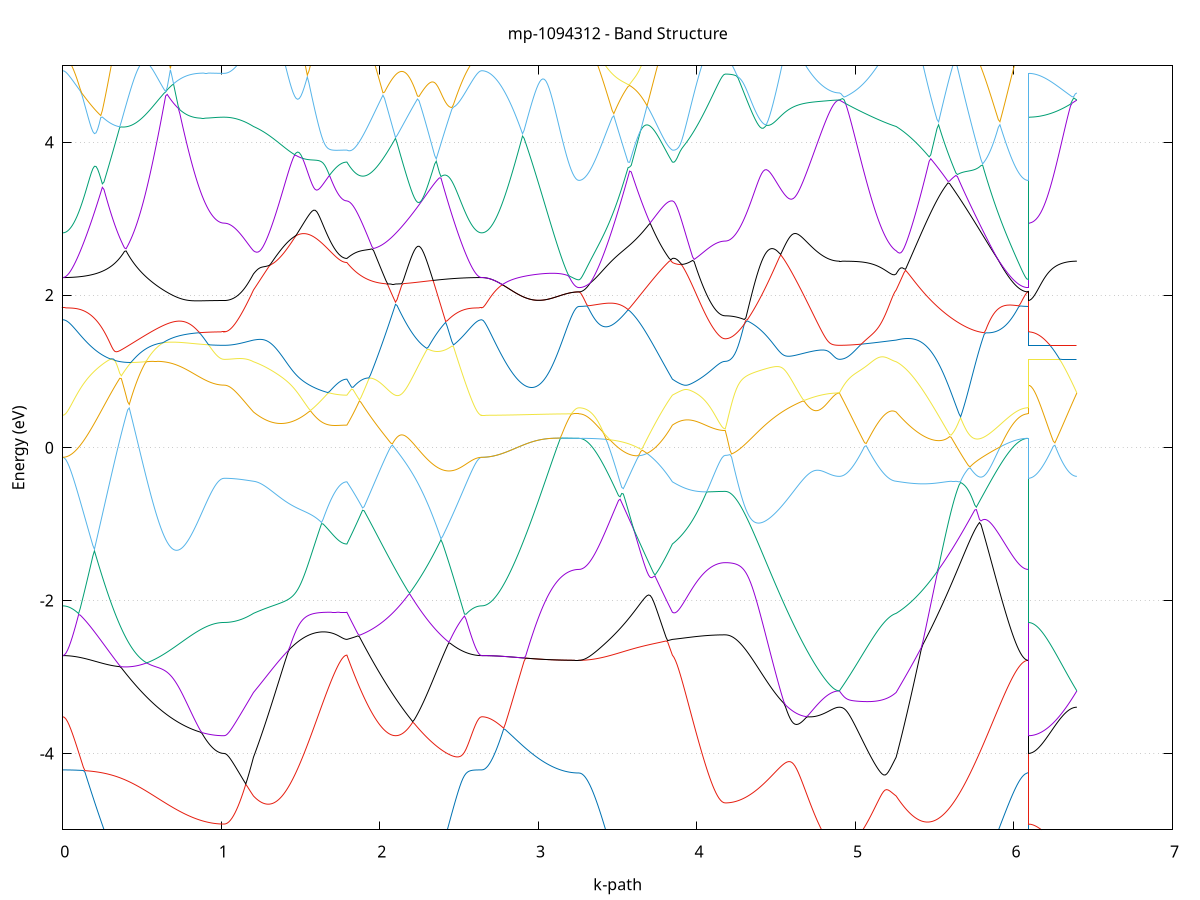 set title 'mp-1094312 - Band Structure'
set xlabel 'k-path'
set ylabel 'Energy (eV)'
set grid y
set yrange [-5:5]
set terminal png size 800,600
set output 'mp-1094312_bands_gnuplot.png'
plot '-' using 1:2 with lines notitle, '-' using 1:2 with lines notitle, '-' using 1:2 with lines notitle, '-' using 1:2 with lines notitle, '-' using 1:2 with lines notitle, '-' using 1:2 with lines notitle, '-' using 1:2 with lines notitle, '-' using 1:2 with lines notitle, '-' using 1:2 with lines notitle, '-' using 1:2 with lines notitle, '-' using 1:2 with lines notitle, '-' using 1:2 with lines notitle, '-' using 1:2 with lines notitle, '-' using 1:2 with lines notitle, '-' using 1:2 with lines notitle, '-' using 1:2 with lines notitle, '-' using 1:2 with lines notitle, '-' using 1:2 with lines notitle, '-' using 1:2 with lines notitle, '-' using 1:2 with lines notitle, '-' using 1:2 with lines notitle, '-' using 1:2 with lines notitle, '-' using 1:2 with lines notitle, '-' using 1:2 with lines notitle, '-' using 1:2 with lines notitle, '-' using 1:2 with lines notitle, '-' using 1:2 with lines notitle, '-' using 1:2 with lines notitle, '-' using 1:2 with lines notitle, '-' using 1:2 with lines notitle, '-' using 1:2 with lines notitle, '-' using 1:2 with lines notitle, '-' using 1:2 with lines notitle, '-' using 1:2 with lines notitle, '-' using 1:2 with lines notitle, '-' using 1:2 with lines notitle, '-' using 1:2 with lines notitle, '-' using 1:2 with lines notitle, '-' using 1:2 with lines notitle, '-' using 1:2 with lines notitle, '-' using 1:2 with lines notitle, '-' using 1:2 with lines notitle, '-' using 1:2 with lines notitle, '-' using 1:2 with lines notitle, '-' using 1:2 with lines notitle, '-' using 1:2 with lines notitle, '-' using 1:2 with lines notitle, '-' using 1:2 with lines notitle, '-' using 1:2 with lines notitle, '-' using 1:2 with lines notitle, '-' using 1:2 with lines notitle, '-' using 1:2 with lines notitle, '-' using 1:2 with lines notitle, '-' using 1:2 with lines notitle, '-' using 1:2 with lines notitle, '-' using 1:2 with lines notitle, '-' using 1:2 with lines notitle, '-' using 1:2 with lines notitle, '-' using 1:2 with lines notitle, '-' using 1:2 with lines notitle, '-' using 1:2 with lines notitle, '-' using 1:2 with lines notitle, '-' using 1:2 with lines notitle, '-' using 1:2 with lines notitle
0.000000 -49.710124
0.009981 -49.710124
0.019961 -49.710124
0.029942 -49.710124
0.039923 -49.710124
0.049904 -49.710124
0.059884 -49.710024
0.069865 -49.710024
0.079846 -49.710024
0.089827 -49.710024
0.099807 -49.710024
0.109788 -49.710024
0.119769 -49.710024
0.129750 -49.710024
0.139730 -49.710024
0.149711 -49.710024
0.159692 -49.710024
0.169672 -49.710024
0.179653 -49.709924
0.189634 -49.709924
0.199615 -49.709924
0.209595 -49.709924
0.219576 -49.709924
0.229557 -49.709924
0.239538 -49.709924
0.249518 -49.709824
0.259499 -49.709824
0.269480 -49.709824
0.279461 -49.709824
0.289441 -49.709824
0.299422 -49.709824
0.309403 -49.709724
0.319383 -49.709724
0.329364 -49.709724
0.339345 -49.709724
0.349326 -49.709724
0.359306 -49.709624
0.369287 -49.709624
0.379268 -49.709624
0.389249 -49.709624
0.399229 -49.709524
0.409210 -49.709524
0.419191 -49.709524
0.429172 -49.709524
0.439152 -49.709524
0.449133 -49.709424
0.459114 -49.709424
0.469094 -49.709424
0.479075 -49.709424
0.489056 -49.709424
0.499037 -49.709324
0.509017 -49.709324
0.518998 -49.709324
0.528979 -49.709324
0.538960 -49.709224
0.548940 -49.709224
0.558921 -49.709224
0.568902 -49.709224
0.578883 -49.709224
0.588863 -49.709124
0.598844 -49.709124
0.608825 -49.709124
0.618805 -49.709124
0.628786 -49.709124
0.638767 -49.709024
0.648748 -49.709024
0.658728 -49.709024
0.668709 -49.709024
0.678690 -49.709024
0.688671 -49.708924
0.698651 -49.708924
0.708632 -49.708924
0.718613 -49.708924
0.728594 -49.708924
0.738574 -49.708924
0.748555 -49.708824
0.758536 -49.708824
0.768516 -49.708824
0.778497 -49.708824
0.788478 -49.708824
0.798459 -49.708824
0.808439 -49.708824
0.818420 -49.708824
0.828401 -49.708724
0.838382 -49.708724
0.848362 -49.708724
0.858343 -49.708724
0.868324 -49.708724
0.878305 -49.708724
0.888285 -49.708724
0.898266 -49.708724
0.908247 -49.708724
0.918227 -49.708724
0.928208 -49.708724
0.938189 -49.708724
0.948170 -49.708624
0.958150 -49.708624
0.968131 -49.708624
0.978112 -49.708624
0.988093 -49.708624
0.998073 -49.708624
1.008054 -49.708624
1.018035 -49.708624
1.018035 -49.708624
1.027765 -49.708624
1.037495 -49.708624
1.047226 -49.708624
1.056956 -49.708624
1.066686 -49.708624
1.076416 -49.708624
1.086147 -49.708724
1.095877 -49.708724
1.105607 -49.708724
1.115338 -49.708724
1.125068 -49.708724
1.134798 -49.708724
1.144528 -49.708724
1.154259 -49.708724
1.163989 -49.708724
1.173719 -49.708724
1.183449 -49.708724
1.193180 -49.708724
1.202910 -49.708724
1.202910 -49.708724
1.212895 -49.708724
1.222881 -49.708824
1.232866 -49.708824
1.242851 -49.708824
1.252836 -49.708824
1.262822 -49.708824
1.272807 -49.708824
1.282792 -49.708824
1.292778 -49.708824
1.302763 -49.708824
1.312748 -49.708824
1.322734 -49.708924
1.332719 -49.708924
1.342704 -49.708924
1.352689 -49.708924
1.362675 -49.708924
1.372660 -49.708924
1.382645 -49.708924
1.392631 -49.708924
1.402616 -49.709024
1.412601 -49.709024
1.422587 -49.709024
1.432572 -49.709024
1.442557 -49.709024
1.452543 -49.709024
1.462528 -49.709024
1.472513 -49.709124
1.482498 -49.709124
1.492484 -49.709124
1.502469 -49.709124
1.512454 -49.709124
1.522440 -49.709124
1.532425 -49.709124
1.542410 -49.709124
1.552396 -49.709224
1.562381 -49.709224
1.572366 -49.709224
1.582351 -49.709224
1.592337 -49.709224
1.602322 -49.709224
1.612307 -49.709224
1.622293 -49.709224
1.632278 -49.709224
1.642263 -49.709324
1.652249 -49.709324
1.662234 -49.709324
1.672219 -49.709324
1.682204 -49.709324
1.692190 -49.709324
1.702175 -49.709324
1.712160 -49.709324
1.722146 -49.709324
1.732131 -49.709324
1.742116 -49.709324
1.752102 -49.709324
1.762087 -49.709324
1.772072 -49.709324
1.782057 -49.709324
1.792043 -49.709324
1.792043 -49.709324
1.801933 -49.709324
1.811824 -49.709324
1.821714 -49.709324
1.831605 -49.709324
1.841495 -49.709324
1.851386 -49.709324
1.861276 -49.709324
1.871167 -49.709324
1.881058 -49.709324
1.890948 -49.709324
1.900839 -49.709324
1.910729 -49.709324
1.920620 -49.709324
1.930510 -49.709324
1.940401 -49.709324
1.950291 -49.709324
1.960182 -49.709324
1.970072 -49.709324
1.979963 -49.709324
1.989853 -49.709324
1.999744 -49.709324
2.009634 -49.709324
2.019525 -49.709324
2.029416 -49.709324
2.039306 -49.709324
2.049197 -49.709324
2.059087 -49.709324
2.068978 -49.709324
2.078868 -49.709424
2.088759 -49.709424
2.098649 -49.709424
2.108540 -49.709424
2.118430 -49.709424
2.128321 -49.709424
2.138211 -49.709424
2.148102 -49.709424
2.157992 -49.709524
2.167883 -49.709524
2.177774 -49.709524
2.187664 -49.709524
2.197555 -49.709524
2.207445 -49.709524
2.217336 -49.709624
2.227226 -49.709624
2.237117 -49.709624
2.247007 -49.709624
2.256898 -49.709624
2.266788 -49.709624
2.276679 -49.709724
2.286569 -49.709724
2.296460 -49.709724
2.306350 -49.709724
2.316241 -49.709724
2.326132 -49.709724
2.336022 -49.709824
2.345913 -49.709824
2.355803 -49.709824
2.365694 -49.709824
2.375584 -49.709824
2.385475 -49.709824
2.395365 -49.709924
2.405256 -49.709924
2.415146 -49.709924
2.425037 -49.709924
2.434927 -49.709924
2.444818 -49.709924
2.454708 -49.709924
2.464599 -49.709924
2.474489 -49.710024
2.484380 -49.710024
2.494271 -49.710024
2.504161 -49.710024
2.514052 -49.710024
2.523942 -49.710024
2.533833 -49.710024
2.543723 -49.710024
2.553614 -49.710024
2.563504 -49.710024
2.573395 -49.710024
2.583285 -49.710024
2.593176 -49.710124
2.603066 -49.710124
2.612957 -49.710124
2.622847 -49.710124
2.632738 -49.710124
2.642629 -49.710124
2.642629 -49.710124
2.652524 -49.710124
2.662420 -49.710124
2.672315 -49.710124
2.682211 -49.710124
2.692107 -49.710124
2.702002 -49.710124
2.711898 -49.710124
2.721794 -49.710124
2.731689 -49.710124
2.741585 -49.710124
2.751481 -49.710124
2.761376 -49.710124
2.771272 -49.710124
2.781168 -49.710124
2.791063 -49.710124
2.800959 -49.710124
2.810854 -49.710124
2.820750 -49.710124
2.830646 -49.710124
2.840541 -49.710124
2.850437 -49.710124
2.860333 -49.710124
2.870228 -49.710124
2.880124 -49.710124
2.890020 -49.710124
2.899915 -49.710124
2.909811 -49.710124
2.919707 -49.710124
2.929602 -49.710124
2.939498 -49.710124
2.949393 -49.710124
2.959289 -49.710024
2.969185 -49.710024
2.979080 -49.710024
2.988976 -49.710024
2.998872 -49.710024
3.008767 -49.710024
3.018663 -49.710024
3.028559 -49.710024
3.038454 -49.710024
3.048350 -49.710024
3.058246 -49.710024
3.068141 -49.710024
3.078037 -49.710024
3.087932 -49.710024
3.097828 -49.710024
3.107724 -49.710024
3.117619 -49.710024
3.127515 -49.710024
3.137411 -49.710024
3.147306 -49.710024
3.157202 -49.710024
3.167098 -49.710024
3.176993 -49.710024
3.186889 -49.710024
3.196784 -49.710024
3.206680 -49.710024
3.216576 -49.710024
3.226471 -49.710024
3.236367 -49.710024
3.246263 -49.710024
3.256158 -49.710024
3.256158 -49.710024
3.266144 -49.710024
3.276129 -49.710024
3.286114 -49.710024
3.296100 -49.710024
3.306085 -49.710024
3.316070 -49.710024
3.326055 -49.710024
3.336041 -49.710024
3.346026 -49.710024
3.356011 -49.710024
3.365997 -49.710024
3.375982 -49.710024
3.385967 -49.710024
3.395953 -49.710024
3.405938 -49.710024
3.415923 -49.709924
3.425908 -49.709924
3.435894 -49.709924
3.445879 -49.709924
3.455864 -49.709924
3.465850 -49.709924
3.475835 -49.709924
3.485820 -49.709924
3.495806 -49.709824
3.505791 -49.709824
3.515776 -49.709824
3.525761 -49.709824
3.535747 -49.709824
3.545732 -49.709824
3.555717 -49.709724
3.565703 -49.709724
3.575688 -49.709724
3.585673 -49.709724
3.595659 -49.709724
3.605644 -49.709724
3.615629 -49.709624
3.625614 -49.709624
3.635600 -49.709624
3.645585 -49.709624
3.655570 -49.709624
3.665556 -49.709624
3.675541 -49.709524
3.685526 -49.709524
3.695512 -49.709524
3.705497 -49.709524
3.715482 -49.709524
3.725467 -49.709524
3.735453 -49.709524
3.745438 -49.709424
3.755423 -49.709424
3.765409 -49.709424
3.775394 -49.709424
3.785379 -49.709424
3.795365 -49.709424
3.805350 -49.709424
3.815335 -49.709324
3.825321 -49.709324
3.835306 -49.709324
3.845291 -49.709324
3.845291 -49.709324
3.855099 -49.709324
3.864906 -49.709324
3.874714 -49.709324
3.884521 -49.709324
3.894329 -49.709324
3.904137 -49.709324
3.913944 -49.709324
3.923752 -49.709324
3.933559 -49.709324
3.943367 -49.709324
3.953175 -49.709324
3.962982 -49.709324
3.972790 -49.709324
3.982597 -49.709324
3.992405 -49.709324
4.002212 -49.709324
4.012020 -49.709324
4.021828 -49.709324
4.031635 -49.709324
4.041443 -49.709324
4.051250 -49.709324
4.061058 -49.709324
4.070866 -49.709324
4.080673 -49.709324
4.090481 -49.709324
4.100288 -49.709324
4.110096 -49.709324
4.119903 -49.709324
4.129711 -49.709324
4.139519 -49.709324
4.149326 -49.709324
4.159134 -49.709324
4.168941 -49.709324
4.178749 -49.709324
4.178749 -49.709324
4.188747 -49.709324
4.198745 -49.709324
4.208743 -49.709324
4.218741 -49.709324
4.228739 -49.709324
4.238737 -49.709224
4.248735 -49.709224
4.258733 -49.709224
4.268731 -49.709224
4.278729 -49.709224
4.288727 -49.709224
4.298725 -49.709224
4.308724 -49.709224
4.318722 -49.709224
4.328720 -49.709224
4.338718 -49.709224
4.348716 -49.709224
4.358714 -49.709224
4.368712 -49.709224
4.378710 -49.709124
4.388708 -49.709124
4.398706 -49.709124
4.408704 -49.709124
4.418702 -49.709124
4.428700 -49.709124
4.438698 -49.709124
4.448696 -49.709124
4.458694 -49.709124
4.468692 -49.709024
4.478690 -49.709024
4.488688 -49.709024
4.498686 -49.709024
4.508684 -49.709024
4.518682 -49.709024
4.528681 -49.709024
4.538679 -49.708924
4.548677 -49.708924
4.558675 -49.708924
4.568673 -49.708924
4.578671 -49.708924
4.588669 -49.708924
4.598667 -49.708924
4.608665 -49.708924
4.618663 -49.708824
4.628661 -49.708824
4.638659 -49.708824
4.648657 -49.708824
4.658655 -49.708824
4.668653 -49.708824
4.678651 -49.708824
4.688649 -49.708824
4.698647 -49.708724
4.708645 -49.708724
4.718643 -49.708724
4.728641 -49.708724
4.738639 -49.708724
4.748638 -49.708724
4.758636 -49.708724
4.768634 -49.708724
4.778632 -49.708724
4.788630 -49.708724
4.798628 -49.708724
4.808626 -49.708724
4.818624 -49.708724
4.828622 -49.708724
4.838620 -49.708724
4.848618 -49.708624
4.858616 -49.708624
4.868614 -49.708624
4.878612 -49.708624
4.888610 -49.708624
4.898608 -49.708624
4.898608 -49.708624
4.908557 -49.708624
4.918506 -49.708624
4.928455 -49.708624
4.938405 -49.708624
4.948354 -49.708624
4.958303 -49.708624
4.968252 -49.708624
4.978201 -49.708624
4.988150 -49.708624
4.998099 -49.708624
5.008048 -49.708624
5.017997 -49.708724
5.027946 -49.708724
5.037895 -49.708724
5.047844 -49.708724
5.057794 -49.708724
5.067743 -49.708724
5.077692 -49.708724
5.087641 -49.708724
5.097590 -49.708724
5.107539 -49.708724
5.117488 -49.708724
5.127437 -49.708724
5.137386 -49.708724
5.147335 -49.708724
5.157284 -49.708724
5.167233 -49.708724
5.177182 -49.708724
5.187132 -49.708724
5.197081 -49.708724
5.207030 -49.708724
5.216979 -49.708724
5.226928 -49.708724
5.236877 -49.708724
5.246826 -49.708724
5.256775 -49.708724
5.256775 -49.708724
5.266694 -49.708724
5.276612 -49.708824
5.286531 -49.708824
5.296449 -49.708824
5.306368 -49.708824
5.316287 -49.708824
5.326205 -49.708824
5.336124 -49.708824
5.346042 -49.708924
5.355961 -49.708924
5.365879 -49.708924
5.375798 -49.708924
5.385716 -49.708924
5.395635 -49.708924
5.405554 -49.708924
5.415472 -49.709024
5.425391 -49.709024
5.435309 -49.709024
5.445228 -49.709024
5.455146 -49.709024
5.465065 -49.709124
5.474984 -49.709124
5.484902 -49.709124
5.494821 -49.709124
5.504739 -49.709124
5.514658 -49.709224
5.524576 -49.709224
5.534495 -49.709224
5.544414 -49.709224
5.554332 -49.709224
5.564251 -49.709324
5.574169 -49.709324
5.584088 -49.709324
5.594006 -49.709324
5.603925 -49.709324
5.613844 -49.709424
5.623762 -49.709424
5.633681 -49.709424
5.643599 -49.709424
5.653518 -49.709524
5.663436 -49.709524
5.673355 -49.709524
5.683273 -49.709524
5.693192 -49.709524
5.703111 -49.709624
5.713029 -49.709624
5.722948 -49.709624
5.732866 -49.709624
5.742785 -49.709624
5.752703 -49.709724
5.762622 -49.709724
5.772541 -49.709724
5.782459 -49.709724
5.792378 -49.709724
5.802296 -49.709824
5.812215 -49.709824
5.822133 -49.709824
5.832052 -49.709824
5.841971 -49.709824
5.851889 -49.709824
5.861808 -49.709924
5.871726 -49.709924
5.881645 -49.709924
5.891563 -49.709924
5.901482 -49.709924
5.911400 -49.709924
5.921319 -49.709924
5.931238 -49.709924
5.941156 -49.710024
5.951075 -49.710024
5.960993 -49.710024
5.970912 -49.710024
5.980830 -49.710024
5.990749 -49.710024
6.000668 -49.710024
6.010586 -49.710024
6.020505 -49.710024
6.030423 -49.710024
6.040342 -49.710024
6.050260 -49.710024
6.060179 -49.710024
6.070098 -49.710024
6.080016 -49.710024
6.089935 -49.710024
6.089935 -49.708624
6.099830 -49.708624
6.109726 -49.708624
6.119622 -49.708624
6.129517 -49.708624
6.139413 -49.708624
6.149309 -49.708624
6.159204 -49.708624
6.169100 -49.708624
6.178995 -49.708624
6.188891 -49.708624
6.198787 -49.708624
6.208682 -49.708624
6.218578 -49.708624
6.228474 -49.708624
6.238369 -49.708624
6.248265 -49.708624
6.258161 -49.708624
6.268056 -49.708624
6.277952 -49.708624
6.287848 -49.708624
6.297743 -49.708624
6.307639 -49.708624
6.317534 -49.708624
6.327430 -49.708624
6.337326 -49.708624
6.347221 -49.708624
6.357117 -49.708624
6.367013 -49.708624
6.376908 -49.708624
6.386804 -49.708624
6.396700 -49.708624
e
0.000000 -27.826124
0.009981 -27.826124
0.019961 -27.826124
0.029942 -27.826224
0.039923 -27.826224
0.049904 -27.826324
0.059884 -27.826524
0.069865 -27.826624
0.079846 -27.826824
0.089827 -27.826924
0.099807 -27.827224
0.109788 -27.827424
0.119769 -27.827624
0.129750 -27.827924
0.139730 -27.828124
0.149711 -27.828424
0.159692 -27.828824
0.169672 -27.829124
0.179653 -27.829424
0.189634 -27.829824
0.199615 -27.830124
0.209595 -27.830524
0.219576 -27.830924
0.229557 -27.831324
0.239538 -27.831724
0.249518 -27.832124
0.259499 -27.832624
0.269480 -27.833024
0.279461 -27.833424
0.289441 -27.833924
0.299422 -27.834324
0.309403 -27.834824
0.319383 -27.835224
0.329364 -27.835724
0.339345 -27.836124
0.349326 -27.836624
0.359306 -27.837024
0.369287 -27.837524
0.379268 -27.837924
0.389249 -27.838424
0.399229 -27.838824
0.409210 -27.839224
0.419191 -27.839724
0.429172 -27.840124
0.439152 -27.840524
0.449133 -27.840924
0.459114 -27.841324
0.469094 -27.841724
0.479075 -27.842024
0.489056 -27.842424
0.499037 -27.842724
0.509017 -27.843124
0.518998 -27.843424
0.528979 -27.843724
0.538960 -27.844024
0.548940 -27.844324
0.558921 -27.844624
0.568902 -27.844824
0.578883 -27.845124
0.588863 -27.845324
0.598844 -27.845624
0.608825 -27.845824
0.618805 -27.846024
0.628786 -27.846224
0.638767 -27.846324
0.648748 -27.846524
0.658728 -27.846624
0.668709 -27.846824
0.678690 -27.846924
0.688671 -27.847024
0.698651 -27.847124
0.708632 -27.847224
0.718613 -27.847324
0.728594 -27.847424
0.738574 -27.847524
0.748555 -27.847524
0.758536 -27.847624
0.768516 -27.847624
0.778497 -27.847724
0.788478 -27.847724
0.798459 -27.847724
0.808439 -27.847724
0.818420 -27.847824
0.828401 -27.847824
0.838382 -27.847824
0.848362 -27.847824
0.858343 -27.847824
0.868324 -27.847824
0.878305 -27.847824
0.888285 -27.847824
0.898266 -27.847824
0.908247 -27.847724
0.918227 -27.847724
0.928208 -27.847724
0.938189 -27.847724
0.948170 -27.847724
0.958150 -27.847724
0.968131 -27.847724
0.978112 -27.847724
0.988093 -27.847724
0.998073 -27.847724
1.008054 -27.847724
1.018035 -27.847724
1.018035 -27.847724
1.027765 -27.847724
1.037495 -27.847724
1.047226 -27.847624
1.056956 -27.847624
1.066686 -27.847624
1.076416 -27.847524
1.086147 -27.847424
1.095877 -27.847424
1.105607 -27.847324
1.115338 -27.847224
1.125068 -27.847124
1.134798 -27.847024
1.144528 -27.846924
1.154259 -27.846724
1.163989 -27.846624
1.173719 -27.846724
1.183449 -27.846724
1.193180 -27.846724
1.202910 -27.846724
1.202910 -27.846724
1.212895 -27.846724
1.222881 -27.846724
1.232866 -27.846824
1.242851 -27.846924
1.252836 -27.847024
1.262822 -27.847124
1.272807 -27.847224
1.282792 -27.847324
1.292778 -27.847424
1.302763 -27.847524
1.312748 -27.847724
1.322734 -27.847824
1.332719 -27.847924
1.342704 -27.848024
1.352689 -27.848224
1.362675 -27.848324
1.372660 -27.848424
1.382645 -27.848624
1.392631 -27.848724
1.402616 -27.848924
1.412601 -27.849024
1.422587 -27.849124
1.432572 -27.849324
1.442557 -27.849424
1.452543 -27.849524
1.462528 -27.849724
1.472513 -27.849824
1.482498 -27.850024
1.492484 -27.850124
1.502469 -27.850224
1.512454 -27.850424
1.522440 -27.850524
1.532425 -27.850624
1.542410 -27.850724
1.552396 -27.850924
1.562381 -27.851024
1.572366 -27.851124
1.582351 -27.851224
1.592337 -27.851324
1.602322 -27.851424
1.612307 -27.851524
1.622293 -27.851624
1.632278 -27.851724
1.642263 -27.851824
1.652249 -27.851924
1.662234 -27.852024
1.672219 -27.852024
1.682204 -27.852124
1.692190 -27.852224
1.702175 -27.852224
1.712160 -27.852324
1.722146 -27.852324
1.732131 -27.852324
1.742116 -27.852424
1.752102 -27.852424
1.762087 -27.852424
1.772072 -27.852424
1.782057 -27.852424
1.792043 -27.852524
1.792043 -27.852524
1.801933 -27.852824
1.811824 -27.853124
1.821714 -27.853424
1.831605 -27.853624
1.841495 -27.853924
1.851386 -27.854124
1.861276 -27.854324
1.871167 -27.854424
1.881058 -27.854524
1.890948 -27.854724
1.900839 -27.854724
1.910729 -27.854824
1.920620 -27.854824
1.930510 -27.854824
1.940401 -27.854824
1.950291 -27.854724
1.960182 -27.854624
1.970072 -27.854524
1.979963 -27.854424
1.989853 -27.854224
1.999744 -27.854024
2.009634 -27.853824
2.019525 -27.853624
2.029416 -27.853324
2.039306 -27.853024
2.049197 -27.852724
2.059087 -27.852424
2.068978 -27.852124
2.078868 -27.851724
2.088759 -27.851324
2.098649 -27.850924
2.108540 -27.850424
2.118430 -27.850024
2.128321 -27.849524
2.138211 -27.849024
2.148102 -27.848524
2.157992 -27.848024
2.167883 -27.847424
2.177774 -27.846924
2.187664 -27.846324
2.197555 -27.845824
2.207445 -27.845224
2.217336 -27.844624
2.227226 -27.844024
2.237117 -27.843424
2.247007 -27.842824
2.256898 -27.842224
2.266788 -27.841524
2.276679 -27.840924
2.286569 -27.840324
2.296460 -27.839724
2.306350 -27.839024
2.316241 -27.838424
2.326132 -27.837824
2.336022 -27.837224
2.345913 -27.836624
2.355803 -27.836024
2.365694 -27.835424
2.375584 -27.834824
2.385475 -27.834324
2.395365 -27.833724
2.405256 -27.833224
2.415146 -27.832624
2.425037 -27.832124
2.434927 -27.831624
2.444818 -27.831124
2.454708 -27.830724
2.464599 -27.830224
2.474489 -27.829824
2.484380 -27.829424
2.494271 -27.829024
2.504161 -27.828624
2.514052 -27.828324
2.523942 -27.828024
2.533833 -27.827724
2.543723 -27.827424
2.553614 -27.827224
2.563504 -27.826924
2.573395 -27.826724
2.583285 -27.826624
2.593176 -27.826424
2.603066 -27.826324
2.612957 -27.826224
2.622847 -27.826124
2.632738 -27.826124
2.642629 -27.826124
2.642629 -27.826124
2.652524 -27.826124
2.662420 -27.826124
2.672315 -27.826124
2.682211 -27.826124
2.692107 -27.826124
2.702002 -27.826124
2.711898 -27.826124
2.721794 -27.826124
2.731689 -27.826024
2.741585 -27.826024
2.751481 -27.826024
2.761376 -27.826024
2.771272 -27.826024
2.781168 -27.826024
2.791063 -27.826024
2.800959 -27.826024
2.810854 -27.826024
2.820750 -27.826024
2.830646 -27.826024
2.840541 -27.826024
2.850437 -27.825924
2.860333 -27.825924
2.870228 -27.825924
2.880124 -27.825924
2.890020 -27.825924
2.899915 -27.825924
2.909811 -27.825924
2.919707 -27.825924
2.929602 -27.825924
2.939498 -27.825824
2.949393 -27.825824
2.959289 -27.825824
2.969185 -27.825824
2.979080 -27.825824
2.988976 -27.825824
2.998872 -27.825824
3.008767 -27.825824
3.018663 -27.825824
3.028559 -27.825724
3.038454 -27.825724
3.048350 -27.825724
3.058246 -27.825724
3.068141 -27.825724
3.078037 -27.825724
3.087932 -27.825724
3.097828 -27.825724
3.107724 -27.825724
3.117619 -27.825724
3.127515 -27.825724
3.137411 -27.825624
3.147306 -27.825624
3.157202 -27.825624
3.167098 -27.825624
3.176993 -27.825624
3.186889 -27.825624
3.196784 -27.825624
3.206680 -27.825624
3.216576 -27.825624
3.226471 -27.825624
3.236367 -27.825624
3.246263 -27.825624
3.256158 -27.825624
3.256158 -27.825624
3.266144 -27.825624
3.276129 -27.825724
3.286114 -27.825724
3.296100 -27.825824
3.306085 -27.825924
3.316070 -27.826124
3.326055 -27.826324
3.336041 -27.826524
3.346026 -27.826724
3.356011 -27.827024
3.365997 -27.827224
3.375982 -27.827624
3.385967 -27.827924
3.395953 -27.828224
3.405938 -27.828624
3.415923 -27.829024
3.425908 -27.829424
3.435894 -27.829924
3.445879 -27.830324
3.455864 -27.830824
3.465850 -27.831324
3.475835 -27.831824
3.485820 -27.832324
3.495806 -27.832924
3.505791 -27.833424
3.515776 -27.834024
3.525761 -27.834624
3.535747 -27.835224
3.545732 -27.835824
3.555717 -27.836424
3.565703 -27.837024
3.575688 -27.837624
3.585673 -27.838324
3.595659 -27.838924
3.605644 -27.839524
3.615629 -27.840224
3.625614 -27.840824
3.635600 -27.841424
3.645585 -27.842124
3.655570 -27.842724
3.665556 -27.843324
3.675541 -27.843924
3.685526 -27.844524
3.695512 -27.845124
3.705497 -27.845724
3.715482 -27.846324
3.725467 -27.846924
3.735453 -27.847424
3.745438 -27.848024
3.755423 -27.848524
3.765409 -27.849024
3.775394 -27.849524
3.785379 -27.850024
3.795365 -27.850524
3.805350 -27.850924
3.815335 -27.851324
3.825321 -27.851724
3.835306 -27.852124
3.845291 -27.852524
3.845291 -27.852524
3.855099 -27.852624
3.864906 -27.852724
3.874714 -27.852824
3.884521 -27.853024
3.894329 -27.853124
3.904137 -27.853224
3.913944 -27.853324
3.923752 -27.853424
3.933559 -27.853524
3.943367 -27.853624
3.953175 -27.853724
3.962982 -27.853824
3.972790 -27.853924
3.982597 -27.854024
3.992405 -27.854124
4.002212 -27.854124
4.012020 -27.854224
4.021828 -27.854324
4.031635 -27.854324
4.041443 -27.854424
4.051250 -27.854524
4.061058 -27.854524
4.070866 -27.854624
4.080673 -27.854624
4.090481 -27.854624
4.100288 -27.854724
4.110096 -27.854724
4.119903 -27.854724
4.129711 -27.854824
4.139519 -27.854824
4.149326 -27.854824
4.159134 -27.854824
4.168941 -27.854824
4.178749 -27.854824
4.178749 -27.854824
4.188747 -27.854824
4.198745 -27.854824
4.208743 -27.854824
4.218741 -27.854824
4.228739 -27.854724
4.238737 -27.854724
4.248735 -27.854624
4.258733 -27.854624
4.268731 -27.854524
4.278729 -27.854524
4.288727 -27.854424
4.298725 -27.854324
4.308724 -27.854224
4.318722 -27.854124
4.328720 -27.854024
4.338718 -27.853924
4.348716 -27.853824
4.358714 -27.853724
4.368712 -27.853624
4.378710 -27.853424
4.388708 -27.853324
4.398706 -27.853224
4.408704 -27.853024
4.418702 -27.852924
4.428700 -27.852724
4.438698 -27.852624
4.448696 -27.852424
4.458694 -27.852324
4.468692 -27.852124
4.478690 -27.852024
4.488688 -27.851824
4.498686 -27.851624
4.508684 -27.851524
4.518682 -27.851324
4.528681 -27.851124
4.538679 -27.851024
4.548677 -27.850824
4.558675 -27.850624
4.568673 -27.850524
4.578671 -27.850324
4.588669 -27.850124
4.598667 -27.850024
4.608665 -27.849824
4.618663 -27.849624
4.628661 -27.849524
4.638659 -27.849324
4.648657 -27.849224
4.658655 -27.849024
4.668653 -27.848924
4.678651 -27.848724
4.688649 -27.848624
4.698647 -27.848524
4.708645 -27.848424
4.718643 -27.848224
4.728641 -27.848124
4.738639 -27.848024
4.748638 -27.847924
4.758636 -27.847824
4.768634 -27.847724
4.778632 -27.847624
4.788630 -27.847524
4.798628 -27.847524
4.808626 -27.847424
4.818624 -27.847324
4.828622 -27.847324
4.838620 -27.847224
4.848618 -27.847224
4.858616 -27.847224
4.868614 -27.847124
4.878612 -27.847124
4.888610 -27.847124
4.898608 -27.847124
4.898608 -27.847124
4.908557 -27.847124
4.918506 -27.847124
4.928455 -27.847224
4.938405 -27.847224
4.948354 -27.847224
4.958303 -27.847224
4.968252 -27.847224
4.978201 -27.847224
4.988150 -27.847224
4.998099 -27.847224
5.008048 -27.847224
5.017997 -27.847224
5.027946 -27.847224
5.037895 -27.847224
5.047844 -27.847224
5.057794 -27.847124
5.067743 -27.847124
5.077692 -27.847124
5.087641 -27.847024
5.097590 -27.847024
5.107539 -27.847024
5.117488 -27.846924
5.127437 -27.846924
5.137386 -27.846824
5.147335 -27.846824
5.157284 -27.846724
5.167233 -27.846724
5.177182 -27.846724
5.187132 -27.846724
5.197081 -27.846724
5.207030 -27.846724
5.216979 -27.846724
5.226928 -27.846724
5.236877 -27.846724
5.246826 -27.846724
5.256775 -27.846724
5.256775 -27.846724
5.266694 -27.846724
5.276612 -27.846724
5.286531 -27.846624
5.296449 -27.846624
5.306368 -27.846624
5.316287 -27.846624
5.326205 -27.846524
5.336124 -27.846524
5.346042 -27.846524
5.355961 -27.846424
5.365879 -27.846324
5.375798 -27.846324
5.385716 -27.846224
5.395635 -27.846124
5.405554 -27.846024
5.415472 -27.845924
5.425391 -27.845724
5.435309 -27.845624
5.445228 -27.845524
5.455146 -27.845324
5.465065 -27.845124
5.474984 -27.845024
5.484902 -27.844824
5.494821 -27.844624
5.504739 -27.844324
5.514658 -27.844124
5.524576 -27.843924
5.534495 -27.843624
5.544414 -27.843324
5.554332 -27.843124
5.564251 -27.842824
5.574169 -27.842524
5.584088 -27.842124
5.594006 -27.841824
5.603925 -27.841524
5.613844 -27.841124
5.623762 -27.840824
5.633681 -27.840424
5.643599 -27.840024
5.653518 -27.839624
5.663436 -27.839224
5.673355 -27.838824
5.683273 -27.838424
5.693192 -27.838024
5.703111 -27.837624
5.713029 -27.837124
5.722948 -27.836724
5.732866 -27.836324
5.742785 -27.835824
5.752703 -27.835424
5.762622 -27.834924
5.772541 -27.834524
5.782459 -27.834124
5.792378 -27.833624
5.802296 -27.833224
5.812215 -27.832824
5.822133 -27.832324
5.832052 -27.831924
5.841971 -27.831524
5.851889 -27.831124
5.861808 -27.830724
5.871726 -27.830324
5.881645 -27.829924
5.891563 -27.829524
5.901482 -27.829224
5.911400 -27.828824
5.921319 -27.828524
5.931238 -27.828224
5.941156 -27.827924
5.951075 -27.827624
5.960993 -27.827424
5.970912 -27.827124
5.980830 -27.826924
5.990749 -27.826724
6.000668 -27.826524
6.010586 -27.826324
6.020505 -27.826124
6.030423 -27.826024
6.040342 -27.825924
6.050260 -27.825824
6.060179 -27.825724
6.070098 -27.825624
6.080016 -27.825624
6.089935 -27.825624
6.089935 -27.847724
6.099830 -27.847724
6.109726 -27.847724
6.119622 -27.847724
6.129517 -27.847724
6.139413 -27.847724
6.149309 -27.847624
6.159204 -27.847624
6.169100 -27.847624
6.178995 -27.847624
6.188891 -27.847624
6.198787 -27.847624
6.208682 -27.847624
6.218578 -27.847624
6.228474 -27.847524
6.238369 -27.847524
6.248265 -27.847524
6.258161 -27.847524
6.268056 -27.847524
6.277952 -27.847424
6.287848 -27.847424
6.297743 -27.847424
6.307639 -27.847424
6.317534 -27.847324
6.327430 -27.847324
6.337326 -27.847324
6.347221 -27.847224
6.357117 -27.847224
6.367013 -27.847224
6.376908 -27.847224
6.386804 -27.847124
6.396700 -27.847124
e
0.000000 -27.826124
0.009981 -27.826124
0.019961 -27.826124
0.029942 -27.826124
0.039923 -27.826124
0.049904 -27.826224
0.059884 -27.826324
0.069865 -27.826324
0.079846 -27.826424
0.089827 -27.826524
0.099807 -27.826624
0.109788 -27.826724
0.119769 -27.826824
0.129750 -27.826924
0.139730 -27.827024
0.149711 -27.827224
0.159692 -27.827324
0.169672 -27.827524
0.179653 -27.827724
0.189634 -27.827824
0.199615 -27.828024
0.209595 -27.828224
0.219576 -27.828424
0.229557 -27.828624
0.239538 -27.828824
0.249518 -27.829024
0.259499 -27.829324
0.269480 -27.829524
0.279461 -27.829724
0.289441 -27.830024
0.299422 -27.830324
0.309403 -27.830524
0.319383 -27.830824
0.329364 -27.831024
0.339345 -27.831324
0.349326 -27.831624
0.359306 -27.831924
0.369287 -27.832224
0.379268 -27.832524
0.389249 -27.832824
0.399229 -27.833124
0.409210 -27.833424
0.419191 -27.833724
0.429172 -27.834024
0.439152 -27.834324
0.449133 -27.834624
0.459114 -27.834924
0.469094 -27.835224
0.479075 -27.835524
0.489056 -27.835924
0.499037 -27.836224
0.509017 -27.836524
0.518998 -27.836824
0.528979 -27.837124
0.538960 -27.837424
0.548940 -27.837724
0.558921 -27.838024
0.568902 -27.838424
0.578883 -27.838724
0.588863 -27.839024
0.598844 -27.839324
0.608825 -27.839624
0.618805 -27.839924
0.628786 -27.840224
0.638767 -27.840424
0.648748 -27.840724
0.658728 -27.841024
0.668709 -27.841324
0.678690 -27.841524
0.688671 -27.841824
0.698651 -27.842124
0.708632 -27.842324
0.718613 -27.842624
0.728594 -27.842824
0.738574 -27.843124
0.748555 -27.843324
0.758536 -27.843524
0.768516 -27.843724
0.778497 -27.843924
0.788478 -27.844124
0.798459 -27.844324
0.808439 -27.844524
0.818420 -27.844724
0.828401 -27.844924
0.838382 -27.845024
0.848362 -27.845224
0.858343 -27.845324
0.868324 -27.845524
0.878305 -27.845624
0.888285 -27.845724
0.898266 -27.845924
0.908247 -27.846024
0.918227 -27.846124
0.928208 -27.846124
0.938189 -27.846224
0.948170 -27.846324
0.958150 -27.846424
0.968131 -27.846424
0.978112 -27.846424
0.988093 -27.846524
0.998073 -27.846524
1.008054 -27.846524
1.018035 -27.846524
1.018035 -27.846524
1.027765 -27.846524
1.037495 -27.846524
1.047226 -27.846524
1.056956 -27.846524
1.066686 -27.846524
1.076416 -27.846624
1.086147 -27.846624
1.095877 -27.846624
1.105607 -27.846624
1.115338 -27.846624
1.125068 -27.846624
1.134798 -27.846624
1.144528 -27.846624
1.154259 -27.846624
1.163989 -27.846624
1.173719 -27.846524
1.183449 -27.846324
1.193180 -27.846124
1.202910 -27.846024
1.202910 -27.846024
1.212895 -27.845824
1.222881 -27.845624
1.232866 -27.845424
1.242851 -27.845224
1.252836 -27.844924
1.262822 -27.844624
1.272807 -27.844424
1.282792 -27.844124
1.292778 -27.843824
1.302763 -27.843524
1.312748 -27.843124
1.322734 -27.842824
1.332719 -27.842524
1.342704 -27.842124
1.352689 -27.841824
1.362675 -27.841424
1.372660 -27.841124
1.382645 -27.840724
1.392631 -27.840324
1.402616 -27.840024
1.412601 -27.839624
1.422587 -27.839224
1.432572 -27.838924
1.442557 -27.838524
1.452543 -27.838124
1.462528 -27.837724
1.472513 -27.837424
1.482498 -27.837024
1.492484 -27.836624
1.502469 -27.836324
1.512454 -27.835924
1.522440 -27.835624
1.532425 -27.835324
1.542410 -27.834924
1.552396 -27.834624
1.562381 -27.834324
1.572366 -27.834024
1.582351 -27.833724
1.592337 -27.833424
1.602322 -27.833124
1.612307 -27.832824
1.622293 -27.832624
1.632278 -27.832324
1.642263 -27.832124
1.652249 -27.831924
1.662234 -27.831724
1.672219 -27.831524
1.682204 -27.831324
1.692190 -27.831124
1.702175 -27.831024
1.712160 -27.830924
1.722146 -27.830724
1.732131 -27.830624
1.742116 -27.830524
1.752102 -27.830524
1.762087 -27.830424
1.772072 -27.830424
1.782057 -27.830424
1.792043 -27.830324
1.792043 -27.830324
1.801933 -27.830424
1.811824 -27.830524
1.821714 -27.830524
1.831605 -27.830624
1.841495 -27.830624
1.851386 -27.830624
1.861276 -27.830724
1.871167 -27.830724
1.881058 -27.830724
1.890948 -27.830824
1.900839 -27.830824
1.910729 -27.830824
1.920620 -27.830824
1.930510 -27.830824
1.940401 -27.830824
1.950291 -27.830824
1.960182 -27.830824
1.970072 -27.830824
1.979963 -27.830824
1.989853 -27.830724
1.999744 -27.830724
2.009634 -27.830724
2.019525 -27.830624
2.029416 -27.830624
2.039306 -27.830524
2.049197 -27.830524
2.059087 -27.830424
2.068978 -27.830424
2.078868 -27.830324
2.088759 -27.830324
2.098649 -27.830224
2.108540 -27.830124
2.118430 -27.830024
2.128321 -27.830024
2.138211 -27.829924
2.148102 -27.829824
2.157992 -27.829724
2.167883 -27.829624
2.177774 -27.829524
2.187664 -27.829424
2.197555 -27.829424
2.207445 -27.829324
2.217336 -27.829224
2.227226 -27.829124
2.237117 -27.829024
2.247007 -27.828924
2.256898 -27.828824
2.266788 -27.828724
2.276679 -27.828624
2.286569 -27.828424
2.296460 -27.828324
2.306350 -27.828224
2.316241 -27.828124
2.326132 -27.828024
2.336022 -27.827924
2.345913 -27.827824
2.355803 -27.827724
2.365694 -27.827624
2.375584 -27.827524
2.385475 -27.827424
2.395365 -27.827324
2.405256 -27.827324
2.415146 -27.827224
2.425037 -27.827124
2.434927 -27.827024
2.444818 -27.826924
2.454708 -27.826824
2.464599 -27.826824
2.474489 -27.826724
2.484380 -27.826624
2.494271 -27.826624
2.504161 -27.826524
2.514052 -27.826424
2.523942 -27.826424
2.533833 -27.826324
2.543723 -27.826324
2.553614 -27.826324
2.563504 -27.826224
2.573395 -27.826224
2.583285 -27.826124
2.593176 -27.826124
2.603066 -27.826124
2.612957 -27.826124
2.622847 -27.826124
2.632738 -27.826124
2.642629 -27.826124
2.642629 -27.826124
2.652524 -27.826124
2.662420 -27.826124
2.672315 -27.826124
2.682211 -27.826124
2.692107 -27.826124
2.702002 -27.826124
2.711898 -27.826124
2.721794 -27.826124
2.731689 -27.826024
2.741585 -27.826024
2.751481 -27.826024
2.761376 -27.826024
2.771272 -27.826024
2.781168 -27.826024
2.791063 -27.826024
2.800959 -27.826024
2.810854 -27.826024
2.820750 -27.826024
2.830646 -27.826024
2.840541 -27.826024
2.850437 -27.825924
2.860333 -27.825924
2.870228 -27.825924
2.880124 -27.825924
2.890020 -27.825924
2.899915 -27.825924
2.909811 -27.825924
2.919707 -27.825924
2.929602 -27.825924
2.939498 -27.825824
2.949393 -27.825824
2.959289 -27.825824
2.969185 -27.825824
2.979080 -27.825824
2.988976 -27.825824
2.998872 -27.825824
3.008767 -27.825824
3.018663 -27.825824
3.028559 -27.825724
3.038454 -27.825724
3.048350 -27.825724
3.058246 -27.825724
3.068141 -27.825724
3.078037 -27.825724
3.087932 -27.825724
3.097828 -27.825724
3.107724 -27.825724
3.117619 -27.825724
3.127515 -27.825624
3.137411 -27.825624
3.147306 -27.825624
3.157202 -27.825624
3.167098 -27.825624
3.176993 -27.825624
3.186889 -27.825624
3.196784 -27.825624
3.206680 -27.825624
3.216576 -27.825624
3.226471 -27.825624
3.236367 -27.825624
3.246263 -27.825624
3.256158 -27.825624
3.256158 -27.825624
3.266144 -27.825624
3.276129 -27.825624
3.286114 -27.825624
3.296100 -27.825624
3.306085 -27.825724
3.316070 -27.825724
3.326055 -27.825724
3.336041 -27.825824
3.346026 -27.825824
3.356011 -27.825824
3.365997 -27.825924
3.375982 -27.825924
3.385967 -27.826024
3.395953 -27.826124
3.405938 -27.826124
3.415923 -27.826224
3.425908 -27.826324
3.435894 -27.826324
3.445879 -27.826424
3.455864 -27.826524
3.465850 -27.826624
3.475835 -27.826724
3.485820 -27.826824
3.495806 -27.826924
3.505791 -27.827024
3.515776 -27.827124
3.525761 -27.827224
3.535747 -27.827324
3.545732 -27.827424
3.555717 -27.827524
3.565703 -27.827624
3.575688 -27.827724
3.585673 -27.827824
3.595659 -27.827924
3.605644 -27.828024
3.615629 -27.828224
3.625614 -27.828324
3.635600 -27.828424
3.645585 -27.828524
3.655570 -27.828624
3.665556 -27.828724
3.675541 -27.828824
3.685526 -27.828924
3.695512 -27.829024
3.705497 -27.829124
3.715482 -27.829224
3.725467 -27.829324
3.735453 -27.829424
3.745438 -27.829524
3.755423 -27.829624
3.765409 -27.829724
3.775394 -27.829824
3.785379 -27.829924
3.795365 -27.830024
3.805350 -27.830124
3.815335 -27.830124
3.825321 -27.830224
3.835306 -27.830324
3.845291 -27.830324
3.845291 -27.830324
3.855099 -27.830424
3.864906 -27.830424
3.874714 -27.830424
3.884521 -27.830424
3.894329 -27.830524
3.904137 -27.830524
3.913944 -27.830524
3.923752 -27.830524
3.933559 -27.830524
3.943367 -27.830624
3.953175 -27.830624
3.962982 -27.830624
3.972790 -27.830624
3.982597 -27.830624
3.992405 -27.830724
4.002212 -27.830724
4.012020 -27.830724
4.021828 -27.830724
4.031635 -27.830724
4.041443 -27.830724
4.051250 -27.830724
4.061058 -27.830724
4.070866 -27.830824
4.080673 -27.830824
4.090481 -27.830824
4.100288 -27.830824
4.110096 -27.830824
4.119903 -27.830824
4.129711 -27.830824
4.139519 -27.830824
4.149326 -27.830824
4.159134 -27.830824
4.168941 -27.830824
4.178749 -27.830824
4.178749 -27.830824
4.188747 -27.830824
4.198745 -27.830824
4.208743 -27.830924
4.218741 -27.830924
4.228739 -27.831024
4.238737 -27.831124
4.248735 -27.831224
4.258733 -27.831324
4.268731 -27.831424
4.278729 -27.831624
4.288727 -27.831724
4.298725 -27.831924
4.308724 -27.832124
4.318722 -27.832324
4.328720 -27.832524
4.338718 -27.832724
4.348716 -27.832924
4.358714 -27.833224
4.368712 -27.833524
4.378710 -27.833724
4.388708 -27.834024
4.398706 -27.834324
4.408704 -27.834624
4.418702 -27.834924
4.428700 -27.835224
4.438698 -27.835524
4.448696 -27.835824
4.458694 -27.836224
4.468692 -27.836524
4.478690 -27.836824
4.488688 -27.837224
4.498686 -27.837524
4.508684 -27.837924
4.518682 -27.838224
4.528681 -27.838624
4.538679 -27.839024
4.548677 -27.839324
4.558675 -27.839724
4.568673 -27.840024
4.578671 -27.840424
4.588669 -27.840724
4.598667 -27.841124
4.608665 -27.841424
4.618663 -27.841724
4.628661 -27.842124
4.638659 -27.842424
4.648657 -27.842724
4.658655 -27.843024
4.668653 -27.843324
4.678651 -27.843624
4.688649 -27.843924
4.698647 -27.844224
4.708645 -27.844524
4.718643 -27.844724
4.728641 -27.845024
4.738639 -27.845224
4.748638 -27.845424
4.758636 -27.845624
4.768634 -27.845824
4.778632 -27.846024
4.788630 -27.846224
4.798628 -27.846324
4.808626 -27.846524
4.818624 -27.846624
4.828622 -27.846724
4.838620 -27.846824
4.848618 -27.846924
4.858616 -27.847024
4.868614 -27.847024
4.878612 -27.847124
4.888610 -27.847124
4.898608 -27.847124
4.898608 -27.847124
4.908557 -27.847124
4.918506 -27.847024
4.928455 -27.847024
4.938405 -27.847024
4.948354 -27.847024
4.958303 -27.847024
4.968252 -27.846924
4.978201 -27.846924
4.988150 -27.846924
4.998099 -27.846924
5.008048 -27.846924
5.017997 -27.846824
5.027946 -27.846824
5.037895 -27.846824
5.047844 -27.846824
5.057794 -27.846824
5.067743 -27.846824
5.077692 -27.846824
5.087641 -27.846724
5.097590 -27.846724
5.107539 -27.846724
5.117488 -27.846724
5.127437 -27.846724
5.137386 -27.846724
5.147335 -27.846724
5.157284 -27.846724
5.167233 -27.846724
5.177182 -27.846624
5.187132 -27.846524
5.197081 -27.846524
5.207030 -27.846424
5.216979 -27.846324
5.226928 -27.846224
5.236877 -27.846224
5.246826 -27.846124
5.256775 -27.846024
5.256775 -27.846024
5.266694 -27.845824
5.276612 -27.845624
5.286531 -27.845424
5.296449 -27.845224
5.306368 -27.845024
5.316287 -27.844824
5.326205 -27.844524
5.336124 -27.844324
5.346042 -27.844124
5.355961 -27.843824
5.365879 -27.843524
5.375798 -27.843324
5.385716 -27.843024
5.395635 -27.842724
5.405554 -27.842524
5.415472 -27.842224
5.425391 -27.841924
5.435309 -27.841624
5.445228 -27.841324
5.455146 -27.841024
5.465065 -27.840724
5.474984 -27.840324
5.484902 -27.840024
5.494821 -27.839724
5.504739 -27.839424
5.514658 -27.839124
5.524576 -27.838724
5.534495 -27.838424
5.544414 -27.838124
5.554332 -27.837724
5.564251 -27.837424
5.574169 -27.837124
5.584088 -27.836724
5.594006 -27.836424
5.603925 -27.836024
5.613844 -27.835724
5.623762 -27.835424
5.633681 -27.835024
5.643599 -27.834724
5.653518 -27.834424
5.663436 -27.834024
5.673355 -27.833724
5.683273 -27.833424
5.693192 -27.833124
5.703111 -27.832724
5.713029 -27.832424
5.722948 -27.832124
5.732866 -27.831824
5.742785 -27.831524
5.752703 -27.831224
5.762622 -27.830924
5.772541 -27.830624
5.782459 -27.830324
5.792378 -27.830124
5.802296 -27.829824
5.812215 -27.829524
5.822133 -27.829324
5.832052 -27.829024
5.841971 -27.828824
5.851889 -27.828524
5.861808 -27.828324
5.871726 -27.828124
5.881645 -27.827924
5.891563 -27.827724
5.901482 -27.827524
5.911400 -27.827324
5.921319 -27.827124
5.931238 -27.826924
5.941156 -27.826824
5.951075 -27.826624
5.960993 -27.826524
5.970912 -27.826424
5.980830 -27.826224
5.990749 -27.826124
6.000668 -27.826024
6.010586 -27.825924
6.020505 -27.825924
6.030423 -27.825824
6.040342 -27.825724
6.050260 -27.825724
6.060179 -27.825624
6.070098 -27.825624
6.080016 -27.825624
6.089935 -27.825624
6.089935 -27.846524
6.099830 -27.846524
6.109726 -27.846524
6.119622 -27.846524
6.129517 -27.846524
6.139413 -27.846524
6.149309 -27.846624
6.159204 -27.846624
6.169100 -27.846624
6.178995 -27.846624
6.188891 -27.846624
6.198787 -27.846624
6.208682 -27.846624
6.218578 -27.846624
6.228474 -27.846724
6.238369 -27.846724
6.248265 -27.846724
6.258161 -27.846724
6.268056 -27.846724
6.277952 -27.846824
6.287848 -27.846824
6.297743 -27.846824
6.307639 -27.846824
6.317534 -27.846924
6.327430 -27.846924
6.337326 -27.846924
6.347221 -27.847024
6.357117 -27.847024
6.367013 -27.847024
6.376908 -27.847024
6.386804 -27.847124
6.396700 -27.847124
e
0.000000 -27.802924
0.009981 -27.802924
0.019961 -27.802924
0.029942 -27.802924
0.039923 -27.802924
0.049904 -27.802924
0.059884 -27.802924
0.069865 -27.802924
0.079846 -27.802924
0.089827 -27.802824
0.099807 -27.802824
0.109788 -27.802824
0.119769 -27.802824
0.129750 -27.802824
0.139730 -27.802824
0.149711 -27.802824
0.159692 -27.802724
0.169672 -27.802724
0.179653 -27.802724
0.189634 -27.802724
0.199615 -27.802724
0.209595 -27.802624
0.219576 -27.802624
0.229557 -27.802624
0.239538 -27.802624
0.249518 -27.802524
0.259499 -27.802524
0.269480 -27.802524
0.279461 -27.802524
0.289441 -27.802424
0.299422 -27.802424
0.309403 -27.802424
0.319383 -27.802324
0.329364 -27.802324
0.339345 -27.802324
0.349326 -27.802224
0.359306 -27.802224
0.369287 -27.802224
0.379268 -27.802124
0.389249 -27.802124
0.399229 -27.802024
0.409210 -27.802024
0.419191 -27.802024
0.429172 -27.801924
0.439152 -27.801924
0.449133 -27.801824
0.459114 -27.801824
0.469094 -27.801724
0.479075 -27.801724
0.489056 -27.801624
0.499037 -27.801624
0.509017 -27.801624
0.518998 -27.801524
0.528979 -27.801524
0.538960 -27.801424
0.548940 -27.801424
0.558921 -27.801324
0.568902 -27.801324
0.578883 -27.801224
0.588863 -27.801224
0.598844 -27.801124
0.608825 -27.801124
0.618805 -27.801024
0.628786 -27.801024
0.638767 -27.800924
0.648748 -27.800924
0.658728 -27.800824
0.668709 -27.800824
0.678690 -27.800824
0.688671 -27.800724
0.698651 -27.800724
0.708632 -27.800624
0.718613 -27.800624
0.728594 -27.800524
0.738574 -27.800524
0.748555 -27.800524
0.758536 -27.800424
0.768516 -27.800424
0.778497 -27.800324
0.788478 -27.800324
0.798459 -27.800324
0.808439 -27.800224
0.818420 -27.800224
0.828401 -27.800224
0.838382 -27.800124
0.848362 -27.800124
0.858343 -27.800124
0.868324 -27.800124
0.878305 -27.800024
0.888285 -27.800024
0.898266 -27.800024
0.908247 -27.800024
0.918227 -27.799924
0.928208 -27.799924
0.938189 -27.799924
0.948170 -27.799924
0.958150 -27.799924
0.968131 -27.799924
0.978112 -27.799924
0.988093 -27.799924
0.998073 -27.799924
1.008054 -27.799924
1.018035 -27.799924
1.018035 -27.799924
1.027765 -27.799924
1.037495 -27.799924
1.047226 -27.799924
1.056956 -27.799924
1.066686 -27.799924
1.076416 -27.799924
1.086147 -27.799924
1.095877 -27.799924
1.105607 -27.800024
1.115338 -27.800024
1.125068 -27.800024
1.134798 -27.800024
1.144528 -27.800124
1.154259 -27.800124
1.163989 -27.800124
1.173719 -27.800224
1.183449 -27.800224
1.193180 -27.800324
1.202910 -27.800324
1.202910 -27.800324
1.212895 -27.800324
1.222881 -27.800424
1.232866 -27.800424
1.242851 -27.800424
1.252836 -27.800524
1.262822 -27.800524
1.272807 -27.800624
1.282792 -27.800624
1.292778 -27.800724
1.302763 -27.800724
1.312748 -27.800724
1.322734 -27.800824
1.332719 -27.800824
1.342704 -27.800924
1.352689 -27.800924
1.362675 -27.801024
1.372660 -27.801124
1.382645 -27.801124
1.392631 -27.801224
1.402616 -27.801224
1.412601 -27.801324
1.422587 -27.801324
1.432572 -27.801424
1.442557 -27.801424
1.452543 -27.801524
1.462528 -27.801524
1.472513 -27.801624
1.482498 -27.801624
1.492484 -27.801724
1.502469 -27.801724
1.512454 -27.801824
1.522440 -27.801824
1.532425 -27.801924
1.542410 -27.801924
1.552396 -27.802024
1.562381 -27.802024
1.572366 -27.802124
1.582351 -27.802124
1.592337 -27.802224
1.602322 -27.802224
1.612307 -27.802224
1.622293 -27.802324
1.632278 -27.802324
1.642263 -27.802324
1.652249 -27.802424
1.662234 -27.802424
1.672219 -27.802424
1.682204 -27.802524
1.692190 -27.802524
1.702175 -27.802524
1.712160 -27.802524
1.722146 -27.802524
1.732131 -27.802624
1.742116 -27.802624
1.752102 -27.802624
1.762087 -27.802624
1.772072 -27.802624
1.782057 -27.802624
1.792043 -27.802624
1.792043 -27.802624
1.801933 -27.802624
1.811824 -27.802524
1.821714 -27.802524
1.831605 -27.802524
1.841495 -27.802424
1.851386 -27.802424
1.861276 -27.802424
1.871167 -27.802324
1.881058 -27.802324
1.890948 -27.802324
1.900839 -27.802324
1.910729 -27.802224
1.920620 -27.802224
1.930510 -27.802224
1.940401 -27.802224
1.950291 -27.802224
1.960182 -27.802124
1.970072 -27.802124
1.979963 -27.802124
1.989853 -27.802124
1.999744 -27.802124
2.009634 -27.802124
2.019525 -27.802124
2.029416 -27.802124
2.039306 -27.802124
2.049197 -27.802124
2.059087 -27.802124
2.068978 -27.802124
2.078868 -27.802124
2.088759 -27.802124
2.098649 -27.802124
2.108540 -27.802124
2.118430 -27.802124
2.128321 -27.802124
2.138211 -27.802124
2.148102 -27.802124
2.157992 -27.802124
2.167883 -27.802124
2.177774 -27.802224
2.187664 -27.802224
2.197555 -27.802224
2.207445 -27.802224
2.217336 -27.802224
2.227226 -27.802224
2.237117 -27.802324
2.247007 -27.802324
2.256898 -27.802324
2.266788 -27.802324
2.276679 -27.802324
2.286569 -27.802424
2.296460 -27.802424
2.306350 -27.802424
2.316241 -27.802424
2.326132 -27.802424
2.336022 -27.802524
2.345913 -27.802524
2.355803 -27.802524
2.365694 -27.802524
2.375584 -27.802624
2.385475 -27.802624
2.395365 -27.802624
2.405256 -27.802624
2.415146 -27.802624
2.425037 -27.802724
2.434927 -27.802724
2.444818 -27.802724
2.454708 -27.802724
2.464599 -27.802724
2.474489 -27.802724
2.484380 -27.802824
2.494271 -27.802824
2.504161 -27.802824
2.514052 -27.802824
2.523942 -27.802824
2.533833 -27.802824
2.543723 -27.802824
2.553614 -27.802824
2.563504 -27.802924
2.573395 -27.802924
2.583285 -27.802924
2.593176 -27.802924
2.603066 -27.802924
2.612957 -27.802924
2.622847 -27.802924
2.632738 -27.802924
2.642629 -27.802924
2.642629 -27.802924
2.652524 -27.802924
2.662420 -27.802924
2.672315 -27.802924
2.682211 -27.802924
2.692107 -27.802924
2.702002 -27.802924
2.711898 -27.802924
2.721794 -27.803024
2.731689 -27.803024
2.741585 -27.803024
2.751481 -27.803024
2.761376 -27.803124
2.771272 -27.803124
2.781168 -27.803124
2.791063 -27.803124
2.800959 -27.803224
2.810854 -27.803224
2.820750 -27.803324
2.830646 -27.803324
2.840541 -27.803324
2.850437 -27.803424
2.860333 -27.803424
2.870228 -27.803524
2.880124 -27.803524
2.890020 -27.803524
2.899915 -27.803624
2.909811 -27.803624
2.919707 -27.803724
2.929602 -27.803724
2.939498 -27.803824
2.949393 -27.803824
2.959289 -27.803924
2.969185 -27.803924
2.979080 -27.804024
2.988976 -27.804024
2.998872 -27.804124
3.008767 -27.804124
3.018663 -27.804224
3.028559 -27.804224
3.038454 -27.804224
3.048350 -27.804324
3.058246 -27.804324
3.068141 -27.804424
3.078037 -27.804424
3.087932 -27.804424
3.097828 -27.804524
3.107724 -27.804524
3.117619 -27.804524
3.127515 -27.804624
3.137411 -27.804624
3.147306 -27.804624
3.157202 -27.804624
3.167098 -27.804724
3.176993 -27.804724
3.186889 -27.804724
3.196784 -27.804724
3.206680 -27.804724
3.216576 -27.804724
3.226471 -27.804824
3.236367 -27.804824
3.246263 -27.804824
3.256158 -27.804824
3.256158 -27.804824
3.266144 -27.804824
3.276129 -27.804824
3.286114 -27.804824
3.296100 -27.804724
3.306085 -27.804724
3.316070 -27.804724
3.326055 -27.804724
3.336041 -27.804724
3.346026 -27.804724
3.356011 -27.804724
3.365997 -27.804624
3.375982 -27.804624
3.385967 -27.804624
3.395953 -27.804624
3.405938 -27.804524
3.415923 -27.804524
3.425908 -27.804524
3.435894 -27.804524
3.445879 -27.804424
3.455864 -27.804424
3.465850 -27.804424
3.475835 -27.804324
3.485820 -27.804324
3.495806 -27.804224
3.505791 -27.804224
3.515776 -27.804224
3.525761 -27.804124
3.535747 -27.804124
3.545732 -27.804024
3.555717 -27.804024
3.565703 -27.803924
3.575688 -27.803924
3.585673 -27.803824
3.595659 -27.803824
3.605644 -27.803724
3.615629 -27.803724
3.625614 -27.803624
3.635600 -27.803624
3.645585 -27.803524
3.655570 -27.803524
3.665556 -27.803424
3.675541 -27.803424
3.685526 -27.803324
3.695512 -27.803324
3.705497 -27.803224
3.715482 -27.803224
3.725467 -27.803124
3.735453 -27.803124
3.745438 -27.803024
3.755423 -27.803024
3.765409 -27.802924
3.775394 -27.802924
3.785379 -27.802824
3.795365 -27.802824
3.805350 -27.802824
3.815335 -27.802724
3.825321 -27.802724
3.835306 -27.802624
3.845291 -27.802624
3.845291 -27.802624
3.855099 -27.802624
3.864906 -27.802624
3.874714 -27.802524
3.884521 -27.802524
3.894329 -27.802524
3.904137 -27.802524
3.913944 -27.802524
3.923752 -27.802524
3.933559 -27.802524
3.943367 -27.802424
3.953175 -27.802424
3.962982 -27.802424
3.972790 -27.802424
3.982597 -27.802424
3.992405 -27.802424
4.002212 -27.802324
4.012020 -27.802324
4.021828 -27.802324
4.031635 -27.802324
4.041443 -27.802324
4.051250 -27.802324
4.061058 -27.802324
4.070866 -27.802324
4.080673 -27.802224
4.090481 -27.802224
4.100288 -27.802224
4.110096 -27.802224
4.119903 -27.802224
4.129711 -27.802224
4.139519 -27.802224
4.149326 -27.802224
4.159134 -27.802224
4.168941 -27.802224
4.178749 -27.802224
4.178749 -27.802224
4.188747 -27.802224
4.198745 -27.802224
4.208743 -27.802224
4.218741 -27.802224
4.228739 -27.802224
4.238737 -27.802224
4.248735 -27.802124
4.258733 -27.802124
4.268731 -27.802124
4.278729 -27.802124
4.288727 -27.802124
4.298725 -27.802024
4.308724 -27.802024
4.318722 -27.802024
4.328720 -27.802024
4.338718 -27.801924
4.348716 -27.801924
4.358714 -27.801924
4.368712 -27.801824
4.378710 -27.801824
4.388708 -27.801724
4.398706 -27.801724
4.408704 -27.801724
4.418702 -27.801624
4.428700 -27.801624
4.438698 -27.801524
4.448696 -27.801524
4.458694 -27.801424
4.468692 -27.801424
4.478690 -27.801324
4.488688 -27.801324
4.498686 -27.801224
4.508684 -27.801224
4.518682 -27.801124
4.528681 -27.801124
4.538679 -27.801024
4.548677 -27.801024
4.558675 -27.800924
4.568673 -27.800924
4.578671 -27.800824
4.588669 -27.800824
4.598667 -27.800724
4.608665 -27.800724
4.618663 -27.800624
4.628661 -27.800624
4.638659 -27.800524
4.648657 -27.800524
4.658655 -27.800424
4.668653 -27.800424
4.678651 -27.800424
4.688649 -27.800324
4.698647 -27.800324
4.708645 -27.800224
4.718643 -27.800224
4.728641 -27.800224
4.738639 -27.800124
4.748638 -27.800124
4.758636 -27.800124
4.768634 -27.800024
4.778632 -27.800024
4.788630 -27.800024
4.798628 -27.800024
4.808626 -27.799924
4.818624 -27.799924
4.828622 -27.799924
4.838620 -27.799924
4.848618 -27.799924
4.858616 -27.799924
4.868614 -27.799924
4.878612 -27.799924
4.888610 -27.799924
4.898608 -27.799924
4.898608 -27.799924
4.908557 -27.799924
4.918506 -27.799924
4.928455 -27.799924
4.938405 -27.799924
4.948354 -27.799924
4.958303 -27.799924
4.968252 -27.799924
4.978201 -27.799924
4.988150 -27.799924
4.998099 -27.799924
5.008048 -27.799924
5.017997 -27.799924
5.027946 -27.799924
5.037895 -27.799924
5.047844 -27.799924
5.057794 -27.799924
5.067743 -27.800024
5.077692 -27.800024
5.087641 -27.800024
5.097590 -27.800024
5.107539 -27.800024
5.117488 -27.800024
5.127437 -27.800024
5.137386 -27.800124
5.147335 -27.800124
5.157284 -27.800124
5.167233 -27.800124
5.177182 -27.800124
5.187132 -27.800124
5.197081 -27.800224
5.207030 -27.800224
5.216979 -27.800224
5.226928 -27.800224
5.236877 -27.800224
5.246826 -27.800324
5.256775 -27.800324
5.256775 -27.800324
5.266694 -27.800324
5.276612 -27.800424
5.286531 -27.800424
5.296449 -27.800524
5.306368 -27.800524
5.316287 -27.800624
5.326205 -27.800724
5.336124 -27.800724
5.346042 -27.800824
5.355961 -27.800824
5.365879 -27.800924
5.375798 -27.801024
5.385716 -27.801024
5.395635 -27.801124
5.405554 -27.801224
5.415472 -27.801224
5.425391 -27.801324
5.435309 -27.801424
5.445228 -27.801524
5.455146 -27.801524
5.465065 -27.801624
5.474984 -27.801724
5.484902 -27.801824
5.494821 -27.801824
5.504739 -27.801924
5.514658 -27.802024
5.524576 -27.802124
5.534495 -27.802124
5.544414 -27.802224
5.554332 -27.802324
5.564251 -27.802424
5.574169 -27.802424
5.584088 -27.802524
5.594006 -27.802624
5.603925 -27.802724
5.613844 -27.802724
5.623762 -27.802824
5.633681 -27.802924
5.643599 -27.803024
5.653518 -27.803024
5.663436 -27.803124
5.673355 -27.803224
5.683273 -27.803224
5.693192 -27.803324
5.703111 -27.803424
5.713029 -27.803424
5.722948 -27.803524
5.732866 -27.803624
5.742785 -27.803624
5.752703 -27.803724
5.762622 -27.803724
5.772541 -27.803824
5.782459 -27.803924
5.792378 -27.803924
5.802296 -27.804024
5.812215 -27.804024
5.822133 -27.804124
5.832052 -27.804124
5.841971 -27.804224
5.851889 -27.804224
5.861808 -27.804324
5.871726 -27.804324
5.881645 -27.804324
5.891563 -27.804424
5.901482 -27.804424
5.911400 -27.804524
5.921319 -27.804524
5.931238 -27.804524
5.941156 -27.804524
5.951075 -27.804624
5.960993 -27.804624
5.970912 -27.804624
5.980830 -27.804624
5.990749 -27.804724
6.000668 -27.804724
6.010586 -27.804724
6.020505 -27.804724
6.030423 -27.804724
6.040342 -27.804724
6.050260 -27.804724
6.060179 -27.804824
6.070098 -27.804824
6.080016 -27.804824
6.089935 -27.804824
6.089935 -27.799924
6.099830 -27.799924
6.109726 -27.799924
6.119622 -27.799924
6.129517 -27.799924
6.139413 -27.799924
6.149309 -27.799924
6.159204 -27.799924
6.169100 -27.799924
6.178995 -27.799924
6.188891 -27.799924
6.198787 -27.799924
6.208682 -27.799924
6.218578 -27.799924
6.228474 -27.799924
6.238369 -27.799924
6.248265 -27.799924
6.258161 -27.799924
6.268056 -27.799924
6.277952 -27.799924
6.287848 -27.799924
6.297743 -27.799924
6.307639 -27.799924
6.317534 -27.799924
6.327430 -27.799924
6.337326 -27.799924
6.347221 -27.799924
6.357117 -27.799924
6.367013 -27.799924
6.376908 -27.799924
6.386804 -27.799924
6.396700 -27.799924
e
0.000000 -21.881424
0.009981 -21.881324
0.019961 -21.881124
0.029942 -21.880924
0.039923 -21.880524
0.049904 -21.880024
0.059884 -21.879524
0.069865 -21.878824
0.079846 -21.878024
0.089827 -21.877124
0.099807 -21.876124
0.109788 -21.875124
0.119769 -21.873924
0.129750 -21.872624
0.139730 -21.871324
0.149711 -21.869924
0.159692 -21.868424
0.169672 -21.866824
0.179653 -21.865124
0.189634 -21.863424
0.199615 -21.861624
0.209595 -21.859824
0.219576 -21.857924
0.229557 -21.855924
0.239538 -21.853924
0.249518 -21.851924
0.259499 -21.849824
0.269480 -21.847724
0.279461 -21.845624
0.289441 -21.843424
0.299422 -21.841324
0.309403 -21.839124
0.319383 -21.836924
0.329364 -21.834724
0.339345 -21.832524
0.349326 -21.830424
0.359306 -21.828224
0.369287 -21.826124
0.379268 -21.824024
0.389249 -21.821924
0.399229 -21.819824
0.409210 -21.817824
0.419191 -21.815824
0.429172 -21.813824
0.439152 -21.811924
0.449133 -21.810024
0.459114 -21.808224
0.469094 -21.806424
0.479075 -21.804724
0.489056 -21.803024
0.499037 -21.801424
0.509017 -21.799824
0.518998 -21.798224
0.528979 -21.796724
0.538960 -21.795224
0.548940 -21.793824
0.558921 -21.792424
0.568902 -21.791124
0.578883 -21.789824
0.588863 -21.788624
0.598844 -21.787424
0.608825 -21.786224
0.618805 -21.785124
0.628786 -21.784024
0.638767 -21.782924
0.648748 -21.781924
0.658728 -21.780924
0.668709 -21.780024
0.678690 -21.779124
0.688671 -21.778224
0.698651 -21.777324
0.708632 -21.776524
0.718613 -21.775724
0.728594 -21.774924
0.738574 -21.774224
0.748555 -21.773524
0.758536 -21.772824
0.768516 -21.772224
0.778497 -21.771624
0.788478 -21.771024
0.798459 -21.770424
0.808439 -21.769824
0.818420 -21.769324
0.828401 -21.768824
0.838382 -21.768424
0.848362 -21.767924
0.858343 -21.767524
0.868324 -21.767124
0.878305 -21.766724
0.888285 -21.766424
0.898266 -21.766124
0.908247 -21.765824
0.918227 -21.765524
0.928208 -21.765324
0.938189 -21.765024
0.948170 -21.764824
0.958150 -21.764724
0.968131 -21.764524
0.978112 -21.764424
0.988093 -21.764324
0.998073 -21.764324
1.008054 -21.764224
1.018035 -21.764224
1.018035 -21.764224
1.027765 -21.764224
1.037495 -21.764224
1.047226 -21.764324
1.056956 -21.764424
1.066686 -21.764424
1.076416 -21.764524
1.086147 -21.764724
1.095877 -21.764824
1.105607 -21.765024
1.115338 -21.765224
1.125068 -21.765324
1.134798 -21.765624
1.144528 -21.765824
1.154259 -21.766124
1.163989 -21.766424
1.173719 -21.766724
1.183449 -21.767024
1.193180 -21.767324
1.202910 -21.767724
1.202910 -21.767724
1.212895 -21.767924
1.222881 -21.768124
1.232866 -21.768224
1.242851 -21.768324
1.252836 -21.768324
1.262822 -21.768224
1.272807 -21.768124
1.282792 -21.767924
1.292778 -21.767724
1.302763 -21.767424
1.312748 -21.767124
1.322734 -21.766724
1.332719 -21.766224
1.342704 -21.765724
1.352689 -21.765124
1.362675 -21.764524
1.372660 -21.763824
1.382645 -21.763124
1.392631 -21.762324
1.402616 -21.761424
1.412601 -21.760624
1.422587 -21.759624
1.432572 -21.758724
1.442557 -21.757724
1.452543 -21.756624
1.462528 -21.755524
1.472513 -21.754424
1.482498 -21.753324
1.492484 -21.752124
1.502469 -21.750924
1.512454 -21.749724
1.522440 -21.748424
1.532425 -21.747224
1.542410 -21.745924
1.552396 -21.744724
1.562381 -21.743424
1.572366 -21.742224
1.582351 -21.741024
1.592337 -21.739824
1.602322 -21.738624
1.612307 -21.737524
1.622293 -21.736524
1.632278 -21.735524
1.642263 -21.734624
1.652249 -21.733824
1.662234 -21.733124
1.672219 -21.732424
1.682204 -21.731824
1.692190 -21.731324
1.702175 -21.730924
1.712160 -21.730524
1.722146 -21.730224
1.732131 -21.730024
1.742116 -21.729824
1.752102 -21.729624
1.762087 -21.729524
1.772072 -21.729424
1.782057 -21.729424
1.792043 -21.729424
1.792043 -21.729424
1.801933 -21.726724
1.811824 -21.724224
1.821714 -21.722024
1.831605 -21.720024
1.841495 -21.718124
1.851386 -21.716424
1.861276 -21.714824
1.871167 -21.713324
1.881058 -21.711824
1.890948 -21.710524
1.900839 -21.709224
1.910729 -21.708224
1.920620 -21.707924
1.930510 -21.707624
1.940401 -21.707424
1.950291 -21.707224
1.960182 -21.707024
1.970072 -21.706924
1.979963 -21.706824
1.989853 -21.706824
1.999744 -21.706724
2.009634 -21.706724
2.019525 -21.706824
2.029416 -21.706824
2.039306 -21.708724
2.049197 -21.713624
2.059087 -21.718524
2.068978 -21.723424
2.078868 -21.728224
2.088759 -21.733024
2.098649 -21.737724
2.108540 -21.742424
2.118430 -21.747024
2.128321 -21.751624
2.138211 -21.756124
2.148102 -21.760624
2.157992 -21.765024
2.167883 -21.769324
2.177774 -21.773624
2.187664 -21.777824
2.197555 -21.782024
2.207445 -21.786124
2.217336 -21.790124
2.227226 -21.794124
2.237117 -21.798024
2.247007 -21.801824
2.256898 -21.805524
2.266788 -21.809224
2.276679 -21.812824
2.286569 -21.816324
2.296460 -21.819724
2.306350 -21.823024
2.316241 -21.826324
2.326132 -21.829524
2.336022 -21.832624
2.345913 -21.835624
2.355803 -21.838524
2.365694 -21.841424
2.375584 -21.844124
2.385475 -21.846724
2.395365 -21.849324
2.405256 -21.851824
2.415146 -21.854124
2.425037 -21.856424
2.434927 -21.858624
2.444818 -21.860724
2.454708 -21.862724
2.464599 -21.864624
2.474489 -21.866424
2.484380 -21.868124
2.494271 -21.869724
2.504161 -21.871224
2.514052 -21.872624
2.523942 -21.873924
2.533833 -21.875124
2.543723 -21.876124
2.553614 -21.877124
2.563504 -21.878024
2.573395 -21.878824
2.583285 -21.879524
2.593176 -21.880024
2.603066 -21.880524
2.612957 -21.880924
2.622847 -21.881124
2.632738 -21.881324
2.642629 -21.881424
2.642629 -21.881424
2.652524 -21.881424
2.662420 -21.881324
2.672315 -21.881324
2.682211 -21.881324
2.692107 -21.881324
2.702002 -21.881324
2.711898 -21.881324
2.721794 -21.881324
2.731689 -21.881224
2.741585 -21.881224
2.751481 -21.881224
2.761376 -21.881124
2.771272 -21.881124
2.781168 -21.881124
2.791063 -21.881024
2.800959 -21.881024
2.810854 -21.880924
2.820750 -21.880924
2.830646 -21.880824
2.840541 -21.880824
2.850437 -21.880724
2.860333 -21.880724
2.870228 -21.880624
2.880124 -21.880624
2.890020 -21.880524
2.899915 -21.880424
2.909811 -21.880424
2.919707 -21.880324
2.929602 -21.880224
2.939498 -21.880224
2.949393 -21.880124
2.959289 -21.880124
2.969185 -21.880024
2.979080 -21.879924
2.988976 -21.879924
2.998872 -21.879824
3.008767 -21.879724
3.018663 -21.879724
3.028559 -21.879624
3.038454 -21.879624
3.048350 -21.879524
3.058246 -21.879524
3.068141 -21.879424
3.078037 -21.879424
3.087932 -21.879324
3.097828 -21.879324
3.107724 -21.879224
3.117619 -21.879224
3.127515 -21.879124
3.137411 -21.879124
3.147306 -21.879124
3.157202 -21.879024
3.167098 -21.879024
3.176993 -21.879024
3.186889 -21.878924
3.196784 -21.878924
3.206680 -21.878924
3.216576 -21.878924
3.226471 -21.878924
3.236367 -21.878924
3.246263 -21.878924
3.256158 -21.878924
3.256158 -21.878924
3.266144 -21.878824
3.276129 -21.878724
3.286114 -21.878424
3.296100 -21.878024
3.306085 -21.877624
3.316070 -21.877024
3.326055 -21.876324
3.336041 -21.875624
3.346026 -21.874724
3.356011 -21.873724
3.365997 -21.872624
3.375982 -21.871424
3.385967 -21.870224
3.395953 -21.868824
3.405938 -21.867324
3.415923 -21.865724
3.425908 -21.864024
3.435894 -21.862224
3.445879 -21.860424
3.455864 -21.858424
3.465850 -21.856324
3.475835 -21.854224
3.485820 -21.851924
3.495806 -21.849624
3.505791 -21.847124
3.515776 -21.844624
3.525761 -21.842024
3.535747 -21.839324
3.545732 -21.836524
3.555717 -21.833624
3.565703 -21.830624
3.575688 -21.827624
3.585673 -21.824524
3.595659 -21.821324
3.605644 -21.818024
3.615629 -21.814724
3.625614 -21.811224
3.635600 -21.807724
3.645585 -21.804224
3.655570 -21.800624
3.665556 -21.796924
3.675541 -21.793124
3.685526 -21.789324
3.695512 -21.785524
3.705497 -21.781624
3.715482 -21.777724
3.725467 -21.773724
3.735453 -21.769724
3.745438 -21.765824
3.755423 -21.761824
3.765409 -21.757824
3.775394 -21.753824
3.785379 -21.749924
3.795365 -21.746124
3.805350 -21.742424
3.815335 -21.738924
3.825321 -21.735524
3.835306 -21.732324
3.845291 -21.729424
3.845291 -21.729424
3.855099 -21.728324
3.864906 -21.727224
3.874714 -21.726224
3.884521 -21.725224
3.894329 -21.724124
3.904137 -21.723224
3.913944 -21.722224
3.923752 -21.721224
3.933559 -21.720324
3.943367 -21.719324
3.953175 -21.718424
3.962982 -21.717524
3.972790 -21.716724
3.982597 -21.715824
3.992405 -21.715024
4.002212 -21.714324
4.012020 -21.714424
4.021828 -21.714424
4.031635 -21.714524
4.041443 -21.714524
4.051250 -21.714624
4.061058 -21.714624
4.070866 -21.714724
4.080673 -21.714724
4.090481 -21.714824
4.100288 -21.714824
4.110096 -21.714924
4.119903 -21.714924
4.129711 -21.714924
4.139519 -21.715024
4.149326 -21.715024
4.159134 -21.715024
4.168941 -21.715024
4.178749 -21.715024
4.178749 -21.715024
4.188747 -21.715024
4.198745 -21.715124
4.208743 -21.715124
4.218741 -21.715224
4.228739 -21.715224
4.238737 -21.715324
4.248735 -21.715524
4.258733 -21.715624
4.268731 -21.715824
4.278729 -21.715924
4.288727 -21.716124
4.298725 -21.716324
4.308724 -21.716624
4.318722 -21.716824
4.328720 -21.717124
4.338718 -21.717424
4.348716 -21.717724
4.358714 -21.718124
4.368712 -21.718424
4.378710 -21.718824
4.388708 -21.719224
4.398706 -21.719724
4.408704 -21.720224
4.418702 -21.720724
4.428700 -21.721224
4.438698 -21.721824
4.448696 -21.722424
4.458694 -21.723124
4.468692 -21.723824
4.478690 -21.724624
4.488688 -21.725524
4.498686 -21.726524
4.508684 -21.727524
4.518682 -21.728624
4.528681 -21.729824
4.538679 -21.731024
4.548677 -21.732324
4.558675 -21.733724
4.568673 -21.735124
4.578671 -21.736524
4.588669 -21.738024
4.598667 -21.739424
4.608665 -21.740924
4.618663 -21.742324
4.628661 -21.743724
4.638659 -21.745124
4.648657 -21.746424
4.658655 -21.747724
4.668653 -21.749024
4.678651 -21.750224
4.688649 -21.751424
4.698647 -21.752624
4.708645 -21.753724
4.718643 -21.754724
4.728641 -21.755724
4.738639 -21.756724
4.748638 -21.757624
4.758636 -21.758424
4.768634 -21.759224
4.778632 -21.759924
4.788630 -21.760624
4.798628 -21.761224
4.808626 -21.761824
4.818624 -21.762324
4.828622 -21.762724
4.838620 -21.763124
4.848618 -21.763524
4.858616 -21.763724
4.868614 -21.763924
4.878612 -21.764124
4.888610 -21.764224
4.898608 -21.764224
4.898608 -21.764224
4.908557 -21.764224
4.918506 -21.764224
4.928455 -21.764224
4.938405 -21.764324
4.948354 -21.764324
4.958303 -21.764324
4.968252 -21.764324
4.978201 -21.764424
4.988150 -21.764424
4.998099 -21.764524
5.008048 -21.764524
5.017997 -21.764624
5.027946 -21.764724
5.037895 -21.764724
5.047844 -21.764824
5.057794 -21.764924
5.067743 -21.765024
5.077692 -21.765124
5.087641 -21.765224
5.097590 -21.765324
5.107539 -21.765424
5.117488 -21.765524
5.127437 -21.765624
5.137386 -21.765824
5.147335 -21.765924
5.157284 -21.766024
5.167233 -21.766224
5.177182 -21.766324
5.187132 -21.766524
5.197081 -21.766624
5.207030 -21.766824
5.216979 -21.766924
5.226928 -21.767124
5.236877 -21.767324
5.246826 -21.767524
5.256775 -21.767724
5.256775 -21.767724
5.266694 -21.768124
5.276612 -21.768524
5.286531 -21.769024
5.296449 -21.769424
5.306368 -21.769924
5.316287 -21.770524
5.326205 -21.771024
5.336124 -21.771624
5.346042 -21.772224
5.355961 -21.772924
5.365879 -21.773524
5.375798 -21.774224
5.385716 -21.775024
5.395635 -21.775724
5.405554 -21.776524
5.415472 -21.777424
5.425391 -21.778224
5.435309 -21.779224
5.445228 -21.780124
5.455146 -21.781124
5.465065 -21.782124
5.474984 -21.783224
5.484902 -21.784324
5.494821 -21.785524
5.504739 -21.786724
5.514658 -21.788024
5.524576 -21.789324
5.534495 -21.790624
5.544414 -21.792024
5.554332 -21.793424
5.564251 -21.794924
5.574169 -21.796524
5.584088 -21.798124
5.594006 -21.799724
5.603925 -21.801424
5.613844 -21.803124
5.623762 -21.804924
5.633681 -21.806724
5.643599 -21.808624
5.653518 -21.810524
5.663436 -21.812524
5.673355 -21.814424
5.683273 -21.816524
5.693192 -21.818524
5.703111 -21.820624
5.713029 -21.822724
5.722948 -21.824824
5.732866 -21.826924
5.742785 -21.829124
5.752703 -21.831324
5.762622 -21.833424
5.772541 -21.835624
5.782459 -21.837824
5.792378 -21.839924
5.802296 -21.842024
5.812215 -21.844224
5.822133 -21.846224
5.832052 -21.848324
5.841971 -21.850324
5.851889 -21.852324
5.861808 -21.854324
5.871726 -21.856224
5.881645 -21.858024
5.891563 -21.859824
5.901482 -21.861524
5.911400 -21.863224
5.921319 -21.864824
5.931238 -21.866324
5.941156 -21.867824
5.951075 -21.869224
5.960993 -21.870524
5.970912 -21.871724
5.980830 -21.872824
5.990749 -21.873824
6.000668 -21.874824
6.010586 -21.875624
6.020505 -21.876424
6.030423 -21.877024
6.040342 -21.877624
6.050260 -21.878124
6.060179 -21.878424
6.070098 -21.878724
6.080016 -21.878824
6.089935 -21.878924
6.089935 -21.764224
6.099830 -21.764224
6.109726 -21.764224
6.119622 -21.764224
6.129517 -21.764224
6.139413 -21.764224
6.149309 -21.764224
6.159204 -21.764224
6.169100 -21.764224
6.178995 -21.764224
6.188891 -21.764224
6.198787 -21.764224
6.208682 -21.764224
6.218578 -21.764224
6.228474 -21.764224
6.238369 -21.764224
6.248265 -21.764224
6.258161 -21.764224
6.268056 -21.764224
6.277952 -21.764224
6.287848 -21.764224
6.297743 -21.764224
6.307639 -21.764224
6.317534 -21.764224
6.327430 -21.764224
6.337326 -21.764224
6.347221 -21.764224
6.357117 -21.764224
6.367013 -21.764224
6.376908 -21.764224
6.386804 -21.764224
6.396700 -21.764224
e
0.000000 -21.744224
0.009981 -21.744124
0.019961 -21.744124
0.029942 -21.743924
0.039923 -21.743724
0.049904 -21.743524
0.059884 -21.743224
0.069865 -21.742924
0.079846 -21.742524
0.089827 -21.742024
0.099807 -21.741524
0.109788 -21.741024
0.119769 -21.740424
0.129750 -21.739824
0.139730 -21.739124
0.149711 -21.738424
0.159692 -21.737624
0.169672 -21.736824
0.179653 -21.735924
0.189634 -21.735024
0.199615 -21.734124
0.209595 -21.733124
0.219576 -21.732124
0.229557 -21.731124
0.239538 -21.730024
0.249518 -21.728924
0.259499 -21.727724
0.269480 -21.726624
0.279461 -21.725424
0.289441 -21.724224
0.299422 -21.723024
0.309403 -21.721724
0.319383 -21.720524
0.329364 -21.719224
0.339345 -21.717924
0.349326 -21.716624
0.359306 -21.715424
0.369287 -21.714124
0.379268 -21.713724
0.389249 -21.713924
0.399229 -21.714224
0.409210 -21.714524
0.419191 -21.714824
0.429172 -21.715224
0.439152 -21.715624
0.449133 -21.716024
0.459114 -21.716424
0.469094 -21.716924
0.479075 -21.717424
0.489056 -21.717924
0.499037 -21.718424
0.509017 -21.719024
0.518998 -21.719524
0.528979 -21.720124
0.538960 -21.720624
0.548940 -21.721224
0.558921 -21.721724
0.568902 -21.722324
0.578883 -21.722924
0.588863 -21.723424
0.598844 -21.724024
0.608825 -21.724624
0.618805 -21.725124
0.628786 -21.725724
0.638767 -21.726224
0.648748 -21.726824
0.658728 -21.727324
0.668709 -21.727824
0.678690 -21.728324
0.688671 -21.728924
0.698651 -21.729424
0.708632 -21.729924
0.718613 -21.730324
0.728594 -21.730824
0.738574 -21.731324
0.748555 -21.731724
0.758536 -21.732224
0.768516 -21.732624
0.778497 -21.733024
0.788478 -21.733424
0.798459 -21.733824
0.808439 -21.734224
0.818420 -21.736224
0.828401 -21.738824
0.838382 -21.741324
0.848362 -21.743724
0.858343 -21.746024
0.868324 -21.748224
0.878305 -21.750224
0.888285 -21.752124
0.898266 -21.753924
0.908247 -21.755524
0.918227 -21.757024
0.928208 -21.758324
0.938189 -21.759624
0.948170 -21.760724
0.958150 -21.761624
0.968131 -21.762424
0.978112 -21.763024
0.988093 -21.763624
0.998073 -21.763924
1.008054 -21.764124
1.018035 -21.764224
1.018035 -21.764224
1.027765 -21.764124
1.037495 -21.763924
1.047226 -21.763624
1.056956 -21.763124
1.066686 -21.762524
1.076416 -21.761724
1.086147 -21.760924
1.095877 -21.759824
1.105607 -21.758724
1.115338 -21.757424
1.125068 -21.756024
1.134798 -21.754524
1.144528 -21.752824
1.154259 -21.751024
1.163989 -21.749124
1.173719 -21.747024
1.183449 -21.744924
1.193180 -21.742624
1.202910 -21.740224
1.202910 -21.740224
1.212895 -21.738524
1.222881 -21.736624
1.232866 -21.734824
1.242851 -21.732924
1.252836 -21.731224
1.262822 -21.729724
1.272807 -21.728824
1.282792 -21.728124
1.292778 -21.727524
1.302763 -21.727024
1.312748 -21.726424
1.322734 -21.725924
1.332719 -21.725324
1.342704 -21.724824
1.352689 -21.724324
1.362675 -21.723824
1.372660 -21.723324
1.382645 -21.722824
1.392631 -21.722324
1.402616 -21.721824
1.412601 -21.721424
1.422587 -21.720924
1.432572 -21.720524
1.442557 -21.720124
1.452543 -21.719724
1.462528 -21.719424
1.472513 -21.719124
1.482498 -21.718724
1.492484 -21.718424
1.502469 -21.718224
1.512454 -21.717924
1.522440 -21.717724
1.532425 -21.717524
1.542410 -21.717324
1.552396 -21.717124
1.562381 -21.716924
1.572366 -21.716824
1.582351 -21.716724
1.592337 -21.716624
1.602322 -21.716524
1.612307 -21.716424
1.622293 -21.716324
1.632278 -21.716324
1.642263 -21.716224
1.652249 -21.716224
1.662234 -21.716224
1.672219 -21.716224
1.682204 -21.716124
1.692190 -21.716124
1.702175 -21.716124
1.712160 -21.716124
1.722146 -21.716124
1.732131 -21.716124
1.742116 -21.716124
1.752102 -21.716124
1.762087 -21.716124
1.772072 -21.716124
1.782057 -21.716124
1.792043 -21.716124
1.792043 -21.716124
1.801933 -21.715124
1.811824 -21.714224
1.821714 -21.713324
1.831605 -21.712524
1.841495 -21.711824
1.851386 -21.711124
1.861276 -21.710424
1.871167 -21.709924
1.881058 -21.709424
1.890948 -21.708924
1.900839 -21.708524
1.910729 -21.707924
1.920620 -21.706724
1.930510 -21.705524
1.940401 -21.704424
1.950291 -21.703324
1.960182 -21.702224
1.970072 -21.701124
1.979963 -21.700124
1.989853 -21.699024
1.999744 -21.698024
2.009634 -21.697024
2.019525 -21.698724
2.029416 -21.703724
2.039306 -21.706824
2.049197 -21.706924
2.059087 -21.707024
2.068978 -21.707124
2.078868 -21.707224
2.088759 -21.707324
2.098649 -21.707424
2.108540 -21.707624
2.118430 -21.707724
2.128321 -21.707924
2.138211 -21.708124
2.148102 -21.708324
2.157992 -21.708424
2.167883 -21.708624
2.177774 -21.708924
2.187664 -21.709124
2.197555 -21.709324
2.207445 -21.709624
2.217336 -21.709824
2.227226 -21.710124
2.237117 -21.710424
2.247007 -21.710724
2.256898 -21.711024
2.266788 -21.711424
2.276679 -21.712824
2.286569 -21.714224
2.296460 -21.715724
2.306350 -21.717124
2.316241 -21.718524
2.326132 -21.719924
2.336022 -21.721224
2.345913 -21.722624
2.355803 -21.723924
2.365694 -21.725124
2.375584 -21.726424
2.385475 -21.727624
2.395365 -21.728824
2.405256 -21.729924
2.415146 -21.731024
2.425037 -21.732124
2.434927 -21.733124
2.444818 -21.734124
2.454708 -21.735124
2.464599 -21.736024
2.474489 -21.736824
2.484380 -21.737624
2.494271 -21.738424
2.504161 -21.739124
2.514052 -21.739824
2.523942 -21.740524
2.533833 -21.741024
2.543723 -21.741624
2.553614 -21.742124
2.563504 -21.742524
2.573395 -21.742924
2.583285 -21.743224
2.593176 -21.743524
2.603066 -21.743724
2.612957 -21.743924
2.622847 -21.744124
2.632738 -21.744124
2.642629 -21.744224
2.642629 -21.744224
2.652524 -21.744224
2.662420 -21.744424
2.672315 -21.744724
2.682211 -21.745224
2.692107 -21.745724
2.702002 -21.746324
2.711898 -21.747024
2.721794 -21.747724
2.731689 -21.748524
2.741585 -21.749324
2.751481 -21.750224
2.761376 -21.751124
2.771272 -21.752124
2.781168 -21.753024
2.791063 -21.754024
2.800959 -21.754924
2.810854 -21.755924
2.820750 -21.756924
2.830646 -21.757924
2.840541 -21.758924
2.850437 -21.759924
2.860333 -21.760924
2.870228 -21.761924
2.880124 -21.762924
2.890020 -21.763824
2.899915 -21.764824
2.909811 -21.765824
2.919707 -21.766724
2.929602 -21.767624
2.939498 -21.768524
2.949393 -21.769424
2.959289 -21.770324
2.969185 -21.771224
2.979080 -21.772024
2.988976 -21.772824
2.998872 -21.773624
3.008767 -21.774424
3.018663 -21.775124
3.028559 -21.775924
3.038454 -21.776624
3.048350 -21.777224
3.058246 -21.777924
3.068141 -21.778524
3.078037 -21.779124
3.087932 -21.779724
3.097828 -21.780224
3.107724 -21.780724
3.117619 -21.781224
3.127515 -21.781624
3.137411 -21.782024
3.147306 -21.782424
3.157202 -21.782824
3.167098 -21.783124
3.176993 -21.783424
3.186889 -21.783724
3.196784 -21.783924
3.206680 -21.784124
3.216576 -21.784224
3.226471 -21.784324
3.236367 -21.784424
3.246263 -21.784524
3.256158 -21.784524
3.256158 -21.784524
3.266144 -21.784524
3.276129 -21.784424
3.286114 -21.784224
3.296100 -21.784024
3.306085 -21.783724
3.316070 -21.783424
3.326055 -21.783024
3.336041 -21.782624
3.346026 -21.782124
3.356011 -21.781524
3.365997 -21.780924
3.375982 -21.780324
3.385967 -21.779524
3.395953 -21.778824
3.405938 -21.777924
3.415923 -21.777124
3.425908 -21.776124
3.435894 -21.775124
3.445879 -21.774124
3.455864 -21.773024
3.465850 -21.771924
3.475835 -21.770824
3.485820 -21.769624
3.495806 -21.768324
3.505791 -21.767024
3.515776 -21.765724
3.525761 -21.764324
3.535747 -21.762924
3.545732 -21.761424
3.555717 -21.760024
3.565703 -21.758524
3.575688 -21.756924
3.585673 -21.755424
3.595659 -21.753824
3.605644 -21.752224
3.615629 -21.750624
3.625614 -21.748924
3.635600 -21.747324
3.645585 -21.745624
3.655570 -21.744024
3.665556 -21.742324
3.675541 -21.740624
3.685526 -21.739024
3.695512 -21.737324
3.705497 -21.735724
3.715482 -21.734024
3.725467 -21.732424
3.735453 -21.730924
3.745438 -21.729324
3.755423 -21.727824
3.765409 -21.726324
3.775394 -21.724824
3.785379 -21.723424
3.795365 -21.722124
3.805350 -21.720824
3.815335 -21.719524
3.825321 -21.718324
3.835306 -21.717224
3.845291 -21.716124
3.845291 -21.716124
3.855099 -21.715724
3.864906 -21.715424
3.874714 -21.715124
3.884521 -21.714924
3.894329 -21.714724
3.904137 -21.714524
3.913944 -21.714424
3.923752 -21.714324
3.933559 -21.714324
3.943367 -21.714224
3.953175 -21.714224
3.962982 -21.714224
3.972790 -21.714224
3.982597 -21.714224
3.992405 -21.714324
4.002212 -21.714224
4.012020 -21.713424
4.021828 -21.712624
4.031635 -21.711924
4.041443 -21.711224
4.051250 -21.710524
4.061058 -21.709924
4.070866 -21.709324
4.080673 -21.708824
4.090481 -21.708324
4.100288 -21.707824
4.110096 -21.707424
4.119903 -21.707124
4.129711 -21.706824
4.139519 -21.706524
4.149326 -21.706324
4.159134 -21.706224
4.168941 -21.706124
4.178749 -21.706124
4.178749 -21.706124
4.188747 -21.706124
4.198745 -21.706124
4.208743 -21.706124
4.218741 -21.706124
4.228739 -21.706024
4.238737 -21.706024
4.248735 -21.706024
4.258733 -21.706024
4.268731 -21.705924
4.278729 -21.705924
4.288727 -21.705924
4.298725 -21.705924
4.308724 -21.705824
4.318722 -21.705824
4.328720 -21.705724
4.338718 -21.705724
4.348716 -21.705724
4.358714 -21.705624
4.368712 -21.705624
4.378710 -21.705624
4.388708 -21.705624
4.398706 -21.705624
4.408704 -21.705724
4.418702 -21.705924
4.428700 -21.706324
4.438698 -21.707024
4.448696 -21.708124
4.458694 -21.709724
4.468692 -21.711524
4.478690 -21.713524
4.488688 -21.715524
4.498686 -21.717624
4.508684 -21.719724
4.518682 -21.721724
4.528681 -21.723724
4.538679 -21.725724
4.548677 -21.727724
4.558675 -21.729624
4.568673 -21.731524
4.578671 -21.733424
4.588669 -21.735224
4.598667 -21.737024
4.608665 -21.738724
4.618663 -21.740324
4.628661 -21.742024
4.638659 -21.743524
4.648657 -21.745024
4.658655 -21.746524
4.668653 -21.747924
4.678651 -21.749324
4.688649 -21.750624
4.698647 -21.751824
4.708645 -21.753024
4.718643 -21.754124
4.728641 -21.755224
4.738639 -21.756224
4.748638 -21.757224
4.758636 -21.758124
4.768634 -21.758924
4.778632 -21.759724
4.788630 -21.760424
4.798628 -21.761124
4.808626 -21.761724
4.818624 -21.762224
4.828622 -21.762724
4.838620 -21.763124
4.848618 -21.763424
4.858616 -21.763724
4.868614 -21.763924
4.878612 -21.764124
4.888610 -21.764224
4.898608 -21.764224
4.898608 -21.764224
4.908557 -21.764224
4.918506 -21.764124
4.928455 -21.764024
4.938405 -21.763924
4.948354 -21.763724
4.958303 -21.763524
4.968252 -21.763324
4.978201 -21.763024
4.988150 -21.762724
4.998099 -21.762324
5.008048 -21.761924
5.017997 -21.761524
5.027946 -21.761024
5.037895 -21.760524
5.047844 -21.759924
5.057794 -21.759324
5.067743 -21.758724
5.077692 -21.758024
5.087641 -21.757424
5.097590 -21.756624
5.107539 -21.755924
5.117488 -21.755124
5.127437 -21.754224
5.137386 -21.753324
5.147335 -21.752424
5.157284 -21.751524
5.167233 -21.750524
5.177182 -21.749524
5.187132 -21.748524
5.197081 -21.747424
5.207030 -21.746324
5.216979 -21.745124
5.226928 -21.744024
5.236877 -21.742824
5.246826 -21.741524
5.256775 -21.740224
5.256775 -21.740224
5.266694 -21.737724
5.276612 -21.735124
5.286531 -21.732324
5.296449 -21.729524
5.306368 -21.728424
5.316287 -21.727724
5.326205 -21.727124
5.336124 -21.726424
5.346042 -21.725824
5.355961 -21.725224
5.365879 -21.724624
5.375798 -21.724124
5.385716 -21.723624
5.395635 -21.723224
5.405554 -21.722824
5.415472 -21.722524
5.425391 -21.722324
5.435309 -21.722124
5.445228 -21.722024
5.455146 -21.722024
5.465065 -21.722124
5.474984 -21.722324
5.484902 -21.722524
5.494821 -21.722924
5.504739 -21.723424
5.514658 -21.724424
5.524576 -21.725324
5.534495 -21.726224
5.544414 -21.727124
5.554332 -21.728024
5.564251 -21.728824
5.574169 -21.729724
5.584088 -21.730524
5.594006 -21.731524
5.603925 -21.732824
5.613844 -21.734124
5.623762 -21.735424
5.633681 -21.736824
5.643599 -21.738224
5.653518 -21.739724
5.663436 -21.741224
5.673355 -21.742724
5.683273 -21.744224
5.693192 -21.745724
5.703111 -21.747224
5.713029 -21.748724
5.722948 -21.750324
5.732866 -21.751824
5.742785 -21.753324
5.752703 -21.754824
5.762622 -21.756324
5.772541 -21.757824
5.782459 -21.759224
5.792378 -21.760724
5.802296 -21.762124
5.812215 -21.763524
5.822133 -21.764824
5.832052 -21.766124
5.841971 -21.767424
5.851889 -21.768724
5.861808 -21.769924
5.871726 -21.771124
5.881645 -21.772224
5.891563 -21.773324
5.901482 -21.774324
5.911400 -21.775324
5.921319 -21.776324
5.931238 -21.777224
5.941156 -21.778024
5.951075 -21.778924
5.960993 -21.779624
5.970912 -21.780324
5.980830 -21.781024
5.990749 -21.781624
6.000668 -21.782124
6.010586 -21.782624
6.020505 -21.783024
6.030423 -21.783424
6.040342 -21.783724
6.050260 -21.784024
6.060179 -21.784224
6.070098 -21.784324
6.080016 -21.784524
6.089935 -21.784524
6.089935 -21.764224
6.099830 -21.764224
6.109726 -21.764224
6.119622 -21.764224
6.129517 -21.764224
6.139413 -21.764224
6.149309 -21.764224
6.159204 -21.764224
6.169100 -21.764224
6.178995 -21.764224
6.188891 -21.764224
6.198787 -21.764224
6.208682 -21.764224
6.218578 -21.764224
6.228474 -21.764224
6.238369 -21.764224
6.248265 -21.764224
6.258161 -21.764224
6.268056 -21.764224
6.277952 -21.764224
6.287848 -21.764224
6.297743 -21.764224
6.307639 -21.764224
6.317534 -21.764224
6.327430 -21.764224
6.337326 -21.764224
6.347221 -21.764224
6.357117 -21.764224
6.367013 -21.764224
6.376908 -21.764224
6.386804 -21.764224
6.396700 -21.764224
e
0.000000 -21.726424
0.009981 -21.726424
0.019961 -21.726324
0.029942 -21.726324
0.039923 -21.726124
0.049904 -21.726024
0.059884 -21.725824
0.069865 -21.725524
0.079846 -21.725324
0.089827 -21.725024
0.099807 -21.724624
0.109788 -21.724324
0.119769 -21.723924
0.129750 -21.723524
0.139730 -21.723024
0.149711 -21.722524
0.159692 -21.722024
0.169672 -21.721524
0.179653 -21.720924
0.189634 -21.720324
0.199615 -21.719824
0.209595 -21.719224
0.219576 -21.718624
0.229557 -21.718024
0.239538 -21.717424
0.249518 -21.716824
0.259499 -21.716324
0.269480 -21.715724
0.279461 -21.715324
0.289441 -21.714824
0.299422 -21.714524
0.309403 -21.714124
0.319383 -21.713924
0.329364 -21.713724
0.339345 -21.713624
0.349326 -21.713524
0.359306 -21.713524
0.369287 -21.713624
0.379268 -21.712824
0.389249 -21.711524
0.399229 -21.710324
0.409210 -21.709024
0.419191 -21.707824
0.429172 -21.706624
0.439152 -21.705424
0.449133 -21.704224
0.459114 -21.703124
0.469094 -21.702024
0.479075 -21.700924
0.489056 -21.699924
0.499037 -21.698924
0.509017 -21.697924
0.518998 -21.697024
0.528979 -21.696124
0.538960 -21.695224
0.548940 -21.694424
0.558921 -21.693724
0.568902 -21.692924
0.578883 -21.692224
0.588863 -21.691624
0.598844 -21.690924
0.608825 -21.690324
0.618805 -21.689824
0.628786 -21.689324
0.638767 -21.688724
0.648748 -21.688324
0.658728 -21.687824
0.668709 -21.687824
0.678690 -21.691124
0.688671 -21.694524
0.698651 -21.697924
0.708632 -21.701424
0.718613 -21.704924
0.728594 -21.708324
0.738574 -21.711724
0.748555 -21.715124
0.758536 -21.718324
0.768516 -21.721524
0.778497 -21.724724
0.788478 -21.727724
0.798459 -21.730624
0.808439 -21.733524
0.818420 -21.734624
0.828401 -21.734924
0.838382 -21.735324
0.848362 -21.735624
0.858343 -21.735924
0.868324 -21.736224
0.878305 -21.736524
0.888285 -21.736724
0.898266 -21.737024
0.908247 -21.737224
0.918227 -21.737424
0.928208 -21.737624
0.938189 -21.737824
0.948170 -21.737924
0.958150 -21.738024
0.968131 -21.738224
0.978112 -21.738224
0.988093 -21.738324
0.998073 -21.738424
1.008054 -21.738424
1.018035 -21.738424
1.018035 -21.738424
1.027765 -21.738424
1.037495 -21.738324
1.047226 -21.738224
1.056956 -21.738124
1.066686 -21.737924
1.076416 -21.737724
1.086147 -21.737424
1.095877 -21.737124
1.105607 -21.736824
1.115338 -21.736424
1.125068 -21.736024
1.134798 -21.735524
1.144528 -21.735124
1.154259 -21.734624
1.163989 -21.734024
1.173719 -21.733524
1.183449 -21.732924
1.193180 -21.732324
1.202910 -21.731724
1.202910 -21.731724
1.212895 -21.731224
1.222881 -21.730724
1.232866 -21.730224
1.242851 -21.729624
1.252836 -21.728924
1.262822 -21.727924
1.272807 -21.726224
1.282792 -21.724224
1.292778 -21.722224
1.302763 -21.720024
1.312748 -21.717824
1.322734 -21.715624
1.332719 -21.713324
1.342704 -21.711024
1.352689 -21.708624
1.362675 -21.707824
1.372660 -21.708424
1.382645 -21.708924
1.392631 -21.709524
1.402616 -21.710024
1.412601 -21.710624
1.422587 -21.711024
1.432572 -21.711524
1.442557 -21.711924
1.452543 -21.712424
1.462528 -21.712824
1.472513 -21.713124
1.482498 -21.713424
1.492484 -21.713724
1.502469 -21.714024
1.512454 -21.714324
1.522440 -21.714524
1.532425 -21.714624
1.542410 -21.714724
1.552396 -21.714824
1.562381 -21.714924
1.572366 -21.714824
1.582351 -21.714824
1.592337 -21.714624
1.602322 -21.714424
1.612307 -21.714124
1.622293 -21.713824
1.632278 -21.713324
1.642263 -21.712824
1.652249 -21.712124
1.662234 -21.711424
1.672219 -21.710624
1.682204 -21.709824
1.692190 -21.708824
1.702175 -21.707924
1.712160 -21.706824
1.722146 -21.705824
1.732131 -21.704824
1.742116 -21.703824
1.752102 -21.702824
1.762087 -21.701924
1.772072 -21.701224
1.782057 -21.700724
1.792043 -21.700524
1.792043 -21.700524
1.801933 -21.697324
1.811824 -21.693924
1.821714 -21.690324
1.831605 -21.688824
1.841495 -21.687624
1.851386 -21.686524
1.861276 -21.685524
1.871167 -21.684524
1.881058 -21.683624
1.890948 -21.682824
1.900839 -21.682024
1.910729 -21.681424
1.920620 -21.680824
1.930510 -21.680324
1.940401 -21.679924
1.950291 -21.679624
1.960182 -21.679524
1.970072 -21.679424
1.979963 -21.679524
1.989853 -21.683524
1.999744 -21.688624
2.009634 -21.693724
2.019525 -21.696024
2.029416 -21.695124
2.039306 -21.694124
2.049197 -21.693224
2.059087 -21.692324
2.068978 -21.691424
2.078868 -21.690524
2.088759 -21.689724
2.098649 -21.688824
2.108540 -21.688724
2.118430 -21.689924
2.128321 -21.691224
2.138211 -21.692524
2.148102 -21.693824
2.157992 -21.695224
2.167883 -21.696624
2.177774 -21.698024
2.187664 -21.699524
2.197555 -21.700924
2.207445 -21.702424
2.217336 -21.703924
2.227226 -21.705424
2.237117 -21.706924
2.247007 -21.708424
2.256898 -21.709824
2.266788 -21.711324
2.276679 -21.711724
2.286569 -21.712124
2.296460 -21.712524
2.306350 -21.712924
2.316241 -21.713424
2.326132 -21.713824
2.336022 -21.714324
2.345913 -21.714824
2.355803 -21.715324
2.365694 -21.715824
2.375584 -21.716424
2.385475 -21.716924
2.395365 -21.717524
2.405256 -21.718024
2.415146 -21.718624
2.425037 -21.719124
2.434927 -21.719724
2.444818 -21.720224
2.454708 -21.720724
2.464599 -21.721324
2.474489 -21.721824
2.484380 -21.722224
2.494271 -21.722724
2.504161 -21.723224
2.514052 -21.723624
2.523942 -21.724024
2.533833 -21.724424
2.543723 -21.724724
2.553614 -21.725024
2.563504 -21.725324
2.573395 -21.725624
2.583285 -21.725824
2.593176 -21.726024
2.603066 -21.726124
2.612957 -21.726324
2.622847 -21.726324
2.632738 -21.726424
2.642629 -21.726424
2.642629 -21.726424
2.652524 -21.726424
2.662420 -21.726224
2.672315 -21.726024
2.682211 -21.725624
2.692107 -21.725224
2.702002 -21.724824
2.711898 -21.724324
2.721794 -21.723724
2.731689 -21.723224
2.741585 -21.722624
2.751481 -21.722024
2.761376 -21.721424
2.771272 -21.720824
2.781168 -21.720224
2.791063 -21.719524
2.800959 -21.718924
2.810854 -21.718324
2.820750 -21.717824
2.830646 -21.717224
2.840541 -21.716624
2.850437 -21.716124
2.860333 -21.715524
2.870228 -21.715024
2.880124 -21.714524
2.890020 -21.714824
2.899915 -21.716524
2.909811 -21.718224
2.919707 -21.719824
2.929602 -21.721424
2.939498 -21.723024
2.949393 -21.724524
2.959289 -21.726024
2.969185 -21.727524
2.979080 -21.728924
2.988976 -21.730324
2.998872 -21.731624
3.008767 -21.732924
3.018663 -21.734224
3.028559 -21.735424
3.038454 -21.736624
3.048350 -21.737724
3.058246 -21.738824
3.068141 -21.739824
3.078037 -21.740724
3.087932 -21.741724
3.097828 -21.742524
3.107724 -21.743424
3.117619 -21.744224
3.127515 -21.744924
3.137411 -21.745624
3.147306 -21.746224
3.157202 -21.746824
3.167098 -21.747324
3.176993 -21.747724
3.186889 -21.748124
3.196784 -21.748524
3.206680 -21.748824
3.216576 -21.749024
3.226471 -21.749224
3.236367 -21.749424
3.246263 -21.749524
3.256158 -21.749524
3.256158 -21.749524
3.266144 -21.749524
3.276129 -21.749424
3.286114 -21.749424
3.296100 -21.749324
3.306085 -21.749224
3.316070 -21.749024
3.326055 -21.748924
3.336041 -21.748724
3.346026 -21.748424
3.356011 -21.748224
3.365997 -21.747924
3.375982 -21.747724
3.385967 -21.747324
3.395953 -21.747024
3.405938 -21.746624
3.415923 -21.746224
3.425908 -21.745824
3.435894 -21.745424
3.445879 -21.744924
3.455864 -21.744524
3.465850 -21.744024
3.475835 -21.743424
3.485820 -21.742924
3.495806 -21.742324
3.505791 -21.741724
3.515776 -21.741124
3.525761 -21.740424
3.535747 -21.739824
3.545732 -21.739124
3.555717 -21.738424
3.565703 -21.737624
3.575688 -21.736924
3.585673 -21.736124
3.595659 -21.735324
3.605644 -21.734524
3.615629 -21.733624
3.625614 -21.732824
3.635600 -21.731924
3.645585 -21.730924
3.655570 -21.730024
3.665556 -21.729024
3.675541 -21.728024
3.685526 -21.727024
3.695512 -21.725924
3.705497 -21.724924
3.715482 -21.723724
3.725467 -21.722624
3.735453 -21.721324
3.745438 -21.720124
3.755423 -21.718724
3.765409 -21.717324
3.775394 -21.715824
3.785379 -21.714124
3.795365 -21.712424
3.805350 -21.710424
3.815335 -21.708324
3.825321 -21.706024
3.835306 -21.703424
3.845291 -21.700524
3.845291 -21.700524
3.855099 -21.699324
3.864906 -21.698124
3.874714 -21.696824
3.884521 -21.695524
3.894329 -21.694224
3.904137 -21.692824
3.913944 -21.691424
3.923752 -21.690024
3.933559 -21.688524
3.943367 -21.687124
3.953175 -21.685624
3.962982 -21.684124
3.972790 -21.682524
3.982597 -21.681024
3.992405 -21.679724
4.002212 -21.678624
4.012020 -21.677424
4.021828 -21.676324
4.031635 -21.675124
4.041443 -21.674024
4.051250 -21.672924
4.061058 -21.671924
4.070866 -21.670924
4.080673 -21.670024
4.090481 -21.669124
4.100288 -21.668224
4.110096 -21.667524
4.119903 -21.666824
4.129711 -21.666224
4.139519 -21.665824
4.149326 -21.665424
4.159134 -21.665124
4.168941 -21.664924
4.178749 -21.664924
4.178749 -21.664924
4.188747 -21.664924
4.198745 -21.665124
4.208743 -21.665324
4.218741 -21.665724
4.228739 -21.666224
4.238737 -21.666924
4.248735 -21.667724
4.258733 -21.668624
4.268731 -21.669824
4.278729 -21.671024
4.288727 -21.672524
4.298725 -21.674124
4.308724 -21.675824
4.318722 -21.677624
4.328720 -21.679524
4.338718 -21.681424
4.348716 -21.683424
4.358714 -21.685524
4.368712 -21.687624
4.378710 -21.689724
4.388708 -21.691824
4.398706 -21.693824
4.408704 -21.695924
4.418702 -21.698024
4.428700 -21.700024
4.438698 -21.702024
4.448696 -21.704024
4.458694 -21.705924
4.468692 -21.707724
4.478690 -21.709424
4.488688 -21.711124
4.498686 -21.712724
4.508684 -21.714124
4.518682 -21.715524
4.528681 -21.716824
4.538679 -21.717924
4.548677 -21.719024
4.558675 -21.719924
4.568673 -21.720824
4.578671 -21.721724
4.588669 -21.722424
4.598667 -21.723124
4.608665 -21.723824
4.618663 -21.724524
4.628661 -21.725124
4.638659 -21.725624
4.648657 -21.726224
4.658655 -21.726724
4.668653 -21.727224
4.678651 -21.727724
4.688649 -21.728224
4.698647 -21.728624
4.708645 -21.729024
4.718643 -21.729524
4.728641 -21.729824
4.738639 -21.730224
4.748638 -21.730524
4.758636 -21.730924
4.768634 -21.731124
4.778632 -21.731424
4.788630 -21.731724
4.798628 -21.731924
4.808626 -21.732124
4.818624 -21.732324
4.828622 -21.732524
4.838620 -21.732624
4.848618 -21.732824
4.858616 -21.732924
4.868614 -21.732924
4.878612 -21.733024
4.888610 -21.733024
4.898608 -21.733024
4.898608 -21.733024
4.908557 -21.733124
4.918506 -21.733124
4.928455 -21.733124
4.938405 -21.733224
4.948354 -21.733324
4.958303 -21.733324
4.968252 -21.733424
4.978201 -21.733524
4.988150 -21.733624
4.998099 -21.733724
5.008048 -21.733824
5.017997 -21.733924
5.027946 -21.734024
5.037895 -21.734124
5.047844 -21.734224
5.057794 -21.734324
5.067743 -21.734324
5.077692 -21.734424
5.087641 -21.734424
5.097590 -21.734424
5.107539 -21.734424
5.117488 -21.734424
5.127437 -21.734324
5.137386 -21.734224
5.147335 -21.734124
5.157284 -21.734024
5.167233 -21.733924
5.177182 -21.733724
5.187132 -21.733624
5.197081 -21.733324
5.207030 -21.733124
5.216979 -21.732924
5.226928 -21.732624
5.236877 -21.732324
5.246826 -21.732024
5.256775 -21.731724
5.256775 -21.731724
5.266694 -21.731024
5.276612 -21.730424
5.286531 -21.729724
5.296449 -21.729124
5.306368 -21.726524
5.316287 -21.723424
5.326205 -21.720324
5.336124 -21.717124
5.346042 -21.713724
5.355961 -21.710424
5.365879 -21.708724
5.375798 -21.709924
5.385716 -21.711024
5.395635 -21.712124
5.405554 -21.713224
5.415472 -21.714324
5.425391 -21.715324
5.435309 -21.716424
5.445228 -21.717524
5.455146 -21.718524
5.465065 -21.719524
5.474984 -21.720524
5.484902 -21.721524
5.494821 -21.722524
5.504739 -21.723424
5.514658 -21.724024
5.524576 -21.724624
5.534495 -21.725424
5.544414 -21.726224
5.554332 -21.727124
5.564251 -21.728124
5.574169 -21.729224
5.584088 -21.730324
5.594006 -21.731324
5.603925 -21.732124
5.613844 -21.732824
5.623762 -21.733624
5.633681 -21.734324
5.643599 -21.735024
5.653518 -21.735724
5.663436 -21.736324
5.673355 -21.737024
5.683273 -21.737624
5.693192 -21.738224
5.703111 -21.738824
5.713029 -21.739424
5.722948 -21.739924
5.732866 -21.740524
5.742785 -21.741024
5.752703 -21.741524
5.762622 -21.742024
5.772541 -21.742524
5.782459 -21.742924
5.792378 -21.743324
5.802296 -21.743824
5.812215 -21.744224
5.822133 -21.744524
5.832052 -21.744924
5.841971 -21.745324
5.851889 -21.745624
5.861808 -21.745924
5.871726 -21.746224
5.881645 -21.746524
5.891563 -21.746824
5.901482 -21.747124
5.911400 -21.747324
5.921319 -21.747624
5.931238 -21.747824
5.941156 -21.748024
5.951075 -21.748224
5.960993 -21.748424
5.970912 -21.748524
5.980830 -21.748724
5.990749 -21.748824
6.000668 -21.748924
6.010586 -21.749124
6.020505 -21.749224
6.030423 -21.749224
6.040342 -21.749324
6.050260 -21.749424
6.060179 -21.749424
6.070098 -21.749524
6.080016 -21.749524
6.089935 -21.749524
6.089935 -21.738424
6.099830 -21.738424
6.109726 -21.738424
6.119622 -21.738324
6.129517 -21.738224
6.139413 -21.738124
6.149309 -21.738024
6.159204 -21.737824
6.169100 -21.737724
6.178995 -21.737524
6.188891 -21.737324
6.198787 -21.737124
6.208682 -21.736824
6.218578 -21.736624
6.228474 -21.736424
6.238369 -21.736124
6.248265 -21.735824
6.258161 -21.735624
6.268056 -21.735324
6.277952 -21.735024
6.287848 -21.734824
6.297743 -21.734524
6.307639 -21.734224
6.317534 -21.734024
6.327430 -21.733824
6.337326 -21.733624
6.347221 -21.733424
6.357117 -21.733324
6.367013 -21.733224
6.376908 -21.733124
6.386804 -21.733124
6.396700 -21.733024
e
0.000000 -21.668824
0.009981 -21.668924
0.019961 -21.669124
0.029942 -21.669524
0.039923 -21.670024
0.049904 -21.670524
0.059884 -21.671124
0.069865 -21.671724
0.079846 -21.672324
0.089827 -21.672924
0.099807 -21.673524
0.109788 -21.674124
0.119769 -21.674624
0.129750 -21.675224
0.139730 -21.675724
0.149711 -21.676224
0.159692 -21.676724
0.169672 -21.677224
0.179653 -21.677624
0.189634 -21.678024
0.199615 -21.678324
0.209595 -21.678624
0.219576 -21.678824
0.229557 -21.678924
0.239538 -21.679024
0.249518 -21.679024
0.259499 -21.678924
0.269480 -21.678724
0.279461 -21.678324
0.289441 -21.677924
0.299422 -21.677324
0.309403 -21.676624
0.319383 -21.675824
0.329364 -21.674824
0.339345 -21.673724
0.349326 -21.672424
0.359306 -21.671024
0.369287 -21.669524
0.379268 -21.667824
0.389249 -21.666124
0.399229 -21.665724
0.409210 -21.665724
0.419191 -21.665724
0.429172 -21.665824
0.439152 -21.665824
0.449133 -21.665924
0.459114 -21.666024
0.469094 -21.666124
0.479075 -21.666224
0.489056 -21.666324
0.499037 -21.666524
0.509017 -21.666724
0.518998 -21.666924
0.528979 -21.667124
0.538960 -21.667424
0.548940 -21.667824
0.558921 -21.668224
0.568902 -21.668824
0.578883 -21.669524
0.588863 -21.670324
0.598844 -21.671424
0.608825 -21.672724
0.618805 -21.674424
0.628786 -21.676524
0.638767 -21.678924
0.648748 -21.681624
0.658728 -21.684624
0.668709 -21.687424
0.678690 -21.687024
0.688671 -21.686624
0.698651 -21.686224
0.708632 -21.685824
0.718613 -21.685524
0.728594 -21.685124
0.738574 -21.684824
0.748555 -21.684524
0.758536 -21.684224
0.768516 -21.683924
0.778497 -21.683624
0.788478 -21.683324
0.798459 -21.683024
0.808439 -21.682724
0.818420 -21.682424
0.828401 -21.682124
0.838382 -21.681924
0.848362 -21.681624
0.858343 -21.681324
0.868324 -21.681024
0.878305 -21.680724
0.888285 -21.680424
0.898266 -21.680124
0.908247 -21.679924
0.918227 -21.679624
0.928208 -21.679324
0.938189 -21.679024
0.948170 -21.678824
0.958150 -21.678524
0.968131 -21.678324
0.978112 -21.678124
0.988093 -21.678024
0.998073 -21.677824
1.008054 -21.677824
1.018035 -21.677724
1.018035 -21.677724
1.027765 -21.677924
1.037495 -21.678224
1.047226 -21.678724
1.056956 -21.679424
1.066686 -21.680224
1.076416 -21.681224
1.086147 -21.682124
1.095877 -21.683224
1.105607 -21.684224
1.115338 -21.685324
1.125068 -21.686524
1.134798 -21.687624
1.144528 -21.688824
1.154259 -21.689924
1.163989 -21.691124
1.173719 -21.692324
1.183449 -21.693424
1.193180 -21.694624
1.202910 -21.695824
1.202910 -21.695824
1.212895 -21.696624
1.222881 -21.697524
1.232866 -21.698324
1.242851 -21.699124
1.252836 -21.699924
1.262822 -21.700724
1.272807 -21.701524
1.282792 -21.702324
1.292778 -21.703024
1.302763 -21.703824
1.312748 -21.704524
1.322734 -21.705224
1.332719 -21.705824
1.342704 -21.706524
1.352689 -21.707124
1.362675 -21.706324
1.372660 -21.703924
1.382645 -21.701424
1.392631 -21.699024
1.402616 -21.696524
1.412601 -21.694024
1.422587 -21.691424
1.432572 -21.688924
1.442557 -21.686324
1.452543 -21.683724
1.462528 -21.681124
1.472513 -21.678524
1.482498 -21.676924
1.492484 -21.677424
1.502469 -21.677824
1.512454 -21.678224
1.522440 -21.678624
1.532425 -21.679124
1.542410 -21.679524
1.552396 -21.680024
1.562381 -21.680524
1.572366 -21.680924
1.582351 -21.681424
1.592337 -21.681924
1.602322 -21.682424
1.612307 -21.682924
1.622293 -21.683424
1.632278 -21.684024
1.642263 -21.684524
1.652249 -21.685124
1.662234 -21.685724
1.672219 -21.686324
1.682204 -21.686924
1.692190 -21.687624
1.702175 -21.688324
1.712160 -21.689024
1.722146 -21.689724
1.732131 -21.690424
1.742116 -21.691224
1.752102 -21.691924
1.762087 -21.692624
1.772072 -21.693224
1.782057 -21.693624
1.792043 -21.693824
1.792043 -21.693824
1.801933 -21.692524
1.811824 -21.691224
1.821714 -21.690024
1.831605 -21.686424
1.841495 -21.682324
1.851386 -21.678124
1.861276 -21.673724
1.871167 -21.669224
1.881058 -21.664624
1.890948 -21.660024
1.900839 -21.655224
1.910729 -21.650424
1.920620 -21.647424
1.930510 -21.652624
1.940401 -21.657824
1.950291 -21.662924
1.960182 -21.668124
1.970072 -21.673324
1.979963 -21.678424
1.989853 -21.679624
1.999744 -21.679924
2.009634 -21.680224
2.019525 -21.680724
2.029416 -21.681324
2.039306 -21.681924
2.049197 -21.682624
2.059087 -21.683524
2.068978 -21.684424
2.078868 -21.685424
2.088759 -21.686424
2.098649 -21.687524
2.108540 -21.688024
2.118430 -21.687224
2.128321 -21.686424
2.138211 -21.685624
2.148102 -21.684824
2.157992 -21.684124
2.167883 -21.683324
2.177774 -21.682624
2.187664 -21.681924
2.197555 -21.681224
2.207445 -21.680524
2.217336 -21.679924
2.227226 -21.679224
2.237117 -21.678624
2.247007 -21.678024
2.256898 -21.677424
2.266788 -21.676824
2.276679 -21.676224
2.286569 -21.675724
2.296460 -21.675224
2.306350 -21.674624
2.316241 -21.674124
2.326132 -21.673824
2.336022 -21.674424
2.345913 -21.674824
2.355803 -21.675224
2.365694 -21.675624
2.375584 -21.675924
2.385475 -21.676124
2.395365 -21.676324
2.405256 -21.676424
2.415146 -21.676424
2.425037 -21.676424
2.434927 -21.676324
2.444818 -21.676224
2.454708 -21.676124
2.464599 -21.675924
2.474489 -21.675624
2.484380 -21.675424
2.494271 -21.675024
2.504161 -21.674724
2.514052 -21.674324
2.523942 -21.673924
2.533833 -21.673524
2.543723 -21.673024
2.553614 -21.672524
2.563504 -21.672024
2.573395 -21.671524
2.583285 -21.671024
2.593176 -21.670524
2.603066 -21.670024
2.612957 -21.669524
2.622847 -21.669124
2.632738 -21.668924
2.642629 -21.668824
2.642629 -21.668824
2.652524 -21.668824
2.662420 -21.669324
2.672315 -21.671424
2.682211 -21.673524
2.692107 -21.675624
2.702002 -21.677724
2.711898 -21.679824
2.721794 -21.681924
2.731689 -21.684024
2.741585 -21.686024
2.751481 -21.688124
2.761376 -21.690124
2.771272 -21.692224
2.781168 -21.694224
2.791063 -21.696224
2.800959 -21.698124
2.810854 -21.700124
2.820750 -21.702024
2.830646 -21.703924
2.840541 -21.705824
2.850437 -21.707624
2.860333 -21.709524
2.870228 -21.711324
2.880124 -21.713024
2.890020 -21.714824
2.899915 -21.716524
2.909811 -21.718224
2.919707 -21.719824
2.929602 -21.721424
2.939498 -21.723024
2.949393 -21.724524
2.959289 -21.726024
2.969185 -21.727524
2.979080 -21.728924
2.988976 -21.730324
2.998872 -21.731624
3.008767 -21.732924
3.018663 -21.734224
3.028559 -21.735424
3.038454 -21.736624
3.048350 -21.737724
3.058246 -21.738824
3.068141 -21.739824
3.078037 -21.740724
3.087932 -21.741724
3.097828 -21.742524
3.107724 -21.743424
3.117619 -21.744224
3.127515 -21.744924
3.137411 -21.745624
3.147306 -21.746224
3.157202 -21.746824
3.167098 -21.747324
3.176993 -21.747724
3.186889 -21.748124
3.196784 -21.748524
3.206680 -21.748824
3.216576 -21.749024
3.226471 -21.749224
3.236367 -21.749424
3.246263 -21.749524
3.256158 -21.749524
3.256158 -21.749524
3.266144 -21.749524
3.276129 -21.749424
3.286114 -21.749324
3.296100 -21.749224
3.306085 -21.749024
3.316070 -21.748824
3.326055 -21.748524
3.336041 -21.748224
3.346026 -21.747924
3.356011 -21.747524
3.365997 -21.747124
3.375982 -21.746724
3.385967 -21.746224
3.395953 -21.745724
3.405938 -21.745224
3.415923 -21.744624
3.425908 -21.743924
3.435894 -21.743224
3.445879 -21.742524
3.455864 -21.741824
3.465850 -21.741024
3.475835 -21.740224
3.485820 -21.739424
3.495806 -21.738524
3.505791 -21.737624
3.515776 -21.736724
3.525761 -21.735724
3.535747 -21.734724
3.545732 -21.733724
3.555717 -21.732624
3.565703 -21.731524
3.575688 -21.730424
3.585673 -21.729224
3.595659 -21.728024
3.605644 -21.726824
3.615629 -21.725624
3.625614 -21.724324
3.635600 -21.723124
3.645585 -21.721824
3.655570 -21.720524
3.665556 -21.719124
3.675541 -21.717724
3.685526 -21.716424
3.695512 -21.715024
3.705497 -21.713624
3.715482 -21.712224
3.725467 -21.710724
3.735453 -21.709324
3.745438 -21.707924
3.755423 -21.706424
3.765409 -21.705024
3.775394 -21.703624
3.785379 -21.702124
3.795365 -21.700724
3.805350 -21.699324
3.815335 -21.697924
3.825321 -21.696524
3.835306 -21.695124
3.845291 -21.693824
3.845291 -21.693824
3.855099 -21.693224
3.864906 -21.692624
3.874714 -21.691924
3.884521 -21.691124
3.894329 -21.690324
3.904137 -21.689424
3.913944 -21.688524
3.923752 -21.687524
3.933559 -21.686424
3.943367 -21.685424
3.953175 -21.684324
3.962982 -21.683224
3.972790 -21.682024
3.982597 -21.680924
3.992405 -21.679424
4.002212 -21.677824
4.012020 -21.676224
4.021828 -21.674624
4.031635 -21.672924
4.041443 -21.671324
4.051250 -21.669624
4.061058 -21.667924
4.070866 -21.666324
4.080673 -21.664624
4.090481 -21.662824
4.100288 -21.661124
4.110096 -21.659424
4.119903 -21.657624
4.129711 -21.655824
4.139519 -21.654124
4.149326 -21.652324
4.159134 -21.650524
4.168941 -21.648624
4.178749 -21.647024
4.178749 -21.647024
4.188747 -21.647124
4.198745 -21.647624
4.208743 -21.648724
4.218741 -21.650224
4.228739 -21.651924
4.238737 -21.653924
4.248735 -21.656024
4.258733 -21.658224
4.268731 -21.660524
4.278729 -21.662924
4.288727 -21.665324
4.298725 -21.667824
4.308724 -21.670224
4.318722 -21.672724
4.328720 -21.675324
4.338718 -21.677824
4.348716 -21.680324
4.358714 -21.682824
4.368712 -21.685224
4.378710 -21.687724
4.388708 -21.690124
4.398706 -21.692424
4.408704 -21.694724
4.418702 -21.696824
4.428700 -21.698724
4.438698 -21.700224
4.448696 -21.701324
4.458694 -21.701924
4.468692 -21.702224
4.478690 -21.702324
4.488688 -21.702324
4.498686 -21.702224
4.508684 -21.702124
4.518682 -21.701924
4.528681 -21.701824
4.538679 -21.701624
4.548677 -21.701324
4.558675 -21.701124
4.568673 -21.700824
4.578671 -21.700624
4.588669 -21.700324
4.598667 -21.700024
4.608665 -21.699624
4.618663 -21.699324
4.628661 -21.699024
4.638659 -21.698624
4.648657 -21.698324
4.658655 -21.697924
4.668653 -21.697524
4.678651 -21.697124
4.688649 -21.696824
4.698647 -21.696424
4.708645 -21.696024
4.718643 -21.695624
4.728641 -21.695124
4.738639 -21.694724
4.748638 -21.694324
4.758636 -21.693924
4.768634 -21.693524
4.778632 -21.693124
4.788630 -21.692824
4.798628 -21.692424
4.808626 -21.692124
4.818624 -21.691724
4.828622 -21.691424
4.838620 -21.691224
4.848618 -21.690924
4.858616 -21.690724
4.868614 -21.690624
4.878612 -21.690524
4.888610 -21.690424
4.898608 -21.690424
4.898608 -21.690424
4.908557 -21.690324
4.918506 -21.690324
4.928455 -21.690224
4.938405 -21.690124
4.948354 -21.690024
4.958303 -21.689924
4.968252 -21.689724
4.978201 -21.689624
4.988150 -21.689424
4.998099 -21.689324
5.008048 -21.689224
5.017997 -21.689124
5.027946 -21.689024
5.037895 -21.688924
5.047844 -21.688924
5.057794 -21.688924
5.067743 -21.688924
5.077692 -21.688924
5.087641 -21.689024
5.097590 -21.689224
5.107539 -21.689324
5.117488 -21.689524
5.127437 -21.689824
5.137386 -21.690124
5.147335 -21.690424
5.157284 -21.690724
5.167233 -21.691124
5.177182 -21.691524
5.187132 -21.691924
5.197081 -21.692424
5.207030 -21.692924
5.216979 -21.693524
5.226928 -21.694024
5.236877 -21.694624
5.246826 -21.695224
5.256775 -21.695824
5.256775 -21.695824
5.266694 -21.697024
5.276612 -21.698224
5.286531 -21.699424
5.296449 -21.700624
5.306368 -21.701824
5.316287 -21.702924
5.326205 -21.704124
5.336124 -21.705324
5.346042 -21.706424
5.355961 -21.707624
5.365879 -21.706924
5.375798 -21.703424
5.385716 -21.699824
5.395635 -21.696224
5.405554 -21.692524
5.415472 -21.688824
5.425391 -21.685024
5.435309 -21.681224
5.445228 -21.680024
5.455146 -21.681124
5.465065 -21.682224
5.474984 -21.683324
5.484902 -21.684524
5.494821 -21.685724
5.504739 -21.687024
5.514658 -21.688324
5.524576 -21.689624
5.534495 -21.691024
5.544414 -21.692424
5.554332 -21.693824
5.564251 -21.695224
5.574169 -21.696624
5.584088 -21.698124
5.594006 -21.699624
5.603925 -21.701124
5.613844 -21.702624
5.623762 -21.704124
5.633681 -21.705624
5.643599 -21.707124
5.653518 -21.708624
5.663436 -21.710124
5.673355 -21.711624
5.683273 -21.713124
5.693192 -21.714624
5.703111 -21.716024
5.713029 -21.717524
5.722948 -21.719024
5.732866 -21.720424
5.742785 -21.721824
5.752703 -21.723224
5.762622 -21.724624
5.772541 -21.725924
5.782459 -21.727224
5.792378 -21.728524
5.802296 -21.729824
5.812215 -21.731024
5.822133 -21.732324
5.832052 -21.733424
5.841971 -21.734624
5.851889 -21.735724
5.861808 -21.736824
5.871726 -21.737824
5.881645 -21.738824
5.891563 -21.739724
5.901482 -21.740724
5.911400 -21.741524
5.921319 -21.742424
5.931238 -21.743224
5.941156 -21.743924
5.951075 -21.744624
5.960993 -21.745324
5.970912 -21.745924
5.980830 -21.746524
5.990749 -21.747024
6.000668 -21.747524
6.010586 -21.747924
6.020505 -21.748324
6.030423 -21.748624
6.040342 -21.748924
6.050260 -21.749124
6.060179 -21.749324
6.070098 -21.749424
6.080016 -21.749524
6.089935 -21.749524
6.089935 -21.677724
6.099830 -21.677824
6.109726 -21.677924
6.119622 -21.678124
6.129517 -21.678324
6.139413 -21.678624
6.149309 -21.679024
6.159204 -21.679424
6.169100 -21.679824
6.178995 -21.680324
6.188891 -21.680924
6.198787 -21.681424
6.208682 -21.682024
6.218578 -21.682624
6.228474 -21.683324
6.238369 -21.683924
6.248265 -21.684524
6.258161 -21.685224
6.268056 -21.685824
6.277952 -21.686424
6.287848 -21.686924
6.297743 -21.687524
6.307639 -21.688024
6.317534 -21.688424
6.327430 -21.688924
6.337326 -21.689324
6.347221 -21.689624
6.357117 -21.689924
6.367013 -21.690124
6.376908 -21.690224
6.386804 -21.690324
6.396700 -21.690424
e
0.000000 -21.666124
0.009981 -21.666124
0.019961 -21.666124
0.029942 -21.666124
0.039923 -21.666124
0.049904 -21.666124
0.059884 -21.666124
0.069865 -21.666124
0.079846 -21.666124
0.089827 -21.666124
0.099807 -21.666024
0.109788 -21.666024
0.119769 -21.666024
0.129750 -21.666024
0.139730 -21.666024
0.149711 -21.666024
0.159692 -21.665924
0.169672 -21.665924
0.179653 -21.665924
0.189634 -21.665924
0.199615 -21.665824
0.209595 -21.665824
0.219576 -21.665824
0.229557 -21.665824
0.239538 -21.665724
0.249518 -21.665724
0.259499 -21.665724
0.269480 -21.665724
0.279461 -21.665724
0.289441 -21.665624
0.299422 -21.665624
0.309403 -21.665624
0.319383 -21.665624
0.329364 -21.665624
0.339345 -21.665624
0.349326 -21.665624
0.359306 -21.665624
0.369287 -21.665624
0.379268 -21.665624
0.389249 -21.665624
0.399229 -21.664324
0.409210 -21.662324
0.419191 -21.660424
0.429172 -21.659424
0.439152 -21.658924
0.449133 -21.658524
0.459114 -21.658024
0.469094 -21.657524
0.479075 -21.657024
0.489056 -21.656424
0.499037 -21.655924
0.509017 -21.655324
0.518998 -21.654824
0.528979 -21.654224
0.538960 -21.653724
0.548940 -21.653124
0.558921 -21.652624
0.568902 -21.652124
0.578883 -21.651624
0.588863 -21.651224
0.598844 -21.650824
0.608825 -21.650424
0.618805 -21.650324
0.628786 -21.652524
0.638767 -21.654424
0.648748 -21.655924
0.658728 -21.657124
0.668709 -21.658124
0.678690 -21.658824
0.688671 -21.659524
0.698651 -21.660024
0.708632 -21.660424
0.718613 -21.660724
0.728594 -21.661024
0.738574 -21.661324
0.748555 -21.661524
0.758536 -21.661724
0.768516 -21.661924
0.778497 -21.662124
0.788478 -21.662224
0.798459 -21.662324
0.808439 -21.662424
0.818420 -21.662624
0.828401 -21.662724
0.838382 -21.662724
0.848362 -21.662824
0.858343 -21.662924
0.868324 -21.663024
0.878305 -21.663024
0.888285 -21.663124
0.898266 -21.663124
0.908247 -21.663624
0.918227 -21.664224
0.928208 -21.664824
0.938189 -21.665324
0.948170 -21.665924
0.958150 -21.666324
0.968131 -21.666724
0.978112 -21.667124
0.988093 -21.667424
0.998073 -21.667624
1.008054 -21.667724
1.018035 -21.667724
1.018035 -21.667724
1.027765 -21.667724
1.037495 -21.667724
1.047226 -21.667724
1.056956 -21.667724
1.066686 -21.667724
1.076416 -21.667724
1.086147 -21.667824
1.095877 -21.667824
1.105607 -21.667824
1.115338 -21.667824
1.125068 -21.667924
1.134798 -21.667924
1.144528 -21.668024
1.154259 -21.668024
1.163989 -21.668124
1.173719 -21.668224
1.183449 -21.668424
1.193180 -21.668524
1.202910 -21.668724
1.202910 -21.668724
1.212895 -21.668824
1.222881 -21.669024
1.232866 -21.669224
1.242851 -21.669324
1.252836 -21.669524
1.262822 -21.669824
1.272807 -21.670024
1.282792 -21.670224
1.292778 -21.670424
1.302763 -21.670724
1.312748 -21.671024
1.322734 -21.671224
1.332719 -21.671524
1.342704 -21.671824
1.352689 -21.672124
1.362675 -21.672524
1.372660 -21.672824
1.382645 -21.673124
1.392631 -21.673524
1.402616 -21.673824
1.412601 -21.674224
1.422587 -21.674624
1.432572 -21.674924
1.442557 -21.675324
1.452543 -21.675724
1.462528 -21.676124
1.472513 -21.676524
1.482498 -21.675824
1.492484 -21.673224
1.502469 -21.670524
1.512454 -21.667924
1.522440 -21.665224
1.532425 -21.662524
1.542410 -21.659924
1.552396 -21.657224
1.562381 -21.654624
1.572366 -21.652124
1.582351 -21.649624
1.592337 -21.647424
1.602322 -21.645924
1.612307 -21.645124
1.622293 -21.644524
1.632278 -21.644024
1.642263 -21.643624
1.652249 -21.643224
1.662234 -21.642824
1.672219 -21.642524
1.682204 -21.642224
1.692190 -21.641924
1.702175 -21.641624
1.712160 -21.641324
1.722146 -21.641124
1.732131 -21.640924
1.742116 -21.640724
1.752102 -21.640624
1.762087 -21.640424
1.772072 -21.640424
1.782057 -21.640324
1.792043 -21.640324
1.792043 -21.640324
1.801933 -21.639524
1.811824 -21.638624
1.821714 -21.637724
1.831605 -21.636724
1.841495 -21.635724
1.851386 -21.634624
1.861276 -21.633624
1.871167 -21.632524
1.881058 -21.631424
1.890948 -21.631824
1.900839 -21.637024
1.910729 -21.642224
1.920620 -21.645624
1.930510 -21.640724
1.940401 -21.635824
1.950291 -21.630924
1.960182 -21.626024
1.970072 -21.626224
1.979963 -21.627624
1.989853 -21.629024
1.999744 -21.630624
2.009634 -21.632124
2.019525 -21.633724
2.029416 -21.635324
2.039306 -21.636924
2.049197 -21.638524
2.059087 -21.640124
2.068978 -21.641724
2.078868 -21.643324
2.088759 -21.644924
2.098649 -21.646424
2.108540 -21.648024
2.118430 -21.649624
2.128321 -21.651124
2.138211 -21.652624
2.148102 -21.654124
2.157992 -21.655624
2.167883 -21.657024
2.177774 -21.658424
2.187664 -21.659824
2.197555 -21.661124
2.207445 -21.662424
2.217336 -21.663724
2.227226 -21.664924
2.237117 -21.666124
2.247007 -21.667224
2.256898 -21.668224
2.266788 -21.669224
2.276679 -21.670124
2.286569 -21.671024
2.296460 -21.671824
2.306350 -21.672524
2.316241 -21.673224
2.326132 -21.673724
2.336022 -21.673224
2.345913 -21.672724
2.355803 -21.672324
2.365694 -21.671924
2.375584 -21.671524
2.385475 -21.671124
2.395365 -21.670724
2.405256 -21.670324
2.415146 -21.670024
2.425037 -21.669624
2.434927 -21.669324
2.444818 -21.669024
2.454708 -21.668724
2.464599 -21.668524
2.474489 -21.668224
2.484380 -21.668024
2.494271 -21.667824
2.504161 -21.667524
2.514052 -21.667324
2.523942 -21.667224
2.533833 -21.667024
2.543723 -21.666824
2.553614 -21.666724
2.563504 -21.666624
2.573395 -21.666524
2.583285 -21.666424
2.593176 -21.666324
2.603066 -21.666224
2.612957 -21.666224
2.622847 -21.666124
2.632738 -21.666124
2.642629 -21.666124
2.642629 -21.666124
2.652524 -21.667324
2.662420 -21.669324
2.672315 -21.671424
2.682211 -21.673524
2.692107 -21.675624
2.702002 -21.677724
2.711898 -21.679824
2.721794 -21.681924
2.731689 -21.684024
2.741585 -21.686024
2.751481 -21.688124
2.761376 -21.690124
2.771272 -21.692224
2.781168 -21.694224
2.791063 -21.696224
2.800959 -21.698124
2.810854 -21.700124
2.820750 -21.702024
2.830646 -21.703924
2.840541 -21.705824
2.850437 -21.707624
2.860333 -21.709524
2.870228 -21.711324
2.880124 -21.713024
2.890020 -21.714024
2.899915 -21.713524
2.909811 -21.713124
2.919707 -21.712624
2.929602 -21.712224
2.939498 -21.711824
2.949393 -21.711424
2.959289 -21.711024
2.969185 -21.710624
2.979080 -21.710224
2.988976 -21.709924
2.998872 -21.709524
3.008767 -21.709224
3.018663 -21.708924
3.028559 -21.708624
3.038454 -21.708324
3.048350 -21.708124
3.058246 -21.707824
3.068141 -21.707624
3.078037 -21.707324
3.087932 -21.707124
3.097828 -21.706924
3.107724 -21.706724
3.117619 -21.706524
3.127515 -21.706424
3.137411 -21.706224
3.147306 -21.706124
3.157202 -21.705924
3.167098 -21.705824
3.176993 -21.705724
3.186889 -21.705624
3.196784 -21.705524
3.206680 -21.705524
3.216576 -21.705424
3.226471 -21.705424
3.236367 -21.705324
3.246263 -21.705324
3.256158 -21.705324
3.256158 -21.705324
3.266144 -21.705324
3.276129 -21.705224
3.286114 -21.705124
3.296100 -21.704924
3.306085 -21.704724
3.316070 -21.704424
3.326055 -21.704124
3.336041 -21.703724
3.346026 -21.703224
3.356011 -21.702824
3.365997 -21.702224
3.375982 -21.701624
3.385967 -21.701024
3.395953 -21.700324
3.405938 -21.699624
3.415923 -21.698824
3.425908 -21.698024
3.435894 -21.697124
3.445879 -21.696224
3.455864 -21.695324
3.465850 -21.694324
3.475835 -21.693224
3.485820 -21.692124
3.495806 -21.691024
3.505791 -21.689924
3.515776 -21.688724
3.525761 -21.687424
3.535747 -21.686124
3.545732 -21.684824
3.555717 -21.683524
3.565703 -21.682124
3.575688 -21.680724
3.585673 -21.679224
3.595659 -21.677724
3.605644 -21.676224
3.615629 -21.674724
3.625614 -21.673124
3.635600 -21.671524
3.645585 -21.669924
3.655570 -21.668324
3.665556 -21.666624
3.675541 -21.664924
3.685526 -21.663224
3.695512 -21.661524
3.705497 -21.659824
3.715482 -21.658024
3.725467 -21.656324
3.735453 -21.654524
3.745438 -21.652724
3.755423 -21.651024
3.765409 -21.649224
3.775394 -21.647424
3.785379 -21.645624
3.795365 -21.643824
3.805350 -21.643124
3.815335 -21.642524
3.825321 -21.641824
3.835306 -21.641124
3.845291 -21.640324
3.845291 -21.640324
3.855099 -21.640024
3.864906 -21.639724
3.874714 -21.639424
3.884521 -21.639024
3.894329 -21.638724
3.904137 -21.638424
3.913944 -21.638124
3.923752 -21.637724
3.933559 -21.637424
3.943367 -21.637024
3.953175 -21.636724
3.962982 -21.636324
3.972790 -21.635924
3.982597 -21.635524
3.992405 -21.635124
4.002212 -21.634724
4.012020 -21.634324
4.021828 -21.633924
4.031635 -21.633424
4.041443 -21.633024
4.051250 -21.632524
4.061058 -21.632024
4.070866 -21.631624
4.080673 -21.631124
4.090481 -21.630524
4.100288 -21.631724
4.110096 -21.633724
4.119903 -21.635624
4.129711 -21.637524
4.139519 -21.639424
4.149326 -21.641224
4.159134 -21.643124
4.168941 -21.645024
4.178749 -21.646624
4.178749 -21.646624
4.188747 -21.646924
4.198745 -21.647524
4.208743 -21.648024
4.218741 -21.648724
4.228739 -21.649524
4.238737 -21.650424
4.248735 -21.651424
4.258733 -21.652324
4.268731 -21.653224
4.278729 -21.654024
4.288727 -21.654824
4.298725 -21.655524
4.308724 -21.656124
4.318722 -21.656724
4.328720 -21.657224
4.338718 -21.657724
4.348716 -21.658124
4.358714 -21.658524
4.368712 -21.658924
4.378710 -21.659324
4.388708 -21.659624
4.398706 -21.659924
4.408704 -21.660324
4.418702 -21.660624
4.428700 -21.660924
4.438698 -21.661124
4.448696 -21.661424
4.458694 -21.661724
4.468692 -21.661924
4.478690 -21.662224
4.488688 -21.662424
4.498686 -21.662624
4.508684 -21.662824
4.518682 -21.663024
4.528681 -21.663224
4.538679 -21.663424
4.548677 -21.663624
4.558675 -21.663824
4.568673 -21.663924
4.578671 -21.664124
4.588669 -21.664224
4.598667 -21.664324
4.608665 -21.664524
4.618663 -21.664624
4.628661 -21.664724
4.638659 -21.664824
4.648657 -21.664924
4.658655 -21.665024
4.668653 -21.665124
4.678651 -21.665124
4.688649 -21.665224
4.698647 -21.665324
4.708645 -21.665324
4.718643 -21.665424
4.728641 -21.665424
4.738639 -21.665524
4.748638 -21.665524
4.758636 -21.665524
4.768634 -21.665624
4.778632 -21.665624
4.788630 -21.665624
4.798628 -21.665624
4.808626 -21.665724
4.818624 -21.665724
4.828622 -21.665724
4.838620 -21.665724
4.848618 -21.665724
4.858616 -21.665724
4.868614 -21.665724
4.878612 -21.665724
4.888610 -21.665724
4.898608 -21.665724
4.898608 -21.665724
4.908557 -21.665824
4.918506 -21.665924
4.928455 -21.666024
4.938405 -21.666124
4.948354 -21.666224
4.958303 -21.666324
4.968252 -21.666424
4.978201 -21.666524
4.988150 -21.666524
4.998099 -21.666624
5.008048 -21.666724
5.017997 -21.666824
5.027946 -21.666924
5.037895 -21.666924
5.047844 -21.667024
5.057794 -21.667124
5.067743 -21.667124
5.077692 -21.667224
5.087641 -21.667324
5.097590 -21.667424
5.107539 -21.667424
5.117488 -21.667524
5.127437 -21.667624
5.137386 -21.667724
5.147335 -21.667724
5.157284 -21.667824
5.167233 -21.667924
5.177182 -21.668024
5.187132 -21.668024
5.197081 -21.668124
5.207030 -21.668224
5.216979 -21.668324
5.226928 -21.668424
5.236877 -21.668524
5.246826 -21.668624
5.256775 -21.668724
5.256775 -21.668724
5.266694 -21.668924
5.276612 -21.669124
5.286531 -21.669424
5.296449 -21.669724
5.306368 -21.670124
5.316287 -21.670524
5.326205 -21.670924
5.336124 -21.671424
5.346042 -21.672024
5.355961 -21.672524
5.365879 -21.673224
5.375798 -21.673824
5.385716 -21.674624
5.395635 -21.675424
5.405554 -21.676224
5.415472 -21.677124
5.425391 -21.678024
5.435309 -21.679024
5.445228 -21.677424
5.455146 -21.673624
5.465065 -21.669824
5.474984 -21.666024
5.484902 -21.662324
5.494821 -21.658524
5.504739 -21.655524
5.514658 -21.655624
5.524576 -21.655624
5.534495 -21.655624
5.544414 -21.655524
5.554332 -21.655324
5.564251 -21.655124
5.574169 -21.654924
5.584088 -21.654724
5.594006 -21.654424
5.603925 -21.654124
5.613844 -21.653824
5.623762 -21.653524
5.633681 -21.653224
5.643599 -21.652924
5.653518 -21.653624
5.663436 -21.655724
5.673355 -21.657824
5.683273 -21.659924
5.693192 -21.662024
5.703111 -21.664124
5.713029 -21.666224
5.722948 -21.668224
5.732866 -21.670224
5.742785 -21.672224
5.752703 -21.674124
5.762622 -21.675924
5.772541 -21.677724
5.782459 -21.679524
5.792378 -21.681224
5.802296 -21.682824
5.812215 -21.684424
5.822133 -21.685924
5.832052 -21.687324
5.841971 -21.688724
5.851889 -21.690124
5.861808 -21.691424
5.871726 -21.692624
5.881645 -21.693724
5.891563 -21.694824
5.901482 -21.695924
5.911400 -21.696924
5.921319 -21.697824
5.931238 -21.698724
5.941156 -21.699524
5.951075 -21.700324
5.960993 -21.701024
5.970912 -21.701624
5.980830 -21.702224
5.990749 -21.702724
6.000668 -21.703224
6.010586 -21.703724
6.020505 -21.704124
6.030423 -21.704424
6.040342 -21.704724
6.050260 -21.704924
6.060179 -21.705124
6.070098 -21.705224
6.080016 -21.705324
6.089935 -21.705324
6.089935 -21.667724
6.099830 -21.667724
6.109726 -21.667724
6.119622 -21.667724
6.129517 -21.667724
6.139413 -21.667724
6.149309 -21.667624
6.159204 -21.667624
6.169100 -21.667624
6.178995 -21.667524
6.188891 -21.667524
6.198787 -21.667524
6.208682 -21.667424
6.218578 -21.667324
6.228474 -21.667324
6.238369 -21.667224
6.248265 -21.667124
6.258161 -21.667124
6.268056 -21.667024
6.277952 -21.666924
6.287848 -21.666824
6.297743 -21.666724
6.307639 -21.666724
6.317534 -21.666624
6.327430 -21.666524
6.337326 -21.666424
6.347221 -21.666324
6.357117 -21.666224
6.367013 -21.666124
6.376908 -21.666024
6.386804 -21.665924
6.396700 -21.665724
e
0.000000 -21.666124
0.009981 -21.666124
0.019961 -21.666124
0.029942 -21.666124
0.039923 -21.666124
0.049904 -21.666124
0.059884 -21.666024
0.069865 -21.666024
0.079846 -21.666024
0.089827 -21.665924
0.099807 -21.665924
0.109788 -21.665824
0.119769 -21.665824
0.129750 -21.665724
0.139730 -21.665624
0.149711 -21.665624
0.159692 -21.665524
0.169672 -21.665424
0.179653 -21.665324
0.189634 -21.665224
0.199615 -21.665124
0.209595 -21.665024
0.219576 -21.664924
0.229557 -21.664724
0.239538 -21.664624
0.249518 -21.664424
0.259499 -21.664324
0.269480 -21.664124
0.279461 -21.663924
0.289441 -21.663724
0.299422 -21.663524
0.309403 -21.663324
0.319383 -21.663024
0.329364 -21.662824
0.339345 -21.662524
0.349326 -21.662324
0.359306 -21.662024
0.369287 -21.661624
0.379268 -21.661324
0.389249 -21.661024
0.399229 -21.660624
0.409210 -21.660224
0.419191 -21.659824
0.429172 -21.658324
0.439152 -21.656324
0.449133 -21.654324
0.459114 -21.652324
0.469094 -21.650524
0.479075 -21.648724
0.489056 -21.647024
0.499037 -21.645524
0.509017 -21.644224
0.518998 -21.643024
0.528979 -21.642024
0.538960 -21.641024
0.548940 -21.640224
0.558921 -21.639524
0.568902 -21.638924
0.578883 -21.638324
0.588863 -21.641424
0.598844 -21.644724
0.608825 -21.647724
0.618805 -21.650224
0.628786 -21.649924
0.638767 -21.649724
0.648748 -21.649624
0.658728 -21.649624
0.668709 -21.649724
0.678690 -21.649824
0.688671 -21.649924
0.698651 -21.650224
0.708632 -21.650524
0.718613 -21.650924
0.728594 -21.651424
0.738574 -21.651924
0.748555 -21.652424
0.758536 -21.653024
0.768516 -21.653624
0.778497 -21.654324
0.788478 -21.655024
0.798459 -21.655724
0.808439 -21.656424
0.818420 -21.657224
0.828401 -21.657924
0.838382 -21.658724
0.848362 -21.659424
0.858343 -21.660124
0.868324 -21.660924
0.878305 -21.661624
0.888285 -21.662324
0.898266 -21.662924
0.908247 -21.663224
0.918227 -21.663224
0.928208 -21.663324
0.938189 -21.663324
0.948170 -21.663324
0.958150 -21.663424
0.968131 -21.663424
0.978112 -21.663424
0.988093 -21.663424
0.998073 -21.663424
1.008054 -21.663424
1.018035 -21.663424
1.018035 -21.663424
1.027765 -21.663324
1.037495 -21.663024
1.047226 -21.662524
1.056956 -21.661824
1.066686 -21.661024
1.076416 -21.660024
1.086147 -21.659124
1.095877 -21.658024
1.105607 -21.657024
1.115338 -21.655924
1.125068 -21.654724
1.134798 -21.653624
1.144528 -21.652524
1.154259 -21.651324
1.163989 -21.650224
1.173719 -21.649024
1.183449 -21.647924
1.193180 -21.646724
1.202910 -21.645624
1.202910 -21.645624
1.212895 -21.644824
1.222881 -21.644024
1.232866 -21.643124
1.242851 -21.642824
1.252836 -21.643224
1.262822 -21.643624
1.272807 -21.644024
1.282792 -21.644524
1.292778 -21.644924
1.302763 -21.645224
1.312748 -21.645624
1.322734 -21.645924
1.332719 -21.646324
1.342704 -21.646624
1.352689 -21.646924
1.362675 -21.647124
1.372660 -21.647324
1.382645 -21.647524
1.392631 -21.647724
1.402616 -21.647924
1.412601 -21.648024
1.422587 -21.648124
1.432572 -21.648124
1.442557 -21.648124
1.452543 -21.648124
1.462528 -21.648024
1.472513 -21.648024
1.482498 -21.647824
1.492484 -21.647724
1.502469 -21.647524
1.512454 -21.647324
1.522440 -21.647124
1.532425 -21.646824
1.542410 -21.646524
1.552396 -21.646224
1.562381 -21.645824
1.572366 -21.645424
1.582351 -21.644824
1.592337 -21.643924
1.602322 -21.642424
1.612307 -21.640324
1.622293 -21.637924
1.632278 -21.635424
1.642263 -21.632924
1.652249 -21.630424
1.662234 -21.630024
1.672219 -21.630524
1.682204 -21.631124
1.692190 -21.631724
1.702175 -21.632224
1.712160 -21.632724
1.722146 -21.633224
1.732131 -21.633724
1.742116 -21.634124
1.752102 -21.634424
1.762087 -21.634724
1.772072 -21.634924
1.782057 -21.635024
1.792043 -21.635024
1.792043 -21.635024
1.801933 -21.633324
1.811824 -21.631724
1.821714 -21.630024
1.831605 -21.628424
1.841495 -21.626824
1.851386 -21.625324
1.861276 -21.623824
1.871167 -21.622424
1.881058 -21.626624
1.890948 -21.630324
1.900839 -21.629324
1.910729 -21.628224
1.920620 -21.627224
1.930510 -21.626324
1.940401 -21.625524
1.950291 -21.624924
1.960182 -21.625124
1.970072 -21.622524
1.979963 -21.622124
1.989853 -21.622224
1.999744 -21.623324
2.009634 -21.624324
2.019525 -21.625324
2.029416 -21.626424
2.039306 -21.627424
2.049197 -21.628524
2.059087 -21.629624
2.068978 -21.630824
2.078868 -21.632024
2.088759 -21.633124
2.098649 -21.634324
2.108540 -21.635424
2.118430 -21.636524
2.128321 -21.637624
2.138211 -21.638724
2.148102 -21.639824
2.157992 -21.640824
2.167883 -21.641924
2.177774 -21.642924
2.187664 -21.643924
2.197555 -21.644824
2.207445 -21.645824
2.217336 -21.646724
2.227226 -21.647624
2.237117 -21.648524
2.247007 -21.649324
2.256898 -21.650224
2.266788 -21.651024
2.276679 -21.651824
2.286569 -21.652624
2.296460 -21.653324
2.306350 -21.654024
2.316241 -21.654724
2.326132 -21.655424
2.336022 -21.656124
2.345913 -21.656724
2.355803 -21.657424
2.365694 -21.658024
2.375584 -21.658524
2.385475 -21.659124
2.395365 -21.659624
2.405256 -21.660124
2.415146 -21.660624
2.425037 -21.661124
2.434927 -21.661524
2.444818 -21.662024
2.454708 -21.662424
2.464599 -21.662824
2.474489 -21.663124
2.484380 -21.663524
2.494271 -21.663824
2.504161 -21.664124
2.514052 -21.664424
2.523942 -21.664624
2.533833 -21.664924
2.543723 -21.665124
2.553614 -21.665324
2.563504 -21.665524
2.573395 -21.665624
2.583285 -21.665824
2.593176 -21.665924
2.603066 -21.666024
2.612957 -21.666024
2.622847 -21.666124
2.632738 -21.666124
2.642629 -21.666124
2.642629 -21.666124
2.652524 -21.667324
2.662420 -21.668724
2.672315 -21.668624
2.682211 -21.668524
2.692107 -21.668424
2.702002 -21.668224
2.711898 -21.668124
2.721794 -21.667924
2.731689 -21.667624
2.741585 -21.667424
2.751481 -21.667124
2.761376 -21.666824
2.771272 -21.666424
2.781168 -21.666124
2.791063 -21.665724
2.800959 -21.665324
2.810854 -21.664924
2.820750 -21.664424
2.830646 -21.664024
2.840541 -21.663524
2.850437 -21.663124
2.860333 -21.662624
2.870228 -21.662124
2.880124 -21.661624
2.890020 -21.661124
2.899915 -21.660524
2.909811 -21.660024
2.919707 -21.659524
2.929602 -21.659024
2.939498 -21.658524
2.949393 -21.658024
2.959289 -21.657424
2.969185 -21.656924
2.979080 -21.656424
2.988976 -21.655924
2.998872 -21.655424
3.008767 -21.654924
3.018663 -21.654524
3.028559 -21.654024
3.038454 -21.653624
3.048350 -21.653124
3.058246 -21.652724
3.068141 -21.652324
3.078037 -21.651924
3.087932 -21.651624
3.097828 -21.651224
3.107724 -21.650924
3.117619 -21.650524
3.127515 -21.650224
3.137411 -21.650024
3.147306 -21.649724
3.157202 -21.649524
3.167098 -21.649324
3.176993 -21.649124
3.186889 -21.648924
3.196784 -21.648724
3.206680 -21.648624
3.216576 -21.648524
3.226471 -21.648424
3.236367 -21.648424
3.246263 -21.648324
3.256158 -21.648324
3.256158 -21.648324
3.266144 -21.648324
3.276129 -21.648324
3.286114 -21.648324
3.296100 -21.648324
3.306085 -21.648324
3.316070 -21.648324
3.326055 -21.648324
3.336041 -21.648324
3.346026 -21.648324
3.356011 -21.648324
3.365997 -21.648324
3.375982 -21.648324
3.385967 -21.648224
3.395953 -21.648224
3.405938 -21.648224
3.415923 -21.648224
3.425908 -21.648224
3.435894 -21.648224
3.445879 -21.648224
3.455864 -21.648224
3.465850 -21.648224
3.475835 -21.648224
3.485820 -21.648224
3.495806 -21.648224
3.505791 -21.648224
3.515776 -21.648224
3.525761 -21.648224
3.535747 -21.648224
3.545732 -21.648224
3.555717 -21.648124
3.565703 -21.648124
3.575688 -21.648124
3.585673 -21.648124
3.595659 -21.648124
3.605644 -21.648024
3.615629 -21.648024
3.625614 -21.647924
3.635600 -21.647924
3.645585 -21.647824
3.655570 -21.647724
3.665556 -21.647624
3.675541 -21.647524
3.685526 -21.647324
3.695512 -21.647224
3.705497 -21.647024
3.715482 -21.646824
3.725467 -21.646524
3.735453 -21.646224
3.745438 -21.645924
3.755423 -21.645624
3.765409 -21.645224
3.775394 -21.644724
3.785379 -21.644324
3.795365 -21.643724
3.805350 -21.642024
3.815335 -21.640324
3.825321 -21.638524
3.835306 -21.636824
3.845291 -21.635024
3.845291 -21.635024
3.855099 -21.634424
3.864906 -21.633724
3.874714 -21.633024
3.884521 -21.632424
3.894329 -21.631724
3.904137 -21.631124
3.913944 -21.630424
3.923752 -21.629824
3.933559 -21.629224
3.943367 -21.628524
3.953175 -21.627924
3.962982 -21.627324
3.972790 -21.626724
3.982597 -21.626124
3.992405 -21.625524
4.002212 -21.624924
4.012020 -21.624424
4.021828 -21.623824
4.031635 -21.623324
4.041443 -21.622824
4.051250 -21.622324
4.061058 -21.624024
4.070866 -21.625924
4.080673 -21.627924
4.090481 -21.629824
4.100288 -21.630024
4.110096 -21.629524
4.119903 -21.628924
4.129711 -21.628424
4.139519 -21.627824
4.149326 -21.627324
4.159134 -21.626824
4.168941 -21.626324
4.178749 -21.626224
4.178749 -21.626224
4.188747 -21.626124
4.198745 -21.625924
4.208743 -21.625724
4.218741 -21.625424
4.228739 -21.625024
4.238737 -21.624724
4.248735 -21.624524
4.258733 -21.624624
4.268731 -21.624924
4.278729 -21.625224
4.288727 -21.625524
4.298725 -21.625824
4.308724 -21.626224
4.318722 -21.626524
4.328720 -21.626824
4.338718 -21.627124
4.348716 -21.627424
4.358714 -21.627724
4.368712 -21.627924
4.378710 -21.628224
4.388708 -21.628424
4.398706 -21.628624
4.408704 -21.628824
4.418702 -21.628924
4.428700 -21.629524
4.438698 -21.630324
4.448696 -21.631124
4.458694 -21.632024
4.468692 -21.632924
4.478690 -21.633724
4.488688 -21.634624
4.498686 -21.635624
4.508684 -21.636524
4.518682 -21.637424
4.528681 -21.638424
4.538679 -21.639324
4.548677 -21.640324
4.558675 -21.641224
4.568673 -21.642224
4.578671 -21.643224
4.588669 -21.644124
4.598667 -21.645124
4.608665 -21.646124
4.618663 -21.647124
4.628661 -21.648024
4.638659 -21.649024
4.648657 -21.650024
4.658655 -21.650924
4.668653 -21.651824
4.678651 -21.652824
4.688649 -21.653724
4.698647 -21.654624
4.708645 -21.655524
4.718643 -21.656324
4.728641 -21.657224
4.738639 -21.658024
4.748638 -21.658824
4.758636 -21.659624
4.768634 -21.660324
4.778632 -21.661124
4.788630 -21.661724
4.798628 -21.662424
4.808626 -21.663024
4.818624 -21.663524
4.828622 -21.664024
4.838620 -21.664524
4.848618 -21.664824
4.858616 -21.665224
4.868614 -21.665424
4.878612 -21.665624
4.888610 -21.665724
4.898608 -21.665724
4.898608 -21.665724
4.908557 -21.665624
4.918506 -21.665524
4.928455 -21.665424
4.938405 -21.665224
4.948354 -21.665024
4.958303 -21.664824
4.968252 -21.664524
4.978201 -21.664224
4.988150 -21.663824
4.998099 -21.663524
5.008048 -21.663124
5.017997 -21.662624
5.027946 -21.662124
5.037895 -21.661624
5.047844 -21.661024
5.057794 -21.660424
5.067743 -21.659724
5.077692 -21.659124
5.087641 -21.658324
5.097590 -21.657624
5.107539 -21.656924
5.117488 -21.656124
5.127437 -21.655324
5.137386 -21.654524
5.147335 -21.653724
5.157284 -21.652924
5.167233 -21.652124
5.177182 -21.651324
5.187132 -21.650524
5.197081 -21.649724
5.207030 -21.649024
5.216979 -21.648224
5.226928 -21.647524
5.236877 -21.646924
5.246826 -21.646224
5.256775 -21.645624
5.256775 -21.645624
5.266694 -21.644524
5.276612 -21.643324
5.286531 -21.643024
5.296449 -21.643724
5.306368 -21.644424
5.316287 -21.645124
5.326205 -21.645924
5.336124 -21.646624
5.346042 -21.647424
5.355961 -21.648124
5.365879 -21.648924
5.375798 -21.649624
5.385716 -21.650324
5.395635 -21.651024
5.405554 -21.651724
5.415472 -21.652324
5.425391 -21.652924
5.435309 -21.653424
5.445228 -21.653924
5.455146 -21.654324
5.465065 -21.654724
5.474984 -21.655024
5.484902 -21.655224
5.494821 -21.655424
5.504739 -21.654824
5.514658 -21.651224
5.524576 -21.647624
5.534495 -21.644124
5.544414 -21.640724
5.554332 -21.637424
5.564251 -21.636724
5.574169 -21.638224
5.584088 -21.639924
5.594006 -21.641624
5.603925 -21.643424
5.613844 -21.645424
5.623762 -21.647324
5.633681 -21.649424
5.643599 -21.651524
5.653518 -21.652524
5.663436 -21.652224
5.673355 -21.651924
5.683273 -21.651624
5.693192 -21.651324
5.703111 -21.651124
5.713029 -21.650824
5.722948 -21.650624
5.732866 -21.650324
5.742785 -21.650124
5.752703 -21.649924
5.762622 -21.649724
5.772541 -21.649524
5.782459 -21.649424
5.792378 -21.649224
5.802296 -21.649124
5.812215 -21.649024
5.822133 -21.648924
5.832052 -21.648824
5.841971 -21.648724
5.851889 -21.648624
5.861808 -21.648524
5.871726 -21.648524
5.881645 -21.648424
5.891563 -21.648424
5.901482 -21.648424
5.911400 -21.648324
5.921319 -21.648324
5.931238 -21.648324
5.941156 -21.648324
5.951075 -21.648324
5.960993 -21.648324
5.970912 -21.648324
5.980830 -21.648324
5.990749 -21.648324
6.000668 -21.648324
6.010586 -21.648324
6.020505 -21.648324
6.030423 -21.648324
6.040342 -21.648324
6.050260 -21.648324
6.060179 -21.648324
6.070098 -21.648324
6.080016 -21.648324
6.089935 -21.648324
6.089935 -21.663424
6.099830 -21.663424
6.109726 -21.663524
6.119622 -21.663524
6.129517 -21.663524
6.139413 -21.663524
6.149309 -21.663624
6.159204 -21.663624
6.169100 -21.663724
6.178995 -21.663724
6.188891 -21.663824
6.198787 -21.663824
6.208682 -21.663924
6.218578 -21.664024
6.228474 -21.664024
6.238369 -21.664124
6.248265 -21.664224
6.258161 -21.664324
6.268056 -21.664424
6.277952 -21.664524
6.287848 -21.664624
6.297743 -21.664724
6.307639 -21.664824
6.317534 -21.664924
6.327430 -21.665024
6.337326 -21.665124
6.347221 -21.665224
6.357117 -21.665324
6.367013 -21.665424
6.376908 -21.665524
6.386804 -21.665624
6.396700 -21.665724
e
0.000000 -21.663424
0.009981 -21.663424
0.019961 -21.663424
0.029942 -21.663324
0.039923 -21.663124
0.049904 -21.662924
0.059884 -21.662624
0.069865 -21.662324
0.079846 -21.662024
0.089827 -21.661624
0.099807 -21.661224
0.109788 -21.660724
0.119769 -21.660224
0.129750 -21.659624
0.139730 -21.659024
0.149711 -21.658324
0.159692 -21.657724
0.169672 -21.656924
0.179653 -21.656224
0.189634 -21.655324
0.199615 -21.654524
0.209595 -21.653624
0.219576 -21.652724
0.229557 -21.651824
0.239538 -21.650824
0.249518 -21.649824
0.259499 -21.648724
0.269480 -21.647624
0.279461 -21.646524
0.289441 -21.645424
0.299422 -21.644324
0.309403 -21.643124
0.319383 -21.642324
0.329364 -21.641624
0.339345 -21.640924
0.349326 -21.640124
0.359306 -21.639424
0.369287 -21.638624
0.379268 -21.637824
0.389249 -21.637024
0.399229 -21.636224
0.409210 -21.635324
0.419191 -21.634324
0.429172 -21.633324
0.439152 -21.632224
0.449133 -21.631024
0.459114 -21.629624
0.469094 -21.628124
0.479075 -21.626424
0.489056 -21.624524
0.499037 -21.622424
0.509017 -21.620124
0.518998 -21.617624
0.528979 -21.618824
0.538960 -21.622724
0.548940 -21.626624
0.558921 -21.630524
0.568902 -21.634324
0.578883 -21.637924
0.588863 -21.637824
0.598844 -21.637324
0.608825 -21.636924
0.618805 -21.636624
0.628786 -21.636324
0.638767 -21.636024
0.648748 -21.635724
0.658728 -21.635524
0.668709 -21.635324
0.678690 -21.635224
0.688671 -21.635024
0.698651 -21.634924
0.708632 -21.634824
0.718613 -21.634724
0.728594 -21.634624
0.738574 -21.634624
0.748555 -21.634624
0.758536 -21.634524
0.768516 -21.634524
0.778497 -21.634524
0.788478 -21.634524
0.798459 -21.634624
0.808439 -21.634624
0.818420 -21.634624
0.828401 -21.634724
0.838382 -21.634724
0.848362 -21.634824
0.858343 -21.634824
0.868324 -21.634924
0.878305 -21.635024
0.888285 -21.635024
0.898266 -21.635124
0.908247 -21.635124
0.918227 -21.635224
0.928208 -21.635224
0.938189 -21.635324
0.948170 -21.635324
0.958150 -21.635424
0.968131 -21.635424
0.978112 -21.635424
0.988093 -21.635524
0.998073 -21.635524
1.008054 -21.635524
1.018035 -21.635524
1.018035 -21.635524
1.027765 -21.635524
1.037495 -21.635624
1.047226 -21.635624
1.056956 -21.635724
1.066686 -21.635924
1.076416 -21.636024
1.086147 -21.636224
1.095877 -21.636424
1.105607 -21.636724
1.115338 -21.637024
1.125068 -21.637324
1.134798 -21.637724
1.144528 -21.638024
1.154259 -21.638524
1.163989 -21.638924
1.173719 -21.639424
1.183449 -21.639924
1.193180 -21.640524
1.202910 -21.641024
1.202910 -21.641024
1.212895 -21.641524
1.222881 -21.641924
1.232866 -21.642324
1.242851 -21.642324
1.252836 -21.641524
1.262822 -21.640624
1.272807 -21.639824
1.282792 -21.639024
1.292778 -21.638224
1.302763 -21.637424
1.312748 -21.636624
1.322734 -21.635824
1.332719 -21.635024
1.342704 -21.634324
1.352689 -21.633524
1.362675 -21.632824
1.372660 -21.632124
1.382645 -21.631524
1.392631 -21.630824
1.402616 -21.630224
1.412601 -21.629724
1.422587 -21.629124
1.432572 -21.628624
1.442557 -21.628124
1.452543 -21.627724
1.462528 -21.627324
1.472513 -21.627024
1.482498 -21.626724
1.492484 -21.626524
1.502469 -21.626324
1.512454 -21.626124
1.522440 -21.626024
1.532425 -21.626024
1.542410 -21.626024
1.552396 -21.626124
1.562381 -21.626224
1.572366 -21.626424
1.582351 -21.626624
1.592337 -21.626924
1.602322 -21.627224
1.612307 -21.627624
1.622293 -21.628024
1.632278 -21.628424
1.642263 -21.628924
1.652249 -21.629424
1.662234 -21.627924
1.672219 -21.625524
1.682204 -21.623124
1.692190 -21.620824
1.702175 -21.618524
1.712160 -21.616424
1.722146 -21.614324
1.732131 -21.612424
1.742116 -21.610724
1.752102 -21.609224
1.762087 -21.608024
1.772072 -21.607124
1.782057 -21.606524
1.792043 -21.606324
1.792043 -21.606324
1.801933 -21.606924
1.811824 -21.607624
1.821714 -21.608324
1.831605 -21.609124
1.841495 -21.610024
1.851386 -21.611824
1.861276 -21.616524
1.871167 -21.621524
1.881058 -21.621024
1.890948 -21.619724
1.900839 -21.618524
1.910729 -21.617424
1.920620 -21.618624
1.930510 -21.619924
1.940401 -21.621224
1.950291 -21.622324
1.960182 -21.622824
1.970072 -21.621124
1.979963 -21.621224
1.989853 -21.621724
1.999744 -21.622624
2.009634 -21.623724
2.019525 -21.624924
2.029416 -21.626124
2.039306 -21.627324
2.049197 -21.628424
2.059087 -21.629424
2.068978 -21.630424
2.078868 -21.631424
2.088759 -21.632324
2.098649 -21.633324
2.108540 -21.634324
2.118430 -21.635224
2.128321 -21.636224
2.138211 -21.637124
2.148102 -21.638024
2.157992 -21.639024
2.167883 -21.639924
2.177774 -21.640824
2.187664 -21.641624
2.197555 -21.642524
2.207445 -21.643424
2.217336 -21.644224
2.227226 -21.645024
2.237117 -21.645824
2.247007 -21.646624
2.256898 -21.647424
2.266788 -21.648224
2.276679 -21.648924
2.286569 -21.649724
2.296460 -21.650424
2.306350 -21.651124
2.316241 -21.651824
2.326132 -21.652524
2.336022 -21.653124
2.345913 -21.653724
2.355803 -21.654424
2.365694 -21.655024
2.375584 -21.655524
2.385475 -21.656124
2.395365 -21.656624
2.405256 -21.657224
2.415146 -21.657724
2.425037 -21.658124
2.434927 -21.658624
2.444818 -21.659124
2.454708 -21.659524
2.464599 -21.659924
2.474489 -21.660324
2.484380 -21.660624
2.494271 -21.661024
2.504161 -21.661324
2.514052 -21.661624
2.523942 -21.661924
2.533833 -21.662124
2.543723 -21.662324
2.553614 -21.662624
2.563504 -21.662724
2.573395 -21.662924
2.583285 -21.663124
2.593176 -21.663224
2.603066 -21.663324
2.612957 -21.663424
2.622847 -21.663424
2.632738 -21.663424
2.642629 -21.663424
2.642629 -21.663424
2.652524 -21.662324
2.662420 -21.660324
2.672315 -21.658224
2.682211 -21.656124
2.692107 -21.653924
2.702002 -21.651824
2.711898 -21.649724
2.721794 -21.647524
2.731689 -21.645424
2.741585 -21.643224
2.751481 -21.641124
2.761376 -21.639024
2.771272 -21.636924
2.781168 -21.634824
2.791063 -21.632724
2.800959 -21.630624
2.810854 -21.628524
2.820750 -21.626524
2.830646 -21.624424
2.840541 -21.622424
2.850437 -21.620424
2.860333 -21.618424
2.870228 -21.616424
2.880124 -21.614424
2.890020 -21.612424
2.899915 -21.610524
2.909811 -21.608624
2.919707 -21.606724
2.929602 -21.604824
2.939498 -21.602924
2.949393 -21.601124
2.959289 -21.599324
2.969185 -21.597524
2.979080 -21.595724
2.988976 -21.593924
2.998872 -21.592224
3.008767 -21.590524
3.018663 -21.588824
3.028559 -21.587124
3.038454 -21.585524
3.048350 -21.586224
3.058246 -21.587024
3.068141 -21.587824
3.078037 -21.588524
3.087932 -21.589224
3.097828 -21.589924
3.107724 -21.590524
3.117619 -21.591124
3.127515 -21.591624
3.137411 -21.592124
3.147306 -21.592624
3.157202 -21.593024
3.167098 -21.593424
3.176993 -21.593724
3.186889 -21.594024
3.196784 -21.594324
3.206680 -21.594524
3.216576 -21.594724
3.226471 -21.594924
3.236367 -21.595024
3.246263 -21.595024
3.256158 -21.595024
3.256158 -21.595024
3.266144 -21.595024
3.276129 -21.595024
3.286114 -21.595124
3.296100 -21.595124
3.306085 -21.595124
3.316070 -21.595124
3.326055 -21.595124
3.336041 -21.595224
3.346026 -21.595224
3.356011 -21.595324
3.365997 -21.595324
3.375982 -21.595424
3.385967 -21.595424
3.395953 -21.595524
3.405938 -21.595624
3.415923 -21.595624
3.425908 -21.595724
3.435894 -21.595824
3.445879 -21.595924
3.455864 -21.596024
3.465850 -21.596124
3.475835 -21.596224
3.485820 -21.596324
3.495806 -21.596524
3.505791 -21.596624
3.515776 -21.596724
3.525761 -21.596924
3.535747 -21.597024
3.545732 -21.597224
3.555717 -21.597324
3.565703 -21.597524
3.575688 -21.597724
3.585673 -21.597924
3.595659 -21.598024
3.605644 -21.598224
3.615629 -21.598424
3.625614 -21.598624
3.635600 -21.598924
3.645585 -21.599124
3.655570 -21.599324
3.665556 -21.599524
3.675541 -21.599824
3.685526 -21.600024
3.695512 -21.600324
3.705497 -21.600624
3.715482 -21.600924
3.725467 -21.601224
3.735453 -21.601524
3.745438 -21.601824
3.755423 -21.602124
3.765409 -21.602524
3.775394 -21.602924
3.785379 -21.603324
3.795365 -21.603724
3.805350 -21.604224
3.815335 -21.604724
3.825321 -21.605224
3.835306 -21.605724
3.845291 -21.606324
3.845291 -21.606324
3.855099 -21.606624
3.864906 -21.606824
3.874714 -21.607124
3.884521 -21.607324
3.894329 -21.607624
3.904137 -21.607924
3.913944 -21.608224
3.923752 -21.608524
3.933559 -21.608924
3.943367 -21.609324
3.953175 -21.609624
3.962982 -21.610124
3.972790 -21.610524
3.982597 -21.610924
3.992405 -21.611424
4.002212 -21.612424
4.012020 -21.614224
4.021828 -21.616224
4.031635 -21.618124
4.041443 -21.620124
4.051250 -21.622024
4.061058 -21.621824
4.070866 -21.621424
4.080673 -21.621024
4.090481 -21.620724
4.100288 -21.620524
4.110096 -21.620624
4.119903 -21.620924
4.129711 -21.621524
4.139519 -21.622124
4.149326 -21.622724
4.159134 -21.623324
4.168941 -21.623824
4.178749 -21.624024
4.178749 -21.624024
4.188747 -21.624024
4.198745 -21.624024
4.208743 -21.624024
4.218741 -21.624024
4.228739 -21.624124
4.238737 -21.624224
4.248735 -21.624424
4.258733 -21.624224
4.268731 -21.623924
4.278729 -21.623724
4.288727 -21.623524
4.298725 -21.623324
4.308724 -21.623224
4.318722 -21.623324
4.328720 -21.623424
4.338718 -21.623724
4.348716 -21.624124
4.358714 -21.624624
4.368712 -21.625224
4.378710 -21.625824
4.388708 -21.626524
4.398706 -21.627224
4.408704 -21.627924
4.418702 -21.628724
4.428700 -21.629124
4.438698 -21.629224
4.448696 -21.629324
4.458694 -21.629424
4.468692 -21.629524
4.478690 -21.629524
4.488688 -21.629624
4.498686 -21.629624
4.508684 -21.629624
4.518682 -21.629624
4.528681 -21.629624
4.538679 -21.629624
4.548677 -21.629624
4.558675 -21.629524
4.568673 -21.629524
4.578671 -21.629424
4.588669 -21.629324
4.598667 -21.629324
4.608665 -21.629224
4.618663 -21.629124
4.628661 -21.629024
4.638659 -21.628924
4.648657 -21.628824
4.658655 -21.628724
4.668653 -21.628624
4.678651 -21.628524
4.688649 -21.628424
4.698647 -21.628324
4.708645 -21.628224
4.718643 -21.628024
4.728641 -21.627924
4.738639 -21.627824
4.748638 -21.627724
4.758636 -21.627624
4.768634 -21.627524
4.778632 -21.627524
4.788630 -21.627424
4.798628 -21.627324
4.808626 -21.627224
4.818624 -21.627124
4.828622 -21.627124
4.838620 -21.627024
4.848618 -21.627024
4.858616 -21.627024
4.868614 -21.626924
4.878612 -21.626924
4.888610 -21.626924
4.898608 -21.626924
4.898608 -21.626924
4.908557 -21.626924
4.918506 -21.626924
4.928455 -21.627024
4.938405 -21.627124
4.948354 -21.627324
4.958303 -21.627524
4.968252 -21.627724
4.978201 -21.627924
4.988150 -21.628224
4.998099 -21.628524
5.008048 -21.628924
5.017997 -21.629324
5.027946 -21.629724
5.037895 -21.630124
5.047844 -21.630624
5.057794 -21.631124
5.067743 -21.631624
5.077692 -21.632124
5.087641 -21.632724
5.097590 -21.633224
5.107539 -21.633824
5.117488 -21.634424
5.127437 -21.635024
5.137386 -21.635524
5.147335 -21.636124
5.157284 -21.636624
5.167233 -21.637224
5.177182 -21.637724
5.187132 -21.638224
5.197081 -21.638724
5.207030 -21.639124
5.216979 -21.639624
5.226928 -21.640024
5.236877 -21.640424
5.246826 -21.640724
5.256775 -21.641024
5.256775 -21.641024
5.266694 -21.641724
5.276612 -21.642324
5.286531 -21.642224
5.296449 -21.641224
5.306368 -21.640124
5.316287 -21.639124
5.326205 -21.638124
5.336124 -21.637124
5.346042 -21.636124
5.355961 -21.635224
5.365879 -21.634424
5.375798 -21.633624
5.385716 -21.632824
5.395635 -21.632124
5.405554 -21.631524
5.415472 -21.630924
5.425391 -21.630524
5.435309 -21.630124
5.445228 -21.629824
5.455146 -21.629624
5.465065 -21.629624
5.474984 -21.629624
5.484902 -21.629824
5.494821 -21.630224
5.504739 -21.630624
5.514658 -21.631324
5.524576 -21.632024
5.534495 -21.633024
5.544414 -21.634124
5.554332 -21.635324
5.564251 -21.634224
5.574169 -21.631224
5.584088 -21.628324
5.594006 -21.625524
5.603925 -21.622924
5.613844 -21.620424
5.623762 -21.618124
5.633681 -21.616024
5.643599 -21.614024
5.653518 -21.612224
5.663436 -21.610524
5.673355 -21.609024
5.683273 -21.607624
5.693192 -21.606424
5.703111 -21.605324
5.713029 -21.604224
5.722948 -21.603324
5.732866 -21.602524
5.742785 -21.601724
5.752703 -21.601024
5.762622 -21.600424
5.772541 -21.599924
5.782459 -21.599424
5.792378 -21.598924
5.802296 -21.598524
5.812215 -21.598224
5.822133 -21.597824
5.832052 -21.597524
5.841971 -21.597324
5.851889 -21.597024
5.861808 -21.596824
5.871726 -21.596624
5.881645 -21.596424
5.891563 -21.596224
5.901482 -21.596124
5.911400 -21.596024
5.921319 -21.595824
5.931238 -21.595724
5.941156 -21.595624
5.951075 -21.595524
5.960993 -21.595524
5.970912 -21.595424
5.980830 -21.595324
5.990749 -21.595324
6.000668 -21.595224
6.010586 -21.595224
6.020505 -21.595124
6.030423 -21.595124
6.040342 -21.595124
6.050260 -21.595124
6.060179 -21.595024
6.070098 -21.595024
6.080016 -21.595024
6.089935 -21.595024
6.089935 -21.635524
6.099830 -21.635524
6.109726 -21.635424
6.119622 -21.635324
6.129517 -21.635124
6.139413 -21.634924
6.149309 -21.634624
6.159204 -21.634324
6.169100 -21.633924
6.178995 -21.633624
6.188891 -21.633224
6.198787 -21.632824
6.208682 -21.632324
6.218578 -21.631924
6.228474 -21.631524
6.238369 -21.631024
6.248265 -21.630624
6.258161 -21.630224
6.268056 -21.629824
6.277952 -21.629424
6.287848 -21.629024
6.297743 -21.628724
6.307639 -21.628424
6.317534 -21.628124
6.327430 -21.627824
6.337326 -21.627624
6.347221 -21.627424
6.357117 -21.627224
6.367013 -21.627124
6.376908 -21.627024
6.386804 -21.626924
6.396700 -21.626924
e
0.000000 -21.663424
0.009981 -21.663424
0.019961 -21.663124
0.029942 -21.662724
0.039923 -21.662124
0.049904 -21.661624
0.059884 -21.660924
0.069865 -21.660324
0.079846 -21.659624
0.089827 -21.658924
0.099807 -21.658224
0.109788 -21.657524
0.119769 -21.656824
0.129750 -21.656124
0.139730 -21.655324
0.149711 -21.654624
0.159692 -21.653924
0.169672 -21.653124
0.179653 -21.652424
0.189634 -21.651724
0.199615 -21.651024
0.209595 -21.650224
0.219576 -21.649524
0.229557 -21.648824
0.239538 -21.648124
0.249518 -21.647324
0.259499 -21.646624
0.269480 -21.645924
0.279461 -21.645224
0.289441 -21.644524
0.299422 -21.643724
0.309403 -21.643024
0.319383 -21.641824
0.329364 -21.640624
0.339345 -21.639424
0.349326 -21.638124
0.359306 -21.636824
0.369287 -21.635524
0.379268 -21.634224
0.389249 -21.632924
0.399229 -21.631524
0.409210 -21.630224
0.419191 -21.628824
0.429172 -21.627524
0.439152 -21.626124
0.449133 -21.624724
0.459114 -21.623324
0.469094 -21.622024
0.479075 -21.620624
0.489056 -21.619224
0.499037 -21.617824
0.509017 -21.616524
0.518998 -21.615124
0.528979 -21.614924
0.538960 -21.612524
0.548940 -21.611124
0.558921 -21.609824
0.568902 -21.608524
0.578883 -21.607324
0.588863 -21.606024
0.598844 -21.604824
0.608825 -21.603624
0.618805 -21.602424
0.628786 -21.601224
0.638767 -21.600124
0.648748 -21.599024
0.658728 -21.598024
0.668709 -21.597124
0.678690 -21.596224
0.688671 -21.595624
0.698651 -21.595224
0.708632 -21.595324
0.718613 -21.595724
0.728594 -21.596424
0.738574 -21.597224
0.748555 -21.598124
0.758536 -21.599124
0.768516 -21.600024
0.778497 -21.600924
0.788478 -21.601824
0.798459 -21.602724
0.808439 -21.603524
0.818420 -21.604324
0.828401 -21.605124
0.838382 -21.605924
0.848362 -21.606624
0.858343 -21.607324
0.868324 -21.607924
0.878305 -21.608524
0.888285 -21.609124
0.898266 -21.609624
0.908247 -21.610124
0.918227 -21.610624
0.928208 -21.611024
0.938189 -21.611324
0.948170 -21.611724
0.958150 -21.612024
0.968131 -21.612224
0.978112 -21.612424
0.988093 -21.612524
0.998073 -21.612624
1.008054 -21.612724
1.018035 -21.612724
1.018035 -21.612724
1.027765 -21.612724
1.037495 -21.612824
1.047226 -21.612824
1.056956 -21.612924
1.066686 -21.612924
1.076416 -21.613024
1.086147 -21.613124
1.095877 -21.613224
1.105607 -21.613324
1.115338 -21.613424
1.125068 -21.613524
1.134798 -21.613624
1.144528 -21.613724
1.154259 -21.613924
1.163989 -21.614024
1.173719 -21.614124
1.183449 -21.614224
1.193180 -21.614324
1.202910 -21.614424
1.202910 -21.614424
1.212895 -21.614424
1.222881 -21.614524
1.232866 -21.614524
1.242851 -21.614524
1.252836 -21.614524
1.262822 -21.614424
1.272807 -21.614424
1.282792 -21.614324
1.292778 -21.614224
1.302763 -21.614124
1.312748 -21.614024
1.322734 -21.613924
1.332719 -21.613724
1.342704 -21.613624
1.352689 -21.613424
1.362675 -21.613324
1.372660 -21.613124
1.382645 -21.612924
1.392631 -21.612724
1.402616 -21.612524
1.412601 -21.612324
1.422587 -21.612124
1.432572 -21.611824
1.442557 -21.611624
1.452543 -21.611424
1.462528 -21.611124
1.472513 -21.610824
1.482498 -21.610624
1.492484 -21.610324
1.502469 -21.610024
1.512454 -21.609824
1.522440 -21.609524
1.532425 -21.609224
1.542410 -21.608924
1.552396 -21.608624
1.562381 -21.608324
1.572366 -21.607924
1.582351 -21.607624
1.592337 -21.607324
1.602322 -21.607024
1.612307 -21.606624
1.622293 -21.606324
1.632278 -21.605924
1.642263 -21.605624
1.652249 -21.605224
1.662234 -21.604924
1.672219 -21.604524
1.682204 -21.604224
1.692190 -21.603824
1.702175 -21.603524
1.712160 -21.603224
1.722146 -21.602924
1.732131 -21.602624
1.742116 -21.602324
1.752102 -21.602124
1.762087 -21.602024
1.772072 -21.601824
1.782057 -21.601824
1.792043 -21.601724
1.792043 -21.601724
1.801933 -21.602824
1.811824 -21.603924
1.821714 -21.605024
1.831605 -21.606324
1.841495 -21.608324
1.851386 -21.610924
1.861276 -21.611824
1.871167 -21.612824
1.881058 -21.613924
1.890948 -21.615024
1.900839 -21.616224
1.910729 -21.617424
1.920620 -21.616624
1.930510 -21.616224
1.940401 -21.617024
1.950291 -21.618024
1.960182 -21.619124
1.970072 -21.620124
1.979963 -21.620324
1.989853 -21.621424
1.999744 -21.621324
2.009634 -21.621124
2.019525 -21.620924
2.029416 -21.620924
2.039306 -21.620924
2.049197 -21.621024
2.059087 -21.621224
2.068978 -21.621424
2.078868 -21.621724
2.088759 -21.622024
2.098649 -21.622424
2.108540 -21.622824
2.118430 -21.623324
2.128321 -21.623824
2.138211 -21.624324
2.148102 -21.624924
2.157992 -21.625524
2.167883 -21.626124
2.177774 -21.626824
2.187664 -21.627424
2.197555 -21.628124
2.207445 -21.628824
2.217336 -21.629524
2.227226 -21.630324
2.237117 -21.631024
2.247007 -21.631824
2.256898 -21.632624
2.266788 -21.633324
2.276679 -21.634224
2.286569 -21.635024
2.296460 -21.635824
2.306350 -21.636624
2.316241 -21.637524
2.326132 -21.638324
2.336022 -21.639224
2.345913 -21.640024
2.355803 -21.640924
2.365694 -21.641824
2.375584 -21.642724
2.385475 -21.643524
2.395365 -21.644424
2.405256 -21.645324
2.415146 -21.646224
2.425037 -21.647124
2.434927 -21.648024
2.444818 -21.648924
2.454708 -21.649824
2.464599 -21.650724
2.474489 -21.651524
2.484380 -21.652424
2.494271 -21.653324
2.504161 -21.654224
2.514052 -21.655024
2.523942 -21.655924
2.533833 -21.656724
2.543723 -21.657524
2.553614 -21.658424
2.563504 -21.659224
2.573395 -21.659924
2.583285 -21.660724
2.593176 -21.661424
2.603066 -21.662024
2.612957 -21.662624
2.622847 -21.663024
2.632738 -21.663424
2.642629 -21.663424
2.642629 -21.663424
2.652524 -21.662324
2.662420 -21.660324
2.672315 -21.658224
2.682211 -21.656124
2.692107 -21.653924
2.702002 -21.651824
2.711898 -21.649724
2.721794 -21.647524
2.731689 -21.645424
2.741585 -21.643224
2.751481 -21.641124
2.761376 -21.639024
2.771272 -21.636924
2.781168 -21.634824
2.791063 -21.632724
2.800959 -21.630624
2.810854 -21.628524
2.820750 -21.626524
2.830646 -21.624424
2.840541 -21.622424
2.850437 -21.620424
2.860333 -21.618424
2.870228 -21.616424
2.880124 -21.614424
2.890020 -21.612424
2.899915 -21.610524
2.909811 -21.608624
2.919707 -21.606724
2.929602 -21.604824
2.939498 -21.602924
2.949393 -21.601124
2.959289 -21.599324
2.969185 -21.597524
2.979080 -21.595724
2.988976 -21.593924
2.998872 -21.592224
3.008767 -21.590524
3.018663 -21.588824
3.028559 -21.587124
3.038454 -21.585524
3.048350 -21.583924
3.058246 -21.582324
3.068141 -21.580824
3.078037 -21.579224
3.087932 -21.577824
3.097828 -21.576324
3.107724 -21.574924
3.117619 -21.573524
3.127515 -21.572124
3.137411 -21.570824
3.147306 -21.569524
3.157202 -21.568224
3.167098 -21.567024
3.176993 -21.565924
3.186889 -21.564824
3.196784 -21.563824
3.206680 -21.563224
3.216576 -21.563224
3.226471 -21.563224
3.236367 -21.563224
3.246263 -21.563324
3.256158 -21.563324
3.256158 -21.563324
3.266144 -21.563324
3.276129 -21.563424
3.286114 -21.563624
3.296100 -21.563824
3.306085 -21.564124
3.316070 -21.564324
3.326055 -21.564724
3.336041 -21.565024
3.346026 -21.565324
3.356011 -21.565724
3.365997 -21.566124
3.375982 -21.566524
3.385967 -21.566924
3.395953 -21.567324
3.405938 -21.567724
3.415923 -21.568224
3.425908 -21.568724
3.435894 -21.569124
3.445879 -21.569724
3.455864 -21.570224
3.465850 -21.570724
3.475835 -21.571224
3.485820 -21.571824
3.495806 -21.572424
3.505791 -21.573024
3.515776 -21.573624
3.525761 -21.574224
3.535747 -21.574924
3.545732 -21.575524
3.555717 -21.576224
3.565703 -21.576924
3.575688 -21.577624
3.585673 -21.578324
3.595659 -21.579124
3.605644 -21.579824
3.615629 -21.580624
3.625614 -21.581424
3.635600 -21.582224
3.645585 -21.583024
3.655570 -21.583824
3.665556 -21.584624
3.675541 -21.585524
3.685526 -21.586324
3.695512 -21.587224
3.705497 -21.588124
3.715482 -21.589024
3.725467 -21.589924
3.735453 -21.590924
3.745438 -21.591824
3.755423 -21.592724
3.765409 -21.593724
3.775394 -21.594724
3.785379 -21.595624
3.795365 -21.596624
3.805350 -21.597624
3.815335 -21.598624
3.825321 -21.599724
3.835306 -21.600724
3.845291 -21.601724
3.845291 -21.601724
3.855099 -21.602224
3.864906 -21.602624
3.874714 -21.603024
3.884521 -21.603524
3.894329 -21.604024
3.904137 -21.604524
3.913944 -21.605024
3.923752 -21.605524
3.933559 -21.606024
3.943367 -21.606524
3.953175 -21.607124
3.962982 -21.607724
3.972790 -21.608424
3.982597 -21.609324
3.992405 -21.610724
4.002212 -21.612024
4.012020 -21.612524
4.021828 -21.613124
4.031635 -21.613724
4.041443 -21.614324
4.051250 -21.615024
4.061058 -21.615724
4.070866 -21.616424
4.080673 -21.617024
4.090481 -21.617724
4.100288 -21.618224
4.110096 -21.618524
4.119903 -21.618624
4.129711 -21.618624
4.139519 -21.618424
4.149326 -21.618324
4.159134 -21.618224
4.168941 -21.618224
4.178749 -21.618224
4.178749 -21.618224
4.188747 -21.618224
4.198745 -21.618224
4.208743 -21.618224
4.218741 -21.618324
4.228739 -21.618424
4.238737 -21.618524
4.248735 -21.618724
4.258733 -21.618924
4.268731 -21.619224
4.278729 -21.619524
4.288727 -21.619724
4.298725 -21.620024
4.308724 -21.620324
4.318722 -21.620424
4.328720 -21.620424
4.338718 -21.620424
4.348716 -21.620224
4.358714 -21.619924
4.368712 -21.619624
4.378710 -21.619324
4.388708 -21.618924
4.398706 -21.618524
4.408704 -21.618124
4.418702 -21.617724
4.428700 -21.617324
4.438698 -21.616824
4.448696 -21.616424
4.458694 -21.615924
4.468692 -21.615424
4.478690 -21.614924
4.488688 -21.614424
4.498686 -21.613924
4.508684 -21.613424
4.518682 -21.612924
4.528681 -21.612424
4.538679 -21.611924
4.548677 -21.611324
4.558675 -21.610824
4.568673 -21.610324
4.578671 -21.609824
4.588669 -21.609324
4.598667 -21.608824
4.608665 -21.608324
4.618663 -21.607724
4.628661 -21.607324
4.638659 -21.606824
4.648657 -21.606324
4.658655 -21.605824
4.668653 -21.605324
4.678651 -21.604924
4.688649 -21.604524
4.698647 -21.604024
4.708645 -21.603624
4.718643 -21.603224
4.728641 -21.602824
4.738639 -21.602524
4.748638 -21.602124
4.758636 -21.601824
4.768634 -21.601524
4.778632 -21.601224
4.788630 -21.600924
4.798628 -21.600624
4.808626 -21.600424
4.818624 -21.600224
4.828622 -21.600024
4.838620 -21.599924
4.848618 -21.599724
4.858616 -21.599624
4.868614 -21.599524
4.878612 -21.599424
4.888610 -21.599424
4.898608 -21.599424
4.898608 -21.599424
4.908557 -21.600024
4.918506 -21.600624
4.928455 -21.601324
4.938405 -21.601924
4.948354 -21.602524
4.958303 -21.603224
4.968252 -21.603824
4.978201 -21.604424
4.988150 -21.605024
4.998099 -21.605624
5.008048 -21.606224
5.017997 -21.606724
5.027946 -21.607324
5.037895 -21.607824
5.047844 -21.608324
5.057794 -21.608824
5.067743 -21.609224
5.077692 -21.609724
5.087641 -21.610124
5.097590 -21.610624
5.107539 -21.610924
5.117488 -21.611324
5.127437 -21.611724
5.137386 -21.612024
5.147335 -21.612324
5.157284 -21.612624
5.167233 -21.612924
5.177182 -21.613224
5.187132 -21.613424
5.197081 -21.613624
5.207030 -21.613824
5.216979 -21.614024
5.226928 -21.614124
5.236877 -21.614224
5.246826 -21.614324
5.256775 -21.614424
5.256775 -21.614424
5.266694 -21.614524
5.276612 -21.614524
5.286531 -21.614624
5.296449 -21.614624
5.306368 -21.614724
5.316287 -21.614724
5.326205 -21.614724
5.336124 -21.614624
5.346042 -21.614624
5.355961 -21.614524
5.365879 -21.614424
5.375798 -21.614324
5.385716 -21.614224
5.395635 -21.614024
5.405554 -21.613924
5.415472 -21.613724
5.425391 -21.613424
5.435309 -21.613224
5.445228 -21.612924
5.455146 -21.612624
5.465065 -21.612324
5.474984 -21.611924
5.484902 -21.611524
5.494821 -21.611124
5.504739 -21.610624
5.514658 -21.610124
5.524576 -21.609624
5.534495 -21.609124
5.544414 -21.608524
5.554332 -21.607824
5.564251 -21.607224
5.574169 -21.606524
5.584088 -21.605724
5.594006 -21.605024
5.603925 -21.604124
5.613844 -21.603324
5.623762 -21.602424
5.633681 -21.601524
5.643599 -21.600624
5.653518 -21.599624
5.663436 -21.598624
5.673355 -21.597624
5.683273 -21.596524
5.693192 -21.595524
5.703111 -21.594424
5.713029 -21.593324
5.722948 -21.592124
5.732866 -21.591024
5.742785 -21.589924
5.752703 -21.588724
5.762622 -21.587624
5.772541 -21.586524
5.782459 -21.585324
5.792378 -21.584224
5.802296 -21.583124
5.812215 -21.581924
5.822133 -21.580824
5.832052 -21.579824
5.841971 -21.578724
5.851889 -21.577724
5.861808 -21.576624
5.871726 -21.575624
5.881645 -21.574724
5.891563 -21.573724
5.901482 -21.572824
5.911400 -21.572024
5.921319 -21.571124
5.931238 -21.570324
5.941156 -21.569624
5.951075 -21.568824
5.960993 -21.568224
5.970912 -21.567524
5.980830 -21.566924
5.990749 -21.566324
6.000668 -21.565824
6.010586 -21.565324
6.020505 -21.564924
6.030423 -21.564524
6.040342 -21.564124
6.050260 -21.563824
6.060179 -21.563624
6.070098 -21.563424
6.080016 -21.563324
6.089935 -21.563324
6.089935 -21.612724
6.099830 -21.612724
6.109726 -21.612724
6.119622 -21.612624
6.129517 -21.612524
6.139413 -21.612324
6.149309 -21.612224
6.159204 -21.612024
6.169100 -21.611724
6.178995 -21.611424
6.188891 -21.611224
6.198787 -21.610824
6.208682 -21.610524
6.218578 -21.610124
6.228474 -21.609724
6.238369 -21.609224
6.248265 -21.608824
6.258161 -21.608324
6.268056 -21.607824
6.277952 -21.607224
6.287848 -21.606724
6.297743 -21.606124
6.307639 -21.605524
6.317534 -21.604924
6.327430 -21.604224
6.337326 -21.603624
6.347221 -21.602924
6.357117 -21.602224
6.367013 -21.601524
6.376908 -21.600824
6.386804 -21.600124
6.396700 -21.599424
e
0.000000 -21.560724
0.009981 -21.560724
0.019961 -21.560724
0.029942 -21.560724
0.039923 -21.560624
0.049904 -21.560524
0.059884 -21.560424
0.069865 -21.560224
0.079846 -21.560124
0.089827 -21.559924
0.099807 -21.559724
0.109788 -21.559524
0.119769 -21.559324
0.129750 -21.559124
0.139730 -21.558824
0.149711 -21.558624
0.159692 -21.558324
0.169672 -21.558024
0.179653 -21.557724
0.189634 -21.557424
0.199615 -21.557124
0.209595 -21.556724
0.219576 -21.556424
0.229557 -21.556124
0.239538 -21.555724
0.249518 -21.555424
0.259499 -21.555024
0.269480 -21.554724
0.279461 -21.554324
0.289441 -21.554024
0.299422 -21.553624
0.309403 -21.553324
0.319383 -21.553624
0.329364 -21.555424
0.339345 -21.557424
0.349326 -21.559524
0.359306 -21.561724
0.369287 -21.564124
0.379268 -21.566624
0.389249 -21.569324
0.399229 -21.572224
0.409210 -21.575124
0.419191 -21.578224
0.429172 -21.581524
0.439152 -21.584824
0.449133 -21.588324
0.459114 -21.591924
0.469094 -21.595524
0.479075 -21.599324
0.489056 -21.603124
0.499037 -21.607024
0.509017 -21.610924
0.518998 -21.614824
0.528979 -21.613824
0.538960 -21.612124
0.548940 -21.609124
0.558921 -21.606024
0.568902 -21.602824
0.578883 -21.599524
0.588863 -21.596224
0.598844 -21.592824
0.608825 -21.591724
0.618805 -21.592424
0.628786 -21.593024
0.638767 -21.593624
0.648748 -21.594024
0.658728 -21.594324
0.668709 -21.594624
0.678690 -21.594724
0.688671 -21.594824
0.698651 -21.594824
0.708632 -21.594724
0.718613 -21.594524
0.728594 -21.594324
0.738574 -21.594024
0.748555 -21.593624
0.758536 -21.593224
0.768516 -21.592724
0.778497 -21.592324
0.788478 -21.591824
0.798459 -21.591224
0.808439 -21.590724
0.818420 -21.590224
0.828401 -21.589624
0.838382 -21.589124
0.848362 -21.588524
0.858343 -21.588024
0.868324 -21.587524
0.878305 -21.587024
0.888285 -21.586524
0.898266 -21.586124
0.908247 -21.585624
0.918227 -21.585224
0.928208 -21.584924
0.938189 -21.584524
0.948170 -21.584224
0.958150 -21.584024
0.968131 -21.583824
0.978112 -21.583624
0.988093 -21.583524
0.998073 -21.583324
1.008054 -21.583324
1.018035 -21.583324
1.018035 -21.583324
1.027765 -21.583324
1.037495 -21.583324
1.047226 -21.583424
1.056956 -21.583524
1.066686 -21.583624
1.076416 -21.583824
1.086147 -21.584024
1.095877 -21.584224
1.105607 -21.584424
1.115338 -21.584624
1.125068 -21.584924
1.134798 -21.585124
1.144528 -21.585424
1.154259 -21.585724
1.163989 -21.585924
1.173719 -21.586224
1.183449 -21.586524
1.193180 -21.586724
1.202910 -21.587024
1.202910 -21.587024
1.212895 -21.587124
1.222881 -21.587324
1.232866 -21.587524
1.242851 -21.587724
1.252836 -21.587924
1.262822 -21.588124
1.272807 -21.588324
1.282792 -21.588524
1.292778 -21.588724
1.302763 -21.588924
1.312748 -21.589024
1.322734 -21.589224
1.332719 -21.589424
1.342704 -21.589624
1.352689 -21.589724
1.362675 -21.589924
1.372660 -21.590024
1.382645 -21.590224
1.392631 -21.590324
1.402616 -21.590424
1.412601 -21.590524
1.422587 -21.590624
1.432572 -21.590724
1.442557 -21.590824
1.452543 -21.590824
1.462528 -21.590924
1.472513 -21.591024
1.482498 -21.591024
1.492484 -21.591124
1.502469 -21.591224
1.512454 -21.591224
1.522440 -21.591324
1.532425 -21.591424
1.542410 -21.591624
1.552396 -21.591824
1.562381 -21.591924
1.572366 -21.592224
1.582351 -21.592424
1.592337 -21.592724
1.602322 -21.593124
1.612307 -21.593424
1.622293 -21.593824
1.632278 -21.594224
1.642263 -21.594624
1.652249 -21.595024
1.662234 -21.595524
1.672219 -21.595924
1.682204 -21.596324
1.692190 -21.596624
1.702175 -21.597024
1.712160 -21.597324
1.722146 -21.597624
1.732131 -21.597924
1.742116 -21.598124
1.752102 -21.598224
1.762087 -21.598424
1.772072 -21.598524
1.782057 -21.598524
1.792043 -21.598624
1.792043 -21.598624
1.801933 -21.599724
1.811824 -21.600824
1.821714 -21.601924
1.831605 -21.603024
1.841495 -21.604124
1.851386 -21.606624
1.861276 -21.608224
1.871167 -21.609424
1.881058 -21.610524
1.890948 -21.611624
1.900839 -21.612724
1.910729 -21.613824
1.920620 -21.614924
1.930510 -21.615924
1.940401 -21.616524
1.950291 -21.617224
1.960182 -21.618124
1.970072 -21.619224
1.979963 -21.616124
1.989853 -21.611224
1.999744 -21.606324
2.009634 -21.605124
2.019525 -21.604024
2.029416 -21.602824
2.039306 -21.601624
2.049197 -21.600424
2.059087 -21.599224
2.068978 -21.597924
2.078868 -21.596524
2.088759 -21.595224
2.098649 -21.593824
2.108540 -21.592424
2.118430 -21.590924
2.128321 -21.589524
2.138211 -21.588024
2.148102 -21.586524
2.157992 -21.585024
2.167883 -21.583524
2.177774 -21.581924
2.187664 -21.580424
2.197555 -21.578824
2.207445 -21.577324
2.217336 -21.575724
2.227226 -21.574224
2.237117 -21.572624
2.247007 -21.571124
2.256898 -21.569524
2.266788 -21.568024
2.276679 -21.566524
2.286569 -21.565024
2.296460 -21.563524
2.306350 -21.562024
2.316241 -21.560524
2.326132 -21.559124
2.336022 -21.557724
2.345913 -21.556324
2.355803 -21.554924
2.365694 -21.553624
2.375584 -21.554124
2.385475 -21.554524
2.395365 -21.554924
2.405256 -21.555324
2.415146 -21.555724
2.425037 -21.556124
2.434927 -21.556524
2.444818 -21.556924
2.454708 -21.557224
2.464599 -21.557624
2.474489 -21.557924
2.484380 -21.558224
2.494271 -21.558524
2.504161 -21.558824
2.514052 -21.559124
2.523942 -21.559324
2.533833 -21.559524
2.543723 -21.559724
2.553614 -21.559924
2.563504 -21.560124
2.573395 -21.560224
2.583285 -21.560424
2.593176 -21.560524
2.603066 -21.560624
2.612957 -21.560724
2.622847 -21.560724
2.632738 -21.560724
2.642629 -21.560724
2.642629 -21.560724
2.652524 -21.560824
2.662420 -21.560824
2.672315 -21.560824
2.682211 -21.560824
2.692107 -21.560824
2.702002 -21.560824
2.711898 -21.560824
2.721794 -21.560924
2.731689 -21.560924
2.741585 -21.560924
2.751481 -21.560924
2.761376 -21.561024
2.771272 -21.561024
2.781168 -21.561024
2.791063 -21.561124
2.800959 -21.561124
2.810854 -21.561224
2.820750 -21.561224
2.830646 -21.561724
2.840541 -21.563024
2.850437 -21.564324
2.860333 -21.565624
2.870228 -21.566924
2.880124 -21.568224
2.890020 -21.569424
2.899915 -21.570624
2.909811 -21.571924
2.919707 -21.573124
2.929602 -21.574224
2.939498 -21.575424
2.949393 -21.576524
2.959289 -21.577624
2.969185 -21.578724
2.979080 -21.579724
2.988976 -21.580724
2.998872 -21.581724
3.008767 -21.582724
3.018663 -21.583624
3.028559 -21.584524
3.038454 -21.585424
3.048350 -21.583924
3.058246 -21.582324
3.068141 -21.580824
3.078037 -21.579224
3.087932 -21.577824
3.097828 -21.576324
3.107724 -21.574924
3.117619 -21.573524
3.127515 -21.572124
3.137411 -21.570824
3.147306 -21.569524
3.157202 -21.568224
3.167098 -21.567024
3.176993 -21.565924
3.186889 -21.564824
3.196784 -21.563824
3.206680 -21.562824
3.216576 -21.562024
3.226471 -21.561324
3.236367 -21.560824
3.246263 -21.560524
3.256158 -21.560424
3.256158 -21.560424
3.266144 -21.560424
3.276129 -21.560424
3.286114 -21.560424
3.296100 -21.560524
3.306085 -21.560524
3.316070 -21.560624
3.326055 -21.560724
3.336041 -21.560824
3.346026 -21.560924
3.356011 -21.561124
3.365997 -21.561224
3.375982 -21.561424
3.385967 -21.561524
3.395953 -21.561724
3.405938 -21.561924
3.415923 -21.562124
3.425908 -21.562424
3.435894 -21.562624
3.445879 -21.562924
3.455864 -21.563124
3.465850 -21.563424
3.475835 -21.563724
3.485820 -21.564024
3.495806 -21.564324
3.505791 -21.564724
3.515776 -21.565024
3.525761 -21.565424
3.535747 -21.565824
3.545732 -21.566224
3.555717 -21.566624
3.565703 -21.567124
3.575688 -21.567524
3.585673 -21.568524
3.595659 -21.569524
3.605644 -21.570624
3.615629 -21.571724
3.625614 -21.572824
3.635600 -21.573924
3.645585 -21.575024
3.655570 -21.576224
3.665556 -21.577324
3.675541 -21.578524
3.685526 -21.579724
3.695512 -21.580824
3.705497 -21.582024
3.715482 -21.583224
3.725467 -21.584424
3.735453 -21.585624
3.745438 -21.586824
3.755423 -21.588024
3.765409 -21.589224
3.775394 -21.590424
3.785379 -21.591624
3.795365 -21.592724
3.805350 -21.593924
3.815335 -21.595124
3.825321 -21.596324
3.835306 -21.597424
3.845291 -21.598624
3.845291 -21.598624
3.855099 -21.599024
3.864906 -21.599524
3.874714 -21.599924
3.884521 -21.600424
3.894329 -21.600924
3.904137 -21.601424
3.913944 -21.601924
3.923752 -21.602424
3.933559 -21.602924
3.943367 -21.603424
3.953175 -21.603924
3.962982 -21.604424
3.972790 -21.605324
3.982597 -21.606824
3.992405 -21.608024
4.002212 -21.608724
4.012020 -21.609324
4.021828 -21.609924
4.031635 -21.610424
4.041443 -21.610824
4.051250 -21.611224
4.061058 -21.611624
4.070866 -21.612024
4.080673 -21.612424
4.090481 -21.612724
4.100288 -21.613024
4.110096 -21.613224
4.119903 -21.613524
4.129711 -21.613724
4.139519 -21.613824
4.149326 -21.613924
4.159134 -21.614024
4.168941 -21.614124
4.178749 -21.614124
4.178749 -21.614124
4.188747 -21.614124
4.198745 -21.614124
4.208743 -21.614124
4.218741 -21.614024
4.228739 -21.613924
4.238737 -21.613724
4.248735 -21.613324
4.258733 -21.613024
4.268731 -21.612524
4.278729 -21.612124
4.288727 -21.611524
4.298725 -21.611024
4.308724 -21.610424
4.318722 -21.609924
4.328720 -21.609324
4.338718 -21.608724
4.348716 -21.608224
4.358714 -21.607624
4.368712 -21.607124
4.378710 -21.606524
4.388708 -21.606024
4.398706 -21.605524
4.408704 -21.605024
4.418702 -21.604524
4.428700 -21.604124
4.438698 -21.603624
4.448696 -21.603224
4.458694 -21.602824
4.468692 -21.602524
4.478690 -21.602124
4.488688 -21.601824
4.498686 -21.601424
4.508684 -21.601124
4.518682 -21.600924
4.528681 -21.600624
4.538679 -21.600424
4.548677 -21.600224
4.558675 -21.600024
4.568673 -21.599824
4.578671 -21.599624
4.588669 -21.599524
4.598667 -21.599424
4.608665 -21.599324
4.618663 -21.599224
4.628661 -21.599124
4.638659 -21.599124
4.648657 -21.599024
4.658655 -21.599024
4.668653 -21.599024
4.678651 -21.598924
4.688649 -21.598924
4.698647 -21.598924
4.708645 -21.598924
4.718643 -21.599024
4.728641 -21.599024
4.738639 -21.599024
4.748638 -21.599024
4.758636 -21.599124
4.768634 -21.599124
4.778632 -21.599124
4.788630 -21.599224
4.798628 -21.599224
4.808626 -21.599224
4.818624 -21.599324
4.828622 -21.599324
4.838620 -21.599324
4.848618 -21.599324
4.858616 -21.599424
4.868614 -21.599424
4.878612 -21.599424
4.888610 -21.599424
4.898608 -21.599424
4.898608 -21.599424
4.908557 -21.598824
4.918506 -21.598124
4.928455 -21.597524
4.938405 -21.596824
4.948354 -21.596224
4.958303 -21.595524
4.968252 -21.594924
4.978201 -21.594324
4.988150 -21.593724
4.998099 -21.593124
5.008048 -21.592524
5.017997 -21.591924
5.027946 -21.591424
5.037895 -21.590924
5.047844 -21.590424
5.057794 -21.589924
5.067743 -21.589524
5.077692 -21.589024
5.087641 -21.588724
5.097590 -21.588324
5.107539 -21.588024
5.117488 -21.587724
5.127437 -21.587524
5.137386 -21.587324
5.147335 -21.587124
5.157284 -21.586924
5.167233 -21.586824
5.177182 -21.586724
5.187132 -21.586724
5.197081 -21.586624
5.207030 -21.586624
5.216979 -21.586624
5.226928 -21.586724
5.236877 -21.586824
5.246826 -21.586824
5.256775 -21.587024
5.256775 -21.587024
5.266694 -21.587224
5.276612 -21.587424
5.286531 -21.587624
5.296449 -21.587724
5.306368 -21.587824
5.316287 -21.587924
5.326205 -21.587924
5.336124 -21.587924
5.346042 -21.587924
5.355961 -21.587824
5.365879 -21.587724
5.375798 -21.587524
5.385716 -21.587324
5.395635 -21.587124
5.405554 -21.586724
5.415472 -21.586424
5.425391 -21.586024
5.435309 -21.585524
5.445228 -21.585024
5.455146 -21.584524
5.465065 -21.583924
5.474984 -21.583324
5.484902 -21.582724
5.494821 -21.582024
5.504739 -21.581324
5.514658 -21.580524
5.524576 -21.579724
5.534495 -21.578924
5.544414 -21.578124
5.554332 -21.577224
5.564251 -21.576424
5.574169 -21.575524
5.584088 -21.574624
5.594006 -21.573724
5.603925 -21.572824
5.613844 -21.571924
5.623762 -21.571024
5.633681 -21.570124
5.643599 -21.569224
5.653518 -21.568324
5.663436 -21.567424
5.673355 -21.566524
5.683273 -21.565624
5.693192 -21.564724
5.703111 -21.563924
5.713029 -21.563124
5.722948 -21.562224
5.732866 -21.561524
5.742785 -21.560724
5.752703 -21.560024
5.762622 -21.559524
5.772541 -21.559024
5.782459 -21.558524
5.792378 -21.558124
5.802296 -21.558024
5.812215 -21.558024
5.822133 -21.558124
5.832052 -21.558124
5.841971 -21.558224
5.851889 -21.558324
5.861808 -21.558424
5.871726 -21.558524
5.881645 -21.558624
5.891563 -21.558724
5.901482 -21.558824
5.911400 -21.559024
5.921319 -21.559124
5.931238 -21.559224
5.941156 -21.559324
5.951075 -21.559524
5.960993 -21.559624
5.970912 -21.559724
5.980830 -21.559824
5.990749 -21.559924
6.000668 -21.560024
6.010586 -21.560124
6.020505 -21.560124
6.030423 -21.560224
6.040342 -21.560224
6.050260 -21.560324
6.060179 -21.560324
6.070098 -21.560424
6.080016 -21.560424
6.089935 -21.560424
6.089935 -21.583324
6.099830 -21.583324
6.109726 -21.583424
6.119622 -21.583524
6.129517 -21.583624
6.139413 -21.583924
6.149309 -21.584124
6.159204 -21.584424
6.169100 -21.584824
6.178995 -21.585124
6.188891 -21.585624
6.198787 -21.586024
6.208682 -21.586524
6.218578 -21.587024
6.228474 -21.587624
6.238369 -21.588124
6.248265 -21.588724
6.258161 -21.589424
6.268056 -21.590024
6.277952 -21.590724
6.287848 -21.591424
6.297743 -21.592124
6.307639 -21.592824
6.317534 -21.593524
6.327430 -21.594224
6.337326 -21.595024
6.347221 -21.595724
6.357117 -21.596424
6.367013 -21.597224
6.376908 -21.597924
6.386804 -21.598724
6.396700 -21.599424
e
0.000000 -21.541424
0.009981 -21.541424
0.019961 -21.541424
0.029942 -21.541424
0.039923 -21.541424
0.049904 -21.541424
0.059884 -21.541424
0.069865 -21.541324
0.079846 -21.541324
0.089827 -21.541324
0.099807 -21.541324
0.109788 -21.541324
0.119769 -21.541224
0.129750 -21.541224
0.139730 -21.541224
0.149711 -21.541224
0.159692 -21.541324
0.169672 -21.541324
0.179653 -21.541424
0.189634 -21.541424
0.199615 -21.541524
0.209595 -21.541724
0.219576 -21.541824
0.229557 -21.542224
0.239538 -21.543324
0.249518 -21.544424
0.259499 -21.545624
0.269480 -21.546824
0.279461 -21.548124
0.289441 -21.549424
0.299422 -21.550724
0.309403 -21.552024
0.319383 -21.553424
0.329364 -21.554824
0.339345 -21.556224
0.349326 -21.557624
0.359306 -21.559024
0.369287 -21.560524
0.379268 -21.561924
0.389249 -21.563424
0.399229 -21.564924
0.409210 -21.566424
0.419191 -21.567924
0.429172 -21.569424
0.439152 -21.570924
0.449133 -21.572324
0.459114 -21.573824
0.469094 -21.575324
0.479075 -21.576724
0.489056 -21.578124
0.499037 -21.579524
0.509017 -21.580924
0.518998 -21.582224
0.528979 -21.583524
0.538960 -21.584724
0.548940 -21.585924
0.558921 -21.587024
0.568902 -21.588124
0.578883 -21.589124
0.588863 -21.590124
0.598844 -21.590924
0.608825 -21.589424
0.618805 -21.586024
0.628786 -21.582624
0.638767 -21.583824
0.648748 -21.585124
0.658728 -21.586224
0.668709 -21.587324
0.678690 -21.588324
0.688671 -21.589124
0.698651 -21.589624
0.708632 -21.589724
0.718613 -21.589524
0.728594 -21.588924
0.738574 -21.588324
0.748555 -21.587624
0.758536 -21.586824
0.768516 -21.586124
0.778497 -21.585424
0.788478 -21.584624
0.798459 -21.584024
0.808439 -21.583324
0.818420 -21.582724
0.828401 -21.582024
0.838382 -21.581524
0.848362 -21.580924
0.858343 -21.580424
0.868324 -21.579924
0.878305 -21.579424
0.888285 -21.579024
0.898266 -21.578624
0.908247 -21.578224
0.918227 -21.577924
0.928208 -21.577524
0.938189 -21.577324
0.948170 -21.577024
0.958150 -21.576824
0.968131 -21.576624
0.978112 -21.576524
0.988093 -21.576424
0.998073 -21.576324
1.008054 -21.576324
1.018035 -21.576224
1.018035 -21.576224
1.027765 -21.576224
1.037495 -21.576224
1.047226 -21.576224
1.056956 -21.576224
1.066686 -21.576224
1.076416 -21.576224
1.086147 -21.576224
1.095877 -21.576224
1.105607 -21.576224
1.115338 -21.576224
1.125068 -21.576224
1.134798 -21.576124
1.144528 -21.576124
1.154259 -21.576124
1.163989 -21.576124
1.173719 -21.576124
1.183449 -21.576024
1.193180 -21.576024
1.202910 -21.576024
1.202910 -21.576024
1.212895 -21.576024
1.222881 -21.575924
1.232866 -21.576024
1.242851 -21.576024
1.252836 -21.576024
1.262822 -21.576124
1.272807 -21.576124
1.282792 -21.576224
1.292778 -21.576324
1.302763 -21.576424
1.312748 -21.576524
1.322734 -21.576624
1.332719 -21.576824
1.342704 -21.576924
1.352689 -21.577124
1.362675 -21.577224
1.372660 -21.577424
1.382645 -21.577624
1.392631 -21.577824
1.402616 -21.578124
1.412601 -21.578324
1.422587 -21.578524
1.432572 -21.578824
1.442557 -21.579024
1.452543 -21.579324
1.462528 -21.579624
1.472513 -21.579924
1.482498 -21.580224
1.492484 -21.580524
1.502469 -21.580824
1.512454 -21.581224
1.522440 -21.581524
1.532425 -21.581924
1.542410 -21.582224
1.552396 -21.582624
1.562381 -21.583024
1.572366 -21.583324
1.582351 -21.583724
1.592337 -21.584124
1.602322 -21.584524
1.612307 -21.584924
1.622293 -21.585324
1.632278 -21.585724
1.642263 -21.586124
1.652249 -21.586424
1.662234 -21.586824
1.672219 -21.587124
1.682204 -21.587524
1.692190 -21.587824
1.702175 -21.588024
1.712160 -21.588224
1.722146 -21.588324
1.732131 -21.588424
1.742116 -21.588324
1.752102 -21.588224
1.762087 -21.587924
1.772072 -21.587524
1.782057 -21.587224
1.792043 -21.587124
1.792043 -21.587124
1.801933 -21.587924
1.811824 -21.589924
1.821714 -21.594824
1.831605 -21.599724
1.841495 -21.604024
1.851386 -21.605224
1.861276 -21.606324
1.871167 -21.607324
1.881058 -21.608324
1.890948 -21.609424
1.900839 -21.610324
1.910729 -21.611224
1.920620 -21.611924
1.930510 -21.612224
1.940401 -21.611924
1.950291 -21.611224
1.960182 -21.610324
1.970072 -21.609324
1.979963 -21.608324
1.989853 -21.607224
1.999744 -21.606224
2.009634 -21.601424
2.019525 -21.596624
2.029416 -21.591824
2.039306 -21.587024
2.049197 -21.584724
2.059087 -21.583324
2.068978 -21.581824
2.078868 -21.580324
2.088759 -21.578824
2.098649 -21.577324
2.108540 -21.575724
2.118430 -21.574124
2.128321 -21.572524
2.138211 -21.570924
2.148102 -21.569424
2.157992 -21.567824
2.167883 -21.566324
2.177774 -21.564724
2.187664 -21.563224
2.197555 -21.561724
2.207445 -21.560324
2.217336 -21.558924
2.227226 -21.557524
2.237117 -21.556224
2.247007 -21.554924
2.256898 -21.553724
2.266788 -21.552524
2.276679 -21.551324
2.286569 -21.550324
2.296460 -21.550324
2.306350 -21.550824
2.316241 -21.551324
2.326132 -21.551824
2.336022 -21.552224
2.345913 -21.552724
2.355803 -21.553224
2.365694 -21.553524
2.375584 -21.552224
2.385475 -21.550824
2.395365 -21.549624
2.405256 -21.548324
2.415146 -21.547024
2.425037 -21.545824
2.434927 -21.544624
2.444818 -21.543524
2.454708 -21.542424
2.464599 -21.541424
2.474489 -21.541324
2.484380 -21.541324
2.494271 -21.541324
2.504161 -21.541324
2.514052 -21.541324
2.523942 -21.541324
2.533833 -21.541324
2.543723 -21.541324
2.553614 -21.541324
2.563504 -21.541324
2.573395 -21.541324
2.583285 -21.541424
2.593176 -21.541424
2.603066 -21.541424
2.612957 -21.541424
2.622847 -21.541424
2.632738 -21.541424
2.642629 -21.541424
2.642629 -21.541424
2.652524 -21.541624
2.662420 -21.541924
2.672315 -21.542524
2.682211 -21.543224
2.692107 -21.544124
2.702002 -21.545124
2.711898 -21.546124
2.721794 -21.547324
2.731689 -21.548524
2.741585 -21.549724
2.751481 -21.551024
2.761376 -21.552324
2.771272 -21.553624
2.781168 -21.555024
2.791063 -21.556324
2.800959 -21.557624
2.810854 -21.559024
2.820750 -21.560324
2.830646 -21.561324
2.840541 -21.561324
2.850437 -21.561424
2.860333 -21.561424
2.870228 -21.561524
2.880124 -21.561624
2.890020 -21.561624
2.899915 -21.561724
2.909811 -21.561724
2.919707 -21.561824
2.929602 -21.561924
2.939498 -21.561924
2.949393 -21.562024
2.959289 -21.562124
2.969185 -21.562124
2.979080 -21.562224
2.988976 -21.562224
2.998872 -21.562324
3.008767 -21.562424
3.018663 -21.562424
3.028559 -21.562524
3.038454 -21.562524
3.048350 -21.562624
3.058246 -21.562724
3.068141 -21.562724
3.078037 -21.562824
3.087932 -21.562824
3.097828 -21.562824
3.107724 -21.562924
3.117619 -21.562924
3.127515 -21.563024
3.137411 -21.563024
3.147306 -21.563124
3.157202 -21.563124
3.167098 -21.563124
3.176993 -21.563124
3.186889 -21.563224
3.196784 -21.563224
3.206680 -21.562824
3.216576 -21.562024
3.226471 -21.561324
3.236367 -21.560824
3.246263 -21.560524
3.256158 -21.560424
3.256158 -21.560424
3.266144 -21.560324
3.276129 -21.560224
3.286114 -21.560124
3.296100 -21.559924
3.306085 -21.559624
3.316070 -21.559424
3.326055 -21.559124
3.336041 -21.558824
3.346026 -21.558524
3.356011 -21.558224
3.365997 -21.557824
3.375982 -21.557524
3.385967 -21.557224
3.395953 -21.556824
3.405938 -21.556524
3.415923 -21.556124
3.425908 -21.555724
3.435894 -21.555324
3.445879 -21.555924
3.455864 -21.556724
3.465850 -21.557424
3.475835 -21.558224
3.485820 -21.559024
3.495806 -21.559824
3.505791 -21.560724
3.515776 -21.561624
3.525761 -21.562524
3.535747 -21.563524
3.545732 -21.564424
3.555717 -21.565424
3.565703 -21.566424
3.575688 -21.567424
3.585673 -21.568024
3.595659 -21.568524
3.605644 -21.569024
3.615629 -21.569624
3.625614 -21.570124
3.635600 -21.570724
3.645585 -21.571324
3.655570 -21.571924
3.665556 -21.572624
3.675541 -21.573224
3.685526 -21.573924
3.695512 -21.574624
3.705497 -21.575424
3.715482 -21.576124
3.725467 -21.576924
3.735453 -21.577724
3.745438 -21.578524
3.755423 -21.579324
3.765409 -21.580224
3.775394 -21.581024
3.785379 -21.581924
3.795365 -21.582824
3.805350 -21.583624
3.815335 -21.584524
3.825321 -21.585424
3.835306 -21.586324
3.845291 -21.587124
3.845291 -21.587124
3.855099 -21.587524
3.864906 -21.587824
3.874714 -21.588224
3.884521 -21.588524
3.894329 -21.589724
3.904137 -21.591724
3.913944 -21.593724
3.923752 -21.595724
3.933559 -21.597624
3.943367 -21.599624
3.953175 -21.601624
3.962982 -21.603524
3.972790 -21.604924
3.982597 -21.605424
3.992405 -21.605824
4.002212 -21.606324
4.012020 -21.606724
4.021828 -21.607124
4.031635 -21.607524
4.041443 -21.607924
4.051250 -21.608224
4.061058 -21.608524
4.070866 -21.608724
4.080673 -21.609024
4.090481 -21.609224
4.100288 -21.609424
4.110096 -21.609524
4.119903 -21.609624
4.129711 -21.609724
4.139519 -21.609724
4.149326 -21.609724
4.159134 -21.609724
4.168941 -21.609724
4.178749 -21.609724
4.178749 -21.609724
4.188747 -21.609624
4.198745 -21.609124
4.208743 -21.608324
4.218741 -21.607224
4.228739 -21.605824
4.238737 -21.604224
4.248735 -21.602524
4.258733 -21.600624
4.268731 -21.598624
4.278729 -21.596624
4.288727 -21.594524
4.298725 -21.592424
4.308724 -21.590324
4.318722 -21.588624
4.328720 -21.587524
4.338718 -21.586624
4.348716 -21.585724
4.358714 -21.585024
4.368712 -21.584424
4.378710 -21.583824
4.388708 -21.583424
4.398706 -21.583024
4.408704 -21.582624
4.418702 -21.582324
4.428700 -21.582024
4.438698 -21.581824
4.448696 -21.581524
4.458694 -21.581324
4.468692 -21.581124
4.478690 -21.581024
4.488688 -21.580824
4.498686 -21.580624
4.508684 -21.580524
4.518682 -21.580324
4.528681 -21.580224
4.538679 -21.580024
4.548677 -21.579924
4.558675 -21.579724
4.568673 -21.579624
4.578671 -21.579424
4.588669 -21.579224
4.598667 -21.579124
4.608665 -21.578924
4.618663 -21.578824
4.628661 -21.578624
4.638659 -21.578524
4.648657 -21.578324
4.658655 -21.578224
4.668653 -21.578024
4.678651 -21.577924
4.688649 -21.577824
4.698647 -21.577624
4.708645 -21.577524
4.718643 -21.577424
4.728641 -21.577224
4.738639 -21.577124
4.748638 -21.577024
4.758636 -21.576924
4.768634 -21.576824
4.778632 -21.576724
4.788630 -21.576624
4.798628 -21.576524
4.808626 -21.576424
4.818624 -21.576324
4.828622 -21.576324
4.838620 -21.576224
4.848618 -21.576224
4.858616 -21.576124
4.868614 -21.576124
4.878612 -21.576124
4.888610 -21.576124
4.898608 -21.576124
4.898608 -21.576124
4.908557 -21.576124
4.918506 -21.576124
4.928455 -21.576124
4.938405 -21.576124
4.948354 -21.576124
4.958303 -21.576124
4.968252 -21.576124
4.978201 -21.576124
4.988150 -21.576124
4.998099 -21.576124
5.008048 -21.576124
5.017997 -21.576124
5.027946 -21.576124
5.037895 -21.576124
5.047844 -21.576024
5.057794 -21.576024
5.067743 -21.576024
5.077692 -21.576024
5.087641 -21.576024
5.097590 -21.576024
5.107539 -21.575924
5.117488 -21.575924
5.127437 -21.575924
5.137386 -21.575924
5.147335 -21.575924
5.157284 -21.575924
5.167233 -21.575924
5.177182 -21.576024
5.187132 -21.576024
5.197081 -21.576024
5.207030 -21.576024
5.216979 -21.576024
5.226928 -21.576024
5.236877 -21.576024
5.246826 -21.576024
5.256775 -21.576024
5.256775 -21.576024
5.266694 -21.575924
5.276612 -21.575924
5.286531 -21.575824
5.296449 -21.575824
5.306368 -21.575724
5.316287 -21.575724
5.326205 -21.575624
5.336124 -21.575524
5.346042 -21.575424
5.355961 -21.575324
5.365879 -21.575224
5.375798 -21.575124
5.385716 -21.575024
5.395635 -21.574824
5.405554 -21.574724
5.415472 -21.574524
5.425391 -21.574324
5.435309 -21.574124
5.445228 -21.573924
5.455146 -21.573624
5.465065 -21.573424
5.474984 -21.573124
5.484902 -21.572824
5.494821 -21.572424
5.504739 -21.572024
5.514658 -21.571624
5.524576 -21.571224
5.534495 -21.570724
5.544414 -21.570224
5.554332 -21.569724
5.564251 -21.569124
5.574169 -21.568524
5.584088 -21.567824
5.594006 -21.567124
5.603925 -21.566424
5.613844 -21.565724
5.623762 -21.565024
5.633681 -21.564324
5.643599 -21.563724
5.653518 -21.563624
5.663436 -21.563424
5.673355 -21.563224
5.683273 -21.562924
5.693192 -21.562624
5.703111 -21.562224
5.713029 -21.561824
5.722948 -21.561424
5.732866 -21.560924
5.742785 -21.560424
5.752703 -21.560024
5.762622 -21.559224
5.772541 -21.558524
5.782459 -21.558124
5.792378 -21.558024
5.802296 -21.557524
5.812215 -21.557024
5.822133 -21.556524
5.832052 -21.556024
5.841971 -21.555524
5.851889 -21.555024
5.861808 -21.554624
5.871726 -21.554724
5.881645 -21.555124
5.891563 -21.555524
5.901482 -21.555824
5.911400 -21.556224
5.921319 -21.556524
5.931238 -21.556924
5.941156 -21.557224
5.951075 -21.557624
5.960993 -21.557924
5.970912 -21.558224
5.980830 -21.558524
5.990749 -21.558724
6.000668 -21.559024
6.010586 -21.559224
6.020505 -21.559424
6.030423 -21.559624
6.040342 -21.559824
6.050260 -21.560024
6.060179 -21.560224
6.070098 -21.560324
6.080016 -21.560324
6.089935 -21.560424
6.089935 -21.576224
6.099830 -21.576224
6.109726 -21.576224
6.119622 -21.576224
6.129517 -21.576224
6.139413 -21.576224
6.149309 -21.576224
6.159204 -21.576224
6.169100 -21.576224
6.178995 -21.576224
6.188891 -21.576224
6.198787 -21.576224
6.208682 -21.576224
6.218578 -21.576224
6.228474 -21.576224
6.238369 -21.576224
6.248265 -21.576224
6.258161 -21.576124
6.268056 -21.576124
6.277952 -21.576124
6.287848 -21.576124
6.297743 -21.576124
6.307639 -21.576124
6.317534 -21.576124
6.327430 -21.576124
6.337326 -21.576124
6.347221 -21.576124
6.357117 -21.576124
6.367013 -21.576124
6.376908 -21.576124
6.386804 -21.576124
6.396700 -21.576124
e
0.000000 -21.528824
0.009981 -21.528924
0.019961 -21.529124
0.029942 -21.529324
0.039923 -21.529624
0.049904 -21.530024
0.059884 -21.530424
0.069865 -21.530924
0.079846 -21.531424
0.089827 -21.531924
0.099807 -21.532424
0.109788 -21.533024
0.119769 -21.533624
0.129750 -21.534224
0.139730 -21.534824
0.149711 -21.535524
0.159692 -21.536124
0.169672 -21.536924
0.179653 -21.537624
0.189634 -21.538424
0.199615 -21.539224
0.209595 -21.540024
0.219576 -21.541124
0.229557 -21.542024
0.239538 -21.542924
0.249518 -21.543924
0.259499 -21.545024
0.269480 -21.546224
0.279461 -21.547524
0.289441 -21.548924
0.299422 -21.550324
0.309403 -21.551924
0.319383 -21.553024
0.329364 -21.552624
0.339345 -21.552324
0.349326 -21.552024
0.359306 -21.551724
0.369287 -21.551424
0.379268 -21.551224
0.389249 -21.552124
0.399229 -21.553124
0.409210 -21.554224
0.419191 -21.555424
0.429172 -21.556524
0.439152 -21.557724
0.449133 -21.559024
0.459114 -21.560224
0.469094 -21.561524
0.479075 -21.562824
0.489056 -21.564124
0.499037 -21.565424
0.509017 -21.566724
0.518998 -21.568024
0.528979 -21.569424
0.538960 -21.570724
0.548940 -21.572124
0.558921 -21.573424
0.568902 -21.574824
0.578883 -21.576124
0.588863 -21.577424
0.598844 -21.578724
0.608825 -21.580024
0.618805 -21.581324
0.628786 -21.582524
0.638767 -21.579124
0.648748 -21.575724
0.658728 -21.572324
0.668709 -21.569024
0.678690 -21.565824
0.688671 -21.562724
0.698651 -21.559924
0.708632 -21.557524
0.718613 -21.555724
0.728594 -21.554624
0.738574 -21.554024
0.748555 -21.553824
0.758536 -21.553724
0.768516 -21.553724
0.778497 -21.553824
0.788478 -21.553924
0.798459 -21.554024
0.808439 -21.554124
0.818420 -21.554324
0.828401 -21.554424
0.838382 -21.554624
0.848362 -21.554824
0.858343 -21.554924
0.868324 -21.555024
0.878305 -21.555224
0.888285 -21.555324
0.898266 -21.555424
0.908247 -21.555624
0.918227 -21.555724
0.928208 -21.555824
0.938189 -21.555924
0.948170 -21.555924
0.958150 -21.556024
0.968131 -21.556124
0.978112 -21.556124
0.988093 -21.556224
0.998073 -21.556224
1.008054 -21.556224
1.018035 -21.556224
1.018035 -21.556224
1.027765 -21.556224
1.037495 -21.556224
1.047226 -21.556124
1.056956 -21.556124
1.066686 -21.556024
1.076416 -21.555924
1.086147 -21.555724
1.095877 -21.555624
1.105607 -21.555424
1.115338 -21.555324
1.125068 -21.555124
1.134798 -21.554924
1.144528 -21.554624
1.154259 -21.554424
1.163989 -21.554224
1.173719 -21.553924
1.183449 -21.553624
1.193180 -21.553324
1.202910 -21.553024
1.202910 -21.553024
1.212895 -21.552824
1.222881 -21.552624
1.232866 -21.552324
1.242851 -21.552124
1.252836 -21.551824
1.262822 -21.551624
1.272807 -21.551324
1.282792 -21.551024
1.292778 -21.550824
1.302763 -21.550524
1.312748 -21.550224
1.322734 -21.549924
1.332719 -21.549624
1.342704 -21.549324
1.352689 -21.549024
1.362675 -21.548724
1.372660 -21.548424
1.382645 -21.548024
1.392631 -21.547724
1.402616 -21.547424
1.412601 -21.547124
1.422587 -21.546824
1.432572 -21.546524
1.442557 -21.546224
1.452543 -21.546824
1.462528 -21.547524
1.472513 -21.548424
1.482498 -21.549524
1.492484 -21.550624
1.502469 -21.551924
1.512454 -21.553124
1.522440 -21.554424
1.532425 -21.555724
1.542410 -21.557024
1.552396 -21.558224
1.562381 -21.559424
1.572366 -21.560424
1.582351 -21.561424
1.592337 -21.562324
1.602322 -21.563124
1.612307 -21.563824
1.622293 -21.564424
1.632278 -21.564924
1.642263 -21.565324
1.652249 -21.565724
1.662234 -21.566024
1.672219 -21.566224
1.682204 -21.566324
1.692190 -21.566524
1.702175 -21.567024
1.712160 -21.568924
1.722146 -21.570724
1.732131 -21.572624
1.742116 -21.574324
1.752102 -21.576024
1.762087 -21.577524
1.772072 -21.578724
1.782057 -21.579624
1.792043 -21.579924
1.792043 -21.579924
1.801933 -21.584924
1.811824 -21.588824
1.821714 -21.589524
1.831605 -21.590224
1.841495 -21.590924
1.851386 -21.591524
1.861276 -21.592124
1.871167 -21.592624
1.881058 -21.593124
1.890948 -21.593424
1.900839 -21.593724
1.910729 -21.593924
1.920620 -21.594024
1.930510 -21.593924
1.940401 -21.593824
1.950291 -21.593624
1.960182 -21.593224
1.970072 -21.592724
1.979963 -21.592124
1.989853 -21.591424
1.999744 -21.590524
2.009634 -21.589524
2.019525 -21.588424
2.029416 -21.587324
2.039306 -21.586024
2.049197 -21.582324
2.059087 -21.577724
2.068978 -21.573224
2.078868 -21.568924
2.088759 -21.564724
2.098649 -21.560824
2.108540 -21.559424
2.118430 -21.558124
2.128321 -21.556824
2.138211 -21.555424
2.148102 -21.554124
2.157992 -21.552824
2.167883 -21.551524
2.177774 -21.550224
2.187664 -21.549024
2.197555 -21.547724
2.207445 -21.546524
2.217336 -21.546524
2.227226 -21.547024
2.237117 -21.547424
2.247007 -21.547924
2.256898 -21.548424
2.266788 -21.548924
2.276679 -21.549424
2.286569 -21.549924
2.296460 -21.549324
2.306350 -21.548324
2.316241 -21.547524
2.326132 -21.546624
2.336022 -21.545924
2.345913 -21.545224
2.355803 -21.544624
2.365694 -21.544124
2.375584 -21.543624
2.385475 -21.543224
2.395365 -21.542824
2.405256 -21.542524
2.415146 -21.542224
2.425037 -21.542024
2.434927 -21.541824
2.444818 -21.541624
2.454708 -21.541524
2.464599 -21.541324
2.474489 -21.540224
2.484380 -21.539224
2.494271 -21.538224
2.504161 -21.537224
2.514052 -21.536324
2.523942 -21.535424
2.533833 -21.534624
2.543723 -21.533824
2.553614 -21.533024
2.563504 -21.532324
2.573395 -21.531624
2.583285 -21.531024
2.593176 -21.530424
2.603066 -21.529924
2.612957 -21.529524
2.622847 -21.529124
2.632738 -21.528924
2.642629 -21.528824
2.642629 -21.528824
2.652524 -21.528824
2.662420 -21.528924
2.672315 -21.528924
2.682211 -21.528924
2.692107 -21.528924
2.702002 -21.529024
2.711898 -21.529024
2.721794 -21.529124
2.731689 -21.529124
2.741585 -21.529224
2.751481 -21.529324
2.761376 -21.529324
2.771272 -21.529424
2.781168 -21.529524
2.791063 -21.529624
2.800959 -21.529824
2.810854 -21.529924
2.820750 -21.530024
2.830646 -21.530224
2.840541 -21.530324
2.850437 -21.530524
2.860333 -21.530724
2.870228 -21.530924
2.880124 -21.531124
2.890020 -21.531324
2.899915 -21.531624
2.909811 -21.531824
2.919707 -21.532124
2.929602 -21.532424
2.939498 -21.532724
2.949393 -21.533024
2.959289 -21.533324
2.969185 -21.533724
2.979080 -21.534024
2.988976 -21.534424
2.998872 -21.534824
3.008767 -21.535224
3.018663 -21.535724
3.028559 -21.536124
3.038454 -21.536624
3.048350 -21.537124
3.058246 -21.537624
3.068141 -21.538224
3.078037 -21.538724
3.087932 -21.539324
3.097828 -21.539924
3.107724 -21.540524
3.117619 -21.541124
3.127515 -21.541824
3.137411 -21.542424
3.147306 -21.543124
3.157202 -21.543824
3.167098 -21.544524
3.176993 -21.545124
3.186889 -21.545824
3.196784 -21.546524
3.206680 -21.547124
3.216576 -21.547724
3.226471 -21.548224
3.236367 -21.548624
3.246263 -21.548824
3.256158 -21.548924
3.256158 -21.548924
3.266144 -21.548924
3.276129 -21.549024
3.286114 -21.549124
3.296100 -21.549224
3.306085 -21.549424
3.316070 -21.549624
3.326055 -21.549924
3.336041 -21.550224
3.346026 -21.550524
3.356011 -21.550924
3.365997 -21.551324
3.375982 -21.551824
3.385967 -21.552324
3.395953 -21.552824
3.405938 -21.553324
3.415923 -21.553924
3.425908 -21.554624
3.435894 -21.555224
3.445879 -21.555024
3.455864 -21.554624
3.465850 -21.554224
3.475835 -21.553824
3.485820 -21.553424
3.495806 -21.552924
3.505791 -21.552524
3.515776 -21.552124
3.525761 -21.551724
3.535747 -21.551324
3.545732 -21.550824
3.555717 -21.550424
3.565703 -21.550024
3.575688 -21.549524
3.585673 -21.549124
3.595659 -21.548724
3.605644 -21.548324
3.615629 -21.547924
3.625614 -21.547624
3.635600 -21.547524
3.645585 -21.547424
3.655570 -21.547424
3.665556 -21.547324
3.675541 -21.547224
3.685526 -21.547124
3.695512 -21.547024
3.705497 -21.547724
3.715482 -21.549024
3.725467 -21.550324
3.735453 -21.551724
3.745438 -21.553124
3.755423 -21.554524
3.765409 -21.555824
3.775394 -21.557224
3.785379 -21.558624
3.795365 -21.560024
3.805350 -21.561324
3.815335 -21.565324
3.825321 -21.570124
3.835306 -21.574924
3.845291 -21.579924
3.845291 -21.579924
3.855099 -21.581824
3.864906 -21.583824
3.874714 -21.585724
3.884521 -21.587724
3.894329 -21.588924
3.904137 -21.589324
3.913944 -21.589824
3.923752 -21.590324
3.933559 -21.590724
3.943367 -21.591324
3.953175 -21.591824
3.962982 -21.592424
3.972790 -21.593024
3.982597 -21.593624
3.992405 -21.594224
4.002212 -21.594924
4.012020 -21.595524
4.021828 -21.596224
4.031635 -21.596924
4.041443 -21.597624
4.051250 -21.598224
4.061058 -21.598924
4.070866 -21.599624
4.080673 -21.600224
4.090481 -21.600824
4.100288 -21.601424
4.110096 -21.601924
4.119903 -21.602424
4.129711 -21.602824
4.139519 -21.603224
4.149326 -21.603524
4.159134 -21.603724
4.168941 -21.603924
4.178749 -21.603924
4.178749 -21.603924
4.188747 -21.603824
4.198745 -21.603324
4.208743 -21.602624
4.218741 -21.601724
4.228739 -21.600624
4.238737 -21.599424
4.248735 -21.598024
4.258733 -21.596624
4.268731 -21.595224
4.278729 -21.593824
4.288727 -21.592424
4.298725 -21.591024
4.308724 -21.589824
4.318722 -21.588224
4.328720 -21.586124
4.338718 -21.584124
4.348716 -21.582124
4.358714 -21.580224
4.368712 -21.578324
4.378710 -21.576524
4.388708 -21.574824
4.398706 -21.573124
4.408704 -21.571624
4.418702 -21.570124
4.428700 -21.568824
4.438698 -21.567524
4.448696 -21.566324
4.458694 -21.565224
4.468692 -21.564224
4.478690 -21.563324
4.488688 -21.562424
4.498686 -21.561624
4.508684 -21.560924
4.518682 -21.560324
4.528681 -21.559724
4.538679 -21.559124
4.548677 -21.558624
4.558675 -21.558124
4.568673 -21.557724
4.578671 -21.557324
4.588669 -21.557024
4.598667 -21.556624
4.608665 -21.556424
4.618663 -21.556124
4.628661 -21.555924
4.638659 -21.555724
4.648657 -21.555524
4.658655 -21.555424
4.668653 -21.555324
4.678651 -21.555324
4.688649 -21.555324
4.698647 -21.555324
4.708645 -21.555324
4.718643 -21.555424
4.728641 -21.555524
4.738639 -21.555724
4.748638 -21.555824
4.758636 -21.556024
4.768634 -21.556124
4.778632 -21.556324
4.788630 -21.556524
4.798628 -21.556724
4.808626 -21.556824
4.818624 -21.557024
4.828622 -21.557124
4.838620 -21.557224
4.848618 -21.557324
4.858616 -21.557424
4.868614 -21.557524
4.878612 -21.557524
4.888610 -21.557624
4.898608 -21.557624
4.898608 -21.557624
4.908557 -21.557624
4.918506 -21.557624
4.928455 -21.557524
4.938405 -21.557524
4.948354 -21.557424
4.958303 -21.557424
4.968252 -21.557324
4.978201 -21.557224
4.988150 -21.557124
4.998099 -21.557124
5.008048 -21.556924
5.017997 -21.556824
5.027946 -21.556724
5.037895 -21.556624
5.047844 -21.556424
5.057794 -21.556324
5.067743 -21.556224
5.077692 -21.556024
5.087641 -21.555924
5.097590 -21.555724
5.107539 -21.555524
5.117488 -21.555424
5.127437 -21.555224
5.137386 -21.555024
5.147335 -21.554924
5.157284 -21.554724
5.167233 -21.554524
5.177182 -21.554424
5.187132 -21.554224
5.197081 -21.554024
5.207030 -21.553824
5.216979 -21.553724
5.226928 -21.553524
5.236877 -21.553424
5.246826 -21.553224
5.256775 -21.553024
5.256775 -21.553024
5.266694 -21.552724
5.276612 -21.552424
5.286531 -21.552124
5.296449 -21.551824
5.306368 -21.551524
5.316287 -21.551124
5.326205 -21.550824
5.336124 -21.550524
5.346042 -21.550124
5.355961 -21.549824
5.365879 -21.549524
5.375798 -21.549224
5.385716 -21.548924
5.395635 -21.548624
5.405554 -21.548324
5.415472 -21.548024
5.425391 -21.547824
5.435309 -21.547524
5.445228 -21.547324
5.455146 -21.547124
5.465065 -21.546924
5.474984 -21.547024
5.484902 -21.549124
5.494821 -21.551124
5.504739 -21.553024
5.514658 -21.554824
5.524576 -21.556324
5.534495 -21.557824
5.544414 -21.559024
5.554332 -21.560124
5.564251 -21.561024
5.574169 -21.561824
5.584088 -21.562524
5.594006 -21.563024
5.603925 -21.563324
5.613844 -21.563624
5.623762 -21.563724
5.633681 -21.563824
5.643599 -21.563624
5.653518 -21.562924
5.663436 -21.562224
5.673355 -21.561624
5.683273 -21.561024
5.693192 -21.560524
5.703111 -21.560024
5.713029 -21.559624
5.722948 -21.559324
5.732866 -21.558924
5.742785 -21.558724
5.752703 -21.558524
5.762622 -21.558324
5.772541 -21.558224
5.782459 -21.557924
5.792378 -21.557224
5.802296 -21.556624
5.812215 -21.556124
5.822133 -21.555524
5.832052 -21.555024
5.841971 -21.554424
5.851889 -21.554024
5.861808 -21.554324
5.871726 -21.554124
5.881645 -21.553724
5.891563 -21.553324
5.901482 -21.552924
5.911400 -21.552524
5.921319 -21.552124
5.931238 -21.551724
5.941156 -21.551424
5.951075 -21.551124
5.960993 -21.550824
5.970912 -21.550524
5.980830 -21.550324
5.990749 -21.550024
6.000668 -21.549824
6.010586 -21.549624
6.020505 -21.549524
6.030423 -21.549324
6.040342 -21.549224
6.050260 -21.549124
6.060179 -21.549024
6.070098 -21.548924
6.080016 -21.548924
6.089935 -21.548924
6.089935 -21.556224
6.099830 -21.556224
6.109726 -21.556224
6.119622 -21.556224
6.129517 -21.556324
6.139413 -21.556324
6.149309 -21.556324
6.159204 -21.556424
6.169100 -21.556424
6.178995 -21.556524
6.188891 -21.556524
6.198787 -21.556624
6.208682 -21.556624
6.218578 -21.556724
6.228474 -21.556824
6.238369 -21.556824
6.248265 -21.556924
6.258161 -21.557024
6.268056 -21.557124
6.277952 -21.557124
6.287848 -21.557224
6.297743 -21.557224
6.307639 -21.557324
6.317534 -21.557424
6.327430 -21.557424
6.337326 -21.557424
6.347221 -21.557524
6.357117 -21.557524
6.367013 -21.557524
6.376908 -21.557624
6.386804 -21.557624
6.396700 -21.557624
e
0.000000 -21.528824
0.009981 -21.528924
0.019961 -21.528924
0.029942 -21.529124
0.039923 -21.529324
0.049904 -21.529524
0.059884 -21.529824
0.069865 -21.530124
0.079846 -21.530524
0.089827 -21.531024
0.099807 -21.531524
0.109788 -21.532024
0.119769 -21.532624
0.129750 -21.533324
0.139730 -21.533924
0.149711 -21.534724
0.159692 -21.535524
0.169672 -21.536324
0.179653 -21.537224
0.189634 -21.538124
0.199615 -21.539024
0.209595 -21.540024
0.219576 -21.540924
0.229557 -21.541924
0.239538 -21.542324
0.249518 -21.542524
0.259499 -21.542924
0.269480 -21.543224
0.279461 -21.543724
0.289441 -21.544224
0.299422 -21.544724
0.309403 -21.545324
0.319383 -21.546024
0.329364 -21.546724
0.339345 -21.547424
0.349326 -21.548324
0.359306 -21.549124
0.369287 -21.550124
0.379268 -21.551124
0.389249 -21.550924
0.399229 -21.550724
0.409210 -21.550424
0.419191 -21.550224
0.429172 -21.550024
0.439152 -21.549824
0.449133 -21.549724
0.459114 -21.549524
0.469094 -21.549424
0.479075 -21.549324
0.489056 -21.549224
0.499037 -21.549124
0.509017 -21.549024
0.518998 -21.549024
0.528979 -21.548924
0.538960 -21.548924
0.548940 -21.548924
0.558921 -21.548924
0.568902 -21.549024
0.578883 -21.549024
0.588863 -21.549124
0.598844 -21.549124
0.608825 -21.549224
0.618805 -21.549324
0.628786 -21.549424
0.638767 -21.549424
0.648748 -21.549524
0.658728 -21.549624
0.668709 -21.549624
0.678690 -21.549524
0.688671 -21.549424
0.698651 -21.549024
0.708632 -21.548324
0.718613 -21.547924
0.728594 -21.548124
0.738574 -21.548324
0.748555 -21.548524
0.758536 -21.548624
0.768516 -21.548824
0.778497 -21.548924
0.788478 -21.549024
0.798459 -21.549124
0.808439 -21.549324
0.818420 -21.549424
0.828401 -21.549524
0.838382 -21.549624
0.848362 -21.549624
0.858343 -21.549724
0.868324 -21.549824
0.878305 -21.549924
0.888285 -21.549924
0.898266 -21.550024
0.908247 -21.550024
0.918227 -21.550124
0.928208 -21.550124
0.938189 -21.550224
0.948170 -21.550224
0.958150 -21.550224
0.968131 -21.550224
0.978112 -21.550324
0.988093 -21.550324
0.998073 -21.550324
1.008054 -21.550324
1.018035 -21.550324
1.018035 -21.550324
1.027765 -21.550324
1.037495 -21.550324
1.047226 -21.550224
1.056956 -21.550124
1.066686 -21.550024
1.076416 -21.549924
1.086147 -21.549824
1.095877 -21.549624
1.105607 -21.549424
1.115338 -21.549224
1.125068 -21.549024
1.134798 -21.548824
1.144528 -21.548624
1.154259 -21.548324
1.163989 -21.548024
1.173719 -21.547824
1.183449 -21.547524
1.193180 -21.547224
1.202910 -21.546924
1.202910 -21.546924
1.212895 -21.546724
1.222881 -21.546524
1.232866 -21.546324
1.242851 -21.546124
1.252836 -21.545924
1.262822 -21.545724
1.272807 -21.545524
1.282792 -21.545324
1.292778 -21.545224
1.302763 -21.545024
1.312748 -21.544924
1.322734 -21.544824
1.332719 -21.544724
1.342704 -21.544624
1.352689 -21.544624
1.362675 -21.544624
1.372660 -21.544624
1.382645 -21.544624
1.392631 -21.544724
1.402616 -21.544824
1.412601 -21.545024
1.422587 -21.545324
1.432572 -21.545724
1.442557 -21.546224
1.452543 -21.545924
1.462528 -21.545624
1.472513 -21.545424
1.482498 -21.545124
1.492484 -21.544924
1.502469 -21.544724
1.512454 -21.544524
1.522440 -21.544424
1.532425 -21.544424
1.542410 -21.544524
1.552396 -21.544724
1.562381 -21.545124
1.572366 -21.545824
1.582351 -21.546824
1.592337 -21.547924
1.602322 -21.549324
1.612307 -21.550824
1.622293 -21.552424
1.632278 -21.554124
1.642263 -21.555924
1.652249 -21.557724
1.662234 -21.559524
1.672219 -21.561324
1.682204 -21.563224
1.692190 -21.565124
1.702175 -21.566524
1.712160 -21.566624
1.722146 -21.566624
1.732131 -21.566624
1.742116 -21.566624
1.752102 -21.566624
1.762087 -21.566624
1.772072 -21.566624
1.782057 -21.566624
1.792043 -21.566624
1.792043 -21.566624
1.801933 -21.567824
1.811824 -21.569024
1.821714 -21.570224
1.831605 -21.571224
1.841495 -21.572224
1.851386 -21.573224
1.861276 -21.574024
1.871167 -21.574724
1.881058 -21.575324
1.890948 -21.575924
1.900839 -21.576224
1.910729 -21.576524
1.920620 -21.576624
1.930510 -21.576624
1.940401 -21.576424
1.950291 -21.576124
1.960182 -21.575624
1.970072 -21.575124
1.979963 -21.574424
1.989853 -21.573624
1.999744 -21.572724
2.009634 -21.571724
2.019525 -21.570724
2.029416 -21.569624
2.039306 -21.568424
2.049197 -21.567224
2.059087 -21.566024
2.068978 -21.564724
2.078868 -21.563424
2.088759 -21.562124
2.098649 -21.560824
2.108540 -21.557124
2.118430 -21.553824
2.128321 -21.551024
2.138211 -21.548524
2.148102 -21.546524
2.157992 -21.544824
2.167883 -21.544224
2.177774 -21.544624
2.187664 -21.545124
2.197555 -21.545524
2.207445 -21.546024
2.217336 -21.545324
2.227226 -21.544224
2.237117 -21.543024
2.247007 -21.541924
2.256898 -21.540824
2.266788 -21.539724
2.276679 -21.538724
2.286569 -21.537724
2.296460 -21.536724
2.306350 -21.535824
2.316241 -21.534924
2.326132 -21.534324
2.336022 -21.534024
2.345913 -21.533724
2.355803 -21.533424
2.365694 -21.533124
2.375584 -21.532824
2.385475 -21.532524
2.395365 -21.532324
2.405256 -21.532024
2.415146 -21.531724
2.425037 -21.531524
2.434927 -21.531324
2.444818 -21.531124
2.454708 -21.530824
2.464599 -21.530624
2.474489 -21.530524
2.484380 -21.530324
2.494271 -21.530124
2.504161 -21.529924
2.514052 -21.529824
2.523942 -21.529724
2.533833 -21.529524
2.543723 -21.529424
2.553614 -21.529324
2.563504 -21.529224
2.573395 -21.529124
2.583285 -21.529024
2.593176 -21.529024
2.603066 -21.528924
2.612957 -21.528924
2.622847 -21.528924
2.632738 -21.528824
2.642629 -21.528824
2.642629 -21.528824
2.652524 -21.528824
2.662420 -21.528924
2.672315 -21.528924
2.682211 -21.528924
2.692107 -21.528924
2.702002 -21.529024
2.711898 -21.529024
2.721794 -21.529124
2.731689 -21.529124
2.741585 -21.529224
2.751481 -21.529324
2.761376 -21.529324
2.771272 -21.529424
2.781168 -21.529524
2.791063 -21.529624
2.800959 -21.529824
2.810854 -21.529924
2.820750 -21.530024
2.830646 -21.530224
2.840541 -21.530324
2.850437 -21.530524
2.860333 -21.530724
2.870228 -21.530924
2.880124 -21.531124
2.890020 -21.531324
2.899915 -21.531624
2.909811 -21.531824
2.919707 -21.532124
2.929602 -21.532424
2.939498 -21.532724
2.949393 -21.533024
2.959289 -21.533324
2.969185 -21.533724
2.979080 -21.534024
2.988976 -21.534424
2.998872 -21.534824
3.008767 -21.535224
3.018663 -21.535724
3.028559 -21.536124
3.038454 -21.536624
3.048350 -21.537124
3.058246 -21.537624
3.068141 -21.538224
3.078037 -21.538724
3.087932 -21.539324
3.097828 -21.539924
3.107724 -21.540524
3.117619 -21.541124
3.127515 -21.541824
3.137411 -21.542424
3.147306 -21.543124
3.157202 -21.543824
3.167098 -21.544524
3.176993 -21.545124
3.186889 -21.545824
3.196784 -21.546524
3.206680 -21.547124
3.216576 -21.547724
3.226471 -21.548224
3.236367 -21.548624
3.246263 -21.548824
3.256158 -21.548924
3.256158 -21.548924
3.266144 -21.548924
3.276129 -21.548924
3.286114 -21.548924
3.296100 -21.548924
3.306085 -21.548924
3.316070 -21.548924
3.326055 -21.548924
3.336041 -21.548824
3.346026 -21.548824
3.356011 -21.548824
3.365997 -21.548824
3.375982 -21.548824
3.385967 -21.548824
3.395953 -21.548724
3.405938 -21.548724
3.415923 -21.548724
3.425908 -21.548724
3.435894 -21.548624
3.445879 -21.548624
3.455864 -21.548624
3.465850 -21.548524
3.475835 -21.548524
3.485820 -21.548424
3.495806 -21.548424
3.505791 -21.548424
3.515776 -21.548324
3.525761 -21.548324
3.535747 -21.548224
3.545732 -21.548224
3.555717 -21.548124
3.565703 -21.548024
3.575688 -21.548024
3.585673 -21.547924
3.595659 -21.547824
3.605644 -21.547824
3.615629 -21.547724
3.625614 -21.547524
3.635600 -21.547124
3.645585 -21.546724
3.655570 -21.546324
3.665556 -21.545924
3.675541 -21.545624
3.685526 -21.545324
3.695512 -21.546424
3.705497 -21.546824
3.715482 -21.546724
3.725467 -21.546624
3.735453 -21.546524
3.745438 -21.546424
3.755423 -21.546224
3.765409 -21.546924
3.775394 -21.549224
3.785379 -21.552424
3.795365 -21.556324
3.805350 -21.560724
3.815335 -21.562724
3.825321 -21.564024
3.835306 -21.565324
3.845291 -21.566624
3.845291 -21.566624
3.855099 -21.567124
3.864906 -21.567624
3.874714 -21.568024
3.884521 -21.568524
3.894329 -21.568924
3.904137 -21.569324
3.913944 -21.569724
3.923752 -21.570124
3.933559 -21.570524
3.943367 -21.570824
3.953175 -21.571124
3.962982 -21.571424
3.972790 -21.571724
3.982597 -21.571924
3.992405 -21.572124
4.002212 -21.572324
4.012020 -21.572524
4.021828 -21.572624
4.031635 -21.572824
4.041443 -21.572924
4.051250 -21.573024
4.061058 -21.573124
4.070866 -21.573224
4.080673 -21.573224
4.090481 -21.573324
4.100288 -21.573324
4.110096 -21.573424
4.119903 -21.573424
4.129711 -21.573524
4.139519 -21.573524
4.149326 -21.573524
4.159134 -21.573524
4.168941 -21.573524
4.178749 -21.573524
4.178749 -21.573524
4.188747 -21.573524
4.198745 -21.573424
4.208743 -21.573324
4.218741 -21.573224
4.228739 -21.573024
4.238737 -21.572824
4.248735 -21.572524
4.258733 -21.572124
4.268731 -21.571724
4.278729 -21.571124
4.288727 -21.570524
4.298725 -21.569724
4.308724 -21.568924
4.318722 -21.567824
4.328720 -21.566724
4.338718 -21.565424
4.348716 -21.563924
4.358714 -21.562424
4.368712 -21.560724
4.378710 -21.558924
4.388708 -21.557124
4.398706 -21.555224
4.408704 -21.553224
4.418702 -21.551324
4.428700 -21.549224
4.438698 -21.547224
4.448696 -21.545224
4.458694 -21.543124
4.468692 -21.542124
4.478690 -21.542324
4.488688 -21.542624
4.498686 -21.542824
4.508684 -21.543224
4.518682 -21.543524
4.528681 -21.543924
4.538679 -21.544324
4.548677 -21.544724
4.558675 -21.545124
4.568673 -21.545524
4.578671 -21.545924
4.588669 -21.546324
4.598667 -21.546724
4.608665 -21.547124
4.618663 -21.547524
4.628661 -21.547924
4.638659 -21.548324
4.648657 -21.548624
4.658655 -21.548924
4.668653 -21.549224
4.678651 -21.549524
4.688649 -21.549724
4.698647 -21.549924
4.708645 -21.550124
4.718643 -21.550324
4.728641 -21.550424
4.738639 -21.550524
4.748638 -21.550524
4.758636 -21.550624
4.768634 -21.550624
4.778632 -21.550624
4.788630 -21.550624
4.798628 -21.550624
4.808626 -21.550624
4.818624 -21.550624
4.828622 -21.550624
4.838620 -21.550624
4.848618 -21.550624
4.858616 -21.550624
4.868614 -21.550624
4.878612 -21.550624
4.888610 -21.550624
4.898608 -21.550624
4.898608 -21.550624
4.908557 -21.550624
4.918506 -21.550624
4.928455 -21.550524
4.938405 -21.550524
4.948354 -21.550524
4.958303 -21.550524
4.968252 -21.550524
4.978201 -21.550524
4.988150 -21.550524
4.998099 -21.550524
5.008048 -21.550524
5.017997 -21.550424
5.027946 -21.550424
5.037895 -21.550324
5.047844 -21.550324
5.057794 -21.550224
5.067743 -21.550124
5.077692 -21.550024
5.087641 -21.549924
5.097590 -21.549824
5.107539 -21.549724
5.117488 -21.549524
5.127437 -21.549424
5.137386 -21.549224
5.147335 -21.549024
5.157284 -21.548924
5.167233 -21.548724
5.177182 -21.548524
5.187132 -21.548324
5.197081 -21.548024
5.207030 -21.547824
5.216979 -21.547624
5.226928 -21.547424
5.236877 -21.547324
5.246826 -21.547124
5.256775 -21.546924
5.256775 -21.546924
5.266694 -21.546624
5.276612 -21.546324
5.286531 -21.546024
5.296449 -21.545724
5.306368 -21.545424
5.316287 -21.545124
5.326205 -21.544724
5.336124 -21.544424
5.346042 -21.544124
5.355961 -21.543824
5.365879 -21.543524
5.375798 -21.543124
5.385716 -21.542824
5.395635 -21.542524
5.405554 -21.542224
5.415472 -21.541824
5.425391 -21.541524
5.435309 -21.541224
5.445228 -21.540824
5.455146 -21.542424
5.465065 -21.544724
5.474984 -21.546724
5.484902 -21.546524
5.494821 -21.546424
5.504739 -21.546324
5.514658 -21.546224
5.524576 -21.546124
5.534495 -21.546024
5.544414 -21.546024
5.554332 -21.545924
5.564251 -21.546024
5.574169 -21.546024
5.584088 -21.546024
5.594006 -21.546124
5.603925 -21.546224
5.613844 -21.546324
5.623762 -21.546524
5.633681 -21.546624
5.643599 -21.546824
5.653518 -21.547024
5.663436 -21.547224
5.673355 -21.547524
5.683273 -21.547724
5.693192 -21.548024
5.703111 -21.548324
5.713029 -21.548624
5.722948 -21.548924
5.732866 -21.549324
5.742785 -21.549624
5.752703 -21.550024
5.762622 -21.550324
5.772541 -21.550724
5.782459 -21.551124
5.792378 -21.551524
5.802296 -21.551924
5.812215 -21.552324
5.822133 -21.552724
5.832052 -21.553124
5.841971 -21.553524
5.851889 -21.553924
5.861808 -21.553524
5.871726 -21.553124
5.881645 -21.552724
5.891563 -21.552324
5.901482 -21.552024
5.911400 -21.551624
5.921319 -21.551324
5.931238 -21.551024
5.941156 -21.550724
5.951075 -21.550524
5.960993 -21.550324
5.970912 -21.550124
5.980830 -21.549924
5.990749 -21.549724
6.000668 -21.549524
6.010586 -21.549424
6.020505 -21.549324
6.030423 -21.549224
6.040342 -21.549124
6.050260 -21.549024
6.060179 -21.549024
6.070098 -21.548924
6.080016 -21.548924
6.089935 -21.548924
6.089935 -21.550324
6.099830 -21.550324
6.109726 -21.550324
6.119622 -21.550324
6.129517 -21.550324
6.139413 -21.550324
6.149309 -21.550324
6.159204 -21.550324
6.169100 -21.550424
6.178995 -21.550424
6.188891 -21.550424
6.198787 -21.550424
6.208682 -21.550424
6.218578 -21.550424
6.228474 -21.550424
6.238369 -21.550424
6.248265 -21.550424
6.258161 -21.550424
6.268056 -21.550524
6.277952 -21.550524
6.287848 -21.550524
6.297743 -21.550524
6.307639 -21.550524
6.317534 -21.550524
6.327430 -21.550524
6.337326 -21.550524
6.347221 -21.550524
6.357117 -21.550524
6.367013 -21.550624
6.376908 -21.550624
6.386804 -21.550624
6.396700 -21.550624
e
0.000000 -21.525524
0.009981 -21.525424
0.019961 -21.525324
0.029942 -21.525224
0.039923 -21.525024
0.049904 -21.524824
0.059884 -21.524624
0.069865 -21.524424
0.079846 -21.524324
0.089827 -21.524124
0.099807 -21.524024
0.109788 -21.523924
0.119769 -21.523824
0.129750 -21.523724
0.139730 -21.523724
0.149711 -21.523724
0.159692 -21.523824
0.169672 -21.523924
0.179653 -21.524024
0.189634 -21.524224
0.199615 -21.524424
0.209595 -21.524624
0.219576 -21.524924
0.229557 -21.525324
0.239538 -21.525724
0.249518 -21.526124
0.259499 -21.526624
0.269480 -21.527124
0.279461 -21.527624
0.289441 -21.528224
0.299422 -21.528924
0.309403 -21.529524
0.319383 -21.530224
0.329364 -21.530824
0.339345 -21.531524
0.349326 -21.532224
0.359306 -21.532924
0.369287 -21.533624
0.379268 -21.534324
0.389249 -21.535024
0.399229 -21.535624
0.409210 -21.536224
0.419191 -21.536924
0.429172 -21.537524
0.439152 -21.538124
0.449133 -21.538624
0.459114 -21.539224
0.469094 -21.539724
0.479075 -21.540224
0.489056 -21.540724
0.499037 -21.541224
0.509017 -21.541624
0.518998 -21.542024
0.528979 -21.542524
0.538960 -21.542924
0.548940 -21.543324
0.558921 -21.543624
0.568902 -21.544024
0.578883 -21.544424
0.588863 -21.544724
0.598844 -21.545024
0.608825 -21.545324
0.618805 -21.545624
0.628786 -21.545924
0.638767 -21.546224
0.648748 -21.546424
0.658728 -21.546724
0.668709 -21.546924
0.678690 -21.547124
0.688671 -21.547424
0.698651 -21.547624
0.708632 -21.547824
0.718613 -21.547024
0.728594 -21.545124
0.738574 -21.542824
0.748555 -21.540124
0.758536 -21.537424
0.768516 -21.534724
0.778497 -21.532024
0.788478 -21.529324
0.798459 -21.526724
0.808439 -21.524124
0.818420 -21.521724
0.828401 -21.519324
0.838382 -21.517024
0.848362 -21.514924
0.858343 -21.512824
0.868324 -21.510924
0.878305 -21.509024
0.888285 -21.507324
0.898266 -21.505724
0.908247 -21.504224
0.918227 -21.502824
0.928208 -21.501624
0.938189 -21.500524
0.948170 -21.499524
0.958150 -21.498624
0.968131 -21.497924
0.978112 -21.497324
0.988093 -21.496824
0.998073 -21.496524
1.008054 -21.496324
1.018035 -21.496224
1.018035 -21.496224
1.027765 -21.496324
1.037495 -21.496324
1.047226 -21.496524
1.056956 -21.496724
1.066686 -21.496924
1.076416 -21.497224
1.086147 -21.497524
1.095877 -21.497824
1.105607 -21.498224
1.115338 -21.498624
1.125068 -21.499024
1.134798 -21.499424
1.144528 -21.499924
1.154259 -21.500324
1.163989 -21.500824
1.173719 -21.501224
1.183449 -21.501724
1.193180 -21.502224
1.202910 -21.502724
1.202910 -21.502724
1.212895 -21.503124
1.222881 -21.503524
1.232866 -21.504024
1.242851 -21.504524
1.252836 -21.505124
1.262822 -21.505724
1.272807 -21.506324
1.282792 -21.507024
1.292778 -21.507724
1.302763 -21.508524
1.312748 -21.510324
1.322734 -21.512124
1.332719 -21.514024
1.342704 -21.515924
1.352689 -21.517724
1.362675 -21.519624
1.372660 -21.521524
1.382645 -21.523324
1.392631 -21.525224
1.402616 -21.527024
1.412601 -21.528724
1.422587 -21.530424
1.432572 -21.532024
1.442557 -21.533424
1.452543 -21.534824
1.462528 -21.535924
1.472513 -21.536924
1.482498 -21.537824
1.492484 -21.538524
1.502469 -21.539124
1.512454 -21.539624
1.522440 -21.540024
1.532425 -21.540324
1.542410 -21.540724
1.552396 -21.540924
1.562381 -21.541224
1.572366 -21.541524
1.582351 -21.541724
1.592337 -21.541924
1.602322 -21.542224
1.612307 -21.542424
1.622293 -21.542624
1.632278 -21.542824
1.642263 -21.543024
1.652249 -21.543224
1.662234 -21.543424
1.672219 -21.543624
1.682204 -21.543824
1.692190 -21.543924
1.702175 -21.544124
1.712160 -21.544324
1.722146 -21.544424
1.732131 -21.544524
1.742116 -21.544624
1.752102 -21.544724
1.762087 -21.544824
1.772072 -21.544824
1.782057 -21.544824
1.792043 -21.544924
1.792043 -21.544924
1.801933 -21.544724
1.811824 -21.544524
1.821714 -21.544324
1.831605 -21.544124
1.841495 -21.543924
1.851386 -21.543724
1.861276 -21.543524
1.871167 -21.543224
1.881058 -21.543024
1.890948 -21.542824
1.900839 -21.542524
1.910729 -21.542224
1.920620 -21.542024
1.930510 -21.541724
1.940401 -21.541424
1.950291 -21.541124
1.960182 -21.540824
1.970072 -21.540424
1.979963 -21.540124
1.989853 -21.539724
1.999744 -21.539324
2.009634 -21.538924
2.019525 -21.539024
2.029416 -21.539224
2.039306 -21.539524
2.049197 -21.539724
2.059087 -21.540024
2.068978 -21.540424
2.078868 -21.540724
2.088759 -21.541024
2.098649 -21.541424
2.108540 -21.541724
2.118430 -21.542124
2.128321 -21.542524
2.138211 -21.542924
2.148102 -21.543324
2.157992 -21.543824
2.167883 -21.543524
2.177774 -21.542324
2.187664 -21.541424
2.197555 -21.540624
2.207445 -21.539824
2.217336 -21.539224
2.227226 -21.538624
2.237117 -21.538024
2.247007 -21.537524
2.256898 -21.537124
2.266788 -21.536624
2.276679 -21.536224
2.286569 -21.535824
2.296460 -21.535424
2.306350 -21.535124
2.316241 -21.534724
2.326132 -21.534024
2.336022 -21.533224
2.345913 -21.532424
2.355803 -21.531624
2.365694 -21.530924
2.375584 -21.530224
2.385475 -21.529624
2.395365 -21.529024
2.405256 -21.528424
2.415146 -21.527924
2.425037 -21.527424
2.434927 -21.526924
2.444818 -21.526524
2.454708 -21.526124
2.464599 -21.525824
2.474489 -21.525524
2.484380 -21.525224
2.494271 -21.525024
2.504161 -21.524824
2.514052 -21.524724
2.523942 -21.524624
2.533833 -21.524524
2.543723 -21.524524
2.553614 -21.524524
2.563504 -21.524624
2.573395 -21.524724
2.583285 -21.524824
2.593176 -21.524924
2.603066 -21.525124
2.612957 -21.525224
2.622847 -21.525324
2.632738 -21.525424
2.642629 -21.525524
2.642629 -21.525524
2.652524 -21.525424
2.662420 -21.525224
2.672315 -21.524824
2.682211 -21.524324
2.692107 -21.523824
2.702002 -21.523224
2.711898 -21.522724
2.721794 -21.522124
2.731689 -21.521524
2.741585 -21.521024
2.751481 -21.520624
2.761376 -21.520224
2.771272 -21.519824
2.781168 -21.519424
2.791063 -21.519124
2.800959 -21.518924
2.810854 -21.518624
2.820750 -21.518424
2.830646 -21.518224
2.840541 -21.518124
2.850437 -21.517924
2.860333 -21.517824
2.870228 -21.517624
2.880124 -21.517524
2.890020 -21.517424
2.899915 -21.517424
2.909811 -21.517324
2.919707 -21.517224
2.929602 -21.517124
2.939498 -21.517124
2.949393 -21.517024
2.959289 -21.517024
2.969185 -21.516924
2.979080 -21.516924
2.988976 -21.516824
2.998872 -21.516824
3.008767 -21.516824
3.018663 -21.516724
3.028559 -21.516724
3.038454 -21.516724
3.048350 -21.516724
3.058246 -21.516624
3.068141 -21.516624
3.078037 -21.516624
3.087932 -21.516624
3.097828 -21.516624
3.107724 -21.516524
3.117619 -21.516524
3.127515 -21.516524
3.137411 -21.516524
3.147306 -21.516524
3.157202 -21.516524
3.167098 -21.516524
3.176993 -21.516524
3.186889 -21.516524
3.196784 -21.516524
3.206680 -21.516524
3.216576 -21.516524
3.226471 -21.516524
3.236367 -21.516424
3.246263 -21.516424
3.256158 -21.516424
3.256158 -21.516424
3.266144 -21.516524
3.276129 -21.516524
3.286114 -21.516624
3.296100 -21.516724
3.306085 -21.516824
3.316070 -21.517024
3.326055 -21.517224
3.336041 -21.517424
3.346026 -21.517724
3.356011 -21.518024
3.365997 -21.518324
3.375982 -21.518624
3.385967 -21.519024
3.395953 -21.519424
3.405938 -21.519924
3.415923 -21.520324
3.425908 -21.520824
3.435894 -21.521424
3.445879 -21.522024
3.455864 -21.522624
3.465850 -21.523224
3.475835 -21.523924
3.485820 -21.524624
3.495806 -21.525324
3.505791 -21.526124
3.515776 -21.526924
3.525761 -21.527724
3.535747 -21.528624
3.545732 -21.529524
3.555717 -21.530424
3.565703 -21.531424
3.575688 -21.532424
3.585673 -21.533424
3.595659 -21.534424
3.605644 -21.535524
3.615629 -21.536624
3.625614 -21.537724
3.635600 -21.538924
3.645585 -21.540124
3.655570 -21.541324
3.665556 -21.542524
3.675541 -21.543824
3.685526 -21.545124
3.695512 -21.545024
3.705497 -21.544824
3.715482 -21.544624
3.725467 -21.544624
3.735453 -21.544624
3.745438 -21.544924
3.755423 -21.545624
3.765409 -21.546124
3.775394 -21.546024
3.785379 -21.545824
3.795365 -21.545724
3.805350 -21.545524
3.815335 -21.545424
3.825321 -21.545224
3.835306 -21.545024
3.845291 -21.544924
3.845291 -21.544924
3.855099 -21.544824
3.864906 -21.544824
3.874714 -21.544824
3.884521 -21.544924
3.894329 -21.545024
3.904137 -21.545224
3.913944 -21.545324
3.923752 -21.545524
3.933559 -21.545724
3.943367 -21.546024
3.953175 -21.546224
3.962982 -21.546424
3.972790 -21.546724
3.982597 -21.546924
3.992405 -21.547124
4.002212 -21.547424
4.012020 -21.547624
4.021828 -21.547824
4.031635 -21.548024
4.041443 -21.548224
4.051250 -21.548424
4.061058 -21.548624
4.070866 -21.548824
4.080673 -21.549024
4.090481 -21.549124
4.100288 -21.549224
4.110096 -21.549424
4.119903 -21.549524
4.129711 -21.549524
4.139519 -21.549624
4.149326 -21.549724
4.159134 -21.549724
4.168941 -21.549724
4.178749 -21.549724
4.178749 -21.549724
4.188747 -21.549724
4.198745 -21.549724
4.208743 -21.549624
4.218741 -21.549524
4.228739 -21.549424
4.238737 -21.549224
4.248735 -21.549024
4.258733 -21.548824
4.268731 -21.548624
4.278729 -21.548324
4.288727 -21.548024
4.298725 -21.547624
4.308724 -21.547324
4.318722 -21.546924
4.328720 -21.546424
4.338718 -21.546024
4.348716 -21.545524
4.358714 -21.545024
4.368712 -21.544524
4.378710 -21.544024
4.388708 -21.543524
4.398706 -21.543024
4.408704 -21.542624
4.418702 -21.542324
4.428700 -21.542124
4.438698 -21.542024
4.448696 -21.542024
4.458694 -21.542024
4.468692 -21.541124
4.478690 -21.539124
4.488688 -21.537124
4.498686 -21.535124
4.508684 -21.533124
4.518682 -21.531124
4.528681 -21.529224
4.538679 -21.527224
4.548677 -21.525324
4.558675 -21.523524
4.568673 -21.521724
4.578671 -21.519924
4.588669 -21.518124
4.598667 -21.516424
4.608665 -21.514724
4.618663 -21.513024
4.628661 -21.511424
4.638659 -21.509824
4.648657 -21.508324
4.658655 -21.506724
4.668653 -21.505324
4.678651 -21.503924
4.688649 -21.502524
4.698647 -21.501224
4.708645 -21.499924
4.718643 -21.498624
4.728641 -21.497424
4.738639 -21.496324
4.748638 -21.495124
4.758636 -21.494124
4.768634 -21.493024
4.778632 -21.492124
4.788630 -21.491124
4.798628 -21.490224
4.808626 -21.489424
4.818624 -21.488624
4.828622 -21.487924
4.838620 -21.487224
4.848618 -21.486524
4.858616 -21.486024
4.868614 -21.485424
4.878612 -21.485024
4.888610 -21.484824
4.898608 -21.484724
4.898608 -21.484724
4.908557 -21.484724
4.918506 -21.484824
4.928455 -21.485124
4.938405 -21.485624
4.948354 -21.486224
4.958303 -21.486824
4.968252 -21.487424
4.978201 -21.488024
4.988150 -21.488724
4.998099 -21.489424
5.008048 -21.490024
5.017997 -21.490724
5.027946 -21.491324
5.037895 -21.492024
5.047844 -21.492624
5.057794 -21.493324
5.067743 -21.493924
5.077692 -21.494524
5.087641 -21.495124
5.097590 -21.495724
5.107539 -21.496324
5.117488 -21.496924
5.127437 -21.497424
5.137386 -21.498024
5.147335 -21.498524
5.157284 -21.499024
5.167233 -21.499424
5.177182 -21.499924
5.187132 -21.500324
5.197081 -21.500724
5.207030 -21.501124
5.216979 -21.501524
5.226928 -21.501824
5.236877 -21.502124
5.246826 -21.502424
5.256775 -21.502724
5.256775 -21.502724
5.266694 -21.503224
5.276612 -21.503724
5.286531 -21.504224
5.296449 -21.504724
5.306368 -21.505224
5.316287 -21.505724
5.326205 -21.508224
5.336124 -21.510824
5.346042 -21.513424
5.355961 -21.516124
5.365879 -21.518724
5.375798 -21.521424
5.385716 -21.524124
5.395635 -21.526824
5.405554 -21.529524
5.415472 -21.532224
5.425391 -21.534824
5.435309 -21.537424
5.445228 -21.539924
5.455146 -21.540524
5.465065 -21.540224
5.474984 -21.539824
5.484902 -21.539524
5.494821 -21.539224
5.504739 -21.538824
5.514658 -21.538524
5.524576 -21.538224
5.534495 -21.537824
5.544414 -21.537524
5.554332 -21.537124
5.564251 -21.536824
5.574169 -21.536424
5.584088 -21.536124
5.594006 -21.535724
5.603925 -21.535324
5.613844 -21.534924
5.623762 -21.534624
5.633681 -21.534224
5.643599 -21.533824
5.653518 -21.533424
5.663436 -21.532924
5.673355 -21.532524
5.683273 -21.532124
5.693192 -21.531624
5.703111 -21.531224
5.713029 -21.530724
5.722948 -21.530324
5.732866 -21.529824
5.742785 -21.529324
5.752703 -21.528824
5.762622 -21.528324
5.772541 -21.527824
5.782459 -21.527324
5.792378 -21.526824
5.802296 -21.526324
5.812215 -21.525824
5.822133 -21.525224
5.832052 -21.524724
5.841971 -21.524224
5.851889 -21.523724
5.861808 -21.523224
5.871726 -21.522724
5.881645 -21.522224
5.891563 -21.521724
5.901482 -21.521324
5.911400 -21.520824
5.921319 -21.520424
5.931238 -21.520024
5.941156 -21.519624
5.951075 -21.519224
5.960993 -21.518824
5.970912 -21.518524
5.980830 -21.518224
5.990749 -21.517924
6.000668 -21.517624
6.010586 -21.517424
6.020505 -21.517224
6.030423 -21.517024
6.040342 -21.516824
6.050260 -21.516724
6.060179 -21.516624
6.070098 -21.516524
6.080016 -21.516524
6.089935 -21.516424
6.089935 -21.496224
6.099830 -21.496224
6.109726 -21.496124
6.119622 -21.496024
6.129517 -21.495924
6.139413 -21.495724
6.149309 -21.495524
6.159204 -21.495224
6.169100 -21.494924
6.178995 -21.494624
6.188891 -21.494224
6.198787 -21.493824
6.208682 -21.493424
6.218578 -21.492924
6.228474 -21.492424
6.238369 -21.491924
6.248265 -21.491424
6.258161 -21.490924
6.268056 -21.490324
6.277952 -21.489724
6.287848 -21.489124
6.297743 -21.488524
6.307639 -21.487924
6.317534 -21.487324
6.327430 -21.486624
6.337326 -21.486024
6.347221 -21.485424
6.357117 -21.484824
6.367013 -21.484724
6.376908 -21.484724
6.386804 -21.484724
6.396700 -21.484724
e
0.000000 -21.507424
0.009981 -21.507424
0.019961 -21.507524
0.029942 -21.507524
0.039923 -21.507624
0.049904 -21.507824
0.059884 -21.508024
0.069865 -21.508224
0.079846 -21.508424
0.089827 -21.508624
0.099807 -21.508924
0.109788 -21.509224
0.119769 -21.509624
0.129750 -21.509924
0.139730 -21.510324
0.149711 -21.510624
0.159692 -21.511024
0.169672 -21.511424
0.179653 -21.511824
0.189634 -21.512224
0.199615 -21.512624
0.209595 -21.513024
0.219576 -21.513424
0.229557 -21.513824
0.239538 -21.514124
0.249518 -21.514424
0.259499 -21.514724
0.269480 -21.515024
0.279461 -21.515224
0.289441 -21.515424
0.299422 -21.515524
0.309403 -21.515624
0.319383 -21.515724
0.329364 -21.515724
0.339345 -21.515724
0.349326 -21.515624
0.359306 -21.515424
0.369287 -21.515324
0.379268 -21.515124
0.389249 -21.514824
0.399229 -21.514524
0.409210 -21.514224
0.419191 -21.513924
0.429172 -21.513524
0.439152 -21.513124
0.449133 -21.512724
0.459114 -21.512224
0.469094 -21.511724
0.479075 -21.511224
0.489056 -21.510724
0.499037 -21.510124
0.509017 -21.509624
0.518998 -21.509024
0.528979 -21.508424
0.538960 -21.507824
0.548940 -21.507224
0.558921 -21.506624
0.568902 -21.506024
0.578883 -21.505324
0.588863 -21.504724
0.598844 -21.504024
0.608825 -21.503424
0.618805 -21.502724
0.628786 -21.502024
0.638767 -21.501424
0.648748 -21.500724
0.658728 -21.500024
0.668709 -21.499424
0.678690 -21.498724
0.688671 -21.498024
0.698651 -21.497424
0.708632 -21.496724
0.718613 -21.496124
0.728594 -21.495424
0.738574 -21.494824
0.748555 -21.494224
0.758536 -21.493624
0.768516 -21.493024
0.778497 -21.492424
0.788478 -21.491824
0.798459 -21.491324
0.808439 -21.490724
0.818420 -21.490224
0.828401 -21.489724
0.838382 -21.489224
0.848362 -21.488824
0.858343 -21.488324
0.868324 -21.487924
0.878305 -21.487524
0.888285 -21.487124
0.898266 -21.486824
0.908247 -21.486524
0.918227 -21.486224
0.928208 -21.485924
0.938189 -21.485724
0.948170 -21.485424
0.958150 -21.485324
0.968131 -21.485124
0.978112 -21.485024
0.988093 -21.484924
0.998073 -21.484824
1.008054 -21.484724
1.018035 -21.484724
1.018035 -21.484724
1.027765 -21.484724
1.037495 -21.484624
1.047226 -21.484524
1.056956 -21.484324
1.066686 -21.484124
1.076416 -21.483824
1.086147 -21.483524
1.095877 -21.483224
1.105607 -21.482824
1.115338 -21.482424
1.125068 -21.482024
1.134798 -21.481624
1.144528 -21.481224
1.154259 -21.482824
1.163989 -21.484424
1.173719 -21.486124
1.183449 -21.487924
1.193180 -21.489824
1.202910 -21.491824
1.202910 -21.491824
1.212895 -21.493324
1.222881 -21.494924
1.232866 -21.496424
1.242851 -21.498124
1.252836 -21.499724
1.262822 -21.501424
1.272807 -21.503124
1.282792 -21.504924
1.292778 -21.506724
1.302763 -21.508524
1.312748 -21.509324
1.322734 -21.510124
1.332719 -21.510924
1.342704 -21.511824
1.352689 -21.512824
1.362675 -21.513724
1.372660 -21.514824
1.382645 -21.515824
1.392631 -21.516924
1.402616 -21.518024
1.412601 -21.519124
1.422587 -21.520224
1.432572 -21.521424
1.442557 -21.522624
1.452543 -21.523924
1.462528 -21.525124
1.472513 -21.526424
1.482498 -21.527724
1.492484 -21.529124
1.502469 -21.530424
1.512454 -21.531724
1.522440 -21.533124
1.532425 -21.534324
1.542410 -21.535624
1.552396 -21.536724
1.562381 -21.537624
1.572366 -21.538324
1.582351 -21.538824
1.592337 -21.539024
1.602322 -21.539224
1.612307 -21.539224
1.622293 -21.539224
1.632278 -21.539124
1.642263 -21.539024
1.652249 -21.538924
1.662234 -21.538824
1.672219 -21.538724
1.682204 -21.538524
1.692190 -21.538424
1.702175 -21.538324
1.712160 -21.538224
1.722146 -21.538124
1.732131 -21.538124
1.742116 -21.538024
1.752102 -21.537924
1.762087 -21.537924
1.772072 -21.537824
1.782057 -21.537824
1.792043 -21.537824
1.792043 -21.537824
1.801933 -21.537824
1.811824 -21.537724
1.821714 -21.537624
1.831605 -21.537624
1.841495 -21.537524
1.851386 -21.537424
1.861276 -21.537424
1.871167 -21.537424
1.881058 -21.537424
1.890948 -21.537424
1.900839 -21.537424
1.910729 -21.537424
1.920620 -21.537524
1.930510 -21.537524
1.940401 -21.537624
1.950291 -21.537724
1.960182 -21.537924
1.970072 -21.538024
1.979963 -21.538124
1.989853 -21.538324
1.999744 -21.538524
2.009634 -21.538724
2.019525 -21.538424
2.029416 -21.537924
2.039306 -21.537424
2.049197 -21.536824
2.059087 -21.536124
2.068978 -21.535424
2.078868 -21.534524
2.088759 -21.533424
2.098649 -21.532224
2.108540 -21.530724
2.118430 -21.528824
2.128321 -21.526624
2.138211 -21.524024
2.148102 -21.521024
2.157992 -21.517724
2.167883 -21.514124
2.177774 -21.514224
2.187664 -21.514524
2.197555 -21.514824
2.207445 -21.515124
2.217336 -21.515424
2.227226 -21.515624
2.237117 -21.515824
2.247007 -21.516024
2.256898 -21.516224
2.266788 -21.516324
2.276679 -21.516424
2.286569 -21.516524
2.296460 -21.516524
2.306350 -21.516524
2.316241 -21.516524
2.326132 -21.516424
2.336022 -21.516224
2.345913 -21.516124
2.355803 -21.515924
2.365694 -21.515624
2.375584 -21.515324
2.385475 -21.515024
2.395365 -21.514724
2.405256 -21.514324
2.415146 -21.513924
2.425037 -21.513524
2.434927 -21.513124
2.444818 -21.512724
2.454708 -21.512324
2.464599 -21.511924
2.474489 -21.511424
2.484380 -21.511024
2.494271 -21.510624
2.504161 -21.510224
2.514052 -21.509924
2.523942 -21.509524
2.533833 -21.509224
2.543723 -21.508924
2.553614 -21.508624
2.563504 -21.508424
2.573395 -21.508124
2.583285 -21.508024
2.593176 -21.507824
2.603066 -21.507624
2.612957 -21.507524
2.622847 -21.507524
2.632738 -21.507424
2.642629 -21.507424
2.642629 -21.507424
2.652524 -21.507424
2.662420 -21.507224
2.672315 -21.507124
2.682211 -21.506824
2.692107 -21.506524
2.702002 -21.506124
2.711898 -21.505624
2.721794 -21.505024
2.731689 -21.504424
2.741585 -21.503624
2.751481 -21.502924
2.761376 -21.502024
2.771272 -21.501124
2.781168 -21.500124
2.791063 -21.499124
2.800959 -21.498124
2.810854 -21.497024
2.820750 -21.495924
2.830646 -21.494824
2.840541 -21.493724
2.850437 -21.492624
2.860333 -21.491524
2.870228 -21.490424
2.880124 -21.489224
2.890020 -21.488124
2.899915 -21.487024
2.909811 -21.485924
2.919707 -21.484924
2.929602 -21.483824
2.939498 -21.482824
2.949393 -21.481724
2.959289 -21.480724
2.969185 -21.479824
2.979080 -21.478824
2.988976 -21.477924
2.998872 -21.477024
3.008767 -21.476124
3.018663 -21.475224
3.028559 -21.474424
3.038454 -21.473624
3.048350 -21.472924
3.058246 -21.472124
3.068141 -21.471424
3.078037 -21.470824
3.087932 -21.470124
3.097828 -21.469524
3.107724 -21.469024
3.117619 -21.468424
3.127515 -21.468024
3.137411 -21.467524
3.147306 -21.467124
3.157202 -21.466724
3.167098 -21.466324
3.176993 -21.466024
3.186889 -21.465724
3.196784 -21.465524
3.206680 -21.465324
3.216576 -21.465124
3.226471 -21.465024
3.236367 -21.464924
3.246263 -21.464824
3.256158 -21.464824
3.256158 -21.464824
3.266144 -21.464824
3.276129 -21.464924
3.286114 -21.464924
3.296100 -21.465024
3.306085 -21.465124
3.316070 -21.465324
3.326055 -21.465524
3.336041 -21.465724
3.346026 -21.465924
3.356011 -21.466124
3.365997 -21.466424
3.375982 -21.466724
3.385967 -21.467024
3.395953 -21.467424
3.405938 -21.467824
3.415923 -21.468224
3.425908 -21.468624
3.435894 -21.469024
3.445879 -21.469524
3.455864 -21.470024
3.465850 -21.470524
3.475835 -21.471024
3.485820 -21.471624
3.495806 -21.472124
3.505791 -21.472724
3.515776 -21.473324
3.525761 -21.473924
3.535747 -21.474524
3.545732 -21.475224
3.555717 -21.475824
3.565703 -21.476524
3.575688 -21.477124
3.585673 -21.477824
3.595659 -21.478524
3.605644 -21.479224
3.615629 -21.479924
3.625614 -21.480624
3.635600 -21.481324
3.645585 -21.482624
3.655570 -21.486824
3.665556 -21.491024
3.675541 -21.495324
3.685526 -21.499624
3.695512 -21.504024
3.705497 -21.508424
3.715482 -21.512824
3.725467 -21.517224
3.735453 -21.521524
3.745438 -21.525624
3.755423 -21.529424
3.765409 -21.532624
3.775394 -21.534924
3.785379 -21.536424
3.795365 -21.537224
3.805350 -21.537624
3.815335 -21.537824
3.825321 -21.537924
3.835306 -21.537924
3.845291 -21.537824
3.845291 -21.537824
3.855099 -21.537824
3.864906 -21.537724
3.874714 -21.537524
3.884521 -21.537324
3.894329 -21.537124
3.904137 -21.536924
3.913944 -21.536624
3.923752 -21.536324
3.933559 -21.535924
3.943367 -21.535624
3.953175 -21.535324
3.962982 -21.534924
3.972790 -21.534624
3.982597 -21.534224
3.992405 -21.533924
4.002212 -21.533624
4.012020 -21.533324
4.021828 -21.533024
4.031635 -21.532724
4.041443 -21.532424
4.051250 -21.532224
4.061058 -21.531924
4.070866 -21.531724
4.080673 -21.531524
4.090481 -21.531324
4.100288 -21.531124
4.110096 -21.531024
4.119903 -21.530824
4.129711 -21.530724
4.139519 -21.530624
4.149326 -21.530624
4.159134 -21.530524
4.168941 -21.530524
4.178749 -21.530524
4.178749 -21.530524
4.188747 -21.530524
4.198745 -21.530524
4.208743 -21.530524
4.218741 -21.530624
4.228739 -21.530724
4.238737 -21.530724
4.248735 -21.530824
4.258733 -21.531024
4.268731 -21.531124
4.278729 -21.531224
4.288727 -21.531424
4.298725 -21.531524
4.308724 -21.531724
4.318722 -21.531824
4.328720 -21.531924
4.338718 -21.532124
4.348716 -21.532224
4.358714 -21.532324
4.368712 -21.532324
4.378710 -21.532324
4.388708 -21.532224
4.398706 -21.532024
4.408704 -21.531724
4.418702 -21.531324
4.428700 -21.530724
4.438698 -21.529924
4.448696 -21.529024
4.458694 -21.528024
4.468692 -21.526824
4.478690 -21.525624
4.488688 -21.524224
4.498686 -21.522824
4.508684 -21.521324
4.518682 -21.519824
4.528681 -21.518324
4.538679 -21.516824
4.548677 -21.515224
4.558675 -21.513624
4.568673 -21.512124
4.578671 -21.510524
4.588669 -21.509024
4.598667 -21.507424
4.608665 -21.505924
4.618663 -21.504524
4.628661 -21.503024
4.638659 -21.501624
4.648657 -21.500224
4.658655 -21.498924
4.668653 -21.497624
4.678651 -21.496424
4.688649 -21.495224
4.698647 -21.494024
4.708645 -21.492924
4.718643 -21.491824
4.728641 -21.490824
4.738639 -21.489924
4.748638 -21.489024
4.758636 -21.488124
4.768634 -21.487324
4.778632 -21.486624
4.788630 -21.485924
4.798628 -21.485324
4.808626 -21.484724
4.818624 -21.484224
4.828622 -21.483824
4.838620 -21.483424
4.848618 -21.483024
4.858616 -21.482824
4.868614 -21.482524
4.878612 -21.482424
4.888610 -21.482324
4.898608 -21.482324
4.898608 -21.482324
4.908557 -21.482824
4.918506 -21.483224
4.928455 -21.483424
4.938405 -21.483524
4.948354 -21.483524
4.958303 -21.483424
4.968252 -21.483424
4.978201 -21.483324
4.988150 -21.483224
4.998099 -21.483124
5.008048 -21.483024
5.017997 -21.482924
5.027946 -21.482724
5.037895 -21.482624
5.047844 -21.482524
5.057794 -21.482324
5.067743 -21.482224
5.077692 -21.482024
5.087641 -21.481924
5.097590 -21.481724
5.107539 -21.481524
5.117488 -21.481424
5.127437 -21.481624
5.137386 -21.482124
5.147335 -21.482724
5.157284 -21.483324
5.167233 -21.483924
5.177182 -21.484624
5.187132 -21.485424
5.197081 -21.486224
5.207030 -21.487024
5.216979 -21.487924
5.226928 -21.488824
5.236877 -21.489824
5.246826 -21.490824
5.256775 -21.491824
5.256775 -21.491824
5.266694 -21.493924
5.276612 -21.496124
5.286531 -21.498424
5.296449 -21.500824
5.306368 -21.503224
5.316287 -21.505724
5.326205 -21.506224
5.336124 -21.506724
5.346042 -21.507224
5.355961 -21.507724
5.365879 -21.508124
5.375798 -21.508624
5.385716 -21.509124
5.395635 -21.509524
5.405554 -21.509924
5.415472 -21.510324
5.425391 -21.510724
5.435309 -21.511124
5.445228 -21.511424
5.455146 -21.511724
5.465065 -21.512024
5.474984 -21.512324
5.484902 -21.512524
5.494821 -21.512724
5.504739 -21.512824
5.514658 -21.512924
5.524576 -21.512924
5.534495 -21.512924
5.544414 -21.512824
5.554332 -21.512624
5.564251 -21.512424
5.574169 -21.512024
5.584088 -21.511624
5.594006 -21.511124
5.603925 -21.510424
5.613844 -21.509724
5.623762 -21.508824
5.633681 -21.507824
5.643599 -21.506724
5.653518 -21.505524
5.663436 -21.504124
5.673355 -21.502724
5.683273 -21.501124
5.693192 -21.499524
5.703111 -21.497824
5.713029 -21.496024
5.722948 -21.494224
5.732866 -21.492524
5.742785 -21.490724
5.752703 -21.488924
5.762622 -21.487124
5.772541 -21.485524
5.782459 -21.483824
5.792378 -21.482324
5.802296 -21.480824
5.812215 -21.479424
5.822133 -21.478124
5.832052 -21.476824
5.841971 -21.475724
5.851889 -21.474624
5.861808 -21.473624
5.871726 -21.472724
5.881645 -21.471924
5.891563 -21.471124
5.901482 -21.470424
5.911400 -21.469724
5.921319 -21.469124
5.931238 -21.468624
5.941156 -21.468124
5.951075 -21.467624
5.960993 -21.467224
5.970912 -21.466824
5.980830 -21.466524
5.990749 -21.466224
6.000668 -21.465924
6.010586 -21.465724
6.020505 -21.465524
6.030423 -21.465324
6.040342 -21.465124
6.050260 -21.465024
6.060179 -21.464924
6.070098 -21.464924
6.080016 -21.464824
6.089935 -21.464824
6.089935 -21.484724
6.099830 -21.484724
6.109726 -21.484724
6.119622 -21.484724
6.129517 -21.484724
6.139413 -21.484724
6.149309 -21.484724
6.159204 -21.484724
6.169100 -21.484724
6.178995 -21.484724
6.188891 -21.484724
6.198787 -21.484724
6.208682 -21.484724
6.218578 -21.484724
6.228474 -21.484724
6.238369 -21.484724
6.248265 -21.484724
6.258161 -21.484724
6.268056 -21.484724
6.277952 -21.484724
6.287848 -21.484724
6.297743 -21.484724
6.307639 -21.484724
6.317534 -21.484724
6.327430 -21.484724
6.337326 -21.484724
6.347221 -21.484724
6.357117 -21.484724
6.367013 -21.484124
6.376908 -21.483524
6.386804 -21.482924
6.396700 -21.482324
e
0.000000 -21.394724
0.009981 -21.394824
0.019961 -21.395024
0.029942 -21.395324
0.039923 -21.395724
0.049904 -21.396324
0.059884 -21.396924
0.069865 -21.397724
0.079846 -21.398624
0.089827 -21.399624
0.099807 -21.400724
0.109788 -21.401924
0.119769 -21.403324
0.129750 -21.404724
0.139730 -21.406224
0.149711 -21.407824
0.159692 -21.409524
0.169672 -21.411224
0.179653 -21.413124
0.189634 -21.415024
0.199615 -21.416924
0.209595 -21.418924
0.219576 -21.420924
0.229557 -21.423024
0.239538 -21.425124
0.249518 -21.427224
0.259499 -21.429324
0.269480 -21.431424
0.279461 -21.433424
0.289441 -21.435524
0.299422 -21.437524
0.309403 -21.439524
0.319383 -21.441424
0.329364 -21.443324
0.339345 -21.445124
0.349326 -21.446924
0.359306 -21.448524
0.369287 -21.450124
0.379268 -21.451624
0.389249 -21.453124
0.399229 -21.454424
0.409210 -21.455724
0.419191 -21.456924
0.429172 -21.458024
0.439152 -21.459024
0.449133 -21.460024
0.459114 -21.460924
0.469094 -21.461724
0.479075 -21.462424
0.489056 -21.463124
0.499037 -21.463824
0.509017 -21.464424
0.518998 -21.464924
0.528979 -21.465524
0.538960 -21.465924
0.548940 -21.466424
0.558921 -21.466824
0.568902 -21.467124
0.578883 -21.467524
0.588863 -21.467824
0.598844 -21.468124
0.608825 -21.468324
0.618805 -21.468624
0.628786 -21.468824
0.638767 -21.469024
0.648748 -21.469224
0.658728 -21.469424
0.668709 -21.469624
0.678690 -21.469724
0.688671 -21.469824
0.698651 -21.470024
0.708632 -21.470124
0.718613 -21.470224
0.728594 -21.470324
0.738574 -21.470424
0.748555 -21.470524
0.758536 -21.470624
0.768516 -21.470724
0.778497 -21.470724
0.788478 -21.470824
0.798459 -21.470824
0.808439 -21.470924
0.818420 -21.471024
0.828401 -21.471024
0.838382 -21.471124
0.848362 -21.471124
0.858343 -21.471124
0.868324 -21.471224
0.878305 -21.471224
0.888285 -21.471224
0.898266 -21.471324
0.908247 -21.471324
0.918227 -21.471324
0.928208 -21.471324
0.938189 -21.471324
0.948170 -21.471424
0.958150 -21.471424
0.968131 -21.471424
0.978112 -21.471424
0.988093 -21.471424
0.998073 -21.471424
1.008054 -21.471424
1.018035 -21.471424
1.018035 -21.471424
1.027765 -21.471524
1.037495 -21.471624
1.047226 -21.471924
1.056956 -21.472424
1.066686 -21.472924
1.076416 -21.473524
1.086147 -21.474324
1.095877 -21.475224
1.105607 -21.476224
1.115338 -21.477324
1.125068 -21.478524
1.134798 -21.479824
1.144528 -21.481224
1.154259 -21.480724
1.163989 -21.480224
1.173719 -21.479824
1.183449 -21.479324
1.193180 -21.478824
1.202910 -21.478324
1.202910 -21.478324
1.212895 -21.478024
1.222881 -21.477724
1.232866 -21.477424
1.242851 -21.477124
1.252836 -21.476924
1.262822 -21.476824
1.272807 -21.476624
1.282792 -21.476624
1.292778 -21.476524
1.302763 -21.476524
1.312748 -21.476524
1.322734 -21.476624
1.332719 -21.476724
1.342704 -21.476824
1.352689 -21.477024
1.362675 -21.477224
1.372660 -21.477424
1.382645 -21.477724
1.392631 -21.478024
1.402616 -21.478424
1.412601 -21.478724
1.422587 -21.479124
1.432572 -21.479624
1.442557 -21.480024
1.452543 -21.480524
1.462528 -21.481024
1.472513 -21.481524
1.482498 -21.482124
1.492484 -21.482624
1.502469 -21.483224
1.512454 -21.483824
1.522440 -21.484424
1.532425 -21.485024
1.542410 -21.485624
1.552396 -21.486224
1.562381 -21.486824
1.572366 -21.487424
1.582351 -21.488024
1.592337 -21.488624
1.602322 -21.489224
1.612307 -21.489824
1.622293 -21.490324
1.632278 -21.490924
1.642263 -21.491424
1.652249 -21.491924
1.662234 -21.492424
1.672219 -21.492824
1.682204 -21.493224
1.692190 -21.493624
1.702175 -21.494024
1.712160 -21.494324
1.722146 -21.494624
1.732131 -21.494924
1.742116 -21.495124
1.752102 -21.495324
1.762087 -21.495424
1.772072 -21.495524
1.782057 -21.495624
1.792043 -21.495624
1.792043 -21.495624
1.801933 -21.496224
1.811824 -21.496824
1.821714 -21.497424
1.831605 -21.498024
1.841495 -21.498524
1.851386 -21.499124
1.861276 -21.499624
1.871167 -21.500224
1.881058 -21.500724
1.890948 -21.501324
1.900839 -21.501824
1.910729 -21.502324
1.920620 -21.502824
1.930510 -21.503324
1.940401 -21.503824
1.950291 -21.504324
1.960182 -21.504824
1.970072 -21.505324
1.979963 -21.505824
1.989853 -21.506224
1.999744 -21.506724
2.009634 -21.507224
2.019525 -21.507624
2.029416 -21.508124
2.039306 -21.508624
2.049197 -21.509024
2.059087 -21.509424
2.068978 -21.509924
2.078868 -21.510324
2.088759 -21.510724
2.098649 -21.511224
2.108540 -21.511624
2.118430 -21.512024
2.128321 -21.512424
2.138211 -21.512824
2.148102 -21.513124
2.157992 -21.513524
2.167883 -21.513924
2.177774 -21.510424
2.187664 -21.506524
2.197555 -21.502624
2.207445 -21.498624
2.217336 -21.494624
2.227226 -21.490624
2.237117 -21.486624
2.247007 -21.482724
2.256898 -21.478824
2.266788 -21.474924
2.276679 -21.471124
2.286569 -21.467424
2.296460 -21.463724
2.306350 -21.460124
2.316241 -21.456524
2.326132 -21.453024
2.336022 -21.449624
2.345913 -21.446324
2.355803 -21.443124
2.365694 -21.440024
2.375584 -21.436924
2.385475 -21.434024
2.395365 -21.431124
2.405256 -21.428424
2.415146 -21.425724
2.425037 -21.423124
2.434927 -21.420724
2.444818 -21.418324
2.454708 -21.416024
2.464599 -21.413924
2.474489 -21.411924
2.484380 -21.409924
2.494271 -21.408124
2.504161 -21.406424
2.514052 -21.404824
2.523942 -21.403324
2.533833 -21.402024
2.543723 -21.400724
2.553614 -21.399624
2.563504 -21.398624
2.573395 -21.397724
2.583285 -21.396924
2.593176 -21.396224
2.603066 -21.395724
2.612957 -21.395324
2.622847 -21.395024
2.632738 -21.394824
2.642629 -21.394724
2.642629 -21.394724
2.652524 -21.394724
2.662420 -21.394724
2.672315 -21.394724
2.682211 -21.394724
2.692107 -21.394724
2.702002 -21.394724
2.711898 -21.394724
2.721794 -21.394724
2.731689 -21.394724
2.741585 -21.394724
2.751481 -21.394724
2.761376 -21.394724
2.771272 -21.394724
2.781168 -21.394724
2.791063 -21.394724
2.800959 -21.394724
2.810854 -21.394724
2.820750 -21.394724
2.830646 -21.394724
2.840541 -21.394724
2.850437 -21.394724
2.860333 -21.394724
2.870228 -21.394724
2.880124 -21.394724
2.890020 -21.394724
2.899915 -21.394724
2.909811 -21.394724
2.919707 -21.394724
2.929602 -21.394724
2.939498 -21.394724
2.949393 -21.394724
2.959289 -21.394724
2.969185 -21.394724
2.979080 -21.394724
2.988976 -21.394724
2.998872 -21.394724
3.008767 -21.394724
3.018663 -21.394724
3.028559 -21.394724
3.038454 -21.394724
3.048350 -21.394724
3.058246 -21.394724
3.068141 -21.394724
3.078037 -21.394724
3.087932 -21.394724
3.097828 -21.394724
3.107724 -21.394724
3.117619 -21.394724
3.127515 -21.394724
3.137411 -21.394724
3.147306 -21.394724
3.157202 -21.394724
3.167098 -21.394824
3.176993 -21.394824
3.186889 -21.394824
3.196784 -21.394824
3.206680 -21.394824
3.216576 -21.394824
3.226471 -21.394824
3.236367 -21.394824
3.246263 -21.394824
3.256158 -21.394824
3.256158 -21.394824
3.266144 -21.394824
3.276129 -21.395024
3.286114 -21.395324
3.296100 -21.395724
3.306085 -21.396324
3.316070 -21.397024
3.326055 -21.397824
3.336041 -21.398724
3.346026 -21.399824
3.356011 -21.400924
3.365997 -21.402224
3.375982 -21.403724
3.385967 -21.405224
3.395953 -21.406924
3.405938 -21.408624
3.415923 -21.410524
3.425908 -21.412524
3.435894 -21.414624
3.445879 -21.416924
3.455864 -21.419224
3.465850 -21.421724
3.475835 -21.424324
3.485820 -21.426924
3.495806 -21.429724
3.505791 -21.432624
3.515776 -21.435624
3.525761 -21.438624
3.535747 -21.441824
3.545732 -21.445124
3.555717 -21.448524
3.565703 -21.451924
3.575688 -21.455524
3.585673 -21.459124
3.595659 -21.462824
3.605644 -21.466624
3.615629 -21.470524
3.625614 -21.474524
3.635600 -21.478524
3.645585 -21.482024
3.655570 -21.482724
3.665556 -21.483524
3.675541 -21.484224
3.685526 -21.484924
3.695512 -21.485624
3.705497 -21.486324
3.715482 -21.487024
3.725467 -21.487724
3.735453 -21.488424
3.745438 -21.489124
3.755423 -21.489824
3.765409 -21.490524
3.775394 -21.491124
3.785379 -21.491824
3.795365 -21.492524
3.805350 -21.493124
3.815335 -21.493824
3.825321 -21.494424
3.835306 -21.495024
3.845291 -21.495624
3.845291 -21.495624
3.855099 -21.495924
3.864906 -21.496124
3.874714 -21.496324
3.884521 -21.496624
3.894329 -21.496824
3.904137 -21.497124
3.913944 -21.497324
3.923752 -21.497524
3.933559 -21.497824
3.943367 -21.498024
3.953175 -21.498224
3.962982 -21.498524
3.972790 -21.498724
3.982597 -21.498924
3.992405 -21.499124
4.002212 -21.499324
4.012020 -21.499424
4.021828 -21.499624
4.031635 -21.499824
4.041443 -21.499924
4.051250 -21.500124
4.061058 -21.500224
4.070866 -21.500324
4.080673 -21.500424
4.090481 -21.500524
4.100288 -21.500624
4.110096 -21.500724
4.119903 -21.500824
4.129711 -21.500824
4.139519 -21.500924
4.149326 -21.500924
4.159134 -21.501024
4.168941 -21.501024
4.178749 -21.501024
4.178749 -21.501024
4.188747 -21.501024
4.198745 -21.500924
4.208743 -21.500924
4.218741 -21.500824
4.228739 -21.500724
4.238737 -21.500524
4.248735 -21.500424
4.258733 -21.500224
4.268731 -21.500024
4.278729 -21.499724
4.288727 -21.499524
4.298725 -21.499224
4.308724 -21.498924
4.318722 -21.498524
4.328720 -21.498224
4.338718 -21.497824
4.348716 -21.497524
4.358714 -21.497124
4.368712 -21.496624
4.378710 -21.496224
4.388708 -21.495824
4.398706 -21.495324
4.408704 -21.494824
4.418702 -21.494424
4.428700 -21.493924
4.438698 -21.493424
4.448696 -21.492924
4.458694 -21.492424
4.468692 -21.491924
4.478690 -21.491324
4.488688 -21.490824
4.498686 -21.490324
4.508684 -21.489824
4.518682 -21.489324
4.528681 -21.488724
4.538679 -21.488224
4.548677 -21.487724
4.558675 -21.487224
4.568673 -21.486824
4.578671 -21.486324
4.588669 -21.485824
4.598667 -21.485424
4.608665 -21.484924
4.618663 -21.484524
4.628661 -21.484124
4.638659 -21.483724
4.648657 -21.483324
4.658655 -21.483024
4.668653 -21.482724
4.678651 -21.482424
4.688649 -21.482124
4.698647 -21.481824
4.708645 -21.481624
4.718643 -21.481424
4.728641 -21.481224
4.738639 -21.481124
4.748638 -21.480924
4.758636 -21.480824
4.768634 -21.480824
4.778632 -21.480824
4.788630 -21.480824
4.798628 -21.480824
4.808626 -21.480924
4.818624 -21.481024
4.828622 -21.481124
4.838620 -21.481224
4.848618 -21.481424
4.858616 -21.481624
4.868614 -21.481824
4.878612 -21.482124
4.888610 -21.482224
4.898608 -21.482324
4.898608 -21.482324
4.908557 -21.481824
4.918506 -21.481324
4.928455 -21.480924
4.938405 -21.480524
4.948354 -21.480224
4.958303 -21.479924
4.968252 -21.479624
4.978201 -21.479424
4.988150 -21.479224
4.998099 -21.479124
5.008048 -21.479024
5.017997 -21.479024
5.027946 -21.479024
5.037895 -21.479024
5.047844 -21.479124
5.057794 -21.479324
5.067743 -21.479524
5.077692 -21.479724
5.087641 -21.480024
5.097590 -21.480324
5.107539 -21.480724
5.117488 -21.481124
5.127437 -21.481224
5.137386 -21.481024
5.147335 -21.480824
5.157284 -21.480624
5.167233 -21.480424
5.177182 -21.480224
5.187132 -21.480024
5.197081 -21.479824
5.207030 -21.479524
5.216979 -21.479324
5.226928 -21.479124
5.236877 -21.478824
5.246826 -21.478624
5.256775 -21.478324
5.256775 -21.478324
5.266694 -21.477824
5.276612 -21.477324
5.286531 -21.476824
5.296449 -21.476324
5.306368 -21.475724
5.316287 -21.475224
5.326205 -21.474724
5.336124 -21.474124
5.346042 -21.473624
5.355961 -21.473124
5.365879 -21.472524
5.375798 -21.472024
5.385716 -21.471424
5.395635 -21.470924
5.405554 -21.470324
5.415472 -21.469824
5.425391 -21.469224
5.435309 -21.468624
5.445228 -21.468124
5.455146 -21.467524
5.465065 -21.466924
5.474984 -21.466324
5.484902 -21.465724
5.494821 -21.465124
5.504739 -21.464524
5.514658 -21.463924
5.524576 -21.463324
5.534495 -21.462724
5.544414 -21.462124
5.554332 -21.461424
5.564251 -21.460824
5.574169 -21.460124
5.584088 -21.459424
5.594006 -21.458724
5.603925 -21.458024
5.613844 -21.457224
5.623762 -21.456524
5.633681 -21.455724
5.643599 -21.454824
5.653518 -21.454024
5.663436 -21.453124
5.673355 -21.452124
5.683273 -21.451124
5.693192 -21.450124
5.703111 -21.449024
5.713029 -21.447924
5.722948 -21.446724
5.732866 -21.445424
5.742785 -21.444024
5.752703 -21.442624
5.762622 -21.441124
5.772541 -21.439524
5.782459 -21.437824
5.792378 -21.436124
5.802296 -21.434324
5.812215 -21.432524
5.822133 -21.430624
5.832052 -21.428724
5.841971 -21.426724
5.851889 -21.424724
5.861808 -21.422724
5.871726 -21.420724
5.881645 -21.418824
5.891563 -21.416824
5.901482 -21.414924
5.911400 -21.413024
5.921319 -21.411224
5.931238 -21.409524
5.941156 -21.407824
5.951075 -21.406224
5.960993 -21.404724
5.970912 -21.403324
5.980830 -21.402024
5.990749 -21.400724
6.000668 -21.399624
6.010586 -21.398624
6.020505 -21.397724
6.030423 -21.396924
6.040342 -21.396324
6.050260 -21.395724
6.060179 -21.395324
6.070098 -21.395024
6.080016 -21.394824
6.089935 -21.394824
6.089935 -21.471424
6.099830 -21.471424
6.109726 -21.471524
6.119622 -21.471524
6.129517 -21.471624
6.139413 -21.471724
6.149309 -21.471924
6.159204 -21.472024
6.169100 -21.472224
6.178995 -21.472424
6.188891 -21.472724
6.198787 -21.472924
6.208682 -21.473224
6.218578 -21.473524
6.228474 -21.473824
6.238369 -21.474224
6.248265 -21.474624
6.258161 -21.475024
6.268056 -21.475424
6.277952 -21.475824
6.287848 -21.476324
6.297743 -21.476724
6.307639 -21.477224
6.317534 -21.477724
6.327430 -21.478324
6.337326 -21.478824
6.347221 -21.479324
6.357117 -21.479924
6.367013 -21.480524
6.376908 -21.481124
6.386804 -21.481724
6.396700 -21.482324
e
0.000000 -11.272224
0.009981 -11.271824
0.019961 -11.270524
0.029942 -11.268524
0.039923 -11.265724
0.049904 -11.262024
0.059884 -11.257524
0.069865 -11.252224
0.079846 -11.246124
0.089827 -11.239224
0.099807 -11.231524
0.109788 -11.223024
0.119769 -11.213624
0.129750 -11.203524
0.139730 -11.192524
0.149711 -11.180824
0.159692 -11.168224
0.169672 -11.154824
0.179653 -11.140724
0.189634 -11.125724
0.199615 -11.110024
0.209595 -11.093424
0.219576 -11.076024
0.229557 -11.057924
0.239538 -11.039024
0.249518 -11.019224
0.259499 -10.998724
0.269480 -10.977524
0.279461 -10.955424
0.289441 -10.932524
0.299422 -10.908924
0.309403 -10.884524
0.319383 -10.859424
0.329364 -10.833524
0.339345 -10.806824
0.349326 -10.779424
0.359306 -10.751224
0.369287 -10.722324
0.379268 -10.692624
0.389249 -10.662224
0.399229 -10.631024
0.409210 -10.599224
0.419191 -10.566624
0.429172 -10.533224
0.439152 -10.499224
0.449133 -10.464524
0.459114 -10.429024
0.469094 -10.392924
0.479075 -10.356124
0.489056 -10.318624
0.499037 -10.280424
0.509017 -10.241524
0.518998 -10.202024
0.528979 -10.161924
0.538960 -10.121124
0.548940 -10.079724
0.558921 -10.037624
0.568902 -9.995024
0.578883 -9.951724
0.588863 -9.907924
0.598844 -9.863424
0.608825 -9.818524
0.618805 -9.772924
0.628786 -9.726824
0.638767 -9.680224
0.648748 -9.633124
0.658728 -9.585524
0.668709 -9.537424
0.678690 -9.488924
0.688671 -9.439924
0.698651 -9.390524
0.708632 -9.340724
0.718613 -9.290524
0.728594 -9.240024
0.738574 -9.189124
0.748555 -9.137924
0.758536 -9.086524
0.768516 -9.034824
0.778497 -8.982924
0.788478 -8.930824
0.798459 -8.878624
0.808439 -8.826324
0.818420 -8.773924
0.828401 -8.721624
0.838382 -8.669324
0.848362 -8.617024
0.858343 -8.565024
0.868324 -8.513224
0.878305 -8.461824
0.888285 -8.410824
0.898266 -8.360424
0.908247 -8.310624
0.918227 -8.261824
0.928208 -8.214124
0.938189 -8.167824
0.948170 -8.123324
0.958150 -8.081224
0.968131 -8.042124
0.978112 -8.007024
0.988093 -7.977124
0.998073 -7.953924
1.008054 -7.939124
1.018035 -7.934024
1.018035 -7.934024
1.027765 -7.934024
1.037495 -7.933924
1.047226 -7.933724
1.056956 -7.933424
1.066686 -7.933124
1.076416 -7.932724
1.086147 -7.932324
1.095877 -7.931924
1.105607 -7.931424
1.115338 -7.931024
1.125068 -7.930624
1.134798 -7.930224
1.144528 -7.929924
1.154259 -7.929824
1.163989 -7.929724
1.173719 -7.929824
1.183449 -7.930124
1.193180 -7.930624
1.202910 -7.931424
1.202910 -7.931424
1.212895 -7.933824
1.222881 -7.939624
1.232866 -7.948324
1.242851 -7.959524
1.252836 -7.985924
1.262822 -8.020024
1.272807 -8.053724
1.282792 -8.087124
1.292778 -8.120024
1.302763 -8.152524
1.312748 -8.184524
1.322734 -8.216124
1.332719 -8.247224
1.342704 -8.277824
1.352689 -8.307824
1.362675 -8.337424
1.372660 -8.366324
1.382645 -8.394724
1.392631 -8.422624
1.402616 -8.449824
1.412601 -8.476524
1.422587 -8.502524
1.432572 -8.528024
1.442557 -8.552824
1.452543 -8.577024
1.462528 -8.600524
1.472513 -8.623424
1.482498 -8.645624
1.492484 -8.667224
1.502469 -8.688124
1.512454 -8.708424
1.522440 -8.728024
1.532425 -8.746924
1.542410 -8.765124
1.552396 -8.782624
1.562381 -8.799524
1.572366 -8.815624
1.582351 -8.831124
1.592337 -8.845824
1.602322 -8.859924
1.612307 -8.873224
1.622293 -8.885824
1.632278 -8.897824
1.642263 -8.909024
1.652249 -8.919524
1.662234 -8.929224
1.672219 -8.938324
1.682204 -8.946624
1.692190 -8.954324
1.702175 -8.961224
1.712160 -8.967324
1.722146 -8.972824
1.732131 -8.977524
1.742116 -8.981524
1.752102 -8.984824
1.762087 -8.987324
1.772072 -8.989224
1.782057 -8.990324
1.792043 -8.990624
1.792043 -8.990624
1.801933 -8.947924
1.811824 -8.904524
1.821714 -8.860324
1.831605 -8.838624
1.841495 -8.883524
1.851386 -8.929424
1.861276 -8.976224
1.871167 -9.023724
1.881058 -9.071824
1.890948 -9.120224
1.900839 -9.168824
1.910729 -9.217724
1.920620 -9.266524
1.930510 -9.315424
1.940401 -9.364124
1.950291 -9.412724
1.960182 -9.461124
1.970072 -9.509224
1.979963 -9.556924
1.989853 -9.604324
1.999744 -9.651424
2.009634 -9.698024
2.019525 -9.744124
2.029416 -9.789824
2.039306 -9.834924
2.049197 -9.879524
2.059087 -9.923624
2.068978 -9.967224
2.078868 -10.010124
2.088759 -10.052424
2.098649 -10.094224
2.108540 -10.135324
2.118430 -10.175824
2.128321 -10.215624
2.138211 -10.254824
2.148102 -10.293324
2.157992 -10.331224
2.167883 -10.368424
2.177774 -10.404824
2.187664 -10.440624
2.197555 -10.475724
2.207445 -10.510124
2.217336 -10.543824
2.227226 -10.576824
2.237117 -10.609024
2.247007 -10.640524
2.256898 -10.671324
2.266788 -10.701424
2.276679 -10.730724
2.286569 -10.759224
2.296460 -10.787124
2.306350 -10.814124
2.316241 -10.840424
2.326132 -10.866024
2.336022 -10.890824
2.345913 -10.914824
2.355803 -10.938124
2.365694 -10.960624
2.375584 -10.982324
2.385475 -11.003324
2.395365 -11.023524
2.405256 -11.042924
2.415146 -11.061524
2.425037 -11.079424
2.434927 -11.096524
2.444818 -11.112824
2.454708 -11.128324
2.464599 -11.143024
2.474489 -11.156924
2.484380 -11.170024
2.494271 -11.182424
2.504161 -11.193924
2.514052 -11.204724
2.523942 -11.214724
2.533833 -11.223824
2.543723 -11.232224
2.553614 -11.239824
2.563504 -11.246624
2.573395 -11.252624
2.583285 -11.257824
2.593176 -11.262224
2.603066 -11.265824
2.612957 -11.268624
2.622847 -11.270624
2.632738 -11.271824
2.642629 -11.272224
2.642629 -11.272224
2.652524 -11.271824
2.662420 -11.270724
2.672315 -11.268824
2.682211 -11.266124
2.692107 -11.262724
2.702002 -11.258624
2.711898 -11.253624
2.721794 -11.248024
2.731689 -11.241624
2.741585 -11.234424
2.751481 -11.226524
2.761376 -11.217824
2.771272 -11.208424
2.781168 -11.198324
2.791063 -11.187524
2.800959 -11.175924
2.810854 -11.163624
2.820750 -11.150524
2.830646 -11.136824
2.840541 -11.122324
2.850437 -11.107224
2.860333 -11.091324
2.870228 -11.074824
2.880124 -11.057624
2.890020 -11.039724
2.899915 -11.021224
2.909811 -11.002024
2.919707 -10.982224
2.929602 -10.961724
2.939498 -10.940624
2.949393 -10.919024
2.959289 -10.896824
2.969185 -10.874024
2.979080 -10.850724
2.988976 -10.826824
2.998872 -10.802524
3.008767 -10.777824
3.018663 -10.752624
3.028559 -10.727024
3.038454 -10.701124
3.048350 -10.674924
3.058246 -10.648424
3.068141 -10.621824
3.078037 -10.595124
3.087932 -10.568324
3.097828 -10.541624
3.107724 -10.515024
3.117619 -10.488724
3.127515 -10.462824
3.137411 -10.437524
3.147306 -10.412924
3.157202 -10.389224
3.167098 -10.366624
3.176993 -10.345324
3.186889 -10.325624
3.196784 -10.307824
3.206680 -10.292124
3.216576 -10.278924
3.226471 -10.268224
3.236367 -10.260424
3.246263 -10.255724
3.256158 -10.254124
3.256158 -10.254124
3.266144 -10.253724
3.276129 -10.252724
3.286114 -10.250824
3.296100 -10.248324
3.306085 -10.245024
3.316070 -10.241124
3.326055 -10.236324
3.336041 -10.230924
3.346026 -10.224724
3.356011 -10.217924
3.365997 -10.210224
3.375982 -10.201924
3.385967 -10.192824
3.395953 -10.183124
3.405938 -10.172524
3.415923 -10.161324
3.425908 -10.149324
3.435894 -10.136624
3.445879 -10.123224
3.455864 -10.109124
3.465850 -10.094224
3.475835 -10.078624
3.485820 -10.062324
3.495806 -10.045224
3.505791 -10.027524
3.515776 -10.009024
3.525761 -9.989724
3.535747 -9.969824
3.545732 -9.949124
3.555717 -9.927724
3.565703 -9.905524
3.575688 -9.882624
3.585673 -9.859024
3.595659 -9.834724
3.605644 -9.809724
3.615629 -9.783924
3.625614 -9.757424
3.635600 -9.730124
3.645585 -9.702224
3.655570 -9.673524
3.665556 -9.644124
3.675541 -9.613924
3.685526 -9.583024
3.695512 -9.551424
3.705497 -9.519124
3.715482 -9.486124
3.725467 -9.452324
3.735453 -9.417824
3.745438 -9.382624
3.755423 -9.346624
3.765409 -9.309924
3.775394 -9.272524
3.785379 -9.234424
3.795365 -9.195624
3.805350 -9.156024
3.815335 -9.115824
3.825321 -9.074824
3.835306 -9.033024
3.845291 -8.990624
3.845291 -8.990624
3.855099 -8.975724
3.864906 -8.964124
3.874714 -8.956124
3.884521 -8.951624
3.894329 -8.950724
3.904137 -8.952924
3.913944 -8.957724
3.923752 -8.964524
3.933559 -8.972724
3.943367 -8.981924
3.953175 -8.991824
3.962982 -9.002024
3.972790 -9.012324
3.982597 -9.022624
3.992405 -9.032724
4.002212 -9.042624
4.012020 -9.052124
4.021828 -9.061324
4.031635 -9.070024
4.041443 -9.078324
4.051250 -9.086024
4.061058 -9.093324
4.070866 -9.100024
4.080673 -9.106224
4.090481 -9.111824
4.100288 -9.116824
4.110096 -9.121324
4.119903 -9.125224
4.129711 -9.128524
4.139519 -9.131224
4.149326 -9.133324
4.159134 -9.134824
4.168941 -9.135724
4.178749 -9.136024
4.178749 -9.136024
4.188747 -9.135724
4.198745 -9.134724
4.208743 -9.133224
4.218741 -9.131024
4.228739 -9.128224
4.238737 -9.124824
4.248735 -9.120824
4.258733 -9.116124
4.268731 -9.110924
4.278729 -9.105024
4.288727 -9.098524
4.298725 -9.091424
4.308724 -9.083724
4.318722 -9.075324
4.328720 -9.066424
4.338718 -9.056924
4.348716 -9.046724
4.358714 -9.036024
4.368712 -9.024624
4.378710 -9.012724
4.388708 -9.000124
4.398706 -8.987024
4.408704 -8.973324
4.418702 -8.959024
4.428700 -8.944124
4.438698 -8.928724
4.448696 -8.912724
4.458694 -8.896124
4.468692 -8.878924
4.478690 -8.861224
4.488688 -8.843024
4.498686 -8.824124
4.508684 -8.804824
4.518682 -8.784924
4.528681 -8.764524
4.538679 -8.743624
4.548677 -8.722224
4.558675 -8.700324
4.568673 -8.677924
4.578671 -8.655024
4.588669 -8.631624
4.598667 -8.607824
4.608665 -8.583624
4.618663 -8.558924
4.628661 -8.533924
4.638659 -8.508424
4.648657 -8.482624
4.658655 -8.456424
4.668653 -8.429924
4.678651 -8.403024
4.688649 -8.376024
4.698647 -8.348724
4.708645 -8.321224
4.718643 -8.293524
4.728641 -8.265824
4.738639 -8.238024
4.748638 -8.210224
4.758636 -8.182624
4.768634 -8.155224
4.778632 -8.128124
4.788630 -8.101424
4.798628 -8.075424
4.808626 -8.050224
4.818624 -8.026124
4.828622 -8.003424
4.838620 -7.982324
4.848618 -7.963324
4.858616 -7.946924
4.868614 -7.933424
4.878612 -7.923424
4.888610 -7.917224
4.898608 -7.915124
4.898608 -7.915124
4.908557 -7.915624
4.918506 -7.917224
4.928455 -7.919624
4.938405 -7.922624
4.948354 -7.926224
4.958303 -7.930124
4.968252 -7.934224
4.978201 -7.938524
4.988150 -7.942824
4.998099 -7.947124
5.008048 -7.951224
5.017997 -7.955224
5.027946 -7.958924
5.037895 -7.962324
5.047844 -7.965424
5.057794 -7.968124
5.067743 -7.970424
5.077692 -7.972324
5.087641 -7.973824
5.097590 -7.974724
5.107539 -7.975224
5.117488 -7.975124
5.127437 -7.974624
5.137386 -7.973524
5.147335 -7.971924
5.157284 -7.969724
5.167233 -7.967124
5.177182 -7.963924
5.187132 -7.960224
5.197081 -7.956024
5.207030 -7.951524
5.216979 -7.946624
5.226928 -7.941624
5.236877 -7.936824
5.246826 -7.932924
5.256775 -7.931424
5.256775 -7.931424
5.266694 -7.932524
5.276612 -7.933924
5.286531 -7.962224
5.296449 -8.012824
5.306368 -8.063424
5.316287 -8.114024
5.326205 -8.164524
5.336124 -8.214824
5.346042 -8.264924
5.355961 -8.314724
5.365879 -8.364224
5.375798 -8.413324
5.385716 -8.462024
5.395635 -8.510324
5.405554 -8.558224
5.415472 -8.605524
5.425391 -8.652424
5.435309 -8.698724
5.445228 -8.744524
5.455146 -8.789724
5.465065 -8.834324
5.474984 -8.878424
5.484902 -8.921824
5.494821 -8.964724
5.504739 -9.006824
5.514658 -9.048424
5.524576 -9.089324
5.534495 -9.129524
5.544414 -9.169124
5.554332 -9.208024
5.564251 -9.246324
5.574169 -9.283824
5.584088 -9.320724
5.594006 -9.356924
5.603925 -9.392424
5.613844 -9.427224
5.623762 -9.461224
5.633681 -9.494624
5.643599 -9.527324
5.653518 -9.559324
5.663436 -9.590524
5.673355 -9.621124
5.683273 -9.650924
5.693192 -9.680024
5.703111 -9.708424
5.713029 -9.736124
5.722948 -9.763024
5.732866 -9.789224
5.742785 -9.814824
5.752703 -9.839624
5.762622 -9.863624
5.772541 -9.887024
5.782459 -9.909624
5.792378 -9.931524
5.802296 -9.952724
5.812215 -9.973224
5.822133 -9.992924
5.832052 -10.011924
5.841971 -10.030224
5.851889 -10.047824
5.861808 -10.064724
5.871726 -10.080824
5.881645 -10.096224
5.891563 -10.110924
5.901482 -10.124924
5.911400 -10.138124
5.921319 -10.150724
5.931238 -10.162524
5.941156 -10.173624
5.951075 -10.184024
5.960993 -10.193624
5.970912 -10.202624
5.980830 -10.210824
5.990749 -10.218324
6.000668 -10.225124
6.010586 -10.231224
6.020505 -10.236624
6.030423 -10.241224
6.040342 -10.245224
6.050260 -10.248424
6.060179 -10.250924
6.070098 -10.252724
6.080016 -10.253724
6.089935 -10.254124
6.089935 -7.934024
6.099830 -7.934024
6.109726 -7.933824
6.119622 -7.933624
6.129517 -7.933324
6.139413 -7.932924
6.149309 -7.932424
6.159204 -7.931824
6.169100 -7.931124
6.178995 -7.930424
6.188891 -7.929624
6.198787 -7.928824
6.208682 -7.927924
6.218578 -7.927024
6.228474 -7.926124
6.238369 -7.925124
6.248265 -7.924224
6.258161 -7.923224
6.268056 -7.922324
6.277952 -7.921424
6.287848 -7.920524
6.297743 -7.919624
6.307639 -7.918824
6.317534 -7.918124
6.327430 -7.917424
6.337326 -7.916824
6.347221 -7.916324
6.357117 -7.915924
6.367013 -7.915524
6.376908 -7.915324
6.386804 -7.915124
6.396700 -7.915124
e
0.000000 -6.270124
0.009981 -6.269824
0.019961 -6.269124
0.029942 -6.267924
0.039923 -6.266124
0.049904 -6.263924
0.059884 -6.261224
0.069865 -6.258124
0.079846 -6.254424
0.089827 -6.250424
0.099807 -6.245824
0.109788 -6.240924
0.119769 -6.235524
0.129750 -6.229824
0.139730 -6.223624
0.149711 -6.217124
0.159692 -6.210224
0.169672 -6.203024
0.179653 -6.195624
0.189634 -6.187824
0.199615 -6.179824
0.209595 -6.171624
0.219576 -6.163224
0.229557 -6.154724
0.239538 -6.146124
0.249518 -6.137424
0.259499 -6.128724
0.269480 -6.120024
0.279461 -6.111324
0.289441 -6.102824
0.299422 -6.094424
0.309403 -6.086224
0.319383 -6.078424
0.329364 -6.070824
0.339345 -6.063624
0.349326 -6.056924
0.359306 -6.050624
0.369287 -6.045024
0.379268 -6.039924
0.389249 -6.035624
0.399229 -6.032024
0.409210 -6.029224
0.419191 -6.027224
0.429172 -6.026224
0.439152 -6.026224
0.449133 -6.027124
0.459114 -6.029224
0.469094 -6.055224
0.479075 -6.097024
0.489056 -6.137924
0.499037 -6.178124
0.509017 -6.217424
0.518998 -6.256024
0.528979 -6.293724
0.538960 -6.330724
0.548940 -6.366924
0.558921 -6.402324
0.568902 -6.436924
0.578883 -6.470724
0.588863 -6.503724
0.598844 -6.535924
0.608825 -6.567424
0.618805 -6.598024
0.628786 -6.627924
0.638767 -6.657024
0.648748 -6.685324
0.658728 -6.712924
0.668709 -6.739624
0.678690 -6.765624
0.688671 -6.790924
0.698651 -6.815324
0.708632 -6.839024
0.718613 -6.861924
0.728594 -6.884024
0.738574 -6.905424
0.748555 -6.926024
0.758536 -6.945924
0.768516 -6.965024
0.778497 -6.983324
0.788478 -7.000924
0.798459 -7.017724
0.808439 -7.033724
0.818420 -7.049024
0.828401 -7.063624
0.838382 -7.077424
0.848362 -7.090424
0.858343 -7.102724
0.868324 -7.114224
0.878305 -7.125024
0.888285 -7.135124
0.898266 -7.144424
0.908247 -7.152924
0.918227 -7.160724
0.928208 -7.189024
0.938189 -7.226024
0.948170 -7.262324
0.958150 -7.297224
0.968131 -7.330224
0.978112 -7.360324
0.988093 -7.386224
0.998073 -7.406624
1.008054 -7.419624
1.018035 -7.424224
1.018035 -7.424224
1.027765 -7.423924
1.037495 -7.422924
1.047226 -7.421224
1.056956 -7.418924
1.066686 -7.415924
1.076416 -7.412324
1.086147 -7.408024
1.095877 -7.403024
1.105607 -7.397424
1.115338 -7.409424
1.125068 -7.448324
1.134798 -7.489224
1.144528 -7.531824
1.154259 -7.575924
1.163989 -7.621224
1.173719 -7.667624
1.183449 -7.714924
1.193180 -7.762924
1.202910 -7.811524
1.202910 -7.811524
1.212895 -7.846824
1.222881 -7.882024
1.232866 -7.916924
1.242851 -7.951624
1.252836 -7.972824
1.262822 -7.987824
1.272807 -8.004224
1.282792 -8.021724
1.292778 -8.040124
1.302763 -8.059224
1.312748 -8.078724
1.322734 -8.098624
1.332719 -8.118724
1.342704 -8.139024
1.352689 -8.159324
1.362675 -8.179624
1.372660 -8.199824
1.382645 -8.219924
1.392631 -8.239824
1.402616 -8.259424
1.412601 -8.278824
1.422587 -8.298024
1.432572 -8.316824
1.442557 -8.335224
1.452543 -8.353324
1.462528 -8.371024
1.472513 -8.388324
1.482498 -8.405224
1.492484 -8.421724
1.502469 -8.437724
1.512454 -8.453224
1.522440 -8.468324
1.532425 -8.482924
1.542410 -8.497124
1.552396 -8.510724
1.562381 -8.523824
1.572366 -8.536424
1.582351 -8.548524
1.592337 -8.560124
1.602322 -8.571124
1.612307 -8.581624
1.622293 -8.591624
1.632278 -8.601024
1.642263 -8.609824
1.652249 -8.618124
1.662234 -8.625924
1.672219 -8.633124
1.682204 -8.639724
1.692190 -8.645724
1.702175 -8.651224
1.712160 -8.656124
1.722146 -8.660524
1.732131 -8.664224
1.742116 -8.667424
1.752102 -8.670024
1.762087 -8.672124
1.772072 -8.673524
1.782057 -8.674424
1.792043 -8.674724
1.792043 -8.674724
1.801933 -8.712824
1.811824 -8.753024
1.821714 -8.795024
1.831605 -8.815524
1.841495 -8.770024
1.851386 -8.723824
1.861276 -8.676924
1.871167 -8.629324
1.881058 -8.581024
1.890948 -8.532024
1.900839 -8.482324
1.910729 -8.432024
1.920620 -8.381024
1.930510 -8.329324
1.940401 -8.276924
1.950291 -8.223924
1.960182 -8.170124
1.970072 -8.115824
1.979963 -8.060724
1.989853 -8.005024
1.999744 -7.948724
2.009634 -7.891724
2.019525 -7.834024
2.029416 -7.775724
2.039306 -7.716824
2.049197 -7.657224
2.059087 -7.597024
2.068978 -7.536224
2.078868 -7.474724
2.088759 -7.412724
2.098649 -7.350024
2.108540 -7.286724
2.118430 -7.222824
2.128321 -7.158424
2.138211 -7.093324
2.148102 -7.027724
2.157992 -6.961524
2.167883 -6.894724
2.177774 -6.827424
2.187664 -6.759624
2.197555 -6.691224
2.207445 -6.622324
2.217336 -6.552824
2.227226 -6.482924
2.237117 -6.412524
2.247007 -6.341624
2.256898 -6.270224
2.266788 -6.198424
2.276679 -6.126124
2.286569 -6.053424
2.296460 -6.054224
2.306350 -6.060924
2.316241 -6.068224
2.326132 -6.075924
2.336022 -6.084124
2.345913 -6.092524
2.355803 -6.101124
2.365694 -6.109924
2.375584 -6.118924
2.385475 -6.127824
2.395365 -6.136824
2.405256 -6.145724
2.415146 -6.154624
2.425037 -6.163324
2.434927 -6.171824
2.444818 -6.180124
2.454708 -6.188224
2.464599 -6.196024
2.474489 -6.203524
2.484380 -6.210724
2.494271 -6.217624
2.504161 -6.224124
2.514052 -6.230224
2.523942 -6.235924
2.533833 -6.241324
2.543723 -6.246224
2.553614 -6.250724
2.563504 -6.254724
2.573395 -6.258324
2.583285 -6.261424
2.593176 -6.264024
2.603066 -6.266224
2.612957 -6.267924
2.622847 -6.269124
2.632738 -6.269824
2.642629 -6.270124
2.642629 -6.270124
2.652524 -6.273224
2.662420 -6.282624
2.672315 -6.298124
2.682211 -6.319324
2.692107 -6.345924
2.702002 -6.377424
2.711898 -6.413424
2.721794 -6.453424
2.731689 -6.496924
2.741585 -6.543524
2.751481 -6.592824
2.761376 -6.644524
2.771272 -6.698124
2.781168 -6.753424
2.791063 -6.810224
2.800959 -6.868224
2.810854 -6.927224
2.820750 -6.987024
2.830646 -7.047424
2.840541 -7.108424
2.850437 -7.169824
2.860333 -7.231424
2.870228 -7.293224
2.880124 -7.355124
2.890020 -7.417024
2.899915 -7.478924
2.909811 -7.540524
2.919707 -7.602024
2.929602 -7.663224
2.939498 -7.724124
2.949393 -7.784624
2.959289 -7.844624
2.969185 -7.904224
2.979080 -7.963324
2.988976 -8.021724
2.998872 -8.079624
3.008767 -8.136824
3.018663 -8.193224
3.028559 -8.248824
3.038454 -8.303624
3.048350 -8.357524
3.058246 -8.410524
3.068141 -8.462324
3.078037 -8.513124
3.087932 -8.562624
3.097828 -8.610924
3.107724 -8.657724
3.117619 -8.702924
3.127515 -8.746524
3.137411 -8.788324
3.147306 -8.828024
3.157202 -8.865524
3.167098 -8.900724
3.176993 -8.933124
3.186889 -8.962724
3.196784 -8.989124
3.206680 -9.012024
3.216576 -9.031324
3.226471 -9.046524
3.236367 -9.057624
3.246263 -9.064324
3.256158 -9.066624
3.256158 -9.066624
3.266144 -9.066224
3.276129 -9.065124
3.286114 -9.063224
3.296100 -9.060524
3.306085 -9.057124
3.316070 -9.052924
3.326055 -9.048024
3.336041 -9.042324
3.346026 -9.035924
3.356011 -9.028824
3.365997 -9.020924
3.375982 -9.012324
3.385967 -9.002924
3.395953 -8.992924
3.405938 -8.982224
3.415923 -8.970824
3.425908 -8.958724
3.435894 -8.946024
3.445879 -8.932624
3.455864 -8.918624
3.465850 -8.904024
3.475835 -8.888724
3.485820 -8.873024
3.495806 -8.856624
3.505791 -8.839824
3.515776 -8.822524
3.525761 -8.804724
3.535747 -8.786524
3.545732 -8.767924
3.555717 -8.749024
3.565703 -8.729924
3.575688 -8.710524
3.585673 -8.691024
3.595659 -8.671524
3.605644 -8.651924
3.615629 -8.632524
3.625614 -8.613324
3.635600 -8.594524
3.645585 -8.576324
3.655570 -8.558724
3.665556 -8.541924
3.675541 -8.526324
3.685526 -8.512024
3.695512 -8.499324
3.705497 -8.488524
3.715482 -8.479924
3.725467 -8.473824
3.735453 -8.470624
3.745438 -8.470524
3.755423 -8.474024
3.765409 -8.481124
3.775394 -8.492224
3.785379 -8.507224
3.795365 -8.526224
3.805350 -8.549124
3.815335 -8.575624
3.825321 -8.605624
3.835306 -8.638724
3.845291 -8.674724
3.845291 -8.674724
3.855099 -8.687924
3.864906 -8.698624
3.874714 -8.706724
3.884521 -8.712024
3.894329 -8.714724
3.904137 -8.715324
3.913944 -8.714124
3.923752 -8.711724
3.933559 -8.708724
3.943367 -8.705424
3.953175 -8.702124
3.962982 -8.698924
3.972790 -8.696124
3.982597 -8.693724
3.992405 -8.691824
4.002212 -8.690224
4.012020 -8.689124
4.021828 -8.688324
4.031635 -8.687924
4.041443 -8.687724
4.051250 -8.687824
4.061058 -8.688124
4.070866 -8.688624
4.080673 -8.689224
4.090481 -8.689824
4.100288 -8.690524
4.110096 -8.691124
4.119903 -8.691824
4.129711 -8.692424
4.139519 -8.692924
4.149326 -8.693324
4.159134 -8.693624
4.168941 -8.693824
4.178749 -8.693824
4.178749 -8.693824
4.188747 -8.693424
4.198745 -8.692324
4.208743 -8.690324
4.218741 -8.687524
4.228739 -8.683924
4.238737 -8.679524
4.248735 -8.674424
4.258733 -8.668424
4.268731 -8.661724
4.278729 -8.654124
4.288727 -8.645824
4.298725 -8.636724
4.308724 -8.626824
4.318722 -8.616224
4.328720 -8.604824
4.338718 -8.592624
4.348716 -8.579624
4.358714 -8.565924
4.368712 -8.551424
4.378710 -8.536224
4.388708 -8.520324
4.398706 -8.503624
4.408704 -8.486124
4.418702 -8.468024
4.428700 -8.449124
4.438698 -8.429624
4.448696 -8.409324
4.458694 -8.388424
4.468692 -8.366724
4.478690 -8.344424
4.488688 -8.321524
4.498686 -8.297924
4.508684 -8.273724
4.518682 -8.248924
4.528681 -8.223524
4.538679 -8.197524
4.548677 -8.170924
4.558675 -8.143924
4.568673 -8.116324
4.578671 -8.088224
4.588669 -8.059724
4.598667 -8.030724
4.608665 -8.001424
4.618663 -7.971724
4.628661 -7.941724
4.638659 -7.911324
4.648657 -7.880824
4.658655 -7.850124
4.668653 -7.819324
4.678651 -7.788424
4.688649 -7.757524
4.698647 -7.726724
4.708645 -7.696124
4.718643 -7.665724
4.728641 -7.635724
4.738639 -7.606224
4.748638 -7.577324
4.758636 -7.549024
4.768634 -7.521724
4.778632 -7.495324
4.788630 -7.470124
4.798628 -7.446324
4.808626 -7.424024
4.818624 -7.403324
4.828622 -7.384624
4.838620 -7.367824
4.848618 -7.353424
4.858616 -7.341324
4.868614 -7.331724
4.878612 -7.324824
4.888610 -7.320624
4.898608 -7.319224
4.898608 -7.319224
4.908557 -7.324024
4.918506 -7.328524
4.928455 -7.332824
4.938405 -7.336924
4.948354 -7.340724
4.958303 -7.344324
4.968252 -7.347624
4.978201 -7.350724
4.988150 -7.353424
4.998099 -7.355924
5.008048 -7.358124
5.017997 -7.359924
5.027946 -7.361524
5.037895 -7.362824
5.047844 -7.363824
5.057794 -7.364424
5.067743 -7.364724
5.077692 -7.364924
5.087641 -7.380324
5.097590 -7.397124
5.107539 -7.415324
5.117488 -7.434924
5.127437 -7.455724
5.137386 -7.477824
5.147335 -7.501024
5.157284 -7.525524
5.167233 -7.551024
5.177182 -7.577624
5.187132 -7.605224
5.197081 -7.633724
5.207030 -7.663024
5.216979 -7.693024
5.226928 -7.723424
5.236877 -7.753924
5.246826 -7.783824
5.256775 -7.811524
5.256775 -7.811524
5.266694 -7.861424
5.276612 -7.911724
5.286531 -7.935724
5.296449 -7.937924
5.306368 -7.940624
5.316287 -7.943824
5.326205 -7.947524
5.336124 -7.951824
5.346042 -7.956624
5.355961 -7.962224
5.365879 -7.968424
5.375798 -7.975324
5.385716 -7.982924
5.395635 -7.991224
5.405554 -8.000424
5.415472 -8.010324
5.425391 -8.021024
5.435309 -8.032524
5.445228 -8.044824
5.455146 -8.057924
5.465065 -8.071824
5.474984 -8.086424
5.484902 -8.101824
5.494821 -8.118024
5.504739 -8.134824
5.514658 -8.152324
5.524576 -8.170424
5.534495 -8.189224
5.544414 -8.208524
5.554332 -8.228424
5.564251 -8.248724
5.574169 -8.269524
5.584088 -8.290724
5.594006 -8.312224
5.603925 -8.334024
5.613844 -8.356124
5.623762 -8.378424
5.633681 -8.400924
5.643599 -8.423424
5.653518 -8.446124
5.663436 -8.468824
5.673355 -8.491524
5.683273 -8.514224
5.693192 -8.536724
5.703111 -8.559224
5.713029 -8.581424
5.722948 -8.603524
5.732866 -8.625424
5.742785 -8.646924
5.752703 -8.668224
5.762622 -8.689224
5.772541 -8.709824
5.782459 -8.730024
5.792378 -8.749824
5.802296 -8.769124
5.812215 -8.788124
5.822133 -8.806524
5.832052 -8.824424
5.841971 -8.841824
5.851889 -8.858724
5.861808 -8.875024
5.871726 -8.890724
5.881645 -8.905824
5.891563 -8.920324
5.901482 -8.934224
5.911400 -8.947524
5.921319 -8.960124
5.931238 -8.972024
5.941156 -8.983324
5.951075 -8.993924
5.960993 -9.003824
5.970912 -9.013024
5.980830 -9.021524
5.990749 -9.029324
6.000668 -9.036324
6.010586 -9.042624
6.020505 -9.048224
6.030423 -9.053124
6.040342 -9.057224
6.050260 -9.060624
6.060179 -9.063224
6.070098 -9.065124
6.080016 -9.066224
6.089935 -9.066624
6.089935 -7.424224
6.099830 -7.424124
6.109726 -7.423724
6.119622 -7.423024
6.129517 -7.422224
6.139413 -7.421024
6.149309 -7.419724
6.159204 -7.418024
6.169100 -7.416224
6.178995 -7.414124
6.188891 -7.411724
6.198787 -7.409124
6.208682 -7.406324
6.218578 -7.403324
6.228474 -7.400124
6.238369 -7.396624
6.248265 -7.393024
6.258161 -7.389124
6.268056 -7.385124
6.277952 -7.380824
6.287848 -7.376424
6.297743 -7.371824
6.307639 -7.367124
6.317534 -7.362224
6.327430 -7.357224
6.337326 -7.352124
6.347221 -7.346824
6.357117 -7.341424
6.367013 -7.336024
6.376908 -7.330424
6.386804 -7.324824
6.396700 -7.319224
e
0.000000 -4.216324
0.009981 -4.216424
0.019961 -4.216524
0.029942 -4.216724
0.039923 -4.217024
0.049904 -4.217424
0.059884 -4.217924
0.069865 -4.218524
0.079846 -4.219224
0.089827 -4.220024
0.099807 -4.220924
0.109788 -4.221924
0.119769 -4.223124
0.129750 -4.224424
0.139730 -4.246124
0.149711 -4.311324
0.159692 -4.376224
0.169672 -4.440624
0.179653 -4.504724
0.189634 -4.568224
0.199615 -4.631124
0.209595 -4.693524
0.219576 -4.755224
0.229557 -4.816224
0.239538 -4.876624
0.249518 -4.936224
0.259499 -4.995224
0.269480 -5.053424
0.279461 -5.110924
0.289441 -5.167624
0.299422 -5.223624
0.309403 -5.278824
0.319383 -5.333324
0.329364 -5.387024
0.339345 -5.439824
0.349326 -5.491924
0.359306 -5.543324
0.369287 -5.593824
0.379268 -5.643524
0.389249 -5.692524
0.399229 -5.740624
0.409210 -5.787924
0.419191 -5.834524
0.429172 -5.880224
0.439152 -5.925224
0.449133 -5.969324
0.459114 -6.012724
0.469094 -6.032324
0.479075 -6.036624
0.489056 -6.042024
0.499037 -6.048724
0.509017 -6.056524
0.518998 -6.065524
0.528979 -6.075724
0.538960 -6.087224
0.548940 -6.099824
0.558921 -6.113624
0.568902 -6.128624
0.578883 -6.144724
0.588863 -6.161924
0.598844 -6.180224
0.608825 -6.199524
0.618805 -6.219824
0.628786 -6.241124
0.638767 -6.263324
0.648748 -6.286324
0.658728 -6.310324
0.668709 -6.335024
0.678690 -6.360524
0.688671 -6.386824
0.698651 -6.413824
0.708632 -6.441424
0.718613 -6.469824
0.728594 -6.498724
0.738574 -6.528324
0.748555 -6.558624
0.758536 -6.589424
0.768516 -6.620724
0.778497 -6.652724
0.788478 -6.685224
0.798459 -6.718324
0.808439 -6.751924
0.818420 -6.786024
0.828401 -6.820724
0.838382 -6.855924
0.848362 -6.891624
0.858343 -6.927724
0.868324 -6.964324
0.878305 -7.001224
0.888285 -7.038524
0.898266 -7.076124
0.908247 -7.113824
0.918227 -7.151524
0.928208 -7.167824
0.938189 -7.174124
0.948170 -7.179724
0.958150 -7.184524
0.968131 -7.188624
0.978112 -7.191924
0.988093 -7.194524
0.998073 -7.196424
1.008054 -7.197524
1.018035 -7.197924
1.018035 -7.197924
1.027765 -7.200224
1.037495 -7.207424
1.047226 -7.219124
1.056956 -7.235324
1.066686 -7.255624
1.076416 -7.279924
1.086147 -7.307724
1.095877 -7.338824
1.105607 -7.372824
1.115338 -7.391124
1.125068 -7.384124
1.134798 -7.376524
1.144528 -7.368224
1.154259 -7.359224
1.163989 -7.349624
1.173719 -7.339324
1.183449 -7.328424
1.193180 -7.316724
1.202910 -7.304424
1.202910 -7.304424
1.212895 -7.293824
1.222881 -7.280524
1.232866 -7.265024
1.242851 -7.247924
1.252836 -7.229624
1.262822 -7.210624
1.272807 -7.191224
1.282792 -7.171824
1.292778 -7.152824
1.302763 -7.134324
1.312748 -7.116724
1.322734 -7.100024
1.332719 -7.084424
1.342704 -7.070024
1.352689 -7.057024
1.362675 -7.045324
1.372660 -7.035124
1.382645 -7.026224
1.392631 -7.018824
1.402616 -7.012724
1.412601 -7.007924
1.422587 -7.004524
1.432572 -7.002224
1.442557 -7.001124
1.452543 -7.001024
1.462528 -7.002024
1.472513 -7.003824
1.482498 -7.006424
1.492484 -7.009824
1.502469 -7.013824
1.512454 -7.018324
1.522440 -7.023324
1.532425 -7.028824
1.542410 -7.034524
1.552396 -7.040524
1.562381 -7.046724
1.572366 -7.053124
1.582351 -7.059524
1.592337 -7.065924
1.602322 -7.072324
1.612307 -7.078624
1.622293 -7.084824
1.632278 -7.090924
1.642263 -7.096724
1.652249 -7.102324
1.662234 -7.107724
1.672219 -7.112724
1.682204 -7.117424
1.692190 -7.121824
1.702175 -7.125924
1.712160 -7.129624
1.722146 -7.132824
1.732131 -7.135724
1.742116 -7.138124
1.752102 -7.140124
1.762087 -7.141724
1.772072 -7.142824
1.782057 -7.143524
1.792043 -7.143724
1.792043 -7.143724
1.801933 -7.127924
1.811824 -7.109024
1.821714 -7.087324
1.831605 -7.063224
1.841495 -7.036924
1.851386 -7.008624
1.861276 -6.978724
1.871167 -6.947424
1.881058 -6.914724
1.890948 -6.881124
1.900839 -6.846424
1.910729 -6.811124
1.920620 -6.775224
1.930510 -6.738824
1.940401 -6.702124
1.950291 -6.665224
1.960182 -6.628324
1.970072 -6.591424
1.979963 -6.554824
1.989853 -6.518524
1.999744 -6.482724
2.009634 -6.447524
2.019525 -6.413024
2.029416 -6.379424
2.039306 -6.346824
2.049197 -6.315324
2.059087 -6.285024
2.068978 -6.256124
2.078868 -6.228724
2.088759 -6.202824
2.098649 -6.178624
2.108540 -6.156224
2.118430 -6.135624
2.128321 -6.116824
2.138211 -6.100024
2.148102 -6.085024
2.157992 -6.072024
2.167883 -6.060824
2.177774 -6.051524
2.187664 -6.044024
2.197555 -6.038224
2.207445 -6.034024
2.217336 -6.031424
2.227226 -6.030324
2.237117 -6.030524
2.247007 -6.031924
2.256898 -6.034524
2.266788 -6.038124
2.276679 -6.042724
2.286569 -6.048124
2.296460 -5.980324
2.306350 -5.906824
2.316241 -5.833024
2.326132 -5.758824
2.336022 -5.684324
2.345913 -5.609524
2.355803 -5.534424
2.365694 -5.459124
2.375584 -5.383724
2.385475 -5.308024
2.395365 -5.232324
2.405256 -5.156624
2.415146 -5.080924
2.425037 -5.005324
2.434927 -4.930024
2.444818 -4.855124
2.454708 -4.780824
2.464599 -4.707524
2.474489 -4.635424
2.484380 -4.565324
2.494271 -4.497924
2.504161 -4.434624
2.514052 -4.377324
2.523942 -4.328424
2.533833 -4.289924
2.543723 -4.262324
2.553614 -4.244124
2.563504 -4.232624
2.573395 -4.225624
2.583285 -4.221424
2.593176 -4.219024
2.603066 -4.217624
2.612957 -4.216924
2.622847 -4.216524
2.632738 -4.216424
2.642629 -4.216324
2.642629 -4.216324
2.652524 -4.212924
2.662420 -4.202624
2.672315 -4.185724
2.682211 -4.162524
2.692107 -4.133424
2.702002 -4.098724
2.711898 -4.059124
2.721794 -4.014924
2.731689 -3.966724
2.741585 -3.914924
2.751481 -3.860024
2.761376 -3.802324
2.771272 -3.742224
2.781168 -3.680024
2.791063 -3.688424
2.800959 -3.706924
2.810854 -3.725724
2.820750 -3.744724
2.830646 -3.763824
2.840541 -3.783024
2.850437 -3.802224
2.860333 -3.821324
2.870228 -3.840324
2.880124 -3.859224
2.890020 -3.877924
2.899915 -3.896424
2.909811 -3.914624
2.919707 -3.932524
2.929602 -3.950124
2.939498 -3.967424
2.949393 -3.984324
2.959289 -4.000724
2.969185 -4.016824
2.979080 -4.032424
2.988976 -4.047624
2.998872 -4.062324
3.008767 -4.076624
3.018663 -4.090324
3.028559 -4.103624
3.038454 -4.116424
3.048350 -4.128624
3.058246 -4.140324
3.068141 -4.151524
3.078037 -4.162224
3.087932 -4.172324
3.097828 -4.181824
3.107724 -4.190824
3.117619 -4.199224
3.127515 -4.207124
3.137411 -4.214424
3.147306 -4.221124
3.157202 -4.227324
3.167098 -4.232924
3.176993 -4.237924
3.186889 -4.242324
3.196784 -4.246124
3.206680 -4.249324
3.216576 -4.252024
3.226471 -4.254024
3.236367 -4.255524
3.246263 -4.256424
3.256158 -4.256724
3.256158 -4.256724
3.266144 -4.260324
3.276129 -4.270924
3.286114 -4.288424
3.296100 -4.312424
3.306085 -4.342624
3.316070 -4.378424
3.326055 -4.419324
3.336041 -4.464924
3.346026 -4.514624
3.356011 -4.568024
3.365997 -4.624624
3.375982 -4.684124
3.385967 -4.746024
3.395953 -4.810124
3.405938 -4.876024
3.415923 -4.943624
3.425908 -5.012424
3.435894 -5.082424
3.445879 -5.153424
3.455864 -5.225124
3.465850 -5.297424
3.475835 -5.370224
3.485820 -5.443424
3.495806 -5.516724
3.505791 -5.590224
3.515776 -5.663624
3.525761 -5.736924
3.535747 -5.809924
3.545732 -5.882724
3.555717 -5.955024
3.565703 -6.026824
3.575688 -6.098024
3.585673 -6.168424
3.595659 -6.238024
3.605644 -6.306624
3.615629 -6.374124
3.625614 -6.440424
3.635600 -6.505324
3.645585 -6.568724
3.655570 -6.630324
3.665556 -6.690024
3.675541 -6.747624
3.685526 -6.802724
3.695512 -6.855124
3.705497 -6.904524
3.715482 -6.950724
3.725467 -6.993124
3.735453 -7.031724
3.745438 -7.065924
3.755423 -7.095524
3.765409 -7.120324
3.775394 -7.140124
3.785379 -7.154924
3.795365 -7.164624
3.805350 -7.169424
3.815335 -7.169424
3.825321 -7.164924
3.835306 -7.156224
3.845291 -7.143724
3.845291 -7.143724
3.855099 -7.137024
3.864906 -7.127624
3.874714 -7.115724
3.884521 -7.101224
3.894329 -7.084224
3.904137 -7.064524
3.913944 -7.042424
3.923752 -7.017924
3.933559 -6.991024
3.943367 -6.961924
3.953175 -6.930824
3.962982 -6.897624
3.972790 -6.862624
3.982597 -6.826024
3.992405 -6.787924
4.002212 -6.748524
4.012020 -6.708024
4.021828 -6.666624
4.031635 -6.624624
4.041443 -6.582224
4.051250 -6.539624
4.061058 -6.497324
4.070866 -6.455424
4.080673 -6.414524
4.090481 -6.374924
4.100288 -6.337124
4.110096 -6.301624
4.119903 -6.269024
4.129711 -6.239924
4.139519 -6.214924
4.149326 -6.194724
4.159134 -6.179824
4.168941 -6.170724
4.178749 -6.167624
4.178749 -6.167624
4.188747 -6.167824
4.198745 -6.168324
4.208743 -6.169124
4.218741 -6.170324
4.228739 -6.171924
4.238737 -6.173724
4.248735 -6.176024
4.258733 -6.178624
4.268731 -6.181524
4.278729 -6.184924
4.288727 -6.188724
4.298725 -6.192824
4.308724 -6.197424
4.318722 -6.202424
4.328720 -6.207924
4.338718 -6.213824
4.348716 -6.220324
4.358714 -6.227224
4.368712 -6.234724
4.378710 -6.242624
4.388708 -6.251224
4.398706 -6.260324
4.408704 -6.270124
4.418702 -6.280424
4.428700 -6.291424
4.438698 -6.303024
4.448696 -6.315324
4.458694 -6.328424
4.468692 -6.342124
4.478690 -6.356524
4.488688 -6.371724
4.498686 -6.387624
4.508684 -6.404324
4.518682 -6.421824
4.528681 -6.440024
4.538679 -6.459024
4.548677 -6.478724
4.558675 -6.499324
4.568673 -6.520624
4.578671 -6.542624
4.588669 -6.565424
4.598667 -6.588924
4.608665 -6.613124
4.618663 -6.638024
4.628661 -6.663624
4.638659 -6.689724
4.648657 -6.716524
4.658655 -6.743824
4.668653 -6.771624
4.678651 -6.799924
4.688649 -6.828624
4.698647 -6.857624
4.708645 -6.886924
4.718643 -6.916424
4.728641 -6.946124
4.738639 -6.975924
4.748638 -7.005624
4.758636 -7.035324
4.768634 -7.064624
4.778632 -7.093624
4.788630 -7.122124
4.798628 -7.149824
4.808626 -7.176624
4.818624 -7.202224
4.828622 -7.226324
4.838620 -7.248524
4.848618 -7.268524
4.858616 -7.285824
4.868614 -7.300024
4.878612 -7.310524
4.888610 -7.317024
4.898608 -7.319224
4.898608 -7.319224
4.908557 -7.314224
4.918506 -7.309224
4.928455 -7.304524
4.938405 -7.300224
4.948354 -7.296624
4.958303 -7.294024
4.968252 -7.292324
4.978201 -7.291824
4.988150 -7.292624
4.998099 -7.294724
5.008048 -7.298224
5.017997 -7.303324
5.027946 -7.309824
5.037895 -7.317824
5.047844 -7.327324
5.057794 -7.338424
5.067743 -7.350924
5.077692 -7.364724
5.087641 -7.364424
5.097590 -7.363724
5.107539 -7.362724
5.117488 -7.361324
5.127437 -7.359624
5.137386 -7.357524
5.147335 -7.355124
5.157284 -7.352424
5.167233 -7.349224
5.177182 -7.345724
5.187132 -7.341924
5.197081 -7.337624
5.207030 -7.333024
5.216979 -7.328124
5.226928 -7.322724
5.236877 -7.317024
5.246826 -7.310924
5.256775 -7.304424
5.256775 -7.304424
5.266694 -7.291224
5.276612 -7.277324
5.286531 -7.262724
5.296449 -7.247324
5.306368 -7.231324
5.316287 -7.214624
5.326205 -7.197224
5.336124 -7.179124
5.346042 -7.160224
5.355961 -7.140724
5.365879 -7.120524
5.375798 -7.099524
5.385716 -7.077924
5.395635 -7.055524
5.405554 -7.032524
5.415472 -7.008724
5.425391 -6.984224
5.435309 -6.959024
5.445228 -6.933124
5.455146 -6.906524
5.465065 -6.879224
5.474984 -6.851124
5.484902 -6.822424
5.494821 -6.792924
5.504739 -6.762724
5.514658 -6.731824
5.524576 -6.700224
5.534495 -6.667824
5.544414 -6.634824
5.554332 -6.601024
5.564251 -6.566624
5.574169 -6.531424
5.584088 -6.495524
5.594006 -6.458924
5.603925 -6.421624
5.613844 -6.383624
5.623762 -6.344924
5.633681 -6.305424
5.643599 -6.265324
5.653518 -6.224524
5.663436 -6.183024
5.673355 -6.140824
5.683273 -6.098024
5.693192 -6.054424
5.703111 -6.010224
5.713029 -5.965324
5.722948 -5.919824
5.732866 -5.873624
5.742785 -5.826824
5.752703 -5.779424
5.762622 -5.731424
5.772541 -5.682824
5.782459 -5.633524
5.792378 -5.583824
5.802296 -5.533524
5.812215 -5.482624
5.822133 -5.431324
5.832052 -5.379524
5.841971 -5.327324
5.851889 -5.274724
5.861808 -5.221824
5.871726 -5.168524
5.881645 -5.115124
5.891563 -5.061424
5.901482 -5.007724
5.911400 -4.953924
5.921319 -4.900224
5.931238 -4.846824
5.941156 -4.793724
5.951075 -4.741224
5.960993 -4.689324
5.970912 -4.638524
5.980830 -4.588824
5.990749 -4.540824
6.000668 -4.494624
6.010586 -4.450924
6.020505 -4.410024
6.030423 -4.372624
6.040342 -4.339324
6.050260 -4.310824
6.060179 -4.287724
6.070098 -4.270724
6.080016 -4.260224
6.089935 -4.256724
6.089935 -7.197924
6.099830 -7.198024
6.109726 -7.198524
6.119622 -7.199424
6.129517 -7.200524
6.139413 -7.202024
6.149309 -7.203924
6.159204 -7.206024
6.169100 -7.208424
6.178995 -7.211224
6.188891 -7.214224
6.198787 -7.217524
6.208682 -7.221124
6.218578 -7.224924
6.228474 -7.228924
6.238369 -7.233224
6.248265 -7.237724
6.258161 -7.242424
6.268056 -7.247224
6.277952 -7.252224
6.287848 -7.257424
6.297743 -7.262724
6.307639 -7.268124
6.317534 -7.273624
6.327430 -7.279224
6.337326 -7.284824
6.347221 -7.290524
6.357117 -7.296224
6.367013 -7.302024
6.376908 -7.307724
6.386804 -7.313524
6.396700 -7.319224
e
0.000000 -3.520424
0.009981 -3.528124
0.019961 -3.550424
0.029942 -3.584924
0.039923 -3.628924
0.049904 -3.679924
0.059884 -3.735824
0.069865 -3.795224
0.079846 -3.856924
0.089827 -3.920324
0.099807 -3.984724
0.109788 -4.049824
0.119769 -4.115224
0.129750 -4.180724
0.139730 -4.225824
0.149711 -4.227424
0.159692 -4.229224
0.169672 -4.231224
0.179653 -4.233324
0.189634 -4.235724
0.199615 -4.238324
0.209595 -4.241124
0.219576 -4.244124
0.229557 -4.247424
0.239538 -4.251024
0.249518 -4.254824
0.259499 -4.258924
0.269480 -4.263424
0.279461 -4.268124
0.289441 -4.273224
0.299422 -4.278624
0.309403 -4.284324
0.319383 -4.290424
0.329364 -4.296824
0.339345 -4.303624
0.349326 -4.310824
0.359306 -4.318324
0.369287 -4.326224
0.379268 -4.334524
0.389249 -4.343124
0.399229 -4.352124
0.409210 -4.361524
0.419191 -4.371124
0.429172 -4.381124
0.439152 -4.391524
0.449133 -4.402124
0.459114 -4.413124
0.469094 -4.424324
0.479075 -4.435724
0.489056 -4.447524
0.499037 -4.459424
0.509017 -4.471624
0.518998 -4.483924
0.528979 -4.496424
0.538960 -4.509024
0.548940 -4.521824
0.558921 -4.534724
0.568902 -4.547624
0.578883 -4.560624
0.588863 -4.573624
0.598844 -4.586724
0.608825 -4.599724
0.618805 -4.612724
0.628786 -4.625724
0.638767 -4.638524
0.648748 -4.651324
0.658728 -4.664024
0.668709 -4.676524
0.678690 -4.688924
0.688671 -4.701124
0.698651 -4.713224
0.708632 -4.725024
0.718613 -4.736624
0.728594 -4.748024
0.738574 -4.759124
0.748555 -4.770024
0.758536 -4.780524
0.768516 -4.790824
0.778497 -4.800824
0.788478 -4.810524
0.798459 -4.819824
0.808439 -4.828824
0.818420 -4.837524
0.828401 -4.845724
0.838382 -4.853724
0.848362 -4.861224
0.858343 -4.868424
0.868324 -4.875124
0.878305 -4.881524
0.888285 -4.887424
0.898266 -4.892924
0.908247 -4.898024
0.918227 -4.902724
0.928208 -4.907024
0.938189 -4.910824
0.948170 -4.914224
0.958150 -4.917124
0.968131 -4.919624
0.978112 -4.921624
0.988093 -4.923224
0.998073 -4.924324
1.008054 -4.925024
1.018035 -4.925224
1.018035 -4.925224
1.027765 -4.922124
1.037495 -4.912824
1.047226 -4.897424
1.056956 -4.876124
1.066686 -4.849224
1.076416 -4.816924
1.086147 -4.779624
1.095877 -4.737624
1.105607 -4.691224
1.115338 -4.640724
1.125068 -4.586524
1.134798 -4.528924
1.144528 -4.468124
1.154259 -4.404424
1.163989 -4.432724
1.173719 -4.465024
1.183449 -4.496724
1.193180 -4.527724
1.202910 -4.557924
1.202910 -4.557924
1.212895 -4.578624
1.222881 -4.597424
1.232866 -4.614024
1.242851 -4.628524
1.252836 -4.640724
1.262822 -4.650524
1.272807 -4.657924
1.282792 -4.662724
1.292778 -4.664924
1.302763 -4.664424
1.312748 -4.661224
1.322734 -4.655224
1.332719 -4.646324
1.342704 -4.634624
1.352689 -4.620124
1.362675 -4.602724
1.372660 -4.582524
1.382645 -4.559624
1.392631 -4.533924
1.402616 -4.505624
1.412601 -4.474824
1.422587 -4.441524
1.432572 -4.405924
1.442557 -4.368024
1.452543 -4.328024
1.462528 -4.286024
1.472513 -4.242024
1.482498 -4.196324
1.492484 -4.149024
1.502469 -4.100124
1.512454 -4.049924
1.522440 -3.998324
1.532425 -3.945724
1.542410 -3.892024
1.552396 -3.837424
1.562381 -3.782024
1.572366 -3.726024
1.582351 -3.669524
1.592337 -3.612524
1.602322 -3.555424
1.612307 -3.498124
1.622293 -3.440924
1.632278 -3.383824
1.642263 -3.327124
1.652249 -3.271024
1.662234 -3.215524
1.672219 -3.161024
1.682204 -3.107624
1.692190 -3.055524
1.702175 -3.005124
1.712160 -2.956724
1.722146 -2.910624
1.732131 -2.867224
1.742116 -2.827024
1.752102 -2.790924
1.762087 -2.759724
1.772072 -2.735124
1.782057 -2.718924
1.792043 -2.713224
1.792043 -2.713224
1.801933 -2.768924
1.811824 -2.823724
1.821714 -2.877624
1.831605 -2.930524
1.841495 -2.982324
1.851386 -3.033024
1.861276 -3.082624
1.871167 -3.131024
1.881058 -3.178224
1.890948 -3.224024
1.900839 -3.268624
1.910729 -3.311824
1.920620 -3.353524
1.930510 -3.393724
1.940401 -3.432324
1.950291 -3.469324
1.960182 -3.504524
1.970072 -3.538024
1.979963 -3.569524
1.989853 -3.599124
1.999744 -3.626724
2.009634 -3.652124
2.019525 -3.675324
2.029416 -3.696124
2.039306 -3.714424
2.049197 -3.730324
2.059087 -3.743524
2.068978 -3.754024
2.078868 -3.761724
2.088759 -3.766524
2.098649 -3.768424
2.108540 -3.767224
2.118430 -3.763124
2.128321 -3.755824
2.138211 -3.745524
2.148102 -3.732224
2.157992 -3.715824
2.167883 -3.696524
2.177774 -3.674424
2.187664 -3.649424
2.197555 -3.621724
2.207445 -3.591524
2.217336 -3.609124
2.227226 -3.633624
2.237117 -3.657524
2.247007 -3.680924
2.256898 -3.703824
2.266788 -3.726224
2.276679 -3.747924
2.286569 -3.769224
2.296460 -3.789824
2.306350 -3.809924
2.316241 -3.829424
2.326132 -3.848324
2.336022 -3.866624
2.345913 -3.884324
2.355803 -3.901424
2.365694 -3.917824
2.375584 -3.933524
2.385475 -3.948524
2.395365 -3.962824
2.405256 -3.976424
2.415146 -3.989124
2.425037 -4.001024
2.434927 -4.011924
2.444818 -4.021824
2.454708 -4.030424
2.464599 -4.037524
2.474489 -4.042924
2.484380 -4.046024
2.494271 -4.045924
2.504161 -4.041624
2.514052 -4.031124
2.523942 -4.012324
2.533833 -3.983424
2.543723 -3.944124
2.553614 -3.896324
2.563504 -3.843024
2.573395 -3.787124
2.583285 -3.731024
2.593176 -3.676924
2.603066 -3.627124
2.612957 -3.583924
2.622847 -3.549924
2.632738 -3.528024
2.642629 -3.520424
2.642629 -3.520424
2.652524 -3.521424
2.662420 -3.524124
2.672315 -3.528724
2.682211 -3.535024
2.692107 -3.543024
2.702002 -3.552524
2.711898 -3.563524
2.721794 -3.575824
2.731689 -3.589324
2.741585 -3.603924
2.751481 -3.619424
2.761376 -3.635724
2.771272 -3.652724
2.781168 -3.670324
2.791063 -3.616124
2.800959 -3.550724
2.810854 -3.484024
2.820750 -3.416324
2.830646 -3.347724
2.840541 -3.278624
2.850437 -3.209124
2.860333 -3.139424
2.870228 -3.069624
2.880124 -2.999924
2.890020 -2.930524
2.899915 -2.861524
2.909811 -2.793224
2.919707 -2.753124
2.929602 -2.754724
2.939498 -2.756324
2.949393 -2.757824
2.959289 -2.759324
2.969185 -2.760824
2.979080 -2.762324
2.988976 -2.763624
2.998872 -2.765024
3.008767 -2.766324
3.018663 -2.767524
3.028559 -2.768724
3.038454 -2.769924
3.048350 -2.770924
3.058246 -2.772024
3.068141 -2.772924
3.078037 -2.773824
3.087932 -2.774724
3.097828 -2.775524
3.107724 -2.776324
3.117619 -2.776924
3.127515 -2.777624
3.137411 -2.778224
3.147306 -2.778724
3.157202 -2.779224
3.167098 -2.779624
3.176993 -2.780024
3.186889 -2.780424
3.196784 -2.780724
3.206680 -2.780924
3.216576 -2.781124
3.226471 -2.781324
3.236367 -2.781424
3.246263 -2.781424
3.256158 -2.781524
3.256158 -2.781524
3.266144 -2.781324
3.276129 -2.780724
3.286114 -2.779824
3.296100 -2.778624
3.306085 -2.777024
3.316070 -2.775024
3.326055 -2.772824
3.336041 -2.770124
3.346026 -2.767224
3.356011 -2.763924
3.365997 -2.760424
3.375982 -2.756524
3.385967 -2.752424
3.395953 -2.748024
3.405938 -2.743424
3.415923 -2.738524
3.425908 -2.733424
3.435894 -2.728124
3.445879 -2.722624
3.455864 -2.717024
3.465850 -2.711224
3.475835 -2.705324
3.485820 -2.699324
3.495806 -2.693224
3.505791 -2.687024
3.515776 -2.680824
3.525761 -2.674624
3.535747 -2.668424
3.545732 -2.662124
3.555717 -2.655924
3.565703 -2.649824
3.575688 -2.643724
3.585673 -2.637724
3.595659 -2.631824
3.605644 -2.626024
3.615629 -2.620224
3.625614 -2.614624
3.635600 -2.609224
3.645585 -2.603824
3.655570 -2.598624
3.665556 -2.593524
3.675541 -2.588524
3.685526 -2.583624
3.695512 -2.578824
3.705497 -2.574124
3.715482 -2.569524
3.725467 -2.564924
3.735453 -2.560424
3.745438 -2.556024
3.755423 -2.551524
3.765409 -2.547024
3.775394 -2.542524
3.785379 -2.537924
3.795365 -2.533224
3.805350 -2.528524
3.815335 -2.539324
3.825321 -2.598024
3.835306 -2.656024
3.845291 -2.713224
3.845291 -2.713224
3.855099 -2.742224
3.864906 -2.784424
3.874714 -2.837024
3.884521 -2.897524
3.894329 -2.963424
3.904137 -3.033124
3.913944 -3.105324
3.923752 -3.179224
3.933559 -3.254324
3.943367 -3.329924
3.953175 -3.405824
3.962982 -3.481724
3.972790 -3.557424
3.982597 -3.632524
3.992405 -3.707124
4.002212 -3.780824
4.012020 -3.853524
4.021828 -3.924924
4.031635 -3.995024
4.041443 -4.063424
4.051250 -4.130024
4.061058 -4.194524
4.070866 -4.256524
4.080673 -4.315824
4.090481 -4.371924
4.100288 -4.424424
4.110096 -4.472724
4.119903 -4.516424
4.129711 -4.554924
4.139519 -4.587524
4.149326 -4.613724
4.159134 -4.632824
4.168941 -4.644524
4.178749 -4.648424
4.178749 -4.648424
4.188747 -4.647924
4.198745 -4.646624
4.208743 -4.644424
4.218741 -4.641224
4.228739 -4.637224
4.238737 -4.632324
4.248735 -4.626524
4.258733 -4.619924
4.268731 -4.612424
4.278729 -4.604024
4.288727 -4.594724
4.298725 -4.584624
4.308724 -4.573724
4.318722 -4.562024
4.328720 -4.549424
4.338718 -4.536024
4.348716 -4.521924
4.358714 -4.507024
4.368712 -4.491324
4.378710 -4.474924
4.388708 -4.457924
4.398706 -4.440124
4.408704 -4.421724
4.418702 -4.402724
4.428700 -4.383124
4.438698 -4.363024
4.448696 -4.342524
4.458694 -4.321524
4.468692 -4.300324
4.478690 -4.278824
4.488688 -4.257224
4.498686 -4.235724
4.508684 -4.214424
4.518682 -4.193524
4.528681 -4.173524
4.538679 -4.154724
4.548677 -4.137824
4.558675 -4.123524
4.568673 -4.112924
4.578671 -4.107524
4.588669 -4.108824
4.598667 -4.118424
4.608665 -4.137424
4.618663 -4.165924
4.628661 -4.202824
4.638659 -4.246424
4.648657 -4.294924
4.658655 -4.346824
4.668653 -4.400824
4.678651 -4.455924
4.688649 -4.511424
4.698647 -4.566924
4.708645 -4.621824
4.718643 -4.675924
4.728641 -4.728824
4.738639 -4.780324
4.748638 -4.830224
4.758636 -4.878224
4.768634 -4.924224
4.778632 -4.968024
4.788630 -5.009324
4.798628 -5.047924
4.808626 -5.083724
4.818624 -5.116424
4.828622 -5.145924
4.838620 -5.171924
4.848618 -5.194324
4.858616 -5.212824
4.868614 -5.227424
4.878612 -5.238024
4.888610 -5.244324
4.898608 -5.246424
4.898608 -5.246424
4.908557 -5.245424
4.918506 -5.242324
4.928455 -5.237024
4.938405 -5.229424
4.948354 -5.219624
4.958303 -5.207524
4.968252 -5.193024
4.978201 -5.176224
4.988150 -5.157124
4.998099 -5.135724
5.008048 -5.112124
5.017997 -5.086324
5.027946 -5.058524
5.037895 -5.028624
5.047844 -4.996824
5.057794 -4.963224
5.067743 -4.927924
5.077692 -4.891024
5.087641 -4.852824
5.097590 -4.813324
5.107539 -4.772824
5.117488 -4.731524
5.127437 -4.689724
5.137386 -4.647924
5.147335 -4.606524
5.157284 -4.566624
5.167233 -4.530024
5.177182 -4.499724
5.187132 -4.480124
5.197081 -4.474124
5.207030 -4.479724
5.216979 -4.492324
5.226928 -4.508024
5.236877 -4.524924
5.246826 -4.541724
5.256775 -4.557924
5.256775 -4.557924
5.266694 -4.587924
5.276612 -4.617024
5.286531 -4.645024
5.296449 -4.672024
5.306368 -4.697824
5.316287 -4.722324
5.326205 -4.745524
5.336124 -4.767324
5.346042 -4.787724
5.355961 -4.806524
5.365879 -4.823724
5.375798 -4.839324
5.385716 -4.853124
5.395635 -4.865324
5.405554 -4.875624
5.415472 -4.884124
5.425391 -4.890724
5.435309 -4.895424
5.445228 -4.898224
5.455146 -4.899024
5.465065 -4.898024
5.474984 -4.894924
5.484902 -4.890024
5.494821 -4.883124
5.504739 -4.874324
5.514658 -4.863524
5.524576 -4.850924
5.534495 -4.836524
5.544414 -4.820224
5.554332 -4.802124
5.564251 -4.782324
5.574169 -4.760724
5.584088 -4.737524
5.594006 -4.712724
5.603925 -4.686324
5.613844 -4.658324
5.623762 -4.628824
5.633681 -4.598024
5.643599 -4.565724
5.653518 -4.532124
5.663436 -4.497224
5.673355 -4.461024
5.683273 -4.423724
5.693192 -4.385224
5.703111 -4.345724
5.713029 -4.305124
5.722948 -4.263624
5.732866 -4.221124
5.742785 -4.177724
5.752703 -4.133624
5.762622 -4.088624
5.772541 -4.043024
5.782459 -3.996724
5.792378 -3.949824
5.802296 -3.902424
5.812215 -3.854524
5.822133 -3.806224
5.832052 -3.757624
5.841971 -3.708724
5.851889 -3.659624
5.861808 -3.610324
5.871726 -3.561024
5.881645 -3.511824
5.891563 -3.462724
5.901482 -3.413824
5.911400 -3.365224
5.921319 -3.317224
5.931238 -3.269724
5.941156 -3.222924
5.951075 -3.177124
5.960993 -3.132424
5.970912 -3.088924
5.980830 -3.047024
5.990749 -3.006924
6.000668 -2.968924
6.010586 -2.933224
6.020505 -2.900424
6.030423 -2.870824
6.040342 -2.844724
6.050260 -2.822624
6.060179 -2.804924
6.070098 -2.792024
6.080016 -2.784124
6.089935 -2.781524
6.089935 -4.925224
6.099830 -4.926524
6.109726 -4.930124
6.119622 -4.936124
6.129517 -4.944224
6.139413 -4.954224
6.149309 -4.965924
6.159204 -4.979024
6.169100 -4.993224
6.178995 -5.008324
6.188891 -5.024024
6.198787 -5.040224
6.208682 -5.056524
6.218578 -5.072824
6.228474 -5.089024
6.238369 -5.104924
6.248265 -5.120424
6.258161 -5.135324
6.268056 -5.149524
6.277952 -5.163124
6.287848 -5.175824
6.297743 -5.187624
6.307639 -5.198424
6.317534 -5.208324
6.327430 -5.217124
6.337326 -5.224824
6.347221 -5.231324
6.357117 -5.236724
6.367013 -5.241024
6.376908 -5.244024
6.386804 -5.245824
6.396700 -5.246424
e
0.000000 -2.719924
0.009981 -2.720224
0.019961 -2.720824
0.029942 -2.721924
0.039923 -2.723324
0.049904 -2.725224
0.059884 -2.727524
0.069865 -2.730224
0.079846 -2.733324
0.089827 -2.736724
0.099807 -2.740424
0.109788 -2.744524
0.119769 -2.748924
0.129750 -2.753524
0.139730 -2.758424
0.149711 -2.763524
0.159692 -2.768924
0.169672 -2.774324
0.179653 -2.780024
0.189634 -2.785724
0.199615 -2.791524
0.209595 -2.797324
0.219576 -2.803124
0.229557 -2.808924
0.239538 -2.814624
0.249518 -2.820224
0.259499 -2.825624
0.269480 -2.830924
0.279461 -2.835924
0.289441 -2.840724
0.299422 -2.845224
0.309403 -2.849424
0.319383 -2.853224
0.329364 -2.856724
0.339345 -2.859724
0.349326 -2.862324
0.359306 -2.864424
0.369287 -2.879424
0.379268 -2.905924
0.389249 -2.932024
0.399229 -2.957924
0.409210 -2.983524
0.419191 -3.008724
0.429172 -3.033624
0.439152 -3.058124
0.449133 -3.082224
0.459114 -3.106024
0.469094 -3.129424
0.479075 -3.152424
0.489056 -3.175124
0.499037 -3.197324
0.509017 -3.219224
0.518998 -3.240624
0.528979 -3.261624
0.538960 -3.282224
0.548940 -3.302424
0.558921 -3.322124
0.568902 -3.341524
0.578883 -3.360424
0.588863 -3.378924
0.598844 -3.397024
0.608825 -3.414624
0.618805 -3.431824
0.628786 -3.448624
0.638767 -3.464924
0.648748 -3.480824
0.658728 -3.496324
0.668709 -3.511424
0.678690 -3.526024
0.688671 -3.540124
0.698651 -3.553924
0.708632 -3.567224
0.718613 -3.580124
0.728594 -3.592524
0.738574 -3.604624
0.748555 -3.616124
0.758536 -3.627324
0.768516 -3.638024
0.778497 -3.648324
0.788478 -3.658224
0.798459 -3.667724
0.808439 -3.676724
0.818420 -3.685324
0.828401 -3.693424
0.838382 -3.701224
0.848362 -3.708524
0.858343 -3.715424
0.868324 -3.721924
0.878305 -3.738324
0.888285 -3.772624
0.898266 -3.804924
0.908247 -3.835124
0.918227 -3.863024
0.928208 -3.888624
0.938189 -3.911724
0.948170 -3.932324
0.958150 -3.950324
0.968131 -3.965624
0.978112 -3.978324
0.988093 -3.988124
0.998073 -3.995224
1.008054 -3.999424
1.018035 -4.000924
1.018035 -4.000924
1.027765 -4.006524
1.037495 -4.021924
1.047226 -4.044424
1.056956 -4.071424
1.066686 -4.101124
1.076416 -4.132624
1.086147 -4.165224
1.095877 -4.198424
1.105607 -4.232024
1.115338 -4.265824
1.125068 -4.299624
1.134798 -4.333324
1.144528 -4.366824
1.154259 -4.400024
1.163989 -4.338024
1.173719 -4.269224
1.183449 -4.198024
1.193180 -4.124824
1.202910 -4.049624
1.202910 -4.049624
1.212895 -3.993824
1.222881 -3.936924
1.232866 -3.878924
1.242851 -3.819924
1.252836 -3.760024
1.262822 -3.699224
1.272807 -3.637624
1.282792 -3.575224
1.292778 -3.512024
1.302763 -3.448224
1.312748 -3.383824
1.322734 -3.318824
1.332719 -3.253424
1.342704 -3.187624
1.352689 -3.121624
1.362675 -3.055424
1.372660 -2.989124
1.382645 -2.923024
1.392631 -2.857224
1.402616 -2.791924
1.412601 -2.727624
1.422587 -2.664524
1.432572 -2.632024
1.442557 -2.611924
1.452543 -2.592724
1.462528 -2.574324
1.472513 -2.556724
1.482498 -2.540124
1.492484 -2.524524
1.502469 -2.509824
1.512454 -2.496124
1.522440 -2.483324
1.532425 -2.471624
1.542410 -2.461024
1.552396 -2.451324
1.562381 -2.442624
1.572366 -2.435024
1.582351 -2.428424
1.592337 -2.422724
1.602322 -2.418124
1.612307 -2.414424
1.622293 -2.411724
1.632278 -2.410024
1.642263 -2.409324
1.652249 -2.409624
1.662234 -2.411024
1.672219 -2.413524
1.682204 -2.417024
1.692190 -2.421824
1.702175 -2.427724
1.712160 -2.434924
1.722146 -2.443424
1.732131 -2.453124
1.742116 -2.463924
1.752102 -2.475424
1.762087 -2.486924
1.772072 -2.497424
1.782057 -2.504924
1.792043 -2.507824
1.792043 -2.507824
1.801933 -2.502124
1.811824 -2.496224
1.821714 -2.490024
1.831605 -2.483524
1.841495 -2.476724
1.851386 -2.469624
1.861276 -2.462024
1.871167 -2.473424
1.881058 -2.512224
1.890948 -2.550724
1.900839 -2.588924
1.910729 -2.626724
1.920620 -2.664324
1.930510 -2.701524
1.940401 -2.738324
1.950291 -2.774824
1.960182 -2.811024
1.970072 -2.846824
1.979963 -2.882224
1.989853 -2.917324
1.999744 -2.952024
2.009634 -2.986424
2.019525 -3.020324
2.029416 -3.053824
2.039306 -3.087024
2.049197 -3.119824
2.059087 -3.152124
2.068978 -3.184024
2.078868 -3.215624
2.088759 -3.246624
2.098649 -3.277324
2.108540 -3.307524
2.118430 -3.337324
2.128321 -3.366624
2.138211 -3.395524
2.148102 -3.423924
2.157992 -3.451824
2.167883 -3.479224
2.177774 -3.506224
2.187664 -3.532724
2.197555 -3.558724
2.207445 -3.584224
2.217336 -3.558824
2.227226 -3.523924
2.237117 -3.486824
2.247007 -3.447824
2.256898 -3.406924
2.266788 -3.364324
2.276679 -3.320324
2.286569 -3.274924
2.296460 -3.228424
2.306350 -3.180924
2.316241 -3.132624
2.326132 -3.083724
2.336022 -3.034324
2.345913 -2.984624
2.355803 -2.934724
2.365694 -2.884924
2.375584 -2.835424
2.385475 -2.786224
2.395365 -2.737524
2.405256 -2.689624
2.415146 -2.642624
2.425037 -2.596624
2.434927 -2.551924
2.444818 -2.560024
2.454708 -2.575524
2.464599 -2.590224
2.474489 -2.604124
2.484380 -2.617224
2.494271 -2.629624
2.504161 -2.641224
2.514052 -2.652024
2.523942 -2.662024
2.533833 -2.671324
2.543723 -2.679724
2.553614 -2.687324
2.563504 -2.694224
2.573395 -2.700224
2.583285 -2.705424
2.593176 -2.709924
2.603066 -2.713524
2.612957 -2.716324
2.622847 -2.718324
2.632738 -2.719524
2.642629 -2.719924
2.642629 -2.719924
2.652524 -2.720024
2.662420 -2.720224
2.672315 -2.720524
2.682211 -2.720924
2.692107 -2.721424
2.702002 -2.722024
2.711898 -2.722824
2.721794 -2.723624
2.731689 -2.724624
2.741585 -2.725624
2.751481 -2.726724
2.761376 -2.727924
2.771272 -2.729224
2.781168 -2.730524
2.791063 -2.731924
2.800959 -2.733424
2.810854 -2.734924
2.820750 -2.736524
2.830646 -2.738124
2.840541 -2.739724
2.850437 -2.741424
2.860333 -2.743024
2.870228 -2.744724
2.880124 -2.746424
2.890020 -2.748124
2.899915 -2.749824
2.909811 -2.751424
2.919707 -2.753124
2.929602 -2.754724
2.939498 -2.756324
2.949393 -2.757824
2.959289 -2.759324
2.969185 -2.760824
2.979080 -2.762324
2.988976 -2.763624
2.998872 -2.765024
3.008767 -2.766324
3.018663 -2.767524
3.028559 -2.768724
3.038454 -2.769924
3.048350 -2.770924
3.058246 -2.772024
3.068141 -2.772924
3.078037 -2.773824
3.087932 -2.774724
3.097828 -2.775524
3.107724 -2.776324
3.117619 -2.776924
3.127515 -2.777624
3.137411 -2.778224
3.147306 -2.778724
3.157202 -2.779224
3.167098 -2.779624
3.176993 -2.780024
3.186889 -2.780424
3.196784 -2.780724
3.206680 -2.780924
3.216576 -2.781124
3.226471 -2.781324
3.236367 -2.781424
3.246263 -2.781424
3.256158 -2.781524
3.256158 -2.781524
3.266144 -2.780124
3.276129 -2.776224
3.286114 -2.769924
3.296100 -2.761424
3.306085 -2.750824
3.316070 -2.738624
3.326055 -2.725024
3.336041 -2.710324
3.346026 -2.694724
3.356011 -2.678424
3.365997 -2.661524
3.375982 -2.644124
3.385967 -2.626424
3.395953 -2.608324
3.405938 -2.589924
3.415923 -2.571224
3.425908 -2.552224
3.435894 -2.533024
3.445879 -2.513324
3.455864 -2.493424
3.465850 -2.473024
3.475835 -2.452324
3.485820 -2.431124
3.495806 -2.409524
3.505791 -2.387524
3.515776 -2.365024
3.525761 -2.342024
3.535747 -2.318524
3.545732 -2.294524
3.555717 -2.270024
3.565703 -2.245024
3.575688 -2.219524
3.585673 -2.193624
3.595659 -2.167224
3.605644 -2.140424
3.615629 -2.113224
3.625614 -2.085724
3.635600 -2.058224
3.645585 -2.030724
3.655570 -2.003724
3.665556 -1.977724
3.675541 -1.954124
3.685526 -1.935324
3.695512 -1.926124
3.705497 -1.933624
3.715482 -1.961724
3.725467 -2.005924
3.735453 -2.059224
3.745438 -2.116824
3.755423 -2.176624
3.765409 -2.237324
3.775394 -2.298324
3.785379 -2.359224
3.795365 -2.419724
3.805350 -2.479824
3.815335 -2.523524
3.825321 -2.518524
3.835306 -2.513224
3.845291 -2.507824
3.845291 -2.507824
3.855099 -2.505624
3.864906 -2.503324
3.874714 -2.500924
3.884521 -2.498424
3.894329 -2.496024
3.904137 -2.493424
3.913944 -2.490924
3.923752 -2.488324
3.933559 -2.485824
3.943367 -2.483224
3.953175 -2.480724
3.962982 -2.478324
3.972790 -2.475824
3.982597 -2.473524
3.992405 -2.471224
4.002212 -2.469024
4.012020 -2.466924
4.021828 -2.464824
4.031635 -2.462924
4.041443 -2.461124
4.051250 -2.459424
4.061058 -2.457824
4.070866 -2.456324
4.080673 -2.454924
4.090481 -2.453724
4.100288 -2.452624
4.110096 -2.451624
4.119903 -2.450724
4.129711 -2.450024
4.139519 -2.449424
4.149326 -2.448924
4.159134 -2.448624
4.168941 -2.448424
4.178749 -2.448324
4.178749 -2.448324
4.188747 -2.449724
4.198745 -2.453624
4.208743 -2.460124
4.218741 -2.469224
4.228739 -2.480724
4.238737 -2.494624
4.248735 -2.510724
4.258733 -2.528924
4.268731 -2.549024
4.278729 -2.571024
4.288727 -2.594724
4.298725 -2.619924
4.308724 -2.646424
4.318722 -2.674224
4.328720 -2.703024
4.338718 -2.732724
4.348716 -2.763124
4.358714 -2.794124
4.368712 -2.825624
4.378710 -2.857524
4.388708 -2.889524
4.398706 -2.921624
4.408704 -2.953724
4.418702 -2.985624
4.428700 -3.017224
4.438698 -3.048524
4.448696 -3.079424
4.458694 -3.109624
4.468692 -3.139324
4.478690 -3.168224
4.488688 -3.196324
4.498686 -3.223624
4.508684 -3.249924
4.518682 -3.275324
4.528681 -3.299624
4.538679 -3.322724
4.548677 -3.344824
4.558675 -3.389924
4.568673 -3.448624
4.578671 -3.500924
4.588669 -3.545324
4.598667 -3.580124
4.608665 -3.604324
4.618663 -3.617824
4.628661 -3.621724
4.638659 -3.617624
4.648657 -3.607324
4.658655 -3.592624
4.668653 -3.574524
4.678651 -3.554024
4.688649 -3.531924
4.698647 -3.520824
4.708645 -3.522024
4.718643 -3.521924
4.728641 -3.520624
4.738639 -3.518224
4.748638 -3.514524
4.758636 -3.509724
4.768634 -3.503924
4.778632 -3.497024
4.788630 -3.489224
4.798628 -3.480524
4.808626 -3.471024
4.818624 -3.460924
4.828622 -3.450424
4.838620 -3.439524
4.848618 -3.428824
4.858616 -3.418524
4.868614 -3.409324
4.878612 -3.401924
4.888610 -3.397024
4.898608 -3.395324
4.898608 -3.395324
4.908557 -3.397024
4.918506 -3.403024
4.928455 -3.414524
4.938405 -3.432524
4.948354 -3.457024
4.958303 -3.486924
4.968252 -3.520724
4.978201 -3.557324
4.988150 -3.595924
4.998099 -3.635824
5.008048 -3.676624
5.017997 -3.718024
5.027946 -3.759724
5.037895 -3.801624
5.047844 -3.843324
5.057794 -3.884824
5.067743 -3.925924
5.077692 -3.966524
5.087641 -4.006224
5.097590 -4.045124
5.107539 -4.082924
5.117488 -4.119424
5.127437 -4.154324
5.137386 -4.187324
5.147335 -4.217824
5.157284 -4.245024
5.167233 -4.267124
5.177182 -4.281224
5.187132 -4.283124
5.197081 -4.269924
5.207030 -4.243824
5.216979 -4.209624
5.226928 -4.171224
5.236877 -4.130924
5.246826 -4.090124
5.256775 -4.049624
5.256775 -4.049624
5.266694 -3.971124
5.276612 -3.890824
5.286531 -3.808924
5.296449 -3.725424
5.306368 -3.640624
5.316287 -3.554324
5.326205 -3.466924
5.336124 -3.378224
5.346042 -3.288524
5.355961 -3.197724
5.365879 -3.106024
5.375798 -3.013324
5.385716 -2.919824
5.395635 -2.825624
5.405554 -2.730524
5.415472 -2.634924
5.425391 -2.575724
5.435309 -2.535924
5.445228 -2.495624
5.455146 -2.455024
5.465065 -2.413824
5.474984 -2.372324
5.484902 -2.330224
5.494821 -2.287724
5.504739 -2.244724
5.514658 -2.201324
5.524576 -2.157324
5.534495 -2.112924
5.544414 -2.068024
5.554332 -2.022624
5.564251 -1.976824
5.574169 -1.930524
5.584088 -1.883824
5.594006 -1.836624
5.603925 -1.789124
5.613844 -1.741224
5.623762 -1.692924
5.633681 -1.644424
5.643599 -1.595624
5.653518 -1.546624
5.663436 -1.497524
5.673355 -1.448424
5.683273 -1.399324
5.693192 -1.350524
5.703111 -1.302124
5.713029 -1.254424
5.722948 -1.207624
5.732866 -1.162124
5.742785 -1.118524
5.752703 -1.077324
5.762622 -1.039524
5.772541 -1.006024
5.782459 -0.978024
5.792378 -1.006824
5.802296 -1.077724
5.812215 -1.150124
5.822133 -1.223724
5.832052 -1.298124
5.841971 -1.373224
5.851889 -1.448624
5.861808 -1.524124
5.871726 -1.599624
5.881645 -1.675024
5.891563 -1.749924
5.901482 -1.824324
5.911400 -1.897924
5.921319 -1.970724
5.931238 -2.042424
5.941156 -2.112924
5.951075 -2.181924
5.960993 -2.249124
5.970912 -2.314424
5.980830 -2.377424
5.990749 -2.437824
6.000668 -2.495124
6.010586 -2.549024
6.020505 -2.598824
6.030423 -2.643924
6.040342 -2.683824
6.050260 -2.717824
6.060179 -2.745124
6.070098 -2.765124
6.080016 -2.777324
6.089935 -2.781524
6.089935 -4.000924
6.099830 -3.999024
6.109726 -3.993624
6.119622 -3.984624
6.129517 -3.972324
6.139413 -3.956924
6.149309 -3.938724
6.159204 -3.918124
6.169100 -3.895324
6.178995 -3.870624
6.188891 -3.844324
6.198787 -3.816824
6.208682 -3.788324
6.218578 -3.759224
6.228474 -3.729624
6.238369 -3.699924
6.248265 -3.670224
6.258161 -3.640924
6.268056 -3.612224
6.277952 -3.584324
6.287848 -3.557424
6.297743 -3.531924
6.307639 -3.508024
6.317534 -3.485824
6.327430 -3.465624
6.337326 -3.447624
6.347221 -3.432024
6.357117 -3.419024
6.367013 -3.408724
6.376908 -3.401324
6.386804 -3.396824
6.396700 -3.395324
e
0.000000 -2.719924
0.009981 -2.711524
0.019961 -2.687024
0.029942 -2.648924
0.039923 -2.599824
0.049904 -2.542224
0.059884 -2.478324
0.069865 -2.409424
0.079846 -2.336824
0.089827 -2.261124
0.099807 -2.183024
0.109788 -2.189424
0.119769 -2.210124
0.129750 -2.232024
0.139730 -2.254924
0.149711 -2.278624
0.159692 -2.303224
0.169672 -2.328524
0.179653 -2.354524
0.189634 -2.380924
0.199615 -2.407824
0.209595 -2.435124
0.219576 -2.462624
0.229557 -2.490424
0.239538 -2.518424
0.249518 -2.546624
0.259499 -2.574724
0.269480 -2.603024
0.279461 -2.631224
0.289441 -2.659424
0.299422 -2.687524
0.309403 -2.715424
0.319383 -2.743324
0.329364 -2.770924
0.339345 -2.798424
0.349326 -2.825624
0.359306 -2.852624
0.369287 -2.866124
0.379268 -2.867224
0.389249 -2.867824
0.399229 -2.867924
0.409210 -2.867424
0.419191 -2.866324
0.429172 -2.864624
0.439152 -2.862424
0.449133 -2.859524
0.459114 -2.856124
0.469094 -2.852024
0.479075 -2.847424
0.489056 -2.842124
0.499037 -2.836324
0.509017 -2.829924
0.518998 -2.822924
0.528979 -2.815424
0.538960 -2.826324
0.548940 -2.836324
0.558921 -2.845224
0.568902 -2.853224
0.578883 -2.860524
0.588863 -2.867624
0.598844 -2.874724
0.608825 -2.882124
0.618805 -2.890324
0.628786 -2.899724
0.638767 -2.910624
0.648748 -2.923524
0.658728 -2.938624
0.668709 -2.956324
0.678690 -2.976924
0.688671 -3.000424
0.698651 -3.026924
0.708632 -3.056324
0.718613 -3.088624
0.728594 -3.123424
0.738574 -3.160624
0.748555 -3.199824
0.758536 -3.240624
0.768516 -3.282624
0.778497 -3.325624
0.788478 -3.369124
0.798459 -3.412924
0.808439 -3.456624
0.818420 -3.499924
0.828401 -3.542624
0.838382 -3.584424
0.848362 -3.625024
0.858343 -3.664424
0.868324 -3.702224
0.878305 -3.728024
0.888285 -3.733624
0.898266 -3.738824
0.908247 -3.743624
0.918227 -3.748024
0.928208 -3.751924
0.938189 -3.755524
0.948170 -3.758624
0.958150 -3.761324
0.968131 -3.763624
0.978112 -3.765524
0.988093 -3.766924
0.998073 -3.768024
1.008054 -3.768624
1.018035 -3.768824
1.018035 -3.768824
1.027765 -3.763324
1.037495 -3.748024
1.047226 -3.725924
1.056956 -3.699424
1.066686 -3.670224
1.076416 -3.639324
1.086147 -3.607424
1.095877 -3.574824
1.105607 -3.541724
1.115338 -3.508324
1.125068 -3.474724
1.134798 -3.441024
1.144528 -3.407124
1.154259 -3.373124
1.163989 -3.339124
1.173719 -3.305024
1.183449 -3.270924
1.193180 -3.236624
1.202910 -3.202324
1.202910 -3.202324
1.212895 -3.177224
1.222881 -3.151824
1.232866 -3.126224
1.242851 -3.100424
1.252836 -3.074424
1.262822 -3.048424
1.272807 -3.022224
1.282792 -2.996024
1.292778 -2.969824
1.302763 -2.943724
1.312748 -2.917724
1.322734 -2.891824
1.332719 -2.866224
1.342704 -2.840824
1.352689 -2.815724
1.362675 -2.790924
1.372660 -2.766624
1.382645 -2.742724
1.392631 -2.719324
1.402616 -2.696524
1.412601 -2.674324
1.422587 -2.652824
1.432572 -2.603124
1.442557 -2.544024
1.452543 -2.488024
1.462528 -2.435724
1.472513 -2.388024
1.482498 -2.345724
1.492484 -2.309024
1.502469 -2.278124
1.512454 -2.252524
1.522440 -2.231824
1.532425 -2.215124
1.542410 -2.201724
1.552396 -2.191024
1.562381 -2.182424
1.572366 -2.175624
1.582351 -2.170124
1.592337 -2.165724
1.602322 -2.162324
1.612307 -2.159524
1.622293 -2.157424
1.632278 -2.155724
1.642263 -2.154424
1.652249 -2.153524
1.662234 -2.152824
1.672219 -2.152324
1.682204 -2.152024
1.692190 -2.151824
1.702175 -2.151724
1.712160 -2.151724
1.722146 -2.151724
1.732131 -2.151824
1.742116 -2.151924
1.752102 -2.152024
1.762087 -2.152024
1.772072 -2.152124
1.782057 -2.152124
1.792043 -2.152124
1.792043 -2.152124
1.801933 -2.193324
1.811824 -2.234224
1.821714 -2.274824
1.831605 -2.315124
1.841495 -2.355124
1.851386 -2.394824
1.861276 -2.434324
1.871167 -2.454124
1.881058 -2.445824
1.890948 -2.437024
1.900839 -2.427824
1.910729 -2.418124
1.920620 -2.407924
1.930510 -2.397224
1.940401 -2.385924
1.950291 -2.374224
1.960182 -2.361924
1.970072 -2.349024
1.979963 -2.335524
1.989853 -2.321524
1.999744 -2.306824
2.009634 -2.291624
2.019525 -2.275724
2.029416 -2.259124
2.039306 -2.242024
2.049197 -2.224124
2.059087 -2.205624
2.068978 -2.186524
2.078868 -2.166624
2.088759 -2.146124
2.098649 -2.124924
2.108540 -2.103124
2.118430 -2.080524
2.128321 -2.057224
2.138211 -2.033224
2.148102 -2.008524
2.157992 -1.983124
2.167883 -1.957024
2.177774 -1.930224
2.187664 -1.910224
2.197555 -1.943024
2.207445 -1.975324
2.217336 -2.007124
2.227226 -2.038324
2.237117 -2.068924
2.247007 -2.098924
2.256898 -2.128424
2.266788 -2.157224
2.276679 -2.185424
2.286569 -2.212924
2.296460 -2.239924
2.306350 -2.266124
2.316241 -2.291724
2.326132 -2.316624
2.336022 -2.340824
2.345913 -2.364424
2.355803 -2.387224
2.365694 -2.409324
2.375584 -2.430724
2.385475 -2.451424
2.395365 -2.471424
2.405256 -2.490624
2.415146 -2.509124
2.425037 -2.526824
2.434927 -2.543824
2.444818 -2.508624
2.454708 -2.466724
2.464599 -2.426624
2.474489 -2.388324
2.484380 -2.351824
2.494271 -2.317424
2.504161 -2.285224
2.514052 -2.255024
2.523942 -2.227124
2.533833 -2.201524
2.543723 -2.244624
2.553614 -2.311624
2.563504 -2.377324
2.573395 -2.441124
2.583285 -2.502124
2.593176 -2.559224
2.603066 -2.611024
2.612957 -2.655424
2.622847 -2.690024
2.632738 -2.712324
2.642629 -2.719924
2.642629 -2.719924
2.652524 -2.720024
2.662420 -2.720224
2.672315 -2.720524
2.682211 -2.720924
2.692107 -2.721424
2.702002 -2.722024
2.711898 -2.722824
2.721794 -2.723624
2.731689 -2.724624
2.741585 -2.725624
2.751481 -2.726724
2.761376 -2.727924
2.771272 -2.729224
2.781168 -2.730524
2.791063 -2.731924
2.800959 -2.733424
2.810854 -2.734924
2.820750 -2.736524
2.830646 -2.738124
2.840541 -2.739724
2.850437 -2.741424
2.860333 -2.743024
2.870228 -2.744724
2.880124 -2.746424
2.890020 -2.748124
2.899915 -2.749824
2.909811 -2.751424
2.919707 -2.725624
2.929602 -2.659024
2.939498 -2.593424
2.949393 -2.529124
2.959289 -2.466324
2.969185 -2.405024
2.979080 -2.345424
2.988976 -2.287824
2.998872 -2.232124
3.008767 -2.178624
3.018663 -2.127324
3.028559 -2.078424
3.038454 -2.031924
3.048350 -1.988024
3.058246 -1.946524
3.068141 -1.907724
3.078037 -1.871424
3.087932 -1.837724
3.097828 -1.806624
3.107724 -1.777924
3.117619 -1.751624
3.127515 -1.727724
3.137411 -1.706024
3.147306 -1.686524
3.157202 -1.669124
3.167098 -1.653724
3.176993 -1.640224
3.186889 -1.628524
3.196784 -1.618524
3.206680 -1.610224
3.216576 -1.603424
3.226471 -1.598324
3.236367 -1.594624
3.246263 -1.592424
3.256158 -1.591724
3.256158 -1.591724
3.266144 -1.589524
3.276129 -1.582824
3.286114 -1.571824
3.296100 -1.556624
3.306085 -1.537224
3.316070 -1.514024
3.326055 -1.487224
3.336041 -1.456924
3.346026 -1.423624
3.356011 -1.387424
3.365997 -1.348724
3.375982 -1.307824
3.385967 -1.265024
3.395953 -1.220624
3.405938 -1.174724
3.415923 -1.127824
3.425908 -1.080124
3.435894 -1.031624
3.445879 -0.982724
3.455864 -0.933524
3.465850 -0.884224
3.475835 -0.834924
3.485820 -0.785824
3.495806 -0.736924
3.505791 -0.688524
3.515776 -0.672324
3.525761 -0.717824
3.535747 -0.763624
3.545732 -0.809524
3.555717 -0.855524
3.565703 -0.901724
3.575688 -0.947924
3.585673 -0.994124
3.595659 -1.040424
3.605644 -1.096224
3.615629 -1.166924
3.625614 -1.237124
3.635600 -1.306524
3.645585 -1.374924
3.655570 -1.441824
3.665556 -1.506624
3.675541 -1.568024
3.685526 -1.623424
3.695512 -1.668224
3.705497 -1.695124
3.715482 -1.700124
3.725467 -1.687824
3.735453 -1.678124
3.745438 -1.722424
3.755423 -1.766424
3.765409 -1.810324
3.775394 -1.853924
3.785379 -1.897224
3.795365 -1.940424
3.805350 -1.983224
3.815335 -2.025924
3.825321 -2.068224
3.835306 -2.110324
3.845291 -2.152124
3.845291 -2.152124
3.855099 -2.161224
3.864906 -2.157624
3.874714 -2.143724
3.884521 -2.122424
3.894329 -2.096124
3.904137 -2.066324
3.913944 -2.034424
3.923752 -2.001224
3.933559 -1.967324
3.943367 -1.933424
3.953175 -1.899824
3.962982 -1.866824
3.972790 -1.834724
3.982597 -1.803624
3.992405 -1.773824
4.002212 -1.745324
4.012020 -1.718424
4.021828 -1.693024
4.031635 -1.669224
4.041443 -1.647124
4.051250 -1.626624
4.061058 -1.607824
4.070866 -1.590724
4.080673 -1.575124
4.090481 -1.561224
4.100288 -1.548824
4.110096 -1.538024
4.119903 -1.528724
4.129711 -1.520924
4.139519 -1.514524
4.149326 -1.509624
4.159134 -1.506124
4.168941 -1.504024
4.178749 -1.503324
4.178749 -1.503324
4.188747 -1.503624
4.198745 -1.504524
4.208743 -1.506224
4.218741 -1.508824
4.228739 -1.512524
4.238737 -1.517424
4.248735 -1.524124
4.258733 -1.533024
4.268731 -1.544624
4.278729 -1.559624
4.288727 -1.578924
4.298725 -1.603424
4.308724 -1.633724
4.318722 -1.670624
4.328720 -1.714424
4.338718 -1.764924
4.348716 -1.821724
4.358714 -1.884124
4.368712 -1.951224
4.378710 -2.022024
4.388708 -2.095924
4.398706 -2.172024
4.408704 -2.249824
4.418702 -2.328824
4.428700 -2.408524
4.438698 -2.488724
4.448696 -2.569124
4.458694 -2.649324
4.468692 -2.729224
4.478690 -2.808524
4.488688 -2.887124
4.498686 -2.964624
4.508684 -3.040924
4.518682 -3.115724
4.528681 -3.188524
4.538679 -3.258924
4.548677 -3.326324
4.558675 -3.365624
4.568673 -3.385324
4.578671 -3.403624
4.588669 -3.420724
4.598667 -3.436524
4.608665 -3.451024
4.618663 -3.464124
4.628661 -3.475924
4.638659 -3.486324
4.648657 -3.495424
4.658655 -3.503124
4.668653 -3.509524
4.678651 -3.514624
4.688649 -3.518424
4.698647 -3.508824
4.708645 -3.484924
4.718643 -3.460724
4.728641 -3.436424
4.738639 -3.412224
4.748638 -3.388524
4.758636 -3.365324
4.768634 -3.342924
4.778632 -3.321324
4.788630 -3.300824
4.798628 -3.281624
4.808626 -3.263724
4.818624 -3.247224
4.828622 -3.232424
4.838620 -3.219324
4.848618 -3.208024
4.858616 -3.198624
4.868614 -3.191324
4.878612 -3.186024
4.888610 -3.182824
4.898608 -3.181724
4.898608 -3.181724
4.908557 -3.210224
4.918506 -3.236424
4.928455 -3.258924
4.938405 -3.276524
4.948354 -3.289324
4.958303 -3.298024
4.968252 -3.304024
4.978201 -3.308324
4.988150 -3.311424
4.998099 -3.313924
5.008048 -3.315924
5.017997 -3.317624
5.027946 -3.319024
5.037895 -3.320224
5.047844 -3.321124
5.057794 -3.321824
5.067743 -3.322124
5.077692 -3.322224
5.087641 -3.321924
5.097590 -3.321224
5.107539 -3.320024
5.117488 -3.318424
5.127437 -3.316224
5.137386 -3.313424
5.147335 -3.309924
5.157284 -3.305724
5.167233 -3.300724
5.177182 -3.294824
5.187132 -3.287924
5.197081 -3.279924
5.207030 -3.270724
5.216979 -3.260224
5.226928 -3.248324
5.236877 -3.234724
5.246826 -3.219524
5.256775 -3.202324
5.256775 -3.202324
5.266694 -3.167224
5.276612 -3.132024
5.286531 -3.096624
5.296449 -3.061124
5.306368 -3.025424
5.316287 -2.989524
5.326205 -2.953424
5.336124 -2.917024
5.346042 -2.880424
5.355961 -2.843524
5.365879 -2.806224
5.375798 -2.768724
5.385716 -2.730824
5.395635 -2.692624
5.405554 -2.654024
5.415472 -2.615024
5.425391 -2.538624
5.435309 -2.441824
5.445228 -2.344624
5.455146 -2.246924
5.465065 -2.148924
5.474984 -2.050724
5.484902 -1.952424
5.494821 -1.854024
5.504739 -1.755824
5.514658 -1.657824
5.524576 -1.593924
5.534495 -1.564624
5.544414 -1.534724
5.554332 -1.504424
5.564251 -1.473624
5.574169 -1.442324
5.584088 -1.410524
5.594006 -1.378324
5.603925 -1.345724
5.613844 -1.312624
5.623762 -1.279124
5.633681 -1.245224
5.643599 -1.210924
5.653518 -1.176324
5.663436 -1.141324
5.673355 -1.106024
5.683273 -1.070324
5.693192 -1.034424
5.703111 -0.998224
5.713029 -0.961724
5.722948 -0.925024
5.732866 -0.888124
5.742785 -0.851024
5.752703 -0.813824
5.762622 -0.808124
5.772541 -0.871524
5.782459 -0.937924
5.792378 -0.956724
5.802296 -0.942924
5.812215 -0.937224
5.822133 -0.939124
5.832052 -0.947924
5.841971 -0.962624
5.851889 -0.981924
5.861808 -1.004924
5.871726 -1.030724
5.881645 -1.058724
5.891563 -1.088424
5.901482 -1.119324
5.911400 -1.151224
5.921319 -1.183824
5.931238 -1.216724
5.941156 -1.249924
5.951075 -1.283124
5.960993 -1.316024
5.970912 -1.348524
5.980830 -1.380324
5.990749 -1.411124
6.000668 -1.440724
6.010586 -1.468824
6.020505 -1.494924
6.030423 -1.518724
6.040342 -1.539824
6.050260 -1.557824
6.060179 -1.572324
6.070098 -1.583024
6.080016 -1.589524
6.089935 -1.591724
6.089935 -3.768824
6.099830 -3.768124
6.109726 -3.766124
6.119622 -3.762724
6.129517 -3.758024
6.139413 -3.751924
6.149309 -3.744524
6.159204 -3.735824
6.169100 -3.725824
6.178995 -3.714424
6.188891 -3.701824
6.198787 -3.688024
6.208682 -3.672824
6.218578 -3.656524
6.228474 -3.638924
6.238369 -3.620224
6.248265 -3.600324
6.258161 -3.579224
6.268056 -3.557124
6.277952 -3.533824
6.287848 -3.509524
6.297743 -3.484224
6.307639 -3.457924
6.317534 -3.430624
6.327430 -3.402324
6.337326 -3.373224
6.347221 -3.343224
6.357117 -3.312424
6.367013 -3.280824
6.376908 -3.248524
6.386804 -3.215424
6.396700 -3.181724
e
0.000000 -2.068824
0.009981 -2.069924
0.019961 -2.073224
0.029942 -2.078624
0.039923 -2.086124
0.049904 -2.095624
0.059884 -2.107024
0.069865 -2.120324
0.079846 -2.135224
0.089827 -2.151824
0.099807 -2.169924
0.109788 -2.102824
0.119769 -2.021024
0.129750 -1.937724
0.139730 -1.853224
0.149711 -1.767524
0.159692 -1.680924
0.169672 -1.593524
0.179653 -1.505324
0.189634 -1.416524
0.199615 -1.348124
0.209595 -1.418224
0.219576 -1.487324
0.229557 -1.555524
0.239538 -1.622624
0.249518 -1.688624
0.259499 -1.753324
0.269480 -1.816724
0.279461 -1.878824
0.289441 -1.939324
0.299422 -1.998424
0.309403 -2.055824
0.319383 -2.111624
0.329364 -2.165624
0.339345 -2.217824
0.349326 -2.268124
0.359306 -2.316624
0.369287 -2.363024
0.379268 -2.407424
0.389249 -2.449724
0.399229 -2.489924
0.409210 -2.527924
0.419191 -2.563824
0.429172 -2.597424
0.439152 -2.628724
0.449133 -2.657924
0.459114 -2.684824
0.469094 -2.709524
0.479075 -2.732124
0.489056 -2.752524
0.499037 -2.770924
0.509017 -2.787424
0.518998 -2.802024
0.528979 -2.814924
0.538960 -2.807324
0.548940 -2.798624
0.558921 -2.789524
0.568902 -2.779824
0.578883 -2.769724
0.588863 -2.759124
0.598844 -2.748024
0.608825 -2.736524
0.618805 -2.724624
0.628786 -2.712324
0.638767 -2.699624
0.648748 -2.686724
0.658728 -2.673424
0.668709 -2.659824
0.678690 -2.646024
0.688671 -2.631924
0.698651 -2.617724
0.708632 -2.603324
0.718613 -2.588824
0.728594 -2.574124
0.738574 -2.559524
0.748555 -2.544824
0.758536 -2.530124
0.768516 -2.515424
0.778497 -2.500924
0.788478 -2.486524
0.798459 -2.472224
0.808439 -2.458224
0.818420 -2.444424
0.828401 -2.430924
0.838382 -2.417824
0.848362 -2.405124
0.858343 -2.392824
0.868324 -2.380924
0.878305 -2.369624
0.888285 -2.358824
0.898266 -2.348724
0.908247 -2.339124
0.918227 -2.330324
0.928208 -2.322224
0.938189 -2.314824
0.948170 -2.308224
0.958150 -2.302424
0.968131 -2.297524
0.978112 -2.293424
0.988093 -2.290324
0.998073 -2.288024
1.008054 -2.286624
1.018035 -2.286224
1.018035 -2.286224
1.027765 -2.285824
1.037495 -2.284824
1.047226 -2.283224
1.056956 -2.280824
1.066686 -2.277824
1.076416 -2.274224
1.086147 -2.269924
1.095877 -2.264924
1.105607 -2.259324
1.115338 -2.253024
1.125068 -2.246024
1.134798 -2.238424
1.144528 -2.230124
1.154259 -2.221224
1.163989 -2.211624
1.173719 -2.201424
1.183449 -2.190624
1.193180 -2.179024
1.202910 -2.166924
1.202910 -2.166924
1.212895 -2.157924
1.222881 -2.149124
1.232866 -2.140424
1.242851 -2.131924
1.252836 -2.123624
1.262822 -2.115424
1.272807 -2.107424
1.282792 -2.099624
1.292778 -2.091924
1.302763 -2.084324
1.312748 -2.076924
1.322734 -2.069524
1.332719 -2.062224
1.342704 -2.054824
1.352689 -2.047424
1.362675 -2.039824
1.372660 -2.032024
1.382645 -2.023924
1.392631 -2.015224
1.402616 -2.005724
1.412601 -1.995324
1.422587 -1.983524
1.432572 -1.969924
1.442557 -1.953924
1.452543 -1.935024
1.462528 -1.912324
1.472513 -1.885124
1.482498 -1.852824
1.492484 -1.814924
1.502469 -1.771624
1.512454 -1.723224
1.522440 -1.670424
1.532425 -1.614024
1.542410 -1.554924
1.552396 -1.493724
1.562381 -1.431124
1.572366 -1.367724
1.582351 -1.303924
1.592337 -1.240224
1.602322 -1.176924
1.612307 -1.114324
1.622293 -1.052824
1.632278 -0.992624
1.642263 -0.997024
1.652249 -1.018224
1.662234 -1.040524
1.672219 -1.063424
1.682204 -1.086824
1.692190 -1.110324
1.702175 -1.133624
1.712160 -1.156124
1.722146 -1.177624
1.732131 -1.197424
1.742116 -1.215124
1.752102 -1.230424
1.762087 -1.242724
1.772072 -1.251824
1.782057 -1.257424
1.792043 -1.259224
1.792043 -1.259224
1.801933 -1.217324
1.811824 -1.174824
1.821714 -1.131724
1.831605 -1.088124
1.841495 -1.044124
1.851386 -0.999524
1.861276 -0.954524
1.871167 -0.909124
1.881058 -0.863224
1.890948 -0.817024
1.900839 -0.824124
1.910729 -0.861824
1.920620 -0.899824
1.930510 -0.938124
1.940401 -0.976624
1.950291 -1.015324
1.960182 -1.054224
1.970072 -1.093124
1.979963 -1.132224
1.989853 -1.171324
1.999744 -1.210424
2.009634 -1.249424
2.019525 -1.288424
2.029416 -1.327224
2.039306 -1.365924
2.049197 -1.404424
2.059087 -1.442724
2.068978 -1.480824
2.078868 -1.518624
2.088759 -1.556124
2.098649 -1.593324
2.108540 -1.630224
2.118430 -1.666724
2.128321 -1.702824
2.138211 -1.738524
2.148102 -1.773824
2.157992 -1.808624
2.167883 -1.842924
2.177774 -1.876824
2.187664 -1.902624
2.197555 -1.874424
2.207445 -1.845424
2.217336 -1.815724
2.227226 -1.785324
2.237117 -1.754224
2.247007 -1.722424
2.256898 -1.689824
2.266788 -1.656624
2.276679 -1.622724
2.286569 -1.588024
2.296460 -1.552624
2.306350 -1.516624
2.316241 -1.479824
2.326132 -1.442424
2.336022 -1.404324
2.345913 -1.365524
2.355803 -1.326124
2.365694 -1.285924
2.375584 -1.245224
2.385475 -1.203824
2.395365 -1.248824
2.405256 -1.310124
2.415146 -1.372524
2.425037 -1.435924
2.434927 -1.500224
2.444818 -1.565524
2.454708 -1.631524
2.464599 -1.698324
2.474489 -1.765724
2.484380 -1.833624
2.494271 -1.902024
2.504161 -1.970624
2.514052 -2.039424
2.523942 -2.108224
2.533833 -2.176624
2.543723 -2.178224
2.553614 -2.157124
2.563504 -2.138424
2.573395 -2.121924
2.583285 -2.107724
2.593176 -2.095824
2.603066 -2.086024
2.612957 -2.078524
2.622847 -2.073124
2.632738 -2.069924
2.642629 -2.068824
2.642629 -2.068824
2.652524 -2.067224
2.662420 -2.062524
2.672315 -2.054624
2.682211 -2.043624
2.692107 -2.029724
2.702002 -2.012924
2.711898 -1.993324
2.721794 -1.971124
2.731689 -1.946424
2.741585 -1.919324
2.751481 -1.890024
2.761376 -1.858524
2.771272 -1.825124
2.781168 -1.789724
2.791063 -1.752624
2.800959 -1.713824
2.810854 -1.673524
2.820750 -1.631724
2.830646 -1.588424
2.840541 -1.543924
2.850437 -1.498124
2.860333 -1.451124
2.870228 -1.403124
2.880124 -1.353924
2.890020 -1.303724
2.899915 -1.252624
2.909811 -1.200624
2.919707 -1.147824
2.929602 -1.094124
2.939498 -1.039724
2.949393 -0.984524
2.959289 -0.928724
2.969185 -0.872324
2.979080 -0.815324
2.988976 -0.757824
2.998872 -0.699824
3.008767 -0.641324
3.018663 -0.582624
3.028559 -0.523524
3.038454 -0.464224
3.048350 -0.404824
3.058246 -0.345324
3.068141 -0.285824
3.078037 -0.226524
3.087932 -0.167424
3.097828 -0.108824
3.107724 -0.050724
3.117619 0.006576
3.127515 0.062876
3.137411 0.117976
3.147306 0.127076
3.157202 0.126876
3.167098 0.126676
3.176993 0.126376
3.186889 0.125976
3.196784 0.125676
3.206680 0.125376
3.216576 0.125076
3.226471 0.124876
3.236367 0.124676
3.246263 0.124576
3.256158 0.124476
3.256158 0.124476
3.266144 0.122776
3.276129 0.117576
3.286114 0.108976
3.296100 0.097176
3.306085 0.082076
3.316070 0.064076
3.326055 0.043076
3.336041 0.019476
3.346026 -0.006524
3.356011 -0.034924
3.365997 -0.065424
3.375982 -0.097824
3.385967 -0.132024
3.395953 -0.167724
3.405938 -0.204924
3.415923 -0.243324
3.425908 -0.282824
3.435894 -0.323424
3.445879 -0.364924
3.455864 -0.407124
3.465850 -0.450124
3.475835 -0.493624
3.485820 -0.537724
3.495806 -0.582224
3.505791 -0.627124
3.515776 -0.641124
3.525761 -0.597224
3.535747 -0.603624
3.545732 -0.669424
3.555717 -0.739724
3.565703 -0.810924
3.575688 -0.882324
3.585673 -0.953824
3.595659 -1.025124
3.605644 -1.086624
3.615629 -1.132824
3.625614 -1.179024
3.635600 -1.225124
3.645585 -1.271024
3.655570 -1.316924
3.665556 -1.362624
3.675541 -1.408224
3.685526 -1.453624
3.695512 -1.498924
3.705497 -1.544024
3.715482 -1.588924
3.725467 -1.633624
3.735453 -1.665224
3.745438 -1.636924
3.755423 -1.605224
3.765409 -1.571324
3.775394 -1.535724
3.785379 -1.498824
3.795365 -1.460924
3.805350 -1.422124
3.815335 -1.382424
3.825321 -1.342124
3.835306 -1.301024
3.845291 -1.259224
3.845291 -1.259224
3.855099 -1.242524
3.864906 -1.224724
3.874714 -1.205824
3.884521 -1.185824
3.894329 -1.164624
3.904137 -1.142124
3.913944 -1.118524
3.923752 -1.093424
3.933559 -1.067024
3.943367 -1.039124
3.953175 -1.009724
3.962982 -0.978724
3.972790 -0.946124
3.982597 -0.911824
3.992405 -0.875824
4.002212 -0.838224
4.012020 -0.798924
4.021828 -0.758024
4.031635 -0.715524
4.041443 -0.671724
4.051250 -0.626624
4.061058 -0.580324
4.070866 -0.576424
4.080673 -0.576024
4.090481 -0.575524
4.100288 -0.574824
4.110096 -0.574024
4.119903 -0.573224
4.129711 -0.572424
4.139519 -0.571724
4.149326 -0.571124
4.159134 -0.570624
4.168941 -0.570424
4.178749 -0.570324
4.178749 -0.570324
4.188747 -0.572624
4.198745 -0.579524
4.208743 -0.590924
4.218741 -0.606524
4.228739 -0.626124
4.238737 -0.649524
4.248735 -0.676224
4.258733 -0.706024
4.268731 -0.738724
4.278729 -0.773824
4.288727 -0.811224
4.298725 -0.850624
4.308724 -0.891724
4.318722 -0.934424
4.328720 -0.978324
4.338718 -1.023424
4.348716 -1.069524
4.358714 -1.116424
4.368712 -1.164024
4.378710 -1.212124
4.388708 -1.260724
4.398706 -1.309624
4.408704 -1.358724
4.418702 -1.408024
4.428700 -1.457424
4.438698 -1.506824
4.448696 -1.556224
4.458694 -1.605424
4.468692 -1.654524
4.478690 -1.703424
4.488688 -1.752124
4.498686 -1.800524
4.508684 -1.848624
4.518682 -1.896324
4.528681 -1.943724
4.538679 -1.990624
4.548677 -2.037124
4.558675 -2.083224
4.568673 -2.128724
4.578671 -2.173824
4.588669 -2.218424
4.598667 -2.262424
4.608665 -2.305824
4.618663 -2.348724
4.628661 -2.391024
4.638659 -2.432724
4.648657 -2.473824
4.658655 -2.514224
4.668653 -2.553924
4.678651 -2.593024
4.688649 -2.631424
4.698647 -2.669024
4.708645 -2.706024
4.718643 -2.742124
4.728641 -2.777524
4.738639 -2.812124
4.748638 -2.845924
4.758636 -2.878724
4.768634 -2.910724
4.778632 -2.941724
4.788630 -2.971724
4.798628 -3.000624
4.808626 -3.028424
4.818624 -3.054824
4.828622 -3.079724
4.838620 -3.103024
4.848618 -3.124324
4.858616 -3.143124
4.868614 -3.159024
4.878612 -3.171324
4.888610 -3.179024
4.898608 -3.181724
4.898608 -3.181724
4.908557 -3.152124
4.918506 -3.122024
4.928455 -3.091324
4.938405 -3.060124
4.948354 -3.028524
4.958303 -2.996424
4.968252 -2.964024
4.978201 -2.931224
4.988150 -2.898124
4.998099 -2.864724
5.008048 -2.831124
5.017997 -2.797324
5.027946 -2.763424
5.037895 -2.729424
5.047844 -2.695524
5.057794 -2.661624
5.067743 -2.627924
5.077692 -2.594424
5.087641 -2.561324
5.097590 -2.528524
5.107539 -2.496324
5.117488 -2.464724
5.127437 -2.433924
5.137386 -2.403924
5.147335 -2.374924
5.157284 -2.347124
5.167233 -2.320624
5.177182 -2.295624
5.187132 -2.272224
5.197081 -2.250624
5.207030 -2.231024
5.216979 -2.213424
5.226928 -2.198124
5.236877 -2.185224
5.246826 -2.174824
5.256775 -2.166924
5.256775 -2.166924
5.266694 -2.153824
5.276612 -2.140124
5.286531 -2.125724
5.296449 -2.110724
5.306368 -2.095024
5.316287 -2.078724
5.326205 -2.061724
5.336124 -2.044124
5.346042 -2.025824
5.355961 -2.006924
5.365879 -1.987424
5.375798 -1.967324
5.385716 -1.946524
5.395635 -1.925124
5.405554 -1.903124
5.415472 -1.880524
5.425391 -1.857324
5.435309 -1.833524
5.445228 -1.809124
5.455146 -1.784224
5.465065 -1.758724
5.474984 -1.732624
5.484902 -1.705924
5.494821 -1.678724
5.504739 -1.651024
5.514658 -1.622724
5.524576 -1.560224
5.534495 -1.463224
5.544414 -1.367024
5.554332 -1.272024
5.564251 -1.178424
5.574169 -1.086624
5.584088 -0.997124
5.594006 -0.910524
5.603925 -0.827424
5.613844 -0.748524
5.623762 -0.674524
5.633681 -0.606124
5.643599 -0.543924
5.653518 -0.488124
5.663436 -0.454124
5.673355 -0.465524
5.683273 -0.481124
5.693192 -0.501624
5.703111 -0.527724
5.713029 -0.559924
5.722948 -0.598324
5.732866 -0.642824
5.742785 -0.693024
5.752703 -0.748424
5.762622 -0.776524
5.772541 -0.739024
5.782459 -0.701524
5.792378 -0.664024
5.802296 -0.626624
5.812215 -0.589224
5.822133 -0.551824
5.832052 -0.514724
5.841971 -0.477824
5.851889 -0.441124
5.861808 -0.404824
5.871726 -0.368924
5.881645 -0.333424
5.891563 -0.298424
5.901482 -0.264124
5.911400 -0.230524
5.921319 -0.197724
5.931238 -0.165824
5.941156 -0.134924
5.951075 -0.105124
5.960993 -0.076624
5.970912 -0.049424
5.980830 -0.023724
5.990749 0.000376
6.000668 0.022676
6.010586 0.043176
6.020505 0.061576
6.030423 0.077876
6.040342 0.091876
6.050260 0.103476
6.060179 0.112576
6.070098 0.119176
6.080016 0.123176
6.089935 0.124476
6.089935 -2.286224
6.099830 -2.287924
6.109726 -2.293124
6.119622 -2.301724
6.129517 -2.313624
6.139413 -2.328624
6.149309 -2.346524
6.159204 -2.367124
6.169100 -2.390224
6.178995 -2.415524
6.188891 -2.442924
6.198787 -2.472124
6.208682 -2.502824
6.218578 -2.534924
6.228474 -2.568124
6.238369 -2.602424
6.248265 -2.637524
6.258161 -2.673224
6.268056 -2.709524
6.277952 -2.746224
6.287848 -2.783124
6.297743 -2.820224
6.307639 -2.857424
6.317534 -2.894524
6.327430 -2.931624
6.337326 -2.968424
6.347221 -3.005024
6.357117 -3.041224
6.367013 -3.077124
6.376908 -3.112524
6.386804 -3.147424
6.396700 -3.181724
e
0.000000 -0.124024
0.009981 -0.132624
0.019961 -0.157224
0.029942 -0.194924
0.039923 -0.242524
0.049904 -0.297324
0.059884 -0.357324
0.069865 -0.421224
0.079846 -0.487824
0.089827 -0.556624
0.099807 -0.626824
0.109788 -0.698224
0.119769 -0.770324
0.129750 -0.842924
0.139730 -0.915824
0.149711 -0.988624
0.159692 -1.061424
0.169672 -1.133824
0.179653 -1.205924
0.189634 -1.277324
0.199615 -1.327124
0.209595 -1.237224
0.219576 -1.147024
0.229557 -1.056424
0.239538 -0.965624
0.249518 -0.874724
0.259499 -0.783724
0.269480 -0.692824
0.279461 -0.602024
0.289441 -0.511624
0.299422 -0.421524
0.309403 -0.332024
0.319383 -0.243124
0.329364 -0.155124
0.339345 -0.068124
0.349326 0.017676
0.359306 0.102076
0.369287 0.184876
0.379268 0.265976
0.389249 0.344976
0.399229 0.421676
0.409210 0.495976
0.419191 0.522176
0.429172 0.439576
0.439152 0.355876
0.449133 0.271176
0.459114 0.185976
0.469094 0.100476
0.479075 0.014776
0.489056 -0.070724
0.499037 -0.155724
0.509017 -0.240224
0.518998 -0.323724
0.528979 -0.406124
0.538960 -0.487124
0.548940 -0.566424
0.558921 -0.643824
0.568902 -0.718924
0.578883 -0.791524
0.588863 -0.861224
0.598844 -0.927524
0.608825 -0.990324
0.618805 -1.049024
0.628786 -1.103324
0.638767 -1.152824
0.648748 -1.197124
0.658728 -1.235924
0.668709 -1.268824
0.678690 -1.295724
0.688671 -1.316424
0.698651 -1.331024
0.708632 -1.339424
0.718613 -1.341824
0.728594 -1.338624
0.738574 -1.329924
0.748555 -1.316124
0.758536 -1.297624
0.768516 -1.274824
0.778497 -1.248024
0.788478 -1.217824
0.798459 -1.184424
0.808439 -1.148124
0.818420 -1.109424
0.828401 -1.068724
0.838382 -1.026124
0.848362 -0.982124
0.858343 -0.936924
0.868324 -0.890924
0.878305 -0.844524
0.888285 -0.798024
0.898266 -0.751824
0.908247 -0.706224
0.918227 -0.661824
0.928208 -0.619024
0.938189 -0.578324
0.948170 -0.540324
0.958150 -0.505524
0.968131 -0.474724
0.978112 -0.448424
0.988093 -0.427124
0.998073 -0.411524
1.008054 -0.402024
1.018035 -0.398824
1.018035 -0.398824
1.027765 -0.398924
1.037495 -0.399324
1.047226 -0.400024
1.056956 -0.401024
1.066686 -0.402224
1.076416 -0.403624
1.086147 -0.405324
1.095877 -0.407224
1.105607 -0.409324
1.115338 -0.411524
1.125068 -0.414024
1.134798 -0.416624
1.144528 -0.419424
1.154259 -0.422224
1.163989 -0.425224
1.173719 -0.428224
1.183449 -0.431324
1.193180 -0.434424
1.202910 -0.437524
1.202910 -0.437524
1.212895 -0.440824
1.222881 -0.446324
1.232866 -0.453624
1.242851 -0.462624
1.252836 -0.473124
1.262822 -0.484924
1.272807 -0.497824
1.282792 -0.511724
1.292778 -0.526324
1.302763 -0.541524
1.312748 -0.557124
1.322734 -0.573024
1.332719 -0.589124
1.342704 -0.605224
1.352689 -0.621224
1.362675 -0.637024
1.372660 -0.652524
1.382645 -0.667824
1.392631 -0.682624
1.402616 -0.696924
1.412601 -0.710724
1.422587 -0.724024
1.432572 -0.736724
1.442557 -0.748924
1.452543 -0.760524
1.462528 -0.771624
1.472513 -0.782224
1.482498 -0.792324
1.492484 -0.802224
1.502469 -0.811824
1.512454 -0.821224
1.522440 -0.830624
1.532425 -0.840224
1.542410 -0.850024
1.552396 -0.860324
1.562381 -0.871324
1.572366 -0.883024
1.582351 -0.895624
1.592337 -0.909324
1.602322 -0.924224
1.612307 -0.940524
1.622293 -0.958024
1.632278 -0.976924
1.642263 -0.934124
1.652249 -0.877624
1.662234 -0.823424
1.672219 -0.771824
1.682204 -0.723024
1.692190 -0.677324
1.702175 -0.635124
1.712160 -0.596624
1.722146 -0.562024
1.732131 -0.531524
1.742116 -0.505424
1.752102 -0.483824
1.762087 -0.466924
1.772072 -0.454724
1.782057 -0.447324
1.792043 -0.444924
1.792043 -0.444924
1.801933 -0.475924
1.811824 -0.507724
1.821714 -0.540324
1.831605 -0.573724
1.841495 -0.607724
1.851386 -0.642424
1.861276 -0.677724
1.871167 -0.713624
1.881058 -0.750024
1.890948 -0.786824
1.900839 -0.770524
1.910729 -0.723624
1.920620 -0.676524
1.930510 -0.629124
1.940401 -0.581524
1.950291 -0.533824
1.960182 -0.485924
1.970072 -0.438124
1.979963 -0.390324
1.989853 -0.342624
1.999744 -0.295124
2.009634 -0.248024
2.019525 -0.201424
2.029416 -0.155624
2.039306 -0.110624
2.049197 -0.066924
2.059087 -0.024824
2.068978 0.015076
2.078868 0.036276
2.088759 0.010076
2.098649 -0.016224
2.108540 -0.042924
2.118430 -0.069924
2.128321 -0.097324
2.138211 -0.125224
2.148102 -0.153824
2.157992 -0.183024
2.167883 -0.213024
2.177774 -0.243924
2.187664 -0.275724
2.197555 -0.308524
2.207445 -0.342424
2.217336 -0.377524
2.227226 -0.413824
2.237117 -0.451424
2.247007 -0.490424
2.256898 -0.530824
2.266788 -0.572724
2.276679 -0.616024
2.286569 -0.660824
2.296460 -0.707124
2.306350 -0.754824
2.316241 -0.804124
2.326132 -0.854924
2.336022 -0.907124
2.345913 -0.960724
2.355803 -1.015724
2.365694 -1.072124
2.375584 -1.129724
2.385475 -1.188724
2.395365 -1.161824
2.405256 -1.119124
2.415146 -1.075824
2.425037 -1.032024
2.434927 -0.987624
2.444818 -0.942624
2.454708 -0.897124
2.464599 -0.851224
2.474489 -0.804724
2.484380 -0.757924
2.494271 -0.710624
2.504161 -0.663124
2.514052 -0.615324
2.523942 -0.567324
2.533833 -0.519424
2.543723 -0.471624
2.553614 -0.424124
2.563504 -0.377224
2.573395 -0.331424
2.583285 -0.287224
2.593176 -0.245324
2.603066 -0.206924
2.612957 -0.173524
2.622847 -0.147124
2.632738 -0.130024
2.642629 -0.124024
2.642629 -0.124024
2.652524 -0.123724
2.662420 -0.122724
2.672315 -0.121224
2.682211 -0.119024
2.692107 -0.116324
2.702002 -0.112924
2.711898 -0.109024
2.721794 -0.104524
2.731689 -0.099624
2.741585 -0.094124
2.751481 -0.088124
2.761376 -0.081724
2.771272 -0.074824
2.781168 -0.067624
2.791063 -0.060124
2.800959 -0.052224
2.810854 -0.044124
2.820750 -0.035824
2.830646 -0.027324
2.840541 -0.018724
2.850437 -0.010024
2.860333 -0.001324
2.870228 0.007376
2.880124 0.016076
2.890020 0.024576
2.899915 0.032976
2.909811 0.041176
2.919707 0.049076
2.929602 0.056676
2.939498 0.064076
2.949393 0.071076
2.959289 0.077676
2.969185 0.083876
2.979080 0.089676
2.988976 0.094976
2.998872 0.099876
3.008767 0.104376
3.018663 0.108376
3.028559 0.111876
3.038454 0.115076
3.048350 0.117776
3.058246 0.120076
3.068141 0.121976
3.078037 0.123576
3.087932 0.124776
3.097828 0.125676
3.107724 0.126376
3.117619 0.126876
3.127515 0.127076
3.137411 0.127176
3.147306 0.127076
3.157202 0.126876
3.167098 0.126676
3.176993 0.126376
3.186889 0.125976
3.196784 0.125676
3.206680 0.125376
3.216576 0.125076
3.226471 0.124876
3.236367 0.124676
3.246263 0.124576
3.256158 0.124476
3.256158 0.124476
3.266144 0.124476
3.276129 0.124376
3.286114 0.124176
3.296100 0.123876
3.306085 0.123576
3.316070 0.123176
3.326055 0.122676
3.336041 0.122076
3.346026 0.121376
3.356011 0.120576
3.365997 0.119576
3.375982 0.118576
3.385967 0.117376
3.395953 0.116076
3.405938 0.114576
3.415923 0.112876
3.425908 0.111076
3.435894 0.063776
3.445879 0.005776
3.455864 -0.054724
3.465850 -0.117324
3.475835 -0.181824
3.485820 -0.247724
3.495806 -0.314924
3.505791 -0.383024
3.515776 -0.451424
3.525761 -0.517324
3.535747 -0.534024
3.545732 -0.492224
3.555717 -0.446524
3.565703 -0.400724
3.575688 -0.355224
3.585673 -0.310024
3.595659 -0.265224
3.605644 -0.221024
3.615629 -0.177124
3.625614 -0.133724
3.635600 -0.103224
3.645585 -0.100424
3.655570 -0.096024
3.665556 -0.089824
3.675541 -0.082124
3.685526 -0.073724
3.695512 -0.089624
3.705497 -0.106424
3.715482 -0.124124
3.725467 -0.142924
3.735453 -0.162624
3.745438 -0.183324
3.755423 -0.205024
3.765409 -0.227724
3.775394 -0.251424
3.785379 -0.276124
3.795365 -0.301924
3.805350 -0.328624
3.815335 -0.356324
3.825321 -0.384924
3.835306 -0.414424
3.845291 -0.444924
3.845291 -0.444924
3.855099 -0.456724
3.864906 -0.468224
3.874714 -0.479324
3.884521 -0.489924
3.894329 -0.500024
3.904137 -0.509624
3.913944 -0.518524
3.923752 -0.526824
3.933559 -0.534424
3.943367 -0.541324
3.953175 -0.547624
3.962982 -0.553224
3.972790 -0.558124
3.982597 -0.562424
3.992405 -0.566024
4.002212 -0.569124
4.012020 -0.571524
4.021828 -0.573524
4.031635 -0.574924
4.041443 -0.575824
4.051250 -0.576424
4.061058 -0.576524
4.070866 -0.533024
4.080673 -0.485024
4.090481 -0.436524
4.100288 -0.387824
4.110096 -0.339424
4.119903 -0.291624
4.129711 -0.245324
4.139519 -0.201524
4.149326 -0.162024
4.159134 -0.129224
4.168941 -0.106824
4.178749 -0.098724
4.178749 -0.098724
4.188747 -0.097624
4.198745 -0.094124
4.208743 -0.088524
4.218741 -0.122424
4.228739 -0.210724
4.238737 -0.297424
4.248735 -0.382024
4.258733 -0.463824
4.268731 -0.542124
4.278729 -0.616224
4.288727 -0.685024
4.298725 -0.747724
4.308724 -0.803524
4.318722 -0.851524
4.328720 -0.891524
4.338718 -0.923624
4.348716 -0.948024
4.358714 -0.965624
4.368712 -0.977224
4.378710 -0.983624
4.388708 -0.985624
4.398706 -0.983824
4.408704 -0.978824
4.418702 -0.971224
4.428700 -0.961224
4.438698 -0.949124
4.448696 -0.935324
4.458694 -0.919924
4.468692 -0.903024
4.478690 -0.884824
4.488688 -0.865524
4.498686 -0.845124
4.508684 -0.823724
4.518682 -0.801424
4.528681 -0.778224
4.538679 -0.754424
4.548677 -0.729824
4.558675 -0.704724
4.568673 -0.679024
4.578671 -0.652924
4.588669 -0.626424
4.598667 -0.599724
4.608665 -0.572924
4.618663 -0.546024
4.628661 -0.519224
4.638659 -0.492824
4.648657 -0.466824
4.658655 -0.441524
4.668653 -0.417224
4.678651 -0.394124
4.688649 -0.372524
4.698647 -0.352924
4.708645 -0.335624
4.718643 -0.320924
4.728641 -0.309124
4.738639 -0.300524
4.748638 -0.295224
4.758636 -0.293124
4.768634 -0.293924
4.778632 -0.297424
4.788630 -0.303024
4.798628 -0.310324
4.808626 -0.318724
4.818624 -0.327724
4.828622 -0.336724
4.838620 -0.345424
4.848618 -0.353424
4.858616 -0.360324
4.868614 -0.366024
4.878612 -0.370124
4.888610 -0.372724
4.898608 -0.373524
4.898608 -0.373524
4.908557 -0.371624
4.918506 -0.365824
4.928455 -0.356324
4.938405 -0.343124
4.948354 -0.326524
4.958303 -0.306724
4.968252 -0.283824
4.978201 -0.258124
4.988150 -0.229924
4.998099 -0.199224
5.008048 -0.166624
5.017997 -0.132124
5.027946 -0.096124
5.037895 -0.058924
5.047844 -0.020824
5.057794 0.017876
5.067743 0.027076
5.077692 -0.011324
5.087641 -0.048924
5.097590 -0.085624
5.107539 -0.121324
5.117488 -0.155824
5.127437 -0.189124
5.137386 -0.220924
5.147335 -0.251224
5.157284 -0.279824
5.167233 -0.306524
5.177182 -0.331224
5.187132 -0.353724
5.197081 -0.373924
5.207030 -0.391524
5.216979 -0.406524
5.226928 -0.418724
5.236877 -0.428024
5.246826 -0.434324
5.256775 -0.437524
5.256775 -0.437524
5.266694 -0.440624
5.276612 -0.443724
5.286531 -0.446824
5.296449 -0.449724
5.306368 -0.452624
5.316287 -0.455324
5.326205 -0.457924
5.336124 -0.460324
5.346042 -0.462524
5.355961 -0.464524
5.365879 -0.466324
5.375798 -0.467824
5.385716 -0.469124
5.395635 -0.470124
5.405554 -0.470924
5.415472 -0.471424
5.425391 -0.471624
5.435309 -0.471524
5.445228 -0.471124
5.455146 -0.470424
5.465065 -0.469524
5.474984 -0.468224
5.484902 -0.466624
5.494821 -0.464824
5.504739 -0.462824
5.514658 -0.460524
5.524576 -0.458024
5.534495 -0.455324
5.544414 -0.452524
5.554332 -0.449724
5.564251 -0.446924
5.574169 -0.444124
5.584088 -0.441624
5.594006 -0.439424
5.603925 -0.437724
5.613844 -0.436724
5.623762 -0.436724
5.633681 -0.438024
5.643599 -0.441024
5.653518 -0.446224
5.663436 -0.438724
5.673355 -0.395524
5.683273 -0.357824
5.693192 -0.325124
5.703111 -0.296524
5.713029 -0.271324
5.722948 -0.262424
5.732866 -0.290024
5.742785 -0.315524
5.752703 -0.338224
5.762622 -0.357524
5.772541 -0.372224
5.782459 -0.381424
5.792378 -0.383824
5.802296 -0.378824
5.812215 -0.365924
5.822133 -0.345524
5.832052 -0.318624
5.841971 -0.286324
5.851889 -0.249824
5.861808 -0.210224
5.871726 -0.168624
5.881645 -0.125624
5.891563 -0.082024
5.901482 -0.038224
5.911400 0.005176
5.921319 0.021176
5.931238 0.031576
5.941156 0.041576
5.951075 0.051176
5.960993 0.060376
5.970912 0.069176
5.980830 0.077376
5.990749 0.085176
6.000668 0.092276
6.010586 0.098776
6.020505 0.104676
6.030423 0.109776
6.040342 0.114276
6.050260 0.117876
6.060179 0.120776
6.070098 0.122876
6.080016 0.124076
6.089935 0.124476
6.089935 -0.398824
6.099830 -0.396824
6.109726 -0.390724
6.119622 -0.380724
6.129517 -0.366924
6.139413 -0.349324
6.149309 -0.328424
6.159204 -0.304124
6.169100 -0.276924
6.178995 -0.246924
6.188891 -0.214324
6.198787 -0.179524
6.208682 -0.142624
6.218578 -0.103924
6.228474 -0.063524
6.238369 -0.021724
6.248265 0.021276
6.258161 0.033576
6.268056 -0.017124
6.277952 -0.065524
6.287848 -0.111224
6.297743 -0.154024
6.307639 -0.193724
6.317534 -0.229924
6.327430 -0.262524
6.337326 -0.291324
6.347221 -0.316024
6.357117 -0.336524
6.367013 -0.352624
6.376908 -0.364224
6.386804 -0.371224
6.396700 -0.373524
e
0.000000 -0.124024
0.009981 -0.122624
0.019961 -0.118424
0.029942 -0.111524
0.039923 -0.102024
0.049904 -0.089824
0.059884 -0.075124
0.069865 -0.058024
0.079846 -0.038624
0.089827 -0.017124
0.099807 0.006476
0.109788 0.031876
0.119769 0.059076
0.129750 0.087776
0.139730 0.118076
0.149711 0.149576
0.159692 0.182376
0.169672 0.216176
0.179653 0.250876
0.189634 0.286376
0.199615 0.322576
0.209595 0.359376
0.219576 0.396676
0.229557 0.434276
0.239538 0.472176
0.249518 0.510176
0.259499 0.548176
0.269480 0.586176
0.279461 0.623976
0.289441 0.661576
0.299422 0.698876
0.309403 0.735676
0.319383 0.771976
0.329364 0.807676
0.339345 0.842676
0.349326 0.876876
0.359306 0.910276
0.369287 0.906676
0.379268 0.834776
0.389249 0.759976
0.399229 0.682676
0.409210 0.603376
0.419191 0.567576
0.429172 0.636276
0.439152 0.701976
0.449133 0.764376
0.459114 0.823476
0.469094 0.879176
0.479075 0.931476
0.489056 0.980276
0.499037 1.025776
0.509017 1.067876
0.518998 1.106776
0.528979 1.127876
0.538960 1.129276
0.548940 1.130476
0.558921 1.131376
0.568902 1.132176
0.578883 1.132576
0.588863 1.132576
0.598844 1.132276
0.608825 1.131476
0.618805 1.130176
0.628786 1.128276
0.638767 1.125876
0.648748 1.122976
0.658728 1.119376
0.668709 1.115076
0.678690 1.110176
0.688671 1.104576
0.698651 1.098376
0.708632 1.091476
0.718613 1.083976
0.728594 1.075776
0.738574 1.066976
0.748555 1.057576
0.758536 1.047776
0.768516 1.037376
0.778497 1.026576
0.788478 1.015376
0.798459 1.003876
0.808439 0.992176
0.818420 0.980176
0.828401 0.968176
0.838382 0.956176
0.848362 0.944176
0.858343 0.932376
0.868324 0.920776
0.878305 0.909476
0.888285 0.898476
0.898266 0.887976
0.908247 0.878076
0.918227 0.868676
0.928208 0.859976
0.938189 0.852076
0.948170 0.844876
0.958150 0.838576
0.968131 0.833176
0.978112 0.828676
0.988093 0.825176
0.998073 0.822576
1.008054 0.821076
1.018035 0.820576
1.018035 0.820576
1.027765 0.818676
1.037495 0.813276
1.047226 0.804476
1.056956 0.792676
1.066686 0.778076
1.076416 0.761376
1.086147 0.742676
1.095877 0.722576
1.105607 0.701276
1.115338 0.679176
1.125068 0.656276
1.134798 0.632976
1.144528 0.609476
1.154259 0.585776
1.163989 0.562076
1.173719 0.538476
1.183449 0.514976
1.193180 0.491876
1.202910 0.468976
1.202910 0.468976
1.212895 0.452876
1.222881 0.437576
1.232866 0.423076
1.242851 0.409376
1.252836 0.396576
1.262822 0.384676
1.272807 0.373676
1.282792 0.363676
1.292778 0.354576
1.302763 0.346476
1.312748 0.339376
1.322734 0.333376
1.332719 0.328276
1.342704 0.324276
1.352689 0.321276
1.362675 0.319376
1.372660 0.318476
1.382645 0.318676
1.392631 0.319876
1.402616 0.322076
1.412601 0.325376
1.422587 0.329676
1.432572 0.334976
1.442557 0.341276
1.452543 0.348576
1.462528 0.356876
1.472513 0.366076
1.482498 0.376276
1.492484 0.387276
1.502469 0.399276
1.512454 0.412076
1.522440 0.425776
1.532425 0.440276
1.542410 0.455676
1.552396 0.471776
1.562381 0.484176
1.572366 0.458076
1.582351 0.433476
1.592337 0.410776
1.602322 0.389876
1.612307 0.371076
1.622293 0.354476
1.632278 0.339976
1.642263 0.327676
1.652249 0.317476
1.662234 0.309276
1.672219 0.302976
1.682204 0.298376
1.692190 0.295176
1.702175 0.293276
1.712160 0.292476
1.722146 0.292376
1.732131 0.292876
1.742116 0.293676
1.752102 0.294676
1.762087 0.295676
1.772072 0.296376
1.782057 0.296976
1.792043 0.297076
1.792043 0.297076
1.801933 0.332476
1.811824 0.369176
1.821714 0.407176
1.831605 0.446376
1.841495 0.486876
1.851386 0.528476
1.861276 0.571376
1.871167 0.615276
1.881058 0.594776
1.890948 0.563276
1.900839 0.532176
1.910729 0.501576
1.920620 0.471476
1.930510 0.441776
1.940401 0.412576
1.950291 0.383776
1.960182 0.355476
1.970072 0.327476
1.979963 0.299876
1.989853 0.272576
1.999744 0.245676
2.009634 0.218976
2.019525 0.192476
2.029416 0.166276
2.039306 0.140176
2.049197 0.114176
2.059087 0.088176
2.068978 0.062276
2.078868 0.052276
2.088759 0.085876
2.098649 0.114976
2.108540 0.138676
2.118430 0.155976
2.128321 0.166376
2.138211 0.169876
2.148102 0.166776
2.157992 0.158176
2.167883 0.145076
2.177774 0.128376
2.187664 0.108976
2.197555 0.087776
2.207445 0.065176
2.217336 0.041876
2.227226 0.017976
2.237117 -0.006024
2.247007 -0.030024
2.256898 -0.053724
2.266788 -0.076924
2.276679 -0.099624
2.286569 -0.121524
2.296460 -0.142624
2.306350 -0.162824
2.316241 -0.181924
2.326132 -0.199924
2.336022 -0.216724
2.345913 -0.232224
2.355803 -0.246424
2.365694 -0.259124
2.375584 -0.270324
2.385475 -0.279924
2.395365 -0.287924
2.405256 -0.294224
2.415146 -0.298824
2.425037 -0.301724
2.434927 -0.302824
2.444818 -0.302124
2.454708 -0.299624
2.464599 -0.295424
2.474489 -0.289624
2.484380 -0.282224
2.494271 -0.273324
2.504161 -0.263024
2.514052 -0.251724
2.523942 -0.239424
2.533833 -0.226424
2.543723 -0.213024
2.553614 -0.199524
2.563504 -0.186224
2.573395 -0.173524
2.583285 -0.161524
2.593176 -0.150824
2.603066 -0.141624
2.612957 -0.134124
2.622847 -0.128524
2.632738 -0.125124
2.642629 -0.124024
2.642629 -0.124024
2.652524 -0.123724
2.662420 -0.122724
2.672315 -0.121224
2.682211 -0.119024
2.692107 -0.116324
2.702002 -0.112924
2.711898 -0.109024
2.721794 -0.104524
2.731689 -0.099624
2.741585 -0.094124
2.751481 -0.088124
2.761376 -0.081724
2.771272 -0.074824
2.781168 -0.067624
2.791063 -0.060124
2.800959 -0.052224
2.810854 -0.044124
2.820750 -0.035824
2.830646 -0.027324
2.840541 -0.018724
2.850437 -0.010024
2.860333 -0.001324
2.870228 0.007376
2.880124 0.016076
2.890020 0.024576
2.899915 0.032976
2.909811 0.041176
2.919707 0.049076
2.929602 0.056676
2.939498 0.064076
2.949393 0.071076
2.959289 0.077676
2.969185 0.083876
2.979080 0.089676
2.988976 0.094976
2.998872 0.099876
3.008767 0.104376
3.018663 0.108376
3.028559 0.111876
3.038454 0.115076
3.048350 0.117776
3.058246 0.120076
3.068141 0.121976
3.078037 0.123576
3.087932 0.124776
3.097828 0.125676
3.107724 0.126376
3.117619 0.126876
3.127515 0.127076
3.137411 0.127176
3.147306 0.171576
3.157202 0.223276
3.167098 0.272676
3.176993 0.319376
3.186889 0.362776
3.196784 0.402376
3.206680 0.437576
3.216576 0.445076
3.226471 0.445176
3.236367 0.445176
3.246263 0.445276
3.256158 0.445276
3.256158 0.445276
3.266144 0.443776
3.276129 0.439476
3.286114 0.432476
3.296100 0.422776
3.306085 0.410676
3.316070 0.396276
3.326055 0.379976
3.336041 0.361976
3.346026 0.342476
3.356011 0.321776
3.365997 0.300176
3.375982 0.277876
3.385967 0.254976
3.395953 0.231776
3.405938 0.208476
3.415923 0.171376
3.425908 0.119076
3.435894 0.108976
3.445879 0.106676
3.455864 0.095576
3.465850 0.074576
3.475835 0.054476
3.485820 0.035176
3.495806 0.016876
3.505791 -0.000424
3.515776 -0.016524
3.525761 -0.031424
3.535747 -0.045124
3.545732 -0.057524
3.555717 -0.068624
3.565703 -0.078224
3.575688 -0.086424
3.585673 -0.093124
3.595659 -0.098324
3.605644 -0.101924
3.615629 -0.104024
3.625614 -0.104424
3.635600 -0.090824
3.645585 -0.048324
3.655570 -0.031324
3.665556 -0.044624
3.675541 -0.058724
3.685526 -0.072624
3.695512 -0.061524
3.705497 -0.048724
3.715482 -0.034224
3.725467 -0.018124
3.735453 -0.000424
3.745438 0.018976
3.755423 0.039876
3.765409 0.062476
3.775394 0.086576
3.785379 0.112176
3.795365 0.139376
3.805350 0.168076
3.815335 0.198176
3.825321 0.229776
3.835306 0.262776
3.845291 0.297076
3.845291 0.297076
3.855099 0.310076
3.864906 0.321976
3.874714 0.332576
3.884521 0.341876
3.894329 0.349676
3.904137 0.355976
3.913944 0.360676
3.923752 0.363976
3.933559 0.365676
3.943367 0.365876
3.953175 0.364776
3.962982 0.362276
3.972790 0.358576
3.982597 0.353776
3.992405 0.348076
4.002212 0.341376
4.012020 0.334076
4.021828 0.326076
4.031635 0.317776
4.041443 0.309076
4.051250 0.300176
4.061058 0.291376
4.070866 0.282576
4.080673 0.274076
4.090481 0.265976
4.100288 0.258376
4.110096 0.251276
4.119903 0.244976
4.129711 0.239476
4.139519 0.234776
4.149326 0.231176
4.159134 0.228476
4.168941 0.226876
4.178749 0.226276
4.178749 0.226276
4.188747 0.146676
4.198745 0.056876
4.208743 -0.033024
4.218741 -0.080824
4.228739 -0.071124
4.238737 -0.059724
4.248735 -0.046824
4.258733 -0.032424
4.268731 -0.016724
4.278729 -0.000024
4.288727 0.017676
4.298725 0.036176
4.308724 0.055276
4.318722 0.074876
4.328720 0.094876
4.338718 0.115176
4.348716 0.135676
4.358714 0.156176
4.368712 0.176676
4.378710 0.196976
4.388708 0.217176
4.398706 0.237076
4.408704 0.256576
4.418702 0.275876
4.428700 0.294676
4.438698 0.313076
4.448696 0.330976
4.458694 0.348476
4.468692 0.365476
4.478690 0.381976
4.488688 0.397976
4.498686 0.413576
4.508684 0.428576
4.518682 0.443176
4.528681 0.457276
4.538679 0.470976
4.548677 0.484176
4.558675 0.496976
4.568673 0.509276
4.578671 0.521276
4.588669 0.532876
4.598667 0.544076
4.608665 0.554876
4.618663 0.565376
4.628661 0.575476
4.638659 0.585276
4.648657 0.594776
4.658655 0.603876
4.668653 0.612676
4.678651 0.604476
4.688649 0.576476
4.698647 0.551376
4.708645 0.529776
4.718643 0.512076
4.728641 0.498676
4.738639 0.489976
4.748638 0.486076
4.758636 0.486976
4.768634 0.492676
4.778632 0.502676
4.788630 0.516576
4.798628 0.533876
4.808626 0.553876
4.818624 0.575976
4.828622 0.599376
4.838620 0.623476
4.848618 0.647076
4.858616 0.669376
4.868614 0.689076
4.878612 0.704676
4.888610 0.714776
4.898608 0.718276
4.898608 0.718276
4.908557 0.679076
4.918506 0.639376
4.928455 0.599176
4.938405 0.558476
4.948354 0.517576
4.958303 0.476376
4.968252 0.434976
4.978201 0.393476
4.988150 0.351976
4.998099 0.310476
5.008048 0.269076
5.017997 0.227776
5.027946 0.186776
5.037895 0.146176
5.047844 0.105976
5.057794 0.066176
5.067743 0.056776
5.077692 0.095776
5.087641 0.134276
5.097590 0.172176
5.107539 0.209076
5.117488 0.244776
5.127437 0.278876
5.137386 0.311176
5.147335 0.341476
5.157284 0.369376
5.167233 0.394976
5.177182 0.417776
5.187132 0.437676
5.197081 0.454276
5.207030 0.467476
5.216979 0.476876
5.226928 0.481976
5.236877 0.482576
5.246826 0.478376
5.256775 0.468976
5.256775 0.468976
5.266694 0.445976
5.276612 0.423476
5.286531 0.401476
5.296449 0.379976
5.306368 0.358976
5.316287 0.338576
5.326205 0.318776
5.336124 0.299676
5.346042 0.281176
5.355961 0.263376
5.365879 0.246276
5.375798 0.229976
5.385716 0.214376
5.395635 0.199576
5.405554 0.185576
5.415472 0.172376
5.425391 0.160076
5.435309 0.148676
5.445228 0.138276
5.455146 0.128676
5.465065 0.120176
5.474984 0.112776
5.484902 0.106476
5.494821 0.101376
5.504739 0.097476
5.514658 0.095076
5.524576 0.094076
5.534495 0.094776
5.544414 0.097276
5.554332 0.101876
5.564251 0.108776
5.574169 0.118276
5.584088 0.130976
5.594006 0.147076
5.603925 0.136876
5.613844 0.101476
5.623762 0.066376
5.633681 0.031376
5.643599 -0.003424
5.653518 -0.037824
5.663436 -0.071924
5.673355 -0.105624
5.683273 -0.138724
5.693192 -0.171124
5.703111 -0.202724
5.713029 -0.233224
5.722948 -0.248824
5.732866 -0.228624
5.742785 -0.210224
5.752703 -0.193224
5.762622 -0.177324
5.772541 -0.162224
5.782459 -0.147924
5.792378 -0.134124
5.802296 -0.120724
5.812215 -0.107724
5.822133 -0.095024
5.832052 -0.082524
5.841971 -0.070224
5.851889 -0.058124
5.861808 -0.046224
5.871726 -0.034424
5.881645 -0.022824
5.891563 -0.011524
5.901482 -0.000324
5.911400 0.010576
5.921319 0.047976
5.931238 0.089676
5.941156 0.129976
5.951075 0.168676
5.960993 0.205376
5.970912 0.239976
5.980830 0.272176
5.990749 0.301976
6.000668 0.329076
6.010586 0.353376
6.020505 0.374976
6.030423 0.393676
6.040342 0.409476
6.050260 0.422376
6.060179 0.432376
6.070098 0.439576
6.080016 0.443876
6.089935 0.445276
6.089935 0.820576
6.099830 0.814976
6.109726 0.798576
6.119622 0.772376
6.129517 0.737676
6.139413 0.696076
6.149309 0.648976
6.159204 0.597676
6.169100 0.543476
6.178995 0.487076
6.188891 0.429376
6.198787 0.371076
6.208682 0.312576
6.218578 0.254476
6.228474 0.197276
6.238369 0.141076
6.248265 0.086476
6.258161 0.065376
6.268056 0.110276
6.277952 0.156076
6.287848 0.202376
6.297743 0.249176
6.307639 0.296376
6.317534 0.343676
6.327430 0.391176
6.337326 0.438676
6.347221 0.486076
6.357117 0.533276
6.367013 0.580176
6.376908 0.626776
6.386804 0.672776
6.396700 0.718276
e
0.000000 0.425976
0.009981 0.432576
0.019961 0.451176
0.029942 0.478876
0.039923 0.512476
0.049904 0.549576
0.059884 0.588076
0.069865 0.626876
0.079846 0.665076
0.089827 0.702176
0.099807 0.737676
0.109788 0.771576
0.119769 0.803776
0.129750 0.834176
0.139730 0.862776
0.149711 0.889876
0.159692 0.915276
0.169672 0.939276
0.179653 0.961976
0.189634 0.983376
0.199615 1.003776
0.209595 1.023076
0.219576 1.041476
0.229557 1.059076
0.239538 1.075776
0.249518 1.091876
0.259499 1.107176
0.269480 1.121676
0.279461 1.135376
0.289441 1.147776
0.299422 1.158276
0.309403 1.156576
0.319383 1.149576
0.329364 1.139376
0.339345 1.095376
0.349326 1.038676
0.359306 0.974976
0.369287 0.942676
0.379268 0.974176
0.389249 1.004676
0.399229 1.033976
0.409210 1.062176
0.419191 1.089176
0.429172 1.114876
0.439152 1.117176
0.449133 1.117676
0.459114 1.118476
0.469094 1.119476
0.479075 1.120676
0.489056 1.121976
0.499037 1.123476
0.509017 1.124976
0.518998 1.126476
0.528979 1.142676
0.538960 1.175576
0.548940 1.205876
0.558921 1.233576
0.568902 1.258876
0.578883 1.282076
0.588863 1.303176
0.598844 1.322476
0.608825 1.340176
0.618805 1.356276
0.628786 1.370876
0.638767 1.377576
0.648748 1.379776
0.658728 1.381476
0.668709 1.382576
0.678690 1.383276
0.688671 1.383576
0.698651 1.383476
0.708632 1.383076
0.718613 1.382276
0.728594 1.381376
0.738574 1.380176
0.748555 1.378776
0.758536 1.377176
0.768516 1.375476
0.778497 1.373776
0.788478 1.371876
0.798459 1.369976
0.808439 1.367976
0.818420 1.366076
0.828401 1.364076
0.838382 1.362176
0.848362 1.360176
0.858343 1.358376
0.868324 1.356576
0.878305 1.354776
0.888285 1.353176
0.898266 1.351576
0.908247 1.350076
0.918227 1.348776
0.928208 1.323276
0.938189 1.294576
0.948170 1.266976
0.958150 1.241076
0.968131 1.217676
0.978112 1.197276
0.988093 1.180676
0.998073 1.168376
1.008054 1.160776
1.018035 1.158176
1.018035 1.158176
1.027765 1.158376
1.037495 1.159076
1.047226 1.160076
1.056956 1.161376
1.066686 1.162976
1.076416 1.164576
1.086147 1.166176
1.095877 1.167576
1.105607 1.168576
1.115338 1.168976
1.125068 1.168776
1.134798 1.167776
1.144528 1.165676
1.154259 1.162476
1.163989 1.158176
1.173719 1.152476
1.183449 1.145376
1.193180 1.136976
1.202910 1.127076
1.202910 1.127076
1.212895 1.119176
1.222881 1.110976
1.232866 1.102276
1.242851 1.093276
1.252836 1.083676
1.262822 1.073776
1.272807 1.063376
1.282792 1.052576
1.292778 1.041276
1.302763 1.029676
1.312748 1.017776
1.322734 1.005376
1.332719 0.992676
1.342704 0.979576
1.352689 0.966076
1.362675 0.952176
1.372660 0.937776
1.382645 0.922876
1.392631 0.907276
1.402616 0.890976
1.412601 0.873776
1.422587 0.855576
1.432572 0.836176
1.442557 0.815276
1.452543 0.792876
1.462528 0.768876
1.472513 0.743376
1.482498 0.716276
1.492484 0.687976
1.502469 0.658876
1.512454 0.629076
1.522440 0.599176
1.532425 0.569376
1.542410 0.540076
1.552396 0.511576
1.562381 0.488576
1.572366 0.506176
1.582351 0.524476
1.592337 0.543476
1.602322 0.563076
1.612307 0.583276
1.622293 0.604076
1.632278 0.625376
1.642263 0.647176
1.652249 0.669276
1.662234 0.691676
1.672219 0.714176
1.682204 0.718176
1.692190 0.713176
1.702175 0.708776
1.712160 0.704676
1.722146 0.701076
1.732131 0.697976
1.742116 0.695376
1.752102 0.693176
1.762087 0.691476
1.772072 0.690276
1.782057 0.689576
1.792043 0.689276
1.792043 0.689276
1.801933 0.717376
1.811824 0.743976
1.821714 0.769276
1.831605 0.759476
1.841495 0.725576
1.851386 0.692176
1.861276 0.659276
1.871167 0.626776
1.881058 0.660376
1.890948 0.706576
1.900839 0.753776
1.910729 0.802076
1.920620 0.851276
1.930510 0.901576
1.940401 0.913576
1.950291 0.909676
1.960182 0.903376
1.970072 0.894576
1.979963 0.883576
1.989853 0.870476
1.999744 0.855576
2.009634 0.839076
2.019525 0.821276
2.029416 0.802476
2.039306 0.783276
2.049197 0.763776
2.059087 0.744876
2.068978 0.726976
2.078868 0.710876
2.088759 0.697576
2.098649 0.688076
2.108540 0.683476
2.118430 0.684676
2.128321 0.692376
2.138211 0.706676
2.148102 0.727176
2.157992 0.752976
2.167883 0.783176
2.177774 0.816776
2.187664 0.852876
2.197555 0.890676
2.207445 0.929776
2.217336 0.969676
2.227226 1.009976
2.237117 1.050376
2.247007 1.090676
2.256898 1.130676
2.266788 1.170176
2.276679 1.209076
2.286569 1.247276
2.296460 1.284576
2.306350 1.290776
2.316241 1.281076
2.326132 1.273276
2.336022 1.267476
2.345913 1.263476
2.355803 1.261376
2.365694 1.260976
2.375584 1.262376
2.385475 1.265576
2.395365 1.270376
2.405256 1.276776
2.415146 1.284776
2.425037 1.294376
2.434927 1.305376
2.444818 1.317876
2.454708 1.331776
2.464599 1.324376
2.474489 1.259776
2.484380 1.195576
2.494271 1.132076
2.504161 1.069276
2.514052 1.007276
2.523942 0.946076
2.533833 0.885876
2.543723 0.826976
2.553614 0.769376
2.563504 0.713476
2.573395 0.659676
2.583285 0.608476
2.593176 0.560676
2.603066 0.517476
2.612957 0.480376
2.622847 0.451276
2.632738 0.432476
2.642629 0.425976
2.642629 0.425976
2.652524 0.425976
2.662420 0.425976
2.672315 0.426076
2.682211 0.426176
2.692107 0.426276
2.702002 0.426376
2.711898 0.426576
2.721794 0.426776
2.731689 0.426976
2.741585 0.427176
2.751481 0.427376
2.761376 0.427676
2.771272 0.427976
2.781168 0.428276
2.791063 0.428576
2.800959 0.428976
2.810854 0.429276
2.820750 0.429676
2.830646 0.430076
2.840541 0.430476
2.850437 0.430876
2.860333 0.431276
2.870228 0.431776
2.880124 0.432176
2.890020 0.432676
2.899915 0.433176
2.909811 0.433576
2.919707 0.434076
2.929602 0.434576
2.939498 0.435076
2.949393 0.435576
2.959289 0.436076
2.969185 0.436576
2.979080 0.436976
2.988976 0.437476
2.998872 0.437976
3.008767 0.438476
3.018663 0.438876
3.028559 0.439376
3.038454 0.439876
3.048350 0.440276
3.058246 0.440676
3.068141 0.441076
3.078037 0.441476
3.087932 0.441876
3.097828 0.442276
3.107724 0.442576
3.117619 0.442976
3.127515 0.443276
3.137411 0.443576
3.147306 0.443776
3.157202 0.444076
3.167098 0.444276
3.176993 0.444476
3.186889 0.444676
3.196784 0.444776
3.206680 0.444976
3.216576 0.467476
3.226471 0.491676
3.236367 0.509476
3.246263 0.520376
3.256158 0.523976
3.256158 0.523976
3.266144 0.523076
3.276129 0.520176
3.286114 0.515276
3.296100 0.508176
3.306085 0.498776
3.316070 0.486676
3.326055 0.471676
3.336041 0.453576
3.346026 0.431976
3.356011 0.406576
3.365997 0.377376
3.375982 0.344076
3.385967 0.306776
3.395953 0.265376
3.405938 0.220176
3.415923 0.185276
3.425908 0.162176
3.435894 0.139476
3.445879 0.117276
3.455864 0.104176
3.465850 0.101476
3.475835 0.098476
3.485820 0.095076
3.495806 0.091476
3.505791 0.087476
3.515776 0.083176
3.525761 0.078476
3.535747 0.073276
3.545732 0.067776
3.555717 0.061676
3.565703 0.055176
3.575688 0.048076
3.585673 0.040476
3.595659 0.032176
3.605644 0.023376
3.615629 0.013876
3.625614 0.003676
3.635600 -0.007224
3.645585 -0.018924
3.655570 -0.006324
3.665556 0.035276
3.675541 0.076376
3.685526 0.117076
3.695512 0.157376
3.705497 0.197076
3.715482 0.236476
3.725467 0.275276
3.735453 0.313576
3.745438 0.351376
3.755423 0.388576
3.765409 0.425176
3.775394 0.461076
3.785379 0.496376
3.795365 0.530776
3.805350 0.564476
3.815335 0.597276
3.825321 0.628976
3.835306 0.659776
3.845291 0.689276
3.845291 0.689276
3.855099 0.700376
3.864906 0.711176
3.874714 0.721776
3.884521 0.731976
3.894329 0.741676
3.904137 0.750576
3.913944 0.757976
3.923752 0.762776
3.933559 0.763976
3.943367 0.761176
3.953175 0.755376
3.962982 0.747576
3.972790 0.738476
3.982597 0.728276
3.992405 0.716976
4.002212 0.704376
4.012020 0.690476
4.021828 0.674976
4.031635 0.657776
4.041443 0.638576
4.051250 0.617276
4.061058 0.593776
4.070866 0.567876
4.080673 0.539776
4.090481 0.509376
4.100288 0.476976
4.110096 0.442776
4.119903 0.407276
4.129711 0.371376
4.139519 0.335976
4.149326 0.302876
4.159134 0.274576
4.168941 0.254976
4.178749 0.247776
4.178749 0.247776
4.188747 0.326276
4.198745 0.412476
4.208743 0.495876
4.218741 0.574776
4.228739 0.647676
4.238737 0.712576
4.248735 0.768176
4.258733 0.813876
4.268731 0.850276
4.278729 0.878876
4.288727 0.901376
4.298725 0.919476
4.308724 0.934276
4.318722 0.946776
4.328720 0.957576
4.338718 0.967176
4.348716 0.975876
4.358714 0.983976
4.368712 0.991576
4.378710 0.998876
4.388708 1.005776
4.398706 1.012576
4.408704 1.019076
4.418702 1.025476
4.428700 1.031576
4.438698 1.037576
4.448696 1.043276
4.458694 1.048676
4.468692 1.053576
4.478690 1.057876
4.488688 1.061376
4.498686 1.063676
4.508684 1.064176
4.518682 1.062076
4.528681 1.056276
4.538679 1.045576
4.548677 1.029076
4.558675 1.006976
4.568673 0.980076
4.578671 0.949476
4.588669 0.916276
4.598667 0.881476
4.608665 0.845576
4.618663 0.809276
4.628661 0.772876
4.638659 0.736776
4.648657 0.701476
4.658655 0.667476
4.668653 0.634876
4.678651 0.621076
4.688649 0.629276
4.698647 0.637076
4.708645 0.644576
4.718643 0.651776
4.728641 0.658676
4.738639 0.665176
4.748638 0.671376
4.758636 0.677176
4.768634 0.682676
4.778632 0.687776
4.788630 0.692576
4.798628 0.696876
4.808626 0.700876
4.818624 0.704476
4.828622 0.707676
4.838620 0.710476
4.848618 0.712876
4.858616 0.714776
4.868614 0.716376
4.878612 0.717476
4.888610 0.718076
4.898608 0.718276
4.898608 0.718276
4.908557 0.755976
4.918506 0.791176
4.928455 0.823476
4.938405 0.852776
4.948354 0.878876
4.958303 0.902076
4.968252 0.922376
4.978201 0.940376
4.988150 0.956476
4.998099 0.971176
5.008048 0.984976
5.017997 0.998376
5.027946 1.011776
5.037895 1.025276
5.047844 1.039276
5.057794 1.053776
5.067743 1.068876
5.077692 1.084576
5.087641 1.100776
5.097590 1.116976
5.107539 1.133076
5.117488 1.148276
5.127437 1.162176
5.137386 1.173876
5.147335 1.182976
5.157284 1.188876
5.167233 1.191376
5.177182 1.190576
5.187132 1.186676
5.197081 1.180176
5.207030 1.171776
5.216979 1.162076
5.226928 1.151976
5.236877 1.142276
5.246826 1.133776
5.256775 1.127076
5.256775 1.127076
5.266694 1.115476
5.276612 1.102476
5.286531 1.087876
5.296449 1.071876
5.306368 1.054476
5.316287 1.035776
5.326205 1.015676
5.336124 0.994276
5.346042 0.971676
5.355961 0.947876
5.365879 0.922976
5.375798 0.896976
5.385716 0.869976
5.395635 0.842076
5.405554 0.813376
5.415472 0.783776
5.425391 0.753376
5.435309 0.722276
5.445228 0.690576
5.455146 0.658376
5.465065 0.625476
5.474984 0.592176
5.484902 0.558476
5.494821 0.524376
5.504739 0.489976
5.514658 0.455276
5.524576 0.420276
5.534495 0.385176
5.544414 0.349876
5.554332 0.314376
5.564251 0.278876
5.574169 0.243376
5.584088 0.207776
5.594006 0.172276
5.603925 0.167376
5.613844 0.192376
5.623762 0.222776
5.633681 0.258976
5.643599 0.301576
5.653518 0.350776
5.663436 0.393176
5.673355 0.343376
5.683273 0.297076
5.693192 0.255076
5.703111 0.218176
5.713029 0.186976
5.722948 0.161676
5.732866 0.142276
5.742785 0.128476
5.752703 0.119776
5.762622 0.115576
5.772541 0.115276
5.782459 0.118176
5.792378 0.123976
5.802296 0.131976
5.812215 0.141976
5.822133 0.153676
5.832052 0.166776
5.841971 0.181076
5.851889 0.196376
5.861808 0.212476
5.871726 0.229276
5.881645 0.246576
5.891563 0.264376
5.901482 0.282476
5.911400 0.300776
5.921319 0.319176
5.931238 0.337476
5.941156 0.355676
5.951075 0.373576
5.960993 0.391076
5.970912 0.408076
5.980830 0.424476
5.990749 0.439976
6.000668 0.454676
6.010586 0.468276
6.020505 0.480576
6.030423 0.491676
6.040342 0.501276
6.050260 0.509276
6.060179 0.515676
6.070098 0.520276
6.080016 0.523076
6.089935 0.523976
6.089935 1.158176
6.099830 1.158176
6.109726 1.158176
6.119622 1.158176
6.129517 1.158176
6.139413 1.158176
6.149309 1.158176
6.159204 1.158276
6.169100 1.158276
6.178995 1.158276
6.188891 1.158276
6.198787 1.158276
6.208682 1.158276
6.218578 1.158276
6.228474 1.158276
6.238369 1.158376
6.248265 1.158376
6.258161 1.158376
6.268056 1.158376
6.277952 1.158376
6.287848 1.158376
6.297743 1.126576
6.307639 1.090576
6.317534 1.053376
6.327430 1.014976
6.337326 0.975476
6.347221 0.934876
6.357117 0.893276
6.367013 0.850776
6.376908 0.807376
6.386804 0.763176
6.396700 0.718276
e
0.000000 1.676576
0.009981 1.673876
0.019961 1.665876
0.029942 1.653276
0.039923 1.636976
0.049904 1.617676
0.059884 1.596276
0.069865 1.573576
0.079846 1.549976
0.089827 1.525876
0.099807 1.501776
0.109788 1.477776
0.119769 1.454176
0.129750 1.430976
0.139730 1.408476
0.149711 1.386676
0.159692 1.365576
0.169672 1.345376
0.179653 1.325976
0.189634 1.307476
0.199615 1.289876
0.209595 1.273176
0.219576 1.257476
0.229557 1.242676
0.239538 1.228776
0.249518 1.215776
0.259499 1.203776
0.269480 1.192576
0.279461 1.182276
0.289441 1.172876
0.299422 1.164276
0.309403 1.164776
0.319383 1.161876
0.329364 1.143376
0.339345 1.137976
0.349326 1.133276
0.359306 1.129176
0.369287 1.125776
0.379268 1.122976
0.389249 1.120776
0.399229 1.119176
0.409210 1.117976
0.419191 1.117376
0.429172 1.117076
0.439152 1.139376
0.449133 1.162576
0.459114 1.184476
0.469094 1.205076
0.479075 1.224376
0.489056 1.242376
0.499037 1.258976
0.509017 1.274476
0.518998 1.288576
0.528979 1.301576
0.538960 1.313376
0.548940 1.324076
0.558921 1.333676
0.568902 1.342176
0.578883 1.349776
0.588863 1.356376
0.598844 1.362176
0.608825 1.367176
0.618805 1.371276
0.628786 1.374776
0.638767 1.384276
0.648748 1.396476
0.658728 1.407676
0.668709 1.417876
0.678690 1.427176
0.688671 1.435676
0.698651 1.443476
0.708632 1.450576
0.718613 1.457076
0.728594 1.462976
0.738574 1.468376
0.748555 1.473376
0.758536 1.477876
0.768516 1.482076
0.778497 1.485776
0.788478 1.489276
0.798459 1.492376
0.808439 1.495276
0.818420 1.497876
0.828401 1.500276
0.838382 1.502476
0.848362 1.504476
0.858343 1.506176
0.868324 1.492076
0.878305 1.466276
0.888285 1.439176
0.898266 1.410976
0.908247 1.381976
0.918227 1.352576
0.928208 1.347476
0.938189 1.346376
0.948170 1.345376
0.958150 1.344476
0.968131 1.343676
0.978112 1.343076
0.988093 1.342576
0.998073 1.342276
1.008054 1.342076
1.018035 1.341976
1.018035 1.341976
1.027765 1.342276
1.037495 1.342976
1.047226 1.344276
1.056956 1.346076
1.066686 1.348276
1.076416 1.350976
1.086147 1.354176
1.095877 1.357676
1.105607 1.361576
1.115338 1.365776
1.125068 1.370276
1.134798 1.375076
1.144528 1.379976
1.154259 1.385076
1.163989 1.390176
1.173719 1.395376
1.183449 1.400476
1.193180 1.405476
1.202910 1.410276
1.202910 1.410276
1.212895 1.413576
1.222881 1.416476
1.232866 1.418676
1.242851 1.419676
1.252836 1.419076
1.262822 1.416476
1.272807 1.411676
1.282792 1.404376
1.292778 1.394376
1.302763 1.381776
1.312748 1.366476
1.322734 1.348676
1.332719 1.328576
1.342704 1.306376
1.352689 1.282176
1.362675 1.256376
1.372660 1.229276
1.382645 1.201176
1.392631 1.172276
1.402616 1.142976
1.412601 1.113576
1.422587 1.084476
1.432572 1.056076
1.442557 1.028576
1.452543 1.002476
1.462528 0.977976
1.472513 0.955176
1.482498 0.934076
1.492484 0.914676
1.502469 0.896876
1.512454 0.880476
1.522440 0.865276
1.532425 0.851176
1.542410 0.838076
1.552396 0.825676
1.562381 0.814176
1.572366 0.803276
1.582351 0.792976
1.592337 0.783276
1.602322 0.774076
1.612307 0.765476
1.622293 0.757276
1.632278 0.749576
1.642263 0.742376
1.652249 0.735676
1.662234 0.729376
1.672219 0.723576
1.682204 0.736676
1.692190 0.758976
1.702175 0.780876
1.712160 0.801976
1.722146 0.821976
1.732131 0.840476
1.742116 0.857176
1.752102 0.871576
1.762087 0.883276
1.772072 0.891876
1.782057 0.897276
1.792043 0.899076
1.792043 0.899076
1.801933 0.863576
1.811824 0.828476
1.821714 0.793776
1.831605 0.792876
1.841495 0.814776
1.851386 0.834876
1.861276 0.852976
1.871167 0.868976
1.881058 0.882776
1.890948 0.894176
1.900839 0.903176
1.910729 0.909676
1.920620 0.913576
1.930510 0.914876
1.940401 0.952776
1.950291 1.004876
1.960182 1.057876
1.970072 1.111876
1.979963 1.166576
1.989853 1.222176
1.999744 1.278576
2.009634 1.335676
2.019525 1.393476
2.029416 1.452076
2.039306 1.511276
2.049197 1.571176
2.059087 1.631576
2.068978 1.692576
2.078868 1.754076
2.088759 1.815976
2.098649 1.878276
2.108540 1.863176
2.118430 1.820576
2.128321 1.778976
2.138211 1.738576
2.148102 1.699276
2.157992 1.661376
2.167883 1.624776
2.177774 1.589676
2.187664 1.556076
2.197555 1.523976
2.207445 1.493576
2.217336 1.464876
2.227226 1.437976
2.237117 1.412876
2.247007 1.389676
2.256898 1.368276
2.266788 1.348876
2.276679 1.331476
2.286569 1.315876
2.296460 1.302376
2.306350 1.320976
2.316241 1.356376
2.326132 1.390576
2.336022 1.423776
2.345913 1.455676
2.355803 1.486376
2.365694 1.515776
2.375584 1.543876
2.385475 1.570676
2.395365 1.596076
2.405256 1.620076
2.415146 1.642776
2.425037 1.587676
2.434927 1.521276
2.444818 1.455276
2.454708 1.389576
2.464599 1.346976
2.474489 1.363376
2.484380 1.381076
2.494271 1.399776
2.504161 1.419576
2.514052 1.440376
2.523942 1.461876
2.533833 1.484176
2.543723 1.506976
2.553614 1.530076
2.563504 1.553176
2.573395 1.575976
2.583285 1.598076
2.593176 1.618876
2.603066 1.637676
2.612957 1.653776
2.622847 1.666076
2.632738 1.673876
2.642629 1.676576
2.642629 1.676576
2.652524 1.665876
2.662420 1.639176
2.672315 1.604476
2.682211 1.566076
2.692107 1.525676
2.702002 1.484376
2.711898 1.442776
2.721794 1.401076
2.731689 1.359776
2.741585 1.318976
2.751481 1.278876
2.761376 1.239476
2.771272 1.201176
2.781168 1.163876
2.791063 1.127776
2.800959 1.092976
2.810854 1.059576
2.820750 1.027576
2.830646 0.997176
2.840541 0.968476
2.850437 0.941476
2.860333 0.916376
2.870228 0.893276
2.880124 0.872076
2.890020 0.853176
2.899915 0.836376
2.909811 0.822076
2.919707 0.810176
2.929602 0.800876
2.939498 0.794276
2.949393 0.790476
2.959289 0.789576
2.969185 0.791676
2.979080 0.796976
2.988976 0.805376
2.998872 0.817176
3.008767 0.832376
3.018663 0.850876
3.028559 0.872976
3.038454 0.898476
3.048350 0.927376
3.058246 0.959776
3.068141 0.995476
3.078037 1.034376
3.087932 1.076476
3.097828 1.121376
3.107724 1.168976
3.117619 1.219076
3.127515 1.271276
3.137411 1.325276
3.147306 1.380576
3.157202 1.436876
3.167098 1.493476
3.176993 1.549876
3.186889 1.605076
3.196784 1.658376
3.206680 1.708576
3.216576 1.754176
3.226471 1.793376
3.236367 1.824176
3.246263 1.844076
3.256158 1.850976
3.256158 1.850976
3.266144 1.851276
3.276129 1.851976
3.286114 1.853276
3.296100 1.854976
3.306085 1.857076
3.316070 1.828976
3.326055 1.788776
3.336041 1.751076
3.346026 1.716376
3.356011 1.685176
3.365997 1.657876
3.375982 1.634876
3.385967 1.616176
3.395953 1.601776
3.405938 1.591776
3.415923 1.585876
3.425908 1.583876
3.435894 1.585576
3.445879 1.590576
3.455864 1.598576
3.465850 1.609176
3.475835 1.622276
3.485820 1.637376
3.495806 1.654276
3.505791 1.672776
3.515776 1.692676
3.525761 1.713576
3.535747 1.735576
3.545732 1.758376
3.555717 1.781776
3.565703 1.805776
3.575688 1.792376
3.585673 1.772476
3.595659 1.750676
3.605644 1.727076
3.615629 1.701776
3.625614 1.674876
3.635600 1.646476
3.645585 1.616776
3.655570 1.585676
3.665556 1.553576
3.675541 1.520376
3.685526 1.486276
3.695512 1.451476
3.705497 1.415976
3.715482 1.379976
3.725467 1.343476
3.735453 1.306576
3.745438 1.269476
3.755423 1.232176
3.765409 1.194776
3.775394 1.157276
3.785379 1.119876
3.795365 1.082576
3.805350 1.045376
3.815335 1.008376
3.825321 0.971676
3.835306 0.935176
3.845291 0.899076
3.845291 0.899076
3.855099 0.885576
3.864906 0.872776
3.874714 0.860776
3.884521 0.849676
3.894329 0.839476
3.904137 0.830676
3.913944 0.823576
3.923752 0.819376
3.933559 0.819176
3.943367 0.822976
3.953175 0.829876
3.962982 0.838676
3.972790 0.848576
3.982597 0.859376
3.992405 0.870776
4.002212 0.882776
4.012020 0.895276
4.021828 0.908476
4.031635 0.922176
4.041443 0.936476
4.051250 0.951376
4.061058 0.966876
4.070866 0.982976
4.080673 0.999476
4.090481 1.016376
4.100288 1.033576
4.110096 1.050776
4.119903 1.067776
4.129711 1.084076
4.139519 1.099176
4.149326 1.112376
4.159134 1.122876
4.168941 1.129676
4.178749 1.131976
4.178749 1.131976
4.188747 1.134076
4.198745 1.140676
4.208743 1.152276
4.218741 1.169776
4.228739 1.194676
4.238737 1.228376
4.248735 1.272076
4.258733 1.325976
4.268731 1.389376
4.278729 1.460476
4.288727 1.537176
4.298725 1.617676
4.308724 1.647876
4.318722 1.660976
4.328720 1.650476
4.338718 1.638976
4.348716 1.626476
4.358714 1.613076
4.368712 1.598576
4.378710 1.583076
4.388708 1.566476
4.398706 1.548676
4.408704 1.529876
4.418702 1.509876
4.428700 1.488776
4.438698 1.466576
4.448696 1.443276
4.458694 1.418976
4.468692 1.393876
4.478690 1.367976
4.488688 1.341576
4.498686 1.315276
4.508684 1.289376
4.518682 1.264976
4.528681 1.243176
4.538679 1.225176
4.548677 1.212076
4.558675 1.203776
4.568673 1.199676
4.578671 1.198576
4.588669 1.199676
4.598667 1.202276
4.608665 1.205776
4.618663 1.210076
4.628661 1.214776
4.638659 1.219676
4.648657 1.224876
4.658655 1.230076
4.668653 1.235276
4.678651 1.240476
4.688649 1.245576
4.698647 1.250576
4.708645 1.255376
4.718643 1.259876
4.728641 1.264276
4.738639 1.268276
4.748638 1.271876
4.758636 1.275076
4.768634 1.277676
4.778632 1.279676
4.788630 1.280576
4.798628 1.280276
4.808626 1.277976
4.818624 1.272776
4.828622 1.263276
4.838620 1.248776
4.848618 1.229976
4.858616 1.209176
4.868614 1.189376
4.878612 1.172976
4.888610 1.162276
4.898608 1.158476
4.898608 1.158476
4.908557 1.159576
4.918506 1.162876
4.928455 1.168576
4.938405 1.176976
4.948354 1.188076
4.958303 1.201776
4.968252 1.217776
4.978201 1.235876
4.988150 1.255376
4.998099 1.275776
5.008048 1.296776
5.017997 1.317776
5.027946 1.338676
5.037895 1.357476
5.047844 1.359476
5.057794 1.361476
5.067743 1.363676
5.077692 1.365876
5.087641 1.368076
5.097590 1.370376
5.107539 1.372676
5.117488 1.375076
5.127437 1.377576
5.137386 1.379976
5.147335 1.382476
5.157284 1.384976
5.167233 1.387476
5.177182 1.390076
5.187132 1.392576
5.197081 1.395176
5.207030 1.397676
5.216979 1.400176
5.226928 1.402776
5.236877 1.405276
5.246826 1.407776
5.256775 1.410276
5.256775 1.410276
5.266694 1.414776
5.276612 1.419076
5.286531 1.422776
5.296449 1.425976
5.306368 1.428576
5.316287 1.430376
5.326205 1.431276
5.336124 1.431276
5.346042 1.430176
5.355961 1.427976
5.365879 1.424376
5.375798 1.419376
5.385716 1.412876
5.395635 1.404676
5.405554 1.394776
5.415472 1.382976
5.425391 1.369176
5.435309 1.353276
5.445228 1.335176
5.455146 1.314776
5.465065 1.291976
5.474984 1.266776
5.484902 1.239076
5.494821 1.208776
5.504739 1.175976
5.514658 1.140676
5.524576 1.102776
5.534495 1.062376
5.544414 1.019576
5.554332 0.974576
5.564251 0.927276
5.574169 0.878076
5.584088 0.826976
5.594006 0.774376
5.603925 0.720476
5.613844 0.665676
5.623762 0.610176
5.633681 0.554676
5.643599 0.499576
5.653518 0.445476
5.663436 0.406276
5.673355 0.467776
5.683273 0.534376
5.693192 0.605376
5.703111 0.679676
5.713029 0.756276
5.722948 0.834476
5.732866 0.913276
5.742785 0.991976
5.752703 1.069876
5.762622 1.146376
5.772541 1.220676
5.782459 1.292376
5.792378 1.360976
5.802296 1.425776
5.812215 1.486576
5.822133 1.505576
5.832052 1.504876
5.841971 1.505376
5.851889 1.507076
5.861808 1.509976
5.871726 1.514276
5.881645 1.519976
5.891563 1.527376
5.901482 1.536376
5.911400 1.547276
5.921319 1.559976
5.931238 1.574876
5.941156 1.591776
5.951075 1.611076
5.960993 1.632576
5.970912 1.656476
5.980830 1.682776
5.990749 1.711476
6.000668 1.742376
6.010586 1.775476
6.020505 1.810576
6.030423 1.847376
6.040342 1.856876
6.050260 1.854876
6.060179 1.853276
6.070098 1.851976
6.080016 1.851276
6.089935 1.850976
6.089935 1.341976
6.099830 1.341976
6.109726 1.341976
6.119622 1.341976
6.129517 1.341976
6.139413 1.341976
6.149309 1.341976
6.159204 1.341976
6.169100 1.341976
6.178995 1.341976
6.188891 1.341976
6.198787 1.341976
6.208682 1.341976
6.218578 1.341976
6.228474 1.338976
6.238369 1.313176
6.248265 1.285776
6.258161 1.256876
6.268056 1.226376
6.277952 1.194576
6.287848 1.161176
6.297743 1.158376
6.307639 1.158476
6.317534 1.158476
6.327430 1.158476
6.337326 1.158476
6.347221 1.158476
6.357117 1.158476
6.367013 1.158476
6.376908 1.158476
6.386804 1.158476
6.396700 1.158476
e
0.000000 1.832076
0.009981 1.832076
0.019961 1.831876
0.029942 1.831576
0.039923 1.831076
0.049904 1.830176
0.059884 1.828876
0.069865 1.826976
0.079846 1.824376
0.089827 1.820976
0.099807 1.816476
0.109788 1.810976
0.119769 1.804176
0.129750 1.796176
0.139730 1.786676
0.149711 1.775676
0.159692 1.763176
0.169672 1.748876
0.179653 1.732876
0.189634 1.714876
0.199615 1.694976
0.209595 1.672976
0.219576 1.648676
0.229557 1.622076
0.239538 1.592876
0.249518 1.561276
0.259499 1.526876
0.269480 1.489776
0.279461 1.450076
0.289441 1.407876
0.299422 1.363976
0.309403 1.320476
0.319383 1.282676
0.329364 1.260876
0.339345 1.257076
0.349326 1.262476
0.359306 1.271776
0.369287 1.282676
0.379268 1.294476
0.389249 1.306576
0.399229 1.319076
0.409210 1.331676
0.419191 1.344276
0.429172 1.357076
0.439152 1.369776
0.449133 1.382576
0.459114 1.395376
0.469094 1.408076
0.479075 1.420876
0.489056 1.433476
0.499037 1.446176
0.509017 1.458676
0.518998 1.471176
0.528979 1.483476
0.538960 1.495676
0.548940 1.507776
0.558921 1.519776
0.568902 1.531476
0.578883 1.542976
0.588863 1.554276
0.598844 1.565276
0.608825 1.575976
0.618805 1.586276
0.628786 1.596276
0.638767 1.605776
0.648748 1.614776
0.658728 1.623176
0.668709 1.630976
0.678690 1.637976
0.688671 1.644176
0.698651 1.649476
0.708632 1.653676
0.718613 1.656776
0.728594 1.658576
0.738574 1.658876
0.748555 1.657576
0.758536 1.654576
0.768516 1.649676
0.778497 1.642876
0.788478 1.634076
0.798459 1.623276
0.808439 1.610476
0.818420 1.595576
0.828401 1.578576
0.838382 1.559776
0.848362 1.538976
0.858343 1.516376
0.868324 1.507876
0.878305 1.509276
0.888285 1.510576
0.898266 1.511776
0.908247 1.512876
0.918227 1.513776
0.928208 1.514576
0.938189 1.515376
0.948170 1.515976
0.958150 1.516476
0.968131 1.516976
0.978112 1.517276
0.988093 1.517576
0.998073 1.517776
1.008054 1.517876
1.018035 1.517876
1.018035 1.517876
1.027765 1.520276
1.037495 1.527376
1.047226 1.538976
1.056956 1.554676
1.066686 1.574176
1.076416 1.596976
1.086147 1.622876
1.095877 1.651176
1.105607 1.681876
1.115338 1.714476
1.125068 1.748876
1.134798 1.784676
1.144528 1.821876
1.154259 1.860276
1.163989 1.899776
1.173719 1.940176
1.183449 1.981376
1.193180 2.023376
1.202910 2.066076
1.202910 2.066076
1.212895 2.097376
1.222881 2.128876
1.232866 2.160476
1.242851 2.192176
1.252836 2.223976
1.262822 2.255676
1.272807 2.287276
1.282792 2.318676
1.292778 2.349976
1.302763 2.380976
1.312748 2.397676
1.322734 2.409176
1.332719 2.422976
1.342704 2.438976
1.352689 2.456976
1.362675 2.476976
1.372660 2.498676
1.382645 2.522076
1.392631 2.546876
1.402616 2.573076
1.412601 2.600476
1.422587 2.628976
1.432572 2.658476
1.442557 2.688876
1.452543 2.719976
1.462528 2.751876
1.472513 2.778876
1.482498 2.788476
1.492484 2.795876
1.502469 2.800976
1.512454 2.803776
1.522440 2.804276
1.532425 2.802476
1.542410 2.798576
1.552396 2.792476
1.562381 2.784376
1.572366 2.774476
1.582351 2.762776
1.592337 2.749476
1.602322 2.734776
1.612307 2.718776
1.622293 2.701676
1.632278 2.683576
1.642263 2.664676
1.652249 2.644976
1.662234 2.624776
1.672219 2.604276
1.682204 2.583376
1.692190 2.562576
1.702175 2.541976
1.712160 2.521776
1.722146 2.502476
1.732131 2.484376
1.742116 2.467876
1.752102 2.453576
1.762087 2.441776
1.772072 2.433076
1.782057 2.427676
1.792043 2.425876
1.792043 2.425876
1.801933 2.401276
1.811824 2.378276
1.821714 2.356576
1.831605 2.336276
1.841495 2.317276
1.851386 2.299576
1.861276 2.283176
1.871167 2.267976
1.881058 2.253876
1.890948 2.240876
1.900839 2.228976
1.910729 2.218076
1.920620 2.208076
1.930510 2.198976
1.940401 2.190876
1.950291 2.183476
1.960182 2.176876
1.970072 2.171076
1.979963 2.165876
1.989853 2.161376
1.999744 2.157476
2.009634 2.154176
2.019525 2.151376
2.029416 2.149076
2.039306 2.147276
2.049197 2.137276
2.059087 2.089776
2.068978 2.042876
2.078868 1.996676
2.088759 1.951276
2.098649 1.906776
2.108540 1.940876
2.118430 2.003676
2.128321 2.066576
2.138211 2.129476
2.148102 2.149576
2.157992 2.151176
2.167883 2.152876
2.177774 2.154776
2.187664 2.156776
2.197555 2.158776
2.207445 2.160976
2.217336 2.163176
2.227226 2.165476
2.237117 2.167776
2.247007 2.170176
2.256898 2.172476
2.266788 2.174876
2.276679 2.177276
2.286569 2.179676
2.296460 2.182076
2.306350 2.184376
2.316241 2.186776
2.326132 2.189076
2.336022 2.190376
2.345913 2.124076
2.355803 2.057376
2.365694 1.990276
2.375584 1.922976
2.385475 1.855676
2.395365 1.788476
2.405256 1.721276
2.415146 1.654376
2.425037 1.664076
2.434927 1.683976
2.444818 1.702576
2.454708 1.719776
2.464599 1.735576
2.474489 1.750076
2.484380 1.763176
2.494271 1.774976
2.504161 1.785476
2.514052 1.794776
2.523942 1.802776
2.533833 1.809676
2.543723 1.815376
2.553614 1.820076
2.563504 1.823776
2.573395 1.826576
2.583285 1.828676
2.593176 1.830076
2.603066 1.830976
2.612957 1.831576
2.622847 1.831876
2.632738 1.832076
2.642629 1.832076
2.642629 1.832076
2.652524 1.841676
2.662420 1.865076
2.672315 1.894276
2.682211 1.924976
2.692107 1.955476
2.702002 1.984576
2.711898 2.011976
2.721794 2.037376
2.731689 2.060576
2.741585 2.081776
2.751481 2.100876
2.761376 2.118076
2.771272 2.133476
2.781168 2.125376
2.791063 2.112676
2.800959 2.099876
2.810854 2.086876
2.820750 2.073876
2.830646 2.061076
2.840541 2.048376
2.850437 2.035976
2.860333 2.023876
2.870228 2.012376
2.880124 2.001276
2.890020 1.990876
2.899915 1.981076
2.909811 1.972076
2.919707 1.963876
2.929602 1.956476
2.939498 1.949976
2.949393 1.944376
2.959289 1.939776
2.969185 1.936076
2.979080 1.933376
2.988976 1.931576
2.998872 1.930876
3.008767 1.930976
3.018663 1.931976
3.028559 1.933876
3.038454 1.936576
3.048350 1.940076
3.058246 1.944176
3.068141 1.948976
3.078037 1.954276
3.087932 1.960076
3.097828 1.966276
3.107724 1.972676
3.117619 1.979276
3.127515 1.985976
3.137411 1.992576
3.147306 1.999176
3.157202 2.005576
3.167098 2.011676
3.176993 2.017376
3.186889 2.022576
3.196784 2.027276
3.206680 2.031476
3.216576 2.034876
3.226471 2.037576
3.236367 2.039576
3.246263 2.040776
3.256158 2.041176
3.256158 2.041176
3.266144 2.027676
3.276129 1.995676
3.286114 1.956076
3.296100 1.913676
3.306085 1.870976
3.316070 1.859576
3.326055 1.862276
3.336041 1.865276
3.346026 1.868376
3.356011 1.871576
3.365997 1.874776
3.375982 1.878076
3.385967 1.881176
3.395953 1.884176
3.405938 1.886976
3.415923 1.889476
3.425908 1.891476
3.435894 1.893076
3.445879 1.893976
3.455864 1.894076
3.465850 1.893476
3.475835 1.891776
3.485820 1.888876
3.495806 1.884776
3.505791 1.879276
3.515776 1.872176
3.525761 1.863476
3.535747 1.852976
3.545732 1.840676
3.555717 1.826476
3.565703 1.810376
3.575688 1.830276
3.585673 1.855176
3.595659 1.880276
3.605644 1.905576
3.615629 1.931176
3.625614 1.956776
3.635600 1.982576
3.645585 2.008376
3.655570 2.034176
3.665556 2.059876
3.675541 2.085676
3.685526 2.111276
3.695512 2.136876
3.705497 2.162376
3.715482 2.187576
3.725467 2.212676
3.735453 2.237576
3.745438 2.262176
3.755423 2.286376
3.765409 2.310276
3.775394 2.333776
3.785379 2.356776
3.795365 2.379176
3.805350 2.400876
3.815335 2.421776
3.825321 2.441976
3.835306 2.452176
3.845291 2.425876
3.845291 2.425876
3.855099 2.416876
3.864906 2.409776
3.874714 2.404576
3.884521 2.401276
3.894329 2.399876
3.904137 2.393876
3.913944 2.361776
3.923752 2.326376
3.933559 2.288376
3.943367 2.248176
3.953175 2.206176
3.962982 2.162776
3.972790 2.118276
3.982597 2.072976
3.992405 2.027276
4.002212 1.981376
4.012020 1.935676
4.021828 1.890376
4.031635 1.845876
4.041443 1.802376
4.051250 1.760176
4.061058 1.719576
4.070866 1.680776
4.080673 1.643876
4.090481 1.609176
4.100288 1.576676
4.110096 1.546476
4.119903 1.518676
4.129711 1.493676
4.139519 1.471676
4.149326 1.453376
4.159134 1.439276
4.168941 1.430476
4.178749 1.427376
4.178749 1.427376
4.188747 1.428976
4.198745 1.433576
4.208743 1.441176
4.218741 1.451676
4.228739 1.464876
4.238737 1.480676
4.248735 1.498876
4.258733 1.519176
4.268731 1.541576
4.278729 1.565776
4.288727 1.591676
4.298725 1.619076
4.308724 1.670376
4.318722 1.677976
4.328720 1.709376
4.338718 1.741876
4.348716 1.775576
4.358714 1.810376
4.368712 1.846276
4.378710 1.883076
4.388708 1.920976
4.398706 1.959876
4.408704 1.999676
4.418702 2.040476
4.428700 2.082176
4.438698 2.124676
4.448696 2.167976
4.458694 2.212076
4.468692 2.256876
4.478690 2.302176
4.488688 2.348076
4.498686 2.394176
4.508684 2.440576
4.518682 2.486876
4.528681 2.526676
4.538679 2.499076
4.548677 2.469076
4.558675 2.437076
4.568673 2.403476
4.578671 2.368676
4.588669 2.332676
4.598667 2.295676
4.608665 2.257976
4.618663 2.219676
4.628661 2.180676
4.638659 2.141176
4.648657 2.101276
4.658655 2.060876
4.668653 2.020076
4.678651 1.978976
4.688649 1.937476
4.698647 1.895776
4.708645 1.853876
4.718643 1.811776
4.728641 1.769676
4.738639 1.727576
4.748638 1.685476
4.758636 1.643776
4.768634 1.602476
4.778632 1.561876
4.788630 1.522376
4.798628 1.484476
4.808626 1.449076
4.818624 1.417476
4.828622 1.391176
4.838620 1.371676
4.848618 1.358776
4.858616 1.350876
4.868614 1.346376
4.878612 1.343776
4.888610 1.342476
4.898608 1.342076
4.898608 1.342076
4.908557 1.342176
4.918506 1.342476
4.928455 1.342976
4.938405 1.343576
4.948354 1.344376
4.958303 1.345376
4.968252 1.346476
4.978201 1.347676
4.988150 1.349076
4.998099 1.350576
5.008048 1.352076
5.017997 1.353776
5.027946 1.355576
5.037895 1.359076
5.047844 1.378876
5.057794 1.398076
5.067743 1.416776
5.077692 1.434876
5.087641 1.452876
5.097590 1.470976
5.107539 1.489776
5.117488 1.509876
5.127437 1.531976
5.137386 1.556776
5.147335 1.584976
5.157284 1.617076
5.167233 1.653376
5.177182 1.693776
5.187132 1.738176
5.197081 1.785876
5.207030 1.836476
5.216979 1.888776
5.226928 1.941276
5.236877 1.991476
5.246826 2.035176
5.256775 2.066076
5.256775 2.066076
5.266694 2.110276
5.276612 2.154976
5.286531 2.200176
5.296449 2.245876
5.306368 2.291876
5.316287 2.323976
5.326205 2.300676
5.336124 2.275476
5.346042 2.249476
5.355961 2.223176
5.365879 2.196776
5.375798 2.170576
5.385716 2.144776
5.395635 2.119376
5.405554 2.094376
5.415472 2.069876
5.425391 2.045876
5.435309 2.022376
5.445228 1.999476
5.455146 1.977076
5.465065 1.955176
5.474984 1.933876
5.484902 1.913076
5.494821 1.892776
5.504739 1.873076
5.514658 1.853776
5.524576 1.834976
5.534495 1.816676
5.544414 1.798876
5.554332 1.781576
5.564251 1.764776
5.574169 1.748376
5.584088 1.732376
5.594006 1.716976
5.603925 1.701876
5.613844 1.687376
5.623762 1.673276
5.633681 1.659576
5.643599 1.646476
5.653518 1.633776
5.663436 1.621476
5.673355 1.609776
5.683273 1.598576
5.693192 1.587776
5.703111 1.577576
5.713029 1.567976
5.722948 1.558876
5.732866 1.550376
5.742785 1.542476
5.752703 1.535176
5.762622 1.528676
5.772541 1.522776
5.782459 1.517676
5.792378 1.513276
5.802296 1.509776
5.812215 1.507176
5.822133 1.542976
5.832052 1.594576
5.841971 1.641276
5.851889 1.682876
5.861808 1.719576
5.871726 1.751476
5.881645 1.778576
5.891563 1.801376
5.901482 1.819976
5.911400 1.834976
5.921319 1.846676
5.931238 1.855476
5.941156 1.861776
5.951075 1.865876
5.960993 1.868176
5.970912 1.869076
5.980830 1.868876
5.990749 1.867676
6.000668 1.865976
6.010586 1.863876
6.020505 1.861476
6.030423 1.859176
6.040342 1.885476
6.050260 1.924276
6.060179 1.962976
6.070098 1.999376
6.080016 2.028776
6.089935 2.041176
6.089935 1.517876
6.099830 1.516976
6.109726 1.514176
6.119622 1.509576
6.129517 1.502976
6.139413 1.494676
6.149309 1.484476
6.159204 1.472476
6.169100 1.458676
6.178995 1.443076
6.188891 1.425676
6.198787 1.406576
6.208682 1.385676
6.218578 1.363176
6.228474 1.341976
6.238369 1.341976
6.248265 1.341976
6.258161 1.341976
6.268056 1.341976
6.277952 1.342076
6.287848 1.342076
6.297743 1.342076
6.307639 1.342076
6.317534 1.342076
6.327430 1.342076
6.337326 1.342076
6.347221 1.342076
6.357117 1.342076
6.367013 1.342076
6.376908 1.342076
6.386804 1.342076
6.396700 1.342076
e
0.000000 2.228976
0.009981 2.229076
0.019961 2.229276
0.029942 2.229776
0.039923 2.230376
0.049904 2.231276
0.059884 2.232276
0.069865 2.233476
0.079846 2.234976
0.089827 2.236576
0.099807 2.238476
0.109788 2.240676
0.119769 2.243076
0.129750 2.245776
0.139730 2.248876
0.149711 2.252176
0.159692 2.255876
0.169672 2.259976
0.179653 2.264476
0.189634 2.269476
0.199615 2.274876
0.209595 2.280876
0.219576 2.287476
0.229557 2.294676
0.239538 2.302576
0.249518 2.311276
0.259499 2.320776
0.269480 2.331176
0.279461 2.342576
0.289441 2.355176
0.299422 2.368876
0.309403 2.383976
0.319383 2.400576
0.329364 2.418776
0.339345 2.438776
0.349326 2.460676
0.359306 2.484776
0.369287 2.511176
0.379268 2.540076
0.389249 2.571676
0.399229 2.577576
0.409210 2.540876
0.419191 2.506276
0.429172 2.473876
0.439152 2.443376
0.449133 2.414576
0.459114 2.387376
0.469094 2.361676
0.479075 2.337276
0.489056 2.314176
0.499037 2.292076
0.509017 2.270976
0.518998 2.250876
0.528979 2.231576
0.538960 2.213076
0.548940 2.195276
0.558921 2.178076
0.568902 2.161576
0.578883 2.145676
0.588863 2.130176
0.598844 2.115276
0.608825 2.100876
0.618805 2.086976
0.628786 2.073376
0.638767 2.060376
0.648748 2.047776
0.658728 2.035576
0.668709 2.023776
0.678690 2.012576
0.688671 2.001776
0.698651 1.991576
0.708632 1.981876
0.718613 1.972876
0.728594 1.964576
0.738574 1.956976
0.748555 1.950176
0.758536 1.944276
0.768516 1.939076
0.778497 1.934876
0.788478 1.931476
0.798459 1.928776
0.808439 1.926776
0.818420 1.925376
0.828401 1.924576
0.838382 1.924076
0.848362 1.923876
0.858343 1.923976
0.868324 1.924276
0.878305 1.924676
0.888285 1.925076
0.898266 1.925476
0.908247 1.925876
0.918227 1.926376
0.928208 1.926676
0.938189 1.927076
0.948170 1.927276
0.958150 1.927476
0.968131 1.927676
0.978112 1.927876
0.988093 1.927976
0.998073 1.927976
1.008054 1.928076
1.018035 1.928076
1.018035 1.928076
1.027765 1.928876
1.037495 1.931276
1.047226 1.935276
1.056956 1.940976
1.066686 1.948376
1.076416 1.957676
1.086147 1.968976
1.095877 1.982276
1.105607 1.997776
1.115338 2.015476
1.125068 2.035576
1.134798 2.057976
1.144528 2.082976
1.154259 2.110376
1.163989 2.140076
1.173719 2.172076
1.183449 2.205876
1.193180 2.241076
1.202910 2.276576
1.202910 2.276576
1.212895 2.301376
1.222881 2.323676
1.232866 2.341976
1.242851 2.355176
1.252836 2.363476
1.262822 2.368476
1.272807 2.372176
1.282792 2.376176
1.292778 2.381376
1.302763 2.388476
1.312748 2.411576
1.322734 2.441776
1.332719 2.471476
1.342704 2.500676
1.352689 2.529076
1.362675 2.556776
1.372660 2.583576
1.382645 2.609476
1.392631 2.634176
1.402616 2.657776
1.412601 2.680076
1.422587 2.700876
1.432572 2.720076
1.442557 2.737576
1.452543 2.753376
1.462528 2.767176
1.472513 2.784376
1.482498 2.817376
1.492484 2.850676
1.502469 2.884276
1.512454 2.917976
1.522440 2.951476
1.532425 2.984576
1.542410 3.016776
1.552396 3.047276
1.562381 3.074876
1.572366 3.097276
1.582351 3.110676
1.592337 3.109376
1.602322 3.090176
1.612307 3.055576
1.622293 3.011876
1.632278 2.963876
1.642263 2.914476
1.652249 2.865376
1.662234 2.817476
1.672219 2.771576
1.682204 2.728076
1.692190 2.687176
1.702175 2.649476
1.712160 2.614976
1.722146 2.583976
1.732131 2.556776
1.742116 2.533376
1.752102 2.513976
1.762087 2.498776
1.772072 2.487876
1.782057 2.481276
1.792043 2.479076
1.792043 2.479076
1.801933 2.495776
1.811824 2.511176
1.821714 2.525176
1.831605 2.537776
1.841495 2.548776
1.851386 2.558376
1.861276 2.566376
1.871167 2.573076
1.881058 2.578476
1.890948 2.582976
1.900839 2.586576
1.910729 2.589876
1.920620 2.592876
1.930510 2.595976
1.940401 2.599576
1.950291 2.603776
1.960182 2.583576
1.970072 2.533176
1.979963 2.482676
1.989853 2.432476
1.999744 2.382376
2.009634 2.332576
2.019525 2.283076
2.029416 2.233976
2.039306 2.185376
2.049197 2.145876
2.059087 2.144876
2.068978 2.144276
2.078868 2.143976
2.088759 2.143976
2.098649 2.144376
2.108540 2.144976
2.118430 2.145776
2.128321 2.146876
2.138211 2.148076
2.148102 2.192076
2.157992 2.254276
2.167883 2.315576
2.177774 2.375676
2.187664 2.433776
2.197555 2.488776
2.207445 2.539376
2.217336 2.583076
2.227226 2.616676
2.237117 2.636376
2.247007 2.638876
2.256898 2.623476
2.266788 2.592576
2.276679 2.549976
2.286569 2.499076
2.296460 2.442776
2.306350 2.382676
2.316241 2.320076
2.326132 2.255776
2.336022 2.191376
2.345913 2.193576
2.355803 2.195776
2.365694 2.197876
2.375584 2.199976
2.385475 2.201976
2.395365 2.203976
2.405256 2.205876
2.415146 2.207676
2.425037 2.209476
2.434927 2.211176
2.444818 2.212776
2.454708 2.214376
2.464599 2.215776
2.474489 2.217176
2.484380 2.218576
2.494271 2.219776
2.504161 2.220976
2.514052 2.222076
2.523942 2.223076
2.533833 2.223976
2.543723 2.224876
2.553614 2.225676
2.563504 2.226376
2.573395 2.226976
2.583285 2.227476
2.593176 2.227876
2.603066 2.228276
2.612957 2.228576
2.622847 2.228776
2.632738 2.228876
2.642629 2.228976
2.642629 2.228976
2.652524 2.228276
2.662420 2.226476
2.672315 2.223376
2.682211 2.219176
2.692107 2.213776
2.702002 2.207276
2.711898 2.199776
2.721794 2.191376
2.731689 2.181976
2.741585 2.171876
2.751481 2.161076
2.761376 2.149676
2.771272 2.137676
2.781168 2.125376
2.791063 2.112676
2.800959 2.099876
2.810854 2.086876
2.820750 2.073876
2.830646 2.061076
2.840541 2.048376
2.850437 2.035976
2.860333 2.023876
2.870228 2.012376
2.880124 2.001276
2.890020 1.990876
2.899915 1.981076
2.909811 1.972076
2.919707 1.963876
2.929602 1.956476
2.939498 1.949976
2.949393 1.944376
2.959289 1.939776
2.969185 1.936076
2.979080 1.933376
2.988976 1.931576
2.998872 1.930876
3.008767 1.930976
3.018663 1.931976
3.028559 1.933876
3.038454 1.936576
3.048350 1.940076
3.058246 1.944176
3.068141 1.948976
3.078037 1.954276
3.087932 1.960076
3.097828 1.966276
3.107724 1.972676
3.117619 1.979276
3.127515 1.985976
3.137411 1.992576
3.147306 1.999176
3.157202 2.005576
3.167098 2.011676
3.176993 2.017376
3.186889 2.022576
3.196784 2.027276
3.206680 2.031476
3.216576 2.034876
3.226471 2.037576
3.236367 2.039576
3.246263 2.040776
3.256158 2.041176
3.256158 2.041176
3.266144 2.043676
3.276129 2.050876
3.286114 2.062976
3.296100 2.079676
3.306085 2.100776
3.316070 2.126076
3.326055 2.155376
3.336041 2.173276
3.346026 2.191576
3.356011 2.211276
3.365997 2.232076
3.375982 2.253776
3.385967 2.275976
3.395953 2.298676
3.405938 2.321476
3.415923 2.344276
3.425908 2.366976
3.435894 2.389276
3.445879 2.411076
3.455864 2.432376
3.465850 2.453076
3.475835 2.473076
3.485820 2.492576
3.495806 2.511376
3.505791 2.529776
3.515776 2.547676
3.525761 2.565376
3.535747 2.582776
3.545732 2.600176
3.555717 2.617676
3.565703 2.635376
3.575688 2.653476
3.585673 2.671976
3.595659 2.691076
3.605644 2.710676
3.615629 2.730976
3.625614 2.752076
3.635600 2.773776
3.645585 2.796276
3.655570 2.819476
3.665556 2.843376
3.675541 2.867976
3.685526 2.893076
3.695512 2.918876
3.705497 2.939176
3.715482 2.892076
3.725467 2.846576
3.735453 2.802576
3.745438 2.760276
3.755423 2.719476
3.765409 2.680376
3.775394 2.642876
3.785379 2.607076
3.795365 2.572876
3.805350 2.540276
3.815335 2.509276
3.825321 2.479976
3.835306 2.461076
3.845291 2.479076
3.845291 2.479076
3.855099 2.481676
3.864906 2.476476
3.874714 2.464276
3.884521 2.445876
3.894329 2.422176
3.904137 2.400476
3.913944 2.402876
3.923752 2.407176
3.933559 2.413276
3.943367 2.420976
3.953175 2.430376
3.962982 2.441176
3.972790 2.453276
3.982597 2.437176
3.992405 2.375876
4.002212 2.316476
4.012020 2.259276
4.021828 2.204276
4.031635 2.151676
4.041443 2.101476
4.051250 2.053876
4.061058 2.008876
4.070866 1.966676
4.080673 1.927376
4.090481 1.891076
4.100288 1.858076
4.110096 1.828376
4.119903 1.802276
4.129711 1.779876
4.139519 1.761376
4.149326 1.746876
4.159134 1.736476
4.168941 1.730176
4.178749 1.728076
4.178749 1.728076
4.188747 1.727776
4.198745 1.726776
4.208743 1.725176
4.218741 1.722976
4.228739 1.719976
4.238737 1.716376
4.248735 1.712176
4.258733 1.707176
4.268731 1.701476
4.278729 1.694976
4.288727 1.687876
4.298725 1.679976
4.308724 1.701276
4.318722 1.784776
4.328720 1.868676
4.338718 1.951576
4.348716 2.032876
4.358714 2.111776
4.368712 2.187376
4.378710 2.258876
4.388708 2.325676
4.398706 2.386776
4.408704 2.441576
4.418702 2.489176
4.428700 2.529076
4.438698 2.560976
4.448696 2.584476
4.458694 2.599876
4.468692 2.607476
4.478690 2.607776
4.488688 2.601476
4.498686 2.589476
4.508684 2.572476
4.518682 2.551276
4.528681 2.532776
4.538679 2.577976
4.548677 2.621876
4.558675 2.663876
4.568673 2.702876
4.578671 2.737576
4.588669 2.766576
4.598667 2.788176
4.608665 2.801376
4.618663 2.806076
4.628661 2.803176
4.638659 2.794076
4.648657 2.780476
4.658655 2.763776
4.668653 2.745076
4.678651 2.725076
4.688649 2.704476
4.698647 2.683776
4.708645 2.663076
4.718643 2.642776
4.728641 2.622976
4.738639 2.603876
4.748638 2.585576
4.758636 2.568176
4.768634 2.551676
4.778632 2.536176
4.788630 2.521776
4.798628 2.508476
4.808626 2.496376
4.818624 2.485376
4.828622 2.475676
4.838620 2.467176
4.848618 2.459976
4.858616 2.454076
4.868614 2.449476
4.878612 2.446176
4.888610 2.444176
4.898608 2.443476
4.898608 2.443476
4.908557 2.443476
4.918506 2.443376
4.928455 2.443276
4.938405 2.443076
4.948354 2.442776
4.958303 2.442476
4.968252 2.441976
4.978201 2.441376
4.988150 2.440676
4.998099 2.439676
5.008048 2.438576
5.017997 2.437076
5.027946 2.435376
5.037895 2.433276
5.047844 2.430876
5.057794 2.427876
5.067743 2.424476
5.077692 2.420476
5.087641 2.415876
5.097590 2.410576
5.107539 2.404576
5.117488 2.397876
5.127437 2.390276
5.137386 2.381776
5.147335 2.372376
5.157284 2.362076
5.167233 2.350976
5.177182 2.338876
5.187132 2.326076
5.197081 2.312776
5.207030 2.299176
5.216979 2.286076
5.226928 2.274476
5.236877 2.266476
5.246826 2.265476
5.256775 2.276576
5.256775 2.276576
5.266694 2.310976
5.276612 2.339376
5.286531 2.355576
5.296449 2.355976
5.306368 2.343676
5.316287 2.338276
5.326205 2.384976
5.336124 2.431876
5.346042 2.478976
5.355961 2.526176
5.365879 2.573476
5.375798 2.620776
5.385716 2.667976
5.395635 2.715076
5.405554 2.762076
5.415472 2.808776
5.425391 2.855076
5.435309 2.900976
5.445228 2.946476
5.455146 2.991276
5.465065 3.035376
5.474984 3.078776
5.484902 3.121176
5.494821 3.162576
5.504739 3.202876
5.514658 3.241876
5.524576 3.279376
5.534495 3.315476
5.544414 3.349776
5.554332 3.382276
5.564251 3.412876
5.574169 3.441376
5.584088 3.467776
5.594006 3.458776
5.603925 3.429276
5.613844 3.399576
5.623762 3.369476
5.633681 3.339076
5.643599 3.308376
5.653518 3.277476
5.663436 3.246176
5.673355 3.214676
5.683273 3.182976
5.693192 3.150976
5.703111 3.118676
5.713029 3.086276
5.722948 3.053576
5.732866 3.020776
5.742785 2.987776
5.752703 2.954576
5.762622 2.921276
5.772541 2.887876
5.782459 2.854376
5.792378 2.820776
5.802296 2.787176
5.812215 2.753576
5.822133 2.720076
5.832052 2.686576
5.841971 2.653176
5.851889 2.619976
5.861808 2.587076
5.871726 2.554376
5.881645 2.522076
5.891563 2.490076
5.901482 2.456476
5.911400 2.420476
5.921319 2.385276
5.931238 2.351076
5.941156 2.317976
5.951075 2.286176
5.960993 2.255676
5.970912 2.226676
5.980830 2.199276
5.990749 2.173576
6.000668 2.149776
6.010586 2.127976
6.020505 2.108376
6.030423 2.090976
6.040342 2.076076
6.050260 2.063676
6.060179 2.053876
6.070098 2.046876
6.080016 2.042576
6.089935 2.041176
6.089935 1.928076
6.099830 1.932876
6.109726 1.946776
6.119622 1.968676
6.129517 1.997176
6.139413 2.030276
6.149309 2.066276
6.159204 2.103576
6.169100 2.140876
6.178995 2.176876
6.188891 2.210876
6.198787 2.242176
6.208682 2.270676
6.218578 2.296076
6.228474 2.318476
6.238369 2.338076
6.248265 2.355176
6.258161 2.369976
6.268056 2.382776
6.277952 2.393776
6.287848 2.403176
6.297743 2.411276
6.307639 2.418176
6.317534 2.423976
6.327430 2.428976
6.337326 2.432976
6.347221 2.436376
6.357117 2.438976
6.367013 2.440976
6.376908 2.442376
6.386804 2.443176
6.396700 2.443476
e
0.000000 2.228976
0.009981 2.232876
0.019961 2.244476
0.029942 2.263076
0.039923 2.287776
0.049904 2.317876
0.059884 2.352376
0.069865 2.390676
0.079846 2.432176
0.089827 2.476476
0.099807 2.523176
0.109788 2.571976
0.119769 2.622876
0.129750 2.675376
0.139730 2.729676
0.149711 2.785376
0.159692 2.842476
0.169672 2.901076
0.179653 2.960776
0.189634 3.021776
0.199615 3.083976
0.209595 3.147276
0.219576 3.211576
0.229557 3.276876
0.239538 3.343176
0.249518 3.410476
0.259499 3.382576
0.269480 3.309676
0.279461 3.237676
0.289441 3.167376
0.299422 3.099276
0.309403 3.033776
0.319383 2.971076
0.329364 2.911276
0.339345 2.854676
0.349326 2.801076
0.359306 2.750676
0.369287 2.703176
0.379268 2.658576
0.389249 2.616776
0.399229 2.606276
0.409210 2.644076
0.419191 2.685176
0.429172 2.729876
0.439152 2.778376
0.449133 2.830576
0.459114 2.886876
0.469094 2.947176
0.479075 3.011576
0.489056 3.079976
0.499037 3.152276
0.509017 3.228576
0.518998 3.308576
0.528979 3.392176
0.538960 3.479276
0.548940 3.569476
0.558921 3.662776
0.568902 3.758876
0.578883 3.857676
0.588863 3.958776
0.598844 4.062176
0.608825 4.167676
0.618805 4.274976
0.628786 4.384076
0.638767 4.494676
0.648748 4.606676
0.658728 4.626376
0.668709 4.595376
0.678690 4.565976
0.688671 4.538176
0.698651 4.512076
0.708632 4.487676
0.718613 4.465076
0.728594 4.444376
0.738574 4.373276
0.748555 4.280076
0.758536 4.188776
0.768516 4.099576
0.778497 4.012476
0.788478 3.927876
0.798459 3.845876
0.808439 3.766576
0.818420 3.690176
0.828401 3.616876
0.838382 3.546876
0.848362 3.480376
0.858343 3.417476
0.868324 3.358276
0.878305 3.302976
0.888285 3.251676
0.898266 3.204276
0.908247 3.161076
0.918227 3.121776
0.928208 3.086676
0.938189 3.055476
0.948170 3.028176
0.958150 3.004776
0.968131 2.985176
0.978112 2.969276
0.988093 2.956976
0.998073 2.948176
1.008054 2.942976
1.018035 2.941276
1.018035 2.941276
1.027765 2.939776
1.037495 2.935476
1.047226 2.928376
1.056956 2.918576
1.066686 2.906276
1.076416 2.891476
1.086147 2.874376
1.095877 2.855276
1.105607 2.834376
1.115338 2.811776
1.125068 2.787876
1.134798 2.762676
1.144528 2.736576
1.154259 2.709876
1.163989 2.682676
1.173719 2.655576
1.183449 2.628776
1.193180 2.603076
1.202910 2.579576
1.202910 2.579576
1.212895 2.566676
1.222881 2.560776
1.232866 2.563776
1.242851 2.577076
1.252836 2.600576
1.262822 2.632876
1.272807 2.672176
1.282792 2.716976
1.292778 2.766276
1.302763 2.819176
1.312748 2.875176
1.322734 2.934076
1.332719 2.995376
1.342704 3.058776
1.352689 3.124176
1.362675 3.191076
1.372660 3.259476
1.382645 3.328776
1.392631 3.398776
1.402616 3.468876
1.412601 3.538476
1.422587 3.606776
1.432572 3.672676
1.442557 3.734176
1.452543 3.788876
1.462528 3.833076
1.472513 3.825876
1.482498 3.814976
1.492484 3.805276
1.502469 3.796776
1.512454 3.789476
1.522440 3.738676
1.532425 3.681476
1.542410 3.621876
1.552396 3.562076
1.562381 3.504376
1.572366 3.451976
1.582351 3.409076
1.592337 3.381576
1.602322 3.373176
1.612307 3.381376
1.622293 3.400076
1.632278 3.424576
1.642263 3.452076
1.652249 3.480876
1.662234 3.509976
1.672219 3.538876
1.682204 3.566976
1.692190 3.516276
1.702175 3.466776
1.712160 3.420276
1.722146 3.377776
1.732131 3.340076
1.742116 3.307576
1.752102 3.280676
1.762087 3.259576
1.772072 3.244376
1.782057 3.235276
1.792043 3.232176
1.792043 3.232176
1.801933 3.225876
1.811824 3.212676
1.821714 3.192676
1.831605 3.166576
1.841495 3.135276
1.851386 3.099676
1.861276 3.060476
1.871167 3.018476
1.881058 2.974276
1.890948 2.928376
1.900839 2.881176
1.910729 2.832876
1.920620 2.783876
1.930510 2.734276
1.940401 2.684276
1.950291 2.633976
1.960182 2.608876
1.970072 2.615076
1.979963 2.622376
1.989853 2.630976
1.999744 2.640976
2.009634 2.652176
2.019525 2.664676
2.029416 2.678476
2.039306 2.693476
2.049197 2.709676
2.059087 2.726876
2.068978 2.745076
2.078868 2.764176
2.088759 2.784176
2.098649 2.804876
2.108540 2.826276
2.118430 2.848376
2.128321 2.871076
2.138211 2.894376
2.148102 2.918076
2.157992 2.942376
2.167883 2.967176
2.177774 2.992376
2.187664 3.017976
2.197555 3.043976
2.207445 3.070476
2.217336 3.097376
2.227226 3.124576
2.237117 3.152176
2.247007 3.180176
2.256898 3.208476
2.266788 3.237076
2.276679 3.265976
2.286569 3.294976
2.296460 3.324076
2.306350 3.353076
2.316241 3.381876
2.326132 3.410376
2.336022 3.438076
2.345913 3.464776
2.355803 3.490076
2.365694 3.513276
2.375584 3.533876
2.385475 3.532076
2.395365 3.460076
2.405256 3.388876
2.415146 3.318776
2.425037 3.249676
2.434927 3.181776
2.444818 3.114976
2.454708 3.049476
2.464599 2.985376
2.474489 2.922676
2.484380 2.861376
2.494271 2.801676
2.504161 2.743576
2.514052 2.687276
2.523942 2.632776
2.533833 2.580176
2.543723 2.529776
2.553614 2.481676
2.563504 2.436276
2.573395 2.393776
2.583285 2.354576
2.593176 2.319376
2.603066 2.288776
2.612957 2.263576
2.622847 2.244676
2.632738 2.232976
2.642629 2.228976
2.642629 2.228976
2.652524 2.228276
2.662420 2.226476
2.672315 2.223376
2.682211 2.219176
2.692107 2.213776
2.702002 2.207276
2.711898 2.199776
2.721794 2.191376
2.731689 2.181976
2.741585 2.171876
2.751481 2.161076
2.761376 2.149676
2.771272 2.137676
2.781168 2.147376
2.791063 2.159776
2.800959 2.170976
2.810854 2.181076
2.820750 2.190176
2.830646 2.198476
2.840541 2.205976
2.850437 2.212876
2.860333 2.219276
2.870228 2.225076
2.880124 2.230476
2.890020 2.235576
2.899915 2.240176
2.909811 2.244576
2.919707 2.248676
2.929602 2.252576
2.939498 2.256176
2.949393 2.259576
2.959289 2.262676
2.969185 2.265676
2.979080 2.268476
2.988976 2.271076
2.998872 2.273476
3.008767 2.275676
3.018663 2.277676
3.028559 2.279476
3.038454 2.281076
3.048350 2.282376
3.058246 2.283476
3.068141 2.284276
3.078037 2.284876
3.087932 2.284976
3.097828 2.284876
3.107724 2.284176
3.117619 2.283176
3.127515 2.281476
3.137411 2.279276
3.147306 2.276276
3.157202 2.272376
3.167098 2.267576
3.176993 2.261776
3.186889 2.254776
3.196784 2.228976
3.206680 2.190776
3.216576 2.158276
3.226471 2.132176
3.236367 2.112976
3.246263 2.101276
3.256158 2.097276
3.256158 2.097276
3.266144 2.098576
3.276129 2.102376
3.286114 2.108676
3.296100 2.117276
3.306085 2.128276
3.316070 2.141376
3.326055 2.156376
3.336041 2.188376
3.346026 2.224876
3.356011 2.264576
3.365997 2.307276
3.375982 2.352776
3.385967 2.400776
3.395953 2.451176
3.405938 2.503776
3.415923 2.558376
3.425908 2.614876
3.435894 2.673176
3.445879 2.733076
3.455864 2.794476
3.465850 2.857376
3.475835 2.921576
3.485820 2.987076
3.495806 3.053776
3.505791 3.121576
3.515776 3.190376
3.525761 3.260276
3.535747 3.331076
3.545732 3.402776
3.555717 3.475376
3.565703 3.548776
3.575688 3.622876
3.585673 3.611976
3.595659 3.549376
3.605644 3.487776
3.615629 3.427176
3.625614 3.367776
3.635600 3.309576
3.645585 3.252576
3.655570 3.196876
3.665556 3.142476
3.675541 3.089476
3.685526 3.037876
3.695512 2.987776
3.705497 2.945076
3.715482 2.971676
3.725467 2.998576
3.735453 3.025576
3.745438 3.052576
3.755423 3.079276
3.765409 3.105476
3.775394 3.130776
3.785379 3.154776
3.795365 3.176976
3.805350 3.196676
3.815335 3.212976
3.825321 3.224976
3.835306 3.231676
3.845291 3.232176
3.845291 3.232176
3.855099 3.221876
3.864906 3.193376
3.874714 3.149576
3.884521 3.095376
3.894329 3.034476
3.904137 2.969676
3.913944 2.902576
3.923752 2.834576
3.933559 2.766276
3.943367 2.698376
3.953175 2.631176
3.962982 2.565076
3.972790 2.500276
3.982597 2.466576
3.992405 2.480876
4.002212 2.496076
4.012020 2.511776
4.021828 2.528076
4.031635 2.544576
4.041443 2.561176
4.051250 2.577676
4.061058 2.593876
4.070866 2.609676
4.080673 2.624676
4.090481 2.638976
4.100288 2.652176
4.110096 2.664276
4.119903 2.675076
4.129711 2.684376
4.139519 2.692176
4.149326 2.698376
4.159134 2.702876
4.168941 2.705576
4.178749 2.706476
4.178749 2.706476
4.188747 2.708576
4.198745 2.714976
4.208743 2.725576
4.218741 2.740376
4.228739 2.759276
4.238737 2.782376
4.248735 2.809376
4.258733 2.840376
4.268731 2.875176
4.278729 2.913676
4.288727 2.955676
4.298725 3.000976
4.308724 3.049376
4.318722 3.100576
4.328720 3.154376
4.338718 3.210276
4.348716 3.267876
4.358714 3.326476
4.368712 3.385376
4.378710 3.443276
4.388708 3.498676
4.398706 3.549076
4.408704 3.591376
4.418702 3.622176
4.428700 3.638776
4.438698 3.640976
4.448696 3.630576
4.458694 3.610876
4.468692 3.584776
4.478690 3.554776
4.488688 3.522276
4.498686 3.488676
4.508684 3.454676
4.518682 3.421076
4.528681 3.388376
4.538679 3.357276
4.548677 3.328376
4.558675 3.302676
4.568673 3.280976
4.578671 3.264876
4.588669 3.255776
4.598667 3.255276
4.608665 3.264476
4.618663 3.283476
4.628661 3.311476
4.638659 3.346876
4.648657 3.388176
4.658655 3.433776
4.668653 3.482676
4.678651 3.534076
4.688649 3.587276
4.698647 3.641876
4.708645 3.697476
4.718643 3.753776
4.728641 3.810676
4.738639 3.867876
4.748638 3.925176
4.758636 3.982376
4.768634 4.039176
4.778632 4.095576
4.788630 4.151176
4.798628 4.205576
4.808626 4.258576
4.818624 4.309676
4.828622 4.358176
4.838620 4.403576
4.848618 4.444876
4.858616 4.481076
4.868614 4.511176
4.878612 4.533776
4.888610 4.547876
4.898608 4.552676
4.898608 4.552676
4.908557 4.540876
4.918506 4.529176
4.928455 4.517776
4.938405 4.504176
4.948354 4.440276
4.958303 4.369876
4.968252 4.295176
4.978201 4.217676
4.988150 4.138476
4.998099 4.058276
5.008048 3.977576
5.017997 3.896876
5.027946 3.816476
5.037895 3.736676
5.047844 3.657876
5.057794 3.580176
5.067743 3.503776
5.077692 3.429076
5.087641 3.356076
5.097590 3.285176
5.107539 3.216476
5.117488 3.150276
5.127437 3.086676
5.137386 3.025976
5.147335 2.968476
5.157284 2.914176
5.167233 2.863376
5.177182 2.816276
5.187132 2.772776
5.197081 2.733176
5.207030 2.697376
5.216979 2.665576
5.226928 2.637576
5.236877 2.613676
5.246826 2.594076
5.256775 2.579576
5.256775 2.579576
5.266694 2.560176
5.276612 2.549376
5.286531 2.553676
5.296449 2.576476
5.306368 2.614776
5.316287 2.663076
5.326205 2.717876
5.336124 2.777076
5.346042 2.839776
5.355961 2.905376
5.365879 2.973376
5.375798 3.043676
5.385716 3.115976
5.395635 3.190176
5.405554 3.266076
5.415472 3.343576
5.425391 3.422476
5.435309 3.502776
5.445228 3.584376
5.455146 3.666976
5.465065 3.750676
5.474984 3.784276
5.484902 3.759376
5.494821 3.733976
5.504739 3.708176
5.514658 3.681976
5.524576 3.655376
5.534495 3.628376
5.544414 3.600976
5.554332 3.573276
5.564251 3.545176
5.574169 3.516676
5.584088 3.487876
5.594006 3.491876
5.603925 3.513676
5.613844 3.533176
5.623762 3.550276
5.633681 3.565176
5.643599 3.549876
5.653518 3.502376
5.663436 3.455776
5.673355 3.409876
5.683273 3.364676
5.693192 3.319976
5.703111 3.275776
5.713029 3.232076
5.722948 3.188676
5.732866 3.145576
5.742785 3.102776
5.752703 3.060176
5.762622 3.017776
5.772541 2.975676
5.782459 2.933776
5.792378 2.892076
5.802296 2.850576
5.812215 2.809376
5.822133 2.768476
5.832052 2.727776
5.841971 2.687576
5.851889 2.647676
5.861808 2.608276
5.871726 2.569376
5.881645 2.531076
5.891563 2.493476
5.901482 2.458676
5.911400 2.427876
5.921319 2.397676
5.931238 2.368176
5.941156 2.339676
5.951075 2.312076
5.960993 2.285576
5.970912 2.260276
5.980830 2.236276
5.990749 2.213776
6.000668 2.192976
6.010586 2.173776
6.020505 2.156476
6.030423 2.141276
6.040342 2.128076
6.050260 2.117176
6.060179 2.108476
6.070098 2.102276
6.080016 2.098576
6.089935 2.097276
6.089935 2.941276
6.099830 2.943176
6.109726 2.949076
6.119622 2.959076
6.129517 2.973376
6.139413 2.992276
6.149309 3.016076
6.159204 3.045176
6.169100 3.079676
6.178995 3.120076
6.188891 3.166276
6.198787 3.218276
6.208682 3.275876
6.218578 3.338776
6.228474 3.406576
6.238369 3.478676
6.248265 3.554676
6.258161 3.634076
6.268056 3.716176
6.277952 3.800476
6.287848 3.886576
6.297743 3.973876
6.307639 4.061676
6.317534 4.149476
6.327430 4.236276
6.337326 4.320976
6.347221 4.402176
6.357117 4.477676
6.367013 4.512776
6.376908 4.525676
6.386804 4.538976
6.396700 4.552676
e
0.000000 2.814076
0.009981 2.816776
0.019961 2.824876
0.029942 2.838276
0.039923 2.857176
0.049904 2.881376
0.059884 2.911076
0.069865 2.945976
0.079846 2.986076
0.089827 3.031276
0.099807 3.081376
0.109788 3.136076
0.119769 3.195176
0.129750 3.258076
0.139730 3.324276
0.149711 3.393076
0.159692 3.463276
0.169672 3.532876
0.179653 3.598476
0.189634 3.653276
0.199615 3.685476
0.209595 3.683376
0.219576 3.648376
0.229557 3.592676
0.239538 3.526476
0.249518 3.455476
0.259499 3.478576
0.269480 3.547476
0.279461 3.617276
0.289441 3.687676
0.299422 3.758876
0.309403 3.830676
0.319383 3.902976
0.329364 3.975776
0.339345 4.048976
0.349326 4.122476
0.359306 4.196176
0.369287 4.200276
0.379268 4.199276
0.389249 4.199876
0.399229 4.202276
0.409210 4.206276
0.419191 4.211976
0.429172 4.219476
0.439152 4.228576
0.449133 4.239276
0.459114 4.251576
0.469094 4.265476
0.479075 4.280776
0.489056 4.297576
0.499037 4.315676
0.509017 4.334976
0.518998 4.355376
0.528979 4.376876
0.538960 4.399176
0.548940 4.422376
0.558921 4.446076
0.568902 4.470376
0.578883 4.494976
0.588863 4.519676
0.598844 4.544576
0.608825 4.569276
0.618805 4.593776
0.628786 4.617876
0.638767 4.641476
0.648748 4.658876
0.658728 4.686576
0.668709 4.707876
0.678690 4.728276
0.688671 4.747576
0.698651 4.762476
0.708632 4.662976
0.718613 4.564876
0.728594 4.468276
0.738574 4.425276
0.748555 4.407976
0.758536 4.392476
0.768516 4.378576
0.778497 4.366276
0.788478 4.355576
0.798459 4.346376
0.808439 4.338476
0.818420 4.331976
0.828401 4.326676
0.838382 4.322476
0.848362 4.319376
0.858343 4.317176
0.868324 4.315776
0.878305 4.315076
0.888285 4.315076
0.898266 4.315476
0.908247 4.316376
0.918227 4.317476
0.928208 4.318876
0.938189 4.320376
0.948170 4.321876
0.958150 4.323376
0.968131 4.324776
0.978112 4.325976
0.988093 4.326976
0.998073 4.327676
1.008054 4.328176
1.018035 4.328276
1.018035 4.328276
1.027765 4.327976
1.037495 4.326876
1.047226 4.325176
1.056956 4.322776
1.066686 4.319676
1.076416 4.315976
1.086147 4.311476
1.095877 4.306376
1.105607 4.300576
1.115338 4.294176
1.125068 4.286976
1.134798 4.279176
1.144528 4.270776
1.154259 4.261676
1.163989 4.251876
1.173719 4.241476
1.183449 4.230476
1.193180 4.218776
1.202910 4.206476
1.202910 4.206476
1.212895 4.197076
1.222881 4.187076
1.232866 4.176576
1.242851 4.165476
1.252836 4.153776
1.262822 4.141476
1.272807 4.128676
1.282792 4.115276
1.292778 4.101376
1.302763 4.086976
1.312748 4.072076
1.322734 4.056776
1.332719 4.041076
1.342704 4.025076
1.352689 4.008876
1.362675 3.992376
1.372660 3.975776
1.382645 3.959176
1.392631 3.942576
1.402616 3.926176
1.412601 3.910076
1.422587 3.894376
1.432572 3.879176
1.442557 3.864576
1.452543 3.850776
1.462528 3.837876
1.472513 3.862276
1.482498 3.872376
1.492484 3.861876
1.502469 3.833076
1.512454 3.790376
1.522440 3.783476
1.532425 3.778576
1.542410 3.774776
1.552396 3.771976
1.562381 3.769876
1.572366 3.768476
1.582351 3.767276
1.592337 3.765876
1.602322 3.763976
1.612307 3.760476
1.622293 3.754476
1.632278 3.743976
1.642263 3.726576
1.652249 3.699676
1.662234 3.662376
1.672219 3.616976
1.682204 3.567176
1.692190 3.593876
1.702175 3.619376
1.712160 3.642976
1.722146 3.664676
1.732131 3.684076
1.742116 3.700876
1.752102 3.714976
1.762087 3.726176
1.772072 3.734276
1.782057 3.739176
1.792043 3.740776
1.792043 3.740776
1.801933 3.708576
1.811824 3.678776
1.821714 3.651576
1.831605 3.627376
1.841495 3.606476
1.851386 3.589076
1.861276 3.575276
1.871167 3.565276
1.881058 3.558976
1.890948 3.556576
1.900839 3.557676
1.910729 3.562376
1.920620 3.570376
1.930510 3.581476
1.940401 3.595476
1.950291 3.612076
1.960182 3.631076
1.970072 3.652276
1.979963 3.675376
1.989853 3.700276
1.999744 3.726876
2.009634 3.754776
2.019525 3.784076
2.029416 3.814476
2.039306 3.845976
2.049197 3.878476
2.059087 3.911776
2.068978 3.945876
2.078868 3.980676
2.088759 4.016076
2.098649 4.051976
2.108540 3.990176
2.118430 3.917976
2.128321 3.846276
2.138211 3.775176
2.148102 3.704976
2.157992 3.635676
2.167883 3.567776
2.177774 3.501776
2.187664 3.438176
2.197555 3.378176
2.207445 3.323076
2.217336 3.275476
2.227226 3.238276
2.237117 3.215476
2.247007 3.210276
2.256898 3.223376
2.266788 3.252376
2.276679 3.293476
2.286569 3.343076
2.296460 3.398476
2.306350 3.457876
2.316241 3.519976
2.326132 3.583976
2.336022 3.649176
2.345913 3.715276
2.355803 3.752276
2.365694 3.678276
2.375584 3.604776
2.385475 3.550876
2.395365 3.563276
2.405256 3.569976
2.415146 3.569876
2.425037 3.561976
2.434927 3.545776
2.444818 3.521376
2.454708 3.489176
2.464599 3.450476
2.474489 3.406476
2.484380 3.358776
2.494271 3.308676
2.504161 3.257476
2.514052 3.206176
2.523942 3.155576
2.533833 3.106676
2.543723 3.060076
2.553614 3.016376
2.563504 2.975976
2.573395 2.939376
2.583285 2.906976
2.593176 2.879076
2.603066 2.855976
2.612957 2.837776
2.622847 2.824576
2.632738 2.816676
2.642629 2.814076
2.642629 2.814076
2.652524 2.816376
2.662420 2.823376
2.672315 2.835076
2.682211 2.851376
2.692107 2.872376
2.702002 2.898076
2.711898 2.928276
2.721794 2.962976
2.731689 3.001976
2.741585 3.045076
2.751481 3.091976
2.761376 3.142476
2.771272 3.196276
2.781168 3.252976
2.791063 3.312476
2.800959 3.374476
2.810854 3.438676
2.820750 3.504876
2.830646 3.572876
2.840541 3.642376
2.850437 3.713276
2.860333 3.785376
2.870228 3.858476
2.880124 3.932276
2.890020 4.006776
2.899915 4.081576
2.909811 4.052076
2.919707 3.992176
2.929602 3.931076
2.939498 3.868776
2.949393 3.805476
2.959289 3.741276
2.969185 3.676076
2.979080 3.610176
2.988976 3.543576
2.998872 3.476376
3.008767 3.408776
3.018663 3.340776
3.028559 3.272476
3.038454 3.204076
3.048350 3.135576
3.058246 3.067176
3.068141 2.998976
3.078037 2.931276
3.087932 2.863976
3.097828 2.797376
3.107724 2.731776
3.117619 2.667176
3.127515 2.603976
3.137411 2.542376
3.147306 2.482776
3.157202 2.425576
3.167098 2.370976
3.176993 2.319676
3.186889 2.272176
3.196784 2.246676
3.206680 2.237376
3.216576 2.227276
3.226471 2.217176
3.236367 2.207976
3.246263 2.201476
3.256158 2.199076
3.256158 2.199076
3.266144 2.212176
3.276129 2.242976
3.286114 2.280876
3.296100 2.321076
3.306085 2.361976
3.316070 2.402776
3.326055 2.443176
3.336041 2.483076
3.346026 2.522676
3.356011 2.562176
3.365997 2.601576
3.375982 2.641276
3.385967 2.681376
3.395953 2.722276
3.405938 2.764176
3.415923 2.807176
3.425908 2.851576
3.435894 2.897576
3.445879 2.945176
3.455864 2.994676
3.465850 3.046076
3.475835 3.099476
3.485820 3.155076
3.495806 3.212676
3.505791 3.272376
3.515776 3.334076
3.525761 3.397776
3.535747 3.463276
3.545732 3.530276
3.555717 3.598576
3.565703 3.667776
3.575688 3.675476
3.585673 3.697676
3.595659 3.773176
3.605644 3.849276
3.615629 3.926076
3.625614 4.003276
3.635600 4.081076
3.645585 4.155176
3.655570 4.188376
3.665556 4.211376
3.675541 4.224276
3.685526 4.227776
3.695512 4.222776
3.705497 4.210476
3.715482 4.191976
3.725467 4.168376
3.735453 4.140576
3.745438 4.109476
3.755423 4.075676
3.765409 4.039776
3.775394 4.002576
3.785379 3.964376
3.795365 3.925676
3.805350 3.886976
3.815335 3.848776
3.825321 3.811376
3.835306 3.775276
3.845291 3.740776
3.845291 3.740776
3.855099 3.738476
3.864906 3.757276
3.874714 3.792976
3.884521 3.837776
3.894329 3.880976
3.904137 3.915176
3.913944 3.943276
3.923752 3.969876
3.933559 3.996876
3.943367 4.024976
3.953175 4.054376
3.962982 4.085076
3.972790 4.117076
3.982597 4.150176
3.992405 4.184476
4.002212 4.219876
4.012020 4.256276
4.021828 4.293676
4.031635 4.331876
4.041443 4.370976
4.051250 4.410776
4.061058 4.451276
4.070866 4.492476
4.080673 4.534176
4.090481 4.576376
4.100288 4.618776
4.110096 4.661376
4.119903 4.703776
4.129711 4.745676
4.139519 4.786376
4.149326 4.824676
4.159134 4.858376
4.168941 4.883176
4.178749 4.892776
4.178749 4.892776
4.188747 4.892376
4.198745 4.891376
4.208743 4.889676
4.218741 4.886876
4.228739 4.882876
4.238737 4.877076
4.248735 4.868876
4.258733 4.844376
4.268731 4.793976
4.278729 4.742376
4.288727 4.690176
4.298725 4.637776
4.308724 4.585476
4.318722 4.533676
4.328720 4.482776
4.338718 4.432976
4.348716 4.384876
4.358714 4.338876
4.368712 4.295876
4.378710 4.256976
4.388708 4.223676
4.398706 4.198376
4.408704 4.183976
4.418702 4.183876
4.428700 4.200676
4.438698 4.222776
4.448696 4.220676
4.458694 4.224476
4.468692 4.233376
4.478690 4.246576
4.488688 4.262976
4.498686 4.281676
4.508684 4.301576
4.518682 4.321976
4.528681 4.342176
4.538679 4.361576
4.548677 4.379976
4.558675 4.397176
4.568673 4.412876
4.578671 4.427276
4.588669 4.440176
4.598667 4.451876
4.608665 4.462276
4.618663 4.471576
4.628661 4.479876
4.638659 4.487176
4.648657 4.493676
4.658655 4.499476
4.668653 4.504576
4.678651 4.509076
4.688649 4.513076
4.698647 4.516576
4.708645 4.519776
4.718643 4.522676
4.728641 4.525176
4.738639 4.527576
4.748638 4.529676
4.758636 4.531776
4.768634 4.533676
4.778632 4.535476
4.788630 4.537276
4.798628 4.539076
4.808626 4.540876
4.818624 4.542576
4.828622 4.544376
4.838620 4.546076
4.848618 4.547776
4.858616 4.549276
4.868614 4.550676
4.878612 4.551676
4.888610 4.552376
4.898608 4.552676
4.898608 4.552676
4.908557 4.563476
4.918506 4.571576
4.928455 4.556476
4.938405 4.506376
4.948354 4.495276
4.958303 4.484176
4.968252 4.473276
4.978201 4.462476
4.988150 4.451776
4.998099 4.441276
5.008048 4.430776
5.017997 4.420476
5.027946 4.410176
5.037895 4.400076
5.047844 4.389976
5.057794 4.379976
5.067743 4.370176
5.077692 4.360376
5.087641 4.350576
5.097590 4.340976
5.107539 4.331476
5.117488 4.322076
5.127437 4.312776
5.137386 4.303576
5.147335 4.294476
5.157284 4.285576
5.167233 4.276776
5.177182 4.268076
5.187132 4.259676
5.197081 4.251376
5.207030 4.243276
5.216979 4.235376
5.226928 4.227776
5.236877 4.220376
5.246826 4.213276
5.256775 4.206476
5.256775 4.206476
5.266694 4.193376
5.276612 4.179576
5.286531 4.165176
5.296449 4.150076
5.306368 4.134476
5.316287 4.118176
5.326205 4.101376
5.336124 4.083876
5.346042 4.065876
5.355961 4.047376
5.365879 4.028276
5.375798 4.008576
5.385716 3.988376
5.395635 3.967676
5.405554 3.946476
5.415472 3.924676
5.425391 3.902476
5.435309 3.879776
5.445228 3.856576
5.455146 3.832976
5.465065 3.808876
5.474984 3.835276
5.484902 3.920676
5.494821 4.006676
5.504739 4.093176
5.514658 4.179876
5.524576 4.229076
5.534495 4.162276
5.544414 4.097676
5.554332 4.035176
5.564251 3.974676
5.574169 3.916076
5.584088 3.859276
5.594006 3.804176
5.603925 3.750676
5.613844 3.698576
5.623762 3.647876
5.633681 3.598376
5.643599 3.577976
5.653518 3.588576
5.663436 3.597476
5.673355 3.604676
5.683273 3.610476
5.693192 3.615276
5.703111 3.619376
5.713029 3.623076
5.722948 3.626976
5.732866 3.631376
5.742785 3.636676
5.752703 3.643476
5.762622 3.652276
5.772541 3.663476
5.782459 3.677576
5.792378 3.695176
5.802296 3.700776
5.812215 3.630776
5.822133 3.562276
5.832052 3.495076
5.841971 3.429376
5.851889 3.365176
5.861808 3.302376
5.871726 3.241076
5.881645 3.181276
5.891563 3.122776
5.901482 3.065776
5.911400 3.010076
5.921319 2.955576
5.931238 2.902376
5.941156 2.850276
5.951075 2.799276
5.960993 2.749176
5.970912 2.699876
5.980830 2.651276
5.990749 2.603276
6.000668 2.555776
6.010586 2.508676
6.020505 2.462076
6.030423 2.415876
6.040342 2.370176
6.050260 2.325576
6.060179 2.282576
6.070098 2.243276
6.080016 2.212076
6.089935 2.199076
6.089935 4.328276
6.099830 4.328576
6.109726 4.329276
6.119622 4.330476
6.129517 4.332076
6.139413 4.334276
6.149309 4.336876
6.159204 4.339976
6.169100 4.343576
6.178995 4.347676
6.188891 4.352176
6.198787 4.357176
6.208682 4.362676
6.218578 4.368676
6.228474 4.375076
6.238369 4.381976
6.248265 4.389376
6.258161 4.397176
6.268056 4.405476
6.277952 4.414276
6.287848 4.423476
6.297743 4.433176
6.307639 4.443276
6.317534 4.453776
6.327430 4.464776
6.337326 4.476176
6.347221 4.487976
6.357117 4.500176
6.367013 4.544276
6.376908 4.580776
6.386804 4.566576
6.396700 4.552676
e
0.000000 4.936576
0.009981 4.931076
0.019961 4.916276
0.029942 4.895376
0.039923 4.870776
0.049904 4.844076
0.059884 4.816176
0.069865 4.787776
0.079846 4.758976
0.089827 4.730176
0.099807 4.701376
0.109788 4.672776
0.119769 4.626276
0.129750 4.553476
0.139730 4.478976
0.149711 4.403776
0.159692 4.329276
0.169672 4.257376
0.179653 4.191976
0.189634 4.139976
0.199615 4.113176
0.209595 4.123476
0.219576 4.169576
0.229557 4.239576
0.239538 4.323476
0.249518 4.330276
0.259499 4.312176
0.269480 4.295276
0.279461 4.279476
0.289441 4.264976
0.299422 4.251776
0.309403 4.239976
0.319383 4.229576
0.329364 4.220576
0.339345 4.213176
0.349326 4.207276
0.359306 4.202976
0.369287 4.269876
0.379268 4.343376
0.389249 4.416476
0.399229 4.488976
0.409210 4.560576
0.419191 4.630676
0.429172 4.698876
0.439152 4.764376
0.449133 4.826276
0.459114 4.883576
0.469094 4.934776
0.479075 4.978476
0.489056 5.013076
0.499037 5.037176
0.509017 5.050176
0.518998 5.052076
0.528979 5.044076
0.538960 5.027576
0.548940 5.004276
0.558921 4.975876
0.568902 4.943876
0.578883 4.909476
0.588863 4.873576
0.598844 4.836876
0.608825 4.800076
0.618805 4.763576
0.628786 4.727676
0.638767 4.692676
0.648748 4.664476
0.658728 4.719976
0.668709 4.834376
0.678690 4.949776
0.688671 4.863176
0.698651 4.765676
0.708632 4.782676
0.718613 4.798476
0.728594 4.812976
0.738574 4.826276
0.748555 4.838376
0.758536 4.849276
0.768516 4.858876
0.778497 4.867476
0.788478 4.874976
0.798459 4.881476
0.808439 4.886976
0.818420 4.891576
0.828401 4.895476
0.838382 4.898576
0.848362 4.900976
0.858343 4.902876
0.868324 4.904176
0.878305 4.905076
0.888285 4.905676
0.898266 4.905876
0.908247 4.905876
0.918227 4.905676
0.928208 4.905376
0.938189 4.904876
0.948170 4.904376
0.958150 4.903876
0.968131 4.903476
0.978112 4.903076
0.988093 4.902676
0.998073 4.902376
1.008054 4.902276
1.018035 4.902176
1.018035 4.902176
1.027765 4.903776
1.037495 4.908576
1.047226 4.916476
1.056956 4.927276
1.066686 4.941076
1.076416 4.957676
1.086147 4.976676
1.095877 4.998176
1.105607 5.021876
1.115338 5.047476
1.125068 5.074776
1.134798 5.103776
1.144528 5.134076
1.154259 5.165476
1.163989 5.197976
1.173719 5.231176
1.183449 5.264976
1.193180 5.299276
1.202910 5.333976
1.202910 5.333976
1.212895 5.359276
1.222881 5.384676
1.232866 5.410176
1.242851 5.435776
1.252836 5.461276
1.262822 5.486776
1.272807 5.512176
1.282792 5.537376
1.292778 5.562276
1.302763 5.586776
1.312748 5.610576
1.322734 5.632376
1.332719 5.626076
1.342704 5.545376
1.352689 5.456676
1.362675 5.367476
1.372660 5.278576
1.382645 5.190576
1.392631 5.103776
1.402616 5.018676
1.412601 4.935876
1.422587 4.856276
1.432572 4.781076
1.442557 4.712076
1.452543 4.651676
1.462528 4.603676
1.472513 4.572476
1.482498 4.562376
1.492484 4.574676
1.502469 4.607376
1.512454 4.655876
1.522440 4.715676
1.532425 4.783176
1.542410 4.855676
1.552396 4.779176
1.562381 4.681576
1.572366 4.585876
1.582351 4.492376
1.592337 4.401576
1.602322 4.314076
1.612307 4.230776
1.622293 4.153076
1.632278 4.082776
1.642263 4.022676
1.652249 3.975476
1.662234 3.942176
1.672219 3.920976
1.682204 3.908376
1.692190 3.901276
1.702175 3.897476
1.712160 3.895676
1.722146 3.895076
1.732131 3.895176
1.742116 3.895576
1.752102 3.896176
1.762087 3.896776
1.772072 3.897276
1.782057 3.897576
1.792043 3.897676
1.792043 3.897676
1.801933 3.889476
1.811824 3.888776
1.821714 3.895176
1.831605 3.908076
1.841495 3.926776
1.851386 3.950376
1.861276 3.977876
1.871167 4.008676
1.881058 4.042276
1.890948 4.077976
1.900839 4.115376
1.910729 4.154376
1.920620 4.194476
1.930510 4.235476
1.940401 4.277276
1.950291 4.319576
1.960182 4.362276
1.970072 4.405176
1.979963 4.448076
1.989853 4.490776
1.999744 4.533176
2.009634 4.574976
2.019525 4.616076
2.029416 4.574576
2.039306 4.501476
2.049197 4.428176
2.059087 4.354976
2.068978 4.281676
2.078868 4.208576
2.088759 4.135476
2.098649 4.062676
2.108540 4.088276
2.118430 4.125076
2.128321 4.162076
2.138211 4.199276
2.148102 4.236776
2.157992 4.274276
2.167883 4.311776
2.177774 4.349176
2.187664 4.386376
2.197555 4.423276
2.207445 4.459876
2.217336 4.495976
2.227226 4.531376
2.237117 4.566076
2.247007 4.543876
2.256898 4.479176
2.266788 4.411776
2.276679 4.342176
2.286569 4.270976
2.296460 4.198376
2.306350 4.124876
2.316241 4.050676
2.326132 3.976076
2.336022 3.901376
2.345913 3.826676
2.355803 3.781976
2.365694 3.848976
2.375584 3.915976
2.385475 3.982876
2.395365 4.049576
2.405256 4.115776
2.415146 4.181376
2.425037 4.246276
2.434927 4.310276
2.444818 4.373276
2.454708 4.435076
2.464599 4.460176
2.474489 4.472376
2.484380 4.490576
2.494271 4.513476
2.504161 4.540176
2.514052 4.569676
2.523942 4.601376
2.533833 4.634576
2.543723 4.668676
2.553614 4.703276
2.563504 4.737976
2.573395 4.772276
2.583285 4.805676
2.593176 4.837676
2.603066 4.867476
2.612957 4.894176
2.622847 4.916176
2.632738 4.931176
2.642629 4.936576
2.642629 4.936576
2.652524 4.935276
2.662420 4.931276
2.672315 4.924576
2.682211 4.915276
2.692107 4.903376
2.702002 4.888776
2.711898 4.871676
2.721794 4.851876
2.731689 4.829676
2.741585 4.804876
2.751481 4.777676
2.761376 4.747976
2.771272 4.715976
2.781168 4.681676
2.791063 4.644976
2.800959 4.606176
2.810854 4.565176
2.820750 4.522076
2.830646 4.476976
2.840541 4.429876
2.850437 4.380976
2.860333 4.330176
2.870228 4.277676
2.880124 4.223576
2.890020 4.167876
2.899915 4.110676
2.909811 4.156476
2.919707 4.231176
2.929602 4.305376
2.939498 4.378576
2.949393 4.450276
2.959289 4.519876
2.969185 4.586376
2.979080 4.648676
2.988976 4.705276
2.998872 4.754276
3.008767 4.793076
3.018663 4.819176
3.028559 4.829776
3.038454 4.823076
3.048350 4.798776
3.058246 4.758176
3.068141 4.703776
3.078037 4.638476
3.087932 4.565176
3.097828 4.486276
3.107724 4.403876
3.117619 4.319276
3.127515 4.233976
3.137411 4.148976
3.147306 4.065176
3.157202 3.983576
3.167098 3.905076
3.176993 3.830576
3.186889 3.760876
3.196784 3.697276
3.206680 3.640576
3.216576 3.592176
3.226471 3.552976
3.236367 3.524176
3.246263 3.506576
3.256158 3.500576
3.256158 3.500576
3.266144 3.503476
3.276129 3.511976
3.286114 3.525976
3.296100 3.545476
3.306085 3.569976
3.316070 3.599276
3.326055 3.632976
3.336041 3.670576
3.346026 3.711876
3.356011 3.756176
3.365997 3.803076
3.375982 3.852276
3.385967 3.903076
3.395953 3.955176
3.405938 4.008176
3.415923 4.061776
3.425908 4.115376
3.435894 4.168876
3.445879 4.221776
3.455864 4.273876
3.465850 4.324776
3.475835 4.346076
3.485820 4.277476
3.495806 4.208976
3.505791 4.140576
3.515776 4.072576
3.525761 4.004876
3.535747 3.937676
3.545732 3.871076
3.555717 3.805176
3.565703 3.739876
3.575688 3.737476
3.585673 3.806876
3.595659 3.875076
3.605644 3.941276
3.615629 4.003876
3.625614 4.061576
3.635600 4.112576
3.645585 4.159276
3.655570 4.237876
3.665556 4.316876
3.675541 4.396176
3.685526 4.475676
3.695512 4.441376
3.705497 4.402476
3.715482 4.362176
3.725467 4.320876
3.735453 4.278776
3.745438 4.236276
3.755423 4.193576
3.765409 4.151176
3.775394 4.109576
3.785379 4.069276
3.795365 4.030776
3.805350 3.994976
3.815335 3.962776
3.825321 3.935176
3.835306 3.913076
3.845291 3.897676
3.845291 3.897676
3.855099 3.896376
3.864906 3.901476
3.874714 3.913176
3.884521 3.933776
3.894329 3.969076
3.904137 4.023276
3.913944 4.090676
3.923752 4.165176
3.933559 4.243276
3.943367 4.323376
3.953175 4.404376
3.962982 4.485476
3.972790 4.566076
3.982597 4.645476
3.992405 4.723276
4.002212 4.798776
4.012020 4.871576
4.021828 4.940876
4.031635 5.005976
4.041443 5.065976
4.051250 5.119976
4.061058 5.166676
4.070866 5.204676
4.080673 5.232776
4.090481 5.249676
4.100288 5.255176
4.110096 5.249676
4.119903 5.234776
4.129711 5.212676
4.139519 5.185676
4.149326 5.156576
4.159134 5.128676
4.168941 5.107076
4.178749 5.098476
4.178749 5.098476
4.188747 5.093176
4.198745 5.077576
4.208743 5.052876
4.218741 5.020676
4.228739 4.982376
4.238737 4.939476
4.248735 4.893176
4.258733 4.857176
4.268731 4.840776
4.278729 4.818076
4.288727 4.788176
4.298725 4.750676
4.308724 4.706876
4.318722 4.658476
4.328720 4.607676
4.338718 4.556076
4.348716 4.505076
4.358714 4.455976
4.368712 4.409676
4.378710 4.366876
4.388708 4.328576
4.398706 4.295276
4.408704 4.267676
4.418702 4.246276
4.428700 4.231276
4.438698 4.234776
4.448696 4.283976
4.458694 4.345076
4.468692 4.415076
4.478690 4.491576
4.488688 4.573076
4.498686 4.658376
4.508684 4.746576
4.518682 4.837276
4.528681 4.929976
4.538679 5.024276
4.548677 5.119876
4.558675 5.216776
4.568673 5.314576
4.578671 5.413076
4.588669 5.385176
4.598667 5.343076
4.608665 5.300776
4.618663 5.258876
4.628661 5.217676
4.638659 5.177476
4.648657 5.138476
4.658655 5.100776
4.668653 5.064476
4.678651 5.029576
4.688649 4.996176
4.698647 4.964276
4.708645 4.933976
4.718643 4.905176
4.728641 4.877976
4.738639 4.852276
4.748638 4.828176
4.758636 4.805576
4.768634 4.784476
4.778632 4.764876
4.788630 4.746776
4.798628 4.730076
4.808626 4.714876
4.818624 4.701076
4.828622 4.688676
4.838620 4.677776
4.848618 4.668276
4.858616 4.660476
4.868614 4.654176
4.878612 4.649576
4.888610 4.646776
4.898608 4.645876
4.898608 4.645876
4.908557 4.636576
4.918506 4.610876
4.928455 4.592276
4.938405 4.599176
4.948354 4.609376
4.958303 4.620576
4.968252 4.632576
4.978201 4.645376
4.988150 4.658976
4.998099 4.673576
5.008048 4.689176
5.017997 4.705776
5.027946 4.723576
5.037895 4.742376
5.047844 4.762276
5.057794 4.783476
5.067743 4.805776
5.077692 4.829276
5.087641 4.853876
5.097590 4.879676
5.107539 4.906476
5.117488 4.934376
5.127437 4.963076
5.137386 4.992676
5.147335 5.022976
5.157284 5.053776
5.167233 5.084976
5.177182 5.116276
5.187132 5.147476
5.197081 5.178276
5.207030 5.208476
5.216979 5.237476
5.226928 5.265076
5.236877 5.290776
5.246826 5.313876
5.256775 5.333976
5.256775 5.333976
5.266694 5.369376
5.276612 5.404876
5.286531 5.440176
5.296449 5.475276
5.306368 5.509976
5.316287 5.544176
5.326205 5.577676
5.336124 5.610376
5.346042 5.642276
5.355961 5.673076
5.365879 5.592076
5.375798 5.492676
5.385716 5.394776
5.395635 5.298376
5.405554 5.203776
5.415472 5.110976
5.425391 5.020176
5.435309 4.931176
5.445228 4.844376
5.455146 4.759576
5.465065 4.677076
5.474984 4.596676
5.484902 4.518576
5.494821 4.442776
5.504739 4.369276
5.514658 4.298076
5.524576 4.266776
5.534495 4.353576
5.544414 4.439976
5.554332 4.525776
5.564251 4.610376
5.574169 4.693576
5.584088 4.774776
5.594006 4.853276
5.603925 4.928276
5.613844 4.998876
5.623762 5.062876
5.633681 5.060276
5.643599 4.977076
5.653518 4.891976
5.663436 4.806776
5.673355 4.721976
5.683273 4.637676
5.693192 4.553976
5.703111 4.471076
5.713029 4.389076
5.722948 4.307976
5.732866 4.227876
5.742785 4.148976
5.752703 4.071076
5.762622 3.994476
5.772541 3.919076
5.782459 3.844976
5.792378 3.772176
5.802296 3.716676
5.812215 3.742476
5.822133 3.772876
5.832052 3.808176
5.841971 3.848676
5.851889 3.894376
5.861808 3.945176
5.871726 4.000976
5.881645 4.061576
5.891563 4.126676
5.901482 4.195776
5.911400 4.229976
5.921319 4.165476
5.931238 4.102076
5.941156 4.040076
5.951075 3.979676
5.960993 3.921376
5.970912 3.865376
5.980830 3.812176
5.990749 3.761976
6.000668 3.715276
6.010586 3.672376
6.020505 3.633576
6.030423 3.599276
6.040342 3.569676
6.050260 3.545076
6.060179 3.525776
6.070098 3.511776
6.080016 3.503376
6.089935 3.500576
6.089935 4.902176
6.099830 4.901576
6.109726 4.899876
6.119622 4.896976
6.129517 4.892976
6.139413 4.887876
6.149309 4.881776
6.159204 4.874576
6.169100 4.866476
6.178995 4.857376
6.188891 4.847476
6.198787 4.836776
6.208682 4.825376
6.218578 4.813276
6.228474 4.800476
6.238369 4.787276
6.248265 4.773576
6.258161 4.759476
6.268056 4.744976
6.277952 4.730276
6.287848 4.715376
6.297743 4.700376
6.307639 4.685176
6.317534 4.669976
6.327430 4.654876
6.337326 4.639776
6.347221 4.624776
6.357117 4.609876
6.367013 4.595176
6.376908 4.597876
6.386804 4.633376
6.396700 4.645876
e
0.000000 5.125576
0.009981 5.121576
0.019961 5.109576
0.029942 5.089676
0.039923 5.062276
0.049904 5.027576
0.059884 4.986176
0.069865 4.938476
0.079846 4.885076
0.089827 4.826576
0.099807 4.763476
0.109788 4.696476
0.119769 4.644476
0.129750 4.616476
0.139730 4.588976
0.149711 4.561976
0.159692 4.535376
0.169672 4.509476
0.179653 4.484276
0.189634 4.459676
0.199615 4.435976
0.209595 4.412976
0.219576 4.390876
0.229557 4.369676
0.239538 4.349476
0.249518 4.415676
0.259499 4.513276
0.269480 4.614676
0.279461 4.719076
0.289441 4.825876
0.299422 4.934576
0.309403 5.044976
0.319383 5.156676
0.329364 5.269576
0.339345 5.383476
0.349326 5.498276
0.359306 5.613676
0.369287 5.729676
0.379268 5.845976
0.389249 5.962376
0.399229 6.078676
0.409210 6.194676
0.419191 6.309776
0.429172 6.279476
0.439152 6.223176
0.449133 6.172176
0.459114 6.127776
0.469094 6.091176
0.479075 6.064176
0.489056 6.048176
0.499037 6.044576
0.509017 6.054076
0.518998 6.076576
0.528979 6.110976
0.538960 6.155976
0.548940 6.209576
0.558921 6.234776
0.568902 6.128476
0.578883 6.021776
0.588863 5.914676
0.598844 5.807576
0.608825 5.700576
0.618805 5.593776
0.628786 5.487476
0.638767 5.381576
0.648748 5.276276
0.658728 5.171676
0.668709 5.067876
0.678690 4.964976
0.688671 5.066076
0.698651 5.183076
0.708632 5.300676
0.718613 5.418776
0.728594 5.537276
0.738574 5.655976
0.748555 5.774776
0.758536 5.893576
0.768516 6.012176
0.778497 6.130476
0.788478 6.248376
0.798459 6.365576
0.808439 6.481876
0.818420 6.597176
0.828401 6.711276
0.838382 6.823876
0.848362 6.934676
0.858343 7.043476
0.868324 7.149876
0.878305 7.253476
0.888285 7.353976
0.898266 7.450876
0.908247 7.543576
0.918227 7.631676
0.928208 7.714576
0.938189 7.708176
0.948170 7.695576
0.958150 7.684376
0.968131 7.674576
0.978112 7.666276
0.988093 7.659776
0.998073 7.655076
1.008054 7.652276
1.018035 7.651276
1.018035 7.651276
1.027765 7.649576
1.037495 7.644576
1.047226 7.636276
1.056956 7.624676
1.066686 7.609876
1.076416 7.591976
1.086147 7.571176
1.095877 7.547576
1.105607 7.521376
1.115338 7.492576
1.125068 7.461376
1.134798 7.427976
1.144528 7.387076
1.154259 7.283876
1.163989 7.179476
1.173719 7.074076
1.183449 6.968076
1.193180 6.861676
1.202910 6.755076
1.202910 6.755076
1.212895 6.676876
1.222881 6.596876
1.232866 6.515276
1.242851 6.432276
1.252836 6.347876
1.262822 6.262276
1.272807 6.175576
1.282792 6.087976
1.292778 5.999576
1.302763 5.910676
1.312748 5.821676
1.322734 5.734076
1.332719 5.673976
1.342704 5.687676
1.352689 5.709176
1.362675 5.731076
1.372660 5.752576
1.382645 5.773676
1.392631 5.794176
1.402616 5.813876
1.412601 5.832976
1.422587 5.851176
1.432572 5.868576
1.442557 5.885076
1.452543 5.801176
1.462528 5.698876
1.472513 5.595876
1.482498 5.492476
1.492484 5.388976
1.502469 5.285676
1.512454 5.182676
1.522440 5.080376
1.532425 4.978876
1.542410 4.878376
1.552396 4.931476
1.562381 5.009176
1.572366 5.087876
1.582351 5.166476
1.592337 5.244176
1.602322 5.319776
1.612307 5.392276
1.622293 5.459876
1.632278 5.520976
1.642263 5.573276
1.652249 5.615376
1.662234 5.646476
1.672219 5.667176
1.682204 5.679076
1.692190 5.684376
1.702175 5.684676
1.712160 5.681876
1.722146 5.676976
1.732131 5.671176
1.742116 5.665076
1.752102 5.659276
1.762087 5.654276
1.772072 5.650476
1.782057 5.648176
1.792043 5.647376
1.792043 5.647376
1.801933 5.688776
1.811824 5.719176
1.821714 5.736876
1.831605 5.740876
1.841495 5.731176
1.851386 5.708976
1.861276 5.676176
1.871167 5.634576
1.881058 5.586176
1.890948 5.532376
1.900839 5.474476
1.910729 5.413276
1.920620 5.349576
1.930510 5.283876
1.940401 5.216576
1.950291 5.147976
1.960182 5.078276
1.970072 5.007876
1.979963 4.936676
1.989853 4.864976
1.999744 4.792876
2.009634 4.720376
2.019525 4.647576
2.029416 4.656176
2.039306 4.694976
2.049197 4.732276
2.059087 4.767576
2.068978 4.800576
2.078868 4.830876
2.088759 4.857976
2.098649 4.881476
2.108540 4.900676
2.118430 4.915176
2.128321 4.924276
2.138211 4.927476
2.148102 4.924476
2.157992 4.914776
2.167883 4.898276
2.177774 4.874776
2.187664 4.844576
2.197555 4.807776
2.207445 4.764976
2.217336 4.716576
2.227226 4.663176
2.237117 4.605476
2.247007 4.599776
2.256898 4.632276
2.266788 4.663376
2.276679 4.692676
2.286569 4.719676
2.296460 4.743776
2.306350 4.764176
2.316241 4.779676
2.326132 4.788776
2.336022 4.789576
2.345913 4.780176
2.355803 4.759476
2.365694 4.728376
2.375584 4.689076
2.385475 4.645376
2.395365 4.600776
2.405256 4.558576
2.415146 4.521576
2.425037 4.491776
2.434927 4.470476
2.444818 4.458276
2.454708 4.455176
2.464599 4.495476
2.474489 4.554376
2.484380 4.611576
2.494271 4.666776
2.504161 4.719976
2.514052 4.770876
2.523942 4.819176
2.533833 4.864776
2.543723 4.907476
2.553614 4.946876
2.563504 4.982976
2.573395 5.015376
2.583285 5.043976
2.593176 5.068476
2.603066 5.088876
2.612957 5.104876
2.622847 5.116376
2.632738 5.123276
2.642629 5.125576
2.642629 5.125576
2.652524 5.126676
2.662420 5.129976
2.672315 5.135476
2.682211 5.143076
2.692107 5.152676
2.702002 5.164376
2.711898 5.177976
2.721794 5.193376
2.731689 5.210476
2.741585 5.229276
2.751481 5.249476
2.761376 5.270976
2.771272 5.293676
2.781168 5.317376
2.791063 5.341976
2.800959 5.367276
2.810854 5.393076
2.820750 5.419176
2.830646 5.445376
2.840541 5.471476
2.850437 5.497276
2.860333 5.522676
2.870228 5.547276
2.880124 5.570876
2.890020 5.593476
2.899915 5.614576
2.909811 5.634076
2.919707 5.651876
2.929602 5.667676
2.939498 5.681376
2.949393 5.692676
2.959289 5.701676
2.969185 5.708176
2.979080 5.712176
2.988976 5.713576
2.998872 5.712576
3.008767 5.709076
3.018663 5.703276
3.028559 5.695276
3.038454 5.685376
3.048350 5.673576
3.058246 5.660276
3.068141 5.645576
3.078037 5.629776
3.087932 5.613176
3.097828 5.595876
3.107724 5.578376
3.117619 5.560676
3.127515 5.543076
3.137411 5.525876
3.147306 5.509176
3.157202 5.493276
3.167098 5.478276
3.176993 5.464376
3.186889 5.451776
3.196784 5.440576
3.206680 5.430876
3.216576 5.422776
3.226471 5.416476
3.236367 5.411876
3.246263 5.409076
3.256158 5.408176
3.256158 5.408176
3.266144 5.404776
3.276129 5.394676
3.286114 5.378176
3.296100 5.355376
3.306085 5.326776
3.316070 5.292576
3.326055 5.253476
3.336041 5.209876
3.346026 5.162276
3.356011 5.110976
3.365997 5.056576
3.375982 4.999476
3.385967 4.939976
3.395953 4.878476
3.405938 4.815276
3.415923 4.750676
3.425908 4.684876
3.435894 4.618176
3.445879 4.550776
3.455864 4.482876
3.465850 4.414576
3.475835 4.374376
3.485820 4.422376
3.495806 4.468576
3.505791 4.512676
3.515776 4.554576
3.525761 4.594276
3.535747 4.631576
3.545732 4.666476
3.555717 4.699176
3.565703 4.729776
3.575688 4.743576
3.585673 4.730076
3.595659 4.715076
3.605644 4.698076
3.615629 4.679076
3.625614 4.657676
3.635600 4.633876
3.645585 4.607576
3.655570 4.578776
3.665556 4.547576
3.675541 4.514176
3.685526 4.478676
3.695512 4.555376
3.705497 4.635176
3.715482 4.714976
3.725467 4.794676
3.735453 4.874076
3.745438 4.953276
3.755423 5.031776
3.765409 5.109676
3.775394 5.186476
3.785379 5.261876
3.795365 5.335376
3.805350 5.406576
3.815335 5.474476
3.825321 5.538176
3.835306 5.596376
3.845291 5.647376
3.845291 5.647376
3.855099 5.664676
3.864906 5.680776
3.874714 5.695676
3.884521 5.709576
3.894329 5.722376
3.904137 5.734276
3.913944 5.745276
3.923752 5.755476
3.933559 5.764976
3.943367 5.773676
3.953175 5.781676
3.962982 5.789076
3.972790 5.795876
3.982597 5.802076
3.992405 5.807776
4.002212 5.812976
4.012020 5.817576
4.021828 5.821776
4.031635 5.825376
4.041443 5.828576
4.051250 5.831176
4.061058 5.833276
4.070866 5.834776
4.080673 5.835776
4.090481 5.836176
4.100288 5.835976
4.110096 5.835276
4.119903 5.834076
4.129711 5.832576
4.139519 5.830876
4.149326 5.829176
4.159134 5.827776
4.168941 5.826876
4.178749 5.826476
4.178749 5.826476
4.188747 5.775776
4.198745 5.703576
4.208743 5.629776
4.218741 5.556476
4.228739 5.484376
4.238737 5.414376
4.248735 5.347676
4.258733 5.285376
4.268731 5.229076
4.278729 5.180576
4.288727 5.141376
4.298725 5.111776
4.308724 5.090976
4.318722 5.077676
4.328720 5.070176
4.338718 5.067076
4.348716 5.067576
4.358714 5.070976
4.368712 5.077076
4.378710 5.085476
4.388708 5.096276
4.398706 5.109476
4.408704 5.125176
4.418702 5.143476
4.428700 5.164676
4.438698 5.188876
4.448696 5.216376
4.458694 5.247376
4.468692 5.281776
4.478690 5.319676
4.488688 5.360576
4.498686 5.403576
4.508684 5.446576
4.518682 5.486176
4.528681 5.515976
4.538679 5.528776
4.548677 5.521376
4.558675 5.497976
4.568673 5.464676
4.578671 5.426276
4.588669 5.512276
4.598667 5.611776
4.608665 5.711576
4.618663 5.811176
4.628661 5.910476
4.638659 6.008876
4.648657 6.105776
4.658655 6.199776
4.668653 6.288376
4.678651 6.365676
4.688649 6.418776
4.698647 6.431376
4.708645 6.406676
4.718643 6.362076
4.728641 6.308576
4.738639 6.250976
4.748638 6.191376
4.758636 6.131076
4.768634 6.070676
4.778632 6.010676
4.788630 5.951576
4.798628 5.893676
4.808626 5.837476
4.818624 5.783476
4.828622 5.732176
4.838620 5.684476
4.848618 5.641176
4.858616 5.603276
4.868614 5.571976
4.878612 5.548476
4.888610 5.533776
4.898608 5.528776
4.898608 5.528776
4.908557 5.539776
4.918506 5.571276
4.928455 5.619976
4.938405 5.681876
4.948354 5.753176
4.958303 5.831076
4.968252 5.913476
4.978201 5.998776
4.988150 6.085876
4.998099 6.173776
5.008048 6.261776
5.017997 6.349276
5.027946 6.435576
5.037895 6.520076
5.047844 6.602376
5.057794 6.681976
5.067743 6.758176
5.077692 6.830476
5.087641 6.898476
5.097590 6.961576
5.107539 7.019276
5.117488 7.071076
5.127437 7.116576
5.137386 7.155476
5.147335 7.187576
5.157284 7.212676
5.167233 7.230776
5.177182 7.195376
5.187132 7.142076
5.197081 7.088076
5.207030 7.033576
5.216979 6.978576
5.226928 6.923076
5.236877 6.867376
5.246826 6.811276
5.256775 6.755076
5.256775 6.755076
5.266694 6.646476
5.276612 6.537876
5.286531 6.429776
5.296449 6.322076
5.306368 6.214976
5.316287 6.108576
5.326205 6.003076
5.336124 5.898576
5.346042 5.795176
5.355961 5.692976
5.365879 5.702776
5.375798 5.731176
5.385716 5.758176
5.395635 5.783676
5.405554 5.807376
5.415472 5.829176
5.425391 5.848876
5.435309 5.866176
5.445228 5.880876
5.455146 5.892476
5.465065 5.900576
5.474984 5.904576
5.484902 5.903776
5.494821 5.897276
5.504739 5.883976
5.514658 5.862876
5.524576 5.832976
5.534495 5.793776
5.544414 5.745176
5.554332 5.688076
5.564251 5.623376
5.574169 5.552676
5.584088 5.477276
5.594006 5.398376
5.603925 5.317076
5.613844 5.234076
5.623762 5.151276
5.633681 5.128076
5.643599 5.177676
5.653518 5.220676
5.663436 5.254676
5.673355 5.279076
5.683273 5.293776
5.693192 5.298976
5.703111 5.295276
5.713029 5.283376
5.722948 5.264076
5.732866 5.238176
5.742785 5.206476
5.752703 5.169576
5.762622 5.128176
5.772541 5.082676
5.782459 5.033676
5.792378 4.981576
5.802296 4.926676
5.812215 4.869376
5.822133 4.809976
5.832052 4.748876
5.841971 4.686276
5.851889 4.622476
5.861808 4.557776
5.871726 4.492376
5.881645 4.426676
5.891563 4.360776
5.901482 4.295176
5.911400 4.268476
5.921319 4.344276
5.931238 4.422576
5.941156 4.502876
5.951075 4.584476
5.960993 4.666976
5.970912 4.749376
5.980830 4.831276
5.990749 4.911776
6.000668 4.989976
6.010586 5.064976
6.020505 5.135776
6.030423 5.201276
6.040342 5.259976
6.050260 5.310776
6.060179 5.352176
6.070098 5.382876
6.080016 5.401776
6.089935 5.408176
6.089935 7.651276
6.099830 7.646576
6.109726 7.632576
6.119622 7.609476
6.129517 7.577576
6.139413 7.537476
6.149309 7.489676
6.159204 7.434776
6.169100 7.373376
6.178995 7.306276
6.188891 7.233876
6.198787 7.156876
6.208682 7.075876
6.218578 6.991376
6.228474 6.903876
6.238369 6.813776
6.248265 6.721576
6.258161 6.627676
6.268056 6.532476
6.277952 6.436276
6.287848 6.339676
6.297743 6.243076
6.307639 6.146876
6.317534 6.051776
6.327430 5.958676
6.337326 5.868476
6.347221 5.782776
6.357117 5.703576
6.367013 5.634076
6.376908 5.578376
6.386804 5.541676
6.396700 5.528776
e
0.000000 5.125576
0.009981 5.131276
0.019961 5.146576
0.029942 5.168476
0.039923 5.194376
0.049904 5.222676
0.059884 5.252576
0.069865 5.283476
0.079846 5.315176
0.089827 5.347376
0.099807 5.379976
0.109788 5.412876
0.119769 5.445976
0.129750 5.479376
0.139730 5.512876
0.149711 5.546476
0.159692 5.580276
0.169672 5.614176
0.179653 5.648176
0.189634 5.682176
0.199615 5.716276
0.209595 5.750376
0.219576 5.784576
0.229557 5.818776
0.239538 5.852976
0.249518 5.887176
0.259499 5.921376
0.269480 5.955476
0.279461 5.989576
0.289441 6.023576
0.299422 6.057476
0.309403 6.091176
0.319383 6.124876
0.329364 6.158276
0.339345 6.191576
0.349326 6.224576
0.359306 6.257376
0.369287 6.289776
0.379268 6.321876
0.389249 6.353576
0.399229 6.384876
0.409210 6.404876
0.419191 6.340276
0.429172 6.423376
0.439152 6.504976
0.449133 6.533676
0.459114 6.561576
0.469094 6.588976
0.479075 6.615576
0.489056 6.641576
0.499037 6.666876
0.509017 6.691476
0.518998 6.643676
0.528979 6.545776
0.538960 6.444176
0.548940 6.340176
0.558921 6.270276
0.568902 6.336476
0.578883 6.406976
0.588863 6.480776
0.598844 6.557176
0.608825 6.635276
0.618805 6.714776
0.628786 6.794976
0.638767 6.875576
0.648748 6.956076
0.658728 7.033876
0.668709 7.060276
0.678690 7.087876
0.688671 7.116776
0.698651 7.147076
0.708632 7.178776
0.718613 7.211976
0.728594 7.246576
0.738574 7.282676
0.748555 7.320276
0.758536 7.359176
0.768516 7.399476
0.778497 7.441076
0.788478 7.483776
0.798459 7.527476
0.808439 7.572076
0.818420 7.617376
0.828401 7.663276
0.838382 7.709476
0.848362 7.755876
0.858343 7.802076
0.868324 7.809276
0.878305 7.795976
0.888285 7.781476
0.898266 7.766476
0.908247 7.751276
0.918227 7.736276
0.928208 7.721776
0.938189 7.791476
0.948170 7.861876
0.958150 7.924876
0.968131 7.979876
0.978112 8.026076
0.988093 8.062776
0.998073 8.089476
1.008054 8.105676
1.018035 8.111076
1.018035 8.111076
1.027765 8.110476
1.037495 8.108676
1.047226 8.105676
1.056956 8.101576
1.066686 8.096176
1.076416 8.030576
1.086147 7.952376
1.095877 7.867976
1.105607 7.778576
1.115338 7.684976
1.125068 7.588076
1.134798 7.488676
1.144528 7.392576
1.154259 7.355176
1.163989 7.316176
1.173719 7.275476
1.183449 7.233376
1.193180 7.189976
1.202910 7.145376
1.202910 7.145376
1.212895 7.112776
1.222881 7.080676
1.232866 7.049076
1.242851 7.017876
1.252836 6.987076
1.262822 6.956676
1.272807 6.926476
1.282792 6.896376
1.292778 6.866076
1.302763 6.835176
1.312748 6.802976
1.322734 6.768876
1.332719 6.731576
1.342704 6.689776
1.352689 6.641876
1.362675 6.586476
1.372660 6.522576
1.382645 6.450476
1.392631 6.370776
1.402616 6.284876
1.412601 6.194076
1.422587 6.099476
1.432572 6.001976
1.442557 5.902376
1.452543 5.900676
1.462528 5.915276
1.472513 5.928876
1.482498 5.941476
1.492484 5.952976
1.502469 5.963476
1.512454 5.972876
1.522440 5.981176
1.532425 5.988476
1.542410 5.994776
1.552396 6.000276
1.562381 6.005076
1.572366 6.009376
1.582351 6.013476
1.592337 6.017976
1.602322 6.023476
1.612307 6.030976
1.622293 6.041876
1.632278 6.057676
1.642263 6.080476
1.652249 6.111776
1.662234 6.152076
1.672219 6.200776
1.682204 6.256076
1.692190 6.315876
1.702175 6.378076
1.712160 6.440876
1.722146 6.502676
1.732131 6.561976
1.742116 6.617376
1.752102 6.667176
1.762087 6.709476
1.772072 6.742276
1.782057 6.763276
1.792043 6.770576
1.792043 6.770576
1.801933 6.740376
1.811824 6.721276
1.821714 6.714976
1.831605 6.722476
1.841495 6.743576
1.851386 6.777176
1.861276 6.821476
1.871167 6.874376
1.881058 6.934076
1.890948 6.999076
1.900839 7.068076
1.910729 7.140076
1.920620 7.214576
1.930510 7.290776
1.940401 7.355476
1.950291 7.357376
1.960182 7.358276
1.970072 7.357976
1.979963 7.356276
1.989853 7.353076
1.999744 7.347876
2.009634 7.340676
2.019525 7.330976
2.029416 7.318676
2.039306 7.303276
2.049197 7.284576
2.059087 7.262176
2.068978 7.235876
2.078868 7.205376
2.088759 7.170576
2.098649 7.131076
2.108540 7.086976
2.118430 7.038276
2.128321 6.984876
2.138211 6.926976
2.148102 6.864776
2.157992 6.798476
2.167883 6.728276
2.177774 6.654676
2.187664 6.577876
2.197555 6.498176
2.207445 6.416176
2.217336 6.332076
2.227226 6.246276
2.237117 6.159276
2.247007 6.071476
2.256898 5.983276
2.266788 5.895276
2.276679 5.807976
2.286569 5.722176
2.296460 5.638576
2.306350 5.558376
2.316241 5.482876
2.326132 5.414176
2.336022 5.354276
2.345913 5.305576
2.355803 5.269576
2.365694 5.246276
2.375584 5.233876
2.385475 5.229676
2.395365 5.231076
2.405256 5.235976
2.415146 5.242876
2.425037 5.250576
2.434927 5.258376
2.444818 5.265676
2.454708 5.272076
2.464599 5.277276
2.474489 5.281076
2.484380 5.283276
2.494271 5.283776
2.504161 5.282476
2.514052 5.279276
2.523942 5.274176
2.533833 5.267176
2.543723 5.258276
2.553614 5.247476
2.563504 5.234876
2.573395 5.220776
2.583285 5.205176
2.593176 5.188576
2.603066 5.171576
2.612957 5.154876
2.622847 5.140176
2.632738 5.129576
2.642629 5.125576
2.642629 5.125576
2.652524 5.126676
2.662420 5.129976
2.672315 5.135476
2.682211 5.143076
2.692107 5.152676
2.702002 5.164376
2.711898 5.177976
2.721794 5.193376
2.731689 5.210476
2.741585 5.229276
2.751481 5.249476
2.761376 5.270976
2.771272 5.293676
2.781168 5.317376
2.791063 5.341976
2.800959 5.367276
2.810854 5.393076
2.820750 5.419176
2.830646 5.445376
2.840541 5.471476
2.850437 5.497276
2.860333 5.522676
2.870228 5.547276
2.880124 5.570876
2.890020 5.593476
2.899915 5.614576
2.909811 5.634076
2.919707 5.651876
2.929602 5.667676
2.939498 5.681376
2.949393 5.692676
2.959289 5.701676
2.969185 5.708176
2.979080 5.712176
2.988976 5.713576
2.998872 5.712576
3.008767 5.709076
3.018663 5.703276
3.028559 5.695276
3.038454 5.685376
3.048350 5.673576
3.058246 5.660276
3.068141 5.645576
3.078037 5.629776
3.087932 5.613176
3.097828 5.595876
3.107724 5.578376
3.117619 5.560676
3.127515 5.543076
3.137411 5.525876
3.147306 5.509176
3.157202 5.493276
3.167098 5.478276
3.176993 5.464376
3.186889 5.451776
3.196784 5.440576
3.206680 5.430876
3.216576 5.422776
3.226471 5.416476
3.236367 5.411876
3.246263 5.409076
3.256158 5.408176
3.256158 5.408176
3.266144 5.405776
3.276129 5.398576
3.286114 5.386876
3.296100 5.370976
3.306085 5.351276
3.316070 5.328276
3.326055 5.302476
3.336041 5.274376
3.346026 5.244576
3.356011 5.213476
3.365997 5.181576
3.375982 5.149376
3.385967 5.117176
3.395953 5.085376
3.405938 5.054376
3.415923 5.024376
3.425908 4.995676
3.435894 4.968476
3.445879 4.942876
3.455864 4.919176
3.465850 4.897176
3.475835 4.877076
3.485820 4.858876
3.495806 4.842376
3.505791 4.827376
3.515776 4.813876
3.525761 4.801376
3.535747 4.789776
3.545732 4.778576
3.555717 4.767376
3.565703 4.755876
3.575688 4.758576
3.585673 4.786176
3.595659 4.813176
3.605644 4.840676
3.615629 4.869876
3.625614 4.902376
3.635600 4.939676
3.645585 4.983576
3.655570 5.035476
3.665556 5.095976
3.675541 5.165276
3.685526 5.242976
3.695512 5.328176
3.705497 5.419876
3.715482 5.517376
3.725467 5.619676
3.735453 5.726176
3.745438 5.836276
3.755423 5.949476
3.765409 6.065376
3.775394 6.183476
3.785379 6.303576
3.795365 6.425276
3.805350 6.548076
3.815335 6.671276
3.825321 6.794176
3.835306 6.810276
3.845291 6.770576
3.845291 6.770576
3.855099 6.755776
3.864906 6.738576
3.874714 6.719076
3.884521 6.697276
3.894329 6.673176
3.904137 6.646976
3.913944 6.618876
3.923752 6.589076
3.933559 6.557776
3.943367 6.525276
3.953175 6.491676
3.962982 6.457376
3.972790 6.422576
3.982597 6.382076
3.992405 6.321876
4.002212 6.263076
4.012020 6.205776
4.021828 6.150576
4.031635 6.097776
4.041443 6.047976
4.051250 6.001876
4.061058 5.960576
4.070866 5.925076
4.080673 5.896476
4.090481 5.875676
4.100288 5.862976
4.110096 5.857776
4.119903 5.858376
4.129711 5.862876
4.139519 5.869276
4.149326 5.875876
4.159134 5.881576
4.168941 5.885276
4.178749 5.886576
4.178749 5.886576
4.188747 5.936576
4.198745 5.984976
4.208743 6.012376
4.218741 6.048376
4.228739 6.091476
4.238737 6.140276
4.248735 6.193476
4.258733 6.250176
4.268731 6.309576
4.278729 6.371076
4.288727 6.434276
4.298725 6.498576
4.308724 6.563776
4.318722 6.586676
4.328720 6.592676
4.338718 6.590876
4.348716 6.581576
4.358714 6.565276
4.368712 6.542576
4.378710 6.514276
4.388708 6.480876
4.398706 6.443176
4.408704 6.401876
4.418702 6.357576
4.428700 6.310876
4.438698 6.262276
4.448696 6.212476
4.458694 6.161976
4.468692 6.111376
4.478690 6.061376
4.488688 6.012876
4.498686 5.967276
4.508684 5.926776
4.518682 5.895176
4.528681 5.878776
4.538679 5.884876
4.548677 5.916376
4.558675 5.968876
4.568673 6.035976
4.578671 6.112676
4.588669 6.196176
4.598667 6.284476
4.608665 6.376376
4.618663 6.470976
4.628661 6.567676
4.638659 6.665876
4.648657 6.764976
4.658655 6.839176
4.668653 6.788276
4.678651 6.747776
4.688649 6.730576
4.698647 6.752776
4.708645 6.811176
4.718643 6.888376
4.728641 6.973176
4.738639 7.060876
4.748638 7.148876
4.758636 7.236076
4.768634 7.321476
4.778632 7.404476
4.788630 7.484476
4.798628 7.560776
4.808626 7.632776
4.818624 7.699976
4.828622 7.761476
4.838620 7.816776
4.848618 7.865176
4.858616 7.905776
4.868614 7.938276
4.878612 7.961876
4.888610 7.976176
4.898608 7.980976
4.898608 7.980976
4.908557 7.979876
4.918506 7.976676
4.928455 7.971376
4.938405 7.964076
4.948354 7.954776
4.958303 7.943676
4.968252 7.930776
4.978201 7.915976
4.988150 7.899476
4.998099 7.880976
5.008048 7.860676
5.017997 7.838276
5.027946 7.813876
5.037895 7.787276
5.047844 7.758376
5.057794 7.727176
5.067743 7.693676
5.077692 7.657876
5.087641 7.619676
5.097590 7.579376
5.107539 7.536876
5.117488 7.492576
5.127437 7.446476
5.137386 7.398776
5.147335 7.349576
5.157284 7.299276
5.167233 7.247776
5.177182 7.242076
5.187132 7.246876
5.197081 7.245476
5.207030 7.238476
5.216979 7.226476
5.226928 7.210276
5.236877 7.190776
5.246826 7.168776
5.256775 7.145376
5.256775 7.145376
5.266694 7.098876
5.276612 7.051376
5.286531 7.003076
5.296449 6.954076
5.306368 6.904476
5.316287 6.854476
5.326205 6.804076
5.336124 6.753476
5.346042 6.702676
5.355961 6.651876
5.365879 6.601176
5.375798 6.550576
5.385716 6.500376
5.395635 6.450476
5.405554 6.401076
5.415472 6.352376
5.425391 6.304276
5.435309 6.257076
5.445228 6.210876
5.455146 6.165776
5.465065 6.121876
5.474984 6.079376
5.484902 6.038376
5.494821 5.999076
5.504739 5.961576
5.514658 5.926076
5.524576 5.892676
5.534495 5.861676
5.544414 5.833276
5.554332 5.807476
5.564251 5.784576
5.574169 5.764676
5.584088 5.748076
5.594006 5.734676
5.603925 5.724776
5.613844 5.718476
5.623762 5.715676
5.633681 5.716576
5.643599 5.721076
5.653518 5.729176
5.663436 5.740776
5.673355 5.755776
5.683273 5.774076
5.693192 5.795376
5.703111 5.819676
5.713029 5.846776
5.722948 5.876276
5.732866 5.908176
5.742785 5.942176
5.752703 5.977976
5.762622 6.015476
5.772541 6.054476
5.782459 6.030476
5.792378 5.994276
5.802296 5.958776
5.812215 5.924076
5.822133 5.890176
5.832052 5.857176
5.841971 5.825176
5.851889 5.794076
5.861808 5.763976
5.871726 5.734876
5.881645 5.706976
5.891563 5.680076
5.901482 5.654276
5.911400 5.629676
5.921319 5.606376
5.931238 5.584176
5.941156 5.563176
5.951075 5.543476
5.960993 5.525076
5.970912 5.507976
5.980830 5.492176
5.990749 5.477676
6.000668 5.464576
6.010586 5.452776
6.020505 5.442376
6.030423 5.433276
6.040342 5.425576
6.050260 5.419376
6.060179 5.414476
6.070098 5.410976
6.080016 5.408876
6.089935 5.408176
6.089935 8.111076
6.099830 8.110476
6.109726 8.108576
6.119622 8.105576
6.129517 8.101576
6.139413 8.096776
6.149309 8.091376
6.159204 8.085376
6.169100 8.079076
6.178995 8.072576
6.188891 8.065976
6.198787 8.059376
6.208682 8.052676
6.218578 8.046176
6.228474 8.039876
6.238369 8.033676
6.248265 8.027676
6.258161 8.022076
6.268056 8.016676
6.277952 8.011576
6.287848 8.006876
6.297743 8.002476
6.307639 7.998476
6.317534 7.994876
6.327430 7.991676
6.337326 7.988876
6.347221 7.986476
6.357117 7.984476
6.367013 7.982976
6.376908 7.981876
6.386804 7.981176
6.396700 7.980976
e
0.000000 9.018676
0.009981 9.016076
0.019961 9.008376
0.029942 8.995576
0.039923 8.977476
0.049904 8.954276
0.059884 8.925876
0.069865 8.892276
0.079846 8.853576
0.089827 8.809976
0.099807 8.761676
0.109788 8.708776
0.119769 8.651576
0.129750 8.590476
0.139730 8.525776
0.149711 8.457776
0.159692 8.386876
0.169672 8.313376
0.179653 8.237676
0.189634 8.160076
0.199615 8.080876
0.209595 8.000276
0.219576 7.918576
0.229557 7.835976
0.239538 7.752776
0.249518 7.669176
0.259499 7.585276
0.269480 7.501276
0.279461 7.417276
0.289441 7.333676
0.299422 7.250276
0.309403 7.167476
0.319383 7.085376
0.329364 7.004076
0.339345 6.923776
0.349326 6.844576
0.359306 6.766676
0.369287 6.690276
0.379268 6.615576
0.389249 6.542976
0.399229 6.472576
0.409210 6.415676
0.419191 6.445976
0.429172 6.475776
0.439152 6.534476
0.449133 6.641076
0.459114 6.739076
0.469094 6.820076
0.479075 6.867276
0.489056 6.862976
0.499037 6.812176
0.509017 6.734576
0.518998 6.715576
0.528979 6.738976
0.538960 6.761876
0.548940 6.784376
0.558921 6.806476
0.568902 6.828276
0.578883 6.849976
0.588863 6.871576
0.598844 6.893276
0.608825 6.915276
0.618805 6.937676
0.628786 6.960576
0.638767 6.984076
0.648748 7.008476
0.658728 7.035976
0.668709 7.115076
0.678690 7.192776
0.688671 7.268576
0.698651 7.341976
0.708632 7.412476
0.718613 7.479476
0.728594 7.542176
0.738574 7.600076
0.748555 7.652576
0.758536 7.698876
0.768516 7.738776
0.778497 7.771876
0.788478 7.797976
0.798459 7.817376
0.808439 7.830276
0.818420 7.837376
0.828401 7.839276
0.838382 7.836676
0.848362 7.830276
0.858343 7.820976
0.868324 7.848076
0.878305 7.893376
0.888285 7.937776
0.898266 7.981076
0.908247 8.022776
0.918227 8.062676
0.928208 8.100376
0.938189 8.135476
0.948170 8.167576
0.958150 8.196376
0.968131 8.221576
0.978112 8.242676
0.988093 8.259376
0.998073 8.271576
1.008054 8.278976
1.018035 8.281476
1.018035 8.281476
1.027765 8.273576
1.037495 8.250276
1.047226 8.212676
1.056956 8.162376
1.066686 8.101076
1.076416 8.089676
1.086147 8.081976
1.095877 8.073176
1.105607 8.063176
1.115338 8.052176
1.125068 8.039976
1.134798 8.026776
1.144528 8.012576
1.154259 7.997376
1.163989 7.981076
1.173719 7.963876
1.183449 7.945776
1.193180 7.926676
1.202910 7.906676
1.202910 7.906676
1.212895 7.888476
1.222881 7.863476
1.232866 7.831576
1.242851 7.793076
1.252836 7.748276
1.262822 7.697476
1.272807 7.641176
1.282792 7.580276
1.292778 7.515276
1.302763 7.447376
1.312748 7.377476
1.322734 7.307076
1.332719 7.237676
1.342704 7.171176
1.352689 7.109576
1.362675 7.054776
1.372660 7.007876
1.382645 6.969176
1.392631 6.938176
1.402616 6.913876
1.412601 6.895276
1.422587 6.881476
1.432572 6.871676
1.442557 6.865476
1.452543 6.862276
1.462528 6.861876
1.472513 6.864076
1.482498 6.868676
1.492484 6.875476
1.502469 6.884476
1.512454 6.895476
1.522440 6.908376
1.532425 6.923176
1.542410 6.939676
1.552396 6.957976
1.562381 6.977876
1.572366 6.999276
1.582351 7.022176
1.592337 7.046376
1.602322 7.071876
1.612307 7.098576
1.622293 7.126276
1.632278 7.154776
1.642263 7.183976
1.652249 7.213776
1.662234 7.223576
1.672219 7.195776
1.682204 7.170076
1.692190 7.146476
1.702175 7.125176
1.712160 7.106076
1.722146 7.089076
1.732131 7.074176
1.742116 7.061376
1.752102 7.050576
1.762087 7.041876
1.772072 7.035176
1.782057 7.030976
1.792043 7.029576
1.792043 7.029576
1.801933 7.129776
1.811824 7.204776
1.821714 7.250576
1.831605 7.276776
1.841495 7.293276
1.851386 7.304976
1.861276 7.314176
1.871167 7.321876
1.881058 7.328676
1.890948 7.334676
1.900839 7.340076
1.910729 7.344876
1.920620 7.349076
1.930510 7.352676
1.940401 7.368276
1.950291 7.446876
1.960182 7.526076
1.970072 7.605876
1.979963 7.685876
1.989853 7.765976
1.999744 7.845976
2.009634 7.925876
2.019525 8.005476
2.029416 8.010876
2.039306 7.922376
2.049197 7.833876
2.059087 7.746176
2.068978 7.660476
2.078868 7.577376
2.088759 7.497876
2.098649 7.422576
2.108540 7.352376
2.118430 7.287776
2.128321 7.229676
2.138211 7.178576
2.148102 7.135076
2.157992 7.099476
2.167883 7.072176
2.177774 7.053176
2.187664 7.042476
2.197555 7.039776
2.207445 7.044676
2.217336 7.056776
2.227226 7.075376
2.237117 7.099976
2.247007 7.129976
2.256898 7.164776
2.266788 7.203876
2.276679 7.246676
2.286569 7.292876
2.296460 7.341876
2.306350 7.393476
2.316241 7.447276
2.326132 7.503076
2.336022 7.560376
2.345913 7.619176
2.355803 7.679176
2.365694 7.740076
2.375584 7.801776
2.385475 7.863976
2.395365 7.926676
2.405256 7.989576
2.415146 8.052476
2.425037 8.115276
2.434927 8.177776
2.444818 8.239776
2.454708 8.301076
2.464599 8.361476
2.474489 8.420776
2.484380 8.478776
2.494271 8.535176
2.504161 8.589876
2.514052 8.642476
2.523942 8.692776
2.533833 8.740476
2.543723 8.785276
2.553614 8.827076
2.563504 8.865376
2.573395 8.899976
2.583285 8.930576
2.593176 8.956976
2.603066 8.978876
2.612957 8.996176
2.622847 9.008676
2.632738 9.016176
2.642629 9.018676
2.642629 9.018676
2.652524 9.014976
2.662420 9.003776
2.672315 8.985176
2.682211 8.959276
2.692107 8.926376
2.702002 8.886576
2.711898 8.840176
2.721794 8.787376
2.731689 8.728476
2.741585 8.663976
2.751481 8.594076
2.761376 8.519176
2.771272 8.439676
2.781168 8.355776
2.791063 8.268076
2.800959 8.176776
2.810854 8.082376
2.820750 7.985076
2.830646 7.885176
2.840541 7.783176
2.850437 7.679376
2.860333 7.573876
2.870228 7.467176
2.880124 7.359576
2.890020 7.251276
2.899915 7.142776
2.909811 7.034176
2.919707 6.925976
2.929602 6.818676
2.939498 6.712576
2.949393 6.608376
2.959289 6.506876
2.969185 6.408876
2.979080 6.315576
2.988976 6.228476
2.998872 6.149676
3.008767 6.081476
3.018663 6.026676
3.028559 5.987876
3.038454 5.966976
3.048350 5.964176
3.058246 5.978176
3.068141 6.006576
3.078037 6.046176
3.087932 6.094176
3.097828 6.148076
3.107724 6.205976
3.117619 6.266176
3.127515 6.327276
3.137411 6.388376
3.147306 6.448376
3.157202 6.506476
3.167098 6.561876
3.176993 6.613876
3.186889 6.661676
3.196784 6.704776
3.206680 6.742376
3.216576 6.774076
3.226471 6.799276
3.236367 6.817576
3.246263 6.828676
3.256158 6.832376
3.256158 6.832376
3.266144 6.833576
3.276129 6.836876
3.286114 6.842176
3.296100 6.848976
3.306085 6.856576
3.316070 6.864576
3.326055 6.872076
3.336041 6.878476
3.346026 6.883076
3.356011 6.885376
3.365997 6.884676
3.375982 6.880876
3.385967 6.873576
3.395953 6.862776
3.405938 6.848376
3.415923 6.830676
3.425908 6.809776
3.435894 6.786076
3.445879 6.760076
3.455864 6.731976
3.465850 6.702376
3.475835 6.671676
3.485820 6.640476
3.495806 6.609076
3.505791 6.578076
3.515776 6.547976
3.525761 6.519176
3.535747 6.492276
3.545732 6.467576
3.555717 6.445776
3.565703 6.427176
3.575688 6.412176
3.585673 6.401276
3.595659 6.394676
3.605644 6.392776
3.615629 6.395676
3.625614 6.403476
3.635600 6.416376
3.645585 6.434176
3.655570 6.456876
3.665556 6.484376
3.675541 6.516276
3.685526 6.552476
3.695512 6.592676
3.705497 6.636676
3.715482 6.684176
3.725467 6.734876
3.735453 6.788576
3.745438 6.844976
3.755423 6.903976
3.765409 6.965176
3.775394 7.028476
3.785379 7.090676
3.795365 7.027576
3.805350 6.967076
3.815335 6.909976
3.825321 6.857276
3.835306 6.914776
3.845291 7.029576
3.845291 7.029576
3.855099 7.059076
3.864906 7.060076
3.874714 7.034676
3.884521 6.991576
3.894329 6.938776
3.904137 6.880776
3.913944 6.819876
3.923752 6.757576
3.933559 6.694576
3.943367 6.631276
3.953175 6.568176
3.962982 6.505376
3.972790 6.443276
3.982597 6.387476
3.992405 6.352476
4.002212 6.317576
4.012020 6.283276
4.021828 6.249576
4.031635 6.216876
4.041443 6.185376
4.051250 6.155176
4.061058 6.126676
4.070866 6.099976
4.080673 6.075276
4.090481 6.052876
4.100288 6.032876
4.110096 6.015376
4.119903 6.000476
4.129711 5.988176
4.139519 5.978376
4.149326 5.971076
4.159134 5.965876
4.168941 5.962876
4.178749 5.961976
4.178749 5.961976
4.188747 5.967776
4.198745 6.006976
4.208743 6.077676
4.218741 6.146676
4.228739 6.213276
4.238737 6.276576
4.248735 6.336076
4.258733 6.391076
4.268731 6.440676
4.278729 6.484176
4.288727 6.521076
4.298725 6.550776
4.308724 6.572676
4.318722 6.629576
4.328720 6.695576
4.338718 6.761576
4.348716 6.827276
4.358714 6.892376
4.368712 6.956576
4.378710 7.019476
4.388708 7.080776
4.398706 7.139976
4.408704 7.196676
4.418702 7.250276
4.428700 7.300176
4.438698 7.345676
4.448696 7.386076
4.458694 7.420676
4.468692 7.448776
4.478690 7.469676
4.488688 7.482876
4.498686 7.488076
4.508684 7.485276
4.518682 7.474576
4.528681 7.456476
4.538679 7.431376
4.548677 7.400076
4.558675 7.363276
4.568673 7.321776
4.578671 7.276176
4.588669 7.227176
4.598667 7.175376
4.608665 7.121276
4.618663 7.065576
4.628661 7.008676
4.638659 6.951376
4.648657 6.894376
4.658655 6.864676
4.668653 6.964576
4.678651 7.064076
4.688649 7.163076
4.698647 7.260976
4.708645 7.357476
4.718643 7.452276
4.728641 7.544976
4.738639 7.635076
4.748638 7.722376
4.758636 7.806276
4.768634 7.886676
4.778632 7.962876
4.788630 8.034676
4.798628 8.101776
4.808626 8.163576
4.818624 8.219976
4.828622 8.270576
4.838620 8.315076
4.848618 8.353176
4.858616 8.384676
4.868614 8.409476
4.878612 8.427276
4.888610 8.437976
4.898608 8.441576
4.898608 8.441576
4.908557 8.440376
4.918506 8.436776
4.928455 8.430676
4.938405 8.422176
4.948354 8.411276
4.958303 8.397976
4.968252 8.382476
4.978201 8.364976
4.988150 8.345676
4.998099 8.324876
5.008048 8.302776
5.017997 8.279876
5.027946 8.256476
5.037895 8.232976
5.047844 8.209576
5.057794 8.186576
5.067743 8.164376
5.077692 8.143076
5.087641 8.122876
5.097590 8.103776
5.107539 8.085876
5.117488 8.069076
5.127437 8.053476
5.137386 8.038876
5.147335 8.025176
5.157284 8.012376
5.167233 8.000376
5.177182 7.988976
5.187132 7.978076
5.197081 7.967576
5.207030 7.957476
5.216979 7.947476
5.226928 7.937476
5.236877 7.927476
5.246826 7.917276
5.256775 7.906676
5.256775 7.906676
5.266694 7.885476
5.276612 7.863376
5.286531 7.840376
5.296449 7.816476
5.306368 7.791876
5.316287 7.766476
5.326205 7.740176
5.336124 7.713276
5.346042 7.685576
5.355961 7.657076
5.365879 7.627976
5.375798 7.598076
5.385716 7.567576
5.395635 7.536376
5.405554 7.504576
5.415472 7.472076
5.425391 7.436676
5.435309 7.334376
5.445228 7.234076
5.455146 7.136076
5.465065 7.040876
5.474984 6.948976
5.484902 6.861376
5.494821 6.778776
5.504739 6.702376
5.514658 6.633276
5.524576 6.572576
5.534495 6.520976
5.544414 6.478676
5.554332 6.445176
5.564251 6.419576
5.574169 6.400876
5.584088 6.388176
5.594006 6.380876
5.603925 6.378676
5.613844 6.381676
5.623762 6.390176
5.633681 6.404776
5.643599 6.426176
5.653518 6.455176
5.663436 6.492076
5.673355 6.464976
5.683273 6.423676
5.693192 6.382676
5.703111 6.341876
5.713029 6.301276
5.722948 6.261176
5.732866 6.221376
5.742785 6.182076
5.752703 6.143376
5.762622 6.105076
5.772541 6.067476
5.782459 6.094576
5.792378 6.135776
5.802296 6.177776
5.812215 6.220376
5.822133 6.263276
5.832052 6.306476
5.841971 6.349576
5.851889 6.392476
5.861808 6.434976
5.871726 6.476776
5.881645 6.517576
5.891563 6.557376
5.901482 6.595676
5.911400 6.632376
5.921319 6.667076
5.931238 6.699676
5.941156 6.729776
5.951075 6.757176
5.960993 6.781476
5.970912 6.802476
5.980830 6.819976
5.990749 6.833876
6.000668 6.843976
6.010586 6.850276
6.020505 6.853176
6.030423 6.852976
6.040342 6.850376
6.050260 6.846076
6.060179 6.841176
6.070098 6.836676
6.080016 6.833576
6.089935 6.832376
6.089935 8.281476
6.099830 8.282176
6.109726 8.284276
6.119622 8.287676
6.129517 8.292176
6.139413 8.297576
6.149309 8.303876
6.159204 8.310676
6.169100 8.318076
6.178995 8.325676
6.188891 8.333576
6.198787 8.341476
6.208682 8.349476
6.218578 8.357476
6.228474 8.365276
6.238369 8.372976
6.248265 8.380476
6.258161 8.387676
6.268056 8.394476
6.277952 8.401076
6.287848 8.407176
6.297743 8.412876
6.307639 8.418176
6.317534 8.422876
6.327430 8.427176
6.337326 8.430976
6.347221 8.434176
6.357117 8.436776
6.367013 8.438876
6.376908 8.440376
6.386804 8.441276
6.396700 8.441576
e
0.000000 9.195276
0.009981 9.197276
0.019961 9.203376
0.029942 9.213176
0.039923 9.226276
0.049904 9.242176
0.059884 9.260176
0.069865 9.279576
0.079846 9.299376
0.089827 9.318976
0.099807 9.337576
0.109788 9.354276
0.119769 9.368376
0.129750 9.379476
0.139730 9.386776
0.149711 9.389976
0.159692 9.388476
0.169672 9.382176
0.179653 9.370676
0.189634 9.353976
0.199615 9.331976
0.209595 9.304576
0.219576 9.271976
0.229557 9.234176
0.239538 9.191476
0.249518 9.143976
0.259499 9.091876
0.269480 9.035376
0.279461 8.974576
0.289441 8.909776
0.299422 8.841176
0.309403 8.768976
0.319383 8.693476
0.329364 8.614676
0.339345 8.532976
0.349326 8.448576
0.359306 8.361676
0.369287 8.272476
0.379268 8.181376
0.389249 8.088576
0.399229 7.994276
0.409210 7.899076
0.419191 7.803376
0.429172 7.707876
0.439152 7.613676
0.449133 7.522876
0.459114 7.439376
0.469094 7.371876
0.479075 7.337076
0.489056 7.352576
0.499037 7.413476
0.509017 7.500176
0.518998 7.598876
0.528979 7.703176
0.538960 7.810076
0.548940 7.917876
0.558921 8.025476
0.568902 8.132376
0.578883 8.238076
0.588863 8.341976
0.598844 8.443876
0.608825 8.543476
0.618805 8.640276
0.628786 8.734176
0.638767 8.824676
0.648748 8.911676
0.658728 8.994876
0.668709 9.074076
0.678690 9.149076
0.688671 9.219776
0.698651 9.286176
0.708632 9.348276
0.718613 9.405976
0.728594 9.459576
0.738574 9.509076
0.748555 9.524376
0.758536 9.521976
0.768516 9.527676
0.778497 9.541776
0.788478 9.564476
0.798459 9.595476
0.808439 9.634476
0.818420 9.680776
0.828401 9.733876
0.838382 9.792676
0.848362 9.843176
0.858343 9.859676
0.868324 9.874476
0.878305 9.887876
0.888285 9.899776
0.898266 9.910576
0.908247 9.920076
0.918227 9.928476
0.928208 9.935876
0.938189 9.942376
0.948170 9.947876
0.958150 9.952576
0.968131 9.956576
0.978112 9.959676
0.988093 9.962076
0.998073 9.963776
1.008054 9.964876
1.018035 9.965176
1.018035 9.965176
1.027765 9.971076
1.037495 9.988276
1.047226 10.015676
1.056956 10.051476
1.066686 10.093476
1.076416 10.139676
1.086147 10.188076
1.095877 10.180076
1.105607 10.130776
1.115338 10.073176
1.125068 10.007576
1.134798 9.934476
1.144528 9.854776
1.154259 9.769176
1.163989 9.678576
1.173719 9.583976
1.183449 9.485976
1.193180 9.385376
1.202910 9.282476
1.202910 9.282476
1.212895 9.207976
1.222881 9.135176
1.232866 9.064076
1.242851 8.994876
1.252836 8.927476
1.262822 8.862176
1.272807 8.798676
1.282792 8.737176
1.292778 8.677476
1.302763 8.619776
1.312748 8.563876
1.322734 8.509776
1.332719 8.457476
1.342704 8.406876
1.352689 8.357876
1.362675 8.310576
1.372660 8.264776
1.382645 8.220476
1.392631 8.177576
1.402616 8.135976
1.412601 8.095676
1.422587 8.056576
1.432572 8.018676
1.442557 7.981676
1.452543 7.945676
1.462528 7.910476
1.472513 7.876076
1.482498 7.842076
1.492484 7.808576
1.502469 7.775276
1.512454 7.742076
1.522440 7.708676
1.532425 7.674976
1.542410 7.640876
1.552396 7.606176
1.562381 7.570776
1.572366 7.534776
1.582351 7.498276
1.592337 7.461576
1.602322 7.424876
1.612307 7.388476
1.622293 7.352776
1.632278 7.318176
1.642263 7.284976
1.652249 7.253376
1.662234 7.243976
1.672219 7.274176
1.682204 7.304176
1.692190 7.333776
1.702175 7.362576
1.712160 7.390276
1.722146 7.416276
1.732131 7.440276
1.742116 7.448276
1.752102 7.425276
1.762087 7.404876
1.772072 7.388476
1.782057 7.377776
1.792043 7.374076
1.792043 7.374076
1.801933 7.408376
1.811824 7.469076
1.821714 7.560176
1.831605 7.671776
1.841495 7.793776
1.851386 7.920976
1.861276 8.027976
1.871167 8.098776
1.881058 8.167476
1.890948 8.233276
1.900839 8.294976
1.910729 8.351176
1.920620 8.399676
1.930510 8.438176
1.940401 8.463476
1.950291 8.472576
1.960182 8.463476
1.970072 8.435576
1.979963 8.390376
1.989853 8.330776
1.999744 8.260076
2.009634 8.181576
2.019525 8.097776
2.029416 8.084576
2.039306 8.163176
2.049197 8.241176
2.059087 8.318276
2.068978 8.394576
2.078868 8.469776
2.088759 8.543976
2.098649 8.616876
2.108540 8.688376
2.118430 8.758476
2.128321 8.826876
2.138211 8.893576
2.148102 8.958376
2.157992 9.021076
2.167883 9.081676
2.177774 9.139976
2.187664 9.166476
2.197555 9.190576
2.207445 9.215676
2.217336 9.241576
2.227226 9.268476
2.237117 9.296376
2.247007 9.325176
2.256898 9.354876
2.266788 9.385476
2.276679 9.417076
2.286569 9.449576
2.296460 9.482976
2.306350 9.517376
2.316241 9.552576
2.326132 9.588676
2.336022 9.625676
2.345913 9.652676
2.355803 9.672076
2.365694 9.691276
2.375584 9.705376
2.385475 9.703776
2.395365 9.699576
2.405256 9.692876
2.415146 9.683676
2.425037 9.671976
2.434927 9.657776
2.444818 9.640976
2.454708 9.621776
2.464599 9.600176
2.474489 9.576176
2.484380 9.550176
2.494271 9.522376
2.504161 9.493076
2.514052 9.462776
2.523942 9.431976
2.533833 9.401076
2.543723 9.370676
2.553614 9.341276
2.563504 9.313476
2.573395 9.287776
2.583285 9.264476
2.593176 9.244076
2.603066 9.226876
2.612957 9.213176
2.622847 9.203276
2.632738 9.197276
2.642629 9.195276
2.642629 9.195276
2.652524 9.193976
2.662420 9.190276
2.672315 9.184176
2.682211 9.175676
2.692107 9.164976
2.702002 9.152176
2.711898 9.137476
2.721794 9.120976
2.731689 9.102876
2.741585 9.083276
2.751481 9.062476
2.761376 9.040576
2.771272 9.017676
2.781168 8.993976
2.791063 8.969676
2.800959 8.944776
2.810854 8.919476
2.820750 8.893876
2.830646 8.868076
2.840541 8.842076
2.850437 8.816076
2.860333 8.790176
2.870228 8.764276
2.880124 8.738576
2.890020 8.713076
2.899915 8.687876
2.909811 8.663076
2.919707 8.638576
2.929602 8.614476
2.939498 8.590776
2.949393 8.567676
2.959289 8.544976
2.969185 8.522876
2.979080 8.501276
2.988976 8.480276
2.998872 8.459976
3.008767 8.440176
3.018663 8.421076
3.028559 8.402676
3.038454 8.384976
3.048350 8.367876
3.058246 8.351576
3.068141 8.335976
3.078037 8.321076
3.087932 8.306976
3.097828 8.293576
3.107724 8.280976
3.117619 8.269176
3.127515 8.258176
3.137411 8.247876
3.147306 8.238476
3.157202 8.229776
3.167098 8.221976
3.176993 8.214976
3.186889 8.208676
3.196784 8.203376
3.206680 8.198776
3.216576 8.195076
3.226471 8.192076
3.236367 8.190076
3.246263 8.188776
3.256158 8.188376
3.256158 8.188376
3.266144 8.192076
3.276129 8.203276
3.286114 8.221676
3.296100 8.246976
3.306085 8.278776
3.316070 8.316476
3.326055 8.359476
3.336041 8.407276
3.346026 8.458976
3.356011 8.513876
3.365997 8.571076
3.375982 8.629776
3.385967 8.688676
3.395953 8.746776
3.405938 8.802576
3.415923 8.820576
3.425908 8.743376
3.435894 8.666476
3.445879 8.590076
3.455864 8.514276
3.465850 8.439576
3.475835 8.365876
3.485820 8.293676
3.495806 8.222976
3.505791 8.154176
3.515776 8.087376
3.525761 8.022776
3.535747 7.960576
3.545732 7.900976
3.555717 7.844076
3.565703 7.790076
3.575688 7.739176
3.585673 7.691376
3.595659 7.646876
3.605644 7.605576
3.615629 7.567476
3.625614 7.532776
3.635600 7.501276
3.645585 7.472876
3.655570 7.447576
3.665556 7.425076
3.675541 7.405376
3.685526 7.388376
3.695512 7.373676
3.705497 7.361276
3.715482 7.350876
3.725467 7.342476
3.735453 7.335776
3.745438 7.330776
3.755423 7.290576
3.765409 7.222476
3.775394 7.155776
3.785379 7.093776
3.795365 7.160676
3.805350 7.229176
3.815335 7.298976
3.825321 7.342676
3.835306 7.354576
3.845291 7.374076
3.845291 7.374076
3.855099 7.373376
3.864906 7.375476
3.874714 7.393076
3.884521 7.422676
3.894329 7.458676
3.904137 7.497776
3.913944 7.538576
3.923752 7.580276
3.933559 7.622476
3.943367 7.665176
3.953175 7.708176
3.962982 7.751476
3.972790 7.795076
3.982597 7.838976
3.992405 7.883176
4.002212 7.927776
4.012020 7.972676
4.021828 8.018076
4.031635 8.063776
4.041443 8.109976
4.051250 8.156576
4.061058 8.203576
4.070866 8.250976
4.080673 8.298576
4.090481 8.346476
4.100288 8.394276
4.110096 8.441676
4.119903 8.488276
4.129711 8.533376
4.139519 8.575776
4.149326 8.613876
4.159134 8.645176
4.168941 8.666276
4.178749 8.673876
4.178749 8.673876
4.188747 8.672776
4.198745 8.669776
4.208743 8.665076
4.218741 8.659076
4.228739 8.652376
4.238737 8.645676
4.248735 8.639976
4.258733 8.636076
4.268731 8.634976
4.278729 8.637776
4.288727 8.645376
4.298725 8.658676
4.308724 8.678376
4.318722 8.705076
4.328720 8.738976
4.338718 8.780376
4.348716 8.828876
4.358714 8.884476
4.368712 8.946576
4.378710 9.014776
4.388708 9.088476
4.398706 9.167176
4.408704 9.250376
4.418702 9.263776
4.428700 9.266676
4.438698 9.258476
4.448696 9.240576
4.458694 9.219576
4.468692 9.200676
4.478690 9.186776
4.488688 9.179376
4.498686 9.179076
4.508684 9.186076
4.518682 9.200376
4.528681 9.221376
4.538679 9.248376
4.548677 9.280476
4.558675 9.316576
4.568673 9.355876
4.578671 9.397076
4.588669 9.439376
4.598667 9.481776
4.608665 9.523476
4.618663 9.564076
4.628661 9.603076
4.638659 9.640276
4.648657 9.675576
4.658655 9.708976
4.668653 9.740476
4.678651 9.770176
4.688649 9.797976
4.698647 9.823976
4.708645 9.848176
4.718643 9.870376
4.728641 9.890676
4.738639 9.908976
4.748638 9.925176
4.758636 9.939076
4.768634 9.950776
4.778632 9.960176
4.788630 9.967276
4.798628 9.972076
4.808626 9.974876
4.818624 9.975676
4.828622 9.974876
4.838620 9.972876
4.848618 9.969976
4.858616 9.966676
4.868614 9.963576
4.878612 9.960976
4.888610 9.959276
4.898608 9.958676
4.898608 9.958676
4.908557 9.958876
4.918506 9.958876
4.928455 9.957776
4.938405 9.955876
4.948354 9.953076
4.958303 9.949576
4.968252 9.945276
4.978201 9.940176
4.988150 9.934476
4.998099 9.928076
5.008048 9.921276
5.017997 9.913976
5.027946 9.906476
5.037895 9.898876
5.047844 9.891176
5.057794 9.883676
5.067743 9.876276
5.077692 9.869176
5.087641 9.862076
5.097590 9.854876
5.107539 9.847176
5.117488 9.838176
5.127437 9.826976
5.137386 9.812376
5.147335 9.793176
5.157284 9.768076
5.167233 9.736676
5.177182 9.698976
5.187132 9.655576
5.197081 9.607676
5.207030 9.556376
5.216979 9.502976
5.226928 9.448176
5.236877 9.392876
5.246826 9.337476
5.256775 9.282476
5.256775 9.282476
5.266694 9.175876
5.276612 9.067976
5.286531 8.958976
5.296449 8.849276
5.306368 8.738976
5.316287 8.628476
5.326205 8.517876
5.336124 8.407276
5.346042 8.296876
5.355961 8.186776
5.365879 8.077176
5.375798 7.968076
5.385716 7.859776
5.395635 7.752276
5.405554 7.645876
5.415472 7.540576
5.425391 7.438976
5.435309 7.405276
5.445228 7.370976
5.455146 7.336076
5.465065 7.300676
5.474984 7.264576
5.484902 7.228076
5.494821 7.190976
5.504739 7.153376
5.514658 7.115376
5.524576 7.076776
5.534495 7.037876
5.544414 6.998476
5.554332 6.958776
5.564251 6.918676
5.574169 6.878276
5.584088 6.837576
5.594006 6.796576
5.603925 6.755476
5.613844 6.714076
5.623762 6.672676
5.633681 6.631076
5.643599 6.589576
5.653518 6.547976
5.663436 6.506376
5.673355 6.537476
5.683273 6.591076
5.693192 6.652676
5.703111 6.721476
5.713029 6.796876
5.722948 6.877876
5.732866 6.963876
5.742785 7.054076
5.752703 7.147776
5.762622 7.244376
5.772541 7.343576
5.782459 7.444976
5.792378 7.547976
5.802296 7.652576
5.812215 7.758276
5.822133 7.865076
5.832052 7.972576
5.841971 8.080576
5.851889 8.189076
5.861808 8.297676
5.871726 8.406276
5.881645 8.514576
5.891563 8.622476
5.901482 8.729676
5.911400 8.730476
5.921319 8.723776
5.931238 8.713676
5.941156 8.698276
5.951075 8.675676
5.960993 8.644576
5.970912 8.605076
5.980830 8.558976
5.990749 8.508976
6.000668 8.457776
6.010586 8.407476
6.020505 8.359976
6.030423 8.316676
6.040342 8.278676
6.050260 8.246776
6.060179 8.221476
6.070098 8.203176
6.080016 8.192076
6.089935 8.188376
6.089935 9.965176
6.099830 9.965176
6.109726 9.965076
6.119622 9.964976
6.129517 9.964876
6.139413 9.964676
6.149309 9.964476
6.159204 9.964276
6.169100 9.963976
6.178995 9.963676
6.188891 9.963376
6.198787 9.962976
6.208682 9.962576
6.218578 9.962076
6.228474 9.961676
6.238369 9.961176
6.248265 9.960676
6.258161 9.960176
6.268056 9.959576
6.277952 9.959076
6.287848 9.958576
6.297743 9.958176
6.307639 9.957676
6.317534 9.957276
6.327430 9.956976
6.337326 9.956776
6.347221 9.956676
6.357117 9.956676
6.367013 9.956876
6.376908 9.957276
6.386804 9.957876
6.396700 9.958676
e
0.000000 10.141376
0.009981 10.140676
0.019961 10.138576
0.029942 10.135176
0.039923 10.130576
0.049904 10.124976
0.059884 10.118376
0.069865 10.110976
0.079846 10.102876
0.089827 10.094376
0.099807 10.085476
0.109788 10.076476
0.119769 10.067476
0.129750 10.058776
0.139730 10.050476
0.149711 10.042876
0.159692 10.036276
0.169672 10.030676
0.179653 10.026376
0.189634 10.023476
0.199615 10.021976
0.209595 10.008176
0.219576 9.982576
0.229557 9.954776
0.239538 9.925176
0.249518 9.893676
0.259499 9.860776
0.269480 9.826576
0.279461 9.791376
0.289441 9.755476
0.299422 9.718976
0.309403 9.682076
0.319383 9.645176
0.329364 9.608376
0.339345 9.571976
0.349326 9.536076
0.359306 9.500876
0.369287 9.466576
0.379268 9.433376
0.389249 9.401376
0.399229 9.370776
0.409210 9.341776
0.419191 9.314476
0.429172 9.288976
0.439152 9.265576
0.449133 9.244276
0.459114 9.225176
0.469094 9.208476
0.479075 9.194176
0.489056 9.182576
0.499037 9.173576
0.509017 9.167276
0.518998 9.163876
0.528979 9.163176
0.538960 9.165476
0.548940 9.170576
0.558921 9.178676
0.568902 9.189576
0.578883 9.203276
0.588863 9.219876
0.598844 9.239076
0.608825 9.261076
0.618805 9.285476
0.628786 9.312476
0.638767 9.341776
0.648748 9.373276
0.658728 9.406876
0.668709 9.442376
0.678690 9.479776
0.688671 9.518776
0.698651 9.559176
0.708632 9.600976
0.718613 9.575576
0.728594 9.551776
0.738574 9.534576
0.748555 9.554676
0.758536 9.596576
0.768516 9.634976
0.778497 9.670176
0.788478 9.702376
0.798459 9.731676
0.808439 9.758476
0.818420 9.782776
0.828401 9.804976
0.838382 9.824976
0.848362 9.856576
0.858343 9.924576
0.868324 9.995876
0.878305 10.069576
0.888285 10.144876
0.898266 10.220876
0.908247 10.296976
0.918227 10.335976
0.928208 10.342276
0.938189 10.345776
0.948170 10.346976
0.958150 10.346476
0.968131 10.344776
0.978112 10.342476
0.988093 10.340076
0.998073 10.338076
1.008054 10.336676
1.018035 10.336276
1.018035 10.336276
1.027765 10.334276
1.037495 10.328176
1.047226 10.317776
1.056956 10.302576
1.066686 10.281976
1.076416 10.255176
1.086147 10.221476
1.095877 10.236676
1.105607 10.283676
1.115338 10.327576
1.125068 10.366976
1.134798 10.400576
1.144528 10.427576
1.154259 10.422976
1.163989 10.402576
1.173719 10.380276
1.183449 10.356176
1.193180 10.330476
1.202910 10.303376
1.202910 10.303376
1.212895 10.284376
1.222881 10.268076
1.232866 10.254976
1.242851 10.245476
1.252836 10.239776
1.262822 10.184776
1.272807 10.121676
1.282792 10.054176
1.292778 9.983076
1.302763 9.908976
1.312748 9.832376
1.322734 9.753876
1.332719 9.673876
1.342704 9.592676
1.352689 9.510676
1.362675 9.428076
1.372660 9.345176
1.382645 9.262276
1.392631 9.179476
1.402616 9.096976
1.412601 9.015076
1.422587 8.933876
1.432572 8.853576
1.442557 8.774376
1.452543 8.696476
1.462528 8.620076
1.472513 8.545276
1.482498 8.472376
1.492484 8.401576
1.502469 8.333076
1.512454 8.267276
1.522440 8.204276
1.532425 8.144376
1.542410 8.087776
1.552396 8.034676
1.562381 7.985176
1.572366 7.939376
1.582351 7.896976
1.592337 7.857976
1.602322 7.821976
1.612307 7.788676
1.622293 7.757676
1.632278 7.728576
1.642263 7.700876
1.652249 7.674376
1.662234 7.648676
1.672219 7.623476
1.682204 7.598476
1.692190 7.573576
1.702175 7.548476
1.712160 7.523276
1.722146 7.497876
1.732131 7.472776
1.742116 7.461676
1.752102 7.480176
1.762087 7.495076
1.772072 7.506076
1.782057 7.512876
1.792043 7.515176
1.792043 7.515176
1.801933 7.588076
1.811824 7.661576
1.821714 7.735276
1.831605 7.809076
1.841495 7.882676
1.851386 7.955776
1.861276 8.050776
1.871167 8.181776
1.881058 8.312876
1.890948 8.443176
1.900839 8.571576
1.910729 8.696776
1.920620 8.816776
1.930510 8.846976
1.940401 8.849476
1.950291 8.852576
1.960182 8.856476
1.970072 8.861076
1.979963 8.866376
1.989853 8.872376
1.999744 8.879176
2.009634 8.886676
2.019525 8.894976
2.029416 8.904176
2.039306 8.914076
2.049197 8.924776
2.059087 8.936376
2.068978 8.948776
2.078868 8.961976
2.088759 8.976076
2.098649 8.991076
2.108540 9.006976
2.118430 9.023776
2.128321 9.041376
2.138211 9.059976
2.148102 9.079376
2.157992 9.099776
2.167883 9.121076
2.177774 9.143376
2.187664 9.195876
2.197555 9.249176
2.207445 9.299876
2.217336 9.347676
2.227226 9.392676
2.237117 9.428076
2.247007 9.448576
2.256898 9.469476
2.266788 9.490476
2.276679 9.511376
2.286569 9.532276
2.296460 9.552876
2.306350 9.573276
2.316241 9.593476
2.326132 9.613376
2.336022 9.633176
2.345913 9.663576
2.355803 9.700976
2.365694 9.704476
2.375584 9.710576
2.385475 9.729676
2.395365 9.748876
2.405256 9.768076
2.415146 9.787376
2.425037 9.806676
2.434927 9.825976
2.444818 9.845376
2.454708 9.864776
2.464599 9.884276
2.474489 9.903676
2.484380 9.922976
2.494271 9.942176
2.504161 9.961176
2.514052 9.979976
2.523942 9.998376
2.533833 10.016376
2.543723 10.033876
2.553614 10.050776
2.563504 10.066876
2.573395 10.082076
2.583285 10.096076
2.593176 10.108776
2.603066 10.119776
2.612957 10.128876
2.622847 10.135676
2.632738 10.139976
2.642629 10.141376
2.642629 10.141376
2.652524 10.135576
2.662420 10.118276
2.672315 10.090376
2.682211 10.053176
2.692107 10.008076
2.702002 9.956276
2.711898 9.899376
2.721794 9.838376
2.731689 9.774276
2.741585 9.708076
2.751481 9.640376
2.761376 9.571776
2.771272 9.502976
2.781168 9.434276
2.791063 9.365976
2.800959 9.298676
2.810854 9.232576
2.820750 9.167876
2.830646 9.104976
2.840541 9.044076
2.850437 8.985476
2.860333 8.929476
2.870228 8.876176
2.880124 8.825876
2.890020 8.778776
2.899915 8.735276
2.909811 8.695376
2.919707 8.659376
2.929602 8.627476
2.939498 8.599876
2.949393 8.576676
2.959289 8.558076
2.969185 8.544076
2.979080 8.534676
2.988976 8.530176
2.998872 8.530276
3.008767 8.534976
3.018663 8.544276
3.028559 8.557876
3.038454 8.575876
3.048350 8.597876
3.058246 8.623676
3.068141 8.653176
3.078037 8.686076
3.087932 8.722076
3.097828 8.760976
3.107724 8.802476
3.117619 8.846376
3.127515 8.892276
3.137411 8.939876
3.147306 8.988976
3.157202 9.038976
3.167098 9.089676
3.176993 9.140376
3.186889 9.190576
3.196784 9.239276
3.206680 9.275476
3.216576 9.307676
3.226471 9.344476
3.236367 9.385276
3.246263 9.411776
3.256158 9.418276
3.256158 9.418276
3.266144 9.396376
3.276129 9.354776
3.286114 9.311276
3.296100 9.270276
3.306085 9.233176
3.316070 9.200976
3.326055 9.174176
3.336041 9.153276
3.346026 9.138776
3.356011 9.130976
3.365997 9.130076
3.375982 9.126776
3.385967 9.051176
3.395953 8.974676
3.405938 8.897776
3.415923 8.854876
3.425908 8.902376
3.435894 8.943976
3.445879 8.979176
3.455864 9.007876
3.465850 9.030576
3.475835 9.047776
3.485820 9.060576
3.495806 9.069476
3.505791 9.061876
3.515776 8.994176
3.525761 8.925776
3.535747 8.856776
3.545732 8.787276
3.555717 8.717276
3.565703 8.646976
3.575688 8.576176
3.585673 8.505176
3.595659 8.433776
3.605644 8.362176
3.615629 8.290376
3.625614 8.218476
3.635600 8.146376
3.645585 8.074176
3.655570 8.001976
3.665556 7.929876
3.675541 7.857676
3.685526 7.785676
3.695512 7.713776
3.705497 7.642076
3.715482 7.570776
3.725467 7.499776
3.735453 7.429376
3.745438 7.359576
3.755423 7.327176
3.765409 7.324976
3.775394 7.324076
3.785379 7.324576
3.795365 7.326376
3.805350 7.329676
3.815335 7.334876
3.825321 7.370076
3.835306 7.442176
3.845291 7.515176
3.845291 7.515176
3.855099 7.566776
3.864906 7.644876
3.874714 7.734276
3.884521 7.829776
3.894329 7.928876
3.904137 8.030176
3.913944 8.132476
3.923752 8.234976
3.933559 8.336976
3.943367 8.437876
3.953175 8.536876
3.962982 8.633276
3.972790 8.726076
3.982597 8.814576
3.992405 8.897376
4.002212 8.973576
4.012020 9.041876
4.021828 9.101176
4.031635 9.150676
4.041443 9.189876
4.051250 9.218876
4.061058 9.237676
4.070866 9.246976
4.080673 9.247476
4.090481 9.240076
4.100288 9.225776
4.110096 9.205576
4.119903 9.180976
4.129711 9.153076
4.139519 9.123876
4.149326 9.095476
4.159134 9.070876
4.168941 9.053576
4.178749 9.047276
4.178749 9.047276
4.188747 9.047776
4.198745 9.048976
4.208743 9.051176
4.218741 9.054176
4.228739 9.058076
4.238737 9.062776
4.248735 9.068276
4.258733 9.074676
4.268731 9.081876
4.278729 9.089976
4.288727 9.098776
4.298725 9.108476
4.308724 9.118876
4.318722 9.130176
4.328720 9.142076
4.338718 9.154776
4.348716 9.168076
4.358714 9.181976
4.368712 9.196376
4.378710 9.211176
4.388708 9.226076
4.398706 9.240576
4.408704 9.253876
4.418702 9.337476
4.428700 9.410476
4.438698 9.397076
4.448696 9.399376
4.458694 9.411776
4.468692 9.429576
4.478690 9.450676
4.488688 9.473976
4.498686 9.498976
4.508684 9.525676
4.518682 9.553776
4.528681 9.583576
4.538679 9.614876
4.548677 9.648076
4.558675 9.683276
4.568673 9.720676
4.578671 9.760676
4.588669 9.803476
4.598667 9.849276
4.608665 9.898176
4.618663 9.950276
4.628661 9.967376
4.638659 9.976076
4.648657 9.984976
4.658655 9.994076
4.668653 10.003076
4.678651 10.011976
4.688649 10.020376
4.698647 10.028176
4.708645 10.034976
4.718643 10.040576
4.728641 10.044776
4.738639 10.047176
4.748638 10.047676
4.758636 10.046176
4.768634 10.042776
4.778632 10.037576
4.788630 10.030876
4.798628 10.023076
4.808626 10.014376
4.818624 10.005276
4.828622 9.996176
4.838620 9.987376
4.848618 9.979376
4.858616 9.972276
4.868614 9.966476
4.878612 9.962176
4.888610 9.959576
4.898608 9.958676
4.898608 9.958676
4.908557 9.959176
4.918506 9.960976
4.928455 9.965276
4.938405 9.971676
4.948354 9.980276
4.958303 9.990876
4.968252 10.003576
4.978201 10.018276
4.988150 10.034776
4.998099 10.052976
5.008048 10.072776
5.017997 10.093876
5.027946 10.116176
5.037895 10.139376
5.047844 10.163376
5.057794 10.187776
5.067743 10.212576
5.077692 10.237276
5.087641 10.261876
5.097590 10.285976
5.107539 10.309376
5.117488 10.331776
5.127437 10.353076
5.137386 10.372776
5.147335 10.390876
5.157284 10.407076
5.167233 10.400676
5.177182 10.382376
5.187132 10.369676
5.197081 10.360776
5.207030 10.353576
5.216979 10.346576
5.226928 10.338576
5.236877 10.328776
5.246826 10.317076
5.256775 10.303376
5.256775 10.303376
5.266694 10.274576
5.276612 10.244576
5.286531 10.213776
5.296449 10.182176
5.306368 10.149876
5.316287 10.117076
5.326205 10.083776
5.336124 10.050076
5.346042 10.016076
5.355961 9.956676
5.365879 9.896076
5.375798 9.834776
5.385716 9.773176
5.395635 9.711476
5.405554 9.650076
5.415472 9.588976
5.425391 9.528576
5.435309 9.468876
5.445228 9.410176
5.455146 9.352676
5.465065 9.296476
5.474984 9.241576
5.484902 9.188376
5.494821 9.136676
5.504739 9.086876
5.514658 9.038876
5.524576 8.992776
5.534495 8.948776
5.544414 8.906976
5.554332 8.867276
5.564251 8.829876
5.574169 8.794776
5.584088 8.762176
5.594006 8.731876
5.603925 8.704076
5.613844 8.678876
5.623762 8.656076
5.633681 8.635876
5.643599 8.618276
5.653518 8.603276
5.663436 8.590776
5.673355 8.580976
5.683273 8.573676
5.693192 8.568876
5.703111 8.566676
5.713029 8.566976
5.722948 8.569676
5.732866 8.574876
5.742785 8.582476
5.752703 8.592376
5.762622 8.604576
5.772541 8.619076
5.782459 8.635776
5.792378 8.654576
5.802296 8.675576
5.812215 8.698476
5.822133 8.723376
5.832052 8.750176
5.841971 8.763376
5.851889 8.757076
5.861808 8.751676
5.871726 8.746976
5.881645 8.742876
5.891563 8.739176
5.901482 8.735176
5.911400 8.835776
5.921319 8.940476
5.931238 9.043076
5.941156 9.142976
5.951075 9.148476
5.960993 9.116776
5.970912 9.098776
5.980830 9.093276
5.990749 9.098376
6.000668 9.112176
6.010586 9.132976
6.020505 9.159776
6.030423 9.191476
6.040342 9.227576
6.050260 9.267376
6.060179 9.310176
6.070098 9.354576
6.080016 9.396376
6.089935 9.418276
6.089935 10.336276
6.099830 10.328076
6.109726 10.308276
6.119622 10.283576
6.129517 10.257476
6.139413 10.231576
6.149309 10.206676
6.159204 10.182876
6.169100 10.160576
6.178995 10.139676
6.188891 10.120276
6.198787 10.102276
6.208682 10.085676
6.218578 10.070476
6.228474 10.056576
6.238369 10.043876
6.248265 10.032376
6.258161 10.021976
6.268056 10.012676
6.277952 10.004276
6.287848 9.996876
6.297743 9.990276
6.307639 9.984476
6.317534 9.979376
6.327430 9.974976
6.337326 9.971276
6.347221 9.968076
6.357117 9.965376
6.367013 9.963076
6.376908 9.961276
6.386804 9.959776
6.396700 9.958676
e
0.000000 10.141376
0.009981 10.141476
0.019961 10.141776
0.029942 10.142276
0.039923 10.142776
0.049904 10.143376
0.059884 10.143776
0.069865 10.143876
0.079846 10.143676
0.089827 10.142776
0.099807 10.141076
0.109788 10.138276
0.119769 10.134276
0.129750 10.128676
0.139730 10.121376
0.149711 10.112176
0.159692 10.100776
0.169672 10.087076
0.179653 10.070976
0.189634 10.052476
0.199615 10.031476
0.209595 10.021876
0.219576 10.023176
0.229557 10.025776
0.239538 10.029576
0.249518 10.034376
0.259499 10.040176
0.269480 10.046876
0.279461 10.054376
0.289441 10.062576
0.299422 10.071376
0.309403 10.080876
0.319383 10.090876
0.329364 10.101376
0.339345 10.112476
0.349326 10.124076
0.359306 10.136076
0.369287 10.148576
0.379268 10.161576
0.389249 10.175076
0.399229 10.189076
0.409210 10.203576
0.419191 10.218576
0.429172 10.234176
0.439152 10.250276
0.449133 10.266976
0.459114 10.284376
0.469094 10.302376
0.479075 10.321076
0.489056 10.340576
0.499037 10.360776
0.509017 10.381976
0.518998 10.404076
0.528979 10.427176
0.538960 10.451276
0.548940 10.471376
0.558921 10.410276
0.568902 10.348576
0.578883 10.286576
0.588863 10.224676
0.598844 10.163276
0.608825 10.102476
0.618805 10.042676
0.628786 9.984276
0.638767 9.927376
0.648748 9.872476
0.658728 9.819776
0.668709 9.769776
0.678690 9.722776
0.688671 9.679376
0.698651 9.639976
0.708632 9.605176
0.718613 9.643876
0.728594 9.687676
0.738574 9.732176
0.748555 9.777176
0.758536 9.822476
0.768516 9.867776
0.778497 9.912776
0.788478 9.957176
0.798459 10.000776
0.808439 10.043176
0.818420 10.083976
0.828401 10.122876
0.838382 10.159476
0.848362 10.193476
0.858343 10.224476
0.868324 10.252176
0.878305 10.276276
0.888285 10.296776
0.898266 10.313476
0.908247 10.326476
0.918227 10.371976
0.928208 10.445276
0.938189 10.515676
0.948170 10.546276
0.958150 10.532176
0.968131 10.519176
0.978112 10.507676
0.988093 10.498176
0.998073 10.491076
1.008054 10.486676
1.018035 10.485276
1.018035 10.485276
1.027765 10.485676
1.037495 10.486776
1.047226 10.488576
1.056956 10.490576
1.066686 10.492376
1.076416 10.493376
1.086147 10.493076
1.095877 10.490976
1.105607 10.486476
1.115338 10.479376
1.125068 10.469376
1.134798 10.456476
1.144528 10.440976
1.154259 10.447176
1.163989 10.458876
1.173719 10.462476
1.183449 10.457976
1.193180 10.445676
1.202910 10.426176
1.202910 10.426176
1.212895 10.405376
1.222881 10.376476
1.232866 10.339276
1.242851 10.294476
1.252836 10.242676
1.262822 10.237876
1.272807 10.239876
1.282792 10.245576
1.292778 10.254676
1.302763 10.267076
1.312748 10.282276
1.322734 10.300076
1.332719 10.320076
1.342704 10.341876
1.352689 10.365176
1.362675 10.389476
1.372660 10.414476
1.382645 10.439676
1.392631 10.464376
1.402616 10.487976
1.412601 10.509476
1.422587 10.527576
1.432572 10.540376
1.442557 10.545376
1.452543 10.539976
1.462528 10.522276
1.472513 10.491876
1.482498 10.450676
1.492484 10.401276
1.502469 10.345876
1.512454 10.286376
1.522440 10.223976
1.532425 10.159776
1.542410 10.094276
1.552396 10.027976
1.562381 9.961276
1.572366 9.894476
1.582351 9.827776
1.592337 9.761376
1.602322 9.695476
1.612307 9.630376
1.622293 9.566176
1.632278 9.503076
1.642263 9.441176
1.652249 9.380876
1.662234 9.322276
1.672219 9.265576
1.682204 9.211176
1.692190 9.159376
1.702175 9.110376
1.712160 9.064776
1.722146 9.022776
1.732131 8.985076
1.742116 8.951876
1.752102 8.923876
1.762087 8.901576
1.772072 8.885176
1.782057 8.875276
1.792043 8.871976
1.792043 8.871976
1.801933 8.866976
1.811824 8.862476
1.821714 8.858376
1.831605 8.854776
1.841495 8.851576
1.851386 8.848876
1.861276 8.846676
1.871167 8.844976
1.881058 8.843776
1.890948 8.843276
1.900839 8.843276
1.910729 8.843876
1.920620 8.845076
1.930510 8.928776
1.940401 9.029176
1.950291 9.114176
1.960182 9.180576
1.970072 9.228576
1.979963 9.260676
1.989853 9.280776
1.999744 9.292476
2.009634 9.298176
2.019525 9.299876
2.029416 9.298876
2.039306 9.296076
2.049197 9.292176
2.059087 9.287776
2.068978 9.283376
2.078868 9.279376
2.088759 9.276176
2.098649 9.274076
2.108540 9.273376
2.118430 9.274376
2.128321 9.277276
2.138211 9.282076
2.148102 9.288976
2.157992 9.297976
2.167883 9.308876
2.177774 9.321676
2.187664 9.336276
2.197555 9.352376
2.207445 9.369876
2.217336 9.388476
2.227226 9.407876
2.237117 9.434676
2.247007 9.473676
2.256898 9.509576
2.266788 9.542376
2.276679 9.571976
2.286569 9.598576
2.296460 9.621976
2.306350 9.642476
2.316241 9.659876
2.326132 9.674376
2.336022 9.685976
2.345913 9.694876
2.355803 9.702276
2.365694 9.741876
2.375584 9.782276
2.385475 9.823476
2.395365 9.865476
2.405256 9.908176
2.415146 9.951576
2.425037 9.995776
2.434927 10.040576
2.444818 10.085876
2.454708 10.131876
2.464599 10.178276
2.474489 10.225176
2.484380 10.272276
2.494271 10.319776
2.504161 10.351276
2.514052 10.317476
2.523942 10.287476
2.533833 10.261076
2.543723 10.237976
2.553614 10.217876
2.563504 10.200576
2.573395 10.185976
2.583285 10.173576
2.593176 10.163476
2.603066 10.155376
2.612957 10.149176
2.622847 10.144876
2.632738 10.142276
2.642629 10.141376
2.642629 10.141376
2.652524 10.135576
2.662420 10.118276
2.672315 10.090376
2.682211 10.053176
2.692107 10.008076
2.702002 9.956276
2.711898 9.899376
2.721794 9.838376
2.731689 9.774276
2.741585 9.708076
2.751481 9.640376
2.761376 9.571776
2.771272 9.502976
2.781168 9.434276
2.791063 9.365976
2.800959 9.298676
2.810854 9.232576
2.820750 9.167876
2.830646 9.104976
2.840541 9.044076
2.850437 8.985476
2.860333 8.929476
2.870228 8.876176
2.880124 8.825876
2.890020 8.778776
2.899915 8.735276
2.909811 8.695376
2.919707 8.659376
2.929602 8.627476
2.939498 8.599876
2.949393 8.576676
2.959289 8.558076
2.969185 8.544076
2.979080 8.534676
2.988976 8.530176
2.998872 8.530276
3.008767 8.534976
3.018663 8.544276
3.028559 8.557876
3.038454 8.575876
3.048350 8.597876
3.058246 8.623676
3.068141 8.653176
3.078037 8.686076
3.087932 8.722076
3.097828 8.760976
3.107724 8.802476
3.117619 8.846376
3.127515 8.892276
3.137411 8.939876
3.147306 8.988976
3.157202 9.038976
3.167098 9.089676
3.176993 9.140376
3.186889 9.190576
3.196784 9.239276
3.206680 9.285576
3.216576 9.327976
3.226471 9.364576
3.236367 9.393276
3.246263 9.411776
3.256158 9.418276
3.256158 9.418276
3.266144 9.418376
3.276129 9.418776
3.286114 9.419576
3.296100 9.420776
3.306085 9.422376
3.316070 9.424476
3.326055 9.427376
3.336041 9.413976
3.346026 9.345476
3.356011 9.274276
3.365997 9.201276
3.375982 9.136276
3.385967 9.149676
3.395953 9.170176
3.405938 9.197576
3.415923 9.231676
3.425908 9.272176
3.435894 9.318576
3.445879 9.370676
3.455864 9.388276
3.465850 9.324876
3.475835 9.260476
3.485820 9.195176
3.495806 9.128876
3.505791 9.075376
3.515776 9.078776
3.525761 9.080076
3.535747 9.079676
3.545732 9.077876
3.555717 9.074976
3.565703 9.071076
3.575688 9.066476
3.585673 9.061076
3.595659 9.055176
3.605644 9.048776
3.615629 9.041976
3.625614 9.034776
3.635600 9.027376
3.645585 9.019676
3.655570 9.011776
3.665556 9.003776
3.675541 8.995676
3.685526 8.987576
3.695512 8.979376
3.705497 8.971176
3.715482 8.962976
3.725467 8.954876
3.735453 8.946876
3.745438 8.938976
3.755423 8.931176
3.765409 8.923576
3.775394 8.916176
3.785379 8.908976
3.795365 8.902076
3.805350 8.895376
3.815335 8.889076
3.825321 8.882976
3.835306 8.877276
3.845291 8.871976
3.845291 8.871976
3.855099 8.872376
3.864906 8.877676
3.874714 8.887776
3.884521 8.902576
3.894329 8.921876
3.904137 8.945376
3.913944 8.972876
3.923752 9.004276
3.933559 9.039076
3.943367 9.076976
3.953175 9.117876
3.962982 9.161276
3.972790 9.206976
3.982597 9.254676
3.992405 9.304076
4.002212 9.354776
4.012020 9.406576
4.021828 9.459076
4.031635 9.512076
4.041443 9.565076
4.051250 9.617876
4.061058 9.670076
4.070866 9.721176
4.080673 9.770776
4.090481 9.818376
4.100288 9.863376
4.110096 9.905376
4.119903 9.943576
4.129711 9.977376
4.139519 10.006176
4.149326 10.029276
4.159134 10.046276
4.168941 10.056676
4.178749 10.060176
4.178749 10.060176
4.188747 10.058576
4.198745 10.053776
4.208743 10.046476
4.218741 10.036976
4.228739 10.026176
4.238737 10.014576
4.248735 10.002676
4.258733 9.990876
4.268731 9.979476
4.278729 9.968776
4.288727 9.958676
4.298725 9.949476
4.308724 9.940976
4.318722 9.933276
4.328720 9.926476
4.338718 9.894476
4.348716 9.830176
4.358714 9.766676
4.368712 9.704376
4.378710 9.643976
4.388708 9.586176
4.398706 9.531876
4.408704 9.482476
4.418702 9.440576
4.428700 9.428176
4.438698 9.521676
4.448696 9.617476
4.458694 9.714376
4.468692 9.807476
4.478690 9.868576
4.488688 9.884476
4.498686 9.890476
4.508684 9.894776
4.518682 9.898776
4.528681 9.902976
4.538679 9.907476
4.548677 9.912276
4.558675 9.917576
4.568673 9.923376
4.578671 9.929576
4.588669 9.936276
4.598667 9.943376
4.608665 9.950976
4.618663 9.958976
4.628661 10.005376
4.638659 10.063276
4.648657 10.123576
4.658655 10.185776
4.668653 10.249476
4.678651 10.314176
4.688649 10.379476
4.698647 10.444876
4.708645 10.509976
4.718643 10.574376
4.728641 10.637576
4.738639 10.699376
4.748638 10.759276
4.758636 10.816976
4.768634 10.872176
4.778632 10.899376
4.788630 10.927876
4.798628 10.961776
4.808626 11.000576
4.818624 11.043376
4.828622 11.089276
4.838620 11.136976
4.848618 11.184976
4.858616 11.222076
4.868614 11.240976
4.878612 11.254776
4.888610 11.263276
4.898608 11.266076
4.898608 11.266076
4.908557 11.258976
4.918506 11.243276
4.928455 11.224076
4.938405 11.203376
4.948354 11.181676
4.958303 11.159176
4.968252 11.135976
4.978201 11.111876
4.988150 11.086776
4.998099 11.060676
5.008048 11.033476
5.017997 11.004876
5.027946 10.974776
5.037895 10.942876
5.047844 10.908976
5.057794 10.872476
5.067743 10.833176
5.077692 10.790576
5.087641 10.744576
5.097590 10.695776
5.107539 10.644976
5.117488 10.593876
5.127437 10.544476
5.137386 10.498876
5.147335 10.458876
5.157284 10.425976
5.167233 10.421076
5.177182 10.432676
5.187132 10.441776
5.197081 10.448176
5.207030 10.451776
5.216979 10.452476
5.226928 10.450176
5.236877 10.444976
5.246826 10.436976
5.256775 10.426176
5.256775 10.426176
5.266694 10.399276
5.276612 10.366076
5.286531 10.327376
5.296449 10.283776
5.306368 10.236076
5.316287 10.184876
5.326205 10.130776
5.336124 10.074476
5.346042 10.016276
5.355961 9.981876
5.365879 9.947476
5.375798 9.912976
5.385716 9.878476
5.395635 9.843976
5.405554 9.809476
5.415472 9.775176
5.425391 9.740976
5.435309 9.706976
5.445228 9.673176
5.455146 9.639676
5.465065 9.606376
5.474984 9.573476
5.484902 9.540876
5.494821 9.508576
5.504739 9.476776
5.514658 9.445376
5.524576 9.414376
5.534495 9.383776
5.544414 9.353776
5.554332 9.324176
5.564251 9.295076
5.574169 9.266576
5.584088 9.238676
5.594006 9.211276
5.603925 9.184376
5.613844 9.158176
5.623762 9.132576
5.633681 9.107676
5.643599 9.083376
5.653518 9.059676
5.663436 9.036776
5.673355 9.014576
5.683273 8.992976
5.693192 8.972176
5.703111 8.952176
5.713029 8.932976
5.722948 8.914476
5.732866 8.896876
5.742785 8.880076
5.752703 8.864176
5.762622 8.849176
5.772541 8.835076
5.782459 8.821876
5.792378 8.809676
5.802296 8.798376
5.812215 8.788176
5.822133 8.778876
5.832052 8.770676
5.841971 8.778876
5.851889 8.809276
5.861808 8.841476
5.871726 8.875276
5.881645 8.910576
5.891563 8.947476
5.901482 8.985876
5.911400 9.025576
5.921319 9.066676
5.931238 9.108876
5.941156 9.152376
5.951075 9.196876
5.960993 9.242376
5.970912 9.288776
5.980830 9.335876
5.990749 9.383676
6.000668 9.431976
6.010586 9.439576
6.020505 9.434576
6.030423 9.430176
6.040342 9.426576
6.050260 9.423576
6.060179 9.421176
6.070098 9.419576
6.080016 9.418576
6.089935 9.418276
6.089935 10.485276
6.099830 10.495476
6.109726 10.521476
6.119622 10.556476
6.129517 10.596976
6.139413 10.641276
6.149309 10.688576
6.159204 10.738376
6.169100 10.790676
6.178995 10.844976
6.188891 10.883576
6.198787 10.894076
6.208682 10.905676
6.218578 10.918276
6.228474 10.931976
6.238369 10.946776
6.248265 10.962476
6.258161 10.979176
6.268056 10.996776
6.277952 11.015376
6.287848 11.034776
6.297743 11.054976
6.307639 11.076076
6.317534 11.097776
6.327430 11.120276
6.337326 11.143276
6.347221 11.166876
6.357117 11.190676
6.367013 11.214476
6.376908 11.237376
6.386804 11.257076
6.396700 11.266076
e
0.000000 10.510976
0.009981 10.513576
0.019961 10.521576
0.029942 10.534776
0.039923 10.553276
0.049904 10.577276
0.059884 10.606676
0.069865 10.641676
0.079846 10.682376
0.089827 10.660976
0.099807 10.639176
0.109788 10.620476
0.119769 10.605176
0.129750 10.593376
0.139730 10.585076
0.149711 10.580076
0.159692 10.578476
0.169672 10.579876
0.179653 10.584276
0.189634 10.591376
0.199615 10.601076
0.209595 10.613076
0.219576 10.627176
0.229557 10.643276
0.239538 10.661076
0.249518 10.680476
0.259499 10.701276
0.269480 10.723176
0.279461 10.745976
0.289441 10.769576
0.299422 10.793676
0.309403 10.817976
0.319383 10.842276
0.329364 10.866176
0.339345 10.889276
0.349326 10.911276
0.359306 10.931676
0.369287 10.949876
0.379268 10.965276
0.389249 10.956976
0.399229 10.944576
0.409210 10.932776
0.419191 10.921476
0.429172 10.910676
0.439152 10.900476
0.449133 10.890776
0.459114 10.881576
0.469094 10.872776
0.479075 10.844176
0.489056 10.800676
0.499037 10.752976
0.509017 10.701476
0.518998 10.647076
0.528979 10.590276
0.538960 10.531576
0.548940 10.476676
0.558921 10.503276
0.568902 10.531276
0.578883 10.560676
0.588863 10.591676
0.598844 10.624276
0.608825 10.658476
0.618805 10.694476
0.628786 10.732176
0.638767 10.771376
0.648748 10.779276
0.658728 10.776276
0.668709 10.773376
0.678690 10.770376
0.688671 10.767376
0.698651 10.764376
0.708632 10.761276
0.718613 10.757976
0.728594 10.754576
0.738574 10.750876
0.748555 10.746976
0.758536 10.742676
0.768516 10.738076
0.778497 10.732976
0.788478 10.727376
0.798459 10.721276
0.808439 10.714576
0.818420 10.707276
0.828401 10.699176
0.838382 10.690376
0.848362 10.680776
0.858343 10.670376
0.868324 10.659076
0.878305 10.646976
0.888285 10.634076
0.898266 10.620376
0.908247 10.606076
0.918227 10.591276
0.928208 10.576176
0.938189 10.561076
0.948170 10.582176
0.958150 10.643676
0.968131 10.698876
0.978112 10.746476
0.988093 10.785176
0.998073 10.813776
1.008054 10.831476
1.018035 10.837376
1.018035 10.837376
1.027765 10.837376
1.037495 10.837576
1.047226 10.838076
1.056956 10.839176
1.066686 10.841276
1.076416 10.844876
1.086147 10.850576
1.095877 10.858776
1.105607 10.869976
1.115338 10.884376
1.125068 10.902076
1.134798 10.923076
1.144528 10.947076
1.154259 10.973976
1.163989 10.981276
1.173719 10.977676
1.183449 10.977076
1.193180 10.979076
1.202910 10.983176
1.202910 10.983176
1.212895 10.988276
1.222881 10.996576
1.232866 11.008776
1.242851 11.024876
1.252836 11.044876
1.262822 11.068376
1.272807 11.095176
1.282792 11.124876
1.292778 11.157076
1.302763 11.191576
1.312748 11.228176
1.322734 11.266576
1.332719 11.306776
1.342704 11.340276
1.352689 11.321776
1.362675 11.296876
1.372660 11.265976
1.382645 11.229976
1.392631 11.189876
1.402616 11.146976
1.412601 11.102776
1.422587 11.059076
1.432572 11.018076
1.442557 10.982676
1.452543 10.955776
1.462528 10.939576
1.472513 10.934376
1.482498 10.938576
1.492484 10.949776
1.502469 10.965676
1.512454 10.984576
1.522440 11.005076
1.532425 11.026576
1.542410 11.048276
1.552396 11.069776
1.562381 11.090876
1.572366 11.111176
1.582351 11.054876
1.592337 10.950176
1.602322 10.847176
1.612307 10.745976
1.622293 10.646976
1.632278 10.550376
1.642263 10.456476
1.652249 10.365676
1.662234 10.278076
1.672219 10.194376
1.682204 10.114676
1.692190 10.039676
1.702175 9.969676
1.712160 9.905176
1.722146 9.846676
1.732131 9.794776
1.742116 9.749876
1.752102 9.712376
1.762087 9.682776
1.772072 9.661376
1.782057 9.648376
1.792043 9.644076
1.792043 9.644076
1.801933 9.639476
1.811824 9.634976
1.821714 9.630676
1.831605 9.626576
1.841495 9.622776
1.851386 9.619376
1.861276 9.616776
1.871167 9.614976
1.881058 9.614576
1.890948 9.615876
1.900839 9.619876
1.910729 9.627476
1.920620 9.640476
1.930510 9.661476
1.940401 9.681376
1.950291 9.635576
1.960182 9.609776
1.970072 9.604476
1.979963 9.618376
1.989853 9.648676
1.999744 9.692176
2.009634 9.745876
2.019525 9.807376
2.029416 9.874576
2.039306 9.946276
2.049197 10.021176
2.059087 10.098676
2.068978 10.178076
2.078868 10.258876
2.088759 10.340676
2.098649 10.402376
2.108540 10.372776
2.118430 10.345476
2.128321 10.321276
2.138211 10.300576
2.148102 10.283376
2.157992 10.269876
2.167883 10.260176
2.177774 10.254176
2.187664 10.251976
2.197555 10.253476
2.207445 10.258676
2.217336 10.267576
2.227226 10.280076
2.237117 10.296376
2.247007 10.316176
2.256898 10.339576
2.266788 10.366476
2.276679 10.396876
2.286569 10.430476
2.296460 10.467376
2.306350 10.507176
2.316241 10.549876
2.326132 10.595176
2.336022 10.642876
2.345913 10.692776
2.355803 10.744576
2.365694 10.798076
2.375584 10.852876
2.385475 10.908676
2.395365 10.965076
2.405256 10.910376
2.415146 10.838376
2.425037 10.769276
2.434927 10.703376
2.444818 10.641076
2.454708 10.582476
2.464599 10.527876
2.474489 10.477376
2.484380 10.431176
2.494271 10.389176
2.504161 10.367276
2.514052 10.414776
2.523942 10.462076
2.533833 10.508976
2.543723 10.555076
2.553614 10.600276
2.563504 10.643976
2.573395 10.627276
2.583285 10.597976
2.593176 10.572476
2.603066 10.550976
2.612957 10.533776
2.622847 10.521276
2.632738 10.513576
2.642629 10.510976
2.642629 10.510976
2.652524 10.508876
2.662420 10.502676
2.672315 10.492276
2.682211 10.477976
2.692107 10.459876
2.702002 10.438076
2.711898 10.412976
2.721794 10.384876
2.731689 10.353976
2.741585 10.320676
2.751481 10.285276
2.761376 10.248176
2.771272 10.209676
2.781168 10.170176
2.791063 10.129776
2.800959 10.088976
2.810854 10.047676
2.820750 10.006376
2.830646 9.965076
2.840541 9.923976
2.850437 9.883276
2.860333 9.842876
2.870228 9.803076
2.880124 9.763876
2.890020 9.725476
2.899915 9.687776
2.909811 9.650876
2.919707 9.614876
2.929602 9.579776
2.939498 9.545776
2.949393 9.512676
2.959289 9.480776
2.969185 9.450076
2.979080 9.420476
2.988976 9.392176
2.998872 9.365176
3.008767 9.339476
3.018663 9.315276
3.028559 9.292576
3.038454 9.271476
3.048350 9.251976
3.058246 9.234276
3.068141 9.218376
3.078037 9.204376
3.087932 9.192476
3.097828 9.182776
3.107724 9.175476
3.117619 9.170676
3.127515 9.168476
3.137411 9.169276
3.147306 9.173176
3.157202 9.180476
3.167098 9.191276
3.176993 9.205976
3.186889 9.224776
3.196784 9.247876
3.206680 9.285576
3.216576 9.327976
3.226471 9.364576
3.236367 9.393276
3.246263 9.427776
3.256158 9.454076
3.256158 9.454076
3.266144 9.454376
3.276129 9.455076
3.286114 9.456276
3.296100 9.457976
3.306085 9.460176
3.316070 9.462576
3.326055 9.463276
3.336041 9.431176
3.346026 9.436176
3.356011 9.442576
3.365997 9.450876
3.375982 9.461776
3.385967 9.475676
3.395953 9.493776
3.405938 9.509876
3.415923 9.517276
3.425908 9.525076
3.435894 9.511276
3.445879 9.450376
3.455864 9.427976
3.465850 9.490176
3.475835 9.556676
3.485820 9.577076
3.495806 9.586276
3.505791 9.595376
3.515776 9.604376
3.525761 9.613276
3.535747 9.621876
3.545732 9.630276
3.555717 9.638276
3.565703 9.645776
3.575688 9.652776
3.585673 9.659376
3.595659 9.665376
3.605644 9.670676
3.615629 9.675476
3.625614 9.679576
3.635600 9.683076
3.645585 9.685976
3.655570 9.688176
3.665556 9.689776
3.675541 9.690876
3.685526 9.691276
3.695512 9.691176
3.705497 9.690476
3.715482 9.689376
3.725467 9.687776
3.735453 9.685676
3.745438 9.683276
3.755423 9.680476
3.765409 9.677276
3.775394 9.673876
3.785379 9.670076
3.795365 9.666176
3.805350 9.661976
3.815335 9.657676
3.825321 9.653176
3.835306 9.648676
3.845291 9.644076
3.845291 9.644076
3.855099 9.643076
3.864906 9.643776
3.874714 9.646176
3.884521 9.650176
3.894329 9.655876
3.904137 9.663276
3.913944 9.672476
3.923752 9.683476
3.933559 9.696576
3.943367 9.711776
3.953175 9.729476
3.962982 9.749876
3.972790 9.773376
3.982597 9.800376
3.992405 9.831476
4.002212 9.867176
4.012020 9.907976
4.021828 9.954076
4.031635 10.005376
4.041443 10.061276
4.051250 10.120376
4.061058 10.180876
4.070866 10.239876
4.080673 10.293076
4.090481 10.336676
4.100288 10.369776
4.110096 10.396076
4.119903 10.419376
4.129711 10.441776
4.139519 10.463576
4.149326 10.483776
4.159134 10.500776
4.168941 10.512376
4.178749 10.516476
4.178749 10.516476
4.188747 10.514776
4.198745 10.509376
4.208743 10.499776
4.218741 10.485276
4.228739 10.464976
4.238737 10.438176
4.248735 10.404376
4.258733 10.363776
4.268731 10.316876
4.278729 10.264676
4.288727 10.208176
4.298725 10.148576
4.308724 10.086676
4.318722 10.023276
4.328720 9.958976
4.338718 9.920276
4.348716 9.914876
4.358714 9.910076
4.368712 9.905976
4.378710 9.902476
4.388708 9.899476
4.398706 9.897176
4.408704 9.895376
4.418702 9.894276
4.428700 9.893676
4.438698 9.893876
4.448696 9.895176
4.458694 9.898376
4.468692 9.908076
4.478690 9.952376
4.488688 10.043976
4.498686 10.147676
4.508684 10.254876
4.518682 10.363976
4.528681 10.474476
4.538679 10.585876
4.548677 10.697776
4.558675 10.809776
4.568673 10.920776
4.578671 11.028276
4.588669 11.122976
4.598667 11.173676
4.608665 11.164876
4.618663 11.133676
4.628661 11.097476
4.638659 11.060776
4.648657 11.025076
4.658655 10.991176
4.668653 10.959776
4.678651 10.931176
4.688649 10.905876
4.698647 10.884376
4.708645 10.867176
4.718643 10.854576
4.728641 10.847276
4.738639 10.845576
4.748638 10.849776
4.758636 10.860176
4.768634 10.876776
4.778632 10.924676
4.788630 10.974176
4.798628 11.020476
4.808626 11.063476
4.818624 11.102976
4.828622 11.138676
4.838620 11.170676
4.848618 11.198576
4.858616 11.231176
4.868614 11.272776
4.878612 11.306476
4.888610 11.328676
4.898608 11.336576
4.898608 11.336576
4.908557 11.340976
4.918506 11.348276
4.928455 11.352876
4.938405 11.352976
4.948354 11.348376
4.958303 11.339476
4.968252 11.327276
4.978201 11.312576
4.988150 11.296376
4.998099 11.279276
5.008048 11.261876
5.017997 11.244676
5.027946 11.227876
5.037895 11.211576
5.047844 11.195876
5.057794 11.180676
5.067743 11.165776
5.077692 11.150476
5.087641 11.132076
5.097590 11.102376
5.107539 11.064776
5.117488 11.029576
5.127437 10.999276
5.137386 10.974076
5.147335 10.953976
5.157284 10.938976
5.167233 10.929076
5.177182 10.924576
5.187132 10.925276
5.197081 10.931076
5.207030 10.940876
5.216979 10.952776
5.226928 10.964376
5.236877 10.973476
5.246826 10.979576
5.256775 10.983176
5.256775 10.983176
5.266694 10.989376
5.276612 10.997176
5.286531 11.006276
5.296449 11.016476
5.306368 11.027476
5.316287 11.039176
5.326205 11.051376
5.336124 11.063776
5.346042 11.076276
5.355961 11.088676
5.365879 11.100776
5.375798 11.112476
5.385716 11.123476
5.395635 11.133576
5.405554 11.142576
5.415472 11.150376
5.425391 11.156576
5.435309 11.160976
5.445228 11.163376
5.455146 11.163376
5.465065 11.160876
5.474984 11.155476
5.484902 11.141176
5.494821 11.073676
5.504739 11.007676
5.514658 10.943176
5.524576 10.880276
5.534495 10.818876
5.544414 10.759076
5.554332 10.700776
5.564251 10.644176
5.574169 10.589076
5.584088 10.535576
5.594006 10.483676
5.603925 10.433376
5.613844 10.384576
5.623762 10.337276
5.633681 10.291576
5.643599 10.247376
5.653518 10.204576
5.663436 10.163276
5.673355 10.123476
5.683273 10.085076
5.693192 10.048076
5.703111 10.012376
5.713029 9.978076
5.722948 9.944976
5.732866 9.913276
5.742785 9.882776
5.752703 9.853476
5.762622 9.825476
5.772541 9.798576
5.782459 9.772776
5.792378 9.748176
5.802296 9.724576
5.812215 9.702076
5.822133 9.680576
5.832052 9.660076
5.841971 9.640676
5.851889 9.622076
5.861808 9.604476
5.871726 9.587776
5.881645 9.571976
5.891563 9.542076
5.901482 9.462776
5.911400 9.386576
5.921319 9.314976
5.931238 9.249776
5.941156 9.193476
5.951075 9.238276
5.960993 9.325876
5.970912 9.397576
5.980830 9.441676
5.990749 9.451776
6.000668 9.445376
6.010586 9.465376
6.020505 9.463976
6.030423 9.461876
6.040342 9.459776
6.050260 9.457876
6.060179 9.456276
6.070098 9.455076
6.080016 9.454376
6.089935 9.454076
6.089935 10.837376
6.099830 10.837776
6.109726 10.838976
6.119622 10.840976
6.129517 10.843876
6.139413 10.847776
6.149309 10.852676
6.159204 10.858776
6.169100 10.865876
6.178995 10.874176
6.188891 10.901376
6.198787 10.959576
6.208682 11.019476
6.218578 11.080876
6.228474 11.143676
6.238369 11.207576
6.248265 11.272476
6.258161 11.337876
6.268056 11.403676
6.277952 11.469476
6.287848 11.534876
6.297743 11.577976
6.307639 11.552176
6.317534 11.525776
6.327430 11.498876
6.337326 11.471676
6.347221 11.444576
6.357117 11.417576
6.367013 11.391376
6.376908 11.366676
6.386804 11.345976
6.396700 11.336576
e
0.000000 10.854176
0.009981 10.849876
0.019961 10.837676
0.029942 10.818876
0.039923 10.795076
0.049904 10.768276
0.059884 10.740176
0.069865 10.712276
0.079846 10.685576
0.089827 10.728776
0.099807 10.780976
0.109788 10.838876
0.119769 10.902376
0.129750 10.971276
0.139730 11.045276
0.149711 11.124076
0.159692 11.207076
0.169672 11.293776
0.179653 11.360476
0.189634 11.334976
0.199615 11.309976
0.209595 11.285676
0.219576 11.261976
0.229557 11.238876
0.239538 11.216476
0.249518 11.194676
0.259499 11.173576
0.269480 11.153076
0.279461 11.133276
0.289441 11.114076
0.299422 11.095576
0.309403 11.077676
0.319383 11.060476
0.329364 11.043776
0.339345 11.027876
0.349326 11.012476
0.359306 10.997676
0.369287 10.983576
0.379268 10.969976
0.389249 10.977276
0.399229 10.985176
0.409210 10.988376
0.419191 10.986176
0.429172 10.977976
0.439152 10.963676
0.449133 10.942876
0.459114 10.915776
0.469094 10.882776
0.479075 10.864576
0.489056 10.856776
0.499037 10.849376
0.509017 10.842476
0.518998 10.835976
0.528979 10.829876
0.538960 10.824076
0.548940 10.818676
0.558921 10.813576
0.568902 10.808876
0.578883 10.804376
0.588863 10.800176
0.598844 10.796276
0.608825 10.792576
0.618805 10.788976
0.628786 10.785676
0.638767 10.782376
0.648748 10.811976
0.658728 10.853676
0.668709 10.895876
0.678690 10.937976
0.688671 10.978976
0.698651 11.017876
0.708632 11.053876
0.718613 11.085976
0.728594 11.113876
0.738574 11.137676
0.748555 11.157576
0.758536 11.174276
0.768516 11.188176
0.778497 11.199976
0.788478 11.209876
0.798459 11.218376
0.808439 11.225676
0.818420 11.231976
0.828401 11.237476
0.838382 11.242376
0.848362 11.246576
0.858343 11.250376
0.868324 11.253676
0.878305 11.256676
0.888285 11.259276
0.898266 11.261576
0.908247 11.263576
0.918227 11.265376
0.928208 11.266876
0.938189 11.268176
0.948170 11.269376
0.958150 11.270276
0.968131 11.271076
0.978112 11.271676
0.988093 11.272176
0.998073 11.272476
1.008054 11.272676
1.018035 11.272776
1.018035 11.272776
1.027765 11.270176
1.037495 11.262476
1.047226 11.249476
1.056956 11.231076
1.066686 11.207476
1.076416 11.179576
1.086147 11.148876
1.095877 11.117276
1.105607 11.086676
1.115338 11.058676
1.125068 11.034476
1.134798 11.014776
1.144528 10.999476
1.154259 10.988376
1.163989 11.003376
1.173719 11.034876
1.183449 11.068276
1.193180 11.103276
1.202910 11.139576
1.202910 11.139576
1.212895 11.166076
1.222881 11.192076
1.232866 11.217276
1.242851 11.241776
1.252836 11.265176
1.262822 11.287076
1.272807 11.307176
1.282792 11.324876
1.292778 11.339476
1.302763 11.350276
1.312748 11.356476
1.322734 11.357276
1.332719 11.351976
1.342704 11.348376
1.352689 11.391476
1.362675 11.435876
1.372660 11.481376
1.382645 11.527976
1.392631 11.575576
1.402616 11.623976
1.412601 11.673076
1.422587 11.722776
1.432572 11.772976
1.442557 11.823476
1.452543 11.873876
1.462528 11.923876
1.472513 11.972176
1.482498 12.013476
1.492484 12.007976
1.502469 11.920476
1.512454 11.814476
1.522440 11.705376
1.532425 11.595576
1.542410 11.485876
1.552396 11.376776
1.562381 11.268376
1.572366 11.160976
1.582351 11.130776
1.592337 11.149276
1.602322 11.166776
1.612307 11.183276
1.622293 11.198576
1.632278 11.212676
1.642263 11.225776
1.652249 11.237676
1.662234 11.248576
1.672219 11.258476
1.682204 11.267276
1.692190 11.275176
1.702175 11.282076
1.712160 11.288176
1.722146 11.293476
1.732131 11.297976
1.742116 11.301676
1.752102 11.304676
1.762087 11.306976
1.772072 11.308676
1.782057 11.309676
1.792043 11.309976
1.792043 11.309976
1.801933 11.188476
1.811824 11.066176
1.821714 10.943476
1.831605 10.820876
1.841495 10.698776
1.851386 10.577676
1.861276 10.458176
1.871167 10.340876
1.881058 10.226576
1.890948 10.116176
1.900839 10.010976
1.910729 9.912476
1.920620 9.822876
1.930510 9.744776
1.940401 9.693576
1.950291 9.740576
1.960182 9.804876
1.970072 9.885976
1.979963 9.980076
1.989853 10.082176
1.999744 10.186576
2.009634 10.287276
2.019525 10.377276
2.029416 10.448776
2.039306 10.494876
2.049197 10.513476
2.059087 10.509576
2.068978 10.490676
2.078868 10.463676
2.088759 10.433276
2.098649 10.423276
2.108540 10.506276
2.118430 10.589476
2.128321 10.672576
2.138211 10.755476
2.148102 10.837976
2.157992 10.919676
2.167883 11.000376
2.177774 11.079876
2.187664 11.157876
2.197555 11.233876
2.207445 11.307576
2.217336 11.378376
2.227226 11.445676
2.237117 11.508776
2.247007 11.566776
2.256898 11.618576
2.266788 11.663176
2.276679 11.699776
2.286569 11.727676
2.296460 11.747176
2.306350 11.701476
2.316241 11.624576
2.326132 11.545176
2.336022 11.464376
2.345913 11.382776
2.355803 11.301176
2.365694 11.220176
2.375584 11.140176
2.385475 11.061576
2.395365 10.984876
2.405256 11.021376
2.415146 11.076576
2.425037 11.128576
2.434927 11.172576
2.444818 11.195776
2.454708 11.182676
2.464599 11.140976
2.474489 11.088276
2.484380 11.032976
2.494271 10.977876
2.504161 10.924476
2.514052 10.873276
2.523942 10.824676
2.533833 10.778876
2.543723 10.736176
2.553614 10.696576
2.563504 10.660176
2.573395 10.685676
2.583285 10.724876
2.593176 10.760576
2.603066 10.791976
2.612957 10.818076
2.622847 10.837676
2.632738 10.849976
2.642629 10.854176
2.642629 10.854176
2.652524 10.855876
2.662420 10.861076
2.672315 10.869676
2.682211 10.881676
2.692107 10.896776
2.702002 10.914976
2.711898 10.936076
2.721794 10.959976
2.731689 10.986376
2.741585 11.015076
2.751481 11.046076
2.761376 11.078976
2.771272 11.101976
2.781168 11.035676
2.791063 10.971476
2.800959 10.909476
2.810854 10.849576
2.820750 10.791776
2.830646 10.736076
2.840541 10.682476
2.850437 10.630876
2.860333 10.581176
2.870228 10.533576
2.880124 10.487876
2.890020 10.443976
2.899915 10.401976
2.909811 10.361776
2.919707 10.323276
2.929602 10.286576
2.939498 10.251476
2.949393 10.217976
2.959289 10.186076
2.969185 10.155676
2.979080 10.126676
2.988976 10.099176
2.998872 10.073076
3.008767 10.048376
3.018663 10.024876
3.028559 10.002776
3.038454 9.981776
3.048350 9.962076
3.058246 9.943476
3.068141 9.925976
3.078037 9.909576
3.087932 9.894176
3.097828 9.879876
3.107724 9.866576
3.117619 9.854276
3.127515 9.842876
3.137411 9.832476
3.147306 9.822976
3.157202 9.814276
3.167098 9.806576
3.176993 9.799576
3.186889 9.793576
3.196784 9.788376
3.206680 9.783876
3.216576 9.760276
3.226471 9.688576
3.236367 9.622576
3.246263 9.564876
3.256158 9.533376
3.256158 9.533376
3.266144 9.558576
3.276129 9.610176
3.286114 9.670476
3.296100 9.657376
3.306085 9.603876
3.316070 9.545276
3.326055 9.484876
3.336041 9.471476
3.346026 9.475076
3.356011 9.479576
3.365997 9.484676
3.375982 9.490376
3.385967 9.496476
3.395953 9.502976
3.405938 9.516776
3.415923 9.545976
3.425908 9.570676
3.435894 9.533076
3.445879 9.541476
3.455864 9.550176
3.465850 9.558976
3.475835 9.567976
3.485820 9.627276
3.495806 9.701576
3.505791 9.779276
3.515776 9.859976
3.525761 9.943576
3.535747 10.029776
3.545732 10.118276
3.555717 10.209076
3.565703 10.301776
3.575688 10.396276
3.585673 10.492576
3.595659 10.590376
3.605644 10.689676
3.615629 10.790276
3.625614 10.892176
3.635600 10.995176
3.645585 11.099276
3.655570 11.204376
3.665556 11.310376
3.675541 11.417276
3.685526 11.524876
3.695512 11.633076
3.705497 11.741776
3.715482 11.850576
3.725467 11.959076
3.735453 12.052676
3.745438 12.140976
3.755423 12.212076
3.765409 12.166876
3.775394 12.085276
3.785379 11.990576
3.795365 11.888076
3.805350 11.779676
3.815335 11.666776
3.825321 11.550276
3.835306 11.431176
3.845291 11.309976
3.845291 11.309976
3.855099 11.262876
3.864906 11.215676
3.874714 11.168476
3.884521 11.121376
3.894329 11.074476
3.904137 11.027776
3.913944 10.981476
3.923752 10.935676
3.933559 10.890476
3.943367 10.845976
3.953175 10.802376
3.962982 10.759776
3.972790 10.718576
3.982597 10.678976
3.992405 10.641176
4.002212 10.605776
4.012020 10.573076
4.021828 10.543676
4.031635 10.518176
4.041443 10.497476
4.051250 10.482376
4.061058 10.474376
4.070866 10.475276
4.080673 10.487976
4.090481 10.514976
4.100288 10.555476
4.110096 10.603976
4.119903 10.654576
4.129711 10.703076
4.139519 10.746776
4.149326 10.783876
4.159134 10.812876
4.168941 10.832176
4.178749 10.839176
4.178749 10.839176
4.188747 10.844176
4.198745 10.858776
4.208743 10.882476
4.218741 10.914476
4.228739 10.903476
4.238737 10.883176
4.248735 10.866276
4.258733 10.853776
4.268731 10.845876
4.278729 10.842476
4.288727 10.843076
4.298725 10.847176
4.308724 10.854276
4.318722 10.864076
4.328720 10.876076
4.338718 10.890176
4.348716 10.906076
4.358714 10.923676
4.368712 10.942876
4.378710 10.963576
4.388708 10.985776
4.398706 11.009176
4.408704 11.033976
4.418702 11.060076
4.428700 11.087276
4.438698 11.115676
4.448696 11.145276
4.458694 11.175976
4.468692 11.207776
4.478690 11.240576
4.488688 11.274476
4.498686 11.309276
4.508684 11.345076
4.518682 11.381776
4.528681 11.419476
4.538679 11.457976
4.548677 11.497276
4.558675 11.450476
4.568673 11.404376
4.578671 11.363476
4.588669 11.337076
4.598667 11.356476
4.608665 11.437076
4.618663 11.541776
4.628661 11.653276
4.638659 11.767076
4.648657 11.881676
4.658655 11.968576
4.668653 12.012776
4.678651 12.056676
4.688649 12.099976
4.698647 12.142476
4.708645 12.183876
4.718643 12.223876
4.728641 12.261776
4.738639 12.297076
4.748638 12.328676
4.758636 12.355076
4.768634 12.373876
4.778632 12.382276
4.788630 12.377676
4.798628 12.360276
4.808626 12.333176
4.818624 12.300476
4.828622 12.265476
4.838620 12.230876
4.848618 12.198576
4.858616 12.170076
4.868614 12.146476
4.878612 12.128876
4.888610 12.117976
4.898608 12.114276
4.898608 12.114276
4.908557 12.083776
4.918506 12.056876
4.928455 12.032676
4.938405 12.009376
4.948354 11.984676
4.958303 11.956076
4.968252 11.921276
4.978201 11.878876
4.988150 11.828576
4.998099 11.771076
5.008048 11.707576
5.017997 11.639576
5.027946 11.568676
5.037895 11.496476
5.047844 11.424676
5.057794 11.354776
5.067743 11.288476
5.077692 11.227876
5.087641 11.176876
5.097590 11.144176
5.107539 11.126776
5.117488 11.114176
5.127437 11.103376
5.137386 11.093776
5.147335 11.085276
5.157284 11.077776
5.167233 11.071376
5.177182 11.066276
5.187132 11.062876
5.197081 11.061676
5.207030 11.063476
5.216979 11.069576
5.226928 11.081176
5.236877 11.098276
5.246826 11.118976
5.256775 11.139576
5.256775 11.139576
5.266694 11.177676
5.276612 11.216676
5.286531 11.256276
5.296449 11.296276
5.306368 11.336476
5.316287 11.376576
5.326205 11.416576
5.336124 11.456076
5.346042 11.494876
5.355961 11.532876
5.365879 11.569776
5.375798 11.605376
5.385716 11.639476
5.395635 11.671876
5.405554 11.702276
5.415472 11.653076
5.425391 11.576076
5.435309 11.500276
5.445228 11.425776
5.455146 11.352476
5.465065 11.280676
5.474984 11.210176
5.484902 11.146876
5.494821 11.134976
5.504739 11.119576
5.514658 11.100376
5.524576 11.077276
5.534495 11.050276
5.544414 11.019476
5.554332 10.984876
5.564251 10.946776
5.574169 10.905476
5.584088 10.861176
5.594006 10.814376
5.603925 10.765376
5.613844 10.714676
5.623762 10.662676
5.633681 10.609876
5.643599 10.556576
5.653518 10.503176
5.663436 10.449976
5.673355 10.397276
5.683273 10.345476
5.693192 10.294676
5.703111 10.245076
5.713029 10.196876
5.722948 10.150276
5.732866 10.105276
5.742785 10.061976
5.752703 10.020476
5.762622 9.980876
5.772541 9.943076
5.782459 9.907176
5.792378 9.873076
5.802296 9.840776
5.812215 9.810376
5.822133 9.781676
5.832052 9.754676
5.841971 9.729476
5.851889 9.705876
5.861808 9.683776
5.871726 9.663376
5.881645 9.623376
5.891563 9.557076
5.901482 9.542976
5.911400 9.529776
5.921319 9.517276
5.931238 9.505676
5.941156 9.494776
5.951075 9.484676
5.960993 9.475376
5.970912 9.466776
5.980830 9.458876
5.990749 9.459676
6.000668 9.464976
6.010586 9.480376
6.020505 9.528776
6.030423 9.576676
6.040342 9.623376
6.050260 9.667876
6.060179 9.669376
6.070098 9.609376
6.080016 9.558276
6.089935 9.533376
6.089935 11.272776
6.099830 11.277276
6.109726 11.290776
6.119622 11.312876
6.129517 11.342776
6.139413 11.379776
6.149309 11.422476
6.159204 11.469676
6.169100 11.519076
6.178995 11.568376
6.188891 11.614076
6.198787 11.652176
6.208682 11.679376
6.218578 11.694576
6.228474 11.698576
6.238369 11.693876
6.248265 11.682776
6.258161 11.666976
6.268056 11.647776
6.277952 11.626176
6.287848 11.602776
6.297743 11.599476
6.307639 11.662676
6.317534 11.724076
6.327430 11.783276
6.337326 11.839676
6.347221 11.893176
6.357117 11.943376
6.367013 11.990376
6.376908 12.034376
6.386804 12.075576
6.396700 12.114276
e
0.000000 11.790376
0.009981 11.786976
0.019961 11.777176
0.029942 11.761876
0.039923 11.742276
0.049904 11.719276
0.059884 11.694076
0.069865 11.667276
0.079846 11.639376
0.089827 11.610976
0.099807 11.582276
0.109788 11.553476
0.119769 11.524776
0.129750 11.496376
0.139730 11.468276
0.149711 11.440576
0.159692 11.413376
0.169672 11.386676
0.179653 11.383376
0.189634 11.474976
0.199615 11.567276
0.209595 11.658176
0.219576 11.744876
0.229557 11.789676
0.239538 11.809776
0.249518 11.833876
0.259499 11.861976
0.269480 11.893676
0.279461 11.884176
0.289441 11.851376
0.299422 11.815876
0.309403 11.779576
0.319383 11.743776
0.329364 11.709076
0.339345 11.675876
0.349326 11.644476
0.359306 11.614876
0.369287 11.587076
0.379268 11.561276
0.389249 11.537276
0.399229 11.514976
0.409210 11.494476
0.419191 11.475576
0.429172 11.458276
0.439152 11.442576
0.449133 11.428176
0.459114 11.415276
0.469094 11.403576
0.479075 11.393076
0.489056 11.383876
0.499037 11.375676
0.509017 11.368676
0.518998 11.362576
0.528979 11.357576
0.538960 11.353476
0.548940 11.350376
0.558921 11.348276
0.568902 11.347076
0.578883 11.346776
0.588863 11.347476
0.598844 11.349276
0.608825 11.352176
0.618805 11.356376
0.628786 11.362076
0.638767 11.369276
0.648748 11.378576
0.658728 11.390276
0.668709 11.404876
0.678690 11.423176
0.688671 11.445976
0.698651 11.474176
0.708632 11.508376
0.718613 11.549276
0.728594 11.596776
0.738574 11.650276
0.748555 11.708876
0.758536 11.771376
0.768516 11.835976
0.778497 11.901076
0.788478 11.964476
0.798459 12.023576
0.808439 12.075476
0.818420 12.117176
0.828401 12.146976
0.838382 12.164876
0.848362 12.172676
0.858343 12.173176
0.868324 12.168676
0.878305 12.161076
0.888285 12.151876
0.898266 12.141876
0.908247 12.131676
0.918227 12.121676
0.928208 12.112176
0.938189 12.103376
0.948170 12.095476
0.958150 12.088476
0.968131 12.082476
0.978112 12.077576
0.988093 12.073676
0.998073 12.070876
1.008054 12.069276
1.018035 12.068676
1.018035 12.068676
1.027765 12.051376
1.037495 12.009076
1.047226 11.956976
1.056956 11.905376
1.066686 11.859376
1.076416 11.821476
1.086147 11.792576
1.095877 11.772276
1.105607 11.759776
1.115338 11.753876
1.125068 11.753576
1.134798 11.758076
1.144528 11.766576
1.154259 11.778676
1.163989 11.793876
1.173719 11.811776
1.183449 11.832276
1.193180 11.855076
1.202910 11.880176
1.202910 11.880176
1.212895 11.899376
1.222881 11.919076
1.232866 11.939276
1.242851 11.959976
1.252836 11.981276
1.262822 12.003276
1.272807 12.025876
1.282792 12.049176
1.292778 12.073176
1.302763 12.097976
1.312748 12.123576
1.322734 12.149876
1.332719 12.177076
1.342704 12.204976
1.352689 12.233876
1.362675 12.263476
1.372660 12.294076
1.382645 12.325576
1.392631 12.357876
1.402616 12.391076
1.412601 12.416876
1.422587 12.442976
1.432572 12.470876
1.442557 12.499776
1.452543 12.484776
1.462528 12.383576
1.472513 12.277776
1.482498 12.177376
1.492484 12.122976
1.502469 12.150076
1.512454 12.195276
1.522440 12.243276
1.532425 12.291676
1.542410 12.339676
1.552396 12.387076
1.562381 12.433576
1.572366 12.478976
1.582351 12.523176
1.592337 12.566076
1.602322 12.607576
1.612307 12.647476
1.622293 12.685676
1.632278 12.722276
1.642263 12.756976
1.652249 12.789776
1.662234 12.820676
1.672219 12.849376
1.682204 12.875976
1.692190 12.900476
1.702175 12.922576
1.712160 12.942476
1.722146 12.959976
1.732131 12.975176
1.742116 12.988076
1.752102 12.998576
1.762087 13.006676
1.772072 13.012576
1.782057 13.016076
1.792043 13.017176
1.792043 13.017176
1.801933 13.068776
1.811824 13.095276
1.821714 13.089376
1.831605 13.049776
1.841495 12.982376
1.851386 12.895776
1.861276 12.797176
1.871167 12.691376
1.881058 12.581476
1.890948 12.469476
1.900839 12.356776
1.910729 12.244376
1.920620 12.132976
1.930510 12.023376
1.940401 11.916076
1.950291 11.812076
1.960182 11.711776
1.970072 11.616476
1.979963 11.527076
1.989853 11.445376
1.999744 11.373876
2.009634 11.316176
2.019525 11.277676
2.029416 11.265376
2.039306 11.285476
2.049197 11.339476
2.059087 11.422376
2.068978 11.526276
2.078868 11.643976
2.088759 11.770576
2.098649 11.902776
2.108540 12.038376
2.118430 12.175876
2.128321 12.313876
2.138211 12.312676
2.148102 12.285476
2.157992 12.260076
2.167883 12.236176
2.177774 12.213576
2.187664 12.191976
2.197555 12.171076
2.207445 12.149976
2.217336 12.128076
2.227226 12.104176
2.237117 12.076776
2.247007 12.044376
2.256898 12.005576
2.266788 11.959076
2.276679 11.904676
2.286569 11.842876
2.296460 11.774676
2.306350 11.758976
2.316241 11.764276
2.326132 11.764376
2.336022 11.760776
2.345913 11.754476
2.355803 11.746376
2.365694 11.737176
2.375584 11.727376
2.385475 11.717376
2.395365 11.707576
2.405256 11.644276
2.415146 11.569076
2.425037 11.499876
2.434927 11.441576
2.444818 11.406276
2.454708 11.409876
2.464599 11.444176
2.474489 11.491476
2.484380 11.543276
2.494271 11.596376
2.504161 11.649176
2.514052 11.658176
2.523942 11.663076
2.533833 11.669776
2.543723 11.678176
2.553614 11.688176
2.563504 11.699876
2.573395 11.712876
2.583285 11.726976
2.593176 11.741676
2.603066 11.756176
2.612957 11.769576
2.622847 11.780476
2.632738 11.787776
2.642629 11.790376
2.642629 11.790376
2.652524 11.797176
2.662420 11.817376
2.672315 11.849976
2.682211 11.793376
2.692107 11.708976
2.702002 11.626076
2.711898 11.544976
2.721794 11.465876
2.731689 11.388876
2.741585 11.313976
2.751481 11.241076
2.761376 11.170476
2.771272 11.113776
2.781168 11.150276
2.791063 11.188276
2.800959 11.227676
2.810854 11.268276
2.820750 11.309976
2.830646 11.352576
2.840541 11.396076
2.850437 11.440376
2.860333 11.485176
2.870228 11.530576
2.880124 11.576376
2.890020 11.622576
2.899915 11.668876
2.909811 11.715376
2.919707 11.761976
2.929602 11.808476
2.939498 11.854876
2.949393 11.901176
2.959289 11.947076
2.969185 11.992576
2.979080 11.955476
2.988976 11.883276
2.998872 11.810376
3.008767 11.736876
3.018663 11.663076
3.028559 11.588776
3.038454 11.494676
3.048350 11.394076
3.058246 11.291876
3.068141 11.188476
3.078037 11.084576
3.087932 10.980376
3.097828 10.876276
3.107724 10.772776
3.117619 10.670076
3.127515 10.568576
3.137411 10.468576
3.147306 10.370376
3.157202 10.274176
3.167098 10.180476
3.176993 10.089576
3.186889 10.001676
3.196784 9.917276
3.206680 9.836676
3.216576 9.780376
3.226471 9.777576
3.236367 9.775576
3.246263 9.774376
3.256158 9.773976
3.256158 9.773976
3.266144 9.765376
3.276129 9.740876
3.286114 9.703876
3.296100 9.735276
3.306085 9.803176
3.316070 9.873576
3.326055 9.946176
3.336041 10.010776
3.346026 9.972876
3.356011 9.931676
3.365997 9.887476
3.375982 9.840376
3.385967 9.790676
3.395953 9.738676
3.405938 9.684576
3.415923 9.628476
3.425908 9.582476
3.435894 9.626876
3.445879 9.679676
3.455864 9.740676
3.465850 9.809476
3.475835 9.885176
3.485820 9.966776
3.495806 10.053376
3.505791 10.144376
3.515776 10.238976
3.525761 10.336676
3.535747 10.437076
3.545732 10.539876
3.555717 10.644576
3.565703 10.751176
3.575688 10.859376
3.585673 10.968976
3.595659 11.079876
3.605644 11.131176
3.615629 11.184876
3.625614 11.241476
3.635600 11.301176
3.645585 11.363876
3.655570 11.429476
3.665556 11.498076
3.675541 11.569476
3.685526 11.643676
3.695512 11.720576
3.705497 11.800076
3.715482 11.882076
3.725467 11.966276
3.735453 12.065476
3.745438 12.163076
3.755423 12.230976
3.765409 12.322276
3.775394 12.414676
3.785379 12.507576
3.795365 12.600376
3.805350 12.692376
3.815335 12.782276
3.825321 12.868476
3.835306 12.948176
3.845291 13.017176
3.845291 13.017176
3.855099 13.033376
3.864906 13.037176
3.874714 13.031776
3.884521 13.018776
3.894329 12.998976
3.904137 12.972076
3.913944 12.937576
3.923752 12.894576
3.933559 12.842476
3.943367 12.780976
3.953175 12.710576
3.962982 12.632376
3.972790 12.547776
3.982597 12.458276
3.992405 12.365376
4.002212 12.270176
4.012020 12.173976
4.021828 12.077376
4.031635 11.981276
4.041443 11.886376
4.051250 11.793076
4.061058 11.701876
4.070866 11.613276
4.080673 11.527676
4.090481 11.445476
4.100288 11.367076
4.110096 11.292976
4.119903 11.223876
4.129711 11.160276
4.139519 11.103376
4.149326 11.054376
4.159134 11.015176
4.168941 10.988876
4.178749 10.979376
4.178749 10.979376
4.188747 10.975276
4.198745 10.963676
4.208743 10.946276
4.218741 10.925276
4.228739 10.953676
4.238737 10.999176
4.248735 11.049976
4.258733 11.105176
4.268731 11.163976
4.278729 11.225776
4.288727 11.289776
4.298725 11.355576
4.308724 11.422376
4.318722 11.489876
4.328720 11.557476
4.338718 11.624576
4.348716 11.690876
4.358714 11.755676
4.368712 11.818476
4.378710 11.878276
4.388708 11.934176
4.398706 11.984376
4.408704 12.025676
4.418702 12.052676
4.428700 12.058376
4.438698 12.040976
4.448696 12.006876
4.458694 11.963576
4.468692 11.915276
4.478690 11.864476
4.488688 11.812176
4.498686 11.759376
4.508684 11.706376
4.518682 11.653476
4.528681 11.601176
4.538679 11.549576
4.548677 11.499176
4.558675 11.537376
4.568673 11.578276
4.578671 11.619776
4.588669 11.661976
4.598667 11.704676
4.608665 11.747976
4.618663 11.791576
4.628661 11.835576
4.638659 11.879876
4.648657 11.924276
4.658655 11.995976
4.668653 12.109376
4.678651 12.220676
4.688649 12.327376
4.698647 12.423076
4.708645 12.490176
4.718643 12.516376
4.728641 12.520076
4.738639 12.514976
4.748638 12.505776
4.758636 12.493476
4.768634 12.478776
4.778632 12.461376
4.788630 12.441176
4.798628 12.417876
4.808626 12.391076
4.818624 12.360576
4.828622 12.326476
4.838620 12.289176
4.848618 12.249676
4.858616 12.210076
4.868614 12.173076
4.878612 12.142276
4.888610 12.121576
4.898608 12.114276
4.898608 12.114276
4.908557 12.146276
4.918506 12.177876
4.928455 12.209676
4.938405 12.241976
4.948354 12.275276
4.958303 12.309676
4.968252 12.345476
4.978201 12.382576
4.988150 12.420976
4.998099 12.460576
5.008048 12.501276
5.017997 12.542776
5.027946 12.584776
5.037895 12.627076
5.047844 12.650076
5.057794 12.600876
5.067743 12.549776
5.077692 12.498476
5.087641 12.447676
5.097590 12.397676
5.107539 12.348576
5.117488 12.300676
5.127437 12.253776
5.137386 12.208176
5.147335 12.163876
5.157284 12.121076
5.167233 12.079776
5.177182 12.040376
5.187132 12.003176
5.197081 11.968676
5.207030 11.937776
5.216979 11.911176
5.226928 11.890376
5.236877 11.876876
5.246826 11.872776
5.256775 11.880176
5.256775 11.880176
5.266694 11.907976
5.276612 11.937776
5.286531 11.969676
5.296449 12.003576
5.306368 12.039476
5.316287 12.077176
5.326205 12.116776
5.336124 12.158176
5.346042 12.201376
5.355961 12.135376
5.365879 12.053176
5.375798 11.971476
5.385716 11.890576
5.395635 11.810376
5.405554 11.731276
5.415472 11.730376
5.425391 11.756076
5.435309 11.778976
5.445228 11.798876
5.455146 11.815676
5.465065 11.828976
5.474984 11.838576
5.484902 11.844476
5.494821 11.846276
5.504739 11.843976
5.514658 11.837576
5.524576 11.826876
5.534495 11.811976
5.544414 11.792876
5.554332 11.769576
5.564251 11.742376
5.574169 11.711276
5.584088 11.676376
5.594006 11.638076
5.603925 11.596276
5.613844 11.551376
5.623762 11.503376
5.633681 11.452576
5.643599 11.399076
5.653518 11.343176
5.663436 11.284876
5.673355 11.224376
5.683273 11.161776
5.693192 11.097276
5.703111 11.030876
5.713029 10.962776
5.722948 10.892976
5.732866 10.821676
5.742785 10.748876
5.752703 10.674676
5.762622 10.599076
5.772541 10.522276
5.782459 10.444276
5.792378 10.365176
5.802296 10.284976
5.812215 10.203976
5.822133 10.121976
5.832052 10.039376
5.841971 9.956276
5.851889 9.872776
5.861808 9.789276
5.871726 9.705976
5.881645 9.644476
5.891563 9.626976
5.901482 9.611076
5.911400 9.596676
5.921319 9.583976
5.931238 9.573176
5.941156 9.564776
5.951075 9.559876
5.960993 9.561576
5.970912 9.577376
5.980830 9.618376
5.990749 9.682576
6.000668 9.755876
6.010586 9.829576
6.020505 9.899876
6.030423 9.873876
6.040342 9.802476
6.050260 9.734176
6.060179 9.708376
6.070098 9.742276
6.080016 9.765476
6.089935 9.773976
6.089935 12.068676
6.099830 12.068076
6.109726 12.066176
6.119622 12.063276
6.129517 12.059476
6.139413 12.055276
6.149309 12.051176
6.159204 12.048176
6.169100 12.047676
6.178995 12.051576
6.188891 12.062676
6.198787 12.084576
6.208682 12.119876
6.218578 12.169576
6.228474 12.232176
6.238369 12.304776
6.248265 12.384876
6.258161 12.470176
6.268056 12.496276
6.277952 12.509376
6.287848 12.485276
6.297743 12.450976
6.307639 12.417276
6.317534 12.384076
6.327430 12.351276
6.337326 12.318776
6.347221 12.286176
6.357117 12.253476
6.367013 12.220276
6.376908 12.186276
6.386804 12.151076
6.396700 12.114276
e
0.000000 11.790376
0.009981 11.795976
0.019961 11.812076
0.029942 11.837076
0.039923 11.868676
0.049904 11.904376
0.059884 11.941676
0.069865 11.973376
0.079846 11.946776
0.089827 11.919576
0.099807 11.892576
0.109788 11.866476
0.119769 11.841876
0.129750 11.819276
0.139730 11.799276
0.149711 11.782276
0.159692 11.768776
0.169672 11.759076
0.179653 11.753376
0.189634 11.751876
0.199615 11.754776
0.209595 11.762076
0.219576 11.773676
0.229557 11.821976
0.239538 11.881976
0.249518 11.916776
0.259499 11.924176
0.269480 11.910476
0.279461 11.928776
0.289441 11.967276
0.299422 12.008776
0.309403 12.053276
0.319383 12.100376
0.329364 12.150076
0.339345 12.202076
0.349326 12.256376
0.359306 12.312576
0.369287 12.370776
0.379268 12.410976
0.389249 12.384076
0.399229 12.357276
0.409210 12.332376
0.419191 12.310876
0.429172 12.294176
0.439152 12.282876
0.449133 12.277776
0.459114 12.278876
0.469094 12.286176
0.479075 12.299576
0.489056 12.318376
0.499037 12.342276
0.509017 12.370676
0.518998 12.402976
0.528979 12.438776
0.538960 12.477676
0.548940 12.519276
0.558921 12.563076
0.568902 12.608976
0.578883 12.656676
0.588863 12.705976
0.598844 12.756676
0.608825 12.808576
0.618805 12.861576
0.628786 12.915576
0.638767 12.970476
0.648748 13.026176
0.658728 13.082676
0.668709 13.110076
0.678690 13.057376
0.688671 13.006376
0.698651 12.957276
0.708632 12.910176
0.718613 12.865176
0.728594 12.822476
0.738574 12.782476
0.748555 12.745276
0.758536 12.711576
0.768516 12.681976
0.778497 12.657376
0.788478 12.638976
0.798459 12.628876
0.808439 12.629076
0.818420 12.642076
0.828401 12.593576
0.838382 12.548576
0.848362 12.508176
0.858343 12.472976
0.868324 12.443176
0.878305 12.419176
0.888285 12.401076
0.898266 12.388976
0.908247 12.382576
0.918227 12.381776
0.928208 12.386076
0.938189 12.394676
0.948170 12.406876
0.958150 12.421476
0.968131 12.437376
0.978112 12.453276
0.988093 12.467576
0.998073 12.478976
1.008054 12.486376
1.018035 12.488976
1.018035 12.488976
1.027765 12.512076
1.037495 12.572276
1.047226 12.654376
1.056956 12.748876
1.066686 12.850876
1.076416 12.957676
1.086147 13.067776
1.095877 13.179976
1.105607 13.157576
1.115338 13.131476
1.125068 13.112876
1.134798 13.102376
1.144528 13.100576
1.154259 13.107776
1.163989 13.124176
1.173719 13.084376
1.183449 13.035976
1.193180 12.980776
1.202910 12.919576
1.202910 12.919576
1.212895 12.872176
1.222881 12.823276
1.232866 12.773476
1.242851 12.723476
1.252836 12.673676
1.262822 12.624776
1.272807 12.577276
1.282792 12.531976
1.292778 12.489576
1.302763 12.450976
1.312748 12.416976
1.322734 12.388476
1.332719 12.366276
1.342704 12.350776
1.352689 12.342376
1.362675 12.340976
1.372660 12.345976
1.382645 12.356976
1.392631 12.373076
1.402616 12.393276
1.412601 12.425176
1.422587 12.459876
1.432572 12.494476
1.442557 12.523476
1.452543 12.528976
1.462528 12.558076
1.472513 12.586576
1.482498 12.614076
1.492484 12.640476
1.502469 12.665676
1.512454 12.689776
1.522440 12.712976
1.532425 12.735576
1.542410 12.757676
1.552396 12.779876
1.562381 12.802176
1.572366 12.824976
1.582351 12.848376
1.592337 12.872476
1.602322 12.897576
1.612307 12.923476
1.622293 12.950276
1.632278 12.977876
1.642263 13.006276
1.652249 13.035376
1.662234 13.064776
1.672219 13.094576
1.682204 13.124276
1.692190 13.153776
1.702175 13.182576
1.712160 13.210476
1.722146 13.236976
1.732131 13.261576
1.742116 13.283776
1.752102 13.302976
1.762087 13.318676
1.772072 13.330276
1.782057 13.337476
1.792043 13.339876
1.792043 13.339876
1.801933 13.450276
1.811824 13.556876
1.821714 13.655376
1.831605 13.736076
1.841495 13.782776
1.851386 13.741376
1.861276 13.678476
1.871167 13.615976
1.881058 13.553976
1.890948 13.492476
1.900839 13.431576
1.910729 13.371376
1.920620 13.311976
1.930510 13.253376
1.940401 13.195676
1.950291 13.138976
1.960182 13.083276
1.970072 13.028576
1.979963 12.974976
1.989853 12.922676
1.999744 12.871476
2.009634 12.821576
2.019525 12.773076
2.029416 12.725876
2.039306 12.680176
2.049197 12.635976
2.059087 12.593276
2.068978 12.552176
2.078868 12.512676
2.088759 12.474976
2.098649 12.438976
2.108540 12.404676
2.118430 12.372176
2.128321 12.341576
2.138211 12.451376
2.148102 12.511876
2.157992 12.477876
2.167883 12.445076
2.177774 12.413676
2.187664 12.383776
2.197555 12.355576
2.207445 12.329376
2.217336 12.305376
2.227226 12.284076
2.237117 12.265876
2.247007 12.251476
2.256898 12.241676
2.266788 12.236976
2.276679 12.238176
2.286569 12.245376
2.296460 12.258176
2.306350 12.275476
2.316241 12.295776
2.326132 12.317576
2.336022 12.252376
2.345913 12.159176
2.355803 12.067776
2.365694 11.978276
2.375584 11.890876
2.385475 11.805876
2.395365 11.723476
2.405256 11.697976
2.415146 11.688976
2.425037 11.680776
2.434927 11.673376
2.444818 11.666876
2.454708 11.661576
2.464599 11.657476
2.474489 11.654676
2.484380 11.653176
2.494271 11.653276
2.504161 11.654876
2.514052 11.700876
2.523942 11.750976
2.533833 11.798776
2.543723 11.844076
2.553614 11.886376
2.563504 11.925276
2.573395 11.960576
2.583285 11.940876
2.593176 11.898676
2.603066 11.861976
2.612957 11.831776
2.622847 11.809176
2.632738 11.795176
2.642629 11.790376
2.642629 11.790376
2.652524 11.797176
2.662420 11.817376
2.672315 11.849976
2.682211 11.893876
2.692107 11.947576
2.702002 12.009676
2.711898 12.078576
2.721794 12.153176
2.731689 12.232076
2.741585 12.299676
2.751481 12.300076
2.761376 12.302376
2.771272 12.306476
2.781168 12.311976
2.791063 12.318776
2.800959 12.326376
2.810854 12.334476
2.820750 12.342676
2.830646 12.350476
2.840541 12.357576
2.850437 12.363376
2.860333 12.367276
2.870228 12.368876
2.880124 12.367376
2.890020 12.362176
2.899915 12.352376
2.909811 12.337276
2.919707 12.315976
2.929602 12.287576
2.939498 12.236376
2.949393 12.167676
2.959289 12.097876
2.969185 12.027076
2.979080 11.955476
2.988976 11.883276
2.998872 11.810376
3.008767 11.736876
3.018663 11.663076
3.028559 11.588776
3.038454 11.514276
3.048350 11.439576
3.058246 11.364776
3.068141 11.289876
3.078037 11.215076
3.087932 11.140376
3.097828 11.065976
3.107724 10.991876
3.117619 10.918276
3.127515 10.845276
3.137411 10.773076
3.147306 10.701976
3.157202 10.632076
3.167098 10.563776
3.176993 10.497476
3.186889 10.433876
3.196784 10.373476
3.206680 10.317576
3.216576 10.267376
3.226471 10.224676
3.236367 10.191576
3.246263 10.170476
3.256158 10.163276
3.256158 10.163276
3.266144 10.160676
3.276129 10.153176
3.286114 10.140776
3.296100 10.123476
3.306085 10.101676
3.316070 10.075376
3.326055 10.044976
3.336041 10.020476
3.346026 10.096476
3.356011 10.173976
3.365997 10.252676
3.375982 10.332576
3.385967 10.413576
3.395953 10.491676
3.405938 10.513076
3.415923 10.534076
3.425908 10.554976
3.435894 10.575976
3.445879 10.597176
3.455864 10.618876
3.465850 10.641276
3.475835 10.664476
3.485820 10.688876
3.495806 10.714476
3.505791 10.741576
3.515776 10.770276
3.525761 10.800876
3.535747 10.833576
3.545732 10.868376
3.555717 10.905576
3.565703 10.945176
3.575688 10.987476
3.585673 11.032576
3.595659 11.080376
3.605644 11.191976
3.615629 11.305176
3.625614 11.419376
3.635600 11.534376
3.645585 11.650176
3.655570 11.766776
3.665556 11.884076
3.675541 12.001876
3.685526 12.120276
3.695512 12.238976
3.705497 12.358176
3.715482 12.477576
3.725467 12.471376
3.735453 12.425776
3.745438 12.377876
3.755423 12.368276
3.765409 12.443876
3.775394 12.547876
3.785379 12.658176
3.795365 12.770576
3.805350 12.884176
3.815335 12.998276
3.825321 13.112576
3.835306 13.226676
3.845291 13.339876
3.845291 13.339876
3.855099 13.383276
3.864906 13.420876
3.874714 13.445076
3.884521 13.452476
3.894329 13.443976
3.904137 13.423276
3.913944 13.394576
3.923752 13.361176
3.933559 13.325676
3.943367 13.289976
3.953175 13.254876
3.962982 13.220576
3.972790 13.171376
3.982597 13.093076
3.992405 13.015176
4.002212 12.937776
4.012020 12.861176
4.021828 12.785576
4.031635 12.711176
4.041443 12.638476
4.051250 12.567476
4.061058 12.498776
4.070866 12.432576
4.080673 12.369376
4.090481 12.309576
4.100288 12.253676
4.110096 12.202276
4.119903 12.155876
4.129711 12.115176
4.139519 12.080776
4.149326 12.053276
4.159134 12.033176
4.168941 12.020976
4.178749 12.016876
4.178749 12.016876
4.188747 12.023576
4.198745 12.043476
4.208743 12.075176
4.218741 12.117176
4.228739 12.167676
4.238737 12.225076
4.248735 12.287976
4.258733 12.355276
4.268731 12.425976
4.278729 12.499076
4.288727 12.574076
4.298725 12.649676
4.308724 12.724276
4.318722 12.723776
4.328720 12.686076
4.338718 12.646076
4.348716 12.604076
4.358714 12.560476
4.368712 12.515576
4.378710 12.470276
4.388708 12.425376
4.398706 12.382576
4.408704 12.344876
4.418702 12.317776
4.428700 12.308176
4.438698 12.317976
4.448696 12.340676
4.458694 12.369076
4.468692 12.398776
4.478690 12.427876
4.488688 12.455176
4.498686 12.480176
4.508684 12.502876
4.518682 12.522976
4.528681 12.540676
4.538679 12.556076
4.548677 12.569176
4.558675 12.580276
4.568673 12.589376
4.578671 12.596676
4.588669 12.602276
4.598667 12.606376
4.608665 12.609076
4.618663 12.610576
4.628661 12.610876
4.638659 12.610276
4.648657 12.608876
4.658655 12.606976
4.668653 12.604876
4.678651 12.603576
4.688649 12.604976
4.698647 12.615376
4.708645 12.651776
4.718643 12.725976
4.728641 12.818576
4.738639 12.814776
4.748638 12.778976
4.758636 12.746376
4.768634 12.719176
4.778632 12.701076
4.788630 12.695276
4.798628 12.702876
4.808626 12.721876
4.818624 12.749576
4.828622 12.783376
4.838620 12.821576
4.848618 12.862676
4.858616 12.905076
4.868614 12.946476
4.878612 12.983476
4.888610 13.010376
4.898608 13.020476
4.898608 13.020476
4.908557 12.958376
4.918506 12.899176
4.928455 12.844676
4.938405 12.796376
4.948354 12.756376
4.958303 12.726476
4.968252 12.707876
4.978201 12.700876
4.988150 12.704276
4.998099 12.715476
5.008048 12.729376
5.017997 12.736776
5.027946 12.725776
5.037895 12.694076
5.047844 12.669176
5.057794 12.710576
5.067743 12.750976
5.077692 12.789776
5.087641 12.826476
5.097590 12.860876
5.107539 12.892676
5.117488 12.921876
5.127437 12.948476
5.137386 12.972876
5.147335 12.995376
5.157284 13.016176
5.167233 13.035576
5.177182 13.053176
5.187132 13.067976
5.197081 13.076876
5.207030 13.072976
5.216979 13.052676
5.226928 13.022276
5.236877 12.988276
5.246826 12.953676
5.256775 12.919576
5.256775 12.919576
5.266694 12.851876
5.276612 12.779776
5.286531 12.704376
5.296449 12.626376
5.306368 12.546476
5.316287 12.465176
5.326205 12.383076
5.336124 12.300576
5.346042 12.217876
5.355961 12.246276
5.365879 12.292876
5.375798 12.341176
5.385716 12.390976
5.395635 12.442376
5.405554 12.495076
5.415472 12.549076
5.425391 12.604276
5.435309 12.660376
5.445228 12.717076
5.455146 12.773976
5.465065 12.830276
5.474984 12.884976
5.484902 12.936276
5.494821 12.980976
5.504739 13.014476
5.514658 13.031376
5.524576 13.029676
5.534495 13.013176
5.544414 12.988276
5.554332 12.960276
5.564251 12.932276
5.574169 12.906076
5.584088 12.882576
5.594006 12.862076
5.603925 12.844776
5.613844 12.830476
5.623762 12.819176
5.633681 12.810476
5.643599 12.804076
5.653518 12.750176
5.663436 12.691476
5.673355 12.632276
5.683273 12.572476
5.693192 12.512176
5.703111 12.451376
5.713029 12.390276
5.722948 12.328676
5.732866 12.266676
5.742785 12.204376
5.752703 12.141676
5.762622 12.078776
5.772541 12.015476
5.782459 11.952076
5.792378 11.888376
5.802296 11.824476
5.812215 11.760376
5.822133 11.696176
5.832052 11.631876
5.841971 11.567476
5.851889 11.503076
5.861808 11.438576
5.871726 11.340576
5.881645 11.233876
5.891563 11.128776
5.901482 11.025376
5.911400 10.923776
5.921319 10.824176
5.931238 10.726476
5.941156 10.630876
5.951075 10.537476
5.960993 10.446276
5.970912 10.357276
5.980830 10.270676
5.990749 10.186376
6.000668 10.104476
6.010586 10.024976
6.020505 9.948176
6.030423 9.964576
6.040342 10.021976
6.050260 10.071076
6.060179 10.110576
6.070098 10.139576
6.080016 10.157276
6.089935 10.163276
6.089935 12.488976
6.099830 12.488676
6.109726 12.487576
6.119622 12.485876
6.129517 12.483676
6.139413 12.481076
6.149309 12.478176
6.159204 12.475176
6.169100 12.472376
6.178995 12.469776
6.188891 12.467776
6.198787 12.466376
6.208682 12.465976
6.218578 12.466776
6.228474 12.468876
6.238369 12.472576
6.248265 12.478176
6.258161 12.485976
6.268056 12.556076
6.277952 12.520376
6.287848 12.525676
6.297743 12.545676
6.307639 12.569676
6.317534 12.598276
6.327430 12.631876
6.337326 12.670776
6.347221 12.715376
6.357117 12.765576
6.367013 12.821576
6.376908 12.882876
6.386804 12.949376
6.396700 13.020476
e
0.000000 12.082176
0.009981 12.079476
0.019961 12.071776
0.029942 12.059176
0.039923 12.042376
0.049904 12.021976
0.059884 11.998776
0.069865 11.978376
0.079846 12.013176
0.089827 12.045076
0.099807 12.074076
0.109788 12.100276
0.119769 12.124176
0.129750 12.146176
0.139730 12.166876
0.149711 12.186676
0.159692 12.205876
0.169672 12.224676
0.179653 12.243376
0.189634 12.262076
0.199615 12.280776
0.209595 12.299576
0.219576 12.318576
0.229557 12.337676
0.239538 12.356776
0.249518 12.375876
0.259499 12.394776
0.269480 12.413176
0.279461 12.430776
0.289441 12.447176
0.299422 12.461676
0.309403 12.473476
0.319383 12.481676
0.329364 12.484976
0.339345 12.482276
0.349326 12.473076
0.359306 12.457376
0.369287 12.436076
0.379268 12.430676
0.389249 12.492176
0.399229 12.555076
0.409210 12.619376
0.419191 12.684776
0.429172 12.751276
0.439152 12.818576
0.449133 12.886476
0.459114 12.954976
0.469094 13.023676
0.479075 13.092476
0.489056 13.161076
0.499037 13.229176
0.509017 13.296276
0.518998 13.361976
0.528979 13.425876
0.538960 13.487076
0.548940 13.544976
0.558921 13.598476
0.568902 13.646476
0.578883 13.645376
0.588863 13.581776
0.598844 13.518976
0.608825 13.456976
0.618805 13.395976
0.628786 13.336176
0.638767 13.277576
0.648748 13.220276
0.658728 13.164476
0.668709 13.139876
0.678690 13.197676
0.688671 13.256076
0.698651 13.315076
0.708632 13.347376
0.718613 13.279576
0.728594 13.211076
0.738574 13.142276
0.748555 13.073776
0.758536 13.006176
0.768516 12.939876
0.778497 12.875376
0.788478 12.812976
0.798459 12.753176
0.808439 12.696376
0.818420 12.643076
0.828401 12.668976
0.838382 12.709376
0.848362 12.760776
0.858343 12.819976
0.868324 12.884076
0.878305 12.950676
0.888285 13.018076
0.898266 13.084576
0.908247 13.149376
0.918227 13.211376
0.928208 13.269776
0.938189 13.323976
0.948170 13.373276
0.958150 13.417276
0.968131 13.394576
0.978112 13.337776
0.988093 13.291876
0.998073 13.258076
1.008054 13.237476
1.018035 13.230476
1.018035 13.230476
1.027765 13.230776
1.037495 13.231476
1.047226 13.232676
1.056956 13.234176
1.066686 13.235576
1.076416 13.236776
1.086147 13.228776
1.095877 13.190276
1.105607 13.233476
1.115338 13.227876
1.125068 13.218676
1.134798 13.204676
1.144528 13.185076
1.154259 13.158776
1.163989 13.125376
1.173719 13.149576
1.183449 13.183776
1.193180 13.226076
1.202910 13.275576
1.202910 13.275576
1.212895 13.316776
1.222881 13.363176
1.232866 13.413676
1.242851 13.466676
1.252836 13.520576
1.262822 13.572976
1.272807 13.541776
1.282792 13.507876
1.292778 13.473776
1.302763 13.439976
1.312748 13.407176
1.322734 13.375576
1.332719 13.345476
1.342704 13.317076
1.352689 13.290576
1.362675 13.266176
1.372660 13.243976
1.382645 13.224176
1.392631 13.128776
1.402616 13.029476
1.412601 12.927476
1.422587 12.823676
1.432572 12.719276
1.442557 12.620276
1.452543 12.589276
1.462528 12.621676
1.472513 12.661076
1.482498 12.702776
1.492484 12.746176
1.502469 12.790976
1.512454 12.837276
1.522440 12.884876
1.532425 12.933776
1.542410 12.983976
1.552396 13.035476
1.562381 13.088176
1.572366 13.141876
1.582351 13.196676
1.592337 13.252376
1.602322 13.308676
1.612307 13.365676
1.622293 13.422976
1.632278 13.480376
1.642263 13.537776
1.652249 13.594776
1.662234 13.651176
1.672219 13.706576
1.682204 13.760576
1.692190 13.812876
1.702175 13.862876
1.712160 13.910076
1.722146 13.953876
1.732131 13.993376
1.742116 14.000276
1.752102 14.001276
1.762087 14.000776
1.772072 13.999576
1.782057 13.998576
1.792043 13.998176
1.792043 13.998176
1.801933 13.959276
1.811824 13.906076
1.821714 13.884276
1.831605 13.867676
1.841495 13.804476
1.851386 13.789176
1.861276 13.768476
1.871167 13.734676
1.881058 13.694276
1.890948 13.650576
1.900839 13.604876
1.910729 13.557976
1.920620 13.510476
1.930510 13.462676
1.940401 13.414676
1.950291 13.366676
1.960182 13.318776
1.970072 13.271176
1.979963 13.223876
1.989853 13.176876
1.999744 13.130376
2.009634 13.084276
2.019525 13.038776
2.029416 12.993776
2.039306 12.949476
2.049197 12.905776
2.059087 12.862676
2.068978 12.820376
2.078868 12.778776
2.088759 12.737976
2.098649 12.697976
2.108540 12.658876
2.118430 12.620576
2.128321 12.583376
2.138211 12.547076
2.148102 12.587376
2.157992 12.720676
2.167883 12.849776
2.177774 12.972776
2.187664 13.087076
2.197555 13.178576
2.207445 13.086376
2.217336 12.999076
2.227226 12.917676
2.237117 12.843876
2.247007 12.779076
2.256898 12.725076
2.266788 12.682876
2.276679 12.652776
2.286569 12.634276
2.296460 12.626376
2.306350 12.540476
2.316241 12.443176
2.326132 12.347076
2.336022 12.339376
2.345913 12.359976
2.355803 12.378476
2.365694 12.394476
2.375584 12.407576
2.385475 12.417776
2.395365 12.425076
2.405256 12.429576
2.415146 12.431676
2.425037 12.431576
2.434927 12.429476
2.444818 12.425876
2.454708 12.420876
2.464599 12.414776
2.474489 12.407876
2.484380 12.400476
2.494271 12.392576
2.504161 12.384476
2.514052 12.327076
2.523942 12.265676
2.533833 12.205776
2.543723 12.147576
2.553614 12.091476
2.563504 12.037976
2.573395 11.987576
2.583285 11.991876
2.593176 12.018876
2.603066 12.041276
2.612957 12.059076
2.622847 12.071776
2.632738 12.079576
2.642629 12.082176
2.642629 12.082176
2.652524 12.040976
2.662420 11.963276
2.672315 11.878676
2.682211 11.893876
2.692107 11.947576
2.702002 12.009676
2.711898 12.078576
2.721794 12.153176
2.731689 12.232076
2.741585 12.314276
2.751481 12.398376
2.761376 12.482976
2.771272 12.566276
2.781168 12.645676
2.791063 12.717276
2.800959 12.775476
2.810854 12.814176
2.820750 12.829576
2.830646 12.823176
2.840541 12.799576
2.850437 12.763976
2.860333 12.719976
2.870228 12.669976
2.880124 12.615676
2.890020 12.557876
2.899915 12.497376
2.909811 12.434676
2.919707 12.370176
2.929602 12.303976
2.939498 12.236376
2.949393 12.167676
2.959289 12.097876
2.969185 12.027076
2.979080 12.025376
2.988976 11.949676
2.998872 11.867676
3.008767 11.780376
3.018663 11.688576
3.028559 11.593076
3.038454 11.514276
3.048350 11.439576
3.058246 11.364776
3.068141 11.289876
3.078037 11.215076
3.087932 11.140376
3.097828 11.065976
3.107724 10.991876
3.117619 10.918276
3.127515 10.845276
3.137411 10.773076
3.147306 10.701976
3.157202 10.632076
3.167098 10.563776
3.176993 10.497476
3.186889 10.433876
3.196784 10.373476
3.206680 10.317576
3.216576 10.267376
3.226471 10.224676
3.236367 10.191576
3.246263 10.170476
3.256158 10.163276
3.256158 10.163276
3.266144 10.168976
3.276129 10.184676
3.286114 10.207476
3.296100 10.234176
3.306085 10.262576
3.316070 10.291476
3.326055 10.319876
3.336041 10.347576
3.346026 10.374076
3.356011 10.399576
3.365997 10.423976
3.375982 10.447276
3.385967 10.469876
3.395953 10.495476
3.405938 10.578176
3.415923 10.661576
3.425908 10.745576
3.435894 10.830176
3.445879 10.915076
3.455864 11.000276
3.465850 11.085676
3.475835 11.171176
3.485820 11.256676
3.495806 11.341976
3.505791 11.426876
3.515776 11.511376
3.525761 11.595076
3.535747 11.678076
3.545732 11.759876
3.555717 11.840376
3.565703 11.919176
3.575688 11.995976
3.585673 12.070376
3.595659 12.141976
3.605644 12.210176
3.615629 12.274476
3.625614 12.333976
3.635600 12.388076
3.645585 12.435776
3.655570 12.476176
3.665556 12.508076
3.675541 12.530476
3.685526 12.542276
3.695512 12.542676
3.705497 12.531076
3.715482 12.507076
3.725467 12.597276
3.735453 12.717076
3.745438 12.836776
3.755423 12.956476
3.765409 13.075876
3.775394 13.194876
3.785379 13.313376
3.795365 13.430976
3.805350 13.547676
3.815335 13.663176
3.825321 13.776976
3.835306 13.888776
3.845291 13.998176
3.845291 13.998176
3.855099 14.003876
3.864906 13.966176
3.874714 13.908576
3.884521 13.844776
3.894329 13.776976
3.904137 13.706276
3.913944 13.633376
3.923752 13.558676
3.933559 13.482676
3.943367 13.405576
3.953175 13.327876
3.962982 13.249676
3.972790 13.187076
3.982597 13.153976
3.992405 13.121176
4.002212 13.088576
4.012020 13.056476
4.021828 13.024976
4.031635 12.994476
4.041443 12.965176
4.051250 12.937176
4.061058 12.910776
4.070866 12.886076
4.080673 12.863276
4.090481 12.842376
4.100288 12.823476
4.110096 12.806576
4.119903 12.791876
4.129711 12.779376
4.139519 12.769076
4.149326 12.761076
4.159134 12.755276
4.168941 12.751876
4.178749 12.750676
4.178749 12.750676
4.188747 12.751276
4.198745 12.753076
4.208743 12.755976
4.218741 12.760076
4.228739 12.765376
4.238737 12.771776
4.248735 12.779476
4.258733 12.788376
4.268731 12.798576
4.278729 12.810276
4.288727 12.821076
4.298725 12.791376
4.308724 12.758976
4.318722 12.792676
4.328720 12.843076
4.338718 12.874376
4.348716 12.898176
4.358714 12.920076
4.368712 12.941776
4.378710 12.963776
4.388708 12.986476
4.398706 13.009776
4.408704 13.033876
4.418702 13.058576
4.428700 13.084076
4.438698 13.110076
4.448696 13.136676
4.458694 13.163676
4.468692 13.190976
4.478690 13.218576
4.488688 13.245976
4.498686 13.273176
4.508684 13.299776
4.518682 13.325276
4.528681 13.349076
4.538679 13.370276
4.548677 13.387776
4.558675 13.400176
4.568673 13.405676
4.578671 13.402576
4.588669 13.390076
4.598667 13.368376
4.608665 13.339076
4.618663 13.304076
4.628661 13.265176
4.638659 13.223876
4.648657 13.181376
4.658655 13.138376
4.668653 13.095376
4.678651 13.052876
4.688649 13.011076
4.698647 12.969976
4.708645 12.929876
4.718643 12.890576
4.728641 12.852076
4.738639 12.914676
4.748638 13.008076
4.758636 13.094976
4.768634 13.170976
4.778632 13.230876
4.788630 13.268176
4.798628 13.278776
4.808626 13.264576
4.818624 13.233176
4.828622 13.193476
4.838620 13.152176
4.848618 13.113676
4.858616 13.080676
4.868614 13.054476
4.878612 13.035576
4.888610 13.024276
4.898608 13.020476
4.898608 13.020476
4.908557 13.083476
4.918506 13.142876
4.928455 13.191376
4.938405 13.223176
4.948354 13.239576
4.958303 13.246876
4.968252 13.203576
4.978201 13.146476
4.988150 13.089376
4.998099 13.034776
5.008048 12.986976
5.017997 12.954276
5.027946 12.947476
5.037895 12.967976
5.047844 13.006576
5.057794 13.055676
5.067743 13.110976
5.077692 13.170676
5.087641 13.233476
5.097590 13.298576
5.107539 13.365276
5.117488 13.384276
5.127437 13.396476
5.137386 13.396876
5.147335 13.381976
5.157284 13.353876
5.167233 13.317776
5.177182 13.278476
5.187132 13.240276
5.197081 13.208176
5.207030 13.190376
5.216979 13.191076
5.226928 13.204676
5.236877 13.224876
5.246826 13.248876
5.256775 13.275576
5.256775 13.275576
5.266694 13.332376
5.276612 13.394176
5.286531 13.459576
5.296449 13.526776
5.306368 13.593676
5.316287 13.658176
5.326205 13.717676
5.336124 13.769976
5.346042 13.812976
5.355961 13.845476
5.365879 13.867176
5.375798 13.878576
5.385716 13.880876
5.395635 13.875376
5.405554 13.863176
5.415472 13.845376
5.425391 13.822876
5.435309 13.796376
5.445228 13.766476
5.455146 13.733676
5.465065 13.675776
5.474984 13.603676
5.484902 13.540176
5.494821 13.488776
5.504739 13.454476
5.514658 13.442876
5.524576 13.444676
5.534495 13.397176
5.544414 13.348376
5.554332 13.298476
5.564251 13.247476
5.574169 13.195476
5.584088 13.142576
5.594006 13.088776
5.603925 13.034176
5.613844 12.978776
5.623762 12.922676
5.633681 12.865776
5.643599 12.808276
5.653518 12.799876
5.663436 12.797576
5.673355 12.796876
5.683273 12.797576
5.693192 12.799476
5.703111 12.802376
5.713029 12.806176
5.722948 12.810576
5.732866 12.815576
5.742785 12.778176
5.752703 12.671776
5.762622 12.563276
5.772541 12.453276
5.782459 12.341976
5.792378 12.229876
5.802296 12.117376
5.812215 12.004776
5.822133 11.892176
5.832052 11.780176
5.841971 11.668676
5.851889 11.558176
5.861808 11.448776
5.871726 11.374076
5.881645 11.309676
5.891563 11.245376
5.901482 11.181076
5.911400 11.116976
5.921319 11.053076
5.931238 10.989376
5.941156 10.925876
5.951075 10.862776
5.960993 10.800076
5.970912 10.737876
5.980830 10.676276
5.990749 10.615376
6.000668 10.555276
6.010586 10.496176
6.020505 10.438476
6.030423 10.382576
6.040342 10.329176
6.050260 10.279176
6.060179 10.234376
6.070098 10.197476
6.080016 10.172276
6.089935 10.163276
6.089935 13.230476
6.099830 13.221976
6.109726 13.198976
6.119622 13.166376
6.129517 13.128176
6.139413 13.087076
6.149309 13.044376
6.159204 13.001076
6.169100 12.957676
6.178995 12.914476
6.188891 12.871776
6.198787 12.829576
6.208682 12.788076
6.218578 12.747376
6.228474 12.707376
6.238369 12.668276
6.248265 12.630076
6.258161 12.592676
6.268056 12.558876
6.277952 12.649776
6.287848 12.741576
6.297743 12.833176
6.307639 12.923676
6.317534 13.011876
6.327430 13.096576
6.337326 13.176176
6.347221 13.249076
6.357117 13.313276
6.367013 13.256376
6.376908 13.174476
6.386804 13.095676
6.396700 13.020476
e
0.000000 12.257376
0.009981 12.261576
0.019961 12.273876
0.029942 12.293276
0.039923 12.318676
0.049904 12.349076
0.059884 12.383276
0.069865 12.420776
0.079846 12.460876
0.089827 12.503276
0.099807 12.547476
0.109788 12.593376
0.119769 12.640776
0.129750 12.689476
0.139730 12.739476
0.149711 12.790576
0.159692 12.820576
0.169672 12.750576
0.179653 12.682476
0.189634 12.617176
0.199615 12.555876
0.209595 12.500576
0.219576 12.454176
0.229557 12.421676
0.239538 12.410676
0.249518 12.429176
0.259499 12.478976
0.269480 12.553676
0.279461 12.644676
0.289441 12.745576
0.299422 12.852376
0.309403 12.962876
0.319383 13.069876
0.329364 13.040876
0.339345 13.018376
0.349326 13.003876
0.359306 12.998176
0.369287 13.001076
0.379268 13.011676
0.389249 13.029076
0.399229 13.051976
0.409210 13.079476
0.419191 13.110776
0.429172 13.145276
0.439152 13.182576
0.449133 13.222476
0.459114 13.264576
0.469094 13.308776
0.479075 13.354976
0.489056 13.402976
0.499037 13.452876
0.509017 13.504376
0.518998 13.557676
0.528979 13.612576
0.538960 13.669076
0.548940 13.727176
0.558921 13.774276
0.568902 13.709676
0.578883 13.687676
0.588863 13.720476
0.598844 13.743476
0.608825 13.755576
0.618805 13.755676
0.628786 13.743876
0.638767 13.720576
0.648748 13.686776
0.658728 13.644076
0.668709 13.593976
0.678690 13.538076
0.688671 13.477476
0.698651 13.413676
0.708632 13.374476
0.718613 13.434476
0.728594 13.494876
0.738574 13.555676
0.748555 13.616876
0.758536 13.678376
0.768516 13.740176
0.778497 13.802076
0.788478 13.864076
0.798459 13.925876
0.808439 13.987276
0.818420 14.047676
0.828401 14.106076
0.838382 14.160476
0.848362 14.206176
0.858343 14.232276
0.868324 14.150676
0.878305 14.053876
0.888285 13.960876
0.898266 13.871976
0.908247 13.787976
0.918227 13.709276
0.928208 13.636376
0.938189 13.569776
0.948170 13.509876
0.958150 13.457176
0.968131 13.411976
0.978112 13.374476
0.988093 13.345076
0.998073 13.323876
1.008054 13.311176
1.018035 13.306876
1.018035 13.306876
1.027765 13.308076
1.037495 13.311476
1.047226 13.317176
1.056956 13.325176
1.066686 13.319676
1.076416 13.272176
1.086147 13.237176
1.095877 13.236276
1.105607 13.293776
1.115338 13.408376
1.125068 13.436176
1.134798 13.458676
1.144528 13.482376
1.154259 13.507276
1.163989 13.533076
1.173719 13.559676
1.183449 13.586876
1.193180 13.614576
1.202910 13.642576
1.202910 13.642576
1.212895 13.657476
1.222881 13.660176
1.232866 13.650576
1.242851 13.631276
1.252836 13.605076
1.262822 13.574676
1.272807 13.620976
1.282792 13.660876
1.292778 13.688076
1.302763 13.698276
1.312748 13.688776
1.322734 13.659776
1.332719 13.613576
1.342704 13.553476
1.352689 13.482376
1.362675 13.402676
1.372660 13.316376
1.382645 13.224676
1.392631 13.206976
1.402616 13.192576
1.412601 13.181076
1.422587 13.172876
1.432572 13.168176
1.442557 13.167176
1.452543 13.170176
1.462528 13.177476
1.472513 13.189076
1.482498 13.205076
1.492484 13.225576
1.502469 13.250376
1.512454 13.279176
1.522440 13.311476
1.532425 13.347076
1.542410 13.385176
1.552396 13.425476
1.562381 13.467376
1.572366 13.510376
1.582351 13.553976
1.592337 13.597676
1.602322 13.641076
1.612307 13.683776
1.622293 13.725176
1.632278 13.764976
1.642263 13.802676
1.652249 13.837976
1.662234 13.870376
1.672219 13.899676
1.682204 13.925476
1.692190 13.947576
1.702175 13.965776
1.712160 13.979976
1.722146 13.990276
1.732131 13.996876
1.742116 14.024976
1.752102 14.034376
1.762087 14.035776
1.772072 14.036376
1.782057 14.036676
1.792043 14.036876
1.792043 14.036876
1.801933 14.056776
1.811824 13.993976
1.821714 13.930876
1.831605 13.894976
1.841495 13.931476
1.851386 13.984476
1.861276 14.046176
1.871167 14.110776
1.881058 14.174076
1.890948 14.233276
1.900839 14.286176
1.910729 14.331476
1.920620 14.368576
1.930510 14.397276
1.940401 14.418176
1.950291 14.431876
1.960182 14.439576
1.970072 14.441976
1.979963 14.440176
1.989853 14.434776
1.999744 14.426576
2.009634 14.415976
2.019525 14.403376
2.029416 14.389176
2.039306 14.373576
2.049197 14.356776
2.059087 14.338676
2.068978 14.319376
2.078868 14.298676
2.088759 14.276276
2.098649 14.227776
2.108540 14.117376
2.118430 14.007576
2.128321 13.898676
2.138211 13.790776
2.148102 13.684076
2.157992 13.578776
2.167883 13.475176
2.177774 13.373576
2.187664 13.274576
2.197555 13.188176
2.207445 13.266776
2.217336 13.303576
2.227226 13.279976
2.237117 13.212676
2.247007 13.126476
2.256898 13.032576
2.266788 12.935276
2.276679 12.836576
2.286569 12.737576
2.296460 12.638676
2.306350 12.627676
2.316241 12.636676
2.326132 12.652176
2.336022 12.673176
2.345913 12.698676
2.355803 12.727976
2.365694 12.760476
2.375584 12.795676
2.385475 12.832976
2.395365 12.872176
2.405256 12.912776
2.415146 12.954376
2.425037 12.914576
2.434927 12.847776
2.444818 12.781176
2.454708 12.714676
2.464599 12.648576
2.474489 12.582876
2.484380 12.517776
2.494271 12.453376
2.504161 12.389676
2.514052 12.376276
2.523942 12.368076
2.533833 12.359976
2.543723 12.352076
2.553614 12.344376
2.563504 12.336776
2.573395 12.329176
2.583285 12.321076
2.593176 12.311976
2.603066 12.300676
2.612957 12.286876
2.622847 12.272376
2.632738 12.261476
2.642629 12.257376
2.642629 12.257376
2.652524 12.300576
2.662420 12.346776
2.672315 12.340576
2.682211 12.333076
2.692107 12.324976
2.702002 12.317176
2.711898 12.310276
2.721794 12.304876
2.731689 12.301276
2.741585 12.314276
2.751481 12.398376
2.761376 12.482976
2.771272 12.566276
2.781168 12.645676
2.791063 12.717276
2.800959 12.775476
2.810854 12.814176
2.820750 12.829576
2.830646 12.823176
2.840541 12.799576
2.850437 12.763976
2.860333 12.719976
2.870228 12.669976
2.880124 12.615676
2.890020 12.557876
2.899915 12.497376
2.909811 12.434676
2.919707 12.370176
2.929602 12.303976
2.939498 12.251576
2.949393 12.207376
2.959289 12.154776
2.969185 12.093976
2.979080 12.037676
2.988976 12.082176
2.998872 12.126076
3.008767 12.169276
3.018663 12.211676
3.028559 12.253276
3.038454 12.293776
3.048350 12.333276
3.058246 12.371676
3.068141 12.408876
3.078037 12.444676
3.087932 12.479176
3.097828 12.512176
3.107724 12.543676
3.117619 12.573476
3.127515 12.601676
3.137411 12.628076
3.147306 12.652676
3.157202 12.675276
3.167098 12.695976
3.176993 12.714676
3.186889 12.731276
3.196784 12.745776
3.206680 12.758176
3.216576 12.768276
3.226471 12.776176
3.236367 12.781876
3.246263 12.785276
3.256158 12.786476
3.256158 12.786476
3.266144 12.788976
3.276129 12.796376
3.286114 12.808576
3.296100 12.825576
3.306085 12.847076
3.316070 12.872876
3.326055 12.902776
3.336041 12.936376
3.346026 12.973476
3.356011 13.013876
3.365997 13.057176
3.375982 13.103176
3.385967 13.151576
3.395953 13.202076
3.405938 13.254676
3.415923 13.308876
3.425908 13.364676
3.435894 13.421876
3.445879 13.480176
3.455864 13.539476
3.465850 13.599576
3.475835 13.660376
3.485820 13.721676
3.495806 13.783276
3.505791 13.845176
3.515776 13.907176
3.525761 13.968976
3.535747 14.030576
3.545732 14.091576
3.555717 14.151976
3.565703 14.211476
3.575688 14.269776
3.585673 14.326676
3.595659 14.381776
3.605644 14.434576
3.615629 14.484876
3.625614 14.531976
3.635600 14.575376
3.645585 14.614476
3.655570 14.648476
3.665556 14.676776
3.675541 14.698676
3.685526 14.713576
3.695512 14.720876
3.705497 14.720376
3.715482 14.711876
3.725467 14.653676
3.735453 14.602276
3.745438 14.556676
3.755423 14.515676
3.765409 14.477976
3.775394 14.442276
3.785379 14.407476
3.795365 14.372676
3.805350 14.337476
3.815335 14.301476
3.825321 14.236976
3.835306 14.131776
3.845291 14.036876
3.845291 14.036876
3.855099 14.008176
3.864906 13.970776
3.874714 13.931976
3.884521 13.882876
3.894329 13.824276
3.904137 13.759976
3.913944 13.693676
3.923752 13.628576
3.933559 13.566576
3.943367 13.509276
3.953175 13.457176
3.962982 13.410576
3.972790 13.369176
3.982597 13.332876
3.992405 13.300876
4.002212 13.272776
4.012020 13.247576
4.021828 13.224776
4.031635 13.203676
4.041443 13.183776
4.051250 13.164576
4.061058 13.145676
4.070866 13.126976
4.080673 13.108176
4.090481 13.089276
4.100288 13.070276
4.110096 13.051476
4.119903 13.033176
4.129711 13.015876
4.139519 13.000276
4.149326 12.987076
4.159134 12.976876
4.168941 12.970576
4.178749 12.968376
4.178749 12.968376
4.188747 12.967276
4.198745 12.963876
4.208743 12.958276
4.218741 12.950276
4.228739 12.939776
4.238737 12.926776
4.248735 12.911276
4.258733 12.892976
4.268731 12.871876
4.278729 12.847876
4.288727 12.823476
4.298725 12.838876
4.308724 12.857976
4.318722 12.885376
4.328720 12.932576
4.338718 13.000676
4.348716 13.077676
4.358714 13.157676
4.368712 13.238876
4.378710 13.320376
4.388708 13.401776
4.398706 13.482476
4.408704 13.562176
4.418702 13.640276
4.428700 13.716076
4.438698 13.788676
4.448696 13.856676
4.458694 13.918076
4.468692 13.970176
4.478690 14.009276
4.488688 14.031876
4.498686 14.036376
4.508684 14.024276
4.518682 13.999676
4.528681 13.967076
4.538679 13.930776
4.548677 13.893776
4.558675 13.858876
4.568673 13.828776
4.578671 13.805076
4.588669 13.788976
4.598667 13.779676
4.608665 13.775176
4.618663 13.772576
4.628661 13.769176
4.638659 13.762176
4.648657 13.749276
4.658655 13.728976
4.668653 13.700376
4.678651 13.664076
4.688649 13.621276
4.698647 13.573876
4.708645 13.524276
4.718643 13.474776
4.728641 13.427576
4.738639 13.384776
4.748638 13.347976
4.758636 13.318576
4.768634 13.297176
4.778632 13.283976
4.788630 13.278776
4.798628 13.280576
4.808626 13.288476
4.818624 13.301076
4.828622 13.317076
4.838620 13.334776
4.848618 13.352876
4.858616 13.369276
4.868614 13.381876
4.878612 13.386676
4.888610 13.380676
4.898608 13.375176
4.898608 13.375176
4.908557 13.377976
4.918506 13.389376
4.928455 13.390776
4.938405 13.353876
4.948354 13.309076
4.958303 13.258376
4.968252 13.249576
4.978201 13.250276
4.988150 13.250376
4.998099 13.250676
5.008048 13.251676
5.017997 13.253776
5.027946 13.257376
5.037895 13.262776
5.047844 13.270176
5.057794 13.279976
5.067743 13.292476
5.077692 13.307576
5.087641 13.325376
5.097590 13.345176
5.107539 13.365676
5.117488 13.432776
5.127437 13.499676
5.137386 13.559676
5.147335 13.589176
5.157284 13.590776
5.167233 13.587776
5.177182 13.585476
5.187132 13.585076
5.197081 13.586876
5.207030 13.590876
5.216979 13.597176
5.226928 13.605676
5.236877 13.616176
5.246826 13.628476
5.256775 13.642576
5.256775 13.642576
5.266694 13.671076
5.276612 13.699476
5.286531 13.727576
5.296449 13.754976
5.306368 13.781576
5.316287 13.807076
5.326205 13.831276
5.336124 13.853776
5.346042 13.874476
5.355961 13.893176
5.365879 13.909476
5.375798 13.923476
5.385716 13.934976
5.395635 13.943976
5.405554 13.950476
5.415472 13.954676
5.425391 13.956576
5.435309 13.924076
5.445228 13.837376
5.455146 13.754176
5.465065 13.698276
5.474984 13.660476
5.484902 13.620776
5.494821 13.579076
5.504739 13.535776
5.514658 13.490976
5.524576 13.456276
5.534495 13.490876
5.544414 13.540276
5.554332 13.599176
5.564251 13.664176
5.574169 13.733176
5.584088 13.805076
5.594006 13.810676
5.603925 13.783276
5.613844 13.750576
5.623762 13.712076
5.633681 13.667276
5.643599 13.615876
5.653518 13.557876
5.663436 13.493176
5.673355 13.421976
5.683273 13.344576
5.693192 13.261476
5.703111 13.173076
5.713029 13.079976
5.722948 12.982776
5.732866 12.881976
5.742785 12.820976
5.752703 12.826776
5.762622 12.832776
5.772541 12.838876
5.782459 12.845076
5.792378 12.851276
5.802296 12.857476
5.812215 12.863476
5.822133 12.869376
5.832052 12.874976
5.841971 12.880476
5.851889 12.885576
5.861808 12.890376
5.871726 12.894776
5.881645 12.898776
5.891563 12.902276
5.901482 12.905276
5.911400 12.907676
5.921319 12.909476
5.931238 12.910476
5.941156 12.910576
5.951075 12.909776
5.960993 12.907876
5.970912 12.904576
5.980830 12.899876
5.990749 12.893476
6.000668 12.885276
6.010586 12.875076
6.020505 12.862976
6.030423 12.849276
6.040342 12.834676
6.050260 12.819976
6.060179 12.806676
6.070098 12.795876
6.080016 12.788876
6.089935 12.786476
6.089935 13.306876
6.099830 13.308576
6.109726 13.313476
6.119622 13.321676
6.129517 13.332976
6.139413 13.347376
6.149309 13.364576
6.159204 13.384676
6.169100 13.407276
6.178995 13.432376
6.188891 13.459776
6.198787 13.489376
6.208682 13.521076
6.218578 13.550176
6.228474 13.534876
6.238369 13.519676
6.248265 13.504576
6.258161 13.489976
6.268056 13.475776
6.277952 13.462076
6.287848 13.449176
6.297743 13.437076
6.307639 13.425876
6.317534 13.415576
6.327430 13.406376
6.337326 13.398276
6.347221 13.391276
6.357117 13.340876
6.367013 13.366576
6.376908 13.377776
6.386804 13.375876
6.396700 13.375176
e
0.000000 12.352276
0.009981 12.354576
0.019961 12.361676
0.029942 12.373976
0.039923 12.391776
0.049904 12.415876
0.059884 12.446676
0.069865 12.484876
0.079846 12.530276
0.089827 12.582676
0.099807 12.640976
0.109788 12.703976
0.119769 12.770376
0.129750 12.838476
0.139730 12.906876
0.149711 12.891676
0.159692 12.842776
0.169672 12.895976
0.179653 12.950076
0.189634 13.005176
0.199615 13.061076
0.209595 13.117876
0.219576 13.175376
0.229557 13.233776
0.239538 13.292876
0.249518 13.286076
0.259499 13.267076
0.269480 13.241176
0.279461 13.209976
0.289441 13.175476
0.299422 13.139276
0.309403 13.103376
0.319383 13.075376
0.329364 13.189176
0.339345 13.303476
0.349326 13.417576
0.359306 13.531076
0.369287 13.643476
0.379268 13.753976
0.389249 13.861876
0.399229 13.966176
0.409210 14.064876
0.419191 14.155076
0.429172 14.232176
0.439152 14.289276
0.449133 14.319176
0.459114 14.320176
0.469094 14.297376
0.479075 14.258376
0.489056 14.209076
0.499037 14.153576
0.509017 14.093976
0.518998 14.031976
0.528979 13.968376
0.538960 13.903976
0.548940 13.839176
0.558921 13.786876
0.568902 13.848076
0.578883 13.910776
0.588863 13.974976
0.598844 14.040676
0.608825 14.107776
0.618805 14.176276
0.628786 14.246176
0.638767 14.317276
0.648748 14.389676
0.658728 14.463176
0.668709 14.537676
0.678690 14.613076
0.688671 14.689276
0.698651 14.765976
0.708632 14.842876
0.718613 14.919276
0.728594 14.994576
0.738574 15.067376
0.748555 15.135376
0.758536 15.194176
0.768516 15.132876
0.778497 15.050676
0.788478 14.961176
0.798459 14.865876
0.808439 14.766376
0.818420 14.663976
0.828401 14.560176
0.838382 14.455976
0.848362 14.352376
0.858343 14.250376
0.868324 14.220376
0.878305 14.164476
0.888285 14.081976
0.898266 13.988876
0.908247 13.892976
0.918227 13.797776
0.928208 13.705576
0.938189 13.617876
0.948170 13.535976
0.958150 13.461076
0.968131 13.455276
0.978112 13.487076
0.988093 13.512176
0.998073 13.530276
1.008054 13.541276
1.018035 13.544976
1.018035 13.544976
1.027765 13.521776
1.037495 13.474876
1.047226 13.422576
1.056956 13.370276
1.066686 13.335276
1.076416 13.347376
1.086147 13.361576
1.095877 13.377676
1.105607 13.395576
1.115338 13.415076
1.125068 13.523376
1.134798 13.638176
1.144528 13.752476
1.154259 13.865576
1.163989 13.976976
1.173719 14.085976
1.183449 14.191776
1.193180 14.218276
1.202910 14.219976
1.202910 14.219976
1.212895 14.233976
1.222881 14.267976
1.232866 14.320676
1.242851 14.388376
1.252836 14.422076
1.262822 14.406976
1.272807 14.392076
1.282792 14.380776
1.292778 14.377376
1.302763 14.386176
1.312748 14.409576
1.322734 14.447276
1.332719 14.496176
1.342704 14.551476
1.352689 14.606176
1.362675 14.648776
1.372660 14.667276
1.382645 14.663276
1.392631 14.646676
1.402616 14.623876
1.412601 14.597676
1.422587 14.569676
1.432572 14.540676
1.442557 14.511176
1.452543 14.481676
1.462528 14.452176
1.472513 14.423076
1.482498 14.394476
1.492484 14.366476
1.502469 14.339276
1.512454 14.312876
1.522440 14.287376
1.532425 14.262876
1.542410 14.239476
1.552396 14.217176
1.562381 14.196076
1.572366 14.176176
1.582351 14.157576
1.592337 14.140276
1.602322 14.124376
1.612307 14.109876
1.622293 14.096776
1.632278 14.085076
1.642263 14.074776
1.652249 14.065876
1.662234 14.058376
1.672219 14.052176
1.682204 14.047276
1.692190 14.043476
1.702175 14.040776
1.712160 14.038976
1.722146 14.038076
1.732131 14.038176
1.742116 14.042176
1.752102 14.063376
1.762087 14.086676
1.772072 14.104376
1.782057 14.115276
1.792043 14.118976
1.792043 14.118976
1.801933 14.103676
1.811824 14.120076
1.821714 14.094376
1.831605 14.085976
1.841495 14.111176
1.851386 14.176676
1.861276 14.269076
1.871167 14.374776
1.881058 14.487076
1.890948 14.603176
1.900839 14.721476
1.910729 14.841376
1.920620 14.912276
1.930510 14.931776
1.940401 14.945176
1.950291 14.953276
1.960182 14.956576
1.970072 14.955776
1.979963 14.951176
1.989853 14.943276
1.999744 14.932476
2.009634 14.918976
2.019525 14.902976
2.029416 14.884676
2.039306 14.864276
2.049197 14.786576
2.059087 14.674376
2.068978 14.562276
2.078868 14.450376
2.088759 14.338876
2.098649 14.251776
2.108540 14.224576
2.118430 14.193776
2.128321 14.158176
2.138211 14.116376
2.148102 14.067076
2.157992 14.009376
2.167883 13.943476
2.177774 13.870276
2.187664 13.792576
2.197555 13.714476
2.207445 13.644876
2.217336 13.602576
2.227226 13.605976
2.237117 13.638376
2.247007 13.675976
2.256898 13.709076
2.266788 13.735476
2.276679 13.755276
2.286569 13.769476
2.296460 13.754976
2.306350 13.694176
2.316241 13.632376
2.326132 13.569876
2.336022 13.506476
2.345913 13.442476
2.355803 13.377876
2.365694 13.312676
2.375584 13.246976
2.385475 13.180976
2.395365 13.114676
2.405256 13.048076
2.415146 12.981376
2.425037 12.996776
2.434927 13.039576
2.444818 13.082576
2.454708 13.125576
2.464599 13.168076
2.474489 13.209976
2.484380 13.185076
2.494271 13.105376
2.504161 13.026576
2.514052 12.949276
2.523942 12.873776
2.533833 12.800476
2.543723 12.729976
2.553614 12.662676
2.563504 12.599076
2.573395 12.540176
2.583285 12.486876
2.593176 12.440776
2.603066 12.403976
2.612957 12.377976
2.622847 12.362376
2.632738 12.354576
2.642629 12.352276
2.642629 12.352276
2.652524 12.350776
2.662420 12.384476
2.672315 12.479176
2.682211 12.578676
2.692107 12.681276
2.702002 12.786376
2.711898 12.893676
2.721794 13.002876
2.731689 13.113976
2.741585 13.226876
2.751481 13.341576
2.761376 13.417776
2.771272 13.391876
2.781168 13.369876
2.791063 13.355676
2.800959 13.354476
2.810854 13.372376
2.820750 13.413176
2.830646 13.475476
2.840541 13.554276
2.850437 13.644776
2.860333 13.743176
2.870228 13.847076
2.880124 13.954876
2.890020 13.928676
2.899915 13.848976
2.909811 13.771876
2.919707 13.698576
2.929602 13.630376
2.939498 13.568176
2.949393 13.512776
2.959289 13.464476
2.969185 13.423376
2.979080 13.389176
2.988976 13.361376
2.998872 13.339176
3.008767 13.321976
3.018663 13.308876
3.028559 13.299276
3.038454 13.292476
3.048350 13.287976
3.058246 13.285276
3.068141 13.284076
3.078037 13.284076
3.087932 13.284776
3.097828 13.286176
3.107724 13.288076
3.117619 13.290276
3.127515 13.292676
3.137411 13.295276
3.147306 13.297776
3.157202 13.300276
3.167098 13.302576
3.176993 13.304876
3.186889 13.306876
3.196784 13.308676
3.206680 13.310276
3.216576 13.311576
3.226471 13.312676
3.236367 13.313376
3.246263 13.313876
3.256158 13.313976
3.256158 13.314076
3.266144 13.317676
3.276129 13.328476
3.286114 13.346376
3.296100 13.371276
3.306085 13.402876
3.316070 13.440776
3.326055 13.484876
3.336041 13.534676
3.346026 13.589776
3.356011 13.649876
3.365997 13.714376
3.375982 13.783076
3.385967 13.855476
3.395953 13.931176
3.405938 14.009776
3.415923 14.090976
3.425908 14.174176
3.435894 14.259176
3.445879 14.345576
3.455864 14.432976
3.465850 14.520976
3.475835 14.609176
3.485820 14.697176
3.495806 14.784576
3.505791 14.870976
3.515776 14.955876
3.525761 15.038676
3.535747 15.118976
3.545732 15.196176
3.555717 15.269676
3.565703 15.338776
3.575688 15.402776
3.585673 15.461176
3.595659 15.513176
3.605644 15.558176
3.615629 15.595476
3.625614 15.580676
3.635600 15.459676
3.645585 15.342976
3.655570 15.231476
3.665556 15.126076
3.675541 15.027376
3.685526 14.936276
3.695512 14.853276
3.705497 14.778576
3.715482 14.712276
3.725467 14.695776
3.735453 14.672276
3.745438 14.642176
3.755423 14.605976
3.765409 14.564476
3.775394 14.518376
3.785379 14.468476
3.795365 14.415376
3.805350 14.359676
3.815335 14.301676
3.825321 14.242076
3.835306 14.180976
3.845291 14.118976
3.845291 14.118976
3.855099 14.124176
3.864906 14.162876
3.874714 14.166976
3.884521 14.195176
3.894329 14.247176
3.904137 14.317876
3.913944 14.401676
3.923752 14.494176
3.933559 14.592376
3.943367 14.693876
3.953175 14.796476
3.962982 14.884876
3.972790 14.957476
3.982597 15.029776
3.992405 15.101776
4.002212 15.108576
4.012020 15.058276
4.021828 14.986276
4.031635 14.904876
4.041443 14.819876
4.051250 14.734276
4.061058 14.650076
4.070866 14.568376
4.080673 14.490576
4.090481 14.417376
4.100288 14.349876
4.110096 14.288576
4.119903 14.234376
4.129711 14.187676
4.139519 14.149076
4.149326 14.118676
4.159134 14.096876
4.168941 14.083776
4.178749 14.079376
4.178749 14.079376
4.188747 14.077776
4.198745 14.072876
4.208743 14.064976
4.218741 14.054476
4.228739 14.041876
4.238737 14.027576
4.248735 14.012276
4.258733 13.996576
4.268731 13.981076
4.278729 13.966376
4.288727 13.952976
4.298725 13.941376
4.308724 13.931976
4.318722 13.925076
4.328720 13.921076
4.338718 13.920076
4.348716 13.922276
4.358714 13.927976
4.368712 13.937076
4.378710 13.949876
4.388708 13.966276
4.398706 13.986376
4.408704 14.010076
4.418702 14.037576
4.428700 14.068576
4.438698 14.103176
4.448696 14.141076
4.458694 14.182076
4.468692 14.225976
4.478690 14.272476
4.488688 14.321276
4.498686 14.371776
4.508684 14.423676
4.518682 14.476576
4.528681 14.529876
4.538679 14.583076
4.548677 14.635576
4.558675 14.686876
4.568673 14.736476
4.578671 14.783676
4.588669 14.827876
4.598667 14.855076
4.608665 14.805576
4.618663 14.749176
4.628661 14.691776
4.638659 14.637376
4.648657 14.589076
4.658655 14.548376
4.668653 14.516076
4.678651 14.491776
4.688649 14.473576
4.698647 14.458776
4.708645 14.443976
4.718643 14.424976
4.728641 14.397676
4.738639 14.346076
4.748638 14.248876
4.758636 14.158576
4.768634 14.079576
4.778632 14.017976
4.788630 13.980476
4.798628 13.971876
4.808626 13.902376
4.818624 13.830076
4.828622 13.758776
4.838620 13.689276
4.848618 13.622576
4.858616 13.560376
4.868614 13.505776
4.878612 13.464776
4.888610 13.444776
4.898608 13.440476
4.898608 13.440476
4.908557 13.434876
4.918506 13.418176
4.928455 13.416076
4.938405 13.463576
4.948354 13.529776
4.958303 13.608376
4.968252 13.694276
4.978201 13.784576
4.988150 13.877576
4.998099 13.972076
5.008048 13.939676
5.017997 13.907776
5.027946 13.876576
5.037895 13.846376
5.047844 13.817076
5.057794 13.788976
5.067743 13.762176
5.077692 13.736876
5.087641 13.713376
5.097590 13.691776
5.107539 13.672376
5.117488 13.655776
5.127437 13.643276
5.137386 13.640876
5.147335 13.672076
5.157284 13.734076
5.167233 13.786676
5.177182 13.831676
5.187132 13.882376
5.197081 13.936776
5.207030 13.993376
5.216979 14.050776
5.226928 14.107276
5.236877 14.159776
5.246826 14.201476
5.256775 14.219976
5.256775 14.219976
5.266694 14.229976
5.276612 14.247376
5.286531 14.271076
5.296449 14.300376
5.306368 14.334576
5.316287 14.373076
5.326205 14.415476
5.336124 14.461176
5.346042 14.509976
5.355961 14.561576
5.365879 14.532476
5.375798 14.455076
5.385716 14.371576
5.395635 14.284076
5.405554 14.194276
5.415472 14.103576
5.425391 14.013176
5.435309 13.956576
5.445228 13.954976
5.455146 13.951876
5.465065 13.947776
5.474984 13.942676
5.484902 13.937076
5.494821 13.930876
5.504739 13.924276
5.514658 13.917276
5.524576 13.909676
5.534495 13.901376
5.544414 13.891876
5.554332 13.880976
5.564251 13.867976
5.574169 13.852376
5.584088 13.833476
5.594006 13.878976
5.603925 13.954376
5.613844 14.030876
5.623762 14.108176
5.633681 14.185876
5.643599 14.263776
5.653518 14.341476
5.663436 14.418776
5.673355 14.495276
5.683273 14.570676
5.693192 14.644376
5.703111 14.716076
5.713029 14.785076
5.722948 14.850576
5.732866 14.911876
5.742785 14.967976
5.752703 15.017776
5.762622 15.059976
5.772541 15.093176
5.782459 15.116276
5.792378 15.127776
5.802296 15.126976
5.812215 15.113176
5.822133 15.086476
5.832052 15.047376
5.841971 14.996876
5.851889 14.936176
5.861808 14.866676
5.871726 14.789976
5.881645 14.707276
5.891563 14.619876
5.901482 14.528976
5.911400 14.435676
5.921319 14.340976
5.931238 14.245576
5.941156 14.150476
5.951075 14.056576
5.960993 13.964576
5.970912 13.875376
5.980830 13.789976
5.990749 13.709276
6.000668 13.634276
6.010586 13.565876
6.020505 13.505176
6.030423 13.452576
6.040342 13.408776
6.050260 13.373676
6.060179 13.347076
6.070098 13.328476
6.080016 13.317576
6.089935 13.313976
6.089935 13.544976
6.099830 13.554176
6.109726 13.579276
6.119622 13.615376
6.129517 13.658376
6.139413 13.653676
6.149309 13.644176
6.159204 13.633376
6.169100 13.621376
6.178995 13.608376
6.188891 13.594676
6.198787 13.580176
6.208682 13.565276
6.218578 13.554576
6.228474 13.589976
6.238369 13.626976
6.248265 13.665476
6.258161 13.705576
6.268056 13.746876
6.277952 13.789576
6.287848 13.833276
6.297743 13.877576
6.307639 13.786676
6.317534 13.695676
6.327430 13.605276
6.337326 13.515676
6.347221 13.427376
6.357117 13.385576
6.367013 13.381076
6.376908 13.406776
6.386804 13.431876
6.396700 13.440476
e
0.000000 13.627176
0.009981 13.621876
0.019961 13.606976
0.029942 13.583576
0.039923 13.552376
0.049904 13.514176
0.059884 13.469476
0.069865 13.418976
0.079846 13.363376
0.089827 13.303476
0.099807 13.239876
0.109788 13.173376
0.119769 13.104576
0.129750 13.034276
0.139730 12.963076
0.149711 12.974176
0.159692 13.038676
0.169672 13.099076
0.179653 13.153776
0.189634 13.201376
0.199615 13.240476
0.209595 13.270076
0.219576 13.289376
0.229557 13.298276
0.239538 13.296876
0.249518 13.352676
0.259499 13.413076
0.269480 13.474176
0.279461 13.535876
0.289441 13.598176
0.299422 13.660976
0.309403 13.724176
0.319383 13.787876
0.329364 13.852076
0.339345 13.916476
0.349326 13.981276
0.359306 14.046276
0.369287 14.111376
0.379268 14.176576
0.389249 14.241876
0.399229 14.307076
0.409210 14.372076
0.419191 14.436876
0.429172 14.501276
0.439152 14.565176
0.449133 14.628376
0.459114 14.690876
0.469094 14.752476
0.479075 14.812976
0.489056 14.872176
0.499037 14.929876
0.509017 14.985976
0.518998 15.040076
0.528979 15.092176
0.538960 15.141876
0.548940 15.189076
0.558921 15.233476
0.568902 15.274876
0.578883 15.221476
0.588863 15.175476
0.598844 15.139376
0.608825 15.114476
0.618805 15.101376
0.628786 15.099976
0.638767 15.109576
0.648748 15.128876
0.658728 15.155776
0.668709 15.188276
0.678690 15.224176
0.688671 15.261276
0.698651 15.297076
0.708632 15.329376
0.718613 15.355676
0.728594 15.370776
0.738574 15.325476
0.748555 15.270876
0.758536 15.206576
0.768516 15.236176
0.778497 15.249476
0.788478 15.223976
0.798459 15.161776
0.808439 15.075476
0.818420 14.976476
0.828401 14.872576
0.838382 14.769676
0.848362 14.674576
0.858343 14.599576
0.868324 14.563876
0.878305 14.497276
0.888285 14.410376
0.898266 14.324776
0.908247 14.241276
0.918227 14.160276
0.928208 14.082476
0.938189 14.008576
0.948170 13.939476
0.958150 13.875976
0.968131 13.819176
0.978112 13.770276
0.988093 13.730376
0.998073 13.700876
1.008054 13.682576
1.018035 13.676476
1.018035 13.676476
1.027765 13.700176
1.037495 13.748676
1.047226 13.803576
1.056956 13.860076
1.066686 13.916276
1.076416 13.971376
1.086147 14.024676
1.095877 14.075876
1.105607 14.124476
1.115338 14.170276
1.125068 14.213076
1.134798 14.252776
1.144528 14.289176
1.154259 14.307476
1.163989 14.269776
1.173719 14.242576
1.183449 14.225576
1.193180 14.293276
1.202910 14.389176
1.202910 14.389176
1.212895 14.440076
1.222881 14.446876
1.232866 14.443576
1.242851 14.434876
1.252836 14.466676
1.262822 14.551276
1.272807 14.638176
1.282792 14.723176
1.292778 14.801776
1.302763 14.843476
1.312748 14.849676
1.322734 14.849876
1.332719 14.845776
1.342704 14.840276
1.352689 14.838776
1.362675 14.851476
1.372660 14.889576
1.382645 14.950976
1.392631 14.938376
1.402616 14.918876
1.412601 14.897676
1.422587 14.875376
1.432572 14.851976
1.442557 14.827876
1.452543 14.803276
1.462528 14.778176
1.472513 14.752676
1.482498 14.727176
1.492484 14.701476
1.502469 14.675776
1.512454 14.650176
1.522440 14.624676
1.532425 14.599376
1.542410 14.574476
1.552396 14.549776
1.562381 14.525476
1.572366 14.501476
1.582351 14.478076
1.592337 14.454976
1.602322 14.432476
1.612307 14.410376
1.622293 14.388876
1.632278 14.367976
1.642263 14.347576
1.652249 14.327876
1.662234 14.308876
1.672219 14.290676
1.682204 14.273376
1.692190 14.257376
1.702175 14.242676
1.712160 14.229576
1.722146 14.218476
1.732131 14.209276
1.742116 14.202276
1.752102 14.197076
1.762087 14.193476
1.772072 14.191176
1.782057 14.189876
1.792043 14.189576
1.792043 14.189576
1.801933 14.153276
1.811824 14.205576
1.821714 14.303376
1.831605 14.396376
1.841495 14.483576
1.851386 14.564476
1.861276 14.638076
1.871167 14.704076
1.881058 14.761876
1.890948 14.811376
1.900839 14.852676
1.910729 14.886176
1.920620 14.962376
1.930510 15.084176
1.940401 15.206576
1.950291 15.328976
1.960182 15.450876
1.970072 15.569076
1.979963 15.564976
1.989853 15.455676
1.999744 15.345376
2.009634 15.234476
2.019525 15.122876
2.029416 15.010976
2.039306 14.898876
2.049197 14.841876
2.059087 14.817476
2.068978 14.791376
2.078868 14.763376
2.088759 14.733776
2.098649 14.702376
2.108540 14.669376
2.118430 14.634676
2.128321 14.598376
2.138211 14.560476
2.148102 14.520976
2.157992 14.479976
2.167883 14.437276
2.177774 14.393176
2.187664 14.347476
2.197555 14.300376
2.207445 14.251676
2.217336 14.201676
2.227226 14.150276
2.237117 14.097476
2.247007 14.043376
2.256898 13.987976
2.266788 13.931376
2.276679 13.873676
2.286569 13.814876
2.296460 13.779176
2.306350 13.785176
2.316241 13.788276
2.326132 13.789276
2.336022 13.788476
2.345913 13.786276
2.355803 13.783076
2.365694 13.779076
2.375584 13.774376
2.385475 13.769276
2.395365 13.763676
2.405256 13.757776
2.415146 13.716776
2.425037 13.649776
2.434927 13.577976
2.444818 13.502576
2.454708 13.424676
2.464599 13.345376
2.474489 13.265276
2.484380 13.251076
2.494271 13.291076
2.504161 13.329776
2.514052 13.366976
2.523942 13.402376
2.533833 13.435876
2.543723 13.467176
2.553614 13.496176
2.563504 13.522676
2.573395 13.546476
2.583285 13.567376
2.593176 13.585376
2.603066 13.600276
2.612957 13.611976
2.622847 13.620376
2.632738 13.625476
2.642629 13.627176
2.642629 13.627176
2.652524 13.625476
2.662420 13.620376
2.672315 13.611976
2.682211 13.600376
2.692107 13.585676
2.702002 13.567976
2.711898 13.547476
2.721794 13.524576
2.731689 13.499576
2.741585 13.472876
2.751481 13.445276
2.761376 13.417776
2.771272 13.391876
2.781168 13.369876
2.791063 13.355676
2.800959 13.354476
2.810854 13.372376
2.820750 13.413176
2.830646 13.475476
2.840541 13.554276
2.850437 13.644776
2.860333 13.743176
2.870228 13.847076
2.880124 13.954876
2.890020 14.065676
2.899915 14.178776
2.909811 14.293776
2.919707 14.410276
2.929602 14.527976
2.939498 14.646876
2.949393 14.766576
2.959289 14.887076
2.969185 15.008276
2.979080 15.130076
2.988976 15.252276
2.998872 15.374876
3.008767 15.497876
3.018663 15.620976
3.028559 15.744176
3.038454 15.867476
3.048350 15.990676
3.058246 16.113676
3.068141 16.236376
3.078037 16.358676
3.087932 16.480376
3.097828 16.601276
3.107724 16.721276
3.117619 16.840076
3.127515 16.957376
3.137411 17.072776
3.147306 17.186076
3.157202 17.296476
3.167098 17.403476
3.176993 17.506176
3.186889 17.561076
3.196784 17.571276
3.206680 17.580076
3.216576 17.587576
3.226471 17.593476
3.236367 17.597776
3.246263 17.600376
3.256158 17.601276
3.256158 17.601276
3.266144 17.599276
3.276129 17.593376
3.286114 17.583676
3.296100 17.570276
3.306085 17.553476
3.316070 17.533476
3.326055 17.510676
3.336041 17.485376
3.346026 17.457676
3.356011 17.428076
3.365997 17.396776
3.375982 17.364076
3.385967 17.330176
3.395953 17.295276
3.405938 17.259576
3.415923 17.223276
3.425908 17.186576
3.435894 17.149476
3.445879 17.112276
3.455864 17.074976
3.465850 17.037676
3.475835 17.000476
3.485820 16.963476
3.495806 16.926776
3.505791 16.890276
3.515776 16.854276
3.525761 16.818576
3.535747 16.751776
3.545732 16.622176
3.555717 16.490976
3.565703 16.358776
3.575688 16.226276
3.585673 16.094076
3.595659 15.962776
3.605644 15.832976
3.615629 15.705376
3.625614 15.624576
3.635600 15.644976
3.645585 15.655976
3.655570 15.657076
3.665556 15.647676
3.675541 15.626776
3.685526 15.593776
3.695512 15.547876
3.705497 15.488976
3.715482 15.417476
3.725467 15.334676
3.735453 15.242376
3.745438 15.142476
3.755423 15.036476
3.765409 14.926076
3.775394 14.812376
3.785379 14.696676
3.795365 14.579876
3.805350 14.463376
3.815335 14.348476
3.825321 14.264576
3.835306 14.227076
3.845291 14.189576
3.845291 14.189576
3.855099 14.174276
3.864906 14.177276
3.874714 14.242376
3.884521 14.310776
3.894329 14.380676
3.904137 14.451376
3.913944 14.522776
3.923752 14.594676
3.933559 14.666976
3.943367 14.739476
3.953175 14.812176
3.962982 14.897576
3.972790 14.992576
3.982597 15.071776
3.992405 15.116276
4.002212 15.172976
4.012020 15.243176
4.021828 15.312076
4.031635 15.379076
4.041443 15.443576
4.051250 15.504576
4.061058 15.561276
4.070866 15.612176
4.080673 15.656076
4.090481 15.692276
4.100288 15.720476
4.110096 15.741476
4.119903 15.756576
4.129711 15.767076
4.139519 15.774376
4.149326 15.779176
4.159134 15.782276
4.168941 15.783976
4.178749 15.784476
4.178749 15.784476
4.188747 15.787076
4.198745 15.794876
4.208743 15.807676
4.218741 15.825176
4.228739 15.846776
4.238737 15.872176
4.248735 15.900676
4.258733 15.931876
4.268731 15.963476
4.278729 15.899676
4.288727 15.833476
4.298725 15.765276
4.308724 15.695676
4.318722 15.624876
4.328720 15.553276
4.338718 15.481276
4.348716 15.408976
4.358714 15.336776
4.368712 15.264776
4.378710 15.193376
4.388708 15.122776
4.398706 15.053276
4.408704 14.985176
4.418702 14.919176
4.428700 14.855676
4.438698 14.795776
4.448696 14.740676
4.458694 14.692376
4.468692 14.653676
4.478690 14.627976
4.488688 14.618776
4.498686 14.627676
4.508684 14.652776
4.518682 14.689876
4.528681 14.734076
4.538679 14.780876
4.548677 14.826076
4.558675 14.865176
4.568673 14.892976
4.578671 14.902876
4.588669 14.889876
4.598667 14.868276
4.608665 14.904176
4.618663 14.934476
4.628661 14.957876
4.638659 14.972476
4.648657 14.975776
4.658655 14.964576
4.668653 14.935376
4.678651 14.886676
4.688649 14.819576
4.698647 14.737776
4.708645 14.645676
4.718643 14.547476
4.728641 14.446576
4.738639 14.359276
4.748638 14.309776
4.758636 14.251376
4.768634 14.186776
4.778632 14.118176
4.788630 14.047176
4.798628 13.974976
4.808626 13.990776
4.818624 14.029876
4.828622 14.080476
4.838620 14.135776
4.848618 14.190376
4.858616 14.240476
4.868614 14.283076
4.878612 14.315676
4.888610 14.336176
4.898608 14.343176
4.898608 14.343176
4.908557 14.305076
4.918506 14.265276
4.928455 14.225176
4.938405 14.185776
4.948354 14.147476
4.958303 14.110376
4.968252 14.074576
4.978201 14.039676
4.988150 14.005576
4.998099 13.972276
5.008048 14.066676
5.017997 14.158676
5.027946 14.229476
5.037895 14.213276
5.047844 14.162376
5.057794 14.105576
5.067743 14.046576
5.077692 13.986976
5.087641 13.928076
5.097590 13.871276
5.107539 13.818676
5.117488 13.773276
5.127437 13.739676
5.137386 13.723376
5.147335 13.727676
5.157284 13.750476
5.167233 13.803276
5.177182 13.874176
5.187132 13.945176
5.197081 14.015676
5.207030 14.085076
5.216979 14.152676
5.226928 14.217776
5.236877 14.279576
5.246826 14.337076
5.256775 14.389176
5.256775 14.389176
5.266694 14.461576
5.276612 14.478576
5.286531 14.495476
5.296449 14.513576
5.306368 14.534176
5.316287 14.559076
5.326205 14.590376
5.336124 14.629776
5.346042 14.658976
5.355961 14.601476
5.365879 14.615676
5.375798 14.672176
5.385716 14.730876
5.395635 14.791576
5.405554 14.854276
5.415472 14.918676
5.425391 14.984876
5.435309 15.052676
5.445228 15.121976
5.455146 15.192676
5.465065 15.264876
5.474984 15.338376
5.484902 15.413176
5.494821 15.489176
5.504739 15.554076
5.514658 15.580476
5.524576 15.606076
5.534495 15.630276
5.544414 15.652676
5.554332 15.672976
5.564251 15.690776
5.574169 15.706076
5.584088 15.718776
5.594006 15.729376
5.603925 15.738176
5.613844 15.745876
5.623762 15.753376
5.633681 15.761476
5.643599 15.770976
5.653518 15.782676
5.663436 15.797276
5.673355 15.815176
5.683273 15.836776
5.693192 15.862076
5.703111 15.891076
5.713029 15.923876
5.722948 15.960276
5.732866 15.999976
5.742785 16.042776
5.752703 16.088476
5.762622 16.136776
5.772541 16.187476
5.782459 16.240276
5.792378 16.294876
5.802296 16.351076
5.812215 16.408676
5.822133 16.467476
5.832052 16.527176
5.841971 16.587576
5.851889 16.648376
5.861808 16.709476
5.871726 16.770576
5.881645 16.831476
5.891563 16.891776
5.901482 16.951376
5.911400 17.009876
5.921319 17.067076
5.931238 17.122676
5.941156 17.176376
5.951075 17.227876
5.960993 17.276876
5.970912 17.323076
5.980830 17.366376
5.990749 17.406376
6.000668 17.442976
6.010586 17.475976
6.020505 17.505176
6.030423 17.530676
6.040342 17.552176
6.050260 17.569876
6.060179 17.583576
6.070098 17.593476
6.080016 17.599276
6.089935 17.601276
6.089935 13.676476
6.099830 13.675476
6.109726 13.672676
6.119622 13.668076
6.129517 13.661676
6.139413 13.705676
6.149309 13.755776
6.159204 13.807576
6.169100 13.860576
6.178995 13.914276
6.188891 13.968076
6.198787 14.021676
6.208682 14.074476
6.218578 14.125776
6.228474 14.173976
6.238369 14.215476
6.248265 14.237676
6.258161 14.210576
6.268056 14.140676
6.277952 14.056576
6.287848 13.967976
6.297743 13.878076
6.307639 13.923776
6.317534 13.970276
6.327430 14.017276
6.337326 14.064776
6.347221 14.112476
6.357117 14.160176
6.367013 14.207576
6.376908 14.254176
6.386804 14.299576
6.396700 14.343176
e
0.000000 13.627176
0.009981 13.631276
0.019961 13.643576
0.029942 13.663876
0.039923 13.691476
0.049904 13.725876
0.059884 13.752976
0.069865 13.770276
0.079846 13.789976
0.089827 13.812076
0.099807 13.836676
0.109788 13.863676
0.119769 13.893076
0.129750 13.924976
0.139730 13.959376
0.149711 13.996076
0.159692 14.035176
0.169672 14.076676
0.179653 14.120476
0.189634 14.166476
0.199615 14.214776
0.209595 14.265176
0.219576 14.317576
0.229557 14.371976
0.239538 14.428076
0.249518 14.485676
0.259499 14.544676
0.269480 14.604476
0.279461 14.664676
0.289441 14.724576
0.299422 14.783276
0.309403 14.839576
0.319383 14.891576
0.329364 14.937376
0.339345 14.974476
0.349326 15.000376
0.359306 15.013376
0.369287 15.013076
0.379268 15.000476
0.389249 14.978176
0.399229 14.949176
0.409210 14.917476
0.419191 14.887476
0.429172 14.865476
0.439152 14.859376
0.449133 14.876976
0.459114 14.920776
0.469094 14.986076
0.479075 15.065776
0.489056 15.154076
0.499037 15.247376
0.509017 15.343376
0.518998 15.440876
0.528979 15.538976
0.538960 15.476976
0.548940 15.405076
0.558921 15.337676
0.568902 15.275976
0.578883 15.312976
0.588863 15.347776
0.598844 15.378876
0.608825 15.406276
0.618805 15.429776
0.628786 15.449176
0.638767 15.464376
0.648748 15.475276
0.658728 15.481676
0.668709 15.483376
0.678690 15.480076
0.688671 15.471276
0.698651 15.456676
0.708632 15.435576
0.718613 15.407176
0.728594 15.373576
0.738574 15.380876
0.748555 15.375776
0.758536 15.357276
0.768516 15.325476
0.778497 15.281276
0.788478 15.226076
0.798459 15.161876
0.808439 15.090276
0.818420 15.012976
0.828401 14.931576
0.838382 14.847076
0.848362 14.760676
0.858343 14.673076
0.868324 14.585076
0.878305 14.574176
0.888285 14.613776
0.898266 14.667276
0.908247 14.727376
0.918227 14.791176
0.928208 14.857076
0.938189 14.924176
0.948170 14.992176
0.958150 15.060376
0.968131 15.128276
0.978112 15.194876
0.988093 15.258676
0.998073 15.316176
1.008054 15.360076
1.018035 15.377576
1.018035 15.377576
1.027765 15.345676
1.037495 15.272076
1.047226 15.182376
1.056956 15.087576
1.066686 14.991776
1.076416 14.897076
1.086147 14.804576
1.095877 14.715576
1.105607 14.630776
1.115338 14.551276
1.125068 14.478176
1.134798 14.412476
1.144528 14.355276
1.154259 14.322276
1.163989 14.352176
1.173719 14.378976
1.183449 14.402976
1.193180 14.424376
1.202910 14.443576
1.202910 14.443576
1.212895 14.468876
1.222881 14.529176
1.232866 14.590076
1.242851 14.646676
1.252836 14.697676
1.262822 14.742176
1.272807 14.779476
1.282792 14.808876
1.292778 14.830176
1.302763 14.869276
1.312748 14.921776
1.322734 14.958076
1.332719 14.979276
1.342704 14.988476
1.352689 14.988576
1.362675 14.982076
1.372660 14.970776
1.382645 14.955876
1.392631 15.025676
1.402616 15.107176
1.412601 15.192276
1.422587 15.279676
1.432572 15.368276
1.442557 15.457576
1.452543 15.547276
1.462528 15.636776
1.472513 15.725876
1.482498 15.814176
1.492484 15.901076
1.502469 15.985976
1.512454 16.067676
1.522440 16.058276
1.532425 16.023376
1.542410 15.989476
1.552396 15.956876
1.562381 15.925576
1.572366 15.895776
1.582351 15.867876
1.592337 15.841876
1.602322 15.818276
1.612307 15.797276
1.622293 15.779176
1.632278 15.764376
1.642263 15.753276
1.652249 15.746176
1.662234 15.743476
1.672219 15.745476
1.682204 15.752376
1.692190 15.764476
1.702175 15.777076
1.712160 15.734076
1.722146 15.693976
1.732131 15.657476
1.742116 15.625076
1.752102 15.597376
1.762087 15.575076
1.772072 15.558576
1.782057 15.548576
1.792043 15.545176
1.792043 15.545176
1.801933 15.522076
1.811824 15.501476
1.821714 15.483576
1.831605 15.469076
1.841495 15.458476
1.851386 15.452576
1.861276 15.452276
1.871167 15.458376
1.881058 15.471776
1.890948 15.493476
1.900839 15.523776
1.910729 15.562976
1.920620 15.610476
1.930510 15.664876
1.940401 15.724076
1.950291 15.785176
1.960182 15.779576
1.970072 15.672976
1.979963 15.664676
1.989853 15.663976
1.999744 15.610076
2.009634 15.547576
2.019525 15.482676
2.029416 15.416876
2.039306 15.350676
2.049197 15.284476
2.059087 15.218476
2.068978 15.152976
2.078868 15.088076
2.088759 15.023876
2.098649 14.960576
2.108540 14.898176
2.118430 14.836976
2.128321 14.776876
2.138211 14.718176
2.148102 14.660876
2.157992 14.605076
2.167883 14.550976
2.177774 14.498676
2.187664 14.448276
2.197555 14.399876
2.207445 14.353676
2.217336 14.309776
2.227226 14.268376
2.237117 14.229576
2.247007 14.193576
2.256898 14.160476
2.266788 14.130376
2.276679 14.103276
2.286569 14.079276
2.296460 14.058276
2.306350 14.039976
2.316241 14.023976
2.326132 14.009476
2.336022 13.995476
2.345913 13.980476
2.355803 13.962976
2.365694 13.940876
2.375584 13.912276
2.385475 13.875876
2.395365 13.830876
2.405256 13.777576
2.415146 13.751676
2.425037 13.745276
2.434927 13.738876
2.444818 13.732276
2.454708 13.725676
2.464599 13.718976
2.474489 13.712276
2.484380 13.705576
2.494271 13.698876
2.504161 13.692176
2.514052 13.685576
2.523942 13.679076
2.533833 13.672776
2.543723 13.666476
2.553614 13.660476
2.563504 13.654776
2.573395 13.649276
2.583285 13.644176
2.593176 13.639576
2.603066 13.635476
2.612957 13.631976
2.622847 13.629376
2.632738 13.627676
2.642629 13.627176
2.642629 13.627176
2.652524 13.625476
2.662420 13.620376
2.672315 13.611976
2.682211 13.600376
2.692107 13.585676
2.702002 13.567976
2.711898 13.547476
2.721794 13.524576
2.731689 13.499576
2.741585 13.472876
2.751481 13.445276
2.761376 13.457776
2.771272 13.575576
2.781168 13.694976
2.791063 13.815776
2.800959 13.938076
2.810854 14.061676
2.820750 14.186576
2.830646 14.312676
2.840541 14.310276
2.850437 14.242676
2.860333 14.168376
2.870228 14.090076
2.880124 14.009576
2.890020 14.065676
2.899915 14.178776
2.909811 14.293776
2.919707 14.410276
2.929602 14.527976
2.939498 14.646876
2.949393 14.766576
2.959289 14.887076
2.969185 15.008276
2.979080 15.130076
2.988976 15.252276
2.998872 15.374876
3.008767 15.497876
3.018663 15.620976
3.028559 15.744176
3.038454 15.867476
3.048350 15.990676
3.058246 16.113676
3.068141 16.236376
3.078037 16.358676
3.087932 16.480376
3.097828 16.601276
3.107724 16.721276
3.117619 16.840076
3.127515 16.957376
3.137411 17.072776
3.147306 17.186076
3.157202 17.296476
3.167098 17.403476
3.176993 17.506176
3.186889 17.603676
3.196784 17.694476
3.206680 17.777176
3.216576 17.849576
3.226471 17.909576
3.236367 17.954776
3.246263 17.982976
3.256158 17.992476
3.256158 17.992476
3.266144 17.991576
3.276129 17.988676
3.286114 17.983876
3.296100 17.977076
3.306085 17.968376
3.316070 17.957576
3.326055 17.944876
3.336041 17.929976
3.346026 17.912976
3.356011 17.893876
3.365997 17.872576
3.375982 17.849076
3.385967 17.823376
3.395953 17.795376
3.405938 17.765176
3.415923 17.732776
3.425908 17.698176
3.435894 17.661476
3.445879 17.622676
3.455864 17.581976
3.465850 17.539276
3.475835 17.472476
3.485820 17.360276
3.495806 17.244776
3.505791 17.126076
3.515776 17.004176
3.525761 16.879276
3.535747 16.783376
3.545732 16.748676
3.555717 16.714476
3.565703 16.680876
3.575688 16.647876
3.585673 16.615476
3.595659 16.583676
3.605644 16.552576
3.615629 16.522076
3.625614 16.492376
3.635600 16.463276
3.645585 16.435076
3.655570 16.407476
3.665556 16.332476
3.675541 16.258476
3.685526 16.187376
3.695512 16.120676
3.705497 16.059376
3.715482 16.003876
3.725467 15.953876
3.735453 15.908376
3.745438 15.866476
3.755423 15.827376
3.765409 15.790276
3.775394 15.754876
3.785379 15.720876
3.795365 15.688176
3.805350 15.656676
3.815335 15.626476
3.825321 15.597776
3.835306 15.570576
3.845291 15.545176
3.845291 15.545176
3.855099 15.543076
3.864906 15.555576
3.874714 15.581276
3.884521 15.618076
3.894329 15.662976
3.904137 15.711676
3.913944 15.757876
3.923752 15.790476
3.933559 15.795276
3.943367 15.767876
3.953175 15.717776
3.962982 15.656576
3.972790 15.594376
3.982597 15.543676
3.992405 15.525476
4.002212 15.558376
4.012020 15.633576
4.021828 15.731176
4.031635 15.839576
4.041443 15.953576
4.051250 16.003476
4.061058 16.010576
4.070866 16.022376
4.080673 16.039876
4.090481 16.063376
4.100288 16.092576
4.110096 16.125976
4.119903 16.161476
4.129711 16.196676
4.139519 16.229476
4.149326 16.257576
4.159134 16.279076
4.168941 16.292776
4.178749 16.297376
4.178749 16.297376
4.188747 16.292376
4.198745 16.277476
4.208743 16.253176
4.218741 16.220476
4.228739 16.180176
4.238737 16.133376
4.248735 16.081076
4.258733 16.024176
4.268731 15.964976
4.278729 15.999476
4.288727 16.034776
4.298725 16.070276
4.308724 16.105276
4.318722 16.139176
4.328720 16.171476
4.338718 16.201276
4.348716 16.228076
4.358714 16.251276
4.368712 16.270176
4.378710 16.284376
4.388708 16.293376
4.398706 16.297276
4.408704 16.295876
4.418702 16.289676
4.428700 16.278976
4.438698 16.264576
4.448696 16.246976
4.458694 16.226876
4.468692 16.177076
4.478690 16.090276
4.488688 16.003276
4.498686 15.916176
4.508684 15.829276
4.518682 15.742976
4.528681 15.657776
4.538679 15.574676
4.548677 15.495176
4.558675 15.421376
4.568673 15.357076
4.578671 15.307176
4.588669 15.275076
4.598667 15.258076
4.608665 15.247776
4.618663 15.235676
4.628661 15.216176
4.638659 15.187076
4.648657 15.148276
4.658655 15.100976
4.668653 15.047276
4.678651 14.989076
4.688649 14.928676
4.698647 14.868076
4.708645 14.809876
4.718643 14.756876
4.728641 14.711976
4.738639 14.676776
4.748638 14.650276
4.758636 14.629576
4.768634 14.611276
4.778632 14.592876
4.788630 14.572876
4.798628 14.550576
4.808626 14.525976
4.818624 14.499476
4.828622 14.471776
4.838620 14.443976
4.848618 14.417276
4.858616 14.392976
4.868614 14.372276
4.878612 14.356476
4.888610 14.346576
4.898608 14.343176
4.898608 14.343176
4.908557 14.378576
4.918506 14.410676
4.928455 14.438276
4.938405 14.459976
4.948354 14.474376
4.958303 14.480576
4.968252 14.477576
4.978201 14.465376
4.988150 14.444176
4.998099 14.414776
5.008048 14.378676
5.017997 14.338976
5.027946 14.314776
5.037895 14.372176
5.047844 14.458776
5.057794 14.545776
5.067743 14.628876
5.077692 14.705476
5.087641 14.773076
5.097590 14.829076
5.107539 14.871176
5.117488 14.897476
5.127437 14.907776
5.137386 14.902876
5.147335 14.884876
5.157284 14.856176
5.167233 14.819176
5.177182 14.776076
5.187132 14.728576
5.197081 14.678376
5.207030 14.626776
5.216979 14.575376
5.226928 14.525976
5.236877 14.481976
5.246826 14.450376
5.256775 14.443576
5.256775 14.443576
5.266694 14.479476
5.276612 14.560076
5.286531 14.628476
5.296449 14.681676
5.306368 14.717076
5.316287 14.732576
5.326205 14.727176
5.336124 14.701876
5.346042 14.679176
5.355961 14.739376
5.365879 14.810376
5.375798 14.891376
5.385716 14.981176
5.395635 15.078176
5.405554 15.181076
5.415472 15.288576
5.425391 15.371876
5.435309 15.387576
5.445228 15.406176
5.455146 15.427176
5.465065 15.450176
5.474984 15.474876
5.484902 15.500776
5.494821 15.527276
5.504739 15.566376
5.514658 15.644676
5.524576 15.724076
5.534495 15.804476
5.544414 15.885876
5.554332 15.968276
5.564251 16.051576
5.574169 16.135776
5.584088 16.220776
5.594006 16.306576
5.603925 16.393176
5.613844 16.480476
5.623762 16.568476
5.633681 16.657076
5.643599 16.746276
5.653518 16.836076
5.663436 16.926376
5.673355 17.017176
5.683273 17.108276
5.693192 17.199876
5.703111 17.291676
5.713029 17.383576
5.722948 17.475676
5.732866 17.468376
5.742785 17.406576
5.752703 17.346676
5.762622 17.290776
5.772541 17.240876
5.782459 17.198776
5.792378 17.166276
5.802296 17.144576
5.812215 17.134476
5.822133 17.136276
5.832052 17.149676
5.841971 17.173676
5.851889 17.207276
5.861808 17.248976
5.871726 17.297276
5.881645 17.350776
5.891563 17.407976
5.901482 17.467576
5.911400 17.527976
5.921319 17.588076
5.931238 17.646376
5.941156 17.701576
5.951075 17.752576
5.960993 17.798376
5.970912 17.838376
5.980830 17.872476
5.990749 17.900776
6.000668 17.923676
6.010586 17.941976
6.020505 17.956476
6.030423 17.967576
6.040342 17.976176
6.050260 17.982476
6.060179 17.987076
6.070098 17.990176
6.080016 17.991976
6.089935 17.992476
6.089935 15.377576
6.099830 15.370776
6.109726 15.350776
6.119622 15.318676
6.129517 15.275976
6.139413 15.224176
6.149309 15.164876
6.159204 15.099376
6.169100 15.028876
6.178995 14.954276
6.188891 14.876276
6.198787 14.795776
6.208682 14.713376
6.218578 14.629876
6.228474 14.546676
6.238369 14.467276
6.248265 14.404076
6.258161 14.386476
6.268056 14.407776
6.277952 14.438476
6.287848 14.468176
6.297743 14.493276
6.307639 14.511976
6.317534 14.522976
6.327430 14.525576
6.337326 14.519576
6.347221 14.505476
6.357117 14.483776
6.367013 14.455676
6.376908 14.422076
6.386804 14.384276
6.396700 14.343176
e
0.000000 13.698876
0.009981 13.700976
0.019961 13.706576
0.029942 13.714876
0.039923 13.725276
0.049904 13.737976
0.059884 13.766576
0.069865 13.812776
0.079846 13.863876
0.089827 13.919376
0.099807 13.978576
0.109788 14.041176
0.119769 14.106576
0.129750 14.174576
0.139730 14.244776
0.149711 14.316876
0.159692 14.390676
0.169672 14.465976
0.179653 14.542476
0.189634 14.620076
0.199615 14.698576
0.209595 14.777876
0.219576 14.857776
0.229557 14.938176
0.239538 15.018976
0.249518 15.099976
0.259499 15.181176
0.269480 15.262276
0.279461 15.343176
0.289441 15.423876
0.299422 15.503876
0.309403 15.583276
0.319383 15.661676
0.329364 15.738676
0.339345 15.814076
0.349326 15.887076
0.359306 15.946076
0.369287 15.974876
0.379268 16.018976
0.389249 16.076476
0.399229 16.145076
0.409210 16.208776
0.419191 16.220776
0.429172 16.212976
0.439152 16.185676
0.449133 16.141376
0.459114 16.083876
0.469094 16.017076
0.479075 15.944176
0.489056 15.867376
0.499037 15.788576
0.509017 15.709076
0.518998 15.629976
0.528979 15.552276
0.538960 15.637076
0.548940 15.734676
0.558921 15.831476
0.568902 15.927076
0.578883 16.021076
0.588863 16.113276
0.598844 16.203176
0.608825 16.290376
0.618805 16.374276
0.628786 16.454376
0.638767 16.530076
0.648748 16.600476
0.658728 16.664776
0.668709 16.722176
0.678690 16.771776
0.688671 16.812776
0.698651 16.746876
0.708632 16.611076
0.718613 16.477676
0.728594 16.347376
0.738574 16.221876
0.748555 16.103276
0.758536 15.996176
0.768516 15.908276
0.778497 15.851576
0.788478 15.836376
0.798459 15.860676
0.808439 15.912676
0.818420 15.950476
0.828401 15.921676
0.838382 15.896576
0.848362 15.874276
0.858343 15.854476
0.868324 15.836776
0.878305 15.820876
0.888285 15.806576
0.898266 15.793576
0.908247 15.781976
0.918227 15.771576
0.928208 15.762276
0.938189 15.754076
0.948170 15.746876
0.958150 15.740676
0.968131 15.735476
0.978112 15.731276
0.988093 15.727976
0.998073 15.725576
1.008054 15.709976
1.018035 15.691876
1.018035 15.691876
1.027765 15.691476
1.037495 15.690176
1.047226 15.688076
1.056956 15.685076
1.066686 15.681276
1.076416 15.676476
1.086147 15.670676
1.095877 15.663776
1.105607 15.655876
1.115338 15.646876
1.125068 15.636676
1.134798 15.625376
1.144528 15.612876
1.154259 15.599176
1.163989 15.584476
1.173719 15.568676
1.183449 15.551976
1.193180 15.534476
1.202910 15.516276
1.202910 15.516276
1.212895 15.503376
1.222881 15.491476
1.232866 15.480976
1.242851 15.472276
1.252836 15.466276
1.262822 15.463976
1.272807 15.467076
1.282792 15.478076
1.292778 15.500276
1.302763 15.537376
1.312748 15.592376
1.322734 15.666076
1.332719 15.756576
1.342704 15.860276
1.352689 15.973576
1.362675 16.092576
1.372660 16.213376
1.382645 16.328876
1.392631 16.422076
1.402616 16.464576
1.412601 16.459076
1.422587 16.432276
1.432572 16.397776
1.442557 16.360476
1.452543 16.321876
1.462528 16.283076
1.472513 16.244276
1.482498 16.205876
1.492484 16.167976
1.502469 16.130676
1.512454 16.094076
1.522440 16.144776
1.532425 16.214476
1.542410 16.272976
1.552396 16.315276
1.562381 16.337176
1.572366 16.338176
1.582351 16.321676
1.592337 16.292876
1.602322 16.255676
1.612307 16.212976
1.622293 16.166776
1.632278 16.118476
1.642263 16.068776
1.652249 16.018476
1.662234 15.968276
1.672219 15.918476
1.682204 15.869776
1.692190 15.822476
1.702175 15.781776
1.712160 15.804276
1.722146 15.831976
1.732131 15.864676
1.742116 15.901976
1.752102 15.943476
1.762087 15.988076
1.772072 16.034176
1.782057 16.076276
1.792043 16.096876
1.792043 16.096876
1.801933 16.100876
1.811824 16.108976
1.821714 16.121876
1.831605 16.140176
1.841495 16.164776
1.851386 16.196176
1.861276 16.235276
1.871167 16.282476
1.881058 16.267776
1.890948 16.236576
1.900839 16.199276
1.910729 16.156576
1.920620 16.109276
1.930510 16.057976
1.940401 15.986576
1.950291 15.884276
1.960182 15.844476
1.970072 15.833776
1.979963 15.800076
1.989853 15.862076
1.999744 15.961076
2.009634 15.937976
2.019525 15.892876
2.029416 15.829376
2.039306 15.752076
2.049197 15.664876
2.059087 15.570876
2.068978 15.472776
2.078868 15.372376
2.088759 15.271376
2.098649 15.171376
2.108540 15.073976
2.118430 14.980876
2.128321 14.893976
2.138211 14.815576
2.148102 14.747676
2.157992 14.692376
2.167883 14.650876
2.177774 14.623676
2.187664 14.611076
2.197555 14.613076
2.207445 14.629776
2.217336 14.661576
2.227226 14.708476
2.237117 14.769776
2.247007 14.843976
2.256898 14.928476
2.266788 15.019576
2.276679 15.112876
2.286569 15.202476
2.296460 15.280776
2.306350 15.338576
2.316241 15.347476
2.326132 15.258476
2.336022 15.176076
2.345913 15.101876
2.355803 15.037576
2.365694 14.985176
2.375584 14.946276
2.385475 14.922176
2.395365 14.908476
2.405256 14.828476
2.415146 14.748976
2.425037 14.670576
2.434927 14.593676
2.444818 14.518576
2.454708 14.445576
2.464599 14.374876
2.474489 14.306776
2.484380 14.241276
2.494271 14.178876
2.504161 14.119476
2.514052 14.063376
2.523942 14.010776
2.533833 13.961876
2.543723 13.916676
2.553614 13.875476
2.563504 13.838376
2.573395 13.805576
2.583285 13.776976
2.593176 13.752876
2.603066 13.733276
2.612957 13.718176
2.622847 13.707376
2.632738 13.701076
2.642629 13.698876
2.642629 13.698876
2.652524 13.705376
2.662420 13.724676
2.672315 13.755876
2.682211 13.797876
2.692107 13.849376
2.702002 13.908576
2.711898 13.973776
2.721794 14.043376
2.731689 14.115176
2.741585 14.187176
2.751481 14.256776
2.761376 14.321176
2.771272 14.376976
2.781168 14.420176
2.791063 14.447376
2.800959 14.455676
2.810854 14.444276
2.820750 14.414376
2.830646 14.368676
2.840541 14.440076
2.850437 14.568576
2.860333 14.698176
2.870228 14.828776
2.880124 14.960376
2.890020 15.092976
2.899915 15.226376
2.909811 15.360576
2.919707 15.495576
2.929602 15.631176
2.939498 15.767376
2.949393 15.904176
2.959289 16.041276
2.969185 16.178876
2.979080 16.316676
2.988976 16.454676
2.998872 16.592776
3.008767 16.730676
3.018663 16.868576
3.028559 17.005976
3.038454 17.142976
3.048350 17.279376
3.058246 17.376576
3.068141 17.391276
3.078037 17.406176
3.087932 17.421376
3.097828 17.436576
3.107724 17.451776
3.117619 17.466876
3.127515 17.481876
3.137411 17.496576
3.147306 17.510876
3.157202 17.524576
3.167098 17.537676
3.176993 17.549876
3.186889 17.603676
3.196784 17.694476
3.206680 17.777176
3.216576 17.849576
3.226471 17.909576
3.236367 17.954776
3.246263 17.982976
3.256158 17.992476
3.256158 17.992476
3.266144 17.992776
3.276129 17.993376
3.286114 17.994476
3.296100 17.995876
3.306085 17.997576
3.316070 17.999476
3.326055 18.001376
3.336041 18.003076
3.346026 18.004376
3.356011 18.004876
3.365997 18.004076
3.375982 18.001376
3.385967 17.995876
3.395953 17.986476
3.405938 17.971876
3.415923 17.950876
3.425908 17.922276
3.435894 17.885476
3.445879 17.792476
3.455864 17.688276
3.465850 17.581676
3.475835 17.494876
3.485820 17.448776
3.495806 17.401076
3.505791 17.351776
3.515776 17.300976
3.525761 17.248776
3.535747 17.195076
3.545732 17.139876
3.555717 17.083076
3.565703 17.024576
3.575688 16.954376
3.585673 16.884676
3.595659 16.816976
3.605644 16.751476
3.615629 16.688776
3.625614 16.629376
3.635600 16.558176
3.645585 16.483476
3.655570 16.407976
3.665556 16.380776
3.675541 16.347376
3.685526 16.296876
3.695512 16.251076
3.705497 16.210376
3.715482 16.175276
3.725467 16.146076
3.735453 16.123176
3.745438 16.106876
3.755423 16.097276
3.765409 16.094376
3.775394 16.097876
3.785379 16.107476
3.795365 16.122476
3.805350 16.112976
3.815335 16.104976
3.825321 16.099376
3.835306 16.096576
3.845291 16.096876
3.845291 16.096876
3.855099 16.097576
3.864906 16.097576
3.874714 16.096576
3.884521 16.094176
3.894329 16.090376
3.904137 16.085276
3.913944 16.079176
3.923752 16.072076
3.933559 16.064376
3.943367 16.056376
3.953175 16.048076
3.962982 16.039776
3.972790 16.031776
3.982597 16.024076
3.992405 16.017076
4.002212 16.010876
4.012020 16.005676
4.021828 16.001976
4.031635 15.999976
4.041443 16.000276
4.051250 16.070876
4.061058 16.190176
4.070866 16.310676
4.080673 16.431876
4.090481 16.553376
4.100288 16.674676
4.110096 16.795176
4.119903 16.914176
4.129711 17.030676
4.139519 17.142876
4.149326 17.247776
4.159134 17.303076
4.168941 17.295376
4.178749 17.292776
4.178749 17.292776
4.188747 17.290876
4.198745 17.285376
4.208743 17.276276
4.218741 17.263876
4.228739 17.248476
4.238737 17.230476
4.248735 17.209976
4.258733 17.187576
4.268731 17.163376
4.278729 17.137776
4.288727 17.110876
4.298725 17.083176
4.308724 17.054576
4.318722 17.025476
4.328720 16.995976
4.338718 16.966076
4.348716 16.935976
4.358714 16.905776
4.368712 16.875376
4.378710 16.844976
4.388708 16.814376
4.398706 16.767176
4.408704 16.685376
4.418702 16.602576
4.428700 16.518976
4.438698 16.434476
4.448696 16.349276
4.458694 16.263476
4.468692 16.204876
4.478690 16.181376
4.488688 16.156876
4.498686 16.131676
4.508684 16.106076
4.518682 16.080076
4.528681 16.053776
4.538679 16.027076
4.548677 15.999976
4.558675 15.971876
4.568673 15.942576
4.578671 15.911376
4.588669 15.877376
4.598667 15.839776
4.608665 15.797676
4.618663 15.750276
4.628661 15.697776
4.638659 15.641276
4.648657 15.583576
4.658655 15.528776
4.668653 15.481676
4.678651 15.445376
4.688649 15.420676
4.698647 15.405376
4.708645 15.396476
4.718643 15.391576
4.728641 15.388576
4.738639 15.386276
4.748638 15.383476
4.758636 15.379776
4.768634 15.374676
4.778632 15.367676
4.788630 15.358676
4.798628 15.347676
4.808626 15.334676
4.818624 15.319876
4.828622 15.303676
4.838620 15.286376
4.848618 15.268976
4.858616 15.252176
4.868614 15.237076
4.878612 15.224976
4.888610 15.217176
4.898608 15.214476
4.898608 15.214476
4.908557 15.221476
4.918506 15.241476
4.928455 15.273076
4.938405 15.314476
4.948354 15.364276
4.958303 15.420676
4.968252 15.482576
4.978201 15.548376
4.988150 15.616976
4.998099 15.686776
5.008048 15.755976
5.017997 15.821576
5.027946 15.878976
5.037895 15.921376
5.047844 15.943076
5.057794 15.945276
5.067743 15.934476
5.077692 15.916376
5.087641 15.894276
5.097590 15.870076
5.107539 15.845076
5.117488 15.819576
5.127437 15.794076
5.137386 15.768776
5.147335 15.743776
5.157284 15.719176
5.167233 15.694876
5.177182 15.671076
5.187132 15.647776
5.197081 15.624876
5.207030 15.602776
5.216979 15.581676
5.226928 15.561776
5.236877 15.543676
5.246826 15.528176
5.256775 15.516276
5.256775 15.516276
5.266694 15.497276
5.276612 15.478076
5.286531 15.458876
5.296449 15.439976
5.306368 15.421776
5.316287 15.404476
5.326205 15.388576
5.336124 15.374476
5.346042 15.362376
5.355961 15.352676
5.365879 15.345676
5.375798 15.341776
5.385716 15.341076
5.395635 15.343676
5.405554 15.349776
5.415472 15.359176
5.425391 15.399476
5.435309 15.513076
5.445228 15.628476
5.455146 15.745076
5.465065 15.862176
5.474984 15.979276
5.484902 16.095776
5.494821 16.211276
5.504739 16.325076
5.514658 16.436676
5.524576 16.545476
5.534495 16.650876
5.544414 16.752176
5.554332 16.848676
5.564251 16.939976
5.574169 17.025376
5.584088 17.104576
5.594006 17.177376
5.603925 17.243676
5.613844 17.303876
5.623762 17.358076
5.633681 17.407076
5.643599 17.451176
5.653518 17.491076
5.663436 17.527176
5.673355 17.560176
5.683273 17.590376
5.693192 17.618076
5.703111 17.643776
5.713029 17.590276
5.722948 17.530276
5.732866 17.567776
5.742785 17.659676
5.752703 17.748776
5.762622 17.766176
5.772541 17.782576
5.782459 17.798176
5.792378 17.812876
5.802296 17.826776
5.812215 17.839976
5.822133 17.852476
5.832052 17.864276
5.841971 17.875476
5.851889 17.885976
5.861808 17.895876
5.871726 17.905276
5.881645 17.913976
5.891563 17.922176
5.901482 17.929776
5.911400 17.936876
5.921319 17.943476
5.931238 17.949576
5.941156 17.955276
5.951075 17.960376
5.960993 17.965176
5.970912 17.969476
5.980830 17.973276
5.990749 17.976776
6.000668 17.979876
6.010586 17.982576
6.020505 17.984976
6.030423 17.987076
6.040342 17.988676
6.050260 17.990076
6.060179 17.991176
6.070098 17.991876
6.080016 17.992376
6.089935 17.992476
6.089935 15.691876
6.099830 15.693476
6.109726 15.698476
6.119622 15.706776
6.129517 15.718376
6.139413 15.732976
6.149309 15.750476
6.159204 15.770876
6.169100 15.793676
6.178995 15.818776
6.188891 15.845776
6.198787 15.874076
6.208682 15.902976
6.218578 15.931476
6.228474 15.957976
6.238369 15.980076
6.248265 15.993976
6.258161 15.994176
6.268056 15.974876
6.277952 15.922476
6.287848 15.872776
6.297743 15.800876
6.307639 15.721176
6.317534 15.638776
6.327430 15.557276
6.337326 15.478976
6.347221 15.406576
6.357117 15.342376
6.367013 15.288876
6.376908 15.248376
6.386804 15.223076
6.396700 15.214476
e
0.000000 16.410976
0.009981 16.399776
0.019961 16.367976
0.029942 16.319476
0.039923 16.259076
0.049904 16.190476
0.059884 16.116876
0.069865 16.040276
0.079846 15.962176
0.089827 15.883976
0.099807 15.806576
0.109788 15.730876
0.119769 15.657676
0.129750 15.587776
0.139730 15.522176
0.149711 15.461776
0.159692 15.407776
0.169672 15.361076
0.179653 15.323176
0.189634 15.295276
0.199615 15.278576
0.209595 15.274076
0.219576 15.282476
0.229557 15.303976
0.239538 15.338476
0.249518 15.385276
0.259499 15.443376
0.269480 15.511776
0.279461 15.589176
0.289441 15.674376
0.299422 15.766376
0.309403 15.864076
0.319383 15.966776
0.329364 15.952076
0.339345 15.936076
0.349326 15.933376
0.359306 15.957176
0.369287 16.023176
0.379268 16.083676
0.389249 16.136776
0.399229 16.179676
0.409210 16.222676
0.419191 16.306976
0.429172 16.396376
0.439152 16.489276
0.449133 16.584376
0.459114 16.680276
0.469094 16.775676
0.479075 16.869176
0.489056 16.959276
0.499037 17.044276
0.509017 17.122476
0.518998 17.192176
0.528979 17.251976
0.538960 17.291376
0.548940 17.308776
0.558921 17.328476
0.568902 17.350676
0.578883 17.375176
0.588863 17.400476
0.598844 17.399776
0.608825 17.395276
0.618805 17.388076
0.628786 17.379176
0.638767 17.369176
0.648748 17.359076
0.658728 17.304176
0.668709 17.163376
0.678690 17.023476
0.688671 16.884476
0.698651 16.844776
0.708632 16.746276
0.718613 16.630676
0.728594 16.522076
0.738574 16.421976
0.748555 16.331276
0.758536 16.250576
0.768516 16.179976
0.778497 16.118976
0.788478 16.066676
0.798459 16.021876
0.808439 15.983576
0.818420 15.981176
0.828401 16.059576
0.838382 16.144176
0.848362 16.232976
0.858343 16.324676
0.868324 16.418476
0.878305 16.512576
0.888285 16.580276
0.898266 16.514976
0.908247 16.433576
0.918227 16.351876
0.928208 16.270876
0.938189 16.190676
0.948170 16.111676
0.958150 16.034076
0.968131 15.958476
0.978112 15.885476
0.988093 15.816876
0.998073 15.755976
1.008054 15.724176
1.018035 15.723676
1.018035 15.723676
1.027765 15.757076
1.037495 15.835176
1.047226 15.932276
1.056956 16.037676
1.066686 16.147276
1.076416 16.259376
1.086147 16.372976
1.095877 16.487176
1.105607 16.601476
1.115338 16.715476
1.125068 16.827976
1.134798 16.865376
1.144528 16.905776
1.154259 16.949176
1.163989 16.995176
1.173719 16.909976
1.183449 16.815276
1.193180 16.722776
1.202910 16.633976
1.202910 16.633976
1.212895 16.572776
1.222881 16.515376
1.232866 16.463076
1.242851 16.417276
1.252836 16.379276
1.262822 16.350376
1.272807 16.331676
1.282792 16.323876
1.292778 16.327376
1.302763 16.341976
1.312748 16.366976
1.322734 16.401376
1.332719 16.443676
1.342704 16.492376
1.352689 16.545676
1.362675 16.601976
1.372660 16.659276
1.382645 16.713976
1.392631 16.712376
1.402616 16.764976
1.412601 16.860576
1.422587 16.894576
1.432572 16.919476
1.442557 16.934976
1.452543 16.941776
1.462528 16.940876
1.472513 16.933276
1.482498 16.920176
1.492484 16.902976
1.502469 16.882776
1.512454 16.861276
1.522440 16.840476
1.532425 16.823476
1.542410 16.814476
1.552396 16.818876
1.562381 16.841376
1.572366 16.882576
1.582351 16.939276
1.592337 17.006476
1.602322 17.078676
1.612307 17.134676
1.622293 17.120776
1.632278 17.089876
1.642263 17.056576
1.652249 17.022376
1.662234 16.988076
1.672219 16.953876
1.682204 16.920476
1.692190 16.888076
1.702175 16.829576
1.712160 16.749676
1.722146 16.671376
1.732131 16.595076
1.742116 16.521076
1.752102 16.449676
1.762087 16.381876
1.772072 16.319376
1.782057 16.267376
1.792043 16.243476
1.792043 16.243476
1.801933 16.267676
1.811824 16.288876
1.821714 16.305576
1.831605 16.316876
1.841495 16.321576
1.851386 16.319276
1.861276 16.309476
1.871167 16.292176
1.881058 16.338176
1.890948 16.402476
1.900839 16.360476
1.910729 16.273876
1.920620 16.182076
1.930510 16.086076
1.940401 16.003576
1.950291 15.946876
1.960182 15.889176
1.970072 15.897076
1.979963 15.937576
1.989853 15.960376
1.999744 15.976776
2.009634 16.100076
2.019525 16.225876
2.029416 16.352976
2.039306 16.480676
2.049197 16.608976
2.059087 16.737476
2.068978 16.866176
2.078868 16.994576
2.088759 17.121976
2.098649 17.247076
2.108540 17.365176
2.118430 17.457176
2.128321 17.459376
2.138211 17.373276
2.148102 17.261976
2.157992 17.144176
2.167883 17.024276
2.177774 16.903976
2.187664 16.783776
2.197555 16.664076
2.207445 16.545176
2.217336 16.427176
2.227226 16.310276
2.237117 16.194676
2.247007 16.080576
2.256898 15.968076
2.266788 15.857576
2.276679 15.749276
2.286569 15.643576
2.296460 15.540976
2.306350 15.441976
2.316241 15.367276
2.326132 15.363676
2.336022 15.332176
2.345913 15.280676
2.355803 15.216276
2.365694 15.144176
2.375584 15.067476
2.385475 14.988476
2.395365 14.913076
2.405256 14.918576
2.415146 14.937476
2.425037 14.968076
2.434927 15.008776
2.444818 15.057976
2.454708 15.114276
2.464599 15.176376
2.474489 15.243376
2.484380 15.314476
2.494271 15.388876
2.504161 15.465976
2.514052 15.545276
2.523942 15.626276
2.533833 15.708476
2.543723 15.791276
2.553614 15.874176
2.563504 15.956576
2.573395 16.037676
2.583285 16.116276
2.593176 16.191176
2.603066 16.260176
2.612957 16.320576
2.622847 16.368576
2.632738 16.399976
2.642629 16.410976
2.642629 16.410976
2.652524 16.401076
2.662420 16.373576
2.672315 16.332576
2.682211 16.282376
2.692107 16.225676
2.702002 16.164676
2.711898 16.100876
2.721794 16.035776
2.731689 15.970876
2.741585 15.907776
2.751481 15.848576
2.761376 15.795876
2.771272 15.752976
2.781168 15.723176
2.791063 15.710176
2.800959 15.716576
2.810854 15.743076
2.820750 15.788676
2.830646 15.850776
2.840541 15.926176
2.850437 16.011876
2.860333 16.105276
2.870228 16.204376
2.880124 16.307676
2.890020 16.414076
2.899915 16.522476
2.909811 16.632376
2.919707 16.743276
2.929602 16.854676
2.939498 16.966476
2.949393 17.078376
2.959289 17.190376
2.969185 17.259876
2.979080 17.271176
2.988976 17.282876
2.998872 17.295076
3.008767 17.307676
3.018663 17.320676
3.028559 17.334176
3.038454 17.347976
3.048350 17.362076
3.058246 17.414776
3.068141 17.549176
3.078037 17.682276
3.087932 17.813776
3.097828 17.943276
3.107724 18.070476
3.117619 18.194976
3.127515 18.316276
3.137411 18.433876
3.147306 18.547076
3.157202 18.655276
3.167098 18.757676
3.176993 18.853276
3.186889 18.941276
3.196784 19.020576
3.206680 19.087576
3.216576 19.119576
3.226471 19.151576
3.236367 19.182776
3.246263 19.208876
3.256158 19.220076
3.256158 19.220176
3.266144 19.214176
3.276129 19.196676
3.286114 19.169176
3.296100 19.133076
3.306085 19.068076
3.316070 18.995076
3.326055 18.916176
3.336041 18.833076
3.346026 18.746776
3.356011 18.658176
3.365997 18.567576
3.375982 18.475476
3.385967 18.381876
3.395953 18.287076
3.405938 18.190976
3.415923 18.093676
3.425908 17.994876
3.435894 17.894576
3.445879 17.840876
3.455864 17.788976
3.465850 17.731176
3.475835 17.668576
3.485820 17.602376
3.495806 17.533476
3.505791 17.462576
3.515776 17.390376
3.525761 17.317376
3.535747 17.243976
3.545732 17.170676
3.555717 17.097676
3.565703 17.025476
3.575688 16.964276
3.585673 16.902076
3.595659 16.837676
3.605644 16.771076
3.615629 16.702276
3.625614 16.631176
3.635600 16.573976
3.645585 16.523076
3.655570 16.461076
3.665556 16.402176
3.675541 16.354876
3.685526 16.329776
3.695512 16.305576
3.705497 16.282276
3.715482 16.259876
3.725467 16.238576
3.735453 16.218176
3.745438 16.198976
3.755423 16.180976
3.765409 16.164276
3.775394 16.148976
3.785379 16.135176
3.795365 16.123176
3.805350 16.142076
3.815335 16.165176
3.825321 16.190676
3.835306 16.217276
3.845291 16.243476
3.845291 16.243476
3.855099 16.250276
3.864906 16.250076
3.874714 16.241776
3.884521 16.225376
3.894329 16.201776
3.904137 16.173476
3.913944 16.145976
3.923752 16.130076
3.933559 16.139976
3.943367 16.181076
3.953175 16.245176
3.962982 16.322776
3.972790 16.408376
3.982597 16.499276
3.992405 16.593776
4.002212 16.690876
4.012020 16.789876
4.021828 16.890076
4.031635 16.991176
4.041443 17.092476
4.051250 17.193276
4.061058 17.292776
4.070866 17.389476
4.080673 17.406776
4.090481 17.401076
4.100288 17.391276
4.110096 17.378176
4.119903 17.362776
4.129711 17.346276
4.139519 17.329876
4.149326 17.314976
4.159134 17.339776
4.168941 17.407976
4.178749 17.434676
4.178749 17.434676
4.188747 17.435476
4.198745 17.438076
4.208743 17.441976
4.218741 17.446776
4.228739 17.452076
4.238737 17.457176
4.248735 17.461376
4.258733 17.463876
4.268731 17.463376
4.278729 17.458076
4.288727 17.445376
4.298725 17.422576
4.308724 17.387876
4.318722 17.341276
4.328720 17.284976
4.338718 17.221276
4.348716 17.152476
4.358714 17.079776
4.368712 17.004476
4.378710 16.926876
4.388708 16.847776
4.398706 16.783676
4.408704 16.752976
4.418702 16.722176
4.428700 16.691476
4.438698 16.660876
4.448696 16.630376
4.458694 16.600176
4.468692 16.570276
4.478690 16.540676
4.488688 16.511376
4.498686 16.482476
4.508684 16.453876
4.518682 16.425676
4.528681 16.397576
4.538679 16.369776
4.548677 16.341976
4.558675 16.314176
4.568673 16.286076
4.578671 16.257776
4.588669 16.228976
4.598667 16.199676
4.608665 16.170176
4.618663 16.140676
4.628661 16.111676
4.638659 16.083776
4.648657 16.057376
4.658655 16.032576
4.668653 16.009676
4.678651 15.988476
4.688649 15.969076
4.698647 15.951276
4.708645 15.935076
4.718643 15.920676
4.728641 15.908076
4.738639 15.897476
4.748638 15.888876
4.758636 15.882776
4.768634 15.879076
4.778632 15.878076
4.788630 15.879776
4.798628 15.884276
4.808626 15.891476
4.818624 15.901076
4.828622 15.912876
4.838620 15.926176
4.848618 15.940476
4.858616 15.954776
4.868614 15.967876
4.878612 15.978576
4.888610 15.985676
4.898608 15.988176
4.898608 15.988176
4.908557 15.942076
4.918506 15.900176
4.928455 15.863576
4.938405 15.833576
4.948354 15.811276
4.958303 15.797876
4.968252 15.793776
4.978201 15.799076
4.988150 15.813376
4.998099 15.835576
5.008048 15.863776
5.017997 15.895776
5.027946 15.928376
5.037895 15.957776
5.047844 15.979476
5.057794 15.990876
5.067743 15.992876
5.077692 15.990076
5.087641 15.988076
5.097590 15.992276
5.107539 16.006776
5.117488 16.034776
5.127437 16.077476
5.137386 16.134476
5.147335 16.204276
5.157284 16.284676
5.167233 16.373576
5.177182 16.468876
5.187132 16.568876
5.197081 16.671876
5.207030 16.776376
5.216979 16.829476
5.226928 16.779076
5.236877 16.729176
5.246826 16.680676
5.256775 16.633976
5.256775 16.633976
5.266694 16.549376
5.276612 16.472876
5.286531 16.407376
5.296449 16.355776
5.306368 16.320976
5.316287 16.305176
5.326205 16.308976
5.336124 16.331576
5.346042 16.370676
5.355961 16.422976
5.365879 16.485376
5.375798 16.554576
5.385716 16.628076
5.395635 16.703676
5.405554 16.779676
5.415472 16.854676
5.425391 16.927676
5.435309 16.997876
5.445228 17.064876
5.455146 17.128376
5.465065 17.188376
5.474984 17.244876
5.484902 17.298276
5.494821 17.348676
5.504739 17.396476
5.514658 17.441876
5.524576 17.485176
5.534495 17.526576
5.544414 17.566276
5.554332 17.604276
5.564251 17.640576
5.574169 17.674976
5.584088 17.707176
5.594006 17.736876
5.603925 17.763376
5.613844 17.763576
5.623762 17.760876
5.633681 17.767676
5.643599 17.783276
5.653518 17.806976
5.663436 17.798576
5.673355 17.773976
5.683273 17.739676
5.693192 17.696676
5.703111 17.646276
5.713029 17.667676
5.722948 17.689876
5.732866 17.710776
5.742785 17.730376
5.752703 17.751176
5.762622 17.841976
5.772541 17.931676
5.782459 18.019276
5.792378 18.103276
5.802296 18.181076
5.812215 18.248876
5.822133 18.304876
5.832052 18.351476
5.841971 18.392576
5.851889 18.430976
5.861808 18.467976
5.871726 18.504476
5.881645 18.505476
5.891563 18.503176
5.901482 18.503976
5.911400 18.508376
5.921319 18.517076
5.931238 18.530776
5.941156 18.550176
5.951075 18.575876
5.960993 18.608476
5.970912 18.647876
5.980830 18.693976
5.990749 18.745876
6.000668 18.802476
6.010586 18.862376
6.020505 18.924076
6.030423 18.985776
6.040342 19.045476
6.050260 19.100676
6.060179 19.148976
6.070098 19.186976
6.080016 19.211576
6.089935 19.220176
6.089935 15.723676
6.099830 15.725676
6.109726 15.731676
6.119622 15.741476
6.129517 15.755176
6.139413 15.772476
6.149309 15.793376
6.159204 15.817576
6.169100 15.844876
6.178995 15.875176
6.188891 15.908076
6.198787 15.943476
6.208682 15.981076
6.218578 16.020676
6.228474 16.061876
6.238369 16.104376
6.248265 16.115976
6.258161 16.044976
6.268056 15.980176
6.277952 15.933776
6.287848 15.873676
6.297743 15.832176
6.307639 15.801576
6.317534 15.781976
6.327430 15.773576
6.337326 15.776576
6.347221 15.790476
6.357117 15.814376
6.367013 15.847276
6.376908 15.887976
6.386804 15.935276
6.396700 15.988176
e
0.000000 16.805776
0.009981 16.808276
0.019961 16.815176
0.029942 16.825476
0.039923 16.836976
0.049904 16.847476
0.059884 16.854576
0.069865 16.856676
0.079846 16.853476
0.089827 16.844976
0.099807 16.831876
0.109788 16.814676
0.119769 16.793776
0.129750 16.769676
0.139730 16.742576
0.149711 16.712676
0.159692 16.680176
0.169672 16.645076
0.179653 16.607676
0.189634 16.568076
0.199615 16.526376
0.209595 16.482776
0.219576 16.437476
0.229557 16.390676
0.239538 16.342676
0.249518 16.293676
0.259499 16.244276
0.269480 16.194876
0.279461 16.146176
0.289441 16.098876
0.299422 16.054276
0.309403 16.013576
0.319383 15.978776
0.329364 16.073676
0.339345 16.184076
0.349326 16.297676
0.359306 16.413776
0.369287 16.532176
0.379268 16.652376
0.389249 16.774276
0.399229 16.897376
0.409210 17.021676
0.419191 17.046676
0.429172 17.031476
0.439152 17.035476
0.449133 17.056076
0.459114 17.089176
0.469094 17.130976
0.479075 17.178276
0.489056 17.228676
0.499037 17.242776
0.509017 17.252076
0.518998 17.263076
0.528979 17.276176
0.538960 17.301076
0.548940 17.339276
0.558921 17.366976
0.568902 17.385576
0.578883 17.396176
0.588863 17.401976
0.598844 17.430576
0.608825 17.460076
0.618805 17.488576
0.628786 17.498976
0.638767 17.447776
0.648748 17.388276
0.658728 17.322476
0.668709 17.248576
0.678690 17.121276
0.688671 16.993376
0.698651 16.867676
0.708632 16.867876
0.718613 16.882576
0.728594 16.873876
0.738574 16.839076
0.748555 16.817776
0.758536 16.811076
0.768516 16.818876
0.778497 16.840276
0.788478 16.842676
0.798459 16.828076
0.808439 16.812976
0.818420 16.797676
0.828401 16.782476
0.838382 16.767476
0.848362 16.753076
0.858343 16.739176
0.868324 16.725876
0.878305 16.692076
0.888285 16.637476
0.898266 16.691276
0.908247 16.681576
0.918227 16.672876
0.928208 16.665076
0.938189 16.658276
0.948170 16.652376
0.958150 16.647376
0.968131 16.643276
0.978112 16.639976
0.988093 16.637476
0.998073 16.635776
1.008054 16.634676
1.018035 16.634376
1.018035 16.634376
1.027765 16.635876
1.037495 16.640576
1.047226 16.648376
1.056956 16.659276
1.066686 16.673476
1.076416 16.690876
1.086147 16.711576
1.095877 16.735676
1.105607 16.763076
1.115338 16.793876
1.125068 16.828276
1.134798 16.939176
1.144528 17.047176
1.154259 17.100076
1.163989 17.005376
1.173719 17.043476
1.183449 17.093476
1.193180 17.144776
1.202910 17.196576
1.202910 17.196576
1.212895 17.233676
1.222881 17.268676
1.232866 17.299376
1.242851 17.324176
1.252836 17.342176
1.262822 17.305376
1.272807 17.248476
1.282792 17.191876
1.292778 17.135976
1.302763 17.080876
1.312748 17.026876
1.322734 16.974076
1.332719 16.922676
1.342704 16.873076
1.352689 16.825576
1.362675 16.781276
1.372660 16.742276
1.382645 16.715776
1.392631 16.769476
1.402616 16.818376
1.412601 16.868576
1.422587 16.995476
1.432572 17.131776
1.442557 17.271876
1.452543 17.407276
1.462528 17.416276
1.472513 17.421676
1.482498 17.422876
1.492484 17.419776
1.502469 17.412676
1.512454 17.401876
1.522440 17.387776
1.532425 17.370876
1.542410 17.351476
1.552396 17.329776
1.562381 17.306076
1.572366 17.280676
1.582351 17.253676
1.592337 17.225676
1.602322 17.198476
1.612307 17.190676
1.622293 17.254676
1.632278 17.336676
1.642263 17.333876
1.652249 17.247676
1.662234 17.162076
1.672219 17.077376
1.682204 16.993576
1.692190 16.910876
1.702175 16.857076
1.712160 16.827976
1.722146 16.801176
1.732131 16.777076
1.742116 16.755876
1.752102 16.738076
1.762087 16.723976
1.772072 16.713676
1.782057 16.707476
1.792043 16.705376
1.792043 16.705376
1.801933 16.724476
1.811824 16.735876
1.821714 16.737776
1.831605 16.729076
1.841495 16.708876
1.851386 16.676776
1.861276 16.633076
1.871167 16.578476
1.881058 16.513976
1.890948 16.440876
1.900839 16.475276
1.910729 16.556076
1.920620 16.644276
1.930510 16.739376
1.940401 16.840476
1.950291 16.946876
1.960182 17.057976
1.970072 17.173076
1.979963 17.248976
1.989853 17.219276
1.999744 17.215876
2.009634 17.239876
2.019525 17.289176
2.029416 17.359776
2.039306 17.446676
2.049197 17.545476
2.059087 17.652176
2.068978 17.762776
2.078868 17.871176
2.088759 17.965376
2.098649 17.941276
2.108540 17.827976
2.118430 17.741676
2.128321 17.745976
2.138211 17.780476
2.148102 17.683376
2.157992 17.581976
2.167883 17.477876
2.177774 17.372076
2.187664 17.265376
2.197555 17.158476
2.207445 17.051776
2.217336 16.946076
2.227226 16.841676
2.237117 16.739476
2.247007 16.640076
2.256898 16.544876
2.266788 16.455276
2.276679 16.373876
2.286569 16.304676
2.296460 16.253476
2.306350 16.228176
2.316241 16.236276
2.326132 16.279976
2.336022 16.353976
2.345913 16.449476
2.355803 16.558476
2.365694 16.674776
2.375584 16.793676
2.385475 16.911276
2.395365 17.023576
2.405256 17.126076
2.415146 17.213676
2.425037 17.281176
2.434927 17.325076
2.444818 17.345476
2.454708 17.345676
2.464599 17.330476
2.474489 17.304276
2.484380 17.270876
2.494271 17.232676
2.504161 17.191876
2.514052 17.149776
2.523942 17.107376
2.533833 17.065776
2.543723 17.025576
2.553614 16.987476
2.563504 16.951976
2.573395 16.919476
2.583285 16.890376
2.593176 16.865276
2.603066 16.844176
2.612957 16.827576
2.622847 16.815576
2.632738 16.808276
2.642629 16.805776
2.642629 16.805776
2.652524 16.813776
2.662420 16.835676
2.672315 16.867376
2.682211 16.905276
2.692107 16.947076
2.702002 16.991376
2.711898 17.037476
2.721794 17.085076
2.731689 17.107176
2.741585 17.109676
2.751481 17.112476
2.761376 17.115576
2.771272 17.118976
2.781168 17.122576
2.791063 17.126576
2.800959 17.130876
2.810854 17.135476
2.820750 17.140476
2.830646 17.145776
2.840541 17.151376
2.850437 17.157376
2.860333 17.163676
2.870228 17.170376
2.880124 17.177476
2.890020 17.184976
2.899915 17.192876
2.909811 17.201176
2.919707 17.209876
2.929602 17.218976
2.939498 17.228576
2.949393 17.238576
2.959289 17.248976
2.969185 17.302176
2.979080 17.413976
2.988976 17.525676
2.998872 17.637276
3.008767 17.748676
3.018663 17.860076
3.028559 17.971476
3.038454 18.082776
3.048350 18.194176
3.058246 18.305476
3.068141 18.416776
3.078037 18.527976
3.087932 18.639076
3.097828 18.697076
3.107724 18.736276
3.117619 18.774876
3.127515 18.812876
3.137411 18.850176
3.147306 18.886576
3.157202 18.922076
3.167098 18.956576
3.176993 18.990276
3.186889 19.023276
3.196784 19.055576
3.206680 19.087576
3.216576 19.119576
3.226471 19.151576
3.236367 19.182776
3.246263 19.208876
3.256158 19.220176
3.256158 19.220176
3.266144 19.217476
3.276129 19.209576
3.286114 19.186976
3.296100 19.133176
3.306085 19.090376
3.316070 19.042376
3.326055 18.990376
3.336041 18.935576
3.346026 18.878776
3.356011 18.820976
3.365997 18.763076
3.375982 18.705976
3.385967 18.650876
3.395953 18.598976
3.405938 18.551976
3.415923 18.511076
3.425908 18.477776
3.435894 18.452676
3.445879 18.435776
3.455864 18.331776
3.465850 18.209976
3.475835 18.088976
3.485820 17.969776
3.495806 17.853176
3.505791 17.739876
3.515776 17.630276
3.525761 17.524476
3.535747 17.422576
3.545732 17.324576
3.555717 17.230076
3.565703 17.139176
3.575688 17.051476
3.585673 16.966976
3.595659 16.885476
3.605644 16.806976
3.615629 16.731476
3.625614 16.658976
3.635600 16.589676
3.645585 16.523676
3.655570 16.477376
3.665556 16.437676
3.675541 16.404576
3.685526 16.378676
3.695512 16.360476
3.705497 16.350276
3.715482 16.347876
3.725467 16.353276
3.735453 16.365676
3.745438 16.384576
3.755423 16.408976
3.765409 16.437876
3.775394 16.470476
3.785379 16.505476
3.795365 16.542076
3.805350 16.578876
3.815335 16.614976
3.825321 16.648976
3.835306 16.679576
3.845291 16.705376
3.845291 16.705376
3.855099 16.717076
3.864906 16.734476
3.874714 16.757376
3.884521 16.785376
3.894329 16.817876
3.904137 16.854176
3.913944 16.893576
3.923752 16.935376
3.933559 16.978876
3.943367 17.023376
3.953175 17.068176
3.962982 17.112576
3.972790 17.156076
3.982597 17.197876
3.992405 17.237476
4.002212 17.274076
4.012020 17.307276
4.021828 17.336376
4.031635 17.360876
4.041443 17.380476
4.051250 17.394976
4.061058 17.404076
4.070866 17.407976
4.080673 17.481476
4.090481 17.565076
4.100288 17.635376
4.110096 17.687376
4.119903 17.720276
4.129711 17.737576
4.139519 17.743976
4.149326 17.742376
4.159134 17.734176
4.168941 17.722176
4.178749 17.715676
4.178749 17.715676
4.188747 17.713776
4.198745 17.707776
4.208743 17.697776
4.218741 17.683376
4.228739 17.664476
4.238737 17.640976
4.248735 17.613276
4.258733 17.581676
4.268731 17.546776
4.278729 17.509376
4.288727 17.470176
4.298725 17.430076
4.308724 17.389576
4.318722 17.349676
4.328720 17.310876
4.338718 17.274076
4.348716 17.239776
4.358714 17.208776
4.368712 17.181676
4.378710 17.159076
4.388708 17.141276
4.398706 17.128576
4.408704 17.120876
4.418702 17.117876
4.428700 17.119076
4.438698 17.123876
4.448696 17.131476
4.458694 17.141376
4.468692 17.152876
4.478690 17.165376
4.488688 17.178576
4.498686 17.155276
4.508684 17.056676
4.518682 16.958976
4.528681 16.863076
4.538679 16.769676
4.548677 16.679776
4.558675 16.594376
4.568673 16.514676
4.578671 16.442076
4.588669 16.378276
4.598667 16.325376
4.608665 16.285176
4.618663 16.259176
4.628661 16.247876
4.638659 16.250276
4.648657 16.263676
4.658655 16.283876
4.668653 16.303676
4.678651 16.312776
4.688649 16.299976
4.698647 16.265076
4.708645 16.217776
4.718643 16.166476
4.728641 16.115876
4.738639 16.068776
4.748638 16.026776
4.758636 15.990876
4.768634 15.961776
4.778632 15.939876
4.788630 15.925076
4.798628 15.917176
4.808626 15.915376
4.818624 15.918776
4.828622 15.926276
4.838620 15.936676
4.848618 15.948576
4.858616 15.960676
4.868614 15.971676
4.878612 15.980476
4.888610 15.986176
4.898608 15.988176
4.898608 15.988176
4.908557 16.036476
4.918506 16.084776
4.928455 16.131276
4.938405 16.173876
4.948354 16.210076
4.958303 16.237576
4.968252 16.254576
4.978201 16.260876
4.988150 16.257976
4.998099 16.248676
5.008048 16.236576
5.017997 16.225876
5.027946 16.222576
5.037895 16.233976
5.047844 16.266376
5.057794 16.318576
5.067743 16.384476
5.077692 16.458376
5.087641 16.528276
5.097590 16.594276
5.107539 16.665476
5.117488 16.740376
5.127437 16.817876
5.137386 16.897076
5.147335 16.977276
5.157284 17.057676
5.167233 17.061476
5.177182 17.020876
5.187132 16.976376
5.197081 16.928976
5.207030 16.879676
5.216979 16.880276
5.226928 16.980976
5.236877 17.073676
5.246826 17.149976
5.256775 17.196576
5.256775 17.196576
5.266694 17.248976
5.276612 17.299976
5.286531 17.348376
5.296449 17.393176
5.306368 17.433676
5.316287 17.469576
5.326205 17.500876
5.336124 17.528176
5.346042 17.552176
5.355961 17.573576
5.365879 17.592976
5.375798 17.611176
5.385716 17.628476
5.395635 17.645276
5.405554 17.661976
5.415472 17.678676
5.425391 17.695776
5.435309 17.713376
5.445228 17.729676
5.455146 17.733576
5.465065 17.737976
5.474984 17.742976
5.484902 17.748376
5.494821 17.754476
5.504739 17.761176
5.514658 17.768476
5.524576 17.776376
5.534495 17.785076
5.544414 17.794376
5.554332 17.804376
5.564251 17.815176
5.574169 17.826776
5.584088 17.831576
5.594006 17.798776
5.603925 17.776076
5.613844 17.785876
5.623762 17.803276
5.633681 17.814576
5.643599 17.818276
5.653518 17.813176
5.663436 17.837776
5.673355 17.875076
5.683273 17.917876
5.693192 17.965576
5.703111 18.017276
5.713029 18.072176
5.722948 18.096176
5.732866 18.121276
5.742785 18.147376
5.752703 18.174776
5.762622 18.203676
5.772541 18.234376
5.782459 18.267776
5.792378 18.305076
5.802296 18.348976
5.812215 18.402976
5.822133 18.468776
5.832052 18.543776
5.841971 18.537476
5.851889 18.526776
5.861808 18.517676
5.871726 18.510476
5.881645 18.540776
5.891563 18.577276
5.901482 18.613876
5.911400 18.650776
5.921319 18.687876
5.931238 18.725276
5.941156 18.762976
5.951075 18.800876
5.960993 18.838976
5.970912 18.877276
5.980830 18.915576
5.990749 18.953776
6.000668 18.991976
6.010586 19.029776
6.020505 19.067176
6.030423 19.103876
6.040342 19.139376
6.050260 19.173276
6.060179 19.204576
6.070098 19.220476
6.080016 19.220176
6.089935 19.220076
6.089935 16.634376
6.099830 16.640176
6.109726 16.656876
6.119622 16.683176
6.129517 16.716376
6.139413 16.752276
6.149309 16.783376
6.159204 16.794376
6.169100 16.766676
6.178995 16.702876
6.188891 16.621276
6.198787 16.533576
6.208682 16.444876
6.218578 16.357576
6.228474 16.273076
6.238369 16.192176
6.248265 16.148076
6.258161 16.192476
6.268056 16.237376
6.277952 16.282276
6.287848 16.326876
6.297743 16.370676
6.307639 16.413176
6.317534 16.453976
6.327430 16.455876
6.337326 16.382076
6.347221 16.309976
6.357117 16.239976
6.367013 16.172276
6.376908 16.107376
6.386804 16.045776
6.396700 15.988176
e
0.000000 17.096576
0.009981 17.097776
0.019961 17.101776
0.029942 17.109476
0.039923 17.122376
0.049904 17.142176
0.059884 17.170676
0.069865 17.208376
0.079846 17.255276
0.089827 17.304676
0.099807 17.303176
0.109788 17.301476
0.119769 17.299776
0.129750 17.297776
0.139730 17.295776
0.149711 17.293576
0.159692 17.291176
0.169672 17.288676
0.179653 17.286076
0.189634 17.283376
0.199615 17.280476
0.209595 17.277476
0.219576 17.274376
0.229557 17.271176
0.239538 17.267876
0.249518 17.264576
0.259499 17.261076
0.269480 17.257676
0.279461 17.254076
0.289441 17.250576
0.299422 17.247076
0.309403 17.243476
0.319383 17.240076
0.329364 17.236676
0.339345 17.233376
0.349326 17.230176
0.359306 17.227176
0.369287 17.224476
0.379268 17.221976
0.389249 17.196876
0.399229 17.132276
0.409210 17.081076
0.419191 17.146776
0.429172 17.216176
0.439152 17.216876
0.449133 17.218376
0.459114 17.220776
0.469094 17.224376
0.479075 17.229076
0.489056 17.235176
0.499037 17.280376
0.509017 17.331776
0.518998 17.381876
0.528979 17.429276
0.538960 17.472976
0.548940 17.511876
0.558921 17.544576
0.568902 17.569876
0.578883 17.586276
0.588863 17.592276
0.598844 17.586976
0.608825 17.569576
0.618805 17.540076
0.628786 17.510776
0.638767 17.512276
0.648748 17.445376
0.658728 17.349376
0.668709 17.252576
0.678690 17.180876
0.688671 17.109576
0.698651 17.040876
0.708632 16.977076
0.718613 16.920676
0.728594 16.889776
0.738574 16.890776
0.748555 16.886976
0.758536 16.879276
0.768516 16.868876
0.778497 16.856476
0.788478 16.873676
0.798459 16.917276
0.808439 16.969176
0.818420 17.027776
0.828401 17.091476
0.838382 17.034776
0.848362 16.947476
0.858343 16.860876
0.868324 16.775376
0.878305 16.713476
0.888285 16.701976
0.898266 16.718176
0.908247 16.816776
0.918227 16.917676
0.928208 17.019776
0.938189 17.122976
0.948170 17.226976
0.958150 17.331676
0.968131 17.437176
0.978112 17.543176
0.988093 17.603076
0.998073 17.644776
1.008054 17.689476
1.018035 17.723676
1.018035 17.723676
1.027765 17.723576
1.037495 17.723576
1.047226 17.723476
1.056956 17.723376
1.066686 17.708176
1.076416 17.676576
1.086147 17.634776
1.095877 17.582176
1.105607 17.519376
1.115338 17.447576
1.125068 17.368176
1.134798 17.282876
1.144528 17.193076
1.154259 17.150876
1.163989 17.248476
1.173719 17.338076
1.183449 17.417376
1.193180 17.484876
1.202910 17.539876
1.202910 17.539876
1.212895 17.549476
1.222881 17.518476
1.232866 17.471176
1.242851 17.417876
1.252836 17.362076
1.262822 17.353676
1.272807 17.359876
1.282792 17.361976
1.292778 17.361476
1.302763 17.359176
1.312748 17.356076
1.322734 17.352576
1.332719 17.349176
1.342704 17.346176
1.352689 17.343776
1.362675 17.342376
1.372660 17.342076
1.382645 17.343476
1.392631 17.346676
1.402616 17.352276
1.412601 17.360376
1.422587 17.370876
1.432572 17.382976
1.442557 17.395676
1.452543 17.413276
1.462528 17.553976
1.472513 17.691976
1.482498 17.824376
1.492484 17.946676
1.502469 18.051576
1.512454 18.128476
1.522440 18.166776
1.532425 18.164476
1.542410 18.129976
1.552396 18.074376
1.562381 18.005976
1.572366 17.929876
1.582351 17.849176
1.592337 17.765576
1.602322 17.680276
1.612307 17.593976
1.622293 17.507276
1.632278 17.420476
1.642263 17.421676
1.652249 17.507776
1.662234 17.594476
1.672219 17.681176
1.682204 17.767576
1.692190 17.853576
1.702175 17.938576
1.712160 18.022476
1.722146 18.104776
1.732131 18.184776
1.742116 18.261876
1.752102 18.334876
1.762087 18.402176
1.772072 18.461176
1.782057 18.506676
1.792043 18.526176
1.792043 18.526176
1.801933 18.474276
1.811824 18.428376
1.821714 18.390476
1.831605 18.362276
1.841495 18.344876
1.851386 18.338876
1.861276 18.313176
1.871167 18.230876
1.881058 18.140976
1.890948 18.045376
1.900839 17.945876
1.910729 17.844376
1.920620 17.742576
1.930510 17.641976
1.940401 17.544876
1.950291 17.453476
1.960182 17.370976
1.970072 17.301276
1.979963 17.291676
1.989853 17.413376
1.999744 17.537576
2.009634 17.663876
2.019525 17.792176
2.029416 17.921876
2.039306 18.052776
2.049197 18.184476
2.059087 18.316376
2.068978 18.312476
2.078868 18.186576
2.088759 18.062376
2.098649 18.018176
2.108540 18.006776
2.118430 17.949876
2.128321 17.870876
2.138211 17.839376
2.148102 17.958876
2.157992 18.085776
2.167883 18.215476
2.177774 18.346676
2.187664 18.467176
2.197555 18.405576
2.207445 18.345976
2.217336 18.288276
2.227226 18.232576
2.237117 18.178876
2.247007 18.127276
2.256898 18.077776
2.266788 18.030276
2.276679 17.984776
2.286569 17.941176
2.296460 17.899676
2.306350 17.859976
2.316241 17.822076
2.326132 17.786076
2.336022 17.751776
2.345913 17.719176
2.355803 17.688176
2.365694 17.658876
2.375584 17.631076
2.385475 17.604776
2.395365 17.579876
2.405256 17.556476
2.415146 17.534276
2.425037 17.513476
2.434927 17.493876
2.444818 17.475476
2.454708 17.458276
2.464599 17.430376
2.474489 17.398076
2.484380 17.366976
2.494271 17.337076
2.504161 17.308576
2.514052 17.281476
2.523942 17.255776
2.533833 17.231776
2.543723 17.209376
2.553614 17.188776
2.563504 17.169976
2.573395 17.153176
2.583285 17.138476
2.593176 17.125876
2.603066 17.115376
2.612957 17.107176
2.622847 17.101276
2.632738 17.097776
2.642629 17.096576
2.642629 17.096576
2.652524 17.096676
2.662420 17.097076
2.672315 17.097776
2.682211 17.098676
2.692107 17.099776
2.702002 17.101276
2.711898 17.102976
2.721794 17.104876
2.731689 17.134276
2.741585 17.184976
2.751481 17.237376
2.761376 17.291776
2.771272 17.348276
2.781168 17.407176
2.791063 17.468576
2.800959 17.532776
2.810854 17.599276
2.820750 17.629776
2.830646 17.661276
2.840541 17.693676
2.850437 17.726876
2.860333 17.760876
2.870228 17.795576
2.880124 17.830976
2.890020 17.866976
2.899915 17.903476
2.909811 17.940576
2.919707 17.978176
2.929602 18.016176
2.939498 18.054576
2.949393 18.093476
2.959289 18.132676
2.969185 18.172176
2.979080 18.211976
2.988976 18.252076
2.998872 18.292376
3.008767 18.332876
3.018663 18.373476
3.028559 18.414176
3.038454 18.454976
3.048350 18.495776
3.058246 18.536476
3.068141 18.576976
3.078037 18.617376
3.087932 18.657376
3.097828 18.697076
3.107724 18.736276
3.117619 18.774876
3.127515 18.812876
3.137411 18.850176
3.147306 18.886576
3.157202 18.922076
3.167098 18.956576
3.176993 18.990276
3.186889 19.023276
3.196784 19.055576
3.206680 19.090176
3.216576 19.148876
3.226471 19.195876
3.236367 19.230176
3.246263 19.250976
3.256158 19.257976
3.256158 19.257976
3.266144 19.250276
3.276129 19.226676
3.286114 19.196676
3.296100 19.178976
3.306085 19.157076
3.316070 19.131176
3.326055 19.101976
3.336041 19.069976
3.346026 19.035676
3.356011 18.999576
3.365997 18.962176
3.375982 18.923876
3.385967 18.885076
3.395953 18.846176
3.405938 18.807376
3.415923 18.769076
3.425908 18.689276
3.435894 18.572876
3.445879 18.453276
3.455864 18.426376
3.465850 18.423376
3.475835 18.425676
3.485820 18.432376
3.495806 18.442676
3.505791 18.455676
3.515776 18.439276
3.525761 18.413576
3.535747 18.389576
3.545732 18.367676
3.555717 18.348176
3.565703 18.331476
3.575688 18.318076
3.585673 18.308476
3.595659 18.303176
3.605644 18.302776
3.615629 18.307776
3.625614 18.318476
3.635600 18.335176
3.645585 18.357976
3.655570 18.386576
3.665556 18.420476
3.675541 18.458876
3.685526 18.500776
3.695512 18.544776
3.705497 18.588876
3.715482 18.630976
3.725467 18.668276
3.735453 18.698076
3.745438 18.718576
3.755423 18.729676
3.765409 18.732676
3.775394 18.729676
3.785379 18.722276
3.795365 18.711976
3.805350 18.699476
3.815335 18.685176
3.825321 18.634376
3.835306 18.582476
3.845291 18.526176
3.845291 18.526176
3.855099 18.494376
3.864906 18.430276
3.874714 18.369976
3.884521 18.315776
3.894329 18.268276
3.904137 18.227076
3.913944 18.191476
3.923752 18.160676
3.933559 18.133976
3.943367 18.110476
3.953175 18.089576
3.962982 18.070676
3.972790 18.053276
3.982597 18.037176
3.992405 18.022076
4.002212 18.008076
4.012020 17.994976
4.021828 17.982876
4.031635 17.971976
4.041443 17.962576
4.051250 17.955076
4.061058 17.949976
4.070866 17.948576
4.080673 17.952676
4.090481 17.965276
4.100288 17.990976
4.110096 18.033876
4.119903 18.093676
4.129711 18.164176
4.139519 18.233576
4.149326 18.269176
4.159134 18.233476
4.168941 18.188676
4.178749 18.171176
4.178749 18.171176
4.188747 18.173676
4.198745 18.179376
4.208743 18.181076
4.218741 18.166176
4.228739 18.130676
4.238737 18.082176
4.248735 18.027576
4.258733 17.970776
4.268731 17.914376
4.278729 17.861076
4.288727 17.813876
4.298725 17.775776
4.308724 17.748976
4.318722 17.733276
4.328720 17.726776
4.338718 17.726876
4.348716 17.731376
4.358714 17.738576
4.368712 17.747076
4.378710 17.755576
4.388708 17.762476
4.398706 17.765876
4.408704 17.762976
4.418702 17.749776
4.428700 17.721676
4.438698 17.675276
4.448696 17.610976
4.458694 17.532576
4.468692 17.444576
4.478690 17.350776
4.488688 17.253676
4.498686 17.191876
4.508684 17.204876
4.518682 17.217176
4.528681 17.228276
4.538679 17.237276
4.548677 17.242776
4.558675 17.242176
4.568673 17.230476
4.578671 17.200176
4.588669 17.146976
4.598667 17.077776
4.608665 17.004076
4.618663 16.934076
4.628661 16.872276
4.638659 16.820376
4.648657 16.778676
4.658655 16.718276
4.668653 16.658076
4.678651 16.618876
4.688649 16.610276
4.698647 16.631276
4.708645 16.671776
4.718643 16.684576
4.728641 16.685576
4.738639 16.687776
4.748638 16.690576
4.758636 16.693676
4.768634 16.696576
4.778632 16.699076
4.788630 16.700876
4.798628 16.701776
4.808626 16.701476
4.818624 16.699576
4.828622 16.695776
4.838620 16.689776
4.848618 16.681376
4.858616 16.670776
4.868614 16.659176
4.878612 16.648376
4.888610 16.640676
4.898608 16.637876
4.898608 16.637876
4.908557 16.636076
4.918506 16.630576
4.928455 16.621176
4.938405 16.607976
4.948354 16.590876
4.958303 16.570276
4.968252 16.546476
4.978201 16.519876
4.988150 16.491176
4.998099 16.461476
5.008048 16.432076
5.017997 16.404876
5.027946 16.382676
5.037895 16.369576
5.047844 16.369976
5.057794 16.387176
5.067743 16.421376
5.077692 16.469676
5.087641 16.536776
5.097590 16.617676
5.107539 16.699976
5.117488 16.782776
5.127437 16.865676
5.137386 16.947876
5.147335 17.028676
5.157284 17.090176
5.167233 17.137276
5.177182 17.214776
5.187132 17.288276
5.197081 17.354976
5.207030 17.411376
5.216979 17.454076
5.226928 17.483076
5.236877 17.502176
5.246826 17.518376
5.256775 17.539876
5.256775 17.539876
5.266694 17.583676
5.276612 17.616876
5.286531 17.641676
5.296449 17.660076
5.306368 17.673676
5.316287 17.683776
5.326205 17.691376
5.336124 17.697176
5.346042 17.701576
5.355961 17.705176
5.365879 17.708076
5.375798 17.710676
5.385716 17.713076
5.395635 17.715376
5.405554 17.717776
5.415472 17.720276
5.425391 17.723076
5.435309 17.726176
5.445228 17.731676
5.455146 17.750876
5.465065 17.771176
5.474984 17.792776
5.484902 17.815876
5.494821 17.840676
5.504739 17.867576
5.514658 17.896676
5.524576 17.928476
5.534495 17.963276
5.544414 18.001476
5.554332 17.982776
5.564251 17.924876
5.574169 17.873876
5.584088 17.838976
5.594006 17.852076
5.603925 17.865876
5.613844 17.880476
5.623762 17.895876
5.633681 17.912076
5.643599 17.929176
5.653518 17.946976
5.663436 17.965676
5.673355 17.985276
5.683273 18.005676
5.693192 18.026876
5.703111 18.049076
5.713029 18.072276
5.722948 18.129776
5.732866 18.189076
5.742785 18.249276
5.752703 18.309576
5.762622 18.368676
5.772541 18.425676
5.782459 18.479276
5.792378 18.528476
5.802296 18.572376
5.812215 18.576176
5.822133 18.562476
5.832052 18.549476
5.841971 18.623876
5.851889 18.705976
5.861808 18.741076
5.871726 18.760776
5.881645 18.779976
5.891563 18.799376
5.901482 18.819276
5.911400 18.840076
5.921319 18.862176
5.931238 18.885876
5.941156 18.911376
5.951075 18.938976
5.960993 18.968876
5.970912 19.001176
5.980830 19.035876
5.990749 19.073076
6.000668 19.112476
6.010586 19.153876
6.020505 19.196676
6.030423 19.222976
6.040342 19.222076
6.050260 19.221376
6.060179 19.220876
6.070098 19.231376
6.080016 19.250676
6.089935 19.257976
6.089935 17.723676
6.099830 17.675576
6.109726 17.579576
6.119622 17.473276
6.129517 17.367176
6.139413 17.266776
6.149309 17.179176
6.159204 17.119076
6.169100 17.104476
6.178995 17.132076
6.188891 17.140076
6.198787 17.046276
6.208682 16.951876
6.218578 16.858176
6.228474 16.767176
6.238369 16.681476
6.248265 16.605476
6.258161 16.544676
6.268056 16.505176
6.277952 16.489876
6.287848 16.495976
6.297743 16.517976
6.307639 16.550376
6.317534 16.531176
6.327430 16.492276
6.337326 16.527576
6.347221 16.559176
6.357117 16.586276
6.367013 16.608276
6.376908 16.624576
6.386804 16.634476
6.396700 16.637876
e
0.000000 17.310976
0.009981 17.310876
0.019961 17.310676
0.029942 17.310276
0.039923 17.309676
0.049904 17.308976
0.059884 17.308176
0.069865 17.307176
0.079846 17.305976
0.089827 17.310076
0.099807 17.371576
0.109788 17.438276
0.119769 17.509076
0.129750 17.582976
0.139730 17.658876
0.149711 17.735876
0.159692 17.813276
0.169672 17.890276
0.179653 17.966176
0.189634 18.040076
0.199615 18.111276
0.209595 18.178976
0.219576 18.242276
0.229557 18.300376
0.239538 18.352176
0.249518 18.396776
0.259499 18.407276
0.269480 18.308476
0.279461 18.209376
0.289441 18.110276
0.299422 18.011476
0.309403 17.912976
0.319383 17.815276
0.329364 17.718576
0.339345 17.623376
0.349326 17.530176
0.359306 17.439676
0.369287 17.352876
0.379268 17.271276
0.389249 17.219876
0.399229 17.218176
0.409210 17.216976
0.419191 17.216276
0.429172 17.272576
0.439152 17.398676
0.449133 17.524976
0.459114 17.651176
0.469094 17.776976
0.479075 17.901876
0.489056 18.025376
0.499037 18.146576
0.509017 18.170176
0.518998 18.178076
0.528979 18.191576
0.538960 18.209976
0.548940 18.232376
0.558921 18.256876
0.568902 18.281876
0.578883 18.305576
0.588863 18.277376
0.598844 18.144976
0.608825 18.008076
0.618805 17.868776
0.628786 17.728076
0.638767 17.586876
0.648748 17.465776
0.658728 17.368876
0.668709 17.340976
0.678690 17.334376
0.688671 17.330076
0.698651 17.328576
0.708632 17.329576
0.718613 17.332876
0.728594 17.337576
0.738574 17.342976
0.748555 17.348376
0.758536 17.353076
0.768516 17.356976
0.778497 17.359976
0.788478 17.361976
0.798459 17.363276
0.808439 17.301276
0.818420 17.211776
0.828401 17.122976
0.838382 17.158976
0.848362 17.229376
0.858343 17.301676
0.868324 17.373276
0.878305 17.378176
0.888285 17.384876
0.898266 17.393476
0.908247 17.404376
0.918227 17.417676
0.928208 17.433876
0.938189 17.453176
0.948170 17.475676
0.958150 17.501776
0.968131 17.531576
0.978112 17.565376
0.988093 17.649676
0.998073 17.756676
1.008054 17.803276
1.018035 17.764876
1.018035 17.764876
1.027765 17.762976
1.037495 17.757276
1.047226 17.746976
1.056956 17.731176
1.066686 17.723276
1.076416 17.723376
1.086147 17.723576
1.095877 17.724076
1.105607 17.724776
1.115338 17.725976
1.125068 17.727776
1.134798 17.730276
1.144528 17.733576
1.154259 17.732676
1.163989 17.721376
1.173719 17.712676
1.183449 17.706676
1.193180 17.703376
1.202910 17.702776
1.202910 17.702776
1.212895 17.725576
1.222881 17.783776
1.232866 17.817776
1.242851 17.839076
1.252836 17.869576
1.262822 17.908076
1.272807 17.951976
1.282792 17.997976
1.292778 18.043276
1.302763 18.085976
1.312748 18.125476
1.322734 18.161576
1.332719 18.194476
1.342704 18.224276
1.352689 18.251276
1.362675 18.275376
1.372660 18.296876
1.382645 18.316076
1.392631 18.333476
1.402616 18.350176
1.412601 18.367176
1.422587 18.385876
1.432572 18.407576
1.442557 18.433476
1.452543 18.464276
1.462528 18.499976
1.472513 18.539876
1.482498 18.582476
1.492484 18.625576
1.502469 18.666776
1.512454 18.704176
1.522440 18.735976
1.532425 18.761676
1.542410 18.781176
1.552396 18.794976
1.562381 18.803776
1.572366 18.808376
1.582351 18.809476
1.592337 18.807776
1.602322 18.803976
1.612307 18.798476
1.622293 18.791876
1.632278 18.773976
1.642263 18.746776
1.652249 18.721076
1.662234 18.696876
1.672219 18.674376
1.682204 18.653476
1.692190 18.634276
1.702175 18.616876
1.712160 18.601276
1.722146 18.587476
1.732131 18.575476
1.742116 18.565276
1.752102 18.556876
1.762087 18.550376
1.772072 18.545776
1.782057 18.542976
1.792043 18.542076
1.792043 18.542076
1.801933 18.506776
1.811824 18.479676
1.821714 18.461776
1.831605 18.453576
1.841495 18.448676
1.851386 18.386176
1.861276 18.344076
1.871167 18.359876
1.881058 18.385376
1.890948 18.419276
1.900839 18.460276
1.910729 18.507076
1.920620 18.558476
1.930510 18.613476
1.940401 18.671076
1.950291 18.705476
1.960182 18.693176
1.970072 18.680376
1.979963 18.666676
1.989853 18.651876
1.999744 18.635376
2.009634 18.616776
2.019525 18.595476
2.029416 18.570876
2.039306 18.542376
2.049197 18.509376
2.059087 18.439176
2.068978 18.430376
2.078868 18.388576
2.088759 18.356876
2.098649 18.361576
2.108540 18.424676
2.118430 18.527176
2.128321 18.643276
2.138211 18.754376
2.148102 18.726776
2.157992 18.660976
2.167883 18.595176
2.177774 18.530476
2.187664 18.478476
2.197555 18.597976
2.207445 18.548076
2.217336 18.498276
2.227226 18.448676
2.237117 18.399476
2.247007 18.350576
2.256898 18.302176
2.266788 18.254176
2.276679 18.206676
2.286569 18.159776
2.296460 18.113376
2.306350 18.067576
2.316241 18.022376
2.326132 17.977776
2.336022 17.933776
2.345913 17.890476
2.355803 17.847776
2.365694 17.805876
2.375584 17.764676
2.385475 17.724176
2.395365 17.684376
2.405256 17.645476
2.415146 17.607276
2.425037 17.570076
2.434927 17.533676
2.444818 17.498176
2.454708 17.463776
2.464599 17.442176
2.474489 17.427176
2.484380 17.413176
2.494271 17.400176
2.504161 17.388276
2.514052 17.377176
2.523942 17.367076
2.533833 17.357876
2.543723 17.349576
2.553614 17.342176
2.563504 17.335476
2.573395 17.329676
2.583285 17.324676
2.593176 17.320476
2.603066 17.317076
2.612957 17.314376
2.622847 17.312476
2.632738 17.311376
2.642629 17.310976
2.642629 17.310976
2.652524 17.312076
2.662420 17.315576
2.672315 17.321176
2.682211 17.329076
2.692107 17.339076
2.702002 17.351276
2.711898 17.365476
2.721794 17.381576
2.731689 17.399576
2.741585 17.419276
2.751481 17.440776
2.761376 17.463776
2.771272 17.488276
2.781168 17.514176
2.791063 17.541376
2.800959 17.569676
2.810854 17.599276
2.820750 17.629776
2.830646 17.661276
2.840541 17.693676
2.850437 17.726876
2.860333 17.760876
2.870228 17.795576
2.880124 17.830976
2.890020 17.866976
2.899915 17.903476
2.909811 17.940576
2.919707 17.978176
2.929602 18.016176
2.939498 18.054676
2.949393 18.093476
2.959289 18.132676
2.969185 18.172176
2.979080 18.211976
2.988976 18.252076
2.998872 18.292376
3.008767 18.332876
3.018663 18.373476
3.028559 18.414176
3.038454 18.454976
3.048350 18.495776
3.058246 18.536476
3.068141 18.576976
3.078037 18.617376
3.087932 18.657376
3.097828 18.749976
3.107724 18.860576
3.117619 18.970576
3.127515 19.079976
3.137411 19.188376
3.147306 19.295376
3.157202 19.400576
3.167098 19.503276
3.176993 19.602776
3.186889 19.698076
3.196784 19.778376
3.206680 19.694976
3.216576 19.616476
3.226471 19.544876
3.236367 19.483276
3.246263 19.437876
3.256158 19.419976
3.256158 19.419976
3.266144 19.416176
3.276129 19.406676
3.286114 19.395176
3.296100 19.383576
3.306085 19.371676
3.316070 19.358476
3.326055 19.342276
3.336041 19.321576
3.346026 19.294276
3.356011 19.258576
3.365997 19.212276
3.375982 19.153976
3.385967 19.082776
3.395953 18.999176
3.405938 18.904376
3.415923 18.800376
3.425908 18.731376
3.435894 18.694576
3.445879 18.658576
3.455864 18.623676
3.465850 18.589776
3.475835 18.557176
3.485820 18.525676
3.495806 18.495476
3.505791 18.466676
3.515776 18.471176
3.525761 18.488676
3.535747 18.507776
3.545732 18.528376
3.555717 18.550176
3.565703 18.573076
3.575688 18.596876
3.585673 18.621476
3.595659 18.646576
3.605644 18.672276
3.615629 18.698276
3.625614 18.724476
3.635600 18.750676
3.645585 18.776576
3.655570 18.802076
3.665556 18.826776
3.675541 18.850376
3.685526 18.872476
3.695512 18.892376
3.705497 18.909676
3.715482 18.923576
3.725467 18.933076
3.735453 18.937176
3.745438 18.934976
3.755423 18.925276
3.765409 18.907376
3.775394 18.880776
3.785379 18.845576
3.795365 18.802376
3.805350 18.748976
3.815335 18.689376
3.825321 18.640576
3.835306 18.584976
3.845291 18.542076
3.845291 18.542076
3.855099 18.505276
3.864906 18.485076
3.874714 18.465476
3.884521 18.446776
3.894329 18.428876
3.904137 18.412076
3.913944 18.396276
3.923752 18.381776
3.933559 18.368576
3.943367 18.356676
3.953175 18.346476
3.962982 18.337976
3.972790 18.331276
3.982597 18.326576
3.992405 18.323976
4.002212 18.323676
4.012020 18.325576
4.021828 18.329776
4.031635 18.336076
4.041443 18.344176
4.051250 18.353476
4.061058 18.363376
4.070866 18.372876
4.080673 18.381176
4.090481 18.387376
4.100288 18.390876
4.110096 18.391576
4.119903 18.389876
4.129711 18.386376
4.139519 18.382076
4.149326 18.377676
4.159134 18.374076
4.168941 18.371676
4.178749 18.370876
4.178749 18.370876
4.188747 18.364176
4.198745 18.347476
4.208743 18.331376
4.218741 18.331876
4.228739 18.355576
4.238737 18.396276
4.248735 18.447776
4.258733 18.448576
4.268731 18.454276
4.278729 18.464676
4.288727 18.479376
4.298725 18.497976
4.308724 18.520176
4.318722 18.545576
4.328720 18.573976
4.338718 18.605176
4.348716 18.638976
4.358714 18.675176
4.368712 18.713776
4.378710 18.628276
4.388708 18.529576
4.398706 18.434676
4.408704 18.346176
4.418702 18.267976
4.428700 18.204376
4.438698 18.158076
4.448696 18.128076
4.458694 18.109276
4.468692 18.095576
4.478690 18.080476
4.488688 18.058476
4.498686 18.025076
4.508684 17.977976
4.518682 17.917376
4.528681 17.845576
4.538679 17.765576
4.548677 17.679976
4.558675 17.590776
4.568673 17.499476
4.578671 17.407076
4.588669 17.314376
4.598667 17.222176
4.608665 17.130976
4.618663 17.041376
4.628661 16.954076
4.638659 16.869976
4.648657 16.790476
4.658655 16.746476
4.668653 16.722776
4.678651 16.705976
4.688649 16.694976
4.698647 16.688376
4.708645 16.685276
4.718643 16.722776
4.728641 16.779076
4.738639 16.837876
4.748638 16.897076
4.758636 16.955176
4.768634 17.010676
4.778632 17.061876
4.788630 17.107076
4.798628 17.144476
4.808626 17.172376
4.818624 17.132176
4.828622 17.082676
4.838620 17.036376
4.848618 16.995476
4.858616 16.961376
4.868614 16.935276
4.878612 16.917076
4.888610 16.906676
4.898608 16.903176
4.898608 16.903176
4.908557 16.895376
4.918506 16.876476
4.928455 16.853676
4.938405 16.832576
4.948354 16.817576
4.958303 16.811776
4.968252 16.816976
4.978201 16.833776
4.988150 16.860576
4.998099 16.894976
5.008048 16.933976
5.017997 16.975176
5.027946 17.016276
5.037895 17.055676
5.047844 17.091976
5.057794 17.124076
5.067743 17.151076
5.077692 17.172276
5.087641 17.187176
5.097590 17.195276
5.107539 17.196476
5.117488 17.190676
5.127437 17.177976
5.137386 17.158776
5.147335 17.133776
5.157284 17.121276
5.167233 17.192276
5.177182 17.268876
5.187132 17.343576
5.197081 17.415576
5.207030 17.483976
5.216979 17.547776
5.226928 17.605476
5.236877 17.654276
5.246826 17.689276
5.256775 17.702776
5.256775 17.702776
5.266694 17.705176
5.276612 17.710276
5.286531 17.718276
5.296449 17.728976
5.306368 17.742176
5.316287 17.757876
5.326205 17.775876
5.336124 17.795976
5.346042 17.818176
5.355961 17.842076
5.365879 17.867576
5.375798 17.894476
5.385716 17.922676
5.395635 17.951776
5.405554 17.981676
5.415472 18.012076
5.425391 18.042676
5.435309 18.073276
5.445228 18.103276
5.455146 18.132276
5.465065 18.159476
5.474984 18.183876
5.484902 18.203676
5.494821 18.215976
5.504739 18.216076
5.514658 18.198376
5.524576 18.160276
5.534495 18.106276
5.544414 18.044776
5.554332 18.043476
5.564251 18.089376
5.574169 18.139576
5.584088 18.194076
5.594006 18.252676
5.603925 18.314976
5.613844 18.380476
5.623762 18.448176
5.633681 18.517376
5.643599 18.586976
5.653518 18.588776
5.663436 18.586376
5.673355 18.588976
5.683273 18.595976
5.693192 18.606176
5.703111 18.618176
5.713029 18.630176
5.722948 18.640076
5.732866 18.646576
5.742785 18.648676
5.752703 18.646176
5.762622 18.639576
5.772541 18.629776
5.782459 18.617676
5.792378 18.604276
5.802296 18.590276
5.812215 18.610776
5.822133 18.643976
5.832052 18.672676
5.841971 18.697876
5.851889 18.720376
5.861808 18.788276
5.871726 18.869776
5.881645 18.949576
5.891563 19.026976
5.901482 19.101176
5.911400 19.171676
5.921319 19.237576
5.931238 19.239776
5.941156 19.237576
5.951075 19.235476
5.960993 19.233476
5.970912 19.231476
5.980830 19.229676
5.990749 19.228076
6.000668 19.226576
6.010586 19.225176
6.020505 19.223976
6.030423 19.240376
6.040342 19.283676
6.050260 19.325076
6.060179 19.362376
6.070098 19.392676
6.080016 19.412876
6.089935 19.419976
6.089935 17.764876
6.099830 17.754276
6.109726 17.724776
6.119622 17.680276
6.129517 17.624076
6.139413 17.558376
6.149309 17.485076
6.159204 17.405476
6.169100 17.320676
6.178995 17.231876
6.188891 17.183076
6.198787 17.245676
6.208682 17.314576
6.218578 17.327376
6.228474 17.246476
6.238369 17.165376
6.248265 17.084376
6.258161 17.003576
6.268056 16.923176
6.277952 16.843276
6.287848 16.763976
6.297743 16.685376
6.307639 16.607776
6.317534 16.589576
6.327430 16.633176
6.337326 16.679276
6.347221 16.726676
6.357117 16.773976
6.367013 16.819576
6.376908 16.860376
6.386804 16.891176
6.396700 16.903176
e
0.000000 17.310976
0.009981 17.323176
0.019961 17.357976
0.029942 17.411376
0.039923 17.478776
0.049904 17.556476
0.059884 17.641676
0.069865 17.732176
0.079846 17.826876
0.089827 17.924576
0.099807 18.024676
0.109788 18.126676
0.119769 18.230276
0.129750 18.335176
0.139730 18.441076
0.149711 18.547876
0.159692 18.655376
0.169672 18.763576
0.179653 18.872276
0.189634 18.981476
0.199615 18.987376
0.209595 18.893176
0.219576 18.797776
0.229557 18.701276
0.239538 18.603876
0.249518 18.505876
0.259499 18.433276
0.269480 18.461176
0.279461 18.480176
0.289441 18.490476
0.299422 18.492976
0.309403 18.488776
0.319383 18.479076
0.329364 18.465076
0.339345 18.447876
0.349326 18.428376
0.359306 18.407376
0.369287 18.385276
0.379268 18.362676
0.389249 18.339876
0.399229 18.317176
0.409210 18.294976
0.419191 18.273476
0.429172 18.252876
0.439152 18.233576
0.449133 18.215876
0.459114 18.200176
0.469094 18.186876
0.479075 18.176576
0.489056 18.169976
0.499037 18.167576
0.509017 18.264176
0.518998 18.375676
0.528979 18.476276
0.538960 18.556376
0.548940 18.597876
0.558921 18.580676
0.568902 18.507776
0.578883 18.401076
0.588863 18.326976
0.598844 18.342276
0.608825 18.198376
0.618805 18.059076
0.628786 17.929976
0.638767 17.825676
0.648748 17.773676
0.658728 17.776976
0.668709 17.808376
0.678690 17.852076
0.688671 17.902176
0.698651 17.956076
0.708632 18.012476
0.718613 18.070676
0.728594 18.039476
0.738574 17.945176
0.748555 17.851376
0.758536 17.758276
0.768516 17.665676
0.778497 17.573576
0.788478 17.482176
0.798459 17.391476
0.808439 17.364076
0.818420 17.364476
0.828401 17.365076
0.838382 17.365976
0.848362 17.367376
0.858343 17.369776
0.868324 17.375076
0.878305 17.448676
0.888285 17.522076
0.898266 17.594376
0.908247 17.665076
0.918227 17.733476
0.928208 17.798776
0.938189 17.860276
0.948170 17.917376
0.958150 17.969076
0.968131 18.014676
0.978112 17.989776
0.988093 17.923176
0.998073 17.860676
1.008054 17.863776
1.018035 17.957476
1.018035 17.957476
1.027765 17.954976
1.037495 17.947876
1.047226 17.936476
1.056956 17.921476
1.066686 17.903676
1.076416 17.883876
1.086147 17.862876
1.095877 17.841476
1.105607 17.820076
1.115338 17.799476
1.125068 17.780076
1.134798 17.762276
1.144528 17.746376
1.154259 17.737976
1.163989 17.743676
1.173719 17.750976
1.183449 17.760276
1.193180 17.771976
1.202910 17.786776
1.202910 17.786776
1.212895 17.796276
1.222881 17.804776
1.232866 17.855576
1.242851 17.931776
1.252836 18.009776
1.262822 18.088376
1.272807 18.148276
1.282792 18.203476
1.292778 18.265476
1.302763 18.333776
1.312748 18.407276
1.322734 18.483776
1.332719 18.560776
1.342704 18.635576
1.352689 18.705276
1.362675 18.766476
1.372660 18.817076
1.382645 18.856476
1.392631 18.886876
1.402616 18.911276
1.412601 18.932876
1.422587 18.953876
1.432572 18.975676
1.442557 18.999376
1.452543 19.025476
1.462528 19.054676
1.472513 19.087776
1.482498 19.034276
1.492484 18.977576
1.502469 18.936776
1.512454 18.923376
1.522440 18.948076
1.532425 19.010076
1.542410 19.051776
1.552396 19.026676
1.562381 18.994476
1.572366 18.961376
1.582351 18.928176
1.592337 18.895476
1.602322 18.863476
1.612307 18.832476
1.622293 18.802576
1.632278 18.784476
1.642263 18.776576
1.652249 18.768376
1.662234 18.760176
1.672219 18.752076
1.682204 18.744176
1.692190 18.736476
1.702175 18.728876
1.712160 18.721376
1.722146 18.713776
1.732131 18.705676
1.742116 18.696776
1.752102 18.686276
1.762087 18.673376
1.772072 18.657476
1.782057 18.639876
1.792043 18.630176
1.792043 18.630176
1.801933 18.606276
1.811824 18.577776
1.821714 18.543176
1.831605 18.500676
1.841495 18.455876
1.851386 18.468976
1.861276 18.492776
1.871167 18.527176
1.881058 18.571676
1.890948 18.625376
1.900839 18.687676
1.910729 18.757476
1.920620 18.743276
1.930510 18.730176
1.940401 18.717776
1.950291 18.730076
1.960182 18.789776
1.970072 18.848876
1.979963 18.906476
1.989853 18.961276
1.999744 19.011876
2.009634 19.056876
2.019525 18.945476
2.029416 18.820176
2.039306 18.693476
2.049197 18.566276
2.059087 18.471776
2.068978 18.447676
2.078868 18.576776
2.088759 18.700176
2.098649 18.808776
2.108540 18.879576
2.118430 18.887376
2.128321 18.848476
2.138211 18.790776
2.148102 18.831576
2.157992 18.796476
2.167883 18.747376
2.177774 18.697776
2.187664 18.647976
2.197555 18.610576
2.207445 18.742576
2.217336 18.743676
2.227226 18.719276
2.237117 18.693776
2.247007 18.667076
2.256898 18.639276
2.266788 18.610176
2.276679 18.579876
2.286569 18.548176
2.296460 18.515176
2.306350 18.480976
2.316241 18.445776
2.326132 18.409676
2.336022 18.372876
2.345913 18.336076
2.355803 18.299676
2.365694 18.264576
2.375584 18.231976
2.385475 18.203776
2.395365 18.182576
2.405256 18.171776
2.415146 18.175976
2.425037 18.200076
2.434927 18.247076
2.444818 18.316776
2.454708 18.405876
2.464599 18.509376
2.474489 18.622676
2.484380 18.571376
2.494271 18.472576
2.504161 18.373876
2.514052 18.275676
2.523942 18.178076
2.533833 18.081276
2.543723 17.985676
2.553614 17.891576
2.563504 17.799476
2.573395 17.710076
2.583285 17.624376
2.593176 17.543676
2.603066 17.469976
2.612957 17.405976
2.622847 17.355376
2.632738 17.322476
2.642629 17.310976
2.642629 17.310976
2.652524 17.312076
2.662420 17.315576
2.672315 17.321176
2.682211 17.329076
2.692107 17.339076
2.702002 17.351276
2.711898 17.365476
2.721794 17.381576
2.731689 17.399576
2.741585 17.419376
2.751481 17.440776
2.761376 17.463776
2.771272 17.488276
2.781168 17.514176
2.791063 17.541376
2.800959 17.569676
2.810854 17.599976
2.820750 17.670276
2.830646 17.743976
2.840541 17.821176
2.850437 17.901976
2.860333 17.986676
2.870228 18.075176
2.880124 18.167676
2.890020 18.264176
2.899915 18.364776
2.909811 18.469376
2.919707 18.578076
2.929602 18.690676
2.939498 18.807276
2.949393 18.927476
2.959289 19.051376
2.969185 19.178776
2.979080 19.309376
2.988976 19.443176
2.998872 19.579776
3.008767 19.718976
3.018663 19.860676
3.028559 20.004576
3.038454 20.150476
3.048350 20.298076
3.058246 20.446976
3.068141 20.597176
3.078037 20.691676
3.087932 20.616776
3.097828 20.544576
3.107724 20.475376
3.117619 20.409276
3.127515 20.346376
3.137411 20.287076
3.147306 20.228576
3.157202 20.136876
3.167098 20.045276
3.176993 19.954576
3.186889 19.865276
3.196784 19.778376
3.206680 19.694976
3.216576 19.616476
3.226471 19.544876
3.236367 19.483276
3.246263 19.437876
3.256158 19.419976
3.256158 19.419976
3.266144 19.422676
3.276129 19.430676
3.286114 19.443876
3.296100 19.462076
3.306085 19.485076
3.316070 19.512576
3.326055 19.544376
3.336041 19.579976
3.346026 19.619176
3.356011 19.661676
3.365997 19.707076
3.375982 19.755176
3.385967 19.805576
3.395953 19.858276
3.405938 19.912876
3.415923 19.958476
3.425908 19.950576
3.435894 19.948276
3.445879 19.950576
3.455864 19.956276
3.465850 19.964676
3.475835 19.974976
3.485820 19.986576
3.495806 19.998876
3.505791 20.011176
3.515776 20.022976
3.525761 20.033476
3.535747 20.042276
3.545732 20.048576
3.555717 20.051476
3.565703 20.019576
3.575688 19.920476
3.585673 19.826376
3.595659 19.737376
3.605644 19.653676
3.615629 19.575576
3.625614 19.502976
3.635600 19.435976
3.645585 19.374676
3.655570 19.318876
3.665556 19.268676
3.675541 19.224076
3.685526 19.185376
3.695512 19.152776
3.705497 19.126976
3.715482 19.108876
3.725467 19.099876
3.735453 19.100976
3.745438 19.112476
3.755423 19.092276
3.765409 19.019676
3.775394 18.948476
3.785379 18.879176
3.795365 18.812476
3.805350 18.752576
3.815335 18.697976
3.825321 18.669076
3.835306 18.650876
3.845291 18.630176
3.845291 18.630176
3.855099 18.658676
3.864906 18.712976
3.874714 18.773476
3.884521 18.837676
3.894329 18.904876
3.904137 18.974376
3.913944 19.044476
3.923752 19.107876
3.933559 19.148176
3.943367 19.170776
3.953175 19.189176
3.962982 19.207076
3.972790 19.225176
3.982597 19.243176
3.992405 19.260576
4.002212 19.276976
4.012020 19.291376
4.021828 19.289076
4.031635 19.225676
4.041443 19.166076
4.051250 19.111176
4.061058 19.061876
4.070866 19.018876
4.080673 18.983176
4.090481 18.955176
4.100288 18.909476
4.110096 18.792076
4.119903 18.676476
4.129711 18.566276
4.139519 18.469676
4.149326 18.417576
4.159134 18.447176
4.168941 18.494976
4.178749 18.516076
4.178749 18.516076
4.188747 18.512176
4.198745 18.501676
4.208743 18.487676
4.218741 18.473176
4.228739 18.460676
4.238737 18.451976
4.248735 18.448176
4.258733 18.508276
4.268731 18.574676
4.278729 18.646276
4.288727 18.722176
4.298725 18.801476
4.308724 18.883076
4.318722 18.964876
4.328720 19.034976
4.338718 19.017476
4.348716 18.928776
4.358714 18.829876
4.368712 18.728976
4.378710 18.754476
4.388708 18.797376
4.398706 18.842176
4.408704 18.888776
4.418702 18.936776
4.428700 18.985376
4.438698 19.032876
4.448696 19.016676
4.458694 18.928476
4.468692 18.846076
4.478690 18.772776
4.488688 18.646476
4.498686 18.501276
4.508684 18.356976
4.518682 18.214576
4.528681 18.075376
4.538679 17.940776
4.548677 17.812876
4.558675 17.695176
4.568673 17.593676
4.578671 17.516976
4.588669 17.470876
4.598667 17.449776
4.608665 17.443676
4.618663 17.445076
4.628661 17.450476
4.638659 17.457676
4.648657 17.465476
4.658655 17.473276
4.668653 17.480176
4.678651 17.485776
4.688649 17.489176
4.698647 17.489876
4.708645 17.487076
4.718643 17.480276
4.728641 17.468576
4.738639 17.451576
4.748638 17.428876
4.758636 17.400276
4.768634 17.365776
4.778632 17.325976
4.788630 17.281376
4.798628 17.233276
4.808626 17.183076
4.818624 17.189876
4.828622 17.197076
4.838620 17.195476
4.848618 17.187576
4.858616 17.176276
4.868614 17.164176
4.878612 17.153876
4.888610 17.146876
4.898608 17.144476
4.898608 17.144476
4.908557 17.153876
4.918506 17.178176
4.928455 17.211376
4.938405 17.249276
4.948354 17.289776
4.958303 17.331676
4.968252 17.374276
4.978201 17.417276
4.988150 17.460576
4.998099 17.504076
5.008048 17.547576
5.017997 17.591076
5.027946 17.634576
5.037895 17.677776
5.047844 17.720576
5.057794 17.762576
5.067743 17.803276
5.077692 17.805076
5.087641 17.782776
5.097590 17.762476
5.107539 17.744176
5.117488 17.727876
5.127437 17.713476
5.137386 17.700976
5.147335 17.690476
5.157284 17.682176
5.167233 17.676476
5.177182 17.673876
5.187132 17.675376
5.197081 17.682676
5.207030 17.697376
5.216979 17.719976
5.226928 17.746576
5.236877 17.768876
5.246826 17.780476
5.256775 17.786776
5.256775 17.786776
5.266694 17.805676
5.276612 17.829376
5.286531 17.858676
5.296449 17.894476
5.306368 17.937376
5.316287 17.974076
5.326205 17.990276
5.336124 18.009176
5.346042 18.030976
5.355961 18.055976
5.365879 18.084476
5.375798 18.116776
5.385716 18.153076
5.395635 18.193576
5.405554 18.238276
5.415472 18.287176
5.425391 18.339676
5.435309 18.395276
5.445228 18.452776
5.455146 18.510476
5.465065 18.566276
5.474984 18.617676
5.484902 18.662276
5.494821 18.698076
5.504739 18.662576
5.514658 18.601876
5.524576 18.567476
5.534495 18.555576
5.544414 18.558476
5.554332 18.569776
5.564251 18.585576
5.574169 18.603676
5.584088 18.622776
5.594006 18.642076
5.603925 18.656576
5.613844 18.638576
5.623762 18.621776
5.633681 18.607176
5.643599 18.595876
5.653518 18.655776
5.663436 18.723076
5.673355 18.776776
5.683273 18.790976
5.693192 18.804976
5.703111 18.818876
5.713029 18.833176
5.722948 18.848076
5.732866 18.863976
5.742785 18.881576
5.752703 18.901476
5.762622 18.924476
5.772541 18.951576
5.782459 18.983876
5.792378 19.022376
5.802296 19.067576
5.812215 19.119776
5.822133 19.178576
5.832052 19.243076
5.841971 19.248976
5.851889 19.250276
5.861808 19.250576
5.871726 19.250076
5.881645 19.249076
5.891563 19.247676
5.901482 19.245976
5.911400 19.243976
5.921319 19.241876
5.931238 19.298176
5.941156 19.352576
5.951075 19.400176
5.960993 19.440276
5.970912 19.472476
5.980830 19.496576
5.990749 19.512776
6.000668 19.521276
6.010586 19.522776
6.020505 19.518176
6.030423 19.508276
6.040342 19.494076
6.050260 19.476876
6.060179 19.458076
6.070098 19.439876
6.080016 19.425576
6.089935 19.419976
6.089935 17.957476
6.099830 17.959876
6.109726 17.965476
6.119622 17.970876
6.129517 17.973876
6.139413 17.934576
6.149309 17.867676
6.159204 17.796576
6.169100 17.722276
6.178995 17.645676
6.188891 17.567576
6.198787 17.488176
6.208682 17.408076
6.218578 17.387276
6.228474 17.462576
6.238369 17.539676
6.248265 17.618176
6.258161 17.697476
6.268056 17.676976
6.277952 17.637176
6.287848 17.595476
6.297743 17.552176
6.307639 17.507476
6.317534 17.461576
6.327430 17.414576
6.337326 17.366976
6.347221 17.319276
6.357117 17.272276
6.367013 17.227176
6.376908 17.186776
6.386804 17.156376
6.396700 17.144476
e
0.000000 20.166976
0.009981 20.162876
0.019961 20.150976
0.029942 20.131676
0.039923 20.105176
0.049904 20.071276
0.059884 20.030676
0.069865 19.983776
0.079846 19.930876
0.089827 19.872576
0.099807 19.809376
0.109788 19.741476
0.119769 19.669476
0.129750 19.593776
0.139730 19.514776
0.149711 19.432676
0.159692 19.347876
0.169672 19.260676
0.179653 19.171376
0.189634 19.080176
0.199615 19.090976
0.209595 19.200776
0.219576 19.290876
0.229557 19.257776
0.239538 19.229176
0.249518 19.205776
0.259499 19.188176
0.269480 19.176776
0.279461 19.171676
0.289441 19.172376
0.299422 19.177976
0.309403 19.187276
0.319383 19.198976
0.329364 19.211876
0.339345 19.225076
0.349326 19.237676
0.359306 19.249076
0.369287 19.258976
0.379268 19.267076
0.389249 19.273376
0.399229 19.277776
0.409210 19.280476
0.419191 19.281676
0.429172 19.281576
0.439152 19.280576
0.449133 19.278876
0.459114 19.277076
0.469094 19.275676
0.479075 19.275276
0.489056 19.276876
0.499037 19.280876
0.509017 19.288776
0.518998 19.301576
0.528979 19.320676
0.538960 19.221676
0.548940 19.076976
0.558921 18.930676
0.568902 18.783476
0.578883 18.635876
0.588863 18.488576
0.598844 18.345476
0.608825 18.361376
0.618805 18.375076
0.628786 18.387276
0.638767 18.398976
0.648748 18.411076
0.658728 18.424476
0.668709 18.440076
0.678690 18.458576
0.688671 18.421476
0.698651 18.325276
0.708632 18.229576
0.718613 18.134276
0.728594 18.129876
0.738574 18.189776
0.748555 18.249676
0.758536 18.309176
0.768516 18.367776
0.778497 18.424976
0.788478 18.480376
0.798459 18.533376
0.808439 18.583676
0.818420 18.630776
0.828401 18.674276
0.838382 18.714076
0.848362 18.749976
0.858343 18.781876
0.868324 18.809876
0.878305 18.752076
0.888285 18.680476
0.898266 18.604576
0.908247 18.525876
0.918227 18.446076
0.928208 18.365976
0.938189 18.286676
0.948170 18.208876
0.958150 18.133076
0.968131 18.059876
0.978112 18.053376
0.988093 18.084376
0.998073 18.107076
1.008054 18.082276
1.018035 17.988176
1.018035 17.988176
1.027765 17.988276
1.037495 17.988476
1.047226 17.988776
1.056956 17.989276
1.066686 17.990176
1.076416 17.991376
1.086147 17.993276
1.095877 17.973076
1.105607 17.956276
1.115338 17.943276
1.125068 17.933376
1.134798 17.926076
1.144528 17.920776
1.154259 17.917276
1.163989 17.915176
1.173719 17.914476
1.183449 17.915176
1.193180 17.916976
1.202910 17.920276
1.202910 17.920276
1.212895 17.930276
1.222881 17.952176
1.232866 17.981776
1.242851 18.016576
1.252836 18.055676
1.262822 18.099376
1.272807 18.167076
1.282792 18.245476
1.292778 18.323176
1.302763 18.400176
1.312748 18.475976
1.322734 18.550476
1.332719 18.623376
1.342704 18.694476
1.352689 18.763176
1.362675 18.829276
1.372660 18.892176
1.382645 18.951376
1.392631 19.006076
1.402616 19.055476
1.412601 19.098676
1.422587 19.134476
1.432572 19.161376
1.442557 19.177076
1.452543 19.176376
1.462528 19.149476
1.472513 19.096176
1.482498 19.125776
1.492484 19.169776
1.502469 19.185776
1.512454 19.159676
1.522440 19.131776
1.532425 19.105676
1.542410 19.131176
1.552396 19.244476
1.562381 19.377776
1.572366 19.520276
1.582351 19.668476
1.592337 19.816076
1.602322 19.834776
1.612307 19.844976
1.622293 19.848576
1.632278 19.845676
1.642263 19.835376
1.652249 19.816876
1.662234 19.789376
1.672219 19.752976
1.682204 19.708776
1.692190 19.658076
1.702175 19.602576
1.712160 19.543776
1.722146 19.483276
1.732131 19.422376
1.742116 19.363076
1.752102 19.307376
1.762087 19.257976
1.772072 19.218376
1.782057 19.192476
1.792043 19.183376
1.792043 19.183376
1.801933 19.143476
1.811824 19.097076
1.821714 19.047076
1.831605 18.996676
1.841495 18.948976
1.851386 18.906176
1.861276 18.869376
1.871167 18.838676
1.881058 18.813076
1.890948 18.791676
1.900839 18.773376
1.910729 18.757576
1.920620 18.833676
1.930510 18.915376
1.940401 19.001276
1.950291 19.089376
1.960182 19.176776
1.970072 19.255676
1.979963 19.302076
1.989853 19.273076
1.999744 19.181776
2.009634 19.067576
2.019525 19.094576
2.029416 19.123576
2.039306 19.142776
2.049197 19.151576
2.059087 19.149976
2.068978 19.138776
2.078868 19.119076
2.088759 19.092176
2.098649 19.059576
2.108540 19.022276
2.118430 18.981376
2.128321 18.937676
2.138211 18.891976
2.148102 18.844776
2.157992 18.854076
2.167883 18.847276
2.177774 18.830976
2.187664 18.811176
2.197555 18.789776
2.207445 18.767176
2.217336 18.874276
2.227226 19.005276
2.237117 19.135176
2.247007 19.263476
2.256898 19.389276
2.266788 19.511276
2.276679 19.627376
2.286569 19.734276
2.296460 19.826176
2.306350 19.894676
2.316241 19.930876
2.326132 19.930776
2.336022 19.899776
2.345913 19.846676
2.355803 19.779376
2.365694 19.702676
2.375584 19.619876
2.385475 19.532776
2.395365 19.442476
2.405256 19.349876
2.415146 19.255576
2.425037 19.159976
2.434927 19.063176
2.444818 18.965676
2.454708 18.867576
2.464599 18.769076
2.474489 18.670276
2.484380 18.742076
2.494271 18.864976
2.504161 18.989176
2.514052 19.113176
2.523942 19.235676
2.533833 19.355676
2.543723 19.471976
2.553614 19.583676
2.563504 19.689576
2.573395 19.788676
2.583285 19.879676
2.593176 19.961076
2.603066 20.031376
2.612957 20.088776
2.622847 20.131576
2.632738 20.157976
2.642629 20.166976
2.642629 20.166976
2.652524 20.167976
2.662420 20.171076
2.672315 20.176276
2.682211 20.183476
2.692107 20.192776
2.702002 20.204076
2.711898 20.217276
2.721794 20.232476
2.731689 20.249576
2.741585 20.268476
2.751481 20.289276
2.761376 20.311676
2.771272 20.335876
2.781168 20.361576
2.791063 20.388876
2.800959 20.417576
2.810854 20.447576
2.820750 20.478876
2.830646 20.511276
2.840541 20.544676
2.850437 20.578876
2.860333 20.613876
2.870228 20.649476
2.880124 20.685476
2.890020 20.721676
2.899915 20.757876
2.909811 20.793876
2.919707 20.829476
2.929602 20.864376
2.939498 20.898276
2.949393 20.930676
2.959289 20.961276
2.969185 20.989376
2.979080 21.014576
2.988976 21.035876
2.998872 21.052276
3.008767 21.062276
3.018663 21.064176
3.028559 21.055876
3.038454 21.015976
3.048350 20.931476
3.058246 20.849176
3.068141 20.769176
3.078037 20.748076
3.087932 20.751576
3.097828 20.671076
3.107724 20.586776
3.117619 20.499676
3.127515 20.410476
3.137411 20.319976
3.147306 20.228576
3.157202 20.136876
3.167098 20.045276
3.176993 19.954476
3.186889 19.865276
3.196784 19.787676
3.206680 19.870076
3.216576 19.942976
3.226471 19.942876
3.236367 19.929276
3.246263 19.920976
3.256158 19.918276
3.256158 19.918276
3.266144 19.923176
3.276129 19.937376
3.286114 19.959776
3.296100 19.988576
3.306085 20.022476
3.316070 20.059876
3.326055 20.099976
3.336041 20.141976
3.346026 20.185276
3.356011 20.159976
3.365997 20.112076
3.375982 20.066376
3.385967 20.026876
3.395953 19.995776
3.405938 19.973076
3.415923 19.969076
3.425908 20.026876
3.435894 20.086076
3.445879 20.146276
3.455864 20.207576
3.465850 20.269676
3.475835 20.332476
3.485820 20.395876
3.495806 20.459676
3.505791 20.523776
3.515776 20.576976
3.525761 20.458376
3.535747 20.343076
3.545732 20.231176
3.555717 20.123276
3.565703 20.050476
3.575688 20.044676
3.585673 20.033576
3.595659 20.016476
3.605644 19.993076
3.615629 19.963276
3.625614 19.926976
3.635600 19.884576
3.645585 19.836376
3.655570 19.782976
3.665556 19.724876
3.675541 19.662776
3.685526 19.597276
3.695512 19.529076
3.705497 19.458676
3.715482 19.386576
3.725467 19.313476
3.735453 19.239676
3.745438 19.165776
3.755423 19.132676
3.765409 19.158676
3.775394 19.186176
3.785379 19.211576
3.795365 19.231476
3.805350 19.243176
3.815335 19.244876
3.825321 19.235476
3.835306 19.214776
3.845291 19.183376
3.845291 19.183376
3.855099 19.170776
3.864906 19.160976
3.874714 19.154176
3.884521 19.150776
3.894329 19.150876
3.904137 19.155276
3.913944 19.165476
3.923752 19.188676
3.933559 19.240976
3.943367 19.316576
3.953175 19.401476
3.962982 19.491276
3.972790 19.584476
3.982597 19.565576
3.992405 19.494376
4.002212 19.424176
4.012020 19.355476
4.021828 19.302876
4.031635 19.310076
4.041443 19.311076
4.051250 19.302276
4.061058 19.276276
4.070866 19.221176
4.080673 19.133076
4.090481 19.025176
4.100288 18.935176
4.110096 18.922476
4.119903 18.916276
4.129711 18.914976
4.139519 18.916976
4.149326 18.920476
4.159134 18.924176
4.168941 18.890476
4.178749 18.869576
4.178749 18.869576
4.188747 18.878176
4.198745 18.902176
4.208743 18.937876
4.218741 18.981376
4.228739 19.029576
4.238737 19.080476
4.248735 19.132476
4.258733 19.184376
4.268731 19.234876
4.278729 19.282176
4.288727 19.322176
4.298725 19.341876
4.308724 19.313676
4.318722 19.242876
4.328720 19.168476
4.338718 19.177276
4.348716 19.255476
4.358714 19.342176
4.368712 19.426076
4.378710 19.488576
4.388708 19.490076
4.398706 19.441776
4.408704 19.370876
4.418702 19.288276
4.428700 19.199276
4.438698 19.107776
4.448696 19.070476
4.458694 19.047176
4.468692 18.930876
4.478690 18.790976
4.488688 18.712176
4.498686 18.667676
4.508684 18.640876
4.518682 18.631076
4.528681 18.635576
4.538679 18.651376
4.548677 18.675676
4.558675 18.706376
4.568673 18.741976
4.578671 18.781376
4.588669 18.823676
4.598667 18.867976
4.608665 18.913576
4.618663 18.959476
4.628661 19.003776
4.638659 19.043276
4.648657 19.071276
4.658655 19.075176
4.668653 19.043176
4.678651 18.980676
4.688649 18.901876
4.698647 18.816276
4.708645 18.728576
4.718643 18.641276
4.728641 18.555876
4.738639 18.473576
4.748638 18.395176
4.758636 18.321976
4.768634 18.255176
4.778632 18.196376
4.788630 18.147076
4.798628 18.109376
4.808626 18.084976
4.818624 18.074776
4.828622 18.078776
4.838620 18.095476
4.848618 18.122076
4.858616 18.154976
4.868614 18.189776
4.878612 18.221376
4.888610 18.244076
4.898608 18.252376
4.898608 18.252376
4.908557 18.252976
4.918506 18.253676
4.928455 18.252176
4.938405 18.245476
4.948354 18.230676
4.958303 18.206776
4.968252 18.175276
4.978201 18.138776
4.988150 18.099976
4.998099 18.060576
5.008048 18.021876
5.017997 17.984676
5.027946 17.949276
5.037895 17.915976
5.047844 17.884876
5.057794 17.856076
5.067743 17.829476
5.077692 17.842176
5.087641 17.878676
5.097590 17.912176
5.107539 17.942076
5.117488 17.967976
5.127437 17.989476
5.137386 18.006476
5.147335 18.018876
5.157284 18.026776
5.167233 18.030276
5.177182 18.029376
5.187132 18.024176
5.197081 18.014676
5.207030 18.001076
5.216979 17.983776
5.226928 17.963676
5.236877 17.942876
5.246826 17.925976
5.256775 17.920276
5.256775 17.920276
5.266694 17.924876
5.276612 17.931076
5.286531 17.938976
5.296449 17.948576
5.306368 17.960276
5.316287 17.987376
5.326205 18.044376
5.336124 18.107476
5.346042 18.175976
5.355961 18.248976
5.365879 18.325576
5.375798 18.405176
5.385716 18.487076
5.395635 18.570976
5.405554 18.656476
5.415472 18.743276
5.425391 18.831076
5.435309 18.919676
5.445228 19.009076
5.455146 19.098976
5.465065 19.080776
5.474984 18.959876
5.484902 18.847276
5.494821 18.746476
5.504739 18.724176
5.514658 18.740676
5.524576 18.748876
5.534495 18.749976
5.544414 18.745476
5.554332 18.736576
5.564251 18.724276
5.574169 18.709376
5.584088 18.692676
5.594006 18.674876
5.603925 18.661076
5.613844 18.679676
5.623762 18.697676
5.633681 18.714876
5.643599 18.731376
5.653518 18.747076
5.663436 18.762276
5.673355 18.787676
5.683273 18.848976
5.693192 18.906276
5.703111 18.958976
5.713029 19.006876
5.722948 19.049576
5.732866 19.087276
5.742785 19.119976
5.752703 19.147876
5.762622 19.171476
5.772541 19.190976
5.782459 19.206976
5.792378 19.219676
5.802296 19.229676
5.812215 19.237176
5.822133 19.242776
5.832052 19.246576
5.841971 19.312576
5.851889 19.385776
5.861808 19.461876
5.871726 19.540176
5.881645 19.619676
5.891563 19.699976
5.901482 19.780276
5.911400 19.859876
5.921319 19.921676
5.931238 19.954676
5.941156 19.983876
5.951075 20.008776
5.960993 20.029076
5.970912 20.044376
5.980830 20.054376
5.990749 20.058776
6.000668 20.057476
6.010586 20.050676
6.020505 20.038376
6.030423 20.021476
6.040342 20.000876
6.050260 19.978276
6.060179 19.955876
6.070098 19.936376
6.080016 19.923076
6.089935 19.918276
6.089935 17.988176
6.099830 18.038776
6.109726 18.089476
6.119622 18.048076
6.129517 17.995476
6.139413 17.973376
6.149309 17.969076
6.159204 17.961076
6.169100 17.949576
6.178995 17.934676
6.188891 17.916576
6.198787 17.895576
6.208682 17.871676
6.218578 17.845176
6.228474 17.816076
6.238369 17.784676
6.248265 17.750876
6.258161 17.714976
6.268056 17.777576
6.277952 17.858176
6.287848 17.939076
6.297743 18.020176
6.307639 18.101376
6.317534 18.182576
6.327430 18.263576
6.337326 18.344376
6.347221 18.351276
6.357117 18.316876
6.367013 18.289176
6.376908 18.268876
6.386804 18.256576
6.396700 18.252376
e
0.000000 20.166976
0.009981 20.163076
0.019961 20.151276
0.029942 20.131976
0.039923 20.105576
0.049904 20.073776
0.059884 20.037076
0.069865 19.996276
0.079846 19.952276
0.089827 19.905676
0.099807 19.857176
0.109788 19.807276
0.119769 19.756476
0.129750 19.705276
0.139730 19.654176
0.149711 19.603376
0.159692 19.553376
0.169672 19.504476
0.179653 19.457076
0.189634 19.411576
0.199615 19.368376
0.209595 19.327976
0.219576 19.310776
0.229557 19.420876
0.239538 19.531076
0.249518 19.641276
0.259499 19.751276
0.269480 19.861176
0.279461 19.970576
0.289441 20.079576
0.299422 20.187776
0.309403 20.294876
0.319383 20.400576
0.329364 20.504176
0.339345 20.604676
0.349326 20.700676
0.359306 20.789476
0.369287 20.866776
0.379268 20.925576
0.389249 20.907276
0.399229 20.823876
0.409210 20.738076
0.419191 20.649276
0.429172 20.557176
0.439152 20.460976
0.449133 20.359776
0.459114 20.253476
0.469094 20.141676
0.479075 20.024276
0.489056 19.890676
0.499037 19.751476
0.509017 19.614676
0.518998 19.482676
0.528979 19.360076
0.538960 19.255876
0.548940 19.187676
0.558921 19.173376
0.568902 19.205876
0.578883 19.252576
0.588863 19.207376
0.598844 19.148276
0.608825 19.102276
0.618805 19.069376
0.628786 18.998076
0.638767 18.903676
0.648748 18.807876
0.658728 18.711276
0.668709 18.614576
0.678690 18.517876
0.688671 18.480476
0.698651 18.506476
0.708632 18.536476
0.718613 18.570676
0.728594 18.608676
0.738574 18.649976
0.748555 18.693776
0.758536 18.738976
0.768516 18.784476
0.778497 18.828676
0.788478 18.869876
0.798459 18.905676
0.808439 18.933676
0.818420 18.951076
0.828401 18.954876
0.838382 18.943076
0.848362 18.915176
0.858343 18.872276
0.868324 18.816876
0.878305 18.834276
0.888285 18.855176
0.898266 18.872976
0.908247 18.887976
0.918227 18.900576
0.928208 18.910976
0.938189 18.845076
0.948170 18.735876
0.958150 18.626576
0.968131 18.517276
0.978112 18.408076
0.988093 18.299076
0.998073 18.190376
1.008054 18.120876
1.018035 18.125476
1.018035 18.125476
1.027765 18.121676
1.037495 18.110276
1.047226 18.092376
1.056956 18.069576
1.066686 18.043876
1.076416 18.017876
1.086147 17.993676
1.095877 17.995976
1.105607 17.999776
1.115338 18.005176
1.125068 18.012576
1.134798 18.022776
1.144528 18.036776
1.154259 18.055876
1.163989 18.081776
1.173719 18.116576
1.183449 18.162276
1.193180 18.220576
1.202910 18.292176
1.202910 18.292176
1.212895 18.353176
1.222881 18.420476
1.232866 18.491476
1.242851 18.564776
1.252836 18.639176
1.262822 18.714276
1.272807 18.789576
1.282792 18.864676
1.292778 18.939476
1.302763 19.013676
1.312748 19.087176
1.322734 19.159876
1.332719 19.231676
1.342704 19.251676
1.352689 19.250476
1.362675 19.261476
1.372660 19.286276
1.382645 19.324876
1.392631 19.374376
1.402616 19.430676
1.412601 19.489576
1.422587 19.547676
1.432572 19.472476
1.442557 19.396276
1.452543 19.327176
1.462528 19.277476
1.472513 19.249576
1.482498 19.229676
1.492484 19.209076
1.502469 19.220876
1.512454 19.279976
1.522440 19.347176
1.532425 19.421676
1.542410 19.501676
1.552396 19.584176
1.562381 19.664076
1.572366 19.733376
1.582351 19.784176
1.592337 19.820176
1.602322 19.974176
1.612307 20.129576
1.622293 20.279576
1.632278 20.261676
1.642263 20.238076
1.652249 20.216376
1.662234 20.199076
1.672219 20.187276
1.682204 20.180476
1.692190 20.177776
1.702175 20.178076
1.712160 20.180476
1.722146 20.183976
1.732131 20.187976
1.742116 20.192076
1.752102 20.195976
1.762087 20.199176
1.772072 20.201676
1.782057 20.203176
1.792043 20.203776
1.792043 20.203676
1.801933 20.231776
1.811824 20.264576
1.821714 20.301176
1.831605 20.341076
1.841495 20.384076
1.851386 20.429176
1.861276 20.476576
1.871167 20.525776
1.881058 20.576376
1.890948 20.627876
1.900839 20.564476
1.910729 20.434776
1.920620 20.305276
1.930510 20.176276
1.940401 20.048476
1.950291 19.922776
1.960182 19.801876
1.970072 19.692976
1.979963 19.619376
1.989853 19.623676
1.999744 19.692176
2.009634 19.785176
2.019525 19.842876
2.029416 19.732376
2.039306 19.627076
2.049197 19.527876
2.059087 19.435776
2.068978 19.351776
2.078868 19.276576
2.088759 19.210476
2.098649 19.153576
2.108540 19.105576
2.118430 19.066676
2.128321 19.038476
2.138211 19.028576
2.148102 19.061076
2.157992 19.153876
2.167883 19.279976
2.177774 19.418276
2.187664 19.561876
2.197555 19.708176
2.207445 19.856076
2.217336 20.004976
2.227226 20.154276
2.237117 20.303576
2.247007 20.452776
2.256898 20.601476
2.266788 20.749176
2.276679 20.737276
2.286569 20.687076
2.296460 20.648576
2.306350 20.630576
2.316241 20.642376
2.326132 20.687876
2.336022 20.762176
2.345913 20.856176
2.355803 20.962376
2.365694 20.966476
2.375584 20.917376
2.385475 20.868976
2.395365 20.821476
2.405256 20.775076
2.415146 20.729776
2.425037 20.685776
2.434927 20.642976
2.444818 20.601676
2.454708 20.561776
2.464599 20.523476
2.474489 20.486876
2.484380 20.451876
2.494271 20.418676
2.504161 20.387276
2.514052 20.357776
2.523942 20.330276
2.533833 20.304676
2.543723 20.281176
2.553614 20.259776
2.563504 20.240476
2.573395 20.223376
2.583285 20.208576
2.593176 20.195876
2.603066 20.185476
2.612957 20.177376
2.622847 20.171576
2.632738 20.168076
2.642629 20.166976
2.642629 20.166976
2.652524 20.167976
2.662420 20.171076
2.672315 20.176276
2.682211 20.183476
2.692107 20.192776
2.702002 20.204076
2.711898 20.217276
2.721794 20.232476
2.731689 20.249576
2.741585 20.268476
2.751481 20.289276
2.761376 20.311676
2.771272 20.335876
2.781168 20.361576
2.791063 20.388876
2.800959 20.417576
2.810854 20.447576
2.820750 20.478876
2.830646 20.511276
2.840541 20.544676
2.850437 20.578876
2.860333 20.613876
2.870228 20.649476
2.880124 20.685476
2.890020 20.721676
2.899915 20.757876
2.909811 20.793976
2.919707 20.829476
2.929602 20.864376
2.939498 20.898276
2.949393 20.930676
2.959289 20.961276
2.969185 20.989476
2.979080 21.014576
2.988976 21.035876
2.998872 21.052276
3.008767 21.062276
3.018663 21.064176
3.028559 21.055976
3.038454 21.035476
3.048350 21.001476
3.058246 20.954176
3.068141 20.895176
3.078037 20.826876
3.087932 20.751576
3.097828 20.671076
3.107724 20.586776
3.117619 20.499676
3.127515 20.410576
3.137411 20.319976
3.147306 20.231376
3.157202 20.179576
3.167098 20.131876
3.176993 20.088476
3.186889 20.049576
3.196784 20.015476
3.206680 19.986176
3.216576 19.961876
3.226471 20.004076
3.236367 20.050476
3.246263 20.079576
3.256158 20.089576
3.256158 20.089576
3.266144 20.097876
3.276129 20.120876
3.286114 20.153776
3.296100 20.190176
3.306085 20.223276
3.316070 20.245976
3.326055 20.251476
3.336041 20.236676
3.346026 20.204076
3.356011 20.229576
3.365997 20.274576
3.375982 20.320176
3.385967 20.366176
3.395953 20.412576
3.405938 20.459476
3.415923 20.506576
3.425908 20.554176
3.435894 20.602276
3.445879 20.650776
3.455864 20.699676
3.465850 20.749276
3.475835 20.799476
3.485820 20.850176
3.495806 20.821876
3.505791 20.698276
3.515776 20.587976
3.525761 20.652276
3.535747 20.716476
3.545732 20.780576
3.555717 20.844476
3.565703 20.907776
3.575688 20.970776
3.585673 21.033276
3.595659 21.095176
3.605644 21.156376
3.615629 21.216976
3.625614 21.276576
3.635600 21.335576
3.645585 21.394076
3.655570 21.301076
3.665556 21.187176
3.675541 21.073076
3.685526 20.960976
3.695512 20.851976
3.705497 20.746976
3.715482 20.647176
3.725467 20.553176
3.735453 20.466776
3.745438 20.389076
3.755423 20.321176
3.765409 20.264376
3.775394 20.219376
3.785379 20.186376
3.795365 20.165276
3.805350 20.155276
3.815335 20.155376
3.825321 20.164276
3.835306 20.180776
3.845291 20.203676
3.845291 20.203676
3.855099 20.208576
3.864906 20.201976
3.874714 20.184976
3.884521 20.158176
3.894329 20.122476
3.904137 20.078576
3.913944 20.027976
3.923752 19.971476
3.933559 19.910276
3.943367 19.845276
3.953175 19.777576
3.962982 19.707876
3.972790 19.636976
3.982597 19.680376
3.992405 19.778276
4.002212 19.876676
4.012020 19.969576
4.021828 19.974676
4.031635 19.862876
4.041443 19.742176
4.051250 19.625076
4.061058 19.519376
4.070866 19.436576
4.080673 19.380176
4.090481 19.336576
4.100288 19.293876
4.110096 19.246876
4.119903 19.193776
4.129711 19.134776
4.139519 19.070876
4.149326 19.004876
4.159134 18.941376
4.168941 18.926776
4.178749 18.927776
4.178749 18.927776
4.188747 18.935876
4.198745 18.959076
4.208743 18.994476
4.218741 19.038876
4.228739 19.089576
4.238737 19.144976
4.248735 19.203476
4.258733 19.264176
4.268731 19.326176
4.278729 19.389076
4.288727 19.452276
4.298725 19.515276
4.308724 19.511676
4.318722 19.528776
4.328720 19.557476
4.338718 19.585576
4.348716 19.607876
4.358714 19.621176
4.368712 19.624876
4.378710 19.633076
4.388708 19.683476
4.398706 19.767176
4.408704 19.795076
4.418702 19.675676
4.428700 19.544176
4.438698 19.408876
4.448696 19.281176
4.458694 19.213976
4.468692 19.239776
4.478690 19.290276
4.488688 19.346576
4.498686 19.405276
4.508684 19.465276
4.518682 19.525776
4.528681 19.586376
4.538679 19.646676
4.548677 19.705776
4.558675 19.763476
4.568673 19.818976
4.578671 19.871976
4.588669 19.921076
4.598667 19.960176
4.608665 19.852676
4.618663 19.747976
4.628661 19.647676
4.638659 19.555176
4.648657 19.477376
4.658655 19.426876
4.668653 19.415276
4.678651 19.437676
4.688649 19.479776
4.698647 19.532276
4.708645 19.461276
4.718643 19.377776
4.728641 19.299176
4.738639 19.226476
4.748638 19.160176
4.758636 19.100676
4.768634 19.048276
4.778632 19.002976
4.788630 18.964276
4.798628 18.931876
4.808626 18.905076
4.818624 18.883276
4.828622 18.865776
4.838620 18.851876
4.848618 18.841176
4.858616 18.833076
4.868614 18.827076
4.878612 18.823076
4.888610 18.820676
4.898608 18.819976
4.898608 18.819976
4.908557 18.756176
4.918506 18.699276
4.928455 18.651676
4.938405 18.616676
4.948354 18.596876
4.958303 18.593576
4.968252 18.605076
4.978201 18.628476
4.988150 18.661276
4.998099 18.701176
5.008048 18.746776
5.017997 18.796976
5.027946 18.851176
5.037895 18.908676
5.047844 18.968976
5.057794 19.031776
5.067743 19.096776
5.077692 19.163376
5.087641 19.231376
5.097590 19.299576
5.107539 19.364876
5.117488 19.401976
5.127437 19.331476
5.137386 19.220676
5.147335 19.105376
5.157284 18.990176
5.167233 18.876476
5.177182 18.765276
5.187132 18.657576
5.197081 18.554976
5.207030 18.459876
5.216979 18.376276
5.226928 18.310476
5.236877 18.270976
5.246826 18.265076
5.256775 18.292176
5.256775 18.292176
5.266694 18.378076
5.276612 18.475476
5.286531 18.581976
5.296449 18.695676
5.306368 18.814976
5.316287 18.938576
5.326205 19.065376
5.336124 19.194776
5.346042 19.326276
5.355961 19.412176
5.365879 19.397676
5.375798 19.383776
5.385716 19.370776
5.395635 19.358676
5.405554 19.348076
5.415472 19.339376
5.425391 19.332976
5.435309 19.329776
5.445228 19.331076
5.455146 19.207976
5.465065 19.189376
5.474984 19.280276
5.484902 19.371576
5.494821 19.463076
5.504739 19.526076
5.514658 19.601876
5.524576 19.688676
5.534495 19.784476
5.544414 19.887176
5.554332 19.993776
5.564251 20.097176
5.574169 20.160876
5.584088 20.116676
5.594006 20.033076
5.603925 19.942976
5.613844 19.852276
5.623762 19.763076
5.633681 19.676976
5.643599 19.594976
5.653518 19.517976
5.663436 19.446876
5.673355 19.382476
5.683273 19.325676
5.693192 19.277076
5.703111 19.237576
5.713029 19.208076
5.722948 19.189176
5.732866 19.181476
5.742785 19.184976
5.752703 19.198776
5.762622 19.221676
5.772541 19.252176
5.782459 19.288576
5.792378 19.329476
5.802296 19.373776
5.812215 19.420476
5.822133 19.468776
5.832052 19.517876
5.841971 19.567476
5.851889 19.616776
5.861808 19.665476
5.871726 19.713176
5.881645 19.759376
5.891563 19.803776
5.901482 19.845876
5.911400 19.885276
5.921319 19.938276
5.931238 20.014676
5.941156 20.087876
5.951075 20.156776
5.960993 20.219576
5.970912 20.274276
5.980830 20.317676
5.990749 20.346476
6.000668 20.357576
6.010586 20.349776
6.020505 20.325176
6.030423 20.288276
6.040342 20.244476
6.050260 20.198976
6.060179 20.156376
6.070098 20.121176
6.080016 20.097776
6.089935 20.089576
6.089935 18.125476
6.099830 18.116176
6.109726 18.142376
6.119622 18.261776
6.129517 18.387776
6.139413 18.517476
6.149309 18.649576
6.159204 18.783576
6.169100 18.919176
6.178995 19.056176
6.188891 19.194276
6.198787 19.295776
6.208682 19.221576
6.218578 19.147876
6.228474 19.074776
6.238369 19.002576
6.248265 18.931376
6.258161 18.861576
6.268056 18.793376
6.277952 18.727076
6.287848 18.662976
6.297743 18.601576
6.307639 18.543176
6.317534 18.488376
6.327430 18.437676
6.337326 18.391776
6.347221 18.424976
6.357117 18.505076
6.367013 18.584676
6.376908 18.663776
6.386804 18.742276
6.396700 18.819976
e
0.000000 21.161776
0.009981 21.164976
0.019961 21.174776
0.029942 21.190076
0.039923 21.210676
0.049904 21.235776
0.059884 21.264676
0.069865 21.296676
0.079846 21.331276
0.089827 21.367876
0.099807 21.406376
0.109788 21.446676
0.119769 21.487676
0.129750 21.530176
0.139730 21.574876
0.149711 21.619476
0.159692 21.666276
0.169672 21.714376
0.179653 21.765676
0.189634 21.816276
0.199615 21.871176
0.209595 21.926976
0.219576 21.987276
0.229557 22.049576
0.239538 22.047076
0.249518 21.974676
0.259499 21.901676
0.269480 21.828376
0.279461 21.754776
0.289441 21.680176
0.299422 21.606076
0.309403 21.530476
0.319383 21.455076
0.329364 21.379076
0.339345 21.302576
0.349326 21.225876
0.359306 21.147776
0.369287 21.068976
0.379268 20.988976
0.389249 20.954276
0.399229 20.943176
0.409210 20.890176
0.419191 20.803776
0.429172 20.695476
0.439152 20.573376
0.449133 20.443276
0.459114 20.308176
0.469094 20.170076
0.479075 20.030476
0.489056 19.901476
0.499037 19.773476
0.509017 19.640876
0.518998 19.504276
0.528979 19.364376
0.538960 19.347476
0.548940 19.383276
0.558921 19.429476
0.568902 19.360876
0.578883 19.278576
0.588863 19.273176
0.598844 19.242076
0.608825 19.173876
0.618805 19.089476
0.628786 19.049176
0.638767 19.040576
0.648748 19.042076
0.658728 19.052176
0.668709 19.068976
0.678690 19.091276
0.688671 19.117676
0.698651 19.147076
0.708632 19.178776
0.718613 19.211776
0.728594 19.245876
0.738574 19.280376
0.748555 19.314876
0.758536 19.349276
0.768516 19.383376
0.778497 19.416776
0.788478 19.449576
0.798459 19.481376
0.808439 19.512176
0.818420 19.542176
0.828401 19.571176
0.838382 19.599176
0.848362 19.626376
0.858343 19.652576
0.868324 19.600376
0.878305 19.494376
0.888285 19.387376
0.898266 19.279776
0.908247 19.171676
0.918227 19.063076
0.928208 18.954176
0.938189 18.919476
0.948170 18.926476
0.958150 18.932076
0.968131 18.936576
0.978112 18.939976
0.988093 18.942576
0.998073 18.944276
1.008054 18.945376
1.018035 18.945676
1.018035 18.945676
1.027765 18.949776
1.037495 18.962076
1.047226 18.981976
1.056956 19.009076
1.066686 19.042176
1.076416 19.080976
1.086147 19.124376
1.095877 19.171976
1.105607 19.222676
1.115338 19.276376
1.125068 19.332476
1.134798 19.390476
1.144528 19.450176
1.154259 19.511076
1.163989 19.573076
1.173719 19.625876
1.183449 19.608376
1.193180 19.591076
1.202910 19.574076
1.202910 19.574076
1.212895 19.559776
1.222881 19.541676
1.232866 19.520376
1.242851 19.496376
1.252836 19.470176
1.262822 19.442376
1.272807 19.413576
1.282792 19.384376
1.292778 19.355476
1.302763 19.327676
1.312748 19.301976
1.322734 19.279576
1.332719 19.262076
1.342704 19.302376
1.352689 19.371976
1.362675 19.439776
1.372660 19.505276
1.382645 19.566576
1.392631 19.617676
1.402616 19.640376
1.412601 19.611376
1.422587 19.547776
1.432572 19.602776
1.442557 19.652976
1.452543 19.697276
1.462528 19.735376
1.472513 19.767476
1.482498 19.793976
1.492484 19.815676
1.502469 19.833676
1.512454 19.848976
1.522440 19.862776
1.532425 19.875676
1.542410 19.889976
1.552396 19.907876
1.562381 19.933176
1.572366 19.972776
1.582351 20.032876
1.592337 20.111476
1.602322 20.197276
1.612307 20.265476
1.622293 20.285676
1.632278 20.442176
1.642263 20.598376
1.652249 20.753976
1.662234 20.891676
1.672219 20.997376
1.682204 21.099676
1.692190 21.197576
1.702175 21.288976
1.712160 21.373776
1.722146 21.447976
1.732131 21.506676
1.742116 21.549576
1.752102 21.580176
1.762087 21.594776
1.772072 21.605676
1.782057 21.605076
1.792043 21.608376
1.792043 21.608476
1.801933 21.635876
1.811824 21.678476
1.821714 21.582076
1.831605 21.458876
1.841495 21.335276
1.851386 21.208176
1.861276 21.080676
1.871167 20.952276
1.881058 20.823476
1.890948 20.694076
1.900839 20.679076
1.910729 20.726776
1.920620 20.757676
1.930510 20.741576
1.940401 20.691376
1.950291 20.633576
1.960182 20.533376
1.970072 20.425876
1.979963 20.319876
1.989853 20.197076
1.999744 20.075976
2.009634 19.957676
2.019525 19.887076
2.029416 19.814776
2.039306 19.719876
2.049197 19.627376
2.059087 19.537976
2.068978 19.452176
2.078868 19.371676
2.088759 19.299876
2.098649 19.245876
2.108540 19.232376
2.118430 19.284976
2.128321 19.386976
2.138211 19.510676
2.148102 19.643476
2.157992 19.780876
2.167883 19.920876
2.177774 20.062576
2.187664 20.205476
2.197555 20.349176
2.207445 20.493676
2.217336 20.638676
2.227226 20.784076
2.237117 20.929876
2.247007 20.907476
2.256898 20.850876
2.266788 20.793176
2.276679 20.895676
2.286569 21.040376
2.296460 21.182576
2.306350 21.266976
2.316241 21.217776
2.326132 21.167576
2.336022 21.117076
2.345913 21.066576
2.355803 21.016376
2.365694 21.075676
2.375584 21.192876
2.385475 21.312176
2.395365 21.432176
2.405256 21.551876
2.415146 21.670576
2.425037 21.732376
2.434927 21.695476
2.444818 21.660776
2.454708 21.625176
2.464599 21.590476
2.474489 21.557576
2.484380 21.526376
2.494271 21.495276
2.504161 21.466376
2.514052 21.436676
2.523942 21.408576
2.533833 21.380976
2.543723 21.354176
2.553614 21.327476
2.563504 21.301376
2.573395 21.276076
2.583285 21.251276
2.593176 21.228076
2.603066 21.206776
2.612957 21.188376
2.622847 21.174076
2.632738 21.164976
2.642629 21.161776
2.642629 21.161876
2.652524 21.165676
2.662420 21.177476
2.672315 21.196876
2.682211 21.224176
2.692107 21.257876
2.702002 21.298776
2.711898 21.346176
2.721794 21.398676
2.731689 21.456776
2.741585 21.519776
2.751481 21.586876
2.761376 21.657676
2.771272 21.731476
2.781168 21.807976
2.791063 21.886376
2.800959 21.966276
2.810854 22.047376
2.820750 22.128776
2.830646 22.210076
2.840541 22.291376
2.850437 22.371776
2.860333 22.450576
2.870228 22.527876
2.880124 22.559576
2.890020 22.457576
2.899915 22.355476
2.909811 22.253876
2.919707 22.152576
2.929602 22.051776
2.939498 21.951676
2.949393 21.852476
2.959289 21.754176
2.969185 21.656976
2.979080 21.560976
2.988976 21.466176
2.998872 21.372776
3.008767 21.280976
3.018663 21.190876
3.028559 21.102476
3.038454 21.035476
3.048350 21.001476
3.058246 20.954176
3.068141 20.895176
3.078037 20.826876
3.087932 20.899576
3.097828 21.050876
3.107724 21.201776
3.117619 21.351376
3.127515 21.333976
3.137411 21.312776
3.147306 21.290776
3.157202 21.268176
3.167098 21.245476
3.176993 21.223076
3.186889 21.201776
3.196784 21.181876
3.206680 21.163976
3.216576 21.148676
3.226471 21.136176
3.236367 21.127076
3.246263 21.121476
3.256158 21.119576
3.256158 21.119576
3.266144 21.111876
3.276129 21.089576
3.286114 21.055876
3.296100 21.015476
3.306085 20.975076
3.316070 20.942376
3.326055 20.925476
3.336041 20.929376
3.346026 20.953976
3.356011 20.995076
3.365997 21.047476
3.375982 21.106776
3.385967 21.169576
3.395953 21.232476
3.405938 21.249376
3.415923 21.267276
3.425908 21.286576
3.435894 21.307076
3.445879 21.328776
3.455864 21.331576
3.465850 21.203076
3.475835 21.074676
3.485820 20.947476
3.495806 20.901676
3.505791 20.953776
3.515776 21.006676
3.525761 21.060276
3.535747 21.114576
3.545732 21.169576
3.555717 21.225576
3.565703 21.281176
3.575688 21.337576
3.585673 21.393776
3.595659 21.449276
3.605644 21.466276
3.615629 21.466576
3.625614 21.472676
3.635600 21.485076
3.645585 21.411176
3.655570 21.451676
3.665556 21.508476
3.675541 21.564876
3.685526 21.620776
3.695512 21.673576
3.705497 21.718776
3.715482 21.769576
3.725467 21.820276
3.735453 21.874476
3.745438 21.929476
3.755423 21.988976
3.765409 21.905376
3.775394 21.821576
3.785379 21.748776
3.795365 21.689276
3.805350 21.639776
3.815335 21.612176
3.825321 21.595476
3.835306 21.596676
3.845291 21.605776
3.845291 21.606576
3.855099 21.614476
3.864906 21.619476
3.874714 21.614576
3.884521 21.593176
3.894329 21.533176
3.904137 21.445876
3.913944 21.344076
3.923752 21.236076
3.933559 21.121376
3.943367 21.003976
3.953175 20.883376
3.962982 20.760576
3.972790 20.636176
3.982597 20.510576
3.992405 20.384576
4.002212 20.259376
4.012020 20.141176
4.021828 20.112176
4.031635 20.201976
4.041443 20.303176
4.051250 20.405676
4.061058 20.506476
4.070866 20.604776
4.080673 20.614076
4.090481 20.563376
4.100288 20.515476
4.110096 20.471176
4.119903 20.430876
4.129711 20.395076
4.139519 20.364776
4.149326 20.340176
4.159134 20.322276
4.168941 20.311276
4.178749 20.307576
4.178749 20.307676
4.188747 20.297876
4.198745 20.269776
4.208743 20.225576
4.218741 20.168676
4.228739 20.101676
4.238737 20.027176
4.248735 19.946776
4.258733 19.862276
4.268731 19.774976
4.278729 19.687076
4.288727 19.602776
4.298725 19.534976
4.308724 19.577676
4.318722 19.639176
4.328720 19.699176
4.338718 19.757076
4.348716 19.811976
4.358714 19.862576
4.368712 19.905376
4.378710 19.934176
4.388708 19.934776
4.398706 19.887976
4.408704 19.860876
4.418702 19.958076
4.428700 20.056376
4.438698 20.155376
4.448696 20.252476
4.458694 20.347376
4.468692 20.435276
4.478690 20.469976
4.488688 20.488176
4.498686 20.501776
4.508684 20.509776
4.518682 20.513376
4.528681 20.510476
4.538679 20.504076
4.548677 20.493376
4.558675 20.398676
4.568673 20.288976
4.578671 20.179076
4.588669 20.069276
4.598667 19.965776
4.608665 20.005576
4.618663 20.039576
4.628661 20.064276
4.638659 20.061876
4.648657 20.000376
4.658655 19.915476
4.668653 19.824576
4.678651 19.731876
4.688649 19.639576
4.698647 19.548876
4.708645 19.590576
4.718643 19.652176
4.728641 19.715676
4.738639 19.778176
4.748638 19.825376
4.758636 19.793176
4.768634 19.712376
4.778632 19.625176
4.788630 19.537276
4.798628 19.449876
4.808626 19.363776
4.818624 19.279376
4.828622 19.197276
4.838620 19.118376
4.848618 19.043476
4.858616 18.974476
4.868614 18.913576
4.878612 18.864376
4.888610 18.831576
4.898608 18.819976
4.898608 18.819976
4.908557 18.886676
4.918506 18.953476
4.928455 19.020276
4.938405 19.086676
4.948354 19.152576
4.958303 19.217776
4.968252 19.281776
4.978201 19.344576
4.988150 19.405776
4.998099 19.465176
5.008048 19.522276
5.017997 19.576376
5.027946 19.626076
5.037895 19.667576
5.047844 19.687376
5.057794 19.667876
5.067743 19.626476
5.077692 19.583176
5.087641 19.544376
5.097590 19.512776
5.107539 19.489076
5.117488 19.474076
5.127437 19.467776
5.137386 19.469776
5.147335 19.479676
5.157284 19.496476
5.167233 19.519076
5.177182 19.546476
5.187132 19.577476
5.197081 19.611076
5.207030 19.645476
5.216979 19.662776
5.226928 19.633376
5.236877 19.606776
5.246826 19.586776
5.256775 19.574076
5.256775 19.574076
5.266694 19.556976
5.276612 19.539976
5.286531 19.523276
5.296449 19.506676
5.306368 19.490276
5.316287 19.474176
5.326205 19.458176
5.336124 19.442476
5.346042 19.427076
5.355961 19.459476
5.365879 19.593876
5.375798 19.729376
5.385716 19.865576
5.395635 20.002376
5.405554 19.895076
5.415472 19.754176
5.425391 19.613976
5.435309 19.475676
5.445228 19.339976
5.455146 19.338076
5.465065 19.352876
5.474984 19.377376
5.484902 19.413576
5.494821 19.463176
5.504739 19.555076
5.514658 19.647276
5.524576 19.739776
5.534495 19.832676
5.544414 19.925876
5.554332 20.019176
5.564251 20.112776
5.574169 20.206476
5.584088 20.300176
5.594006 20.393376
5.603925 20.485376
5.613844 20.574176
5.623762 20.655776
5.633681 20.722376
5.643599 20.767076
5.653518 20.794876
5.663436 20.815876
5.673355 20.836276
5.683273 20.859276
5.693192 20.886076
5.703111 20.917376
5.713029 20.953676
5.722948 20.994976
5.732866 21.041176
5.742785 21.092076
5.752703 21.147276
5.762622 21.206376
5.772541 21.218276
5.782459 21.193176
5.792378 21.167076
5.802296 21.140076
5.812215 21.112176
5.822133 21.083876
5.832052 21.055176
5.841971 21.026476
5.851889 20.998076
5.861808 20.970176
5.871726 20.943176
5.881645 20.917476
5.891563 20.893676
5.901482 20.872176
5.911400 20.853576
5.921319 20.838476
5.931238 20.827576
5.941156 20.821476
5.951075 20.820876
5.960993 20.825976
5.970912 20.837076
5.980830 20.853976
5.990749 20.876376
6.000668 20.903376
6.010586 20.933876
6.020505 20.966376
6.030423 20.999376
6.040342 21.031276
6.050260 21.060276
6.060179 21.085176
6.070098 21.103776
6.080016 21.115676
6.089935 21.119576
6.089935 18.945676
6.099830 18.954776
6.109726 18.980976
6.119622 19.021376
6.129517 19.072676
6.139413 19.131976
6.149309 19.196676
6.159204 19.265376
6.169100 19.336676
6.178995 19.409876
6.188891 19.370276
6.198787 19.333276
6.208682 19.473076
6.218578 19.613576
6.228474 19.754376
6.238369 19.836276
6.248265 19.820576
6.258161 19.771876
6.268056 19.716876
6.277952 19.658676
6.287848 19.597976
6.297743 19.535176
6.307639 19.470276
6.317534 19.403676
6.327430 19.335376
6.337326 19.265476
6.347221 19.194376
6.357117 19.121576
6.367013 19.047676
6.376908 18.972776
6.386804 18.896776
6.396700 18.819976
e
0.000000 23.161076
0.009981 23.158676
0.019961 23.150676
0.029942 23.137676
0.039923 23.119576
0.049904 23.096776
0.059884 23.069176
0.069865 23.037076
0.079846 23.001176
0.089827 22.960576
0.099807 22.917176
0.109788 22.869076
0.119769 22.818476
0.129750 22.764776
0.139730 22.708676
0.149711 22.650476
0.159692 22.589076
0.169672 22.526176
0.179653 22.462176
0.189634 22.395376
0.199615 22.327876
0.209595 22.259076
0.219576 22.189276
0.229557 22.118476
0.239538 22.114376
0.249518 22.183376
0.259499 22.254076
0.269480 22.333676
0.279461 22.445176
0.289441 22.495376
0.299422 22.584676
0.309403 22.507376
0.319383 22.403276
0.329364 22.290176
0.339345 22.182676
0.349326 22.073876
0.359306 21.974076
0.369287 21.871876
0.379268 21.760376
0.389249 21.638476
0.399229 21.519376
0.409210 21.376176
0.419191 21.233476
0.429172 21.091976
0.439152 20.951176
0.449133 20.811776
0.459114 20.673776
0.469094 20.537276
0.479075 20.402976
0.489056 20.271076
0.499037 20.141476
0.509017 20.015176
0.518998 19.892476
0.528979 19.774076
0.538960 19.660676
0.548940 19.553276
0.558921 19.452876
0.568902 19.486776
0.578883 19.555676
0.588863 19.627076
0.598844 19.662776
0.608825 19.739176
0.618805 19.833176
0.628786 19.933976
0.638767 20.036576
0.648748 20.007576
0.658728 19.973976
0.668709 19.942676
0.678690 19.913476
0.688671 19.886576
0.698651 19.861776
0.708632 19.839476
0.718613 19.819176
0.728594 19.801276
0.738574 19.786276
0.748555 19.773676
0.758536 19.763976
0.768516 19.757376
0.778497 19.753876
0.788478 19.753976
0.798459 19.757376
0.808439 19.764676
0.818420 19.775476
0.828401 19.770876
0.838382 19.741676
0.848362 19.725676
0.858343 19.705476
0.868324 19.677876
0.878305 19.702576
0.888285 19.726476
0.898266 19.749876
0.908247 19.772976
0.918227 19.795876
0.928208 19.818676
0.938189 19.836776
0.948170 19.850276
0.958150 19.861676
0.968131 19.871476
0.978112 19.879276
0.988093 19.885376
0.998073 19.889776
1.008054 19.892376
1.018035 19.893276
1.018035 19.893376
1.027765 19.890476
1.037495 19.882576
1.047226 19.870176
1.056956 19.854776
1.066686 19.836776
1.076416 19.817576
1.086147 19.797676
1.095877 19.781476
1.105607 19.757576
1.115338 19.737776
1.125068 19.718076
1.134798 19.698876
1.144528 19.680076
1.154259 19.661676
1.163989 19.643576
1.173719 19.635676
1.183449 19.698876
1.193180 19.762176
1.202910 19.825676
1.202910 19.825576
1.212895 19.872176
1.222881 19.920276
1.232866 19.969676
1.242851 20.020776
1.252836 20.073876
1.262822 20.127976
1.272807 20.183776
1.282792 20.240276
1.292778 20.296676
1.302763 20.347576
1.312748 20.367376
1.322734 20.334776
1.332719 20.284876
1.342704 20.230076
1.352689 20.162776
1.362675 20.094176
1.372660 20.022876
1.382645 19.951676
1.392631 19.887276
1.402616 19.848976
1.412601 19.860876
1.422587 19.907376
1.432572 19.966576
1.442557 20.030476
1.452543 20.096876
1.462528 20.164676
1.472513 20.233576
1.482498 20.303276
1.492484 20.373376
1.502469 20.443776
1.512454 20.513976
1.522440 20.573676
1.532425 20.576376
1.542410 20.556676
1.552396 20.535876
1.562381 20.511276
1.572366 20.485876
1.582351 20.458876
1.592337 20.432276
1.602322 20.410676
1.612307 20.413276
1.622293 20.474376
1.632278 20.570376
1.642263 20.676076
1.652249 20.784076
1.662234 20.908376
1.672219 21.061276
1.682204 21.210576
1.692190 21.355976
1.702175 21.493076
1.712160 21.614676
1.722146 21.710476
1.732131 21.770276
1.742116 21.816176
1.752102 21.836776
1.762087 21.857576
1.772072 21.879076
1.782057 21.890576
1.792043 21.896976
1.792043 21.896076
1.801933 21.818476
1.811824 21.702776
1.821714 21.642976
1.831605 21.559576
1.841495 21.477276
1.851386 21.394676
1.861276 21.313676
1.871167 21.234376
1.881058 21.156576
1.890948 21.081176
1.900839 21.009376
1.910729 20.944276
1.920620 20.899376
1.930510 20.863576
1.940401 20.752376
1.950291 20.642276
1.960182 20.573076
1.970072 20.446076
1.979963 20.320776
1.989853 20.215276
1.999744 20.112376
2.009634 20.011276
2.019525 19.912076
2.029416 19.992876
2.039306 20.100276
2.049197 20.207776
2.059087 20.314476
2.068978 20.409876
2.078868 20.458076
2.088759 20.514976
2.098649 20.578876
2.108540 20.648776
2.118430 20.722576
2.128321 20.799976
2.138211 20.879776
2.148102 20.960876
2.157992 21.042276
2.167883 21.121176
2.177774 21.131176
2.187664 21.128176
2.197555 21.113276
2.207445 21.087876
2.217336 21.052876
2.227226 21.010176
2.237117 20.961176
2.247007 21.075876
2.256898 21.222076
2.266788 21.368376
2.276679 21.402576
2.286569 21.360576
2.296460 21.314976
2.306350 21.321276
2.316241 21.454876
2.326132 21.580876
2.336022 21.694676
2.345913 21.789076
2.355803 21.855476
2.365694 21.885876
2.375584 21.886576
2.385475 21.867776
2.395365 21.839476
2.405256 21.805776
2.415146 21.768776
2.425037 21.787676
2.434927 21.902676
2.444818 22.014876
2.454708 22.124376
2.464599 22.229276
2.474489 22.330276
2.484380 22.427376
2.494271 22.518076
2.504161 22.603876
2.514052 22.683876
2.523942 22.757576
2.533833 22.824976
2.543723 22.885876
2.553614 22.940376
2.563504 22.988476
2.573395 23.030276
2.583285 23.065876
2.593176 23.095376
2.603066 23.119276
2.612957 23.137676
2.622847 23.150776
2.632738 23.158476
2.642629 23.161176
2.642629 23.161076
2.652524 23.160876
2.662420 23.160276
2.672315 23.159276
2.682211 23.157976
2.692107 23.156076
2.702002 23.154076
2.711898 23.152176
2.721794 23.148776
2.731689 23.145676
2.741585 23.142376
2.751481 23.138576
2.761376 23.134776
2.771272 23.130776
2.781168 23.126076
2.791063 23.121476
2.800959 23.116676
2.810854 23.111976
2.820750 23.106776
2.830646 23.065276
2.840541 22.965376
2.850437 22.864976
2.860333 22.763376
2.870228 22.661676
2.880124 22.603576
2.890020 22.676676
2.899915 22.650476
2.909811 22.565076
2.919707 22.479276
2.929602 22.393576
2.939498 22.307976
2.949393 22.222676
2.959289 22.137976
2.969185 22.054176
2.979080 21.971676
2.988976 21.890976
2.998872 21.812876
3.008767 21.738576
3.018663 21.669476
3.028559 21.607476
3.038454 21.554076
3.048350 21.510376
3.058246 21.476076
3.068141 21.449376
3.078037 21.427676
3.087932 21.408776
3.097828 21.390876
3.107724 21.372776
3.117619 21.353876
3.127515 21.333976
3.137411 21.312976
3.147306 21.290876
3.157202 21.268376
3.167098 21.245476
3.176993 21.223176
3.186889 21.201876
3.196784 21.181976
3.206680 21.164076
3.216576 21.148776
3.226471 21.136276
3.236367 21.127176
3.246263 21.121576
3.256158 21.119676
3.256158 21.119676
3.266144 21.120176
3.276129 21.121976
3.286114 21.124776
3.296100 21.128876
3.306085 21.133976
3.316070 21.140176
3.326055 21.147676
3.336041 21.156276
3.346026 21.165976
3.356011 21.176976
3.365997 21.189076
3.375982 21.202376
3.385967 21.216776
3.395953 21.233876
3.405938 21.297376
3.415923 21.358176
3.425908 21.415576
3.435894 21.468176
3.445879 21.460776
3.455864 21.351776
3.465850 21.376076
3.475835 21.401776
3.485820 21.428376
3.495806 21.456676
3.505791 21.486276
3.515776 21.516876
3.525761 21.548776
3.535747 21.580476
3.545732 21.559076
3.555717 21.537676
3.565703 21.516676
3.575688 21.498076
3.585673 21.482676
3.595659 21.471876
3.605644 21.501176
3.615629 21.543676
3.625614 21.556376
3.635600 21.506476
3.645585 21.503576
3.655570 21.527676
3.665556 21.557176
3.675541 21.591876
3.685526 21.630576
3.695512 21.676176
3.705497 21.729676
3.715482 21.784276
3.725467 21.837376
3.735453 21.892476
3.745438 21.946476
3.755423 21.998076
3.765409 22.046576
3.775394 22.098976
3.785379 22.153576
3.795365 22.192676
3.805350 22.209876
3.815335 22.148576
3.825321 22.062776
3.835306 21.983976
3.845291 21.895876
3.845291 21.894976
3.855099 21.861576
3.864906 21.826976
3.874714 21.766776
3.884521 21.707276
3.894329 21.686176
3.904137 21.645576
3.913944 21.594876
3.923752 21.545376
3.933559 21.487576
3.943367 21.431676
3.953175 21.374376
3.962982 21.316376
3.972790 21.257476
3.982597 21.197076
3.992405 21.137276
4.002212 21.076476
4.012020 21.016276
4.021828 20.956176
4.031635 20.896576
4.041443 20.837276
4.051250 20.779676
4.061058 20.722776
4.070866 20.667376
4.080673 20.698576
4.090481 20.750476
4.100288 20.698976
4.110096 20.652076
4.119903 20.613776
4.129711 20.582276
4.139519 20.558976
4.149326 20.540776
4.159134 20.528976
4.168941 20.522076
4.178749 20.519676
4.178749 20.519676
4.188747 20.521876
4.198745 20.528676
4.208743 20.538876
4.218741 20.553576
4.228739 20.572476
4.238737 20.595676
4.248735 20.622776
4.258733 20.653776
4.268731 20.688076
4.278729 20.726376
4.288727 20.768376
4.298725 20.813876
4.308724 20.862076
4.318722 20.807176
4.328720 20.701176
4.338718 20.600876
4.348716 20.509176
4.358714 20.428576
4.368712 20.364676
4.378710 20.320476
4.388708 20.297276
4.398706 20.275376
4.408704 20.274576
4.418702 20.296476
4.428700 20.325376
4.438698 20.357976
4.448696 20.390076
4.458694 20.420676
4.468692 20.447476
4.478690 20.508576
4.488688 20.564476
4.498686 20.613576
4.508684 20.658576
4.518682 20.703376
4.528681 20.688576
4.538679 20.605176
4.548677 20.503976
4.558675 20.478276
4.568673 20.459176
4.578671 20.435976
4.588669 20.405776
4.598667 20.366676
4.608665 20.317776
4.618663 20.259376
4.628661 20.194576
4.638659 20.143476
4.648657 20.141876
4.658655 20.157176
4.668653 20.174176
4.678651 20.191476
4.688649 20.209776
4.698647 20.229176
4.708645 20.250476
4.718643 20.189176
4.728641 20.098276
4.738639 20.010776
4.748638 19.940476
4.758636 19.951776
4.768634 20.013376
4.778632 20.083376
4.788630 20.156076
4.798628 20.230576
4.808626 20.305776
4.818624 20.382176
4.828622 20.458376
4.838620 20.536176
4.848618 20.613576
4.858616 20.690676
4.868614 20.765676
4.878612 20.842376
4.888610 20.904376
4.898608 20.934576
4.898608 20.934576
4.908557 20.880676
4.918506 20.811776
4.928455 20.736176
4.938405 20.656776
4.948354 20.573776
4.958303 20.489376
4.968252 20.404076
4.978201 20.319076
4.988150 20.234976
4.998099 20.152476
5.008048 20.072276
5.017997 19.995576
5.027946 19.924176
5.037895 19.862776
5.047844 19.824076
5.057794 19.827476
5.067743 19.855476
5.077692 19.888176
5.087641 19.841376
5.097590 19.721876
5.107539 19.607076
5.117488 19.522376
5.127437 19.546976
5.137386 19.613876
5.147335 19.687276
5.157284 19.762776
5.167233 19.839476
5.177182 19.837376
5.187132 19.792776
5.197081 19.748676
5.207030 19.707576
5.216979 19.688276
5.226928 19.721076
5.236877 19.756576
5.246826 19.791576
5.256775 19.825576
5.256775 19.825576
5.266694 19.889876
5.276612 19.953676
5.286531 20.016676
5.296449 20.078476
5.306368 20.138776
5.316287 20.197876
5.326205 20.252576
5.336124 20.304076
5.346042 20.348376
5.355961 20.377876
5.365879 20.366876
5.375798 20.290076
5.385716 20.169976
5.395635 20.034976
5.405554 20.139576
5.415472 20.276476
5.425391 20.413076
5.435309 20.548276
5.445228 20.681776
5.455146 20.808476
5.465065 20.906276
5.474984 20.931976
5.484902 20.894776
5.494821 20.851176
5.504739 20.797376
5.514658 20.737276
5.524576 20.668876
5.534495 20.594576
5.544414 20.515376
5.554332 20.433976
5.564251 20.355676
5.574169 20.318476
5.584088 20.390476
5.594006 20.503376
5.603925 20.624576
5.613844 20.748476
5.623762 20.873376
5.633681 20.932976
5.643599 20.989676
5.653518 21.068876
5.663436 21.160776
5.673355 21.259476
5.683273 21.362476
5.693192 21.362376
5.703111 21.350576
5.713029 21.337076
5.722948 21.321676
5.732866 21.304276
5.742785 21.285076
5.752703 21.264276
5.762622 21.241976
5.772541 21.268776
5.782459 21.334276
5.792378 21.402276
5.802296 21.472476
5.812215 21.543976
5.822133 21.616876
5.832052 21.690676
5.841971 21.765176
5.851889 21.840176
5.861808 21.917376
5.871726 21.989476
5.881645 21.940276
5.891563 21.858776
5.901482 21.771776
5.911400 21.682476
5.921319 21.593176
5.931238 21.504176
5.941156 21.417176
5.951075 21.333476
5.960993 21.254776
5.970912 21.183176
5.980830 21.121576
5.990749 21.073276
6.000668 21.041176
6.010586 21.026476
6.020505 21.027076
6.030423 21.038576
6.040342 21.056076
6.050260 21.075376
6.060179 21.093176
6.070098 21.107376
6.080016 21.116476
6.089935 21.119676
6.089935 19.893276
6.099830 19.899076
6.109726 19.916076
6.119622 19.874676
6.129517 19.808076
6.139413 19.738276
6.149309 19.666076
6.159204 19.593076
6.169100 19.518976
6.178995 19.444676
6.188891 19.484276
6.198787 19.559176
6.208682 19.634176
6.218578 19.708476
6.228474 19.780476
6.238369 19.895576
6.248265 19.951476
6.258161 20.020276
6.268056 20.092176
6.277952 20.164176
6.287848 20.235776
6.297743 20.306476
6.307639 20.376076
6.317534 20.444676
6.327430 20.512076
6.337326 20.577776
6.347221 20.642376
6.357117 20.704676
6.367013 20.765576
6.376908 20.824876
6.386804 20.882976
6.396700 20.934776
e
0.000000 24.089976
0.009981 24.092276
0.019961 24.099176
0.029942 24.107276
0.039923 24.115576
0.049904 24.115376
0.059884 24.091076
0.069865 24.080076
0.079846 24.032476
0.089827 24.000476
0.099807 23.976776
0.109788 23.924276
0.119769 23.884076
0.129750 23.831176
0.139730 23.803176
0.149711 23.734476
0.159692 23.683776
0.169672 23.634376
0.179653 23.578276
0.189634 23.514276
0.199615 23.461376
0.209595 23.397976
0.219576 23.336476
0.229557 23.279976
0.239538 23.214576
0.249518 23.151576
0.259499 23.049876
0.269480 22.940376
0.279461 22.850376
0.289441 22.735176
0.299422 22.618576
0.309403 22.647176
0.319383 22.573276
0.329364 22.431176
0.339345 22.296676
0.349326 22.165176
0.359306 22.035676
0.369287 21.900276
0.379268 21.805076
0.389249 21.663076
0.399229 21.519876
0.409210 21.404076
0.419191 21.289676
0.429172 21.177876
0.439152 21.066276
0.449133 20.954876
0.459114 20.845376
0.469094 20.736076
0.479075 20.627576
0.489056 20.520176
0.499037 20.413376
0.509017 20.307176
0.518998 20.202376
0.528979 20.098776
0.538960 19.997076
0.548940 19.898076
0.558921 19.803476
0.568902 19.717576
0.578883 19.650976
0.588863 19.636076
0.598844 19.727176
0.608825 19.827676
0.618805 19.936876
0.628786 20.052976
0.638767 20.043376
0.648748 20.138576
0.658728 20.236876
0.668709 20.331276
0.678690 20.418576
0.688671 20.498476
0.698651 20.565176
0.708632 20.521476
0.718613 20.462976
0.728594 20.399676
0.738574 20.334176
0.748555 20.266676
0.758536 20.197276
0.768516 20.127276
0.778497 20.057676
0.788478 19.988976
0.798459 19.923876
0.808439 19.864076
0.818420 19.811976
0.828401 19.790876
0.838382 19.809276
0.848362 19.809176
0.858343 19.721776
0.868324 19.726276
0.878305 19.737776
0.888285 19.752976
0.898266 19.770176
0.908247 19.788076
0.918227 19.805476
0.928208 19.821776
0.938189 19.841576
0.948170 19.864976
0.958150 19.888576
0.968131 19.912676
0.978112 19.936676
0.988093 19.959976
0.998073 19.980576
1.008054 19.995476
1.018035 20.001076
1.018035 20.001176
1.027765 20.002676
1.037495 20.007576
1.047226 20.015676
1.056956 20.026976
1.066686 20.041276
1.076416 20.058876
1.086147 20.079476
1.095877 20.103376
1.105607 20.129776
1.115338 20.159476
1.125068 20.191776
1.134798 20.226976
1.144528 20.264976
1.154259 20.305676
1.163989 20.348876
1.173719 20.394576
1.183449 20.442776
1.193180 20.493276
1.202910 20.522476
1.202910 20.521776
1.212895 20.538876
1.222881 20.550176
1.232866 20.556776
1.242851 20.558776
1.252836 20.556676
1.262822 20.546976
1.272807 20.529976
1.282792 20.508676
1.292778 20.482676
1.302763 20.456576
1.312748 20.457176
1.322734 20.498676
1.332719 20.547976
1.342704 20.583276
1.352689 20.587276
1.362675 20.592476
1.372660 20.567976
1.382645 20.531876
1.392631 20.494376
1.402616 20.460176
1.412601 20.428576
1.422587 20.404076
1.432572 20.386876
1.442557 20.377476
1.452543 20.376876
1.462528 20.384776
1.472513 20.401176
1.482498 20.425176
1.492484 20.456176
1.502469 20.493776
1.512454 20.538076
1.522440 20.594876
1.532425 20.626476
1.542410 20.679476
1.552396 20.734576
1.562381 20.791476
1.572366 20.850176
1.582351 20.910176
1.592337 20.970776
1.602322 21.032676
1.612307 21.095276
1.622293 21.158376
1.632278 21.221776
1.642263 21.285676
1.652249 21.349476
1.662234 21.413476
1.672219 21.477076
1.682204 21.540176
1.692190 21.604676
1.702175 21.671376
1.712160 21.749276
1.722146 21.801376
1.732131 21.807076
1.742116 21.820176
1.752102 21.860176
1.762087 21.889876
1.772072 21.918176
1.782057 21.926176
1.792043 21.931676
1.792043 21.932276
1.801933 21.820776
1.811824 21.730376
1.821714 21.729676
1.831605 21.802076
1.841495 21.858076
1.851386 21.775376
1.861276 21.661476
1.871167 21.547076
1.881058 21.431976
1.890948 21.317176
1.900839 21.202776
1.910729 21.089076
1.920620 20.975876
1.930510 20.905076
1.940401 20.830376
1.950291 20.701376
1.960182 20.576076
1.970072 20.521376
1.979963 20.471076
1.989853 20.426076
1.999744 20.387876
2.009634 20.357876
2.019525 20.337376
2.029416 20.327876
2.039306 20.330076
2.049197 20.344776
2.059087 20.371676
2.068978 20.419376
2.078868 20.521576
2.088759 20.620076
2.098649 20.713576
2.108540 20.801076
2.118430 20.880976
2.128321 20.952076
2.138211 21.012576
2.148102 21.061576
2.157992 21.098076
2.167883 21.123176
2.177774 21.201776
2.187664 21.275876
2.197555 21.344176
2.207445 21.403076
2.217336 21.449076
2.227226 21.479476
2.237117 21.491776
2.247007 21.487176
2.256898 21.468576
2.266788 21.439676
2.276679 21.514776
2.286569 21.661076
2.296460 21.807576
2.306350 21.953576
2.316241 22.099876
2.326132 22.244776
2.336022 22.389876
2.345913 22.390876
2.355803 22.408876
2.365694 22.457476
2.375584 22.533376
2.385475 22.628876
2.395365 22.735376
2.405256 22.843776
2.415146 22.952476
2.425037 23.059876
2.434927 23.165076
2.444818 23.263476
2.454708 23.361376
2.464599 23.448976
2.474489 23.534276
2.484380 23.613476
2.494271 23.683176
2.504161 23.803176
2.514052 23.811076
2.523942 23.866476
2.533833 23.916376
2.543723 23.957076
2.553614 23.994876
2.563504 24.029476
2.573395 24.057476
2.583285 24.076176
2.593176 24.092076
2.603066 24.101476
2.612957 24.102476
2.622847 24.097676
2.632738 24.092176
2.642629 24.090076
2.642629 24.090076
2.652524 24.090576
2.662420 24.091576
2.672315 24.093076
2.682211 24.095776
2.692107 24.086876
2.702002 24.052676
2.711898 24.012376
2.721794 23.966576
2.731689 23.916576
2.741585 23.862176
2.751481 23.796676
2.761376 23.715276
2.771272 23.629676
2.781168 23.541776
2.791063 23.450176
2.800959 23.356876
2.810854 23.261576
2.820750 23.163876
2.830646 23.101876
2.840541 23.096576
2.850437 23.070576
2.860333 22.988476
2.870228 22.904676
2.880124 22.820476
2.890020 22.735676
2.899915 22.650876
2.909811 22.565276
2.919707 22.479376
2.929602 22.393576
2.939498 22.307976
2.949393 22.223076
2.959289 22.138476
2.969185 22.054176
2.979080 21.971776
2.988976 21.890976
2.998872 21.812876
3.008767 21.738676
3.018663 21.669576
3.028559 21.607476
3.038454 21.554176
3.048350 21.510576
3.058246 21.476176
3.068141 21.449376
3.078037 21.427676
3.087932 21.408776
3.097828 21.390876
3.107724 21.372876
3.117619 21.354276
3.127515 21.498176
3.137411 21.640976
3.147306 21.775176
3.157202 21.895176
3.167098 21.987876
3.176993 22.034076
3.186889 22.020376
3.196784 21.976576
3.206680 21.919276
3.216576 21.859476
3.226471 21.804276
3.236367 21.762276
3.246263 21.735176
3.256158 21.725876
3.256158 21.726076
3.266144 21.729676
3.276129 21.742076
3.286114 21.762376
3.296100 21.789576
3.306085 21.824076
3.316070 21.864776
3.326055 21.912276
3.336041 21.965076
3.346026 22.021376
3.356011 22.082176
3.365997 22.143976
3.375982 22.198276
3.385967 22.186876
3.395953 22.087476
3.405938 21.969876
3.415923 21.844676
3.425908 21.718476
3.435894 21.589976
3.445879 21.514576
3.455864 21.553476
3.465850 21.585076
3.475835 21.607276
3.485820 21.620376
3.495806 21.625576
3.505791 21.624876
3.515776 21.613276
3.525761 21.598476
3.535747 21.582276
3.545732 21.617176
3.555717 21.653376
3.565703 21.690776
3.575688 21.729676
3.585673 21.769776
3.595659 21.811076
3.605644 21.853876
3.615629 21.883876
3.625614 21.806276
3.635600 21.792876
3.645585 21.827576
3.655570 21.879876
3.665556 21.938076
3.675541 21.999376
3.685526 22.061476
3.695512 22.125376
3.705497 22.185176
3.715482 22.248476
3.725467 22.297076
3.735453 22.223376
3.745438 22.102376
3.755423 22.000576
3.765409 22.065976
3.775394 22.108776
3.785379 22.158476
3.795365 22.203876
3.805350 22.225276
3.815335 22.189976
3.825321 22.127276
3.835306 22.042276
3.845291 21.931876
3.845291 21.933476
3.855099 21.888576
3.864906 21.830076
3.874714 21.789376
3.884521 21.739976
3.894329 21.694776
3.904137 21.675876
3.913944 21.665476
3.923752 21.669376
3.933559 21.659776
3.943367 21.659176
3.953175 21.654776
3.962982 21.649176
3.972790 21.644276
3.982597 21.638276
3.992405 21.613276
4.002212 21.531576
4.012020 21.432676
4.021828 21.334076
4.031635 21.236576
4.041443 21.143676
4.051250 21.054176
4.061058 20.971176
4.070866 20.891676
4.080673 20.821176
4.090481 20.794876
4.100288 20.871676
4.110096 20.942276
4.119903 21.000976
4.129711 21.047076
4.139519 21.081376
4.149326 21.104676
4.159134 21.119176
4.168941 21.127476
4.178749 21.129976
4.178749 21.130276
4.188747 21.136476
4.198745 21.155276
4.208743 21.183776
4.218741 21.219076
4.228739 21.256976
4.238737 21.295076
4.248735 21.325776
4.258733 21.338476
4.268731 21.307476
4.278729 21.229576
4.288727 21.131376
4.298725 21.025176
4.308724 20.915676
4.318722 20.913076
4.328720 20.952776
4.338718 20.862776
4.348716 20.746776
4.358714 20.628676
4.368712 20.511976
4.378710 20.403476
4.388708 20.318276
4.398706 20.292876
4.408704 20.302976
4.418702 20.325676
4.428700 20.352676
4.438698 20.386876
4.448696 20.425276
4.458694 20.468176
4.468692 20.517676
4.478690 20.580476
4.488688 20.653276
4.498686 20.720276
4.508684 20.760276
4.518682 20.751676
4.528681 20.752576
4.538679 20.795876
4.548677 20.842876
4.558675 20.879076
4.568673 20.919876
4.578671 20.927376
4.588669 20.894876
4.598667 20.865376
4.608665 20.843576
4.618663 20.834476
4.628661 20.836676
4.638659 20.848076
4.648657 20.811376
4.658655 20.730176
4.668653 20.643276
4.678651 20.554276
4.688649 20.464276
4.698647 20.372376
4.708645 20.280876
4.718643 20.273876
4.728641 20.299776
4.738639 20.328476
4.748638 20.360176
4.758636 20.395676
4.768634 20.432576
4.778632 20.473676
4.788630 20.516576
4.798628 20.562376
4.808626 20.609976
4.818624 20.659576
4.828622 20.707176
4.838620 20.756476
4.848618 20.802176
4.858616 20.845076
4.868614 20.881176
4.878612 20.910176
4.888610 20.928676
4.898608 20.935376
4.898608 20.934876
4.908557 20.980776
4.918506 21.017276
4.928455 21.052376
4.938405 21.088276
4.948354 21.101376
4.958303 21.104576
4.968252 21.094776
4.978201 21.053076
4.988150 20.984476
4.998099 20.894876
5.008048 20.791576
5.017997 20.680776
5.027946 20.565476
5.037895 20.446876
5.047844 20.326376
5.057794 20.205476
5.067743 20.083876
5.077692 19.962376
5.087641 19.919276
5.097590 19.945976
5.107539 19.965876
5.117488 19.977676
5.127437 19.979476
5.137386 19.969776
5.147335 19.949076
5.157284 19.918176
5.167233 19.880076
5.177182 19.916876
5.187132 19.994676
5.197081 20.072776
5.207030 20.150776
5.216979 20.228576
5.226928 20.306376
5.236877 20.382976
5.246826 20.458876
5.256775 20.521876
5.256775 20.521776
5.266694 20.547776
5.276612 20.577076
5.286531 20.603976
5.296449 20.630976
5.306368 20.658976
5.316287 20.690476
5.326205 20.718176
5.336124 20.749876
5.346042 20.779476
5.355961 20.735576
5.365879 20.645376
5.375798 20.621576
5.385716 20.639376
5.395635 20.671176
5.405554 20.707176
5.415472 20.744376
5.425391 20.778276
5.435309 20.812176
5.445228 20.847476
5.455146 20.875976
5.465065 20.925476
5.474984 20.934976
5.484902 20.964376
5.494821 20.997176
5.504739 21.018576
5.514658 21.046676
5.524576 21.045176
5.534495 21.019776
5.544414 20.996776
5.554332 20.972476
5.564251 20.951076
5.574169 20.932176
5.584088 20.915776
5.594006 20.902876
5.603925 20.895576
5.613844 20.893276
5.623762 20.903276
5.633681 20.998176
5.643599 21.121976
5.653518 21.244076
5.663436 21.363576
5.673355 21.379176
5.683273 21.371776
5.693192 21.468476
5.703111 21.577076
5.713029 21.688076
5.722948 21.800376
5.732866 21.875676
5.742785 21.922076
5.752703 21.967776
5.762622 22.012276
5.772541 22.054176
5.782459 22.093276
5.792378 22.129776
5.802296 22.158976
5.812215 22.182276
5.822133 22.194676
5.832052 22.192976
5.841971 22.172876
5.851889 22.138776
5.861808 22.084176
5.871726 22.016176
5.881645 22.064176
5.891563 22.137976
5.901482 22.212376
5.911400 22.282976
5.921319 22.354376
5.931238 22.424376
5.941156 22.491676
5.951075 22.480176
5.960993 22.382376
5.970912 22.294076
5.980830 22.205076
5.990749 22.123976
6.000668 22.050176
6.010586 21.983276
6.020505 21.928176
6.030423 21.871076
6.040342 21.826576
6.050260 21.789976
6.060179 21.762576
6.070098 21.742176
6.080016 21.730276
6.089935 21.726276
6.089935 20.001076
6.099830 19.981976
6.109726 19.935076
6.119622 19.944076
6.129517 19.981176
6.139413 20.026676
6.149309 20.078776
6.159204 20.143376
6.169100 20.170076
6.178995 20.139076
6.188891 20.108076
6.198787 20.067776
6.208682 20.027676
6.218578 19.985276
6.228474 19.942376
6.238369 19.912676
6.248265 20.036776
6.258161 20.177776
6.268056 20.317976
6.277952 20.457076
6.287848 20.593676
6.297743 20.726476
6.307639 20.852176
6.317534 20.963876
6.327430 21.021876
6.337326 21.043376
6.347221 21.061176
6.357117 21.075276
6.367013 21.071576
6.376908 21.031476
6.386804 20.999376
6.396700 20.939976
e
0.000000 24.168576
0.009981 24.169976
0.019961 24.168776
0.029942 24.151076
0.039923 24.139076
0.049904 24.124476
0.059884 24.126276
0.069865 24.128876
0.079846 24.142876
0.089827 24.131376
0.099807 24.140276
0.109788 24.134276
0.119769 24.128476
0.129750 24.111276
0.139730 24.066976
0.149711 24.053776
0.159692 23.954176
0.169672 23.888676
0.179653 23.854576
0.189634 23.729576
0.199615 23.641376
0.209595 23.549976
0.219576 23.476776
0.229557 23.356676
0.239538 23.255876
0.249518 23.162776
0.259499 23.089276
0.269480 23.028476
0.279461 22.979976
0.289441 22.904776
0.299422 22.847076
0.309403 22.714676
0.319383 22.666876
0.329364 22.526576
0.339345 22.384576
0.349326 22.248776
0.359306 22.102876
0.369287 21.955376
0.379268 21.808176
0.389249 21.747676
0.399229 21.728876
0.409210 21.751376
0.419191 21.726776
0.429172 21.597076
0.439152 21.470876
0.449133 21.348276
0.459114 21.233176
0.469094 21.124576
0.479075 21.022476
0.489056 20.927476
0.499037 20.838676
0.509017 20.755676
0.518998 20.678376
0.528979 20.606376
0.538960 20.538776
0.548940 20.475376
0.558921 20.415776
0.568902 20.359676
0.578883 20.306476
0.588863 20.256276
0.598844 20.208776
0.608825 20.163776
0.618805 20.121276
0.628786 20.081176
0.638767 20.174976
0.648748 20.299976
0.658728 20.424176
0.668709 20.541076
0.678690 20.617776
0.688671 20.616676
0.698651 20.575076
0.708632 20.618476
0.718613 20.655476
0.728594 20.667576
0.738574 20.660876
0.748555 20.634376
0.758536 20.589276
0.768516 20.530476
0.778497 20.460076
0.788478 20.381376
0.798459 20.294876
0.808439 20.203976
0.818420 20.109276
0.828401 20.011576
0.838382 19.911376
0.848362 19.831776
0.858343 19.857776
0.868324 19.886676
0.878305 19.918176
0.888285 19.951176
0.898266 19.985676
0.908247 20.020576
0.918227 20.055476
0.928208 20.089276
0.938189 20.121776
0.948170 20.151776
0.958150 20.179176
0.968131 20.203676
0.978112 20.224876
0.988093 20.239976
0.998073 20.251776
1.008054 20.259276
1.018035 20.261476
1.018035 20.261576
1.027765 20.262276
1.037495 20.264776
1.047226 20.268576
1.056956 20.274076
1.066686 20.281376
1.076416 20.289776
1.086147 20.299976
1.095877 20.312076
1.105607 20.324376
1.115338 20.338776
1.125068 20.354376
1.134798 20.371276
1.144528 20.389476
1.154259 20.408876
1.163989 20.429476
1.173719 20.451076
1.183449 20.473776
1.193180 20.497476
1.202910 20.546076
1.202910 20.546076
1.212895 20.576876
1.222881 20.590276
1.232866 20.594076
1.242851 20.592976
1.252836 20.590776
1.262822 20.586676
1.272807 20.583776
1.282792 20.580376
1.292778 20.579676
1.302763 20.577276
1.312748 20.576576
1.322734 20.577276
1.332719 20.579176
1.342704 20.596876
1.352689 20.605976
1.362675 20.595876
1.372660 20.599376
1.382645 20.608176
1.392631 20.621076
1.402616 20.629276
1.412601 20.638076
1.422587 20.647576
1.432572 20.655676
1.442557 20.660476
1.452543 20.662576
1.462528 20.661176
1.472513 20.656976
1.482498 20.647476
1.492484 20.636776
1.502469 20.624476
1.512454 20.612276
1.522440 20.595576
1.532425 20.665276
1.542410 20.737376
1.552396 20.811076
1.562381 20.884076
1.572366 20.958576
1.582351 21.031976
1.592337 21.105876
1.602322 21.180176
1.612307 21.254176
1.622293 21.328276
1.632278 21.401676
1.642263 21.475276
1.652249 21.548776
1.662234 21.621676
1.672219 21.695976
1.682204 21.766176
1.692190 21.829776
1.702175 21.812976
1.712160 21.805576
1.722146 21.850076
1.732131 21.963176
1.742116 22.080876
1.752102 22.188076
1.762087 22.263276
1.772072 22.347376
1.782057 22.385776
1.792043 22.398576
1.792043 22.396876
1.801933 22.307476
1.811824 22.210076
1.821714 22.106476
1.831605 22.002476
1.841495 21.890876
1.851386 21.893976
1.861276 21.838976
1.871167 21.730476
1.881058 21.606876
1.890948 21.479076
1.900839 21.350476
1.910729 21.222676
1.920620 21.090376
1.930510 20.960176
1.940401 20.948776
1.950291 21.004176
1.960182 21.063976
1.970072 21.126276
1.979963 21.190676
1.989853 21.255476
1.999744 21.322476
2.009634 21.389676
2.019525 21.458676
2.029416 21.529776
2.039306 21.599176
2.049197 21.670676
2.059087 21.742976
2.068978 21.816676
2.078868 21.890676
2.088759 21.966376
2.098649 22.042276
2.108540 22.124676
2.118430 22.196476
2.128321 22.281176
2.138211 22.358076
2.148102 22.455876
2.157992 22.475076
2.167883 22.422276
2.177774 22.366276
2.187664 22.319076
2.197555 22.281176
2.207445 22.263176
2.217336 22.245676
2.227226 22.246276
2.237117 22.270576
2.247007 22.311276
2.256898 22.367376
2.266788 22.434676
2.276679 22.511976
2.286569 22.594776
2.296460 22.607176
2.306350 22.537476
2.316241 22.487476
2.326132 22.437976
2.336022 22.404376
2.345913 22.534576
2.355803 22.679776
2.365694 22.822476
2.375584 22.964376
2.385475 23.105476
2.395365 23.245876
2.405256 23.383776
2.415146 23.525476
2.425037 23.647876
2.434927 23.757576
2.444818 23.818876
2.454708 23.868576
2.464599 23.943676
2.474489 23.963076
2.484380 23.983376
2.494271 24.014676
2.504161 24.048776
2.514052 24.084476
2.523942 24.102776
2.533833 24.103876
2.543723 24.112876
2.553614 24.126876
2.563504 24.138976
2.573395 24.147976
2.583285 24.152676
2.593176 24.159676
2.603066 24.161776
2.612957 24.170676
2.622847 24.167776
2.632738 24.168376
2.642629 24.168876
2.642629 24.169176
2.652524 24.167576
2.662420 24.155776
2.672315 24.138976
2.682211 24.117176
2.692107 24.090076
2.702002 24.052876
2.711898 24.018676
2.721794 23.967376
2.731689 23.917176
2.741585 23.863476
2.751481 23.804076
2.761376 23.741976
2.771272 23.676276
2.781168 23.607976
2.791063 23.536976
2.800959 23.463776
2.810854 23.388376
2.820750 23.311176
2.830646 23.232376
2.840541 23.151976
2.850437 23.070776
2.860333 22.988776
2.870228 22.904776
2.880124 22.820576
2.890020 22.736876
2.899915 22.747376
2.909811 22.816376
2.919707 22.879276
2.929602 22.940276
2.939498 22.997876
2.949393 23.038576
2.959289 23.033276
2.969185 23.028176
2.979080 23.023276
2.988976 23.017776
2.998872 23.013176
3.008767 23.008776
3.018663 23.007176
3.028559 23.001476
3.038454 22.996276
3.048350 22.995576
3.058246 22.988076
3.068141 22.986576
3.078037 22.981976
3.087932 22.978476
3.097828 22.978176
3.107724 22.973676
3.117619 22.950876
3.127515 22.861876
3.137411 22.772876
3.147306 22.684476
3.157202 22.615776
3.167098 22.574076
3.176993 22.576576
3.186889 22.637076
3.196784 22.727776
3.206680 22.830276
3.216576 22.946576
3.226471 22.962976
3.236367 22.963376
3.246263 22.976076
3.256158 22.967276
3.256158 22.971776
3.266144 22.973176
3.276129 22.996076
3.286114 23.019076
3.296100 23.031876
3.306085 22.988976
3.316070 22.936176
3.326055 22.875076
3.336041 22.775976
3.346026 22.681176
3.356011 22.579076
3.365997 22.475376
3.375982 22.377376
3.385967 22.343776
3.395953 22.401376
3.405938 22.468476
3.415923 22.544376
3.425908 22.628376
3.435894 22.708276
3.445879 22.785176
3.455864 22.867676
3.465850 22.956876
3.475835 23.024276
3.485820 23.066076
3.495806 23.079976
3.505791 23.125876
3.515776 23.154476
3.525761 23.076176
3.535747 22.909676
3.545732 22.766876
3.555717 22.638276
3.565703 22.498476
3.575688 22.370476
3.585673 22.240476
3.595659 22.114376
3.605644 21.993776
3.615629 21.897776
3.625614 21.941976
3.635600 21.987376
3.645585 22.033576
3.655570 22.080876
3.665556 22.128976
3.675541 22.176376
3.685526 22.224776
3.695512 22.270576
3.705497 22.317976
3.715482 22.362776
3.725467 22.318276
3.735453 22.350576
3.745438 22.382576
3.755423 22.400776
3.765409 22.412576
3.775394 22.400676
3.785379 22.343176
3.795365 22.286676
3.805350 22.253576
3.815335 22.332876
3.825321 22.354076
3.835306 22.413876
3.845291 22.393776
3.845291 22.393776
3.855099 22.391376
3.864906 22.343976
3.874714 22.321176
3.884521 22.307676
3.894329 22.306176
3.904137 22.278376
3.913944 22.275176
3.923752 22.254276
3.933559 22.237076
3.943367 22.142276
3.953175 22.044176
3.962982 21.952476
3.972790 21.843176
3.982597 21.751476
3.992405 21.654376
4.002212 21.627076
4.012020 21.617276
4.021828 21.610276
4.031635 21.604076
4.041443 21.597276
4.051250 21.582176
4.061058 21.576976
4.070866 21.572576
4.080673 21.577376
4.090481 21.576876
4.100288 21.586476
4.110096 21.605276
4.119903 21.634876
4.129711 21.665176
4.139519 21.709776
4.149326 21.745776
4.159134 21.787976
4.168941 21.808276
4.178749 21.822576
4.178749 21.843476
4.188747 21.811576
4.198745 21.803676
4.208743 21.786876
4.218741 21.761576
4.228739 21.736676
4.238737 21.712076
4.248735 21.647276
4.258733 21.578976
4.268731 21.526576
4.278729 21.453476
4.288727 21.373376
4.298725 21.284376
4.308724 21.189676
4.318722 21.088276
4.328720 20.997876
4.338718 21.029776
4.348716 21.088576
4.358714 21.146476
4.368712 21.208976
4.378710 21.272776
4.388708 21.336976
4.398706 21.399876
4.408704 21.465376
4.418702 21.488776
4.428700 21.449976
4.438698 21.387976
4.448696 21.342176
4.458694 21.291976
4.468692 21.247676
4.478690 21.208976
4.488688 21.173076
4.498686 21.140376
4.508684 21.120076
4.518682 21.090176
4.528681 21.066176
4.538679 21.042876
4.548677 21.016076
4.558675 20.990876
4.568673 20.957876
4.578671 20.968676
4.588669 20.992476
4.598667 21.018976
4.608665 21.018876
4.618663 21.000276
4.628661 20.953376
4.638659 20.887276
4.648657 20.869676
4.658655 20.899776
4.668653 20.933976
4.678651 20.970576
4.688649 21.010876
4.698647 21.052376
4.708645 21.093776
4.718643 21.134876
4.728641 21.174476
4.738639 21.213376
4.748638 21.249376
4.758636 21.289476
4.768634 21.314476
4.778632 21.347976
4.788630 21.372976
4.798628 21.400676
4.808626 21.425376
4.818624 21.440776
4.828622 21.441476
4.838620 21.468576
4.848618 21.407876
4.858616 21.340876
4.868614 21.265876
4.878612 21.195976
4.888610 21.133276
4.898608 21.100276
4.898608 21.100076
4.908557 21.107276
4.918506 21.120176
4.928455 21.136676
4.938405 21.162676
4.948354 21.158576
4.958303 21.166076
4.968252 21.174676
4.978201 21.167376
4.988150 21.157776
4.998099 21.143676
5.008048 21.123076
5.017997 21.095376
5.027946 21.062876
5.037895 21.023376
5.047844 20.977176
5.057794 20.927976
5.067743 20.876376
5.077692 20.822776
5.087641 20.767776
5.097590 20.716776
5.107539 20.666076
5.117488 20.622576
5.127437 20.590176
5.137386 20.562776
5.147335 20.548976
5.157284 20.545476
5.167233 20.551376
5.177182 20.560976
5.187132 20.575976
5.197081 20.596676
5.207030 20.614176
5.216979 20.635276
5.226928 20.634176
5.236877 20.600276
5.246826 20.567576
5.256775 20.546076
5.256775 20.546076
5.266694 20.601976
5.276612 20.659976
5.286531 20.720076
5.296449 20.781776
5.306368 20.834776
5.316287 20.879176
5.326205 20.879476
5.336124 20.904776
5.346042 20.857676
5.355961 20.811576
5.365879 20.841276
5.375798 20.881676
5.385716 20.906176
5.395635 20.936176
5.405554 20.974176
5.415472 21.002276
5.425391 21.010576
5.435309 21.007776
5.445228 20.998176
5.455146 20.982376
5.465065 20.961476
5.474984 21.022576
5.484902 21.093676
5.494821 21.128076
5.504739 21.098176
5.514658 21.072776
5.524576 21.072376
5.534495 21.099876
5.544414 21.128576
5.554332 21.159076
5.564251 21.187276
5.574169 21.218076
5.584088 21.250376
5.594006 21.283776
5.603925 21.319776
5.613844 21.354776
5.623762 21.384576
5.633681 21.387776
5.643599 21.389176
5.653518 21.387676
5.663436 21.384576
5.673355 21.479376
5.683273 21.590676
5.693192 21.689876
5.703111 21.735676
5.713029 21.782376
5.722948 21.829376
5.732866 21.914476
5.742785 22.030376
5.752703 22.148076
5.762622 22.246076
5.772541 22.303576
5.782459 22.341576
5.792378 22.387676
5.802296 22.439676
5.812215 22.485676
5.822133 22.519476
5.832052 22.558576
5.841971 22.600476
5.851889 22.639076
5.861808 22.680076
5.871726 22.735176
5.881645 22.760276
5.891563 22.807976
5.901482 22.858076
5.911400 22.864576
5.921319 22.779076
5.931238 22.678476
5.941156 22.574576
5.951075 22.559276
5.960993 22.623376
5.970912 22.693676
5.980830 22.756676
5.990749 22.798976
6.000668 22.871976
6.010586 22.905176
6.020505 22.945476
6.030423 22.986676
6.040342 23.018576
6.050260 23.045976
6.060179 23.023976
6.070098 22.994776
6.080016 22.974076
6.089935 22.969676
6.089935 20.261476
6.099830 20.279876
6.109726 20.282076
6.119622 20.272976
6.129517 20.259376
6.139413 20.254576
6.149309 20.221776
6.159204 20.199976
6.169100 20.198276
6.178995 20.262376
6.188891 20.330876
6.198787 20.396376
6.208682 20.460576
6.218578 20.525276
6.228474 20.588176
6.238369 20.648476
6.248265 20.705676
6.258161 20.759576
6.268056 20.809476
6.277952 20.855176
6.287848 20.896676
6.297743 20.934176
6.307639 20.967376
6.317534 20.996776
6.327430 21.051776
6.337326 21.102776
6.347221 21.121076
6.357117 21.101476
6.367013 21.086376
6.376908 21.095876
6.386804 21.102576
6.396700 21.106176
e
0.000000 24.173276
0.009981 24.172376
0.019961 24.178976
0.029942 24.187376
0.039923 24.204176
0.049904 24.233676
0.059884 24.262576
0.069865 24.259876
0.079846 24.253976
0.089827 24.222276
0.099807 24.212676
0.109788 24.256276
0.119769 24.168876
0.129750 24.130376
0.139730 24.226976
0.149711 24.102576
0.159692 24.126476
0.169672 24.088476
0.179653 24.041776
0.189634 23.999876
0.199615 23.994176
0.209595 23.913876
0.219576 23.842076
0.229557 23.762476
0.239538 23.664176
0.249518 23.544076
0.259499 23.427776
0.269480 23.272176
0.279461 23.135176
0.289441 22.992376
0.299422 22.862476
0.309403 22.798176
0.319383 22.677376
0.329364 22.635276
0.339345 22.581376
0.349326 22.520076
0.359306 22.460476
0.369287 22.392176
0.379268 22.287876
0.389249 22.140376
0.399229 22.000076
0.409210 21.863776
0.419191 21.801676
0.429172 21.875176
0.439152 21.963876
0.449133 21.924176
0.459114 21.862576
0.469094 21.806476
0.479075 21.750876
0.489056 21.696976
0.499037 21.642776
0.509017 21.592576
0.518998 21.536876
0.528979 21.485176
0.538960 21.433476
0.548940 21.382776
0.558921 21.332676
0.568902 21.283576
0.578883 21.233576
0.588863 21.185876
0.598844 21.135576
0.608825 21.086676
0.618805 21.037976
0.628786 20.990276
0.638767 20.941676
0.648748 20.895176
0.658728 20.848876
0.668709 20.813976
0.678690 20.818676
0.688671 20.901576
0.698651 21.019176
0.708632 21.148376
0.718613 21.275776
0.728594 21.388476
0.738574 21.404076
0.748555 21.480076
0.758536 21.427476
0.768516 21.497476
0.778497 21.423176
0.788478 21.424276
0.798459 21.433676
0.808439 21.415276
0.818420 21.409076
0.828401 21.419576
0.838382 21.428676
0.848362 21.362976
0.858343 21.290276
0.868324 21.203976
0.878305 21.129976
0.888285 21.045976
0.898266 20.967176
0.908247 20.889576
0.918227 20.813476
0.928208 20.739076
0.938189 20.667176
0.948170 20.598076
0.958150 20.532176
0.968131 20.470676
0.978112 20.414676
0.988093 20.365476
0.998073 20.325776
1.008054 20.299276
1.018035 20.289776
1.018035 20.289876
1.027765 20.292676
1.037495 20.301476
1.047226 20.314976
1.056956 20.332676
1.066686 20.352376
1.076416 20.375476
1.086147 20.398276
1.095877 20.432376
1.105607 20.447276
1.115338 20.472976
1.125068 20.498276
1.134798 20.524176
1.144528 20.550076
1.154259 20.576176
1.163989 20.603476
1.173719 20.628276
1.183449 20.654476
1.193180 20.680576
1.202910 20.720576
1.202910 20.706076
1.212895 20.740476
1.222881 20.785576
1.232866 20.852176
1.242851 20.920776
1.252836 20.995476
1.262822 21.068876
1.272807 21.150476
1.282792 21.216276
1.292778 21.284276
1.302763 21.213476
1.312748 21.126576
1.322734 21.056476
1.332719 21.001276
1.342704 20.968476
1.352689 20.948776
1.362675 20.971676
1.372660 21.022376
1.382645 21.089776
1.392631 21.166776
1.402616 21.230576
1.412601 21.220076
1.422587 21.217976
1.432572 21.226676
1.442557 21.244476
1.452543 21.281576
1.462528 21.321276
1.472513 21.373076
1.482498 21.431076
1.492484 21.498976
1.502469 21.573776
1.512454 21.648776
1.522440 21.737976
1.532425 21.796576
1.542410 21.859876
1.552396 21.921576
1.562381 21.973476
1.572366 22.019676
1.582351 22.038676
1.592337 22.043976
1.602322 22.039176
1.612307 22.018476
1.622293 21.994876
1.632278 21.963076
1.642263 21.937376
1.652249 21.912576
1.662234 21.889276
1.672219 21.868476
1.682204 21.844776
1.692190 21.838176
1.702175 21.909376
1.712160 21.983576
1.722146 22.069076
1.732131 22.128876
1.742116 22.216276
1.752102 22.338376
1.762087 22.341076
1.772072 22.398076
1.782057 22.458876
1.792043 22.495176
1.792043 22.467876
1.801933 22.507876
1.811824 22.534676
1.821714 22.410876
1.831605 22.287776
1.841495 22.182476
1.851386 22.087476
1.861276 22.093676
1.871167 22.166376
1.881058 22.252276
1.890948 22.347076
1.900839 22.437976
1.910729 22.545876
1.920620 22.638276
1.930510 22.735476
1.940401 22.836676
1.950291 22.924476
1.960182 23.006876
1.970072 23.106076
1.979963 23.169676
1.989853 23.197176
1.999744 23.260676
2.009634 23.255376
2.019525 23.359576
2.029416 23.351976
2.039306 23.305776
2.049197 23.255376
2.059087 23.191976
2.068978 23.084676
2.078868 23.017676
2.088759 22.949976
2.098649 22.862076
2.108540 22.799876
2.118430 22.726576
2.128321 22.668676
2.138211 22.595676
2.148102 22.544976
2.157992 22.537876
2.167883 22.606976
2.177774 22.692376
2.187664 22.793076
2.197555 22.864276
2.207445 22.960176
2.217336 23.042676
2.227226 23.037776
2.237117 22.980976
2.247007 22.909976
2.256898 22.849476
2.266788 22.794776
2.276679 22.725576
2.286569 22.663276
2.296460 22.680976
2.306350 22.761576
2.316241 22.848476
2.326132 22.933876
2.336022 23.024376
2.345913 23.107276
2.355803 23.194076
2.365694 23.275376
2.375584 23.361876
2.385475 23.429976
2.395365 23.517876
2.405256 23.575276
2.415146 23.664676
2.425037 23.699976
2.434927 23.790676
2.444818 23.884176
2.454708 24.006776
2.464599 24.129876
2.474489 24.181276
2.484380 24.120676
2.494271 24.253976
2.504161 24.291476
2.514052 24.193076
2.523942 24.268176
2.533833 24.217276
2.543723 24.248576
2.553614 24.243376
2.563504 24.294476
2.573395 24.262776
2.583285 24.244776
2.593176 24.213676
2.603066 24.188076
2.612957 24.178076
2.622847 24.169376
2.632738 24.170476
2.642629 24.176376
2.642629 24.169676
2.652524 24.176076
2.662420 24.157976
2.672315 24.140476
2.682211 24.118276
2.692107 24.098676
2.702002 24.102176
2.711898 24.076076
2.721794 24.013576
2.731689 23.945576
2.741585 23.873476
2.751481 23.805076
2.761376 23.742476
2.771272 23.676876
2.781168 23.608176
2.791063 23.537176
2.800959 23.464176
2.810854 23.389776
2.820750 23.311276
2.830646 23.232476
2.840541 23.152876
2.850437 23.091176
2.860333 23.086576
2.870228 23.080176
2.880124 23.074876
2.890020 23.071676
2.899915 23.064176
2.909811 23.059676
2.919707 23.053276
2.929602 23.047776
2.939498 23.042976
2.949393 23.058776
2.959289 23.103776
2.969185 23.144076
2.979080 23.191376
2.988976 23.220076
2.998872 23.249876
3.008767 23.285676
3.018663 23.294076
3.028559 23.318276
3.038454 23.314576
3.048350 23.304876
3.058246 23.280676
3.068141 23.249976
3.078037 23.215376
3.087932 23.158176
3.097828 23.104276
3.107724 23.032576
3.117619 22.973276
3.127515 22.967376
3.137411 22.967676
3.147306 22.968976
3.157202 22.963076
3.167098 22.968376
3.176993 22.959976
3.186889 22.960176
3.196784 22.960876
3.206680 22.971076
3.216576 22.974476
3.226471 23.035276
3.236367 23.107276
3.246263 23.104976
3.256158 23.097176
3.256158 23.105776
3.266144 23.094576
3.276129 23.086776
3.286114 23.065376
3.296100 23.068076
3.306085 23.086076
3.316070 23.127476
3.326055 23.122776
3.336041 23.152576
3.346026 23.120976
3.356011 23.118076
3.365997 23.106776
3.375982 23.098876
3.385967 23.074676
3.395953 23.072776
3.405938 23.046476
3.415923 23.033176
3.425908 23.036476
3.435894 23.049276
3.445879 23.031276
3.455864 23.026076
3.465850 23.030976
3.475835 23.054576
3.485820 23.130576
3.495806 23.182576
3.505791 23.258476
3.515776 23.198876
3.525761 23.292276
3.535747 23.260576
3.545732 23.343776
3.555717 23.406876
3.565703 23.452976
3.575688 23.452076
3.585673 23.493776
3.595659 23.501976
3.605644 23.484276
3.615629 23.483676
3.625614 23.425476
3.635600 23.339376
3.645585 23.275776
3.655570 23.148376
3.665556 23.096076
3.675541 22.915676
3.685526 22.812376
3.695512 22.673676
3.705497 22.552876
3.715482 22.446776
3.725467 22.407376
3.735453 22.454276
3.745438 22.489576
3.755423 22.529376
3.765409 22.594876
3.775394 22.600876
3.785379 22.606376
3.795365 22.610776
3.805350 22.601676
3.815335 22.590276
3.825321 22.550376
3.835306 22.524676
3.845291 22.453676
3.845291 22.499776
3.855099 22.493776
3.864906 22.532776
3.874714 22.539876
3.884521 22.546976
3.894329 22.539576
3.904137 22.539976
3.913944 22.414076
3.923752 22.337976
3.933559 22.310576
3.943367 22.232676
3.953175 22.224476
3.962982 22.214976
3.972790 22.205576
3.982597 22.190076
3.992405 22.196476
4.002212 22.176576
4.012020 22.170776
4.021828 22.179276
4.031635 22.154576
4.041443 22.152676
4.051250 22.150276
4.061058 22.162076
4.070866 22.136076
4.080673 22.140976
4.090481 22.155076
4.100288 22.147176
4.110096 22.123776
4.119903 22.136876
4.129711 22.127176
4.139519 22.125876
4.149326 22.119776
4.159134 22.125676
4.168941 22.116276
4.178749 22.125076
4.178749 22.125776
4.188747 22.116076
4.198745 22.060676
4.208743 21.991476
4.218741 21.915276
4.228739 21.846176
4.238737 21.747476
4.248735 21.660076
4.258733 21.600676
4.268731 21.544776
4.278729 21.553576
4.288727 21.581476
4.298725 21.615476
4.308724 21.649376
4.318722 21.704676
4.328720 21.722176
4.338718 21.752776
4.348716 21.774376
4.358714 21.800776
4.368712 21.826876
4.378710 21.790076
4.388708 21.714676
4.398706 21.643176
4.408704 21.593276
4.418702 21.563476
4.428700 21.607376
4.438698 21.670276
4.448696 21.630376
4.458694 21.557076
4.468692 21.470276
4.478690 21.385376
4.488688 21.298176
4.498686 21.218676
4.508684 21.167876
4.518682 21.160776
4.528681 21.194176
4.538679 21.251176
4.548677 21.332476
4.558675 21.363876
4.568673 21.379776
4.578671 21.396876
4.588669 21.368576
4.598667 21.340076
4.608665 21.310576
4.618663 21.303076
4.628661 21.312876
4.638659 21.337976
4.648657 21.370676
4.658655 21.406776
4.668653 21.447576
4.678651 21.486276
4.688649 21.525076
4.698647 21.558876
4.708645 21.609076
4.718643 21.632876
4.728641 21.659676
4.738639 21.691376
4.748638 21.712176
4.758636 21.750376
4.768634 21.735276
4.778632 21.756376
4.788630 21.734176
4.798628 21.729776
4.808626 21.670176
4.818624 21.615476
4.828622 21.540876
4.838620 21.491076
4.848618 21.459476
4.858616 21.462476
4.868614 21.458276
4.878612 21.458976
4.888610 21.491776
4.898608 21.454476
4.898608 21.454576
4.908557 21.467676
4.918506 21.449776
4.928455 21.454876
4.938405 21.446176
4.948354 21.431776
4.958303 21.413376
4.968252 21.382076
4.978201 21.352976
4.988150 21.316676
4.998099 21.291076
5.008048 21.269776
5.017997 21.248876
5.027946 21.230576
5.037895 21.209676
5.047844 21.183076
5.057794 21.158276
5.067743 21.133376
5.077692 21.107776
5.087641 21.079876
5.097590 21.052576
5.107539 21.021976
5.117488 20.991776
5.127437 20.962476
5.137386 20.930376
5.147335 20.899876
5.157284 20.866976
5.167233 20.834376
5.177182 20.801676
5.187132 20.768176
5.197081 20.735676
5.207030 20.701276
5.216979 20.667676
5.226928 20.654776
5.236877 20.674176
5.246826 20.692776
5.256775 20.706276
5.256775 20.706076
5.266694 20.733476
5.276612 20.758176
5.286531 20.784176
5.296449 20.809476
5.306368 20.845676
5.316287 20.914976
5.326205 20.973776
5.336124 20.998276
5.346042 20.925376
5.355961 20.940976
5.365879 20.961976
5.375798 20.973776
5.385716 20.987676
5.395635 20.997776
5.405554 21.006076
5.415472 21.012176
5.425391 21.036576
5.435309 21.068976
5.445228 21.111176
5.455146 21.149976
5.465065 21.200476
5.474984 21.180576
5.484902 21.157376
5.494821 21.146276
5.504739 21.181776
5.514658 21.216276
5.524576 21.240676
5.534495 21.264276
5.544414 21.303376
5.554332 21.309376
5.564251 21.329576
5.574169 21.338576
5.584088 21.351176
5.594006 21.362776
5.603925 21.372376
5.613844 21.379576
5.623762 21.392376
5.633681 21.431376
5.643599 21.471776
5.653518 21.512976
5.663436 21.555776
5.673355 21.599376
5.683273 21.643976
5.693192 21.696876
5.703111 21.795976
5.713029 21.888176
5.722948 21.972176
5.732866 22.048776
5.742785 22.121976
5.752703 22.182076
5.762622 22.268076
5.772541 22.394576
5.782459 22.511176
5.792378 22.630976
5.802296 22.755476
5.812215 22.888176
5.822133 22.973276
5.832052 22.924576
5.841971 22.883076
5.851889 22.873676
5.861808 22.850276
5.871726 22.866076
5.881645 22.871976
5.891563 22.889076
5.901482 22.912876
5.911400 22.921776
5.921319 22.939076
5.931238 22.978576
5.941156 23.015176
5.951075 23.039076
5.960993 23.064976
5.970912 23.136576
5.980830 23.114976
5.990749 23.128976
6.000668 23.140176
6.010586 23.173476
6.020505 23.162176
6.030423 23.170376
6.040342 23.112476
6.050260 23.069176
6.060179 23.072676
6.070098 23.083676
6.080016 23.095976
6.089935 23.100776
6.089935 20.289676
6.099830 20.287876
6.109726 20.323976
6.119622 20.380776
6.129517 20.440276
6.139413 20.503576
6.149309 20.564576
6.159204 20.639476
6.169100 20.686776
6.178995 20.746076
6.188891 20.806276
6.198787 20.861276
6.208682 20.913776
6.218578 20.966276
6.228474 21.016376
6.238369 21.063676
6.248265 21.110176
6.258161 21.152476
6.268056 21.192176
6.277952 21.229976
6.287848 21.264676
6.297743 21.297876
6.307639 21.326776
6.317534 21.353576
6.327430 21.384776
6.337326 21.396276
6.347221 21.430076
6.357117 21.428676
6.367013 21.441576
6.376908 21.450176
6.386804 21.472876
6.396700 21.472176
e
0.000000 24.292376
0.009981 24.289776
0.019961 24.290576
0.029942 24.286276
0.039923 24.278776
0.049904 24.273276
0.059884 24.264876
0.069865 24.308176
0.079846 24.366176
0.089827 24.407776
0.099807 24.467676
0.109788 24.715976
0.119769 24.708876
0.129750 24.650876
0.139730 24.705276
0.149711 24.755676
0.159692 24.751476
0.169672 24.680976
0.179653 24.730076
0.189634 24.278176
0.199615 24.199276
0.209595 24.047776
0.219576 23.940676
0.229557 23.814276
0.239538 23.703476
0.249518 23.714076
0.259499 23.490376
0.269480 23.335076
0.279461 23.270676
0.289441 23.077976
0.299422 22.956876
0.309403 22.808676
0.319383 22.837576
0.329364 22.962376
0.339345 22.868276
0.349326 22.726676
0.359306 22.632476
0.369287 22.430876
0.379268 22.333376
0.389249 22.270076
0.399229 22.209276
0.409210 22.150576
0.419191 22.091376
0.429172 22.038276
0.439152 21.988376
0.449133 22.055376
0.459114 22.157576
0.469094 22.254976
0.479075 22.356076
0.489056 22.464876
0.499037 22.605376
0.509017 22.666376
0.518998 22.588876
0.528979 22.532676
0.538960 22.436176
0.548940 22.385076
0.558921 22.460576
0.568902 22.308576
0.578883 22.246976
0.588863 22.406576
0.598844 22.152476
0.608825 22.088976
0.618805 22.089376
0.628786 22.021876
0.638767 22.003376
0.648748 21.968776
0.658728 21.872676
0.668709 21.832076
0.678690 21.793876
0.688671 21.780276
0.698651 21.745376
0.708632 21.727276
0.718613 21.801276
0.728594 21.770876
0.738574 21.789076
0.748555 21.846976
0.758536 21.897076
0.768516 21.979876
0.778497 21.947876
0.788478 21.999076
0.798459 21.799776
0.808439 21.700876
0.818420 21.598376
0.828401 21.521476
0.838382 21.443676
0.848362 21.448976
0.858343 21.486276
0.868324 21.493476
0.878305 21.516676
0.888285 21.546876
0.898266 21.576676
0.908247 21.607976
0.918227 21.649876
0.928208 21.684776
0.938189 21.721276
0.948170 21.767276
0.958150 21.795276
0.968131 21.836176
0.978112 21.875276
0.988093 21.907876
0.998073 21.913576
1.008054 21.955776
1.018035 21.987476
1.018035 21.943376
1.027765 22.097376
1.037495 21.929976
1.047226 21.927276
1.056956 21.951076
1.066686 21.959376
1.076416 21.974676
1.086147 21.932876
1.095877 21.952576
1.105607 21.909076
1.115338 21.906076
1.125068 21.897176
1.134798 21.889476
1.144528 21.881676
1.154259 21.872776
1.163989 21.863276
1.173719 21.855176
1.183449 21.841576
1.193180 21.837776
1.202910 22.003776
1.202910 21.817576
1.212895 21.849576
1.222881 21.854776
1.232866 21.813176
1.242851 21.734776
1.252836 21.644776
1.262822 21.552576
1.272807 21.465476
1.282792 21.376676
1.292778 21.375276
1.302763 21.340776
1.312748 21.373676
1.322734 21.393176
1.332719 21.385676
1.342704 21.437676
1.352689 21.356476
1.362675 21.317276
1.372660 21.289976
1.382645 21.270376
1.392631 21.259876
1.402616 21.250576
1.412601 21.336676
1.422587 21.426976
1.432572 21.521376
1.442557 21.617176
1.452543 21.720476
1.462528 21.817176
1.472513 21.915176
1.482498 22.013576
1.492484 22.214876
1.502469 22.262276
1.512454 22.445576
1.522440 22.440776
1.532425 22.415276
1.542410 22.392276
1.552396 22.329676
1.562381 22.281376
1.572366 22.267376
1.582351 22.245476
1.592337 22.225876
1.602322 22.239076
1.612307 22.255476
1.622293 22.284576
1.632278 22.299676
1.642263 22.327576
1.652249 22.360976
1.662234 22.394476
1.672219 22.433376
1.682204 22.453576
1.692190 22.492376
1.702175 22.537376
1.712160 22.571776
1.722146 22.616076
1.732131 22.670476
1.742116 22.701476
1.752102 22.712176
1.762087 22.756576
1.772072 22.770776
1.782057 22.745976
1.792043 22.759376
1.792043 22.736776
1.801933 22.703676
1.811824 22.554576
1.821714 22.594976
1.831605 22.649976
1.841495 22.717276
1.851386 22.730576
1.861276 22.810176
1.871167 22.806576
1.881058 22.856776
1.890948 22.888676
1.900839 22.923776
1.910729 22.963576
1.920620 22.990376
1.930510 23.041376
1.940401 23.055676
1.950291 23.103476
1.960182 23.115576
1.970072 23.158976
1.979963 23.179276
1.989853 23.253176
1.999744 23.387776
2.009634 23.399176
2.019525 23.436376
2.029416 23.407376
2.039306 23.441776
2.049197 23.356476
2.059087 23.384576
2.068978 23.407976
2.078868 23.436076
2.088759 23.426476
2.098649 23.430776
2.108540 23.421576
2.118430 23.351776
2.128321 23.274776
2.138211 23.378676
2.148102 23.301176
2.157992 23.305476
2.167883 23.352076
2.177774 23.376676
2.187664 23.310776
2.197555 23.230976
2.207445 23.170276
2.217336 23.108376
2.227226 23.171076
2.237117 23.298876
2.247007 23.291376
2.256898 23.403076
2.266788 23.730676
2.276679 23.573776
2.286569 23.729876
2.296460 23.789276
2.306350 23.853976
2.316241 23.916676
2.326132 23.956476
2.336022 23.943976
2.345913 23.977076
2.355803 23.964076
2.365694 23.996376
2.375584 24.031776
2.385475 24.125676
2.395365 24.071776
2.405256 24.262776
2.415146 24.107076
2.425037 24.121176
2.434927 24.339276
2.444818 24.233176
2.454708 24.289076
2.464599 24.766476
2.474489 24.514376
2.484380 24.694776
2.494271 24.662576
2.504161 24.623976
2.514052 24.570176
2.523942 24.519276
2.533833 24.466176
2.543723 24.435176
2.553614 24.371476
2.563504 24.343776
2.573395 24.283576
2.583285 24.271976
2.593176 24.271576
2.603066 24.279576
2.612957 24.286776
2.622847 24.288076
2.632738 24.287776
2.642629 24.288576
2.642629 24.288376
2.652524 24.293976
2.662420 24.277276
2.672315 24.246276
2.682211 24.221476
2.692107 24.176876
2.702002 24.127976
2.711898 24.107376
2.721794 24.111376
2.731689 24.116776
2.741585 24.122876
2.751481 24.129276
2.761376 24.136676
2.771272 24.143876
2.781168 24.151476
2.791063 24.159576
2.800959 24.168176
2.810854 24.177576
2.820750 24.185976
2.830646 24.194776
2.840541 24.204576
2.850437 24.214776
2.860333 24.224976
2.870228 24.232176
2.880124 24.240976
2.890020 24.265176
2.899915 24.271476
2.909811 24.276676
2.919707 24.279976
2.929602 24.295576
2.939498 24.300576
2.949393 24.357776
2.959289 24.323276
2.969185 24.349076
2.979080 24.318776
2.988976 24.341676
2.998872 24.375476
3.008767 24.300276
3.018663 24.261876
3.028559 24.204476
3.038454 24.090476
3.048350 24.016776
3.058246 23.955876
3.068141 23.899976
3.078037 23.853576
3.087932 23.831276
3.097828 23.749176
3.107724 23.804076
3.117619 23.687276
3.127515 23.657276
3.137411 23.696776
3.147306 23.648876
3.157202 23.595376
3.167098 23.545176
3.176993 23.496776
3.186889 23.390076
3.196784 23.317676
3.206680 23.265176
3.216576 23.200276
3.226471 23.164476
3.236367 23.132676
3.246263 23.176176
3.256158 23.181976
3.256158 23.207176
3.266144 23.182576
3.276129 23.223776
3.286114 23.185176
3.296100 23.178676
3.306085 23.235876
3.316070 23.189976
3.326055 23.216376
3.336041 23.293176
3.346026 23.277676
3.356011 23.362576
3.365997 23.316976
3.375982 23.320276
3.385967 23.363676
3.395953 23.470276
3.405938 23.359376
3.415923 23.376176
3.425908 23.399576
3.435894 23.378976
3.445879 23.447076
3.455864 23.440176
3.465850 23.420976
3.475835 23.413376
3.485820 23.412476
3.495806 23.421076
3.505791 23.345676
3.515776 23.329076
3.525761 23.375676
3.535747 23.437576
3.545732 23.477876
3.555717 23.489176
3.565703 23.501776
3.575688 23.509276
3.585673 23.568176
3.595659 23.583576
3.605644 23.569876
3.615629 23.603476
3.625614 23.530676
3.635600 23.495376
3.645585 23.550176
3.655570 23.485676
3.665556 23.485376
3.675541 23.575376
3.685526 23.542776
3.695512 23.462976
3.705497 23.395076
3.715482 23.333076
3.725467 23.308476
3.735453 23.203476
3.745438 23.157676
3.755423 23.027176
3.765409 22.974376
3.775394 22.890476
3.785379 22.781476
3.795365 22.694276
3.805350 22.682176
3.815335 22.645976
3.825321 22.666276
3.835306 22.739376
3.845291 22.759576
3.845291 22.779676
3.855099 22.746976
3.864906 22.681676
3.874714 22.629676
3.884521 22.623076
3.894329 22.629976
3.904137 22.619376
3.913944 22.642476
3.923752 22.680176
3.933559 22.692276
3.943367 22.618276
3.953175 22.625176
3.962982 22.618076
3.972790 22.620276
3.982597 22.631876
3.992405 22.609876
4.002212 22.572876
4.012020 22.548076
4.021828 22.584176
4.031635 22.588576
4.041443 22.516576
4.051250 22.500776
4.061058 22.638776
4.070866 22.547376
4.080673 22.503576
4.090481 22.494076
4.100288 22.462576
4.110096 22.461576
4.119903 22.547076
4.129711 22.524376
4.139519 22.458676
4.149326 22.466676
4.159134 22.436676
4.168941 22.436776
4.178749 22.467276
4.178749 22.436276
4.188747 22.451376
4.198745 22.477976
4.208743 22.520076
4.218741 22.556076
4.228739 22.518276
4.238737 22.607776
4.248735 22.499076
4.258733 22.446976
4.268731 22.402876
4.278729 22.369776
4.288727 22.360876
4.298725 22.346376
4.308724 22.404076
4.318722 22.319976
4.328720 22.291976
4.338718 22.166476
4.348716 22.110976
4.358714 21.954276
4.368712 21.875976
4.378710 21.835476
4.388708 21.834376
4.398706 21.828676
4.408704 21.851776
4.418702 21.790676
4.428700 21.755676
4.438698 21.695776
4.448696 21.737976
4.458694 21.812676
4.468692 21.871476
4.478690 21.928876
4.488688 22.032776
4.498686 22.094676
4.508684 22.051476
4.518682 22.100276
4.528681 21.995276
4.538679 22.055876
4.548677 21.994376
4.558675 21.973776
4.568673 21.919676
4.578671 21.929376
4.588669 21.767876
4.598667 21.756876
4.608665 21.731176
4.618663 21.736676
4.628661 21.749176
4.638659 21.739676
4.648657 21.754576
4.658655 21.784076
4.668653 21.808576
4.678651 21.854176
4.688649 21.848276
4.698647 21.877376
4.708645 21.941376
4.718643 21.933276
4.728641 21.963976
4.738639 22.017076
4.748638 22.050076
4.758636 22.115076
4.768634 22.102676
4.778632 22.202376
4.788630 22.152176
4.798628 22.247376
4.808626 22.233476
4.818624 22.332976
4.828622 22.231776
4.838620 22.312176
4.848618 22.281476
4.858616 22.301276
4.868614 22.294076
4.878612 22.295776
4.888610 22.294176
4.898608 22.305076
4.898608 22.310376
4.908557 22.222176
4.918506 22.156776
4.928455 22.241376
4.938405 21.901976
4.948354 21.778576
4.958303 21.675276
4.968252 21.608076
4.978201 21.574776
4.988150 21.568676
4.998099 21.570476
5.008048 21.584776
5.017997 21.623776
5.027946 21.648276
5.037895 21.639176
5.047844 21.662576
5.057794 21.678976
5.067743 21.703976
5.077692 21.723376
5.087641 21.735576
5.097590 21.757476
5.107539 21.767576
5.117488 21.782976
5.127437 21.804176
5.137386 21.805276
5.147335 21.817476
5.157284 21.821176
5.167233 21.934376
5.177182 21.886176
5.187132 21.835076
5.197081 21.843276
5.207030 21.874976
5.216979 21.838476
5.226928 21.858576
5.236877 21.889676
5.246826 21.841976
5.256775 22.034876
5.256775 21.821976
5.266694 21.843576
5.276612 21.793276
5.286531 21.728076
5.296449 21.586676
5.306368 21.427776
5.316287 21.281076
5.326205 21.138076
5.336124 21.041976
5.346042 21.103276
5.355961 21.170276
5.365879 21.214676
5.375798 21.262476
5.385716 21.294576
5.395635 21.311376
5.405554 21.312076
5.415472 21.330776
5.425391 21.293576
5.435309 21.276176
5.445228 21.254676
5.455146 21.231676
5.465065 21.205976
5.474984 21.286776
5.484902 21.369076
5.494821 21.490076
5.504739 21.611376
5.514658 21.746676
5.524576 21.881976
5.534495 22.026076
5.544414 22.372976
5.554332 22.307776
5.564251 22.422876
5.574169 22.471376
5.584088 22.490276
5.594006 22.436276
5.603925 22.409376
5.613844 22.447776
5.623762 22.426976
5.633681 22.448776
5.643599 22.477976
5.653518 22.502376
5.663436 22.538976
5.673355 22.579376
5.683273 22.640076
5.693192 22.682076
5.703111 22.744076
5.713029 22.811576
5.722948 22.899776
5.732866 22.987976
5.742785 23.063376
5.752703 23.186776
5.762622 23.411876
5.772541 23.357476
5.782459 23.310876
5.792378 23.249076
5.802296 23.137176
5.812215 23.042076
5.822133 22.992676
5.832052 23.127476
5.841971 23.236376
5.851889 23.357176
5.861808 23.423376
5.871726 23.371776
5.881645 23.231376
5.891563 23.130276
5.901482 23.017376
5.911400 22.939676
5.921319 22.974276
5.931238 22.994376
5.941156 23.036376
5.951075 23.091476
5.960993 23.117976
5.970912 23.389676
5.980830 23.309776
5.990749 23.246376
6.000668 23.353176
6.010586 23.307676
6.020505 23.229976
6.030423 23.196876
6.040342 23.177376
6.050260 23.190976
6.060179 23.182676
6.070098 23.254276
6.080016 23.186576
6.089935 23.333076
6.089935 21.981876
6.099830 21.930176
6.109726 21.979176
6.119622 21.932976
6.129517 21.941876
6.139413 21.978876
6.149309 21.904476
6.159204 21.903976
6.169100 21.949276
6.178995 21.870276
6.188891 21.845776
6.198787 21.866076
6.208682 21.792976
6.218578 21.810976
6.228474 21.784876
6.238369 21.720076
6.248265 21.696276
6.258161 21.665176
6.268056 21.639876
6.277952 21.617176
6.287848 21.577376
6.297743 21.551576
6.307639 21.532276
6.317534 21.520976
6.327430 21.557276
6.337326 21.583376
6.347221 21.695776
6.357117 21.780376
6.367013 21.950576
6.376908 22.042276
6.386804 22.200676
6.396700 22.302176
e
